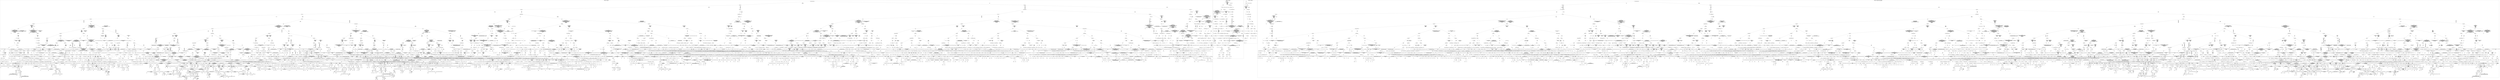 /*
Generated by:
    http://https://github.com/h2oai/h2o-3/tree/master/h2o-genmodel/src/main/java/hex/genmodel/tools/PrintMojo.java
*/

/*
On a mac:

$ brew install graphviz
$ dot -Tpng file.gv -o file.png
$ open file.png
*/

digraph G {

subgraph cluster_0 {
/* Nodes */

/* Level 0 */
{
"SG_0_Node_0" [shape=box, fontsize=20, label="Cross-Origin-Opener-Policy"]
}

/* Level 1 */
{
"SG_0_Node_1" [shape=box, fontsize=20, label="Status-Code"]
"SG_0_Node_2" [shape=box, fontsize=20, label="Status-Code"]
}

/* Level 2 */
{
"SG_0_Node_3" [shape=box, fontsize=20, label="Status-Code"]
"SG_0_Node_4" [shape=box, fontsize=20, label="Status-Code"]
"SG_0_Node_5" [shape=box, fontsize=20, label="Content-Disposition"]
"SG_0_Node_6" [shape=box, fontsize=20, label="Content-Type"]
}

/* Level 3 */
{
"SG_0_Node_7" [shape=box, fontsize=20, label="Status-Code"]
"SG_0_Node_8" [shape=box, fontsize=20, label="Content-Disposition"]
"SG_0_Node_9" [shape=box, fontsize=20, label="Content-Disposition"]
"SG_0_Node_2036" [fontsize=20, label="1.0"]
"SG_0_Node_10" [shape=box, fontsize=20, label="Status-Code"]
"SG_0_Node_11" [shape=box, fontsize=20, label="Content-Type"]
"SG_0_Node_12" [shape=box, fontsize=20, label="Content-Disposition"]
"SG_0_Node_13" [shape=box, fontsize=20, label="body"]
}

/* Level 4 */
{
"SG_0_Node_14" [shape=box, fontsize=20, label="Status-Code"]
"SG_0_Node_15" [shape=box, fontsize=20, label="Status-Code"]
"SG_0_Node_16" [shape=box, fontsize=20, label="Content-Type"]
"SG_0_Node_17" [shape=box, fontsize=20, label="body"]
"SG_0_Node_18" [shape=box, fontsize=20, label="body"]
"SG_0_Node_2037" [fontsize=20, label="1.0"]
"SG_0_Node_19" [shape=box, fontsize=20, label="body"]
"SG_0_Node_20" [shape=box, fontsize=20, label="body"]
"SG_0_Node_21" [shape=box, fontsize=20, label="Status-Code"]
"SG_0_Node_22" [shape=box, fontsize=20, label="Content-Type"]
"SG_0_Node_23" [shape=box, fontsize=20, label="Status-Code"]
"SG_0_Node_2038" [fontsize=20, label="1.0"]
"SG_0_Node_24" [shape=box, fontsize=20, label="Content-Type"]
"SG_0_Node_25" [shape=box, fontsize=20, label="body"]
}

/* Level 5 */
{
"SG_0_Node_26" [shape=box, fontsize=20, label="Content-Type"]
"SG_0_Node_27" [shape=box, fontsize=20, label="body"]
"SG_0_Node_28" [shape=box, fontsize=20, label="body"]
"SG_0_Node_29" [shape=box, fontsize=20, label="Content-Disposition"]
"SG_0_Node_30" [shape=box, fontsize=20, label="body"]
"SG_0_Node_31" [shape=box, fontsize=20, label="body"]
"SG_0_Node_32" [shape=box, fontsize=20, label="Content-Type"]
"SG_0_Node_33" [shape=box, fontsize=20, label="Content-Type"]
"SG_0_Node_34" [shape=box, fontsize=20, label="Content-Type"]
"SG_0_Node_35" [shape=box, fontsize=20, label="X-Content-Type-Options"]
"SG_0_Node_36" [shape=box, fontsize=20, label="Content-Type"]
"SG_0_Node_37" [shape=box, fontsize=20, label="X-Frame-Options"]
"SG_0_Node_38" [shape=box, fontsize=20, label="Content-Type"]
"SG_0_Node_39" [shape=box, fontsize=20, label="Content-Type"]
"SG_0_Node_40" [shape=box, fontsize=20, label="body"]
"SG_0_Node_2039" [fontsize=20, label="1.0"]
"SG_0_Node_41" [shape=box, fontsize=20, label="body"]
"SG_0_Node_2040" [fontsize=20, label="1.0"]
"SG_0_Node_42" [shape=box, fontsize=20, label="Status-Code"]
"SG_0_Node_43" [shape=box, fontsize=20, label="Status-Code"]
"SG_0_Node_44" [shape=box, fontsize=20, label="Content-Disposition"]
"SG_0_Node_2041" [fontsize=20, label="1.0"]
"SG_0_Node_45" [shape=box, fontsize=20, label="Content-Type"]
"SG_0_Node_2042" [fontsize=20, label="1.0"]
}

/* Level 6 */
{
"SG_0_Node_46" [shape=box, fontsize=20, label="body"]
"SG_0_Node_47" [shape=box, fontsize=20, label="body"]
"SG_0_Node_48" [shape=box, fontsize=20, label="Content-Type"]
"SG_0_Node_49" [shape=box, fontsize=20, label="Status-Code"]
"SG_0_Node_50" [shape=box, fontsize=20, label="Status-Code"]
"SG_0_Node_51" [shape=box, fontsize=20, label="Status-Code"]
"SG_0_Node_52" [shape=box, fontsize=20, label="body"]
"SG_0_Node_53" [shape=box, fontsize=20, label="body"]
"SG_0_Node_2043" [fontsize=20, label="0.0"]
"SG_0_Node_54" [shape=box, fontsize=20, label="Status-Code"]
"SG_0_Node_55" [shape=box, fontsize=20, label="body"]
"SG_0_Node_56" [shape=box, fontsize=20, label="Status-Code"]
"SG_0_Node_57" [shape=box, fontsize=20, label="body"]
"SG_0_Node_58" [shape=box, fontsize=20, label="body"]
"SG_0_Node_59" [shape=box, fontsize=20, label="Content-Type"]
"SG_0_Node_60" [shape=box, fontsize=20, label="Status-Code"]
"SG_0_Node_2044" [fontsize=20, label="0.0"]
"SG_0_Node_61" [shape=box, fontsize=20, label="Cross-Origin-Resource-Policy"]
"SG_0_Node_62" [shape=box, fontsize=20, label="Content-Type"]
"SG_0_Node_63" [shape=box, fontsize=20, label="Content-Type"]
"SG_0_Node_64" [shape=box, fontsize=20, label="body"]
"SG_0_Node_65" [shape=box, fontsize=20, label="Status-Code"]
"SG_0_Node_66" [shape=box, fontsize=20, label="Status-Code"]
"SG_0_Node_67" [shape=box, fontsize=20, label="Content-Type"]
"SG_0_Node_68" [shape=box, fontsize=20, label="body"]
"SG_0_Node_69" [shape=box, fontsize=20, label="body"]
"SG_0_Node_70" [shape=box, fontsize=20, label="body"]
"SG_0_Node_71" [shape=box, fontsize=20, label="X-Content-Type-Options"]
"SG_0_Node_2045" [fontsize=20, label="0.0"]
"SG_0_Node_72" [shape=box, fontsize=20, label="Status-Code"]
"SG_0_Node_73" [shape=box, fontsize=20, label="Status-Code"]
"SG_0_Node_74" [shape=box, fontsize=20, label="body"]
"SG_0_Node_2046" [fontsize=20, label="0.0"]
"SG_0_Node_75" [shape=box, fontsize=20, label="body"]
"SG_0_Node_76" [shape=box, fontsize=20, label="Location"]
"SG_0_Node_2047" [fontsize=20, label="1.0"]
"SG_0_Node_77" [shape=box, fontsize=20, label="Status-Code"]
"SG_0_Node_2048" [fontsize=20, label="1.0"]
"SG_0_Node_78" [shape=box, fontsize=20, label="X-Content-Type-Options"]
"SG_0_Node_2049" [fontsize=20, label="1.0"]
}

/* Level 7 */
{
"SG_0_Node_2050" [fontsize=20, label="0.0"]
"SG_0_Node_79" [shape=box, fontsize=20, label="Status-Code"]
"SG_0_Node_2051" [fontsize=20, label="0.0"]
"SG_0_Node_80" [shape=box, fontsize=20, label="Status-Code"]
"SG_0_Node_81" [shape=box, fontsize=20, label="Status-Code"]
"SG_0_Node_82" [shape=box, fontsize=20, label="Status-Code"]
"SG_0_Node_83" [shape=box, fontsize=20, label="Content-Type"]
"SG_0_Node_84" [shape=box, fontsize=20, label="Content-Type"]
"SG_0_Node_85" [shape=box, fontsize=20, label="Content-Type"]
"SG_0_Node_86" [shape=box, fontsize=20, label="Content-Disposition"]
"SG_0_Node_87" [shape=box, fontsize=20, label="Content-Type"]
"SG_0_Node_88" [shape=box, fontsize=20, label="Location"]
"SG_0_Node_89" [shape=box, fontsize=20, label="Status-Code"]
"SG_0_Node_90" [shape=box, fontsize=20, label="X-Frame-Options"]
"SG_0_Node_91" [shape=box, fontsize=20, label="Status-Code"]
"SG_0_Node_92" [shape=box, fontsize=20, label="Status-Code"]
"SG_0_Node_93" [shape=box, fontsize=20, label="body"]
"SG_0_Node_94" [shape=box, fontsize=20, label="Content-Type"]
"SG_0_Node_2052" [fontsize=20, label="0.0"]
"SG_0_Node_95" [shape=box, fontsize=20, label="Status-Code"]
"SG_0_Node_2053" [fontsize=20, label="0.0"]
"SG_0_Node_2054" [fontsize=20, label="0.188"]
"SG_0_Node_97" [shape=box, fontsize=20, label="Status-Code"]
"SG_0_Node_98" [shape=box, fontsize=20, label="Cross-Origin-Resource-Policy"]
"SG_0_Node_99" [shape=box, fontsize=20, label="X-Content-Type-Options"]
"SG_0_Node_100" [shape=box, fontsize=20, label="Status-Code"]
"SG_0_Node_101" [shape=box, fontsize=20, label="body"]
"SG_0_Node_102" [shape=box, fontsize=20, label="Status-Code"]
"SG_0_Node_103" [shape=box, fontsize=20, label="body"]
"SG_0_Node_104" [shape=box, fontsize=20, label="X-Frame-Options"]
"SG_0_Node_2055" [fontsize=20, label="0.0"]
"SG_0_Node_105" [shape=box, fontsize=20, label="body"]
"SG_0_Node_2056" [fontsize=20, label="0.0"]
"SG_0_Node_106" [shape=box, fontsize=20, label="body"]
"SG_0_Node_2057" [fontsize=20, label="0.0"]
"SG_0_Node_107" [shape=box, fontsize=20, label="body"]
"SG_0_Node_108" [shape=box, fontsize=20, label="Status-Code"]
"SG_0_Node_109" [shape=box, fontsize=20, label="Status-Code"]
"SG_0_Node_110" [shape=box, fontsize=20, label="body"]
"SG_0_Node_111" [shape=box, fontsize=20, label="body"]
"SG_0_Node_112" [shape=box, fontsize=20, label="Content-Type"]
"SG_0_Node_113" [shape=box, fontsize=20, label="Content-Type"]
"SG_0_Node_114" [shape=box, fontsize=20, label="X-Content-Type-Options"]
"SG_0_Node_115" [shape=box, fontsize=20, label="Status-Code"]
"SG_0_Node_116" [shape=box, fontsize=20, label="X-Content-Type-Options"]
"SG_0_Node_117" [shape=box, fontsize=20, label="Status-Code"]
"SG_0_Node_118" [shape=box, fontsize=20, label="Status-Code"]
"SG_0_Node_119" [shape=box, fontsize=20, label="Status-Code"]
"SG_0_Node_120" [shape=box, fontsize=20, label="Status-Code"]
"SG_0_Node_121" [shape=box, fontsize=20, label="Status-Code"]
"SG_0_Node_122" [shape=box, fontsize=20, label="X-Frame-Options"]
"SG_0_Node_123" [shape=box, fontsize=20, label="Status-Code"]
"SG_0_Node_2058" [fontsize=20, label="0.0"]
"SG_0_Node_124" [shape=box, fontsize=20, label="X-Content-Type-Options"]
"SG_0_Node_125" [shape=box, fontsize=20, label="X-Content-Type-Options"]
"SG_0_Node_2059" [fontsize=20, label="1.0"]
"SG_0_Node_126" [shape=box, fontsize=20, label="X-Content-Type-Options"]
"SG_0_Node_2060" [fontsize=20, label="1.0"]
"SG_0_Node_2061" [fontsize=20, label="0.0"]
"SG_0_Node_127" [shape=box, fontsize=20, label="X-Content-Type-Options"]
"SG_0_Node_128" [shape=box, fontsize=20, label="body"]
"SG_0_Node_2062" [fontsize=20, label="1.0"]
"SG_0_Node_129" [shape=box, fontsize=20, label="Content-Type"]
"SG_0_Node_130" [shape=box, fontsize=20, label="Status-Code"]
"SG_0_Node_131" [shape=box, fontsize=20, label="Content-Disposition"]
"SG_0_Node_2063" [fontsize=20, label="1.0"]
}

/* Level 8 */
{
"SG_0_Node_2064" [fontsize=20, label="0.0"]
"SG_0_Node_132" [shape=box, fontsize=20, label="Content-Type"]
"SG_0_Node_2065" [fontsize=20, label="0.0"]
"SG_0_Node_133" [shape=box, fontsize=20, label="X-Content-Type-Options"]
"SG_0_Node_134" [shape=box, fontsize=20, label="Status-Code"]
"SG_0_Node_135" [shape=box, fontsize=20, label="body"]
"SG_0_Node_136" [shape=box, fontsize=20, label="body"]
"SG_0_Node_137" [shape=box, fontsize=20, label="body"]
"SG_0_Node_2066" [fontsize=20, label="0.0"]
"SG_0_Node_138" [shape=box, fontsize=20, label="body"]
"SG_0_Node_139" [shape=box, fontsize=20, label="body"]
"SG_0_Node_140" [shape=box, fontsize=20, label="Location"]
"SG_0_Node_141" [shape=box, fontsize=20, label="Status-Code"]
"SG_0_Node_142" [shape=box, fontsize=20, label="Status-Code"]
"SG_0_Node_143" [shape=box, fontsize=20, label="Content-Type"]
"SG_0_Node_144" [shape=box, fontsize=20, label="Content-Type"]
"SG_0_Node_145" [shape=box, fontsize=20, label="Status-Code"]
"SG_0_Node_146" [shape=box, fontsize=20, label="Status-Code"]
"SG_0_Node_147" [shape=box, fontsize=20, label="Status-Code"]
"SG_0_Node_148" [shape=box, fontsize=20, label="Content-Type"]
"SG_0_Node_149" [shape=box, fontsize=20, label="Content-Type"]
"SG_0_Node_150" [shape=box, fontsize=20, label="Cross-Origin-Resource-Policy"]
"SG_0_Node_151" [shape=box, fontsize=20, label="Status-Code"]
"SG_0_Node_152" [shape=box, fontsize=20, label="Content-Type"]
"SG_0_Node_153" [shape=box, fontsize=20, label="body"]
"SG_0_Node_154" [shape=box, fontsize=20, label="body"]
"SG_0_Node_155" [shape=box, fontsize=20, label="Content-Type"]
"SG_0_Node_156" [shape=box, fontsize=20, label="Content-Type"]
"SG_0_Node_2067" [fontsize=20, label="0.0"]
"SG_0_Node_157" [shape=box, fontsize=20, label="Content-Type"]
"SG_0_Node_158" [shape=box, fontsize=20, label="body"]
"SG_0_Node_159" [shape=box, fontsize=20, label="X-Frame-Options"]
"SG_0_Node_2068" [fontsize=20, label="0.0"]
"SG_0_Node_160" [shape=box, fontsize=20, label="X-Frame-Options"]
"SG_0_Node_161" [shape=box, fontsize=20, label="Content-Type"]
"SG_0_Node_162" [shape=box, fontsize=20, label="body"]
"SG_0_Node_163" [shape=box, fontsize=20, label="body"]
"SG_0_Node_164" [shape=box, fontsize=20, label="body"]
"SG_0_Node_165" [shape=box, fontsize=20, label="Location"]
"SG_0_Node_166" [shape=box, fontsize=20, label="Content-Type"]
"SG_0_Node_167" [shape=box, fontsize=20, label="Content-Type"]
"SG_0_Node_168" [shape=box, fontsize=20, label="Content-Type"]
"SG_0_Node_169" [shape=box, fontsize=20, label="Status-Code"]
"SG_0_Node_170" [shape=box, fontsize=20, label="Content-Type"]
"SG_0_Node_171" [shape=box, fontsize=20, label="Cross-Origin-Resource-Policy"]
"SG_0_Node_172" [shape=box, fontsize=20, label="body"]
"SG_0_Node_173" [shape=box, fontsize=20, label="Content-Type"]
"SG_0_Node_174" [shape=box, fontsize=20, label="X-Content-Type-Options"]
"SG_0_Node_175" [shape=box, fontsize=20, label="Content-Type"]
"SG_0_Node_176" [shape=box, fontsize=20, label="body"]
"SG_0_Node_2069" [fontsize=20, label="0.0"]
"SG_0_Node_177" [shape=box, fontsize=20, label="Status-Code"]
"SG_0_Node_2070" [fontsize=20, label="0.0"]
"SG_0_Node_178" [shape=box, fontsize=20, label="X-Frame-Options"]
"SG_0_Node_179" [shape=box, fontsize=20, label="Content-Type"]
"SG_0_Node_180" [shape=box, fontsize=20, label="Content-Type"]
"SG_0_Node_181" [shape=box, fontsize=20, label="body"]
"SG_0_Node_182" [shape=box, fontsize=20, label="body"]
"SG_0_Node_183" [shape=box, fontsize=20, label="Status-Code"]
"SG_0_Node_184" [shape=box, fontsize=20, label="X-Frame-Options"]
"SG_0_Node_2071" [fontsize=20, label="0.0"]
"SG_0_Node_185" [shape=box, fontsize=20, label="Status-Code"]
"SG_0_Node_2072" [fontsize=20, label="0.0"]
"SG_0_Node_186" [shape=box, fontsize=20, label="body"]
"SG_0_Node_2073" [fontsize=20, label="0.0"]
"SG_0_Node_187" [shape=box, fontsize=20, label="X-Content-Type-Options"]
"SG_0_Node_2074" [fontsize=20, label="0.0"]
"SG_0_Node_188" [shape=box, fontsize=20, label="body"]
"SG_0_Node_189" [shape=box, fontsize=20, label="Status-Code"]
"SG_0_Node_190" [shape=box, fontsize=20, label="Status-Code"]
"SG_0_Node_191" [shape=box, fontsize=20, label="Status-Code"]
"SG_0_Node_192" [shape=box, fontsize=20, label="X-Content-Type-Options"]
"SG_0_Node_193" [shape=box, fontsize=20, label="Status-Code"]
"SG_0_Node_194" [shape=box, fontsize=20, label="Content-Type"]
"SG_0_Node_195" [shape=box, fontsize=20, label="X-Content-Type-Options"]
"SG_0_Node_196" [shape=box, fontsize=20, label="Content-Type"]
"SG_0_Node_197" [shape=box, fontsize=20, label="Location"]
"SG_0_Node_198" [shape=box, fontsize=20, label="body"]
"SG_0_Node_199" [shape=box, fontsize=20, label="Status-Code"]
"SG_0_Node_200" [shape=box, fontsize=20, label="Cross-Origin-Resource-Policy"]
"SG_0_Node_201" [shape=box, fontsize=20, label="Content-Type"]
"SG_0_Node_202" [shape=box, fontsize=20, label="Content-Type"]
"SG_0_Node_203" [shape=box, fontsize=20, label="X-Frame-Options"]
"SG_0_Node_204" [shape=box, fontsize=20, label="Content-Type"]
"SG_0_Node_205" [shape=box, fontsize=20, label="Status-Code"]
"SG_0_Node_206" [shape=box, fontsize=20, label="Content-Type"]
"SG_0_Node_207" [shape=box, fontsize=20, label="Content-Type"]
"SG_0_Node_208" [shape=box, fontsize=20, label="body"]
"SG_0_Node_2075" [fontsize=20, label="0.0"]
"SG_0_Node_209" [shape=box, fontsize=20, label="Cross-Origin-Resource-Policy"]
"SG_0_Node_210" [shape=box, fontsize=20, label="Status-Code"]
"SG_0_Node_211" [shape=box, fontsize=20, label="Content-Type"]
"SG_0_Node_212" [shape=box, fontsize=20, label="Content-Type"]
"SG_0_Node_2076" [fontsize=20, label="1.0"]
"SG_0_Node_213" [shape=box, fontsize=20, label="Status-Code"]
"SG_0_Node_214" [shape=box, fontsize=20, label="body"]
"SG_0_Node_2077" [fontsize=20, label="0.0"]
"SG_0_Node_215" [shape=box, fontsize=20, label="Status-Code"]
"SG_0_Node_216" [shape=box, fontsize=20, label="Status-Code"]
"SG_0_Node_217" [shape=box, fontsize=20, label="X-Content-Type-Options"]
"SG_0_Node_218" [shape=box, fontsize=20, label="Location"]
"SG_0_Node_2078" [fontsize=20, label="1.0"]
"SG_0_Node_219" [shape=box, fontsize=20, label="Status-Code"]
"SG_0_Node_2079" [fontsize=20, label="1.0"]
}

/* Level 9 */
{
"SG_0_Node_2080" [fontsize=20, label="0.0"]
"SG_0_Node_220" [shape=box, fontsize=20, label="Status-Code"]
"SG_0_Node_2081" [fontsize=20, label="0.0"]
"SG_0_Node_221" [shape=box, fontsize=20, label="X-Frame-Options"]
"SG_0_Node_2082" [fontsize=20, label="0.0"]
"SG_0_Node_222" [shape=box, fontsize=20, label="body"]
"SG_0_Node_223" [shape=box, fontsize=20, label="Content-Type"]
"SG_0_Node_224" [shape=box, fontsize=20, label="Content-Type"]
"SG_0_Node_225" [shape=box, fontsize=20, label="Status-Code"]
"SG_0_Node_226" [shape=box, fontsize=20, label="Status-Code"]
"SG_0_Node_227" [shape=box, fontsize=20, label="Content-Type"]
"SG_0_Node_228" [shape=box, fontsize=20, label="Status-Code"]
"SG_0_Node_229" [shape=box, fontsize=20, label="Status-Code"]
"SG_0_Node_230" [shape=box, fontsize=20, label="Content-Type"]
"SG_0_Node_2083" [fontsize=20, label="0.0"]
"SG_0_Node_231" [shape=box, fontsize=20, label="X-Content-Type-Options"]
"SG_0_Node_232" [shape=box, fontsize=20, label="Status-Code"]
"SG_0_Node_233" [shape=box, fontsize=20, label="Status-Code"]
"SG_0_Node_2084" [fontsize=20, label="0.0"]
"SG_0_Node_234" [shape=box, fontsize=20, label="body"]
"SG_0_Node_235" [shape=box, fontsize=20, label="body"]
"SG_0_Node_236" [shape=box, fontsize=20, label="X-Frame-Options"]
"SG_0_Node_237" [shape=box, fontsize=20, label="X-Content-Type-Options"]
"SG_0_Node_238" [shape=box, fontsize=20, label="Status-Code"]
"SG_0_Node_239" [shape=box, fontsize=20, label="body"]
"SG_0_Node_240" [shape=box, fontsize=20, label="Status-Code"]
"SG_0_Node_2085" [fontsize=20, label="0.0"]
"SG_0_Node_241" [shape=box, fontsize=20, label="X-Content-Type-Options"]
"SG_0_Node_242" [shape=box, fontsize=20, label="body"]
"SG_0_Node_243" [shape=box, fontsize=20, label="X-Content-Type-Options"]
"SG_0_Node_244" [shape=box, fontsize=20, label="Content-Type"]
"SG_0_Node_245" [shape=box, fontsize=20, label="Content-Type"]
"SG_0_Node_246" [shape=box, fontsize=20, label="Status-Code"]
"SG_0_Node_247" [shape=box, fontsize=20, label="Status-Code"]
"SG_0_Node_2086" [fontsize=20, label="0.0"]
"SG_0_Node_248" [shape=box, fontsize=20, label="body"]
"SG_0_Node_2087" [fontsize=20, label="0.0"]
"SG_0_Node_249" [shape=box, fontsize=20, label="Content-Type"]
"SG_0_Node_2088" [fontsize=20, label="0.0"]
"SG_0_Node_250" [shape=box, fontsize=20, label="Content-Type"]
"SG_0_Node_251" [shape=box, fontsize=20, label="Status-Code"]
"SG_0_Node_252" [shape=box, fontsize=20, label="Status-Code"]
"SG_0_Node_253" [shape=box, fontsize=20, label="Content-Type"]
"SG_0_Node_254" [shape=box, fontsize=20, label="Content-Type"]
"SG_0_Node_255" [shape=box, fontsize=20, label="Content-Type"]
"SG_0_Node_256" [shape=box, fontsize=20, label="Content-Type"]
"SG_0_Node_2089" [fontsize=20, label="0.0"]
"SG_0_Node_257" [shape=box, fontsize=20, label="body"]
"SG_0_Node_258" [shape=box, fontsize=20, label="X-Content-Type-Options"]
"SG_0_Node_259" [shape=box, fontsize=20, label="Status-Code"]
"SG_0_Node_2090" [fontsize=20, label="0.0"]
"SG_0_Node_260" [shape=box, fontsize=20, label="Cross-Origin-Resource-Policy"]
"SG_0_Node_2091" [fontsize=20, label="0.0"]
"SG_0_Node_261" [shape=box, fontsize=20, label="X-Frame-Options"]
"SG_0_Node_262" [shape=box, fontsize=20, label="body"]
"SG_0_Node_263" [shape=box, fontsize=20, label="body"]
"SG_0_Node_2092" [fontsize=20, label="0.0"]
"SG_0_Node_264" [shape=box, fontsize=20, label="Cross-Origin-Resource-Policy"]
"SG_0_Node_2093" [fontsize=20, label="0.0"]
"SG_0_Node_265" [shape=box, fontsize=20, label="Status-Code"]
"SG_0_Node_266" [shape=box, fontsize=20, label="Content-Type"]
"SG_0_Node_267" [shape=box, fontsize=20, label="Location"]
"SG_0_Node_268" [shape=box, fontsize=20, label="body"]
"SG_0_Node_269" [shape=box, fontsize=20, label="X-Content-Type-Options"]
"SG_0_Node_270" [shape=box, fontsize=20, label="Status-Code"]
"SG_0_Node_271" [shape=box, fontsize=20, label="Status-Code"]
"SG_0_Node_272" [shape=box, fontsize=20, label="Content-Type"]
"SG_0_Node_273" [shape=box, fontsize=20, label="Status-Code"]
"SG_0_Node_2094" [fontsize=20, label="0.0"]
"SG_0_Node_274" [shape=box, fontsize=20, label="Status-Code"]
"SG_0_Node_275" [shape=box, fontsize=20, label="X-Frame-Options"]
"SG_0_Node_276" [shape=box, fontsize=20, label="X-Frame-Options"]
"SG_0_Node_277" [shape=box, fontsize=20, label="body"]
"SG_0_Node_278" [shape=box, fontsize=20, label="body"]
"SG_0_Node_2095" [fontsize=20, label="0.0"]
"SG_0_Node_279" [shape=box, fontsize=20, label="X-Frame-Options"]
"SG_0_Node_280" [shape=box, fontsize=20, label="Status-Code"]
"SG_0_Node_281" [shape=box, fontsize=20, label="Status-Code"]
"SG_0_Node_282" [shape=box, fontsize=20, label="body"]
"SG_0_Node_283" [shape=box, fontsize=20, label="body"]
"SG_0_Node_284" [shape=box, fontsize=20, label="body"]
"SG_0_Node_285" [shape=box, fontsize=20, label="X-Content-Type-Options"]
"SG_0_Node_286" [shape=box, fontsize=20, label="X-Frame-Options"]
"SG_0_Node_287" [shape=box, fontsize=20, label="X-Frame-Options"]
"SG_0_Node_288" [shape=box, fontsize=20, label="Location"]
"SG_0_Node_289" [shape=box, fontsize=20, label="X-Frame-Options"]
"SG_0_Node_290" [shape=box, fontsize=20, label="body"]
"SG_0_Node_291" [shape=box, fontsize=20, label="X-Content-Type-Options"]
"SG_0_Node_292" [shape=box, fontsize=20, label="X-Content-Type-Options"]
"SG_0_Node_293" [shape=box, fontsize=20, label="Content-Type"]
"SG_0_Node_294" [shape=box, fontsize=20, label="body"]
"SG_0_Node_295" [shape=box, fontsize=20, label="X-Frame-Options"]
"SG_0_Node_296" [shape=box, fontsize=20, label="body"]
"SG_0_Node_297" [shape=box, fontsize=20, label="body"]
"SG_0_Node_2096" [fontsize=20, label="0.0"]
"SG_0_Node_298" [shape=box, fontsize=20, label="Status-Code"]
"SG_0_Node_299" [shape=box, fontsize=20, label="body"]
"SG_0_Node_300" [shape=box, fontsize=20, label="body"]
"SG_0_Node_301" [shape=box, fontsize=20, label="Content-Type"]
"SG_0_Node_302" [shape=box, fontsize=20, label="Content-Type"]
"SG_0_Node_303" [shape=box, fontsize=20, label="Content-Type"]
"SG_0_Node_304" [shape=box, fontsize=20, label="X-Frame-Options"]
"SG_0_Node_305" [shape=box, fontsize=20, label="Content-Type"]
"SG_0_Node_306" [shape=box, fontsize=20, label="Content-Type"]
"SG_0_Node_307" [shape=box, fontsize=20, label="Content-Type"]
"SG_0_Node_308" [shape=box, fontsize=20, label="Content-Type"]
"SG_0_Node_2097" [fontsize=20, label="0.0"]
"SG_0_Node_309" [shape=box, fontsize=20, label="X-Frame-Options"]
"SG_0_Node_310" [shape=box, fontsize=20, label="Status-Code"]
"SG_0_Node_311" [shape=box, fontsize=20, label="Status-Code"]
"SG_0_Node_2098" [fontsize=20, label="0.0"]
"SG_0_Node_312" [shape=box, fontsize=20, label="Location"]
"SG_0_Node_2099" [fontsize=20, label="0.0"]
"SG_0_Node_313" [shape=box, fontsize=20, label="body"]
"SG_0_Node_2100" [fontsize=20, label="0.0"]
"SG_0_Node_314" [shape=box, fontsize=20, label="Content-Type"]
"SG_0_Node_2101" [fontsize=20, label="0.0"]
"SG_0_Node_315" [shape=box, fontsize=20, label="Content-Type"]
"SG_0_Node_316" [shape=box, fontsize=20, label="Content-Type"]
"SG_0_Node_317" [shape=box, fontsize=20, label="Location"]
"SG_0_Node_318" [shape=box, fontsize=20, label="Cross-Origin-Resource-Policy"]
"SG_0_Node_319" [shape=box, fontsize=20, label="Location"]
"SG_0_Node_2102" [fontsize=20, label="0.0"]
"SG_0_Node_320" [shape=box, fontsize=20, label="Content-Type"]
"SG_0_Node_2103" [fontsize=20, label="0.0"]
"SG_0_Node_321" [shape=box, fontsize=20, label="Status-Code"]
"SG_0_Node_322" [shape=box, fontsize=20, label="Status-Code"]
"SG_0_Node_323" [shape=box, fontsize=20, label="Location"]
"SG_0_Node_324" [shape=box, fontsize=20, label="body"]
"SG_0_Node_325" [shape=box, fontsize=20, label="body"]
"SG_0_Node_326" [shape=box, fontsize=20, label="X-Content-Type-Options"]
"SG_0_Node_327" [shape=box, fontsize=20, label="body"]
"SG_0_Node_328" [shape=box, fontsize=20, label="Content-Type"]
"SG_0_Node_329" [shape=box, fontsize=20, label="Cross-Origin-Resource-Policy"]
"SG_0_Node_2104" [fontsize=20, label="0.0"]
"SG_0_Node_330" [shape=box, fontsize=20, label="Content-Type"]
"SG_0_Node_331" [shape=box, fontsize=20, label="Content-Type"]
"SG_0_Node_332" [shape=box, fontsize=20, label="Status-Code"]
"SG_0_Node_333" [shape=box, fontsize=20, label="body"]
"SG_0_Node_334" [shape=box, fontsize=20, label="X-Content-Type-Options"]
"SG_0_Node_335" [shape=box, fontsize=20, label="X-Content-Type-Options"]
"SG_0_Node_336" [shape=box, fontsize=20, label="X-Frame-Options"]
"SG_0_Node_337" [shape=box, fontsize=20, label="Content-Type"]
"SG_0_Node_338" [shape=box, fontsize=20, label="Content-Type"]
"SG_0_Node_339" [shape=box, fontsize=20, label="X-Frame-Options"]
"SG_0_Node_340" [shape=box, fontsize=20, label="Location"]
"SG_0_Node_341" [shape=box, fontsize=20, label="Content-Type"]
"SG_0_Node_342" [shape=box, fontsize=20, label="body"]
"SG_0_Node_343" [shape=box, fontsize=20, label="Location"]
"SG_0_Node_344" [shape=box, fontsize=20, label="Status-Code"]
"SG_0_Node_345" [shape=box, fontsize=20, label="body"]
"SG_0_Node_346" [shape=box, fontsize=20, label="Cross-Origin-Resource-Policy"]
"SG_0_Node_347" [shape=box, fontsize=20, label="Content-Type"]
"SG_0_Node_348" [shape=box, fontsize=20, label="X-Frame-Options"]
"SG_0_Node_2105" [fontsize=20, label="0.0"]
"SG_0_Node_2106" [fontsize=20, label="0.125"]
"SG_0_Node_2107" [fontsize=20, label="0.0"]
"SG_0_Node_350" [shape=box, fontsize=20, label="body"]
"SG_0_Node_2108" [fontsize=20, label="0.0"]
"SG_0_Node_2109" [fontsize=20, label="1.0"]
"SG_0_Node_351" [shape=box, fontsize=20, label="Status-Code"]
"SG_0_Node_2110" [fontsize=20, label="1.0"]
"SG_0_Node_2111" [fontsize=20, label="0.0"]
"SG_0_Node_352" [shape=box, fontsize=20, label="body"]
"SG_0_Node_2112" [fontsize=20, label="0.0"]
"SG_0_Node_353" [shape=box, fontsize=20, label="Status-Code"]
"SG_0_Node_2113" [fontsize=20, label="0.0"]
"SG_0_Node_354" [shape=box, fontsize=20, label="X-Content-Type-Options"]
"SG_0_Node_2114" [fontsize=20, label="0.0"]
"SG_0_Node_355" [shape=box, fontsize=20, label="body"]
"SG_0_Node_356" [shape=box, fontsize=20, label="Status-Code"]
"SG_0_Node_2115" [fontsize=20, label="1.0"]
"SG_0_Node_357" [shape=box, fontsize=20, label="X-Content-Type-Options"]
"SG_0_Node_2116" [fontsize=20, label="1.0"]
"SG_0_Node_2117" [fontsize=20, label="0.0"]
"SG_0_Node_358" [shape=box, fontsize=20, label="Status-Code"]
}

/* Level 10 */
{
"SG_0_Node_359" [shape=box, fontsize=20, label="body"]
"SG_0_Node_360" [shape=box, fontsize=20, label="body"]
"SG_0_Node_361" [shape=box, fontsize=20, label="body"]
"SG_0_Node_362" [shape=box, fontsize=20, label="Content-Disposition"]
"SG_0_Node_2118" [fontsize=20, label="0.0"]
"SG_0_Node_363" [shape=box, fontsize=20, label="Content-Type"]
"SG_0_Node_2119" [fontsize=20, label="0.0"]
"SG_0_Node_364" [shape=box, fontsize=20, label="body"]
"SG_0_Node_365" [shape=box, fontsize=20, label="body"]
"SG_0_Node_366" [shape=box, fontsize=20, label="Status-Code"]
"SG_0_Node_2120" [fontsize=20, label="0.0"]
"SG_0_Node_367" [shape=box, fontsize=20, label="X-Content-Type-Options"]
"SG_0_Node_2121" [fontsize=20, label="0.0"]
"SG_0_Node_368" [shape=box, fontsize=20, label="X-Content-Type-Options"]
"SG_0_Node_369" [shape=box, fontsize=20, label="body"]
"SG_0_Node_370" [shape=box, fontsize=20, label="body"]
"SG_0_Node_2122" [fontsize=20, label="0.0"]
"SG_0_Node_371" [shape=box, fontsize=20, label="Content-Type"]
"SG_0_Node_2123" [fontsize=20, label="0.0"]
"SG_0_Node_372" [shape=box, fontsize=20, label="Content-Type"]
"SG_0_Node_2124" [fontsize=20, label="0.0"]
"SG_0_Node_373" [shape=box, fontsize=20, label="Status-Code"]
"SG_0_Node_374" [shape=box, fontsize=20, label="Status-Code"]
"SG_0_Node_375" [shape=box, fontsize=20, label="Status-Code"]
"SG_0_Node_2125" [fontsize=20, label="0.0"]
"SG_0_Node_376" [shape=box, fontsize=20, label="body"]
"SG_0_Node_377" [shape=box, fontsize=20, label="body"]
"SG_0_Node_378" [shape=box, fontsize=20, label="body"]
"SG_0_Node_2126" [fontsize=20, label="0.0"]
"SG_0_Node_379" [shape=box, fontsize=20, label="Status-Code"]
"SG_0_Node_2127" [fontsize=20, label="0.0"]
"SG_0_Node_380" [shape=box, fontsize=20, label="Content-Type"]
"SG_0_Node_381" [shape=box, fontsize=20, label="Status-Code"]
"SG_0_Node_382" [shape=box, fontsize=20, label="Status-Code"]
"SG_0_Node_2128" [fontsize=20, label="0.0"]
"SG_0_Node_383" [shape=box, fontsize=20, label="body"]
"SG_0_Node_2129" [fontsize=20, label="0.0"]
"SG_0_Node_384" [shape=box, fontsize=20, label="body"]
"SG_0_Node_385" [shape=box, fontsize=20, label="Status-Code"]
"SG_0_Node_386" [shape=box, fontsize=20, label="X-Content-Type-Options"]
"SG_0_Node_387" [shape=box, fontsize=20, label="body"]
"SG_0_Node_388" [shape=box, fontsize=20, label="body"]
"SG_0_Node_2130" [fontsize=20, label="0.0"]
"SG_0_Node_389" [shape=box, fontsize=20, label="X-Frame-Options"]
"SG_0_Node_2131" [fontsize=20, label="0.0"]
"SG_0_Node_390" [shape=box, fontsize=20, label="X-Content-Type-Options"]
"SG_0_Node_391" [shape=box, fontsize=20, label="Status-Code"]
"SG_0_Node_392" [shape=box, fontsize=20, label="body"]
"SG_0_Node_2132" [fontsize=20, label="0.0"]
"SG_0_Node_393" [shape=box, fontsize=20, label="Status-Code"]
"SG_0_Node_394" [shape=box, fontsize=20, label="body"]
"SG_0_Node_395" [shape=box, fontsize=20, label="body"]
"SG_0_Node_2133" [fontsize=20, label="0.0"]
"SG_0_Node_396" [shape=box, fontsize=20, label="Content-Type"]
"SG_0_Node_397" [shape=box, fontsize=20, label="Content-Disposition"]
"SG_0_Node_398" [shape=box, fontsize=20, label="X-Content-Type-Options"]
"SG_0_Node_2134" [fontsize=20, label="0.0"]
"SG_0_Node_399" [shape=box, fontsize=20, label="Status-Code"]
"SG_0_Node_2135" [fontsize=20, label="0.0"]
"SG_0_Node_400" [shape=box, fontsize=20, label="Location"]
"SG_0_Node_2136" [fontsize=20, label="0.0"]
"SG_0_Node_401" [shape=box, fontsize=20, label="body"]
"SG_0_Node_2137" [fontsize=20, label="0.0"]
"SG_0_Node_402" [shape=box, fontsize=20, label="body"]
"SG_0_Node_403" [shape=box, fontsize=20, label="Location"]
"SG_0_Node_404" [shape=box, fontsize=20, label="body"]
"SG_0_Node_2138" [fontsize=20, label="0.0"]
"SG_0_Node_405" [shape=box, fontsize=20, label="Status-Code"]
"SG_0_Node_406" [shape=box, fontsize=20, label="Status-Code"]
"SG_0_Node_407" [shape=box, fontsize=20, label="Status-Code"]
"SG_0_Node_408" [shape=box, fontsize=20, label="body"]
"SG_0_Node_409" [shape=box, fontsize=20, label="Location"]
"SG_0_Node_410" [shape=box, fontsize=20, label="Status-Code"]
"SG_0_Node_411" [shape=box, fontsize=20, label="Cross-Origin-Resource-Policy"]
"SG_0_Node_2139" [fontsize=20, label="0.0"]
"SG_0_Node_412" [shape=box, fontsize=20, label="X-Content-Type-Options"]
"SG_0_Node_2140" [fontsize=20, label="0.0"]
"SG_0_Node_413" [shape=box, fontsize=20, label="body"]
"SG_0_Node_414" [shape=box, fontsize=20, label="Location"]
"SG_0_Node_415" [shape=box, fontsize=20, label="X-Frame-Options"]
"SG_0_Node_2141" [fontsize=20, label="0.0"]
"SG_0_Node_2142" [fontsize=20, label="0.031"]
"SG_0_Node_2143" [fontsize=20, label="0.0"]
"SG_0_Node_417" [shape=box, fontsize=20, label="Content-Type"]
"SG_0_Node_2144" [fontsize=20, label="0.0"]
"SG_0_Node_418" [shape=box, fontsize=20, label="Content-Type"]
"SG_0_Node_2145" [fontsize=20, label="0.0"]
"SG_0_Node_419" [shape=box, fontsize=20, label="Cross-Origin-Resource-Policy"]
"SG_0_Node_2146" [fontsize=20, label="0.0"]
"SG_0_Node_420" [shape=box, fontsize=20, label="Status-Code"]
"SG_0_Node_2147" [fontsize=20, label="0.0"]
"SG_0_Node_421" [shape=box, fontsize=20, label="body"]
"SG_0_Node_2148" [fontsize=20, label="0.0"]
"SG_0_Node_422" [shape=box, fontsize=20, label="Status-Code"]
"SG_0_Node_2149" [fontsize=20, label="0.0"]
"SG_0_Node_423" [shape=box, fontsize=20, label="Content-Type"]
"SG_0_Node_2150" [fontsize=20, label="0.0"]
"SG_0_Node_424" [shape=box, fontsize=20, label="Content-Type"]
"SG_0_Node_425" [shape=box, fontsize=20, label="body"]
"SG_0_Node_426" [shape=box, fontsize=20, label="Location"]
"SG_0_Node_2151" [fontsize=20, label="0.0"]
"SG_0_Node_427" [shape=box, fontsize=20, label="X-Frame-Options"]
"SG_0_Node_428" [shape=box, fontsize=20, label="body"]
"SG_0_Node_429" [shape=box, fontsize=20, label="Content-Type"]
"SG_0_Node_2152" [fontsize=20, label="0.0"]
"SG_0_Node_430" [shape=box, fontsize=20, label="Status-Code"]
"SG_0_Node_431" [shape=box, fontsize=20, label="Content-Type"]
"SG_0_Node_432" [shape=box, fontsize=20, label="Content-Type"]
"SG_0_Node_433" [shape=box, fontsize=20, label="Status-Code"]
"SG_0_Node_434" [shape=box, fontsize=20, label="Content-Type"]
"SG_0_Node_435" [shape=box, fontsize=20, label="Location"]
"SG_0_Node_436" [shape=box, fontsize=20, label="Status-Code"]
"SG_0_Node_437" [shape=box, fontsize=20, label="body"]
"SG_0_Node_438" [shape=box, fontsize=20, label="Status-Code"]
"SG_0_Node_439" [shape=box, fontsize=20, label="body"]
"SG_0_Node_440" [shape=box, fontsize=20, label="Content-Type"]
"SG_0_Node_2153" [fontsize=20, label="0.0"]
"SG_0_Node_441" [shape=box, fontsize=20, label="X-Frame-Options"]
"SG_0_Node_442" [shape=box, fontsize=20, label="Status-Code"]
"SG_0_Node_443" [shape=box, fontsize=20, label="Content-Type"]
"SG_0_Node_2154" [fontsize=20, label="0.0"]
"SG_0_Node_2155" [fontsize=20, label="0.031"]
"SG_0_Node_2156" [fontsize=20, label="0.0"]
"SG_0_Node_445" [shape=box, fontsize=20, label="X-Frame-Options"]
"SG_0_Node_2157" [fontsize=20, label="0.0"]
"SG_0_Node_446" [shape=box, fontsize=20, label="Location"]
"SG_0_Node_447" [shape=box, fontsize=20, label="X-Frame-Options"]
"SG_0_Node_448" [shape=box, fontsize=20, label="Content-Type"]
"SG_0_Node_2158" [fontsize=20, label="0.0"]
"SG_0_Node_449" [shape=box, fontsize=20, label="X-Content-Type-Options"]
"SG_0_Node_450" [shape=box, fontsize=20, label="X-Frame-Options"]
"SG_0_Node_451" [shape=box, fontsize=20, label="Content-Type"]
"SG_0_Node_2159" [fontsize=20, label="0.0"]
"SG_0_Node_452" [shape=box, fontsize=20, label="body"]
"SG_0_Node_453" [shape=box, fontsize=20, label="Content-Type"]
"SG_0_Node_454" [shape=box, fontsize=20, label="Content-Type"]
"SG_0_Node_2160" [fontsize=20, label="0.0"]
"SG_0_Node_455" [shape=box, fontsize=20, label="Content-Type"]
"SG_0_Node_456" [shape=box, fontsize=20, label="Content-Type"]
"SG_0_Node_457" [shape=box, fontsize=20, label="Status-Code"]
"SG_0_Node_2161" [fontsize=20, label="0.0"]
"SG_0_Node_458" [shape=box, fontsize=20, label="Content-Type"]
"SG_0_Node_2162" [fontsize=20, label="0.0"]
"SG_0_Node_2163" [fontsize=20, label="0.25"]
"SG_0_Node_2164" [fontsize=20, label="0.0"]
"SG_0_Node_2165" [fontsize=20, label="0.125"]
"SG_0_Node_461" [shape=box, fontsize=20, label="body"]
"SG_0_Node_462" [shape=box, fontsize=20, label="Location"]
"SG_0_Node_2166" [fontsize=20, label="0.0"]
"SG_0_Node_463" [shape=box, fontsize=20, label="X-Content-Type-Options"]
"SG_0_Node_2167" [fontsize=20, label="0.0"]
"SG_0_Node_464" [shape=box, fontsize=20, label="body"]
"SG_0_Node_2168" [fontsize=20, label="0.0"]
"SG_0_Node_465" [shape=box, fontsize=20, label="Status-Code"]
"SG_0_Node_2169" [fontsize=20, label="0.0"]
"SG_0_Node_466" [shape=box, fontsize=20, label="Content-Type"]
"SG_0_Node_2170" [fontsize=20, label="0.0"]
"SG_0_Node_467" [shape=box, fontsize=20, label="Location"]
"SG_0_Node_2171" [fontsize=20, label="0.0"]
"SG_0_Node_468" [shape=box, fontsize=20, label="X-Frame-Options"]
"SG_0_Node_469" [shape=box, fontsize=20, label="Content-Type"]
"SG_0_Node_470" [shape=box, fontsize=20, label="X-Frame-Options"]
"SG_0_Node_2172" [fontsize=20, label="0.0"]
"SG_0_Node_471" [shape=box, fontsize=20, label="Location"]
"SG_0_Node_2173" [fontsize=20, label="0.0"]
"SG_0_Node_472" [shape=box, fontsize=20, label="Status-Code"]
"SG_0_Node_2174" [fontsize=20, label="0.0"]
"SG_0_Node_473" [shape=box, fontsize=20, label="body"]
"SG_0_Node_474" [shape=box, fontsize=20, label="Content-Type"]
"SG_0_Node_475" [shape=box, fontsize=20, label="Content-Type"]
"SG_0_Node_2175" [fontsize=20, label="0.0"]
"SG_0_Node_476" [shape=box, fontsize=20, label="X-Content-Type-Options"]
"SG_0_Node_2176" [fontsize=20, label="0.0"]
"SG_0_Node_477" [shape=box, fontsize=20, label="Content-Type"]
"SG_0_Node_2177" [fontsize=20, label="0.0"]
"SG_0_Node_478" [shape=box, fontsize=20, label="X-Content-Type-Options"]
"SG_0_Node_2178" [fontsize=20, label="0.0"]
"SG_0_Node_479" [shape=box, fontsize=20, label="X-Content-Type-Options"]
"SG_0_Node_2179" [fontsize=20, label="0.0"]
"SG_0_Node_480" [shape=box, fontsize=20, label="Cross-Origin-Resource-Policy"]
"SG_0_Node_481" [shape=box, fontsize=20, label="body"]
"SG_0_Node_482" [shape=box, fontsize=20, label="body"]
"SG_0_Node_2180" [fontsize=20, label="0.0"]
"SG_0_Node_2181" [fontsize=20, label="0.125"]
"SG_0_Node_2182" [fontsize=20, label="0.0"]
"SG_0_Node_484" [shape=box, fontsize=20, label="Status-Code"]
"SG_0_Node_485" [shape=box, fontsize=20, label="X-Content-Type-Options"]
"SG_0_Node_486" [shape=box, fontsize=20, label="X-Content-Type-Options"]
"SG_0_Node_2183" [fontsize=20, label="0.0"]
"SG_0_Node_2184" [fontsize=20, label="0.083"]
"SG_0_Node_2185" [fontsize=20, label="0.0"]
"SG_0_Node_488" [shape=box, fontsize=20, label="Cross-Origin-Resource-Policy"]
"SG_0_Node_2186" [fontsize=20, label="0.0"]
"SG_0_Node_489" [shape=box, fontsize=20, label="Cross-Origin-Resource-Policy"]
"SG_0_Node_2187" [fontsize=20, label="0.0"]
"SG_0_Node_490" [shape=box, fontsize=20, label="body"]
"SG_0_Node_2188" [fontsize=20, label="0.0"]
"SG_0_Node_491" [shape=box, fontsize=20, label="Location"]
"SG_0_Node_492" [shape=box, fontsize=20, label="body"]
"SG_0_Node_493" [shape=box, fontsize=20, label="Status-Code"]
"SG_0_Node_2189" [fontsize=20, label="0.0"]
"SG_0_Node_494" [shape=box, fontsize=20, label="Location"]
"SG_0_Node_495" [shape=box, fontsize=20, label="Status-Code"]
"SG_0_Node_496" [shape=box, fontsize=20, label="X-Frame-Options"]
"SG_0_Node_2190" [fontsize=20, label="0.0"]
"SG_0_Node_497" [shape=box, fontsize=20, label="Content-Type"]
"SG_0_Node_498" [shape=box, fontsize=20, label="body"]
"SG_0_Node_499" [shape=box, fontsize=20, label="Status-Code"]
"SG_0_Node_2191" [fontsize=20, label="0.0"]
"SG_0_Node_500" [shape=box, fontsize=20, label="body"]
"SG_0_Node_501" [shape=box, fontsize=20, label="X-Content-Type-Options"]
"SG_0_Node_502" [shape=box, fontsize=20, label="Location"]
"SG_0_Node_503" [shape=box, fontsize=20, label="body"]
"SG_0_Node_504" [shape=box, fontsize=20, label="X-Frame-Options"]
"SG_0_Node_505" [shape=box, fontsize=20, label="Content-Type"]
"SG_0_Node_506" [shape=box, fontsize=20, label="Content-Type"]
"SG_0_Node_507" [shape=box, fontsize=20, label="Status-Code"]
"SG_0_Node_508" [shape=box, fontsize=20, label="Status-Code"]
"SG_0_Node_509" [shape=box, fontsize=20, label="X-Content-Type-Options"]
"SG_0_Node_510" [shape=box, fontsize=20, label="X-Content-Type-Options"]
"SG_0_Node_2192" [fontsize=20, label="0.0"]
"SG_0_Node_511" [shape=box, fontsize=20, label="X-Content-Type-Options"]
"SG_0_Node_2193" [fontsize=20, label="0.0"]
"SG_0_Node_512" [shape=box, fontsize=20, label="Status-Code"]
"SG_0_Node_513" [shape=box, fontsize=20, label="X-Content-Type-Options"]
"SG_0_Node_514" [shape=box, fontsize=20, label="Content-Type"]
"SG_0_Node_2194" [fontsize=20, label="0.0"]
"SG_0_Node_515" [shape=box, fontsize=20, label="Status-Code"]
"SG_0_Node_516" [shape=box, fontsize=20, label="X-Frame-Options"]
"SG_0_Node_517" [shape=box, fontsize=20, label="body"]
"SG_0_Node_2195" [fontsize=20, label="0.0"]
"SG_0_Node_518" [shape=box, fontsize=20, label="Cross-Origin-Resource-Policy"]
"SG_0_Node_519" [shape=box, fontsize=20, label="Cross-Origin-Resource-Policy"]
"SG_0_Node_520" [shape=box, fontsize=20, label="body"]
"SG_0_Node_521" [shape=box, fontsize=20, label="body"]
"SG_0_Node_522" [shape=box, fontsize=20, label="X-Content-Type-Options"]
"SG_0_Node_523" [shape=box, fontsize=20, label="X-Content-Type-Options"]
"SG_0_Node_524" [shape=box, fontsize=20, label="X-Content-Type-Options"]
"SG_0_Node_525" [shape=box, fontsize=20, label="Status-Code"]
"SG_0_Node_526" [shape=box, fontsize=20, label="Status-Code"]
"SG_0_Node_527" [shape=box, fontsize=20, label="Status-Code"]
"SG_0_Node_528" [shape=box, fontsize=20, label="body"]
"SG_0_Node_2196" [fontsize=20, label="0.0"]
"SG_0_Node_529" [shape=box, fontsize=20, label="body"]
"SG_0_Node_530" [shape=box, fontsize=20, label="Content-Type"]
"SG_0_Node_531" [shape=box, fontsize=20, label="Location"]
"SG_0_Node_532" [shape=box, fontsize=20, label="body"]
"SG_0_Node_533" [shape=box, fontsize=20, label="Status-Code"]
"SG_0_Node_534" [shape=box, fontsize=20, label="body"]
"SG_0_Node_535" [shape=box, fontsize=20, label="body"]
"SG_0_Node_2197" [fontsize=20, label="0.0"]
"SG_0_Node_536" [shape=box, fontsize=20, label="Status-Code"]
"SG_0_Node_537" [shape=box, fontsize=20, label="body"]
"SG_0_Node_538" [shape=box, fontsize=20, label="body"]
"SG_0_Node_539" [shape=box, fontsize=20, label="body"]
"SG_0_Node_540" [shape=box, fontsize=20, label="X-Frame-Options"]
"SG_0_Node_541" [shape=box, fontsize=20, label="Location"]
"SG_0_Node_542" [shape=box, fontsize=20, label="Content-Type"]
"SG_0_Node_2198" [fontsize=20, label="0.0"]
"SG_0_Node_2199" [fontsize=20, label="0.063"]
"SG_0_Node_544" [shape=box, fontsize=20, label="Status-Code"]
"SG_0_Node_2200" [fontsize=20, label="1.0"]
"SG_0_Node_2201" [fontsize=20, label="0.0"]
"SG_0_Node_545" [shape=box, fontsize=20, label="X-Frame-Options"]
"SG_0_Node_2202" [fontsize=20, label="0.0"]
"SG_0_Node_546" [shape=box, fontsize=20, label="body"]
"SG_0_Node_2203" [fontsize=20, label="0.0"]
"SG_0_Node_2204" [fontsize=20, label="0.125"]
"SG_0_Node_2205" [fontsize=20, label="0.0"]
"SG_0_Node_548" [shape=box, fontsize=20, label="X-Frame-Options"]
"SG_0_Node_2206" [fontsize=20, label="0.0"]
"SG_0_Node_2207" [fontsize=20, label="0.063"]
"SG_0_Node_2208" [fontsize=20, label="0.0"]
"SG_0_Node_550" [shape=box, fontsize=20, label="Content-Type"]
"SG_0_Node_551" [shape=box, fontsize=20, label="Location"]
"SG_0_Node_2209" [fontsize=20, label="1.0"]
}

/* Level 11 */
{
"SG_0_Node_2210" [fontsize=20, label="0.0"]
"SG_0_Node_552" [shape=box, fontsize=20, label="Content-Type"]
"SG_0_Node_2211" [fontsize=20, label="0.0"]
"SG_0_Node_553" [shape=box, fontsize=20, label="Content-Type"]
"SG_0_Node_2212" [fontsize=20, label="0.0"]
"SG_0_Node_554" [shape=box, fontsize=20, label="Content-Disposition"]
"SG_0_Node_2213" [fontsize=20, label="0.0"]
"SG_0_Node_555" [shape=box, fontsize=20, label="body"]
"SG_0_Node_556" [shape=box, fontsize=20, label="Status-Code"]
"SG_0_Node_557" [shape=box, fontsize=20, label="Status-Code"]
"SG_0_Node_2214" [fontsize=20, label="0.0"]
"SG_0_Node_558" [shape=box, fontsize=20, label="Status-Code"]
"SG_0_Node_2215" [fontsize=20, label="0.0"]
"SG_0_Node_559" [shape=box, fontsize=20, label="Status-Code"]
"SG_0_Node_560" [shape=box, fontsize=20, label="body"]
"SG_0_Node_561" [shape=box, fontsize=20, label="X-Frame-Options"]
"SG_0_Node_2216" [fontsize=20, label="0.0"]
"SG_0_Node_562" [shape=box, fontsize=20, label="body"]
"SG_0_Node_563" [shape=box, fontsize=20, label="Status-Code"]
"SG_0_Node_564" [shape=box, fontsize=20, label="X-Frame-Options"]
"SG_0_Node_2217" [fontsize=20, label="0.0"]
"SG_0_Node_565" [shape=box, fontsize=20, label="Status-Code"]
"SG_0_Node_2218" [fontsize=20, label="0.0"]
"SG_0_Node_566" [shape=box, fontsize=20, label="Content-Disposition"]
"SG_0_Node_2219" [fontsize=20, label="0.0"]
"SG_0_Node_567" [shape=box, fontsize=20, label="Status-Code"]
"SG_0_Node_2220" [fontsize=20, label="0.0"]
"SG_0_Node_568" [shape=box, fontsize=20, label="X-Frame-Options"]
"SG_0_Node_2221" [fontsize=20, label="0.0"]
"SG_0_Node_569" [shape=box, fontsize=20, label="Content-Disposition"]
"SG_0_Node_2222" [fontsize=20, label="0.0"]
"SG_0_Node_570" [shape=box, fontsize=20, label="body"]
"SG_0_Node_2223" [fontsize=20, label="0.0"]
"SG_0_Node_571" [shape=box, fontsize=20, label="body"]
"SG_0_Node_2224" [fontsize=20, label="0.0"]
"SG_0_Node_572" [shape=box, fontsize=20, label="Content-Type"]
"SG_0_Node_2225" [fontsize=20, label="0.0"]
"SG_0_Node_573" [shape=box, fontsize=20, label="X-Content-Type-Options"]
"SG_0_Node_574" [shape=box, fontsize=20, label="Status-Code"]
"SG_0_Node_575" [shape=box, fontsize=20, label="Status-Code"]
"SG_0_Node_576" [shape=box, fontsize=20, label="body"]
"SG_0_Node_577" [shape=box, fontsize=20, label="body"]
"SG_0_Node_2226" [fontsize=20, label="0.0"]
"SG_0_Node_578" [shape=box, fontsize=20, label="Status-Code"]
"SG_0_Node_2227" [fontsize=20, label="0.0"]
"SG_0_Node_579" [shape=box, fontsize=20, label="Cross-Origin-Resource-Policy"]
"SG_0_Node_580" [shape=box, fontsize=20, label="body"]
"SG_0_Node_581" [shape=box, fontsize=20, label="Cross-Origin-Resource-Policy"]
"SG_0_Node_2228" [fontsize=20, label="0.0"]
"SG_0_Node_582" [shape=box, fontsize=20, label="Content-Type"]
"SG_0_Node_2229" [fontsize=20, label="0.0"]
"SG_0_Node_583" [shape=box, fontsize=20, label="Status-Code"]
"SG_0_Node_2230" [fontsize=20, label="0.0"]
"SG_0_Node_584" [shape=box, fontsize=20, label="body"]
"SG_0_Node_2231" [fontsize=20, label="0.0"]
"SG_0_Node_585" [shape=box, fontsize=20, label="Status-Code"]
"SG_0_Node_2232" [fontsize=20, label="0.0"]
"SG_0_Node_586" [shape=box, fontsize=20, label="Status-Code"]
"SG_0_Node_587" [shape=box, fontsize=20, label="body"]
"SG_0_Node_588" [shape=box, fontsize=20, label="Status-Code"]
"SG_0_Node_2233" [fontsize=20, label="0.0"]
"SG_0_Node_589" [shape=box, fontsize=20, label="Content-Type"]
"SG_0_Node_2234" [fontsize=20, label="0.0"]
"SG_0_Node_590" [shape=box, fontsize=20, label="Cross-Origin-Resource-Policy"]
"SG_0_Node_2235" [fontsize=20, label="0.0"]
"SG_0_Node_591" [shape=box, fontsize=20, label="body"]
"SG_0_Node_2236" [fontsize=20, label="0.0"]
"SG_0_Node_592" [shape=box, fontsize=20, label="Location"]
"SG_0_Node_2237" [fontsize=20, label="0.0"]
"SG_0_Node_593" [shape=box, fontsize=20, label="Cross-Origin-Resource-Policy"]
"SG_0_Node_594" [shape=box, fontsize=20, label="Status-Code"]
"SG_0_Node_595" [shape=box, fontsize=20, label="Status-Code"]
"SG_0_Node_596" [shape=box, fontsize=20, label="Status-Code"]
"SG_0_Node_597" [shape=box, fontsize=20, label="Cross-Origin-Resource-Policy"]
"SG_0_Node_598" [shape=box, fontsize=20, label="Status-Code"]
"SG_0_Node_599" [shape=box, fontsize=20, label="X-Content-Type-Options"]
"SG_0_Node_600" [shape=box, fontsize=20, label="Status-Code"]
"SG_0_Node_601" [shape=box, fontsize=20, label="body"]
"SG_0_Node_602" [shape=box, fontsize=20, label="Status-Code"]
"SG_0_Node_603" [shape=box, fontsize=20, label="body"]
"SG_0_Node_2238" [fontsize=20, label="0.0"]
"SG_0_Node_604" [shape=box, fontsize=20, label="X-Content-Type-Options"]
"SG_0_Node_605" [shape=box, fontsize=20, label="body"]
"SG_0_Node_606" [shape=box, fontsize=20, label="body"]
"SG_0_Node_2239" [fontsize=20, label="0.0"]
"SG_0_Node_607" [shape=box, fontsize=20, label="X-Content-Type-Options"]
"SG_0_Node_608" [shape=box, fontsize=20, label="Content-Type"]
"SG_0_Node_609" [shape=box, fontsize=20, label="Content-Type"]
"SG_0_Node_2240" [fontsize=20, label="0.0"]
"SG_0_Node_610" [shape=box, fontsize=20, label="body"]
"SG_0_Node_611" [shape=box, fontsize=20, label="Status-Code"]
"SG_0_Node_612" [shape=box, fontsize=20, label="Status-Code"]
"SG_0_Node_2241" [fontsize=20, label="0.0"]
"SG_0_Node_613" [shape=box, fontsize=20, label="body"]
"SG_0_Node_2242" [fontsize=20, label="0.0"]
"SG_0_Node_614" [shape=box, fontsize=20, label="body"]
"SG_0_Node_2243" [fontsize=20, label="0.0"]
"SG_0_Node_615" [shape=box, fontsize=20, label="Cross-Origin-Resource-Policy"]
"SG_0_Node_2244" [fontsize=20, label="0.0"]
"SG_0_Node_616" [shape=box, fontsize=20, label="Content-Type"]
"SG_0_Node_617" [shape=box, fontsize=20, label="body"]
"SG_0_Node_618" [shape=box, fontsize=20, label="Status-Code"]
"SG_0_Node_2245" [fontsize=20, label="0.0"]
"SG_0_Node_619" [shape=box, fontsize=20, label="Content-Type"]
"SG_0_Node_2246" [fontsize=20, label="0.0"]
"SG_0_Node_620" [shape=box, fontsize=20, label="body"]
"SG_0_Node_621" [shape=box, fontsize=20, label="Status-Code"]
"SG_0_Node_622" [shape=box, fontsize=20, label="Content-Type"]
"SG_0_Node_623" [shape=box, fontsize=20, label="Status-Code"]
"SG_0_Node_624" [shape=box, fontsize=20, label="Status-Code"]
"SG_0_Node_625" [shape=box, fontsize=20, label="Content-Type"]
"SG_0_Node_626" [shape=box, fontsize=20, label="Content-Type"]
"SG_0_Node_627" [shape=box, fontsize=20, label="Content-Type"]
"SG_0_Node_628" [shape=box, fontsize=20, label="Location"]
"SG_0_Node_2247" [fontsize=20, label="0.0"]
"SG_0_Node_2248" [fontsize=20, label="0.031"]
"SG_0_Node_2249" [fontsize=20, label="0.0"]
"SG_0_Node_2250" [fontsize=20, label="0.063"]
"SG_0_Node_631" [shape=box, fontsize=20, label="body"]
"SG_0_Node_632" [shape=box, fontsize=20, label="body"]
"SG_0_Node_2251" [fontsize=20, label="0.083"]
"SG_0_Node_2252" [fontsize=20, label="0.167"]
"SG_0_Node_2253" [fontsize=20, label="0.0"]
"SG_0_Node_2254" [fontsize=20, label="0.063"]
"SG_0_Node_2255" [fontsize=20, label="0.0"]
"SG_0_Node_2256" [fontsize=20, label="0.063"]
"SG_0_Node_2257" [fontsize=20, label="0.0"]
"SG_0_Node_637" [shape=box, fontsize=20, label="Status-Code"]
"SG_0_Node_2258" [fontsize=20, label="0.0"]
"SG_0_Node_638" [shape=box, fontsize=20, label="Status-Code"]
"SG_0_Node_2259" [fontsize=20, label="0.0"]
"SG_0_Node_639" [shape=box, fontsize=20, label="Status-Code"]
"SG_0_Node_640" [shape=box, fontsize=20, label="Status-Code"]
"SG_0_Node_641" [shape=box, fontsize=20, label="Content-Type"]
"SG_0_Node_2260" [fontsize=20, label="0.0"]
"SG_0_Node_2261" [fontsize=20, label="0.167"]
"SG_0_Node_2262" [fontsize=20, label="0.0"]
"SG_0_Node_643" [shape=box, fontsize=20, label="X-Content-Type-Options"]
"SG_0_Node_644" [shape=box, fontsize=20, label="Status-Code"]
"SG_0_Node_645" [shape=box, fontsize=20, label="body"]
"SG_0_Node_2263" [fontsize=20, label="0.0"]
"SG_0_Node_2264" [fontsize=20, label="0.063"]
"SG_0_Node_2265" [fontsize=20, label="0.0"]
"SG_0_Node_2266" [fontsize=20, label="0.063"]
"SG_0_Node_2267" [fontsize=20, label="0.0"]
"SG_0_Node_2268" [fontsize=20, label="0.063"]
"SG_0_Node_649" [shape=box, fontsize=20, label="Content-Type"]
"SG_0_Node_650" [shape=box, fontsize=20, label="X-Frame-Options"]
"SG_0_Node_2269" [fontsize=20, label="0.0"]
"SG_0_Node_651" [shape=box, fontsize=20, label="body"]
"SG_0_Node_652" [shape=box, fontsize=20, label="body"]
"SG_0_Node_653" [shape=box, fontsize=20, label="body"]
"SG_0_Node_654" [shape=box, fontsize=20, label="Content-Type"]
"SG_0_Node_655" [shape=box, fontsize=20, label="body"]
"SG_0_Node_656" [shape=box, fontsize=20, label="X-Content-Type-Options"]
"SG_0_Node_657" [shape=box, fontsize=20, label="Status-Code"]
"SG_0_Node_658" [shape=box, fontsize=20, label="body"]
"SG_0_Node_659" [shape=box, fontsize=20, label="Cross-Origin-Resource-Policy"]
"SG_0_Node_2270" [fontsize=20, label="0.0"]
"SG_0_Node_660" [shape=box, fontsize=20, label="Content-Type"]
"SG_0_Node_661" [shape=box, fontsize=20, label="X-Content-Type-Options"]
"SG_0_Node_662" [shape=box, fontsize=20, label="Cross-Origin-Resource-Policy"]
"SG_0_Node_663" [shape=box, fontsize=20, label="body"]
"SG_0_Node_664" [shape=box, fontsize=20, label="body"]
"SG_0_Node_2271" [fontsize=20, label="0.0"]
"SG_0_Node_665" [shape=box, fontsize=20, label="body"]
"SG_0_Node_2272" [fontsize=20, label="0.0"]
"SG_0_Node_666" [shape=box, fontsize=20, label="body"]
"SG_0_Node_667" [shape=box, fontsize=20, label="body"]
"SG_0_Node_668" [shape=box, fontsize=20, label="Status-Code"]
"SG_0_Node_669" [shape=box, fontsize=20, label="Status-Code"]
"SG_0_Node_670" [shape=box, fontsize=20, label="Status-Code"]
"SG_0_Node_2273" [fontsize=20, label="0.0"]
"SG_0_Node_671" [shape=box, fontsize=20, label="Location"]
"SG_0_Node_672" [shape=box, fontsize=20, label="X-Frame-Options"]
"SG_0_Node_673" [shape=box, fontsize=20, label="X-Frame-Options"]
"SG_0_Node_2274" [fontsize=20, label="0.0"]
"SG_0_Node_2275" [fontsize=20, label="0.125"]
"SG_0_Node_2276" [fontsize=20, label="0.0"]
"SG_0_Node_2277" [fontsize=20, label="0.125"]
"SG_0_Node_2278" [fontsize=20, label="0.0"]
"SG_0_Node_2279" [fontsize=20, label="0.375"]
"SG_0_Node_677" [shape=box, fontsize=20, label="Status-Code"]
"SG_0_Node_678" [shape=box, fontsize=20, label="X-Content-Type-Options"]
"SG_0_Node_2280" [fontsize=20, label="0.0"]
"SG_0_Node_679" [shape=box, fontsize=20, label="body"]
"SG_0_Node_680" [shape=box, fontsize=20, label="Status-Code"]
"SG_0_Node_681" [shape=box, fontsize=20, label="Status-Code"]
"SG_0_Node_682" [shape=box, fontsize=20, label="X-Frame-Options"]
"SG_0_Node_683" [shape=box, fontsize=20, label="X-Frame-Options"]
"SG_0_Node_2281" [fontsize=20, label="0.0"]
"SG_0_Node_684" [shape=box, fontsize=20, label="Cross-Origin-Resource-Policy"]
"SG_0_Node_685" [shape=box, fontsize=20, label="Content-Type"]
"SG_0_Node_2282" [fontsize=20, label="0.25"]
"SG_0_Node_2283" [fontsize=20, label="0.0"]
"SG_0_Node_2284" [fontsize=20, label="0.063"]
"SG_0_Node_2285" [fontsize=20, label="0.063"]
"SG_0_Node_689" [shape=box, fontsize=20, label="X-Content-Type-Options"]
"SG_0_Node_690" [shape=box, fontsize=20, label="X-Content-Type-Options"]
"SG_0_Node_691" [shape=box, fontsize=20, label="Content-Type"]
"SG_0_Node_2286" [fontsize=20, label="0.0"]
"SG_0_Node_2287" [fontsize=20, label="0.083"]
"SG_0_Node_2288" [fontsize=20, label="0.0"]
"SG_0_Node_2289" [fontsize=20, label="0.083"]
"SG_0_Node_2290" [fontsize=20, label="0.0"]
"SG_0_Node_2291" [fontsize=20, label="0.063"]
"SG_0_Node_2292" [fontsize=20, label="0.0"]
"SG_0_Node_695" [shape=box, fontsize=20, label="Status-Code"]
"SG_0_Node_2293" [fontsize=20, label="0.0"]
"SG_0_Node_2294" [fontsize=20, label="0.125"]
"SG_0_Node_2295" [fontsize=20, label="0.0"]
"SG_0_Node_697" [shape=box, fontsize=20, label="Location"]
"SG_0_Node_2296" [fontsize=20, label="0.0"]
"SG_0_Node_2297" [fontsize=20, label="0.031"]
"SG_0_Node_699" [shape=box, fontsize=20, label="Status-Code"]
"SG_0_Node_700" [shape=box, fontsize=20, label="Location"]
"SG_0_Node_2298" [fontsize=20, label="0.0"]
"SG_0_Node_701" [shape=box, fontsize=20, label="body"]
"SG_0_Node_2299" [fontsize=20, label="0.0"]
"SG_0_Node_702" [shape=box, fontsize=20, label="X-Content-Type-Options"]
"SG_0_Node_2300" [fontsize=20, label="0.0"]
"SG_0_Node_703" [shape=box, fontsize=20, label="Status-Code"]
"SG_0_Node_2301" [fontsize=20, label="0.0"]
"SG_0_Node_704" [shape=box, fontsize=20, label="body"]
"SG_0_Node_2302" [fontsize=20, label="0.0"]
"SG_0_Node_705" [shape=box, fontsize=20, label="Status-Code"]
"SG_0_Node_2303" [fontsize=20, label="0.0"]
"SG_0_Node_706" [shape=box, fontsize=20, label="Cross-Origin-Resource-Policy"]
"SG_0_Node_707" [shape=box, fontsize=20, label="Status-Code"]
"SG_0_Node_708" [shape=box, fontsize=20, label="body"]
"SG_0_Node_2304" [fontsize=20, label="0.0"]
"SG_0_Node_2305" [fontsize=20, label="0.083"]
"SG_0_Node_710" [shape=box, fontsize=20, label="Content-Type"]
"SG_0_Node_711" [shape=box, fontsize=20, label="body"]
"SG_0_Node_2306" [fontsize=20, label="0.0"]
"SG_0_Node_2307" [fontsize=20, label="0.125"]
"SG_0_Node_2308" [fontsize=20, label="0.0"]
"SG_0_Node_2309" [fontsize=20, label="0.063"]
"SG_0_Node_2310" [fontsize=20, label="0.0"]
"SG_0_Node_2311" [fontsize=20, label="0.063"]
"SG_0_Node_2312" [fontsize=20, label="0.0"]
"SG_0_Node_715" [shape=box, fontsize=20, label="body"]
"SG_0_Node_2313" [fontsize=20, label="0.0"]
"SG_0_Node_2314" [fontsize=20, label="0.083"]
"SG_0_Node_2315" [fontsize=20, label="0.0"]
"SG_0_Node_2316" [fontsize=20, label="0.167"]
"SG_0_Node_718" [shape=box, fontsize=20, label="Status-Code"]
"SG_0_Node_719" [shape=box, fontsize=20, label="body"]
"SG_0_Node_2317" [fontsize=20, label="0.0"]
"SG_0_Node_720" [shape=box, fontsize=20, label="Status-Code"]
"SG_0_Node_2318" [fontsize=20, label="0.0"]
"SG_0_Node_2319" [fontsize=20, label="0.083"]
"SG_0_Node_2320" [fontsize=20, label="0.0"]
"SG_0_Node_2321" [fontsize=20, label="0.111"]
"SG_0_Node_2322" [fontsize=20, label="0.0"]
"SG_0_Node_2323" [fontsize=20, label="0.083"]
"SG_0_Node_2324" [fontsize=20, label="0.056"]
"SG_0_Node_2325" [fontsize=20, label="0.167"]
"SG_0_Node_2326" [fontsize=20, label="0.0"]
"SG_0_Node_2327" [fontsize=20, label="0.125"]
"SG_0_Node_2328" [fontsize=20, label="0.0"]
"SG_0_Node_727" [shape=box, fontsize=20, label="body"]
"SG_0_Node_728" [shape=box, fontsize=20, label="Status-Code"]
"SG_0_Node_729" [shape=box, fontsize=20, label="Status-Code"]
"SG_0_Node_730" [shape=box, fontsize=20, label="Location"]
"SG_0_Node_731" [shape=box, fontsize=20, label="X-Frame-Options"]
"SG_0_Node_732" [shape=box, fontsize=20, label="X-Frame-Options"]
"SG_0_Node_733" [shape=box, fontsize=20, label="Content-Type"]
"SG_0_Node_2329" [fontsize=20, label="0.0"]
"SG_0_Node_734" [shape=box, fontsize=20, label="Content-Type"]
"SG_0_Node_735" [shape=box, fontsize=20, label="X-Content-Type-Options"]
"SG_0_Node_736" [shape=box, fontsize=20, label="X-Frame-Options"]
"SG_0_Node_2330" [fontsize=20, label="0.0"]
"SG_0_Node_737" [shape=box, fontsize=20, label="Cross-Origin-Resource-Policy"]
"SG_0_Node_2331" [fontsize=20, label="0.063"]
"SG_0_Node_2332" [fontsize=20, label="0.25"]
"SG_0_Node_2333" [fontsize=20, label="0.0"]
"SG_0_Node_740" [shape=box, fontsize=20, label="Status-Code"]
"SG_0_Node_2334" [fontsize=20, label="0.0"]
"SG_0_Node_741" [shape=box, fontsize=20, label="body"]
"SG_0_Node_2335" [fontsize=20, label="0.0"]
"SG_0_Node_742" [shape=box, fontsize=20, label="X-Frame-Options"]
"SG_0_Node_743" [shape=box, fontsize=20, label="Status-Code"]
"SG_0_Node_2336" [fontsize=20, label="0.125"]
"SG_0_Node_745" [shape=box, fontsize=20, label="X-Content-Type-Options"]
"SG_0_Node_746" [shape=box, fontsize=20, label="X-Frame-Options"]
"SG_0_Node_2337" [fontsize=20, label="0.0"]
"SG_0_Node_747" [shape=box, fontsize=20, label="X-Frame-Options"]
"SG_0_Node_2338" [fontsize=20, label="0.0"]
"SG_0_Node_748" [shape=box, fontsize=20, label="Content-Type"]
"SG_0_Node_749" [shape=box, fontsize=20, label="X-Frame-Options"]
"SG_0_Node_750" [shape=box, fontsize=20, label="body"]
"SG_0_Node_751" [shape=box, fontsize=20, label="X-Frame-Options"]
"SG_0_Node_752" [shape=box, fontsize=20, label="X-Frame-Options"]
"SG_0_Node_753" [shape=box, fontsize=20, label="X-Content-Type-Options"]
"SG_0_Node_754" [shape=box, fontsize=20, label="X-Content-Type-Options"]
"SG_0_Node_2339" [fontsize=20, label="0.0"]
"SG_0_Node_2340" [fontsize=20, label="0.125"]
"SG_0_Node_2341" [fontsize=20, label="0.125"]
"SG_0_Node_2342" [fontsize=20, label="0.375"]
"SG_0_Node_2343" [fontsize=20, label="0.0"]
"SG_0_Node_758" [shape=box, fontsize=20, label="X-Content-Type-Options"]
"SG_0_Node_2344" [fontsize=20, label="0.0"]
"SG_0_Node_759" [shape=box, fontsize=20, label="Content-Type"]
"SG_0_Node_2345" [fontsize=20, label="0.0"]
"SG_0_Node_760" [shape=box, fontsize=20, label="Content-Type"]
"SG_0_Node_2346" [fontsize=20, label="0.0"]
"SG_0_Node_2347" [fontsize=20, label="0.083"]
"SG_0_Node_762" [shape=box, fontsize=20, label="body"]
"SG_0_Node_763" [shape=box, fontsize=20, label="X-Content-Type-Options"]
"SG_0_Node_764" [shape=box, fontsize=20, label="Content-Type"]
"SG_0_Node_765" [shape=box, fontsize=20, label="Content-Type"]
"SG_0_Node_2348" [fontsize=20, label="0.0"]
"SG_0_Node_766" [shape=box, fontsize=20, label="X-Content-Type-Options"]
"SG_0_Node_2349" [fontsize=20, label="0.0"]
"SG_0_Node_767" [shape=box, fontsize=20, label="Status-Code"]
"SG_0_Node_768" [shape=box, fontsize=20, label="body"]
"SG_0_Node_769" [shape=box, fontsize=20, label="Location"]
"SG_0_Node_770" [shape=box, fontsize=20, label="body"]
"SG_0_Node_771" [shape=box, fontsize=20, label="Status-Code"]
"SG_0_Node_2350" [fontsize=20, label="0.0"]
"SG_0_Node_772" [shape=box, fontsize=20, label="X-Content-Type-Options"]
"SG_0_Node_773" [shape=box, fontsize=20, label="X-Content-Type-Options"]
"SG_0_Node_774" [shape=box, fontsize=20, label="X-Content-Type-Options"]
"SG_0_Node_775" [shape=box, fontsize=20, label="body"]
"SG_0_Node_776" [shape=box, fontsize=20, label="X-Content-Type-Options"]
"SG_0_Node_777" [shape=box, fontsize=20, label="Status-Code"]
"SG_0_Node_778" [shape=box, fontsize=20, label="Status-Code"]
"SG_0_Node_2351" [fontsize=20, label="0.0"]
"SG_0_Node_779" [shape=box, fontsize=20, label="Status-Code"]
"SG_0_Node_780" [shape=box, fontsize=20, label="body"]
"SG_0_Node_781" [shape=box, fontsize=20, label="Status-Code"]
"SG_0_Node_2352" [fontsize=20, label="0.0"]
"SG_0_Node_2353" [fontsize=20, label="0.25"]
"SG_0_Node_2354" [fontsize=20, label="0.0"]
"SG_0_Node_2355" [fontsize=20, label="0.063"]
"SG_0_Node_784" [shape=box, fontsize=20, label="body"]
"SG_0_Node_785" [shape=box, fontsize=20, label="body"]
"SG_0_Node_2356" [fontsize=20, label="0.0"]
"SG_0_Node_2357" [fontsize=20, label="0.063"]
"SG_0_Node_787" [shape=box, fontsize=20, label="Status-Code"]
"SG_0_Node_788" [shape=box, fontsize=20, label="Location"]
"SG_0_Node_789" [shape=box, fontsize=20, label="body"]
"SG_0_Node_790" [shape=box, fontsize=20, label="X-Frame-Options"]
"SG_0_Node_2358" [fontsize=20, label="0.0"]
"SG_0_Node_791" [shape=box, fontsize=20, label="Status-Code"]
"SG_0_Node_792" [shape=box, fontsize=20, label="Status-Code"]
"SG_0_Node_793" [shape=box, fontsize=20, label="Status-Code"]
"SG_0_Node_2359" [fontsize=20, label="0.0"]
"SG_0_Node_2360" [fontsize=20, label="0.063"]
"SG_0_Node_795" [shape=box, fontsize=20, label="Status-Code"]
"SG_0_Node_796" [shape=box, fontsize=20, label="Status-Code"]
"SG_0_Node_797" [shape=box, fontsize=20, label="Content-Type"]
"SG_0_Node_798" [shape=box, fontsize=20, label="Content-Type"]
"SG_0_Node_799" [shape=box, fontsize=20, label="Status-Code"]
"SG_0_Node_800" [shape=box, fontsize=20, label="Cross-Origin-Resource-Policy"]
"SG_0_Node_2361" [fontsize=20, label="0.0"]
"SG_0_Node_801" [shape=box, fontsize=20, label="Location"]
"SG_0_Node_2362" [fontsize=20, label="0.0"]
"SG_0_Node_2363" [fontsize=20, label="0.125"]
"SG_0_Node_803" [shape=box, fontsize=20, label="Status-Code"]
"SG_0_Node_804" [shape=box, fontsize=20, label="Status-Code"]
"SG_0_Node_2364" [fontsize=20, label="0.0"]
"SG_0_Node_805" [shape=box, fontsize=20, label="X-Content-Type-Options"]
"SG_0_Node_2365" [fontsize=20, label="0.0"]
"SG_0_Node_2366" [fontsize=20, label="1.0"]
"SG_0_Node_2367" [fontsize=20, label="0.0"]
"SG_0_Node_2368" [fontsize=20, label="1.0"]
}

/* Level 12 */
{
"SG_0_Node_2369" [fontsize=20, label="0.0"]
"SG_0_Node_806" [shape=box, fontsize=20, label="Cross-Origin-Resource-Policy"]
"SG_0_Node_2370" [fontsize=20, label="0.0"]
"SG_0_Node_2371" [fontsize=20, label="0.016"]
"SG_0_Node_2372" [fontsize=20, label="0.0"]
"SG_0_Node_2373" [fontsize=20, label="0.083"]
"SG_0_Node_2374" [fontsize=20, label="0.0"]
"SG_0_Node_809" [shape=box, fontsize=20, label="Cross-Origin-Resource-Policy"]
"SG_0_Node_2375" [fontsize=20, label="0.0"]
"SG_0_Node_810" [shape=box, fontsize=20, label="X-Content-Type-Options"]
"SG_0_Node_2376" [fontsize=20, label="0.0"]
"SG_0_Node_811" [shape=box, fontsize=20, label="body"]
"SG_0_Node_2377" [fontsize=20, label="0.0"]
"SG_0_Node_812" [shape=box, fontsize=20, label="X-Frame-Options"]
"SG_0_Node_2378" [fontsize=20, label="0.0"]
"SG_0_Node_813" [shape=box, fontsize=20, label="X-Content-Type-Options"]
"SG_0_Node_2379" [fontsize=20, label="0.0"]
"SG_0_Node_814" [shape=box, fontsize=20, label="Status-Code"]
"SG_0_Node_815" [shape=box, fontsize=20, label="body"]
"SG_0_Node_816" [shape=box, fontsize=20, label="Status-Code"]
"SG_0_Node_2380" [fontsize=20, label="0.0"]
"SG_0_Node_817" [shape=box, fontsize=20, label="Content-Type"]
"SG_0_Node_2381" [fontsize=20, label="0.0"]
"SG_0_Node_818" [shape=box, fontsize=20, label="body"]
"SG_0_Node_819" [shape=box, fontsize=20, label="Status-Code"]
"SG_0_Node_820" [shape=box, fontsize=20, label="Cross-Origin-Resource-Policy"]
"SG_0_Node_2382" [fontsize=20, label="0.0"]
"SG_0_Node_821" [shape=box, fontsize=20, label="X-Content-Type-Options"]
"SG_0_Node_2383" [fontsize=20, label="0.0"]
"SG_0_Node_822" [shape=box, fontsize=20, label="Status-Code"]
"SG_0_Node_823" [shape=box, fontsize=20, label="X-Content-Type-Options"]
"SG_0_Node_824" [shape=box, fontsize=20, label="Cross-Origin-Resource-Policy"]
"SG_0_Node_2384" [fontsize=20, label="0.0"]
"SG_0_Node_825" [shape=box, fontsize=20, label="Content-Disposition"]
"SG_0_Node_826" [shape=box, fontsize=20, label="Status-Code"]
"SG_0_Node_827" [shape=box, fontsize=20, label="Content-Type"]
"SG_0_Node_2385" [fontsize=20, label="0.0"]
"SG_0_Node_828" [shape=box, fontsize=20, label="Content-Type"]
"SG_0_Node_2386" [fontsize=20, label="0.0"]
"SG_0_Node_829" [shape=box, fontsize=20, label="X-Frame-Options"]
"SG_0_Node_2387" [fontsize=20, label="0.0"]
"SG_0_Node_830" [shape=box, fontsize=20, label="Status-Code"]
"SG_0_Node_2388" [fontsize=20, label="0.0"]
"SG_0_Node_831" [shape=box, fontsize=20, label="Status-Code"]
"SG_0_Node_2389" [fontsize=20, label="0.0"]
"SG_0_Node_832" [shape=box, fontsize=20, label="Content-Disposition"]
"SG_0_Node_2390" [fontsize=20, label="0.0"]
"SG_0_Node_833" [shape=box, fontsize=20, label="X-Frame-Options"]
"SG_0_Node_2391" [fontsize=20, label="0.0"]
"SG_0_Node_834" [shape=box, fontsize=20, label="X-Content-Type-Options"]
"SG_0_Node_2392" [fontsize=20, label="0.0"]
"SG_0_Node_835" [shape=box, fontsize=20, label="Content-Disposition"]
"SG_0_Node_2393" [fontsize=20, label="0.0"]
"SG_0_Node_836" [shape=box, fontsize=20, label="X-Content-Type-Options"]
"SG_0_Node_837" [shape=box, fontsize=20, label="body"]
"SG_0_Node_838" [shape=box, fontsize=20, label="Status-Code"]
"SG_0_Node_2394" [fontsize=20, label="0.0"]
"SG_0_Node_839" [shape=box, fontsize=20, label="Content-Type"]
"SG_0_Node_840" [shape=box, fontsize=20, label="body"]
"SG_0_Node_841" [shape=box, fontsize=20, label="body"]
"SG_0_Node_2395" [fontsize=20, label="0.0"]
"SG_0_Node_842" [shape=box, fontsize=20, label="Status-Code"]
"SG_0_Node_843" [shape=box, fontsize=20, label="body"]
"SG_0_Node_844" [shape=box, fontsize=20, label="X-Content-Type-Options"]
"SG_0_Node_2396" [fontsize=20, label="0.0"]
"SG_0_Node_845" [shape=box, fontsize=20, label="X-Frame-Options"]
"SG_0_Node_2397" [fontsize=20, label="0.0"]
"SG_0_Node_846" [shape=box, fontsize=20, label="Content-Type"]
"SG_0_Node_2398" [fontsize=20, label="0.0"]
"SG_0_Node_847" [shape=box, fontsize=20, label="Status-Code"]
"SG_0_Node_2399" [fontsize=20, label="0.0"]
"SG_0_Node_848" [shape=box, fontsize=20, label="X-Frame-Options"]
"SG_0_Node_849" [shape=box, fontsize=20, label="Content-Type"]
"SG_0_Node_850" [shape=box, fontsize=20, label="Location"]
"SG_0_Node_2400" [fontsize=20, label="0.0"]
"SG_0_Node_851" [shape=box, fontsize=20, label="Content-Disposition"]
"SG_0_Node_2401" [fontsize=20, label="0.0"]
"SG_0_Node_852" [shape=box, fontsize=20, label="Location"]
"SG_0_Node_2402" [fontsize=20, label="0.0"]
"SG_0_Node_853" [shape=box, fontsize=20, label="Content-Type"]
"SG_0_Node_854" [shape=box, fontsize=20, label="Status-Code"]
"SG_0_Node_855" [shape=box, fontsize=20, label="Content-Type"]
"SG_0_Node_2403" [fontsize=20, label="0.0"]
"SG_0_Node_856" [shape=box, fontsize=20, label="body"]
"SG_0_Node_2404" [fontsize=20, label="0.0"]
"SG_0_Node_857" [shape=box, fontsize=20, label="Content-Disposition"]
"SG_0_Node_2405" [fontsize=20, label="0.0"]
"SG_0_Node_858" [shape=box, fontsize=20, label="X-Frame-Options"]
"SG_0_Node_2406" [fontsize=20, label="0.0"]
"SG_0_Node_859" [shape=box, fontsize=20, label="Content-Type"]
"SG_0_Node_860" [shape=box, fontsize=20, label="Status-Code"]
"SG_0_Node_861" [shape=box, fontsize=20, label="Status-Code"]
"SG_0_Node_2407" [fontsize=20, label="0.0"]
"SG_0_Node_862" [shape=box, fontsize=20, label="body"]
"SG_0_Node_863" [shape=box, fontsize=20, label="Status-Code"]
"SG_0_Node_864" [shape=box, fontsize=20, label="Status-Code"]
"SG_0_Node_2408" [fontsize=20, label="0.0"]
"SG_0_Node_865" [shape=box, fontsize=20, label="body"]
"SG_0_Node_866" [shape=box, fontsize=20, label="Status-Code"]
"SG_0_Node_867" [shape=box, fontsize=20, label="Cross-Origin-Resource-Policy"]
"SG_0_Node_2409" [fontsize=20, label="0.0"]
"SG_0_Node_868" [shape=box, fontsize=20, label="body"]
"SG_0_Node_869" [shape=box, fontsize=20, label="Content-Type"]
"SG_0_Node_870" [shape=box, fontsize=20, label="Status-Code"]
"SG_0_Node_2410" [fontsize=20, label="0.0"]
"SG_0_Node_871" [shape=box, fontsize=20, label="X-Frame-Options"]
"SG_0_Node_2411" [fontsize=20, label="0.0"]
"SG_0_Node_872" [shape=box, fontsize=20, label="Content-Type"]
"SG_0_Node_2412" [fontsize=20, label="0.0"]
"SG_0_Node_873" [shape=box, fontsize=20, label="Status-Code"]
"SG_0_Node_874" [shape=box, fontsize=20, label="Status-Code"]
"SG_0_Node_875" [shape=box, fontsize=20, label="Content-Type"]
"SG_0_Node_2413" [fontsize=20, label="0.0"]
"SG_0_Node_876" [shape=box, fontsize=20, label="Status-Code"]
"SG_0_Node_2414" [fontsize=20, label="0.0"]
"SG_0_Node_877" [shape=box, fontsize=20, label="Status-Code"]
"SG_0_Node_2415" [fontsize=20, label="0.0"]
"SG_0_Node_878" [shape=box, fontsize=20, label="X-Content-Type-Options"]
"SG_0_Node_2416" [fontsize=20, label="0.0"]
"SG_0_Node_879" [shape=box, fontsize=20, label="Status-Code"]
"SG_0_Node_880" [shape=box, fontsize=20, label="Content-Type"]
"SG_0_Node_881" [shape=box, fontsize=20, label="Cross-Origin-Resource-Policy"]
"SG_0_Node_2417" [fontsize=20, label="0.0"]
"SG_0_Node_2418" [fontsize=20, label="0.016"]
"SG_0_Node_883" [shape=box, fontsize=20, label="Content-Type"]
"SG_0_Node_884" [shape=box, fontsize=20, label="Content-Type"]
"SG_0_Node_2419" [fontsize=20, label="0.0"]
"SG_0_Node_885" [shape=box, fontsize=20, label="body"]
"SG_0_Node_2420" [fontsize=20, label="0.0"]
"SG_0_Node_886" [shape=box, fontsize=20, label="Status-Code"]
"SG_0_Node_2421" [fontsize=20, label="0.0"]
"SG_0_Node_887" [shape=box, fontsize=20, label="Status-Code"]
"SG_0_Node_888" [shape=box, fontsize=20, label="body"]
"SG_0_Node_889" [shape=box, fontsize=20, label="body"]
"SG_0_Node_2422" [fontsize=20, label="0.0"]
"SG_0_Node_890" [shape=box, fontsize=20, label="Cross-Origin-Resource-Policy"]
"SG_0_Node_891" [shape=box, fontsize=20, label="X-Content-Type-Options"]
"SG_0_Node_892" [shape=box, fontsize=20, label="X-Frame-Options"]
"SG_0_Node_2423" [fontsize=20, label="0.0"]
"SG_0_Node_893" [shape=box, fontsize=20, label="Content-Type"]
"SG_0_Node_894" [shape=box, fontsize=20, label="Status-Code"]
"SG_0_Node_895" [shape=box, fontsize=20, label="X-Frame-Options"]
"SG_0_Node_2424" [fontsize=20, label="0.0"]
"SG_0_Node_896" [shape=box, fontsize=20, label="Content-Type"]
"SG_0_Node_2425" [fontsize=20, label="0.0"]
"SG_0_Node_897" [shape=box, fontsize=20, label="X-Frame-Options"]
"SG_0_Node_2426" [fontsize=20, label="0.0"]
"SG_0_Node_898" [shape=box, fontsize=20, label="body"]
"SG_0_Node_2427" [fontsize=20, label="0.0"]
"SG_0_Node_899" [shape=box, fontsize=20, label="body"]
"SG_0_Node_2428" [fontsize=20, label="0.0"]
"SG_0_Node_900" [shape=box, fontsize=20, label="body"]
"SG_0_Node_901" [shape=box, fontsize=20, label="Status-Code"]
"SG_0_Node_902" [shape=box, fontsize=20, label="body"]
"SG_0_Node_2429" [fontsize=20, label="0.0"]
"SG_0_Node_903" [shape=box, fontsize=20, label="Status-Code"]
"SG_0_Node_2430" [fontsize=20, label="0.0"]
"SG_0_Node_904" [shape=box, fontsize=20, label="X-Content-Type-Options"]
"SG_0_Node_2431" [fontsize=20, label="0.063"]
"SG_0_Node_2432" [fontsize=20, label="0.125"]
"SG_0_Node_2433" [fontsize=20, label="0.0"]
"SG_0_Node_907" [shape=box, fontsize=20, label="body"]
"SG_0_Node_2434" [fontsize=20, label="0.0"]
"SG_0_Node_908" [shape=box, fontsize=20, label="X-Frame-Options"]
"SG_0_Node_2435" [fontsize=20, label="0.0"]
"SG_0_Node_909" [shape=box, fontsize=20, label="X-Frame-Options"]
"SG_0_Node_910" [shape=box, fontsize=20, label="body"]
"SG_0_Node_911" [shape=box, fontsize=20, label="Status-Code"]
"SG_0_Node_912" [shape=box, fontsize=20, label="body"]
"SG_0_Node_913" [shape=box, fontsize=20, label="body"]
"SG_0_Node_2436" [fontsize=20, label="0.0"]
"SG_0_Node_914" [shape=box, fontsize=20, label="body"]
"SG_0_Node_915" [shape=box, fontsize=20, label="X-Frame-Options"]
"SG_0_Node_916" [shape=box, fontsize=20, label="X-Frame-Options"]
"SG_0_Node_2437" [fontsize=20, label="0.0"]
"SG_0_Node_2438" [fontsize=20, label="0.125"]
"SG_0_Node_918" [shape=box, fontsize=20, label="body"]
"SG_0_Node_919" [shape=box, fontsize=20, label="Cross-Origin-Resource-Policy"]
"SG_0_Node_920" [shape=box, fontsize=20, label="X-Frame-Options"]
"SG_0_Node_921" [shape=box, fontsize=20, label="Location"]
"SG_0_Node_2439" [fontsize=20, label="0.0"]
"SG_0_Node_922" [shape=box, fontsize=20, label="Status-Code"]
"SG_0_Node_923" [shape=box, fontsize=20, label="body"]
"SG_0_Node_924" [shape=box, fontsize=20, label="Content-Type"]
"SG_0_Node_925" [shape=box, fontsize=20, label="body"]
"SG_0_Node_926" [shape=box, fontsize=20, label="body"]
"SG_0_Node_927" [shape=box, fontsize=20, label="X-Content-Type-Options"]
"SG_0_Node_928" [shape=box, fontsize=20, label="Cross-Origin-Resource-Policy"]
"SG_0_Node_2440" [fontsize=20, label="0.0"]
"SG_0_Node_929" [shape=box, fontsize=20, label="Cross-Origin-Resource-Policy"]
"SG_0_Node_930" [shape=box, fontsize=20, label="Cross-Origin-Resource-Policy"]
"SG_0_Node_931" [shape=box, fontsize=20, label="X-Content-Type-Options"]
"SG_0_Node_2441" [fontsize=20, label="0.0"]
"SG_0_Node_932" [shape=box, fontsize=20, label="Content-Type"]
"SG_0_Node_933" [shape=box, fontsize=20, label="body"]
"SG_0_Node_934" [shape=box, fontsize=20, label="Content-Type"]
"SG_0_Node_2442" [fontsize=20, label="0.0"]
"SG_0_Node_2443" [fontsize=20, label="0.063"]
"SG_0_Node_2444" [fontsize=20, label="0.0"]
"SG_0_Node_936" [shape=box, fontsize=20, label="body"]
"SG_0_Node_937" [shape=box, fontsize=20, label="X-Content-Type-Options"]
"SG_0_Node_938" [shape=box, fontsize=20, label="Location"]
"SG_0_Node_939" [shape=box, fontsize=20, label="body"]
"SG_0_Node_940" [shape=box, fontsize=20, label="X-Content-Type-Options"]
"SG_0_Node_941" [shape=box, fontsize=20, label="body"]
"SG_0_Node_942" [shape=box, fontsize=20, label="Cross-Origin-Resource-Policy"]
"SG_0_Node_2445" [fontsize=20, label="0.0"]
"SG_0_Node_2446" [fontsize=20, label="0.063"]
"SG_0_Node_944" [shape=box, fontsize=20, label="X-Content-Type-Options"]
"SG_0_Node_2447" [fontsize=20, label="0.083"]
"SG_0_Node_2448" [fontsize=20, label="0.0"]
"SG_0_Node_946" [shape=box, fontsize=20, label="Cross-Origin-Resource-Policy"]
"SG_0_Node_947" [shape=box, fontsize=20, label="body"]
"SG_0_Node_2449" [fontsize=20, label="0.188"]
"SG_0_Node_2450" [fontsize=20, label="0.0"]
"SG_0_Node_949" [shape=box, fontsize=20, label="X-Content-Type-Options"]
"SG_0_Node_2451" [fontsize=20, label="0.0"]
"SG_0_Node_950" [shape=box, fontsize=20, label="Status-Code"]
"SG_0_Node_2452" [fontsize=20, label="0.0"]
"SG_0_Node_2453" [fontsize=20, label="0.083"]
"SG_0_Node_2454" [fontsize=20, label="0.0"]
"SG_0_Node_2455" [fontsize=20, label="0.083"]
"SG_0_Node_953" [shape=box, fontsize=20, label="body"]
"SG_0_Node_954" [shape=box, fontsize=20, label="Location"]
"SG_0_Node_2456" [fontsize=20, label="0.0"]
"SG_0_Node_2457" [fontsize=20, label="0.059"]
"SG_0_Node_2458" [fontsize=20, label="0.083"]
"SG_0_Node_2459" [fontsize=20, label="0.167"]
"SG_0_Node_958" [shape=box, fontsize=20, label="Status-Code"]
"SG_0_Node_959" [shape=box, fontsize=20, label="Cross-Origin-Resource-Policy"]
"SG_0_Node_960" [shape=box, fontsize=20, label="body"]
"SG_0_Node_961" [shape=box, fontsize=20, label="X-Content-Type-Options"]
"SG_0_Node_962" [shape=box, fontsize=20, label="Location"]
"SG_0_Node_963" [shape=box, fontsize=20, label="Cross-Origin-Resource-Policy"]
"SG_0_Node_2460" [fontsize=20, label="0.0"]
"SG_0_Node_2461" [fontsize=20, label="0.083"]
"SG_0_Node_2462" [fontsize=20, label="0.167"]
"SG_0_Node_2463" [fontsize=20, label="0.25"]
"SG_0_Node_2464" [fontsize=20, label="0.0"]
"SG_0_Node_2465" [fontsize=20, label="0.25"]
"SG_0_Node_2466" [fontsize=20, label="0.063"]
"SG_0_Node_2467" [fontsize=20, label="0.188"]
"SG_0_Node_2468" [fontsize=20, label="0.063"]
"SG_0_Node_2469" [fontsize=20, label="0.25"]
"SG_0_Node_2470" [fontsize=20, label="0.083"]
"SG_0_Node_2471" [fontsize=20, label="0.167"]
"SG_0_Node_2472" [fontsize=20, label="0.167"]
"SG_0_Node_2473" [fontsize=20, label="0.333"]
"SG_0_Node_976" [shape=box, fontsize=20, label="body"]
"SG_0_Node_977" [shape=box, fontsize=20, label="body"]
"SG_0_Node_2474" [fontsize=20, label="0.0"]
"SG_0_Node_2475" [fontsize=20, label="0.125"]
"SG_0_Node_2476" [fontsize=20, label="0.0"]
"SG_0_Node_979" [shape=box, fontsize=20, label="Content-Type"]
"SG_0_Node_2477" [fontsize=20, label="0.0"]
"SG_0_Node_980" [shape=box, fontsize=20, label="Content-Type"]
"SG_0_Node_2478" [fontsize=20, label="0.0"]
"SG_0_Node_981" [shape=box, fontsize=20, label="Status-Code"]
"SG_0_Node_982" [shape=box, fontsize=20, label="Status-Code"]
"SG_0_Node_983" [shape=box, fontsize=20, label="X-Frame-Options"]
"SG_0_Node_2479" [fontsize=20, label="0.0"]
"SG_0_Node_2480" [fontsize=20, label="0.063"]
"SG_0_Node_2481" [fontsize=20, label="0.0"]
"SG_0_Node_2482" [fontsize=20, label="0.063"]
"SG_0_Node_986" [shape=box, fontsize=20, label="Content-Type"]
"SG_0_Node_987" [shape=box, fontsize=20, label="Content-Type"]
"SG_0_Node_2483" [fontsize=20, label="0.0"]
"SG_0_Node_988" [shape=box, fontsize=20, label="Location"]
"SG_0_Node_989" [shape=box, fontsize=20, label="body"]
"SG_0_Node_990" [shape=box, fontsize=20, label="X-Content-Type-Options"]
"SG_0_Node_2484" [fontsize=20, label="0.0"]
"SG_0_Node_2485" [fontsize=20, label="0.031"]
"SG_0_Node_2486" [fontsize=20, label="0.0"]
"SG_0_Node_2487" [fontsize=20, label="0.083"]
"SG_0_Node_993" [shape=box, fontsize=20, label="Content-Type"]
"SG_0_Node_2488" [fontsize=20, label="0.125"]
"SG_0_Node_2489" [fontsize=20, label="0.0"]
"SG_0_Node_995" [shape=box, fontsize=20, label="body"]
"SG_0_Node_2490" [fontsize=20, label="0.0"]
"SG_0_Node_996" [shape=box, fontsize=20, label="Content-Type"]
"SG_0_Node_2491" [fontsize=20, label="0.0"]
"SG_0_Node_997" [shape=box, fontsize=20, label="Status-Code"]
"SG_0_Node_2492" [fontsize=20, label="0.0"]
"SG_0_Node_2493" [fontsize=20, label="0.083"]
"SG_0_Node_2494" [fontsize=20, label="0.0"]
"SG_0_Node_2495" [fontsize=20, label="0.063"]
"SG_0_Node_2496" [fontsize=20, label="0.0"]
"SG_0_Node_2497" [fontsize=20, label="0.063"]
"SG_0_Node_2498" [fontsize=20, label="0.063"]
"SG_0_Node_2499" [fontsize=20, label="0.125"]
"SG_0_Node_2500" [fontsize=20, label="0.0"]
"SG_0_Node_1003" [shape=box, fontsize=20, label="body"]
"SG_0_Node_2501" [fontsize=20, label="0.0"]
"SG_0_Node_1004" [shape=box, fontsize=20, label="Status-Code"]
"SG_0_Node_2502" [fontsize=20, label="0.0"]
"SG_0_Node_1005" [shape=box, fontsize=20, label="Content-Type"]
"SG_0_Node_2503" [fontsize=20, label="0.0"]
"SG_0_Node_2504" [fontsize=20, label="0.083"]
"SG_0_Node_1007" [shape=box, fontsize=20, label="Status-Code"]
"SG_0_Node_1008" [shape=box, fontsize=20, label="body"]
"SG_0_Node_2505" [fontsize=20, label="0.0"]
"SG_0_Node_2506" [fontsize=20, label="0.063"]
"SG_0_Node_2507" [fontsize=20, label="0.0"]
"SG_0_Node_2508" [fontsize=20, label="0.125"]
"SG_0_Node_1011" [shape=box, fontsize=20, label="X-Frame-Options"]
"SG_0_Node_1012" [shape=box, fontsize=20, label="Location"]
"SG_0_Node_2509" [fontsize=20, label="0.0"]
"SG_0_Node_2510" [fontsize=20, label="0.063"]
"SG_0_Node_2511" [fontsize=20, label="0.0"]
"SG_0_Node_1014" [shape=box, fontsize=20, label="Content-Type"]
"SG_0_Node_1015" [shape=box, fontsize=20, label="Status-Code"]
"SG_0_Node_1016" [shape=box, fontsize=20, label="Content-Type"]
"SG_0_Node_1017" [shape=box, fontsize=20, label="X-Content-Type-Options"]
"SG_0_Node_1018" [shape=box, fontsize=20, label="X-Content-Type-Options"]
"SG_0_Node_2512" [fontsize=20, label="0.0"]
"SG_0_Node_1019" [shape=box, fontsize=20, label="body"]
"SG_0_Node_1020" [shape=box, fontsize=20, label="Cross-Origin-Resource-Policy"]
"SG_0_Node_1021" [shape=box, fontsize=20, label="Location"]
"SG_0_Node_2513" [fontsize=20, label="0.0"]
"SG_0_Node_1022" [shape=box, fontsize=20, label="X-Content-Type-Options"]
"SG_0_Node_1023" [shape=box, fontsize=20, label="body"]
"SG_0_Node_2514" [fontsize=20, label="0.125"]
"SG_0_Node_2515" [fontsize=20, label="0.0"]
"SG_0_Node_1025" [shape=box, fontsize=20, label="Content-Type"]
"SG_0_Node_1026" [shape=box, fontsize=20, label="Content-Type"]
"SG_0_Node_1027" [shape=box, fontsize=20, label="Location"]
"SG_0_Node_2516" [fontsize=20, label="0.0"]
"SG_0_Node_2517" [fontsize=20, label="0.083"]
"SG_0_Node_2518" [fontsize=20, label="0.0"]
"SG_0_Node_2519" [fontsize=20, label="0.167"]
"SG_0_Node_2520" [fontsize=20, label="0.0"]
"SG_0_Node_2521" [fontsize=20, label="0.083"]
"SG_0_Node_2522" [fontsize=20, label="0.083"]
"SG_0_Node_2523" [fontsize=20, label="0.167"]
"SG_0_Node_2524" [fontsize=20, label="0.0"]
"SG_0_Node_2525" [fontsize=20, label="0.063"]
"SG_0_Node_2526" [fontsize=20, label="0.0"]
"SG_0_Node_1034" [shape=box, fontsize=20, label="Cross-Origin-Resource-Policy"]
"SG_0_Node_2527" [fontsize=20, label="0.063"]
"SG_0_Node_1036" [shape=box, fontsize=20, label="Cross-Origin-Resource-Policy"]
"SG_0_Node_2528" [fontsize=20, label="0.0"]
"SG_0_Node_1037" [shape=box, fontsize=20, label="Status-Code"]
"SG_0_Node_1038" [shape=box, fontsize=20, label="body"]
"SG_0_Node_1039" [shape=box, fontsize=20, label="body"]
"SG_0_Node_2529" [fontsize=20, label="0.0"]
"SG_0_Node_2530" [fontsize=20, label="0.063"]
"SG_0_Node_1041" [shape=box, fontsize=20, label="Status-Code"]
"SG_0_Node_1042" [shape=box, fontsize=20, label="Status-Code"]
"SG_0_Node_2531" [fontsize=20, label="0.0"]
"SG_0_Node_2532" [fontsize=20, label="0.083"]
"SG_0_Node_2533" [fontsize=20, label="0.083"]
"SG_0_Node_2534" [fontsize=20, label="0.167"]
"SG_0_Node_2535" [fontsize=20, label="0.0"]
"SG_0_Node_2536" [fontsize=20, label="0.063"]
"SG_0_Node_2537" [fontsize=20, label="0.0"]
"SG_0_Node_1047" [shape=box, fontsize=20, label="Status-Code"]
"SG_0_Node_2538" [fontsize=20, label="0.0"]
"SG_0_Node_2539" [fontsize=20, label="0.125"]
"SG_0_Node_1049" [shape=box, fontsize=20, label="Content-Type"]
"SG_0_Node_1050" [shape=box, fontsize=20, label="Content-Type"]
"SG_0_Node_2540" [fontsize=20, label="0.0"]
"SG_0_Node_1051" [shape=box, fontsize=20, label="Cross-Origin-Resource-Policy"]
"SG_0_Node_2541" [fontsize=20, label="0.0"]
"SG_0_Node_1052" [shape=box, fontsize=20, label="Content-Type"]
"SG_0_Node_2542" [fontsize=20, label="0.083"]
"SG_0_Node_1054" [shape=box, fontsize=20, label="Content-Type"]
"SG_0_Node_2543" [fontsize=20, label="0.0"]
"SG_0_Node_2544" [fontsize=20, label="0.063"]
"SG_0_Node_1056" [shape=box, fontsize=20, label="X-Frame-Options"]
"SG_0_Node_1057" [shape=box, fontsize=20, label="Cross-Origin-Resource-Policy"]
"SG_0_Node_2545" [fontsize=20, label="0.0"]
"SG_0_Node_2546" [fontsize=20, label="0.125"]
"SG_0_Node_1059" [shape=box, fontsize=20, label="X-Content-Type-Options"]
"SG_0_Node_1060" [shape=box, fontsize=20, label="X-Content-Type-Options"]
"SG_0_Node_1061" [shape=box, fontsize=20, label="body"]
"SG_0_Node_1062" [shape=box, fontsize=20, label="body"]
"SG_0_Node_2547" [fontsize=20, label="0.0"]
"SG_0_Node_2548" [fontsize=20, label="0.063"]
"SG_0_Node_1064" [shape=box, fontsize=20, label="body"]
"SG_0_Node_1065" [shape=box, fontsize=20, label="Location"]
"SG_0_Node_2549" [fontsize=20, label="0.0"]
"SG_0_Node_1066" [shape=box, fontsize=20, label="Content-Type"]
"SG_0_Node_2550" [fontsize=20, label="0.0"]
"SG_0_Node_2551" [fontsize=20, label="0.25"]
"SG_0_Node_1068" [shape=box, fontsize=20, label="Content-Type"]
"SG_0_Node_1069" [shape=box, fontsize=20, label="Content-Type"]
"SG_0_Node_2552" [fontsize=20, label="0.0"]
"SG_0_Node_2553" [fontsize=20, label="0.417"]
"SG_0_Node_2554" [fontsize=20, label="0.0"]
"SG_0_Node_2555" [fontsize=20, label="0.063"]
"SG_0_Node_2556" [fontsize=20, label="0.063"]
"SG_0_Node_2557" [fontsize=20, label="0.188"]
"SG_0_Node_1074" [shape=box, fontsize=20, label="body"]
"SG_0_Node_1075" [shape=box, fontsize=20, label="Location"]
"SG_0_Node_1076" [shape=box, fontsize=20, label="body"]
"SG_0_Node_1077" [shape=box, fontsize=20, label="X-Frame-Options"]
"SG_0_Node_2558" [fontsize=20, label="0.188"]
"SG_0_Node_2559" [fontsize=20, label="0.25"]
"SG_0_Node_1080" [shape=box, fontsize=20, label="body"]
"SG_0_Node_1081" [shape=box, fontsize=20, label="Content-Type"]
"SG_0_Node_1082" [shape=box, fontsize=20, label="Content-Type"]
"SG_0_Node_1083" [shape=box, fontsize=20, label="Content-Type"]
"SG_0_Node_2560" [fontsize=20, label="0.0"]
"SG_0_Node_2561" [fontsize=20, label="0.083"]
"SG_0_Node_2562" [fontsize=20, label="0.0"]
"SG_0_Node_1085" [shape=box, fontsize=20, label="body"]
"SG_0_Node_1086" [shape=box, fontsize=20, label="body"]
"SG_0_Node_1087" [shape=box, fontsize=20, label="Cross-Origin-Resource-Policy"]
"SG_0_Node_2563" [fontsize=20, label="0.083"]
"SG_0_Node_2564" [fontsize=20, label="0.417"]
"SG_0_Node_2565" [fontsize=20, label="0.0"]
"SG_0_Node_2566" [fontsize=20, label="0.083"]
"SG_0_Node_2567" [fontsize=20, label="0.0"]
"SG_0_Node_2568" [fontsize=20, label="0.063"]
"SG_0_Node_2569" [fontsize=20, label="0.0"]
"SG_0_Node_1092" [shape=box, fontsize=20, label="Location"]
"SG_0_Node_2570" [fontsize=20, label="0.083"]
"SG_0_Node_2571" [fontsize=20, label="0.167"]
}

/* Level 13 */
{
"SG_0_Node_1095" [shape=box, fontsize=20, label="Status-Code"]
"SG_0_Node_1096" [shape=box, fontsize=20, label="Location"]
"SG_0_Node_2572" [fontsize=20, label="0.056"]
"SG_0_Node_2573" [fontsize=20, label="0.105"]
"SG_0_Node_2574" [fontsize=20, label="0.0"]
"SG_0_Node_1099" [shape=box, fontsize=20, label="Location"]
"SG_0_Node_2575" [fontsize=20, label="0.0"]
"SG_0_Node_1100" [shape=box, fontsize=20, label="body"]
"SG_0_Node_2576" [fontsize=20, label="0.0"]
"SG_0_Node_1101" [shape=box, fontsize=20, label="Cross-Origin-Resource-Policy"]
"SG_0_Node_2577" [fontsize=20, label="0.0"]
"SG_0_Node_1102" [shape=box, fontsize=20, label="Cross-Origin-Resource-Policy"]
"SG_0_Node_2578" [fontsize=20, label="0.0"]
"SG_0_Node_1103" [shape=box, fontsize=20, label="X-Content-Type-Options"]
"SG_0_Node_2579" [fontsize=20, label="0.0"]
"SG_0_Node_1104" [shape=box, fontsize=20, label="Status-Code"]
"SG_0_Node_1105" [shape=box, fontsize=20, label="body"]
"SG_0_Node_1106" [shape=box, fontsize=20, label="Content-Type"]
"SG_0_Node_2580" [fontsize=20, label="0.0"]
"SG_0_Node_1107" [shape=box, fontsize=20, label="X-Frame-Options"]
"SG_0_Node_2581" [fontsize=20, label="0.0"]
"SG_0_Node_1108" [shape=box, fontsize=20, label="Content-Type"]
"SG_0_Node_2582" [fontsize=20, label="0.0"]
"SG_0_Node_1109" [shape=box, fontsize=20, label="body"]
"SG_0_Node_2583" [fontsize=20, label="0.0"]
"SG_0_Node_1110" [shape=box, fontsize=20, label="Status-Code"]
"SG_0_Node_2584" [fontsize=20, label="0.0"]
"SG_0_Node_1111" [shape=box, fontsize=20, label="X-Frame-Options"]
"SG_0_Node_2585" [fontsize=20, label="0.0"]
"SG_0_Node_1112" [shape=box, fontsize=20, label="Status-Code"]
"SG_0_Node_2586" [fontsize=20, label="0.0"]
"SG_0_Node_1113" [shape=box, fontsize=20, label="X-Frame-Options"]
"SG_0_Node_2587" [fontsize=20, label="0.0"]
"SG_0_Node_2588" [fontsize=20, label="0.063"]
"SG_0_Node_2589" [fontsize=20, label="0.0"]
"SG_0_Node_1115" [shape=box, fontsize=20, label="Location"]
"SG_0_Node_2590" [fontsize=20, label="0.0"]
"SG_0_Node_1116" [shape=box, fontsize=20, label="Content-Type"]
"SG_0_Node_2591" [fontsize=20, label="0.0"]
"SG_0_Node_1117" [shape=box, fontsize=20, label="Status-Code"]
"SG_0_Node_2592" [fontsize=20, label="0.0"]
"SG_0_Node_1118" [shape=box, fontsize=20, label="Content-Disposition"]
"SG_0_Node_1119" [shape=box, fontsize=20, label="Status-Code"]
"SG_0_Node_1120" [shape=box, fontsize=20, label="Status-Code"]
"SG_0_Node_1121" [shape=box, fontsize=20, label="body"]
"SG_0_Node_1122" [shape=box, fontsize=20, label="X-Frame-Options"]
"SG_0_Node_2593" [fontsize=20, label="0.0"]
"SG_0_Node_1123" [shape=box, fontsize=20, label="body"]
"SG_0_Node_1124" [shape=box, fontsize=20, label="Status-Code"]
"SG_0_Node_1125" [shape=box, fontsize=20, label="body"]
"SG_0_Node_1126" [shape=box, fontsize=20, label="Status-Code"]
"SG_0_Node_1127" [shape=box, fontsize=20, label="X-Content-Type-Options"]
"SG_0_Node_1128" [shape=box, fontsize=20, label="Status-Code"]
"SG_0_Node_1129" [shape=box, fontsize=20, label="Status-Code"]
"SG_0_Node_2594" [fontsize=20, label="0.0"]
"SG_0_Node_1130" [shape=box, fontsize=20, label="Content-Type"]
"SG_0_Node_1131" [shape=box, fontsize=20, label="Status-Code"]
"SG_0_Node_1132" [shape=box, fontsize=20, label="Content-Type"]
"SG_0_Node_2595" [fontsize=20, label="0.0"]
"SG_0_Node_1133" [shape=box, fontsize=20, label="Status-Code"]
"SG_0_Node_1134" [shape=box, fontsize=20, label="body"]
"SG_0_Node_1135" [shape=box, fontsize=20, label="body"]
"SG_0_Node_2596" [fontsize=20, label="0.0"]
"SG_0_Node_1136" [shape=box, fontsize=20, label="Status-Code"]
"SG_0_Node_2597" [fontsize=20, label="0.0"]
"SG_0_Node_1137" [shape=box, fontsize=20, label="Status-Code"]
"SG_0_Node_1138" [shape=box, fontsize=20, label="Status-Code"]
"SG_0_Node_1139" [shape=box, fontsize=20, label="Status-Code"]
"SG_0_Node_2598" [fontsize=20, label="0.0"]
"SG_0_Node_1140" [shape=box, fontsize=20, label="Cross-Origin-Resource-Policy"]
"SG_0_Node_2599" [fontsize=20, label="0.0"]
"SG_0_Node_2600" [fontsize=20, label="0.063"]
"SG_0_Node_2601" [fontsize=20, label="0.0"]
"SG_0_Node_1142" [shape=box, fontsize=20, label="Location"]
"SG_0_Node_2602" [fontsize=20, label="0.0"]
"SG_0_Node_1143" [shape=box, fontsize=20, label="Content-Type"]
"SG_0_Node_2603" [fontsize=20, label="0.0"]
"SG_0_Node_1144" [shape=box, fontsize=20, label="X-Frame-Options"]
"SG_0_Node_1145" [shape=box, fontsize=20, label="body"]
"SG_0_Node_1146" [shape=box, fontsize=20, label="body"]
"SG_0_Node_1147" [shape=box, fontsize=20, label="body"]
"SG_0_Node_1148" [shape=box, fontsize=20, label="body"]
"SG_0_Node_2604" [fontsize=20, label="0.0"]
"SG_0_Node_2605" [fontsize=20, label="0.063"]
"SG_0_Node_2606" [fontsize=20, label="0.0"]
"SG_0_Node_1150" [shape=box, fontsize=20, label="X-Content-Type-Options"]
"SG_0_Node_2607" [fontsize=20, label="0.0"]
"SG_0_Node_1151" [shape=box, fontsize=20, label="body"]
"SG_0_Node_2608" [fontsize=20, label="0.0"]
"SG_0_Node_1152" [shape=box, fontsize=20, label="Content-Type"]
"SG_0_Node_2609" [fontsize=20, label="0.0"]
"SG_0_Node_1153" [shape=box, fontsize=20, label="Content-Disposition"]
"SG_0_Node_2610" [fontsize=20, label="0.0"]
"SG_0_Node_1154" [shape=box, fontsize=20, label="X-Frame-Options"]
"SG_0_Node_1155" [shape=box, fontsize=20, label="Status-Code"]
"SG_0_Node_1156" [shape=box, fontsize=20, label="Status-Code"]
"SG_0_Node_2611" [fontsize=20, label="0.0"]
"SG_0_Node_1157" [shape=box, fontsize=20, label="X-Content-Type-Options"]
"SG_0_Node_2612" [fontsize=20, label="0.0"]
"SG_0_Node_1158" [shape=box, fontsize=20, label="Content-Type"]
"SG_0_Node_2613" [fontsize=20, label="0.0"]
"SG_0_Node_1159" [shape=box, fontsize=20, label="Cross-Origin-Resource-Policy"]
"SG_0_Node_2614" [fontsize=20, label="0.0"]
"SG_0_Node_1160" [shape=box, fontsize=20, label="body"]
"SG_0_Node_2615" [fontsize=20, label="0.0"]
"SG_0_Node_1161" [shape=box, fontsize=20, label="body"]
"SG_0_Node_1162" [shape=box, fontsize=20, label="body"]
"SG_0_Node_1163" [shape=box, fontsize=20, label="X-Content-Type-Options"]
"SG_0_Node_2616" [fontsize=20, label="0.0"]
"SG_0_Node_2617" [fontsize=20, label="0.063"]
"SG_0_Node_2618" [fontsize=20, label="0.0"]
"SG_0_Node_1165" [shape=box, fontsize=20, label="Content-Disposition"]
"SG_0_Node_2619" [fontsize=20, label="0.0"]
"SG_0_Node_1166" [shape=box, fontsize=20, label="body"]
"SG_0_Node_2620" [fontsize=20, label="0.0"]
"SG_0_Node_1167" [shape=box, fontsize=20, label="X-Content-Type-Options"]
"SG_0_Node_2621" [fontsize=20, label="0.0"]
"SG_0_Node_1168" [shape=box, fontsize=20, label="X-Frame-Options"]
"SG_0_Node_1169" [shape=box, fontsize=20, label="Status-Code"]
"SG_0_Node_1170" [shape=box, fontsize=20, label="Status-Code"]
"SG_0_Node_2622" [fontsize=20, label="0.0"]
"SG_0_Node_1171" [shape=box, fontsize=20, label="Content-Type"]
"SG_0_Node_1172" [shape=box, fontsize=20, label="Status-Code"]
"SG_0_Node_1173" [shape=box, fontsize=20, label="Status-Code"]
"SG_0_Node_1174" [shape=box, fontsize=20, label="Status-Code"]
"SG_0_Node_1175" [shape=box, fontsize=20, label="Content-Type"]
"SG_0_Node_2623" [fontsize=20, label="0.0"]
"SG_0_Node_1176" [shape=box, fontsize=20, label="Location"]
"SG_0_Node_2624" [fontsize=20, label="0.0"]
"SG_0_Node_2625" [fontsize=20, label="0.063"]
"SG_0_Node_1178" [shape=box, fontsize=20, label="body"]
"SG_0_Node_1179" [shape=box, fontsize=20, label="body"]
"SG_0_Node_2626" [fontsize=20, label="0.0"]
"SG_0_Node_1180" [shape=box, fontsize=20, label="body"]
"SG_0_Node_2627" [fontsize=20, label="0.0"]
"SG_0_Node_1181" [shape=box, fontsize=20, label="Content-Type"]
"SG_0_Node_2628" [fontsize=20, label="0.0"]
"SG_0_Node_1182" [shape=box, fontsize=20, label="body"]
"SG_0_Node_2629" [fontsize=20, label="0.0"]
"SG_0_Node_1183" [shape=box, fontsize=20, label="X-Content-Type-Options"]
"SG_0_Node_1184" [shape=box, fontsize=20, label="Status-Code"]
"SG_0_Node_1185" [shape=box, fontsize=20, label="Status-Code"]
"SG_0_Node_1186" [shape=box, fontsize=20, label="body"]
"SG_0_Node_1187" [shape=box, fontsize=20, label="Cross-Origin-Resource-Policy"]
"SG_0_Node_2630" [fontsize=20, label="0.0"]
"SG_0_Node_1188" [shape=box, fontsize=20, label="Status-Code"]
"SG_0_Node_2631" [fontsize=20, label="0.0"]
"SG_0_Node_1189" [shape=box, fontsize=20, label="body"]
"SG_0_Node_2632" [fontsize=20, label="0.0"]
"SG_0_Node_1190" [shape=box, fontsize=20, label="Status-Code"]
"SG_0_Node_2633" [fontsize=20, label="0.0"]
"SG_0_Node_1191" [shape=box, fontsize=20, label="Location"]
"SG_0_Node_2634" [fontsize=20, label="0.0"]
"SG_0_Node_1192" [shape=box, fontsize=20, label="X-Content-Type-Options"]
"SG_0_Node_2635" [fontsize=20, label="0.0"]
"SG_0_Node_1193" [shape=box, fontsize=20, label="Status-Code"]
"SG_0_Node_2636" [fontsize=20, label="0.0"]
"SG_0_Node_2637" [fontsize=20, label="0.063"]
"SG_0_Node_2638" [fontsize=20, label="0.0"]
"SG_0_Node_1195" [shape=box, fontsize=20, label="Status-Code"]
"SG_0_Node_2639" [fontsize=20, label="0.0"]
"SG_0_Node_1196" [shape=box, fontsize=20, label="X-Content-Type-Options"]
"SG_0_Node_1197" [shape=box, fontsize=20, label="Content-Type"]
"SG_0_Node_1198" [shape=box, fontsize=20, label="X-Content-Type-Options"]
"SG_0_Node_2640" [fontsize=20, label="0.0"]
"SG_0_Node_2641" [fontsize=20, label="0.083"]
"SG_0_Node_2642" [fontsize=20, label="0.0"]
"SG_0_Node_2643" [fontsize=20, label="0.167"]
"SG_0_Node_2644" [fontsize=20, label="0.0"]
"SG_0_Node_1201" [shape=box, fontsize=20, label="Cross-Origin-Resource-Policy"]
"SG_0_Node_2645" [fontsize=20, label="0.0"]
"SG_0_Node_1202" [shape=box, fontsize=20, label="body"]
"SG_0_Node_1203" [shape=box, fontsize=20, label="Status-Code"]
"SG_0_Node_1204" [shape=box, fontsize=20, label="Location"]
"SG_0_Node_2646" [fontsize=20, label="0.0"]
"SG_0_Node_2647" [fontsize=20, label="0.063"]
"SG_0_Node_1206" [shape=box, fontsize=20, label="Status-Code"]
"SG_0_Node_1207" [shape=box, fontsize=20, label="Status-Code"]
"SG_0_Node_2648" [fontsize=20, label="0.0"]
"SG_0_Node_2649" [fontsize=20, label="0.063"]
"SG_0_Node_1209" [shape=box, fontsize=20, label="Content-Type"]
"SG_0_Node_1210" [shape=box, fontsize=20, label="Status-Code"]
"SG_0_Node_1211" [shape=box, fontsize=20, label="Content-Type"]
"SG_0_Node_1212" [shape=box, fontsize=20, label="Content-Type"]
"SG_0_Node_2650" [fontsize=20, label="0.0"]
"SG_0_Node_1213" [shape=box, fontsize=20, label="Content-Type"]
"SG_0_Node_2651" [fontsize=20, label="0.0"]
"SG_0_Node_1214" [shape=box, fontsize=20, label="Content-Type"]
"SG_0_Node_2652" [fontsize=20, label="0.0"]
"SG_0_Node_2653" [fontsize=20, label="0.083"]
"SG_0_Node_1216" [shape=box, fontsize=20, label="body"]
"SG_0_Node_1217" [shape=box, fontsize=20, label="Location"]
"SG_0_Node_1218" [shape=box, fontsize=20, label="Status-Code"]
"SG_0_Node_1219" [shape=box, fontsize=20, label="X-Content-Type-Options"]
"SG_0_Node_2654" [fontsize=20, label="0.0"]
"SG_0_Node_2655" [fontsize=20, label="0.167"]
"SG_0_Node_2656" [fontsize=20, label="0.0"]
"SG_0_Node_2657" [fontsize=20, label="0.111"]
"SG_0_Node_2658" [fontsize=20, label="0.0"]
"SG_0_Node_2659" [fontsize=20, label="0.125"]
"SG_0_Node_2660" [fontsize=20, label="0.083"]
"SG_0_Node_2661" [fontsize=20, label="0.333"]
"SG_0_Node_2662" [fontsize=20, label="0.0"]
"SG_0_Node_2663" [fontsize=20, label="0.083"]
"SG_0_Node_2664" [fontsize=20, label="0.0"]
"SG_0_Node_2665" [fontsize=20, label="0.083"]
"SG_0_Node_2666" [fontsize=20, label="0.0"]
"SG_0_Node_1227" [shape=box, fontsize=20, label="X-Frame-Options"]
"SG_0_Node_1228" [shape=box, fontsize=20, label="body"]
"SG_0_Node_1229" [shape=box, fontsize=20, label="Status-Code"]
"SG_0_Node_1230" [shape=box, fontsize=20, label="Status-Code"]
"SG_0_Node_1231" [shape=box, fontsize=20, label="Status-Code"]
"SG_0_Node_2667" [fontsize=20, label="0.0"]
"SG_0_Node_1232" [shape=box, fontsize=20, label="Content-Type"]
"SG_0_Node_1233" [shape=box, fontsize=20, label="Status-Code"]
"SG_0_Node_1234" [shape=box, fontsize=20, label="Content-Type"]
"SG_0_Node_2668" [fontsize=20, label="0.0"]
"SG_0_Node_2669" [fontsize=20, label="0.167"]
"SG_0_Node_2670" [fontsize=20, label="0.083"]
"SG_0_Node_2671" [fontsize=20, label="0.333"]
"SG_0_Node_2672" [fontsize=20, label="0.0"]
"SG_0_Node_2673" [fontsize=20, label="0.083"]
"SG_0_Node_2674" [fontsize=20, label="0.0"]
"SG_0_Node_1239" [shape=box, fontsize=20, label="Status-Code"]
"SG_0_Node_2675" [fontsize=20, label="0.0"]
"SG_0_Node_2676" [fontsize=20, label="0.25"]
"SG_0_Node_2677" [fontsize=20, label="0.0"]
"SG_0_Node_2678" [fontsize=20, label="0.063"]
"SG_0_Node_2679" [fontsize=20, label="0.0"]
"SG_0_Node_1242" [shape=box, fontsize=20, label="Cross-Origin-Resource-Policy"]
"SG_0_Node_2680" [fontsize=20, label="0.0"]
"SG_0_Node_1243" [shape=box, fontsize=20, label="Cross-Origin-Resource-Policy"]
"SG_0_Node_1244" [shape=box, fontsize=20, label="body"]
"SG_0_Node_1245" [shape=box, fontsize=20, label="body"]
"SG_0_Node_2681" [fontsize=20, label="0.0"]
"SG_0_Node_1246" [shape=box, fontsize=20, label="Status-Code"]
"SG_0_Node_2682" [fontsize=20, label="0.0"]
"SG_0_Node_1247" [shape=box, fontsize=20, label="Location"]
"SG_0_Node_2683" [fontsize=20, label="0.0"]
"SG_0_Node_1248" [shape=box, fontsize=20, label="Content-Type"]
"SG_0_Node_2684" [fontsize=20, label="0.0"]
"SG_0_Node_2685" [fontsize=20, label="0.125"]
"SG_0_Node_2686" [fontsize=20, label="0.0"]
"SG_0_Node_1250" [shape=box, fontsize=20, label="Status-Code"]
"SG_0_Node_1251" [shape=box, fontsize=20, label="body"]
"SG_0_Node_1252" [shape=box, fontsize=20, label="body"]
"SG_0_Node_2687" [fontsize=20, label="0.0"]
"SG_0_Node_1253" [shape=box, fontsize=20, label="body"]
"SG_0_Node_2688" [fontsize=20, label="0.0"]
"SG_0_Node_2689" [fontsize=20, label="0.083"]
"SG_0_Node_2690" [fontsize=20, label="0.083"]
"SG_0_Node_2691" [fontsize=20, label="0.333"]
"SG_0_Node_2692" [fontsize=20, label="0.0"]
"SG_0_Node_2693" [fontsize=20, label="0.063"]
"SG_0_Node_1258" [shape=box, fontsize=20, label="Content-Type"]
"SG_0_Node_1259" [shape=box, fontsize=20, label="Content-Type"]
"SG_0_Node_2694" [fontsize=20, label="0.063"]
"SG_0_Node_2695" [fontsize=20, label="0.125"]
"SG_0_Node_1262" [shape=box, fontsize=20, label="X-Content-Type-Options"]
"SG_0_Node_1263" [shape=box, fontsize=20, label="X-Content-Type-Options"]
"SG_0_Node_2696" [fontsize=20, label="0.0"]
"SG_0_Node_2697" [fontsize=20, label="0.083"]
"SG_0_Node_2698" [fontsize=20, label="0.0"]
"SG_0_Node_2699" [fontsize=20, label="0.167"]
"SG_0_Node_2700" [fontsize=20, label="0.0"]
"SG_0_Node_2701" [fontsize=20, label="0.125"]
"SG_0_Node_2702" [fontsize=20, label="0.0"]
"SG_0_Node_2703" [fontsize=20, label="0.083"]
"SG_0_Node_1268" [shape=box, fontsize=20, label="X-Content-Type-Options"]
"SG_0_Node_1269" [shape=box, fontsize=20, label="X-Frame-Options"]
"SG_0_Node_2704" [fontsize=20, label="0.0"]
"SG_0_Node_2705" [fontsize=20, label="0.083"]
"SG_0_Node_2706" [fontsize=20, label="0.083"]
"SG_0_Node_2707" [fontsize=20, label="0.333"]
"SG_0_Node_2708" [fontsize=20, label="0.0"]
"SG_0_Node_2709" [fontsize=20, label="0.063"]
"SG_0_Node_1274" [shape=box, fontsize=20, label="Location"]
"SG_0_Node_1275" [shape=box, fontsize=20, label="Status-Code"]
"SG_0_Node_2710" [fontsize=20, label="0.0"]
"SG_0_Node_1276" [shape=box, fontsize=20, label="Status-Code"]
"SG_0_Node_1277" [shape=box, fontsize=20, label="Content-Type"]
"SG_0_Node_1278" [shape=box, fontsize=20, label="Cross-Origin-Resource-Policy"]
"SG_0_Node_2711" [fontsize=20, label="0.0"]
"SG_0_Node_1279" [shape=box, fontsize=20, label="Cross-Origin-Resource-Policy"]
"SG_0_Node_2712" [fontsize=20, label="0.083"]
"SG_0_Node_2713" [fontsize=20, label="0.333"]
"SG_0_Node_2714" [fontsize=20, label="0.0"]
"SG_0_Node_2715" [fontsize=20, label="0.077"]
"SG_0_Node_2716" [fontsize=20, label="0.0"]
"SG_0_Node_2717" [fontsize=20, label="0.083"]
"SG_0_Node_2718" [fontsize=20, label="0.0"]
"SG_0_Node_1284" [shape=box, fontsize=20, label="Location"]
"SG_0_Node_2719" [fontsize=20, label="0.0"]
"SG_0_Node_1285" [shape=box, fontsize=20, label="Status-Code"]
"SG_0_Node_2720" [fontsize=20, label="0.0"]
"SG_0_Node_1286" [shape=box, fontsize=20, label="X-Content-Type-Options"]
"SG_0_Node_2721" [fontsize=20, label="0.0"]
"SG_0_Node_1287" [shape=box, fontsize=20, label="X-Frame-Options"]
"SG_0_Node_2722" [fontsize=20, label="0.0"]
"SG_0_Node_1288" [shape=box, fontsize=20, label="Location"]
"SG_0_Node_2723" [fontsize=20, label="0.0"]
"SG_0_Node_1289" [shape=box, fontsize=20, label="X-Content-Type-Options"]
"SG_0_Node_2724" [fontsize=20, label="0.0"]
"SG_0_Node_1290" [shape=box, fontsize=20, label="X-Content-Type-Options"]
"SG_0_Node_2725" [fontsize=20, label="0.0"]
"SG_0_Node_1291" [shape=box, fontsize=20, label="Status-Code"]
"SG_0_Node_2726" [fontsize=20, label="0.0"]
"SG_0_Node_1292" [shape=box, fontsize=20, label="Content-Type"]
"SG_0_Node_2727" [fontsize=20, label="0.0"]
"SG_0_Node_1293" [shape=box, fontsize=20, label="Cross-Origin-Resource-Policy"]
"SG_0_Node_2728" [fontsize=20, label="0.0"]
"SG_0_Node_2729" [fontsize=20, label="0.125"]
"SG_0_Node_2730" [fontsize=20, label="0.056"]
"SG_0_Node_2731" [fontsize=20, label="0.111"]
"SG_0_Node_2732" [fontsize=20, label="0.0"]
"SG_0_Node_2733" [fontsize=20, label="0.083"]
"SG_0_Node_2734" [fontsize=20, label="0.0"]
"SG_0_Node_1298" [shape=box, fontsize=20, label="Content-Type"]
"SG_0_Node_2735" [fontsize=20, label="0.0"]
"SG_0_Node_1299" [shape=box, fontsize=20, label="X-Frame-Options"]
"SG_0_Node_2736" [fontsize=20, label="0.063"]
"SG_0_Node_2737" [fontsize=20, label="0.188"]
"SG_0_Node_2738" [fontsize=20, label="0.0"]
"SG_0_Node_1302" [shape=box, fontsize=20, label="Status-Code"]
"SG_0_Node_2739" [fontsize=20, label="0.0"]
"SG_0_Node_1303" [shape=box, fontsize=20, label="body"]
"SG_0_Node_1304" [shape=box, fontsize=20, label="Content-Type"]
"SG_0_Node_1305" [shape=box, fontsize=20, label="Status-Code"]
"SG_0_Node_2740" [fontsize=20, label="0.0"]
"SG_0_Node_2741" [fontsize=20, label="0.083"]
"SG_0_Node_2742" [fontsize=20, label="0.083"]
"SG_0_Node_2743" [fontsize=20, label="0.25"]
"SG_0_Node_2744" [fontsize=20, label="0.0"]
"SG_0_Node_1309" [shape=box, fontsize=20, label="Cross-Origin-Resource-Policy"]
"SG_0_Node_2745" [fontsize=20, label="0.0"]
"SG_0_Node_1310" [shape=box, fontsize=20, label="body"]
"SG_0_Node_1311" [shape=box, fontsize=20, label="body"]
"SG_0_Node_1312" [shape=box, fontsize=20, label="X-Content-Type-Options"]
"SG_0_Node_2746" [fontsize=20, label="0.0"]
"SG_0_Node_2747" [fontsize=20, label="0.083"]
"SG_0_Node_2748" [fontsize=20, label="0.0"]
"SG_0_Node_2749" [fontsize=20, label="0.167"]
"SG_0_Node_2750" [fontsize=20, label="0.0"]
"SG_0_Node_1315" [shape=box, fontsize=20, label="Content-Type"]
"SG_0_Node_2751" [fontsize=20, label="0.0"]
"SG_0_Node_1316" [shape=box, fontsize=20, label="Location"]
"SG_0_Node_2752" [fontsize=20, label="0.0"]
"SG_0_Node_1317" [shape=box, fontsize=20, label="Cross-Origin-Resource-Policy"]
"SG_0_Node_2753" [fontsize=20, label="0.083"]
"SG_0_Node_2754" [fontsize=20, label="0.333"]
"SG_0_Node_2755" [fontsize=20, label="0.0"]
"SG_0_Node_1320" [shape=box, fontsize=20, label="X-Frame-Options"]
"SG_0_Node_2756" [fontsize=20, label="0.0"]
"SG_0_Node_2757" [fontsize=20, label="0.188"]
"SG_0_Node_2758" [fontsize=20, label="0.0"]
"SG_0_Node_2759" [fontsize=20, label="0.125"]
"SG_0_Node_2760" [fontsize=20, label="0.063"]
"SG_0_Node_2761" [fontsize=20, label="0.313"]
"SG_0_Node_2762" [fontsize=20, label="0.0"]
"SG_0_Node_2763" [fontsize=20, label="0.25"]
"SG_0_Node_2764" [fontsize=20, label="0.063"]
"SG_0_Node_2765" [fontsize=20, label="0.188"]
"SG_0_Node_2766" [fontsize=20, label="0.0"]
"SG_0_Node_2767" [fontsize=20, label="0.083"]
"SG_0_Node_2768" [fontsize=20, label="0.0"]
"SG_0_Node_2769" [fontsize=20, label="0.083"]
"SG_0_Node_2770" [fontsize=20, label="0.0"]
"SG_0_Node_1330" [shape=box, fontsize=20, label="Status-Code"]
"SG_0_Node_2771" [fontsize=20, label="0.0"]
"SG_0_Node_2772" [fontsize=20, label="0.063"]
"SG_0_Node_1332" [shape=box, fontsize=20, label="Content-Type"]
"SG_0_Node_1333" [shape=box, fontsize=20, label="Content-Type"]
"SG_0_Node_2773" [fontsize=20, label="0.083"]
"SG_0_Node_2774" [fontsize=20, label="0.167"]
"SG_0_Node_2775" [fontsize=20, label="0.0"]
"SG_0_Node_2776" [fontsize=20, label="0.083"]
"SG_0_Node_2777" [fontsize=20, label="0.083"]
"SG_0_Node_2778" [fontsize=20, label="0.25"]
"SG_0_Node_2779" [fontsize=20, label="0.0"]
"SG_0_Node_2780" [fontsize=20, label="0.25"]
"SG_0_Node_2781" [fontsize=20, label="0.0"]
"SG_0_Node_2782" [fontsize=20, label="0.167"]
"SG_0_Node_2783" [fontsize=20, label="0.083"]
"SG_0_Node_2784" [fontsize=20, label="0.25"]
"SG_0_Node_2785" [fontsize=20, label="0.0"]
"SG_0_Node_2786" [fontsize=20, label="0.083"]
"SG_0_Node_2787" [fontsize=20, label="0.083"]
"SG_0_Node_2788" [fontsize=20, label="0.25"]
"SG_0_Node_2789" [fontsize=20, label="0.0"]
"SG_0_Node_2790" [fontsize=20, label="0.25"]
"SG_0_Node_2791" [fontsize=20, label="0.063"]
"SG_0_Node_2792" [fontsize=20, label="0.313"]
"SG_0_Node_2793" [fontsize=20, label="0.0"]
"SG_0_Node_2794" [fontsize=20, label="0.063"]
"SG_0_Node_2795" [fontsize=20, label="0.063"]
"SG_0_Node_2796" [fontsize=20, label="0.125"]
"SG_0_Node_2797" [fontsize=20, label="0.0"]
"SG_0_Node_2798" [fontsize=20, label="0.063"]
"SG_0_Node_1353" [shape=box, fontsize=20, label="Content-Type"]
"SG_0_Node_1354" [shape=box, fontsize=20, label="Content-Type"]
"SG_0_Node_2799" [fontsize=20, label="0.056"]
"SG_0_Node_2800" [fontsize=20, label="0.111"]
"SG_0_Node_1357" [shape=box, fontsize=20, label="body"]
"SG_0_Node_1358" [shape=box, fontsize=20, label="body"]
"SG_0_Node_1359" [shape=box, fontsize=20, label="Cross-Origin-Resource-Policy"]
"SG_0_Node_2801" [fontsize=20, label="0.2"]
"SG_0_Node_2802" [fontsize=20, label="0.0"]
"SG_0_Node_2803" [fontsize=20, label="0.063"]
"SG_0_Node_2804" [fontsize=20, label="0.0"]
"SG_0_Node_2805" [fontsize=20, label="0.188"]
"SG_0_Node_2806" [fontsize=20, label="0.0"]
"SG_0_Node_2807" [fontsize=20, label="0.063"]
"SG_0_Node_2808" [fontsize=20, label="0.063"]
"SG_0_Node_2809" [fontsize=20, label="0.25"]
"SG_0_Node_2810" [fontsize=20, label="0.0"]
"SG_0_Node_2811" [fontsize=20, label="0.083"]
"SG_0_Node_2812" [fontsize=20, label="0.0"]
"SG_0_Node_1367" [shape=box, fontsize=20, label="Content-Type"]
"SG_0_Node_2813" [fontsize=20, label="0.0"]
"SG_0_Node_2814" [fontsize=20, label="0.167"]
"SG_0_Node_1369" [shape=box, fontsize=20, label="Cross-Origin-Resource-Policy"]
"SG_0_Node_2815" [fontsize=20, label="0.333"]
"SG_0_Node_2816" [fontsize=20, label="0.167"]
"SG_0_Node_2817" [fontsize=20, label="0.333"]
"SG_0_Node_2818" [fontsize=20, label="0.0"]
"SG_0_Node_1373" [shape=box, fontsize=20, label="body"]
"SG_0_Node_2819" [fontsize=20, label="0.056"]
"SG_0_Node_2820" [fontsize=20, label="0.222"]
"SG_0_Node_1376" [shape=box, fontsize=20, label="Status-Code"]
"SG_0_Node_1377" [shape=box, fontsize=20, label="Status-Code"]
}

/* Level 14 */
{
"SG_0_Node_2821" [fontsize=20, label="0.0"]
"SG_0_Node_1378" [shape=box, fontsize=20, label="Content-Type"]
"SG_0_Node_2822" [fontsize=20, label="0.0"]
"SG_0_Node_1379" [shape=box, fontsize=20, label="Status-Code"]
"SG_0_Node_2823" [fontsize=20, label="0.0"]
"SG_0_Node_1380" [shape=box, fontsize=20, label="body"]
"SG_0_Node_1381" [shape=box, fontsize=20, label="Status-Code"]
"SG_0_Node_1382" [shape=box, fontsize=20, label="Status-Code"]
"SG_0_Node_2824" [fontsize=20, label="0.0"]
"SG_0_Node_2825" [fontsize=20, label="0.031"]
"SG_0_Node_2826" [fontsize=20, label="0.0"]
"SG_0_Node_1384" [shape=box, fontsize=20, label="Content-Type"]
"SG_0_Node_2827" [fontsize=20, label="0.0"]
"SG_0_Node_1385" [shape=box, fontsize=20, label="X-Frame-Options"]
"SG_0_Node_2828" [fontsize=20, label="0.0"]
"SG_0_Node_1386" [shape=box, fontsize=20, label="X-Content-Type-Options"]
"SG_0_Node_2829" [fontsize=20, label="0.0"]
"SG_0_Node_1387" [shape=box, fontsize=20, label="X-Content-Type-Options"]
"SG_0_Node_2830" [fontsize=20, label="0.0"]
"SG_0_Node_1388" [shape=box, fontsize=20, label="Location"]
"SG_0_Node_1389" [shape=box, fontsize=20, label="Status-Code"]
"SG_0_Node_1390" [shape=box, fontsize=20, label="Content-Type"]
"SG_0_Node_2831" [fontsize=20, label="0.0"]
"SG_0_Node_2832" [fontsize=20, label="0.063"]
"SG_0_Node_2833" [fontsize=20, label="0.0"]
"SG_0_Node_1392" [shape=box, fontsize=20, label="Content-Disposition"]
"SG_0_Node_2834" [fontsize=20, label="0.0"]
"SG_0_Node_1393" [shape=box, fontsize=20, label="body"]
"SG_0_Node_2835" [fontsize=20, label="0.0"]
"SG_0_Node_2836" [fontsize=20, label="0.063"]
"SG_0_Node_1395" [shape=box, fontsize=20, label="body"]
"SG_0_Node_1396" [shape=box, fontsize=20, label="X-Content-Type-Options"]
"SG_0_Node_2837" [fontsize=20, label="0.0"]
"SG_0_Node_2838" [fontsize=20, label="0.063"]
"SG_0_Node_2839" [fontsize=20, label="0.0"]
"SG_0_Node_2840" [fontsize=20, label="0.063"]
"SG_0_Node_2841" [fontsize=20, label="0.0"]
"SG_0_Node_1399" [shape=box, fontsize=20, label="body"]
"SG_0_Node_2842" [fontsize=20, label="0.0"]
"SG_0_Node_1400" [shape=box, fontsize=20, label="Content-Type"]
"SG_0_Node_2843" [fontsize=20, label="0.0"]
"SG_0_Node_2844" [fontsize=20, label="0.063"]
"SG_0_Node_2845" [fontsize=20, label="0.0"]
"SG_0_Node_1402" [shape=box, fontsize=20, label="Content-Type"]
"SG_0_Node_2846" [fontsize=20, label="0.0"]
"SG_0_Node_1403" [shape=box, fontsize=20, label="Content-Disposition"]
"SG_0_Node_2847" [fontsize=20, label="0.0"]
"SG_0_Node_1404" [shape=box, fontsize=20, label="X-Content-Type-Options"]
"SG_0_Node_2848" [fontsize=20, label="0.0"]
"SG_0_Node_1405" [shape=box, fontsize=20, label="Content-Disposition"]
"SG_0_Node_1406" [shape=box, fontsize=20, label="Status-Code"]
"SG_0_Node_1407" [shape=box, fontsize=20, label="X-Frame-Options"]
"SG_0_Node_2849" [fontsize=20, label="0.0"]
"SG_0_Node_1408" [shape=box, fontsize=20, label="body"]
"SG_0_Node_2850" [fontsize=20, label="0.0"]
"SG_0_Node_1409" [shape=box, fontsize=20, label="body"]
"SG_0_Node_2851" [fontsize=20, label="0.0"]
"SG_0_Node_1410" [shape=box, fontsize=20, label="X-Content-Type-Options"]
"SG_0_Node_1411" [shape=box, fontsize=20, label="Status-Code"]
"SG_0_Node_1412" [shape=box, fontsize=20, label="Content-Disposition"]
"SG_0_Node_2852" [fontsize=20, label="0.0"]
"SG_0_Node_1413" [shape=box, fontsize=20, label="body"]
"SG_0_Node_2853" [fontsize=20, label="0.0"]
"SG_0_Node_1414" [shape=box, fontsize=20, label="body"]
"SG_0_Node_2854" [fontsize=20, label="0.0"]
"SG_0_Node_2855" [fontsize=20, label="0.031"]
"SG_0_Node_2856" [fontsize=20, label="0.0"]
"SG_0_Node_1416" [shape=box, fontsize=20, label="body"]
"SG_0_Node_2857" [fontsize=20, label="0.0"]
"SG_0_Node_1417" [shape=box, fontsize=20, label="Status-Code"]
"SG_0_Node_2858" [fontsize=20, label="0.0"]
"SG_0_Node_1418" [shape=box, fontsize=20, label="Content-Type"]
"SG_0_Node_2859" [fontsize=20, label="0.0"]
"SG_0_Node_1419" [shape=box, fontsize=20, label="Content-Type"]
"SG_0_Node_2860" [fontsize=20, label="0.0"]
"SG_0_Node_1420" [shape=box, fontsize=20, label="Content-Type"]
"SG_0_Node_2861" [fontsize=20, label="0.0"]
"SG_0_Node_1421" [shape=box, fontsize=20, label="Content-Disposition"]
"SG_0_Node_2862" [fontsize=20, label="0.0"]
"SG_0_Node_1422" [shape=box, fontsize=20, label="Content-Type"]
"SG_0_Node_1423" [shape=box, fontsize=20, label="body"]
"SG_0_Node_1424" [shape=box, fontsize=20, label="body"]
"SG_0_Node_2863" [fontsize=20, label="0.0"]
"SG_0_Node_1425" [shape=box, fontsize=20, label="X-Content-Type-Options"]
"SG_0_Node_1426" [shape=box, fontsize=20, label="body"]
"SG_0_Node_1427" [shape=box, fontsize=20, label="Status-Code"]
"SG_0_Node_2864" [fontsize=20, label="0.0"]
"SG_0_Node_2865" [fontsize=20, label="0.167"]
"SG_0_Node_2866" [fontsize=20, label="0.0"]
"SG_0_Node_1429" [shape=box, fontsize=20, label="Status-Code"]
"SG_0_Node_1430" [shape=box, fontsize=20, label="Status-Code"]
"SG_0_Node_1431" [shape=box, fontsize=20, label="Cross-Origin-Resource-Policy"]
"SG_0_Node_2867" [fontsize=20, label="0.0"]
"SG_0_Node_1432" [shape=box, fontsize=20, label="Content-Type"]
"SG_0_Node_2868" [fontsize=20, label="0.0"]
"SG_0_Node_1433" [shape=box, fontsize=20, label="Content-Type"]
"SG_0_Node_2869" [fontsize=20, label="0.0"]
"SG_0_Node_1434" [shape=box, fontsize=20, label="Content-Type"]
"SG_0_Node_2870" [fontsize=20, label="0.0"]
"SG_0_Node_1435" [shape=box, fontsize=20, label="Status-Code"]
"SG_0_Node_2871" [fontsize=20, label="0.083"]
"SG_0_Node_2872" [fontsize=20, label="0.167"]
"SG_0_Node_2873" [fontsize=20, label="0.0"]
"SG_0_Node_1438" [shape=box, fontsize=20, label="Status-Code"]
"SG_0_Node_2874" [fontsize=20, label="0.0"]
"SG_0_Node_1439" [shape=box, fontsize=20, label="body"]
"SG_0_Node_2875" [fontsize=20, label="0.0"]
"SG_0_Node_2876" [fontsize=20, label="0.031"]
"SG_0_Node_2877" [fontsize=20, label="0.0"]
"SG_0_Node_1441" [shape=box, fontsize=20, label="Content-Type"]
"SG_0_Node_2878" [fontsize=20, label="0.0"]
"SG_0_Node_1442" [shape=box, fontsize=20, label="body"]
"SG_0_Node_1443" [shape=box, fontsize=20, label="X-Frame-Options"]
"SG_0_Node_1444" [shape=box, fontsize=20, label="body"]
"SG_0_Node_1445" [shape=box, fontsize=20, label="Status-Code"]
"SG_0_Node_1446" [shape=box, fontsize=20, label="X-Frame-Options"]
"SG_0_Node_2879" [fontsize=20, label="0.0"]
"SG_0_Node_1447" [shape=box, fontsize=20, label="body"]
"SG_0_Node_2880" [fontsize=20, label="0.0"]
"SG_0_Node_1448" [shape=box, fontsize=20, label="Content-Type"]
"SG_0_Node_2881" [fontsize=20, label="0.0"]
"SG_0_Node_2882" [fontsize=20, label="0.063"]
"SG_0_Node_2883" [fontsize=20, label="0.0"]
"SG_0_Node_1450" [shape=box, fontsize=20, label="body"]
"SG_0_Node_1451" [shape=box, fontsize=20, label="Status-Code"]
"SG_0_Node_1452" [shape=box, fontsize=20, label="Status-Code"]
"SG_0_Node_1453" [shape=box, fontsize=20, label="body"]
"SG_0_Node_1454" [shape=box, fontsize=20, label="Content-Disposition"]
"SG_0_Node_2884" [fontsize=20, label="0.0"]
"SG_0_Node_1455" [shape=box, fontsize=20, label="body"]
"SG_0_Node_1456" [shape=box, fontsize=20, label="Status-Code"]
"SG_0_Node_1457" [shape=box, fontsize=20, label="Status-Code"]
"SG_0_Node_2885" [fontsize=20, label="0.0"]
"SG_0_Node_2886" [fontsize=20, label="0.063"]
"SG_0_Node_2887" [fontsize=20, label="0.0"]
"SG_0_Node_1459" [shape=box, fontsize=20, label="Content-Type"]
"SG_0_Node_2888" [fontsize=20, label="0.0"]
"SG_0_Node_1460" [shape=box, fontsize=20, label="body"]
"SG_0_Node_2889" [fontsize=20, label="0.0"]
"SG_0_Node_1461" [shape=box, fontsize=20, label="Content-Type"]
"SG_0_Node_1462" [shape=box, fontsize=20, label="X-Frame-Options"]
"SG_0_Node_1463" [shape=box, fontsize=20, label="X-Frame-Options"]
"SG_0_Node_2890" [fontsize=20, label="0.0"]
"SG_0_Node_1464" [shape=box, fontsize=20, label="body"]
"SG_0_Node_2891" [fontsize=20, label="0.0"]
"SG_0_Node_1465" [shape=box, fontsize=20, label="X-Frame-Options"]
"SG_0_Node_2892" [fontsize=20, label="0.0"]
"SG_0_Node_1466" [shape=box, fontsize=20, label="Content-Disposition"]
"SG_0_Node_2893" [fontsize=20, label="0.0"]
"SG_0_Node_1467" [shape=box, fontsize=20, label="X-Frame-Options"]
"SG_0_Node_2894" [fontsize=20, label="0.0"]
"SG_0_Node_2895" [fontsize=20, label="0.125"]
"SG_0_Node_2896" [fontsize=20, label="0.0"]
"SG_0_Node_1469" [shape=box, fontsize=20, label="Content-Type"]
"SG_0_Node_2897" [fontsize=20, label="0.0"]
"SG_0_Node_1470" [shape=box, fontsize=20, label="Content-Type"]
"SG_0_Node_2898" [fontsize=20, label="0.0"]
"SG_0_Node_2899" [fontsize=20, label="0.083"]
"SG_0_Node_1472" [shape=box, fontsize=20, label="Status-Code"]
"SG_0_Node_1473" [shape=box, fontsize=20, label="Cross-Origin-Resource-Policy"]
"SG_0_Node_2900" [fontsize=20, label="0.0"]
"SG_0_Node_2901" [fontsize=20, label="0.063"]
"SG_0_Node_1475" [shape=box, fontsize=20, label="Status-Code"]
"SG_0_Node_1476" [shape=box, fontsize=20, label="Status-Code"]
"SG_0_Node_2902" [fontsize=20, label="0.0"]
"SG_0_Node_2903" [fontsize=20, label="0.056"]
"SG_0_Node_2904" [fontsize=20, label="0.0"]
"SG_0_Node_1478" [shape=box, fontsize=20, label="body"]
"SG_0_Node_2905" [fontsize=20, label="0.0"]
"SG_0_Node_1479" [shape=box, fontsize=20, label="X-Content-Type-Options"]
"SG_0_Node_2906" [fontsize=20, label="0.0"]
"SG_0_Node_1480" [shape=box, fontsize=20, label="body"]
"SG_0_Node_2907" [fontsize=20, label="0.0"]
"SG_0_Node_2908" [fontsize=20, label="0.063"]
"SG_0_Node_2909" [fontsize=20, label="0.083"]
"SG_0_Node_2910" [fontsize=20, label="0.167"]
"SG_0_Node_2911" [fontsize=20, label="0.0"]
"SG_0_Node_1484" [shape=box, fontsize=20, label="body"]
"SG_0_Node_2912" [fontsize=20, label="0.0"]
"SG_0_Node_1485" [shape=box, fontsize=20, label="Status-Code"]
"SG_0_Node_1486" [shape=box, fontsize=20, label="Status-Code"]
"SG_0_Node_1487" [shape=box, fontsize=20, label="Status-Code"]
"SG_0_Node_1488" [shape=box, fontsize=20, label="body"]
"SG_0_Node_1489" [shape=box, fontsize=20, label="Cross-Origin-Resource-Policy"]
"SG_0_Node_2913" [fontsize=20, label="0.0"]
"SG_0_Node_2914" [fontsize=20, label="0.063"]
"SG_0_Node_2915" [fontsize=20, label="0.0"]
"SG_0_Node_1491" [shape=box, fontsize=20, label="X-Frame-Options"]
"SG_0_Node_2916" [fontsize=20, label="0.0"]
"SG_0_Node_1492" [shape=box, fontsize=20, label="Status-Code"]
"SG_0_Node_1493" [shape=box, fontsize=20, label="Content-Type"]
"SG_0_Node_1494" [shape=box, fontsize=20, label="Content-Type"]
"SG_0_Node_2917" [fontsize=20, label="0.0"]
"SG_0_Node_1495" [shape=box, fontsize=20, label="Location"]
"SG_0_Node_2918" [fontsize=20, label="0.0"]
"SG_0_Node_2919" [fontsize=20, label="0.063"]
"SG_0_Node_2920" [fontsize=20, label="0.0"]
"SG_0_Node_1497" [shape=box, fontsize=20, label="Content-Type"]
"SG_0_Node_2921" [fontsize=20, label="0.0"]
"SG_0_Node_1498" [shape=box, fontsize=20, label="Content-Type"]
"SG_0_Node_2922" [fontsize=20, label="0.0"]
"SG_0_Node_1499" [shape=box, fontsize=20, label="body"]
"SG_0_Node_2923" [fontsize=20, label="0.0"]
"SG_0_Node_1500" [shape=box, fontsize=20, label="Content-Type"]
"SG_0_Node_2924" [fontsize=20, label="0.0"]
"SG_0_Node_1501" [shape=box, fontsize=20, label="Status-Code"]
"SG_0_Node_2925" [fontsize=20, label="0.0"]
"SG_0_Node_1502" [shape=box, fontsize=20, label="X-Content-Type-Options"]
"SG_0_Node_2926" [fontsize=20, label="0.0"]
"SG_0_Node_1503" [shape=box, fontsize=20, label="Status-Code"]
"SG_0_Node_2927" [fontsize=20, label="0.0"]
"SG_0_Node_1504" [shape=box, fontsize=20, label="Status-Code"]
"SG_0_Node_2928" [fontsize=20, label="0.0"]
"SG_0_Node_1505" [shape=box, fontsize=20, label="body"]
"SG_0_Node_1506" [shape=box, fontsize=20, label="Status-Code"]
"SG_0_Node_1507" [shape=box, fontsize=20, label="Status-Code"]
"SG_0_Node_2929" [fontsize=20, label="0.0"]
"SG_0_Node_2930" [fontsize=20, label="0.083"]
"SG_0_Node_2931" [fontsize=20, label="0.0"]
"SG_0_Node_1509" [shape=box, fontsize=20, label="Status-Code"]
"SG_0_Node_2932" [fontsize=20, label="0.0"]
"SG_0_Node_2933" [fontsize=20, label="0.063"]
"SG_0_Node_2934" [fontsize=20, label="0.0"]
"SG_0_Node_1511" [shape=box, fontsize=20, label="X-Frame-Options"]
"SG_0_Node_1512" [shape=box, fontsize=20, label="Status-Code"]
"SG_0_Node_1513" [shape=box, fontsize=20, label="Status-Code"]
"SG_0_Node_2935" [fontsize=20, label="0.0"]
"SG_0_Node_1514" [shape=box, fontsize=20, label="Location"]
"SG_0_Node_1515" [shape=box, fontsize=20, label="X-Content-Type-Options"]
"SG_0_Node_1516" [shape=box, fontsize=20, label="Location"]
"SG_0_Node_2936" [fontsize=20, label="0.0"]
"SG_0_Node_1517" [shape=box, fontsize=20, label="Status-Code"]
"SG_0_Node_2937" [fontsize=20, label="0.0"]
"SG_0_Node_1518" [shape=box, fontsize=20, label="Status-Code"]
"SG_0_Node_2938" [fontsize=20, label="0.0"]
"SG_0_Node_2939" [fontsize=20, label="0.125"]
"SG_0_Node_2940" [fontsize=20, label="0.0"]
"SG_0_Node_2941" [fontsize=20, label="0.063"]
"SG_0_Node_2942" [fontsize=20, label="0.063"]
"SG_0_Node_2943" [fontsize=20, label="0.25"]
"SG_0_Node_2944" [fontsize=20, label="0.0"]
"SG_0_Node_1523" [shape=box, fontsize=20, label="Content-Type"]
"SG_0_Node_2945" [fontsize=20, label="0.0"]
"SG_0_Node_2946" [fontsize=20, label="0.25"]
"SG_0_Node_2947" [fontsize=20, label="0.0"]
"SG_0_Node_1525" [shape=box, fontsize=20, label="Location"]
"SG_0_Node_1526" [shape=box, fontsize=20, label="body"]
"SG_0_Node_1527" [shape=box, fontsize=20, label="X-Content-Type-Options"]
"SG_0_Node_1528" [shape=box, fontsize=20, label="Status-Code"]
"SG_0_Node_1529" [shape=box, fontsize=20, label="Content-Type"]
"SG_0_Node_2948" [fontsize=20, label="0.0"]
"SG_0_Node_2949" [fontsize=20, label="0.083"]
"SG_0_Node_2950" [fontsize=20, label="0.0"]
"SG_0_Node_1531" [shape=box, fontsize=20, label="Status-Code"]
"SG_0_Node_2951" [fontsize=20, label="0.083"]
"SG_0_Node_2952" [fontsize=20, label="0.333"]
"SG_0_Node_1534" [shape=box, fontsize=20, label="body"]
"SG_0_Node_1535" [shape=box, fontsize=20, label="body"]
"SG_0_Node_2953" [fontsize=20, label="0.0"]
"SG_0_Node_1536" [shape=box, fontsize=20, label="Status-Code"]
"SG_0_Node_2954" [fontsize=20, label="0.063"]
"SG_0_Node_1538" [shape=box, fontsize=20, label="X-Content-Type-Options"]
"SG_0_Node_2955" [fontsize=20, label="0.063"]
"SG_0_Node_2956" [fontsize=20, label="0.125"]
"SG_0_Node_2957" [fontsize=20, label="0.0"]
"SG_0_Node_2958" [fontsize=20, label="0.167"]
"SG_0_Node_2959" [fontsize=20, label="0.083"]
"SG_0_Node_2960" [fontsize=20, label="0.25"]
"SG_0_Node_2961" [fontsize=20, label="0.0"]
"SG_0_Node_2962" [fontsize=20, label="0.25"]
"SG_0_Node_2963" [fontsize=20, label="0.25"]
"SG_0_Node_2964" [fontsize=20, label="0.5"]
"SG_0_Node_2965" [fontsize=20, label="0.0"]
"SG_0_Node_2966" [fontsize=20, label="0.083"]
"SG_0_Node_2967" [fontsize=20, label="0.0"]
"SG_0_Node_2968" [fontsize=20, label="0.167"]
"SG_0_Node_2969" [fontsize=20, label="0.0"]
"SG_0_Node_1549" [shape=box, fontsize=20, label="body"]
"SG_0_Node_2970" [fontsize=20, label="0.063"]
"SG_0_Node_2971" [fontsize=20, label="0.313"]
"SG_0_Node_1552" [shape=box, fontsize=20, label="body"]
"SG_0_Node_1553" [shape=box, fontsize=20, label="Location"]
"SG_0_Node_2972" [fontsize=20, label="0.0"]
"SG_0_Node_2973" [fontsize=20, label="0.083"]
"SG_0_Node_2974" [fontsize=20, label="0.083"]
"SG_0_Node_2975" [fontsize=20, label="0.25"]
"SG_0_Node_2976" [fontsize=20, label="0.083"]
"SG_0_Node_2977" [fontsize=20, label="0.25"]
"SG_0_Node_2978" [fontsize=20, label="0.0"]
"SG_0_Node_2979" [fontsize=20, label="0.167"]
"SG_0_Node_2980" [fontsize=20, label="0.056"]
"SG_0_Node_2981" [fontsize=20, label="0.167"]
"SG_0_Node_1562" [shape=box, fontsize=20, label="Status-Code"]
"SG_0_Node_1563" [shape=box, fontsize=20, label="Status-Code"]
"SG_0_Node_2982" [fontsize=20, label="0.0"]
"SG_0_Node_2983" [fontsize=20, label="0.083"]
"SG_0_Node_2984" [fontsize=20, label="0.0"]
"SG_0_Node_2985" [fontsize=20, label="0.111"]
"SG_0_Node_2986" [fontsize=20, label="0.0"]
"SG_0_Node_2987" [fontsize=20, label="0.083"]
"SG_0_Node_1567" [shape=box, fontsize=20, label="body"]
"SG_0_Node_1568" [shape=box, fontsize=20, label="Content-Type"]
"SG_0_Node_2988" [fontsize=20, label="0.0"]
"SG_0_Node_2989" [fontsize=20, label="0.083"]
"SG_0_Node_2990" [fontsize=20, label="0.0"]
"SG_0_Node_2991" [fontsize=20, label="0.063"]
"SG_0_Node_2992" [fontsize=20, label="0.0"]
"SG_0_Node_1571" [shape=box, fontsize=20, label="body"]
"SG_0_Node_2993" [fontsize=20, label="0.0"]
"SG_0_Node_1572" [shape=box, fontsize=20, label="body"]
"SG_0_Node_1573" [shape=box, fontsize=20, label="body"]
"SG_0_Node_1574" [shape=box, fontsize=20, label="Status-Code"]
"SG_0_Node_2994" [fontsize=20, label="0.0"]
"SG_0_Node_2995" [fontsize=20, label="0.083"]
"SG_0_Node_2996" [fontsize=20, label="0.0"]
"SG_0_Node_2997" [fontsize=20, label="0.188"]
"SG_0_Node_2998" [fontsize=20, label="0.0"]
"SG_0_Node_2999" [fontsize=20, label="0.125"]
"SG_0_Node_3000" [fontsize=20, label="0.125"]
"SG_0_Node_3001" [fontsize=20, label="0.188"]
"SG_0_Node_3002" [fontsize=20, label="0.056"]
"SG_0_Node_3003" [fontsize=20, label="0.167"]
"SG_0_Node_3004" [fontsize=20, label="0.0"]
"SG_0_Node_3005" [fontsize=20, label="0.083"]
"SG_0_Node_3006" [fontsize=20, label="0.0"]
"SG_0_Node_1583" [shape=box, fontsize=20, label="Status-Code"]
"SG_0_Node_3007" [fontsize=20, label="0.063"]
"SG_0_Node_3008" [fontsize=20, label="0.188"]
"SG_0_Node_3009" [fontsize=20, label="0.0"]
"SG_0_Node_3010" [fontsize=20, label="0.063"]
"SG_0_Node_3011" [fontsize=20, label="0.0"]
"SG_0_Node_3012" [fontsize=20, label="0.111"]
"SG_0_Node_3013" [fontsize=20, label="0.056"]
"SG_0_Node_3014" [fontsize=20, label="0.222"]
"SG_0_Node_3015" [fontsize=20, label="0.0"]
"SG_0_Node_3016" [fontsize=20, label="0.25"]
"SG_0_Node_3017" [fontsize=20, label="0.083"]
"SG_0_Node_3018" [fontsize=20, label="0.167"]
"SG_0_Node_3019" [fontsize=20, label="0.0"]
"SG_0_Node_3020" [fontsize=20, label="0.188"]
"SG_0_Node_3021" [fontsize=20, label="0.0"]
"SG_0_Node_3022" [fontsize=20, label="0.25"]
"SG_0_Node_3023" [fontsize=20, label="0.0"]
"SG_0_Node_3024" [fontsize=20, label="0.1"]
"SG_0_Node_3025" [fontsize=20, label="0.1"]
"SG_0_Node_3026" [fontsize=20, label="0.2"]
"SG_0_Node_3027" [fontsize=20, label="0.0"]
"SG_0_Node_3028" [fontsize=20, label="0.063"]
"SG_0_Node_3029" [fontsize=20, label="0.0"]
"SG_0_Node_3030" [fontsize=20, label="0.167"]
"SG_0_Node_3031" [fontsize=20, label="0.0"]
"SG_0_Node_3032" [fontsize=20, label="0.1"]
"SG_0_Node_3033" [fontsize=20, label="0.083"]
"SG_0_Node_3034" [fontsize=20, label="0.167"]
"SG_0_Node_3035" [fontsize=20, label="0.0"]
"SG_0_Node_3036" [fontsize=20, label="0.167"]
"SG_0_Node_3037" [fontsize=20, label="0.083"]
"SG_0_Node_3038" [fontsize=20, label="0.167"]
"SG_0_Node_3039" [fontsize=20, label="0.0"]
"SG_0_Node_3040" [fontsize=20, label="0.063"]
"SG_0_Node_3041" [fontsize=20, label="0.063"]
"SG_0_Node_3042" [fontsize=20, label="0.125"]
}

/* Level 15 */
{
"SG_0_Node_3043" [fontsize=20, label="0.0"]
"SG_0_Node_1609" [shape=box, fontsize=20, label="body"]
"SG_0_Node_3044" [fontsize=20, label="0.0"]
"SG_0_Node_1610" [shape=box, fontsize=20, label="Content-Type"]
"SG_0_Node_3045" [fontsize=20, label="0.0"]
"SG_0_Node_1611" [shape=box, fontsize=20, label="Content-Type"]
"SG_0_Node_3046" [fontsize=20, label="0.0"]
"SG_0_Node_1612" [shape=box, fontsize=20, label="X-Content-Type-Options"]
"SG_0_Node_3047" [fontsize=20, label="0.0"]
"SG_0_Node_3048" [fontsize=20, label="0.031"]
"SG_0_Node_3049" [fontsize=20, label="0.0"]
"SG_0_Node_3050" [fontsize=20, label="0.063"]
"SG_0_Node_3051" [fontsize=20, label="0.0"]
"SG_0_Node_3052" [fontsize=20, label="0.063"]
"SG_0_Node_3053" [fontsize=20, label="0.0"]
"SG_0_Node_3054" [fontsize=20, label="0.063"]
"SG_0_Node_3055" [fontsize=20, label="0.0"]
"SG_0_Node_3056" [fontsize=20, label="0.063"]
"SG_0_Node_3057" [fontsize=20, label="0.0"]
"SG_0_Node_3058" [fontsize=20, label="0.083"]
"SG_0_Node_3059" [fontsize=20, label="0.0"]
"SG_0_Node_1619" [shape=box, fontsize=20, label="body"]
"SG_0_Node_3060" [fontsize=20, label="0.0"]
"SG_0_Node_1620" [shape=box, fontsize=20, label="Status-Code"]
"SG_0_Node_3061" [fontsize=20, label="0.0"]
"SG_0_Node_3062" [fontsize=20, label="0.083"]
"SG_0_Node_1622" [shape=box, fontsize=20, label="Status-Code"]
"SG_0_Node_1623" [shape=box, fontsize=20, label="Status-Code"]
"SG_0_Node_3063" [fontsize=20, label="0.0"]
"SG_0_Node_3064" [fontsize=20, label="0.063"]
"SG_0_Node_3065" [fontsize=20, label="0.0"]
"SG_0_Node_1625" [shape=box, fontsize=20, label="Cross-Origin-Resource-Policy"]
"SG_0_Node_3066" [fontsize=20, label="0.0"]
"SG_0_Node_3067" [fontsize=20, label="0.063"]
"SG_0_Node_1627" [shape=box, fontsize=20, label="Status-Code"]
"SG_0_Node_1628" [shape=box, fontsize=20, label="Status-Code"]
"SG_0_Node_3068" [fontsize=20, label="0.0"]
"SG_0_Node_1629" [shape=box, fontsize=20, label="Cross-Origin-Resource-Policy"]
"SG_0_Node_1630" [shape=box, fontsize=20, label="Content-Type"]
"SG_0_Node_1631" [shape=box, fontsize=20, label="body"]
"SG_0_Node_3069" [fontsize=20, label="0.0"]
"SG_0_Node_3070" [fontsize=20, label="0.063"]
"SG_0_Node_3071" [fontsize=20, label="0.0"]
"SG_0_Node_3072" [fontsize=20, label="0.125"]
"SG_0_Node_3073" [fontsize=20, label="0.0"]
"SG_0_Node_1634" [shape=box, fontsize=20, label="X-Frame-Options"]
"SG_0_Node_3074" [fontsize=20, label="0.0"]
"SG_0_Node_1635" [shape=box, fontsize=20, label="Content-Disposition"]
"SG_0_Node_3075" [fontsize=20, label="0.0"]
"SG_0_Node_1636" [shape=box, fontsize=20, label="X-Content-Type-Options"]
"SG_0_Node_1637" [shape=box, fontsize=20, label="Status-Code"]
"SG_0_Node_1638" [shape=box, fontsize=20, label="Cross-Origin-Resource-Policy"]
"SG_0_Node_3076" [fontsize=20, label="0.0"]
"SG_0_Node_3077" [fontsize=20, label="0.083"]
"SG_0_Node_3078" [fontsize=20, label="0.0"]
"SG_0_Node_3079" [fontsize=20, label="0.083"]
"SG_0_Node_3080" [fontsize=20, label="0.0"]
"SG_0_Node_3081" [fontsize=20, label="0.111"]
"SG_0_Node_3082" [fontsize=20, label="0.0"]
"SG_0_Node_1642" [shape=box, fontsize=20, label="Content-Type"]
"SG_0_Node_3083" [fontsize=20, label="0.0"]
"SG_0_Node_1643" [shape=box, fontsize=20, label="X-Frame-Options"]
"SG_0_Node_3084" [fontsize=20, label="0.0"]
"SG_0_Node_1644" [shape=box, fontsize=20, label="Content-Type"]
"SG_0_Node_3085" [fontsize=20, label="0.0"]
"SG_0_Node_1645" [shape=box, fontsize=20, label="body"]
"SG_0_Node_3086" [fontsize=20, label="0.0"]
"SG_0_Node_1646" [shape=box, fontsize=20, label="X-Content-Type-Options"]
"SG_0_Node_3087" [fontsize=20, label="0.0"]
"SG_0_Node_1647" [shape=box, fontsize=20, label="X-Content-Type-Options"]
"SG_0_Node_1648" [shape=box, fontsize=20, label="Status-Code"]
"SG_0_Node_1649" [shape=box, fontsize=20, label="Status-Code"]
"SG_0_Node_3088" [fontsize=20, label="0.0"]
"SG_0_Node_1650" [shape=box, fontsize=20, label="Cross-Origin-Resource-Policy"]
"SG_0_Node_3089" [fontsize=20, label="0.0"]
"SG_0_Node_1651" [shape=box, fontsize=20, label="Content-Disposition"]
"SG_0_Node_3090" [fontsize=20, label="0.0"]
"SG_0_Node_1652" [shape=box, fontsize=20, label="Content-Type"]
"SG_0_Node_3091" [fontsize=20, label="0.0"]
"SG_0_Node_1653" [shape=box, fontsize=20, label="Content-Type"]
"SG_0_Node_1654" [shape=box, fontsize=20, label="Content-Type"]
"SG_0_Node_1655" [shape=box, fontsize=20, label="Content-Type"]
"SG_0_Node_3092" [fontsize=20, label="0.0"]
"SG_0_Node_1656" [shape=box, fontsize=20, label="Content-Type"]
"SG_0_Node_3093" [fontsize=20, label="0.0"]
"SG_0_Node_1657" [shape=box, fontsize=20, label="body"]
"SG_0_Node_1658" [shape=box, fontsize=20, label="body"]
"SG_0_Node_1659" [shape=box, fontsize=20, label="X-Content-Type-Options"]
"SG_0_Node_3094" [fontsize=20, label="0.0"]
"SG_0_Node_3095" [fontsize=20, label="0.083"]
"SG_0_Node_3096" [fontsize=20, label="0.0"]
"SG_0_Node_3097" [fontsize=20, label="0.111"]
"SG_0_Node_3098" [fontsize=20, label="0.0"]
"SG_0_Node_3099" [fontsize=20, label="0.063"]
"SG_0_Node_3100" [fontsize=20, label="0.0"]
"SG_0_Node_3101" [fontsize=20, label="0.031"]
"SG_0_Node_3102" [fontsize=20, label="0.0"]
"SG_0_Node_3103" [fontsize=20, label="0.063"]
"SG_0_Node_1665" [shape=box, fontsize=20, label="body"]
"SG_0_Node_1666" [shape=box, fontsize=20, label="Location"]
"SG_0_Node_1667" [shape=box, fontsize=20, label="Content-Type"]
"SG_0_Node_1668" [shape=box, fontsize=20, label="Cross-Origin-Resource-Policy"]
"SG_0_Node_1669" [shape=box, fontsize=20, label="Status-Code"]
"SG_0_Node_1670" [shape=box, fontsize=20, label="Content-Disposition"]
"SG_0_Node_3104" [fontsize=20, label="0.0"]
"SG_0_Node_1671" [shape=box, fontsize=20, label="body"]
"SG_0_Node_3105" [fontsize=20, label="0.0"]
"SG_0_Node_1672" [shape=box, fontsize=20, label="Status-Code"]
"SG_0_Node_3106" [fontsize=20, label="0.0"]
"SG_0_Node_1673" [shape=box, fontsize=20, label="Status-Code"]
"SG_0_Node_1674" [shape=box, fontsize=20, label="Status-Code"]
"SG_0_Node_1675" [shape=box, fontsize=20, label="Content-Disposition"]
"SG_0_Node_3107" [fontsize=20, label="0.0"]
"SG_0_Node_1676" [shape=box, fontsize=20, label="body"]
"SG_0_Node_3108" [fontsize=20, label="0.0"]
"SG_0_Node_1677" [shape=box, fontsize=20, label="Status-Code"]
"SG_0_Node_3109" [fontsize=20, label="0.0"]
"SG_0_Node_1678" [shape=box, fontsize=20, label="X-Content-Type-Options"]
"SG_0_Node_3110" [fontsize=20, label="0.0"]
"SG_0_Node_1679" [shape=box, fontsize=20, label="Status-Code"]
"SG_0_Node_1680" [shape=box, fontsize=20, label="Status-Code"]
"SG_0_Node_1681" [shape=box, fontsize=20, label="Status-Code"]
"SG_0_Node_3111" [fontsize=20, label="0.0"]
"SG_0_Node_1682" [shape=box, fontsize=20, label="X-Content-Type-Options"]
"SG_0_Node_3112" [fontsize=20, label="0.0"]
"SG_0_Node_1683" [shape=box, fontsize=20, label="X-Content-Type-Options"]
"SG_0_Node_3113" [fontsize=20, label="0.0"]
"SG_0_Node_1684" [shape=box, fontsize=20, label="Status-Code"]
"SG_0_Node_3114" [fontsize=20, label="0.0"]
"SG_0_Node_1685" [shape=box, fontsize=20, label="Status-Code"]
"SG_0_Node_3115" [fontsize=20, label="0.0"]
"SG_0_Node_1686" [shape=box, fontsize=20, label="Content-Type"]
"SG_0_Node_3116" [fontsize=20, label="0.0"]
"SG_0_Node_1687" [shape=box, fontsize=20, label="Content-Type"]
"SG_0_Node_3117" [fontsize=20, label="0.0"]
"SG_0_Node_1688" [shape=box, fontsize=20, label="Content-Type"]
"SG_0_Node_3118" [fontsize=20, label="0.0"]
"SG_0_Node_1689" [shape=box, fontsize=20, label="body"]
"SG_0_Node_3119" [fontsize=20, label="0.0"]
"SG_0_Node_3120" [fontsize=20, label="0.063"]
"SG_0_Node_1691" [shape=box, fontsize=20, label="Status-Code"]
"SG_0_Node_1692" [shape=box, fontsize=20, label="Status-Code"]
"SG_0_Node_3121" [fontsize=20, label="0.0"]
"SG_0_Node_1693" [shape=box, fontsize=20, label="Status-Code"]
"SG_0_Node_3122" [fontsize=20, label="0.0"]
"SG_0_Node_1694" [shape=box, fontsize=20, label="Content-Disposition"]
"SG_0_Node_3123" [fontsize=20, label="0.0"]
"SG_0_Node_1695" [shape=box, fontsize=20, label="X-Frame-Options"]
"SG_0_Node_1696" [shape=box, fontsize=20, label="Status-Code"]
"SG_0_Node_1697" [shape=box, fontsize=20, label="Content-Disposition"]
"SG_0_Node_1698" [shape=box, fontsize=20, label="Content-Type"]
"SG_0_Node_1699" [shape=box, fontsize=20, label="Cross-Origin-Resource-Policy"]
"SG_0_Node_1700" [shape=box, fontsize=20, label="body"]
"SG_0_Node_1701" [shape=box, fontsize=20, label="body"]
"SG_0_Node_3124" [fontsize=20, label="0.0"]
"SG_0_Node_3125" [fontsize=20, label="0.125"]
"SG_0_Node_3126" [fontsize=20, label="0.0"]
"SG_0_Node_1703" [shape=box, fontsize=20, label="X-Content-Type-Options"]
"SG_0_Node_3127" [fontsize=20, label="0.0"]
"SG_0_Node_3128" [fontsize=20, label="0.083"]
"SG_0_Node_3129" [fontsize=20, label="0.0"]
"SG_0_Node_3130" [fontsize=20, label="0.111"]
"SG_0_Node_3131" [fontsize=20, label="0.0"]
"SG_0_Node_3132" [fontsize=20, label="0.083"]
"SG_0_Node_3133" [fontsize=20, label="0.0"]
"SG_0_Node_3134" [fontsize=20, label="0.083"]
"SG_0_Node_3135" [fontsize=20, label="0.0"]
"SG_0_Node_1708" [shape=box, fontsize=20, label="body"]
"SG_0_Node_3136" [fontsize=20, label="0.0"]
"SG_0_Node_3137" [fontsize=20, label="0.083"]
"SG_0_Node_3138" [fontsize=20, label="0.0"]
"SG_0_Node_3139" [fontsize=20, label="0.083"]
"SG_0_Node_3140" [fontsize=20, label="0.0"]
"SG_0_Node_3141" [fontsize=20, label="0.063"]
"SG_0_Node_1712" [shape=box, fontsize=20, label="X-Content-Type-Options"]
"SG_0_Node_1713" [shape=box, fontsize=20, label="X-Frame-Options"]
"SG_0_Node_3142" [fontsize=20, label="0.0"]
"SG_0_Node_3143" [fontsize=20, label="0.063"]
"SG_0_Node_3144" [fontsize=20, label="0.063"]
"SG_0_Node_3145" [fontsize=20, label="0.125"]
"SG_0_Node_3146" [fontsize=20, label="0.0"]
"SG_0_Node_1717" [shape=box, fontsize=20, label="Content-Type"]
"SG_0_Node_3147" [fontsize=20, label="0.0"]
"SG_0_Node_1718" [shape=box, fontsize=20, label="Location"]
"SG_0_Node_3148" [fontsize=20, label="0.083"]
"SG_0_Node_3149" [fontsize=20, label="0.167"]
"SG_0_Node_3150" [fontsize=20, label="0.0"]
"SG_0_Node_3151" [fontsize=20, label="0.063"]
"SG_0_Node_3152" [fontsize=20, label="0.0"]
"SG_0_Node_3153" [fontsize=20, label="0.063"]
"SG_0_Node_3154" [fontsize=20, label="0.0"]
"SG_0_Node_1723" [shape=box, fontsize=20, label="Status-Code"]
"SG_0_Node_3155" [fontsize=20, label="0.0"]
"SG_0_Node_3156" [fontsize=20, label="0.167"]
"SG_0_Node_3157" [fontsize=20, label="0.0"]
"SG_0_Node_3158" [fontsize=20, label="0.083"]
"SG_0_Node_3159" [fontsize=20, label="0.056"]
"SG_0_Node_3160" [fontsize=20, label="0.111"]
"SG_0_Node_3161" [fontsize=20, label="0.0"]
"SG_0_Node_3162" [fontsize=20, label="0.083"]
"SG_0_Node_3163" [fontsize=20, label="0.0"]
"SG_0_Node_1729" [shape=box, fontsize=20, label="Status-Code"]
"SG_0_Node_1730" [shape=box, fontsize=20, label="body"]
"SG_0_Node_1731" [shape=box, fontsize=20, label="X-Frame-Options"]
"SG_0_Node_3164" [fontsize=20, label="0.0"]
"SG_0_Node_3165" [fontsize=20, label="0.125"]
"SG_0_Node_3166" [fontsize=20, label="0.0"]
"SG_0_Node_1733" [shape=box, fontsize=20, label="Status-Code"]
"SG_0_Node_3167" [fontsize=20, label="0.0"]
"SG_0_Node_3168" [fontsize=20, label="0.063"]
"SG_0_Node_3169" [fontsize=20, label="0.0"]
"SG_0_Node_3170" [fontsize=20, label="0.125"]
"SG_0_Node_3171" [fontsize=20, label="0.0"]
"SG_0_Node_1736" [shape=box, fontsize=20, label="X-Content-Type-Options"]
"SG_0_Node_1737" [shape=box, fontsize=20, label="body"]
"SG_0_Node_1738" [shape=box, fontsize=20, label="X-Content-Type-Options"]
"SG_0_Node_3172" [fontsize=20, label="0.083"]
"SG_0_Node_3173" [fontsize=20, label="0.167"]
"SG_0_Node_3174" [fontsize=20, label="0.0"]
"SG_0_Node_3175" [fontsize=20, label="0.167"]
"SG_0_Node_3176" [fontsize=20, label="0.0"]
"SG_0_Node_3177" [fontsize=20, label="0.063"]
"SG_0_Node_3178" [fontsize=20, label="0.063"]
"SG_0_Node_3179" [fontsize=20, label="0.125"]
"SG_0_Node_3180" [fontsize=20, label="0.0"]
"SG_0_Node_3181" [fontsize=20, label="0.167"]
"SG_0_Node_3182" [fontsize=20, label="0.0"]
"SG_0_Node_3183" [fontsize=20, label="0.083"]
"SG_0_Node_1747" [shape=box, fontsize=20, label="Status-Code"]
"SG_0_Node_1748" [shape=box, fontsize=20, label="Content-Type"]
"SG_0_Node_3184" [fontsize=20, label="0.063"]
"SG_0_Node_3185" [fontsize=20, label="0.125"]
"SG_0_Node_3186" [fontsize=20, label="0.125"]
"SG_0_Node_3187" [fontsize=20, label="0.25"]
"SG_0_Node_3188" [fontsize=20, label="0.0"]
"SG_0_Node_1753" [shape=box, fontsize=20, label="Status-Code"]
"SG_0_Node_3189" [fontsize=20, label="0.0"]
"SG_0_Node_3190" [fontsize=20, label="0.25"]
"SG_0_Node_3191" [fontsize=20, label="0.0"]
"SG_0_Node_1755" [shape=box, fontsize=20, label="Status-Code"]
"SG_0_Node_3192" [fontsize=20, label="0.083"]
"SG_0_Node_3193" [fontsize=20, label="0.25"]
"SG_0_Node_3194" [fontsize=20, label="0.0"]
"SG_0_Node_3195" [fontsize=20, label="0.083"]
"SG_0_Node_1759" [shape=box, fontsize=20, label="Status-Code"]
"SG_0_Node_1760" [shape=box, fontsize=20, label="Status-Code"]
"SG_0_Node_3196" [fontsize=20, label="0.083"]
"SG_0_Node_3197" [fontsize=20, label="0.167"]
"SG_0_Node_3198" [fontsize=20, label="0.0"]
"SG_0_Node_3199" [fontsize=20, label="0.125"]
"SG_0_Node_3200" [fontsize=20, label="0.063"]
"SG_0_Node_3201" [fontsize=20, label="0.188"]
"SG_0_Node_3202" [fontsize=20, label="0.083"]
"SG_0_Node_3203" [fontsize=20, label="0.25"]
"SG_0_Node_3204" [fontsize=20, label="0.188"]
"SG_0_Node_3205" [fontsize=20, label="0.375"]
"SG_0_Node_3206" [fontsize=20, label="0.083"]
"SG_0_Node_3207" [fontsize=20, label="0.167"]
"SG_0_Node_3208" [fontsize=20, label="0.0"]
"SG_0_Node_3209" [fontsize=20, label="0.063"]
"SG_0_Node_3210" [fontsize=20, label="0.0"]
"SG_0_Node_3211" [fontsize=20, label="0.125"]
"SG_0_Node_3212" [fontsize=20, label="0.0"]
"SG_0_Node_1774" [shape=box, fontsize=20, label="X-Frame-Options"]
"SG_0_Node_3213" [fontsize=20, label="0.0"]
"SG_0_Node_1775" [shape=box, fontsize=20, label="body"]
"SG_0_Node_3214" [fontsize=20, label="0.0"]
"SG_0_Node_3215" [fontsize=20, label="0.083"]
"SG_0_Node_3216" [fontsize=20, label="0.0"]
"SG_0_Node_1777" [shape=box, fontsize=20, label="Content-Type"]
"SG_0_Node_3217" [fontsize=20, label="0.0"]
"SG_0_Node_3218" [fontsize=20, label="0.083"]
"SG_0_Node_3219" [fontsize=20, label="0.056"]
"SG_0_Node_3220" [fontsize=20, label="0.111"]
"SG_0_Node_3221" [fontsize=20, label="0.0"]
"SG_0_Node_3222" [fontsize=20, label="0.083"]
"SG_0_Node_3223" [fontsize=20, label="0.056"]
"SG_0_Node_3224" [fontsize=20, label="0.111"]
"SG_0_Node_3225" [fontsize=20, label="0.063"]
"SG_0_Node_3226" [fontsize=20, label="0.125"]
}

/* Level 16 */
{
"SG_0_Node_3227" [fontsize=20, label="0.0"]
"SG_0_Node_3228" [fontsize=20, label="0.063"]
"SG_0_Node_3229" [fontsize=20, label="0.0"]
"SG_0_Node_3230" [fontsize=20, label="0.031"]
"SG_0_Node_3231" [fontsize=20, label="0.0"]
"SG_0_Node_1788" [shape=box, fontsize=20, label="X-Frame-Options"]
"SG_0_Node_3232" [fontsize=20, label="0.0"]
"SG_0_Node_3233" [fontsize=20, label="0.063"]
"SG_0_Node_3234" [fontsize=20, label="0.0"]
"SG_0_Node_3235" [fontsize=20, label="0.063"]
"SG_0_Node_3236" [fontsize=20, label="0.0"]
"SG_0_Node_1791" [shape=box, fontsize=20, label="body"]
"SG_0_Node_3237" [fontsize=20, label="0.0"]
"SG_0_Node_3238" [fontsize=20, label="0.083"]
"SG_0_Node_3239" [fontsize=20, label="0.0"]
"SG_0_Node_1793" [shape=box, fontsize=20, label="Content-Type"]
"SG_0_Node_3240" [fontsize=20, label="0.0"]
"SG_0_Node_3241" [fontsize=20, label="0.167"]
"SG_0_Node_3242" [fontsize=20, label="0.0"]
"SG_0_Node_1795" [shape=box, fontsize=20, label="Cross-Origin-Resource-Policy"]
"SG_0_Node_3243" [fontsize=20, label="0.0"]
"SG_0_Node_1796" [shape=box, fontsize=20, label="Cross-Origin-Resource-Policy"]
"SG_0_Node_3244" [fontsize=20, label="0.0"]
"SG_0_Node_1797" [shape=box, fontsize=20, label="body"]
"SG_0_Node_3245" [fontsize=20, label="0.0"]
"SG_0_Node_1798" [shape=box, fontsize=20, label="Status-Code"]
"SG_0_Node_1799" [shape=box, fontsize=20, label="Content-Type"]
"SG_0_Node_1800" [shape=box, fontsize=20, label="Location"]
"SG_0_Node_3246" [fontsize=20, label="0.0"]
"SG_0_Node_3247" [fontsize=20, label="0.083"]
"SG_0_Node_3248" [fontsize=20, label="0.0"]
"SG_0_Node_3249" [fontsize=20, label="0.111"]
"SG_0_Node_3250" [fontsize=20, label="0.0"]
"SG_0_Node_3251" [fontsize=20, label="0.083"]
"SG_0_Node_3252" [fontsize=20, label="0.0"]
"SG_0_Node_1804" [shape=box, fontsize=20, label="X-Content-Type-Options"]
"SG_0_Node_3253" [fontsize=20, label="0.0"]
"SG_0_Node_1805" [shape=box, fontsize=20, label="Status-Code"]
"SG_0_Node_3254" [fontsize=20, label="0.0"]
"SG_0_Node_3255" [fontsize=20, label="0.063"]
"SG_0_Node_1807" [shape=box, fontsize=20, label="Status-Code"]
"SG_0_Node_1808" [shape=box, fontsize=20, label="Status-Code"]
"SG_0_Node_3256" [fontsize=20, label="0.0"]
"SG_0_Node_3257" [fontsize=20, label="0.063"]
"SG_0_Node_3258" [fontsize=20, label="0.0"]
"SG_0_Node_1810" [shape=box, fontsize=20, label="X-Frame-Options"]
"SG_0_Node_3259" [fontsize=20, label="0.0"]
"SG_0_Node_1811" [shape=box, fontsize=20, label="Content-Disposition"]
"SG_0_Node_3260" [fontsize=20, label="0.0"]
"SG_0_Node_3261" [fontsize=20, label="0.083"]
"SG_0_Node_3262" [fontsize=20, label="0.0"]
"SG_0_Node_1813" [shape=box, fontsize=20, label="body"]
"SG_0_Node_3263" [fontsize=20, label="0.0"]
"SG_0_Node_1814" [shape=box, fontsize=20, label="body"]
"SG_0_Node_3264" [fontsize=20, label="0.0"]
"SG_0_Node_3265" [fontsize=20, label="0.063"]
"SG_0_Node_1816" [shape=box, fontsize=20, label="Status-Code"]
"SG_0_Node_1817" [shape=box, fontsize=20, label="Status-Code"]
"SG_0_Node_3266" [fontsize=20, label="0.0"]
"SG_0_Node_1818" [shape=box, fontsize=20, label="Status-Code"]
"SG_0_Node_3267" [fontsize=20, label="0.0"]
"SG_0_Node_1819" [shape=box, fontsize=20, label="Content-Type"]
"SG_0_Node_3268" [fontsize=20, label="0.0"]
"SG_0_Node_3269" [fontsize=20, label="0.083"]
"SG_0_Node_3270" [fontsize=20, label="0.0"]
"SG_0_Node_1821" [shape=box, fontsize=20, label="Status-Code"]
"SG_0_Node_3271" [fontsize=20, label="0.0"]
"SG_0_Node_3272" [fontsize=20, label="0.083"]
"SG_0_Node_3273" [fontsize=20, label="0.0"]
"SG_0_Node_1823" [shape=box, fontsize=20, label="Content-Type"]
"SG_0_Node_3274" [fontsize=20, label="0.0"]
"SG_0_Node_1824" [shape=box, fontsize=20, label="X-Content-Type-Options"]
"SG_0_Node_3275" [fontsize=20, label="0.0"]
"SG_0_Node_1825" [shape=box, fontsize=20, label="body"]
"SG_0_Node_3276" [fontsize=20, label="0.0"]
"SG_0_Node_1826" [shape=box, fontsize=20, label="X-Content-Type-Options"]
"SG_0_Node_3277" [fontsize=20, label="0.0"]
"SG_0_Node_1827" [shape=box, fontsize=20, label="body"]
"SG_0_Node_3278" [fontsize=20, label="0.0"]
"SG_0_Node_3279" [fontsize=20, label="0.083"]
"SG_0_Node_3280" [fontsize=20, label="0.0"]
"SG_0_Node_3281" [fontsize=20, label="0.167"]
"SG_0_Node_3282" [fontsize=20, label="0.0"]
"SG_0_Node_3283" [fontsize=20, label="0.083"]
"SG_0_Node_3284" [fontsize=20, label="0.0"]
"SG_0_Node_3285" [fontsize=20, label="0.111"]
"SG_0_Node_3286" [fontsize=20, label="0.0"]
"SG_0_Node_3287" [fontsize=20, label="0.063"]
"SG_0_Node_1833" [shape=box, fontsize=20, label="body"]
"SG_0_Node_1834" [shape=box, fontsize=20, label="body"]
"SG_0_Node_3288" [fontsize=20, label="0.0"]
"SG_0_Node_1835" [shape=box, fontsize=20, label="body"]
"SG_0_Node_3289" [fontsize=20, label="0.0"]
"SG_0_Node_1836" [shape=box, fontsize=20, label="body"]
"SG_0_Node_3290" [fontsize=20, label="0.0"]
"SG_0_Node_3291" [fontsize=20, label="0.188"]
"SG_0_Node_3292" [fontsize=20, label="0.0"]
"SG_0_Node_3293" [fontsize=20, label="0.083"]
"SG_0_Node_3294" [fontsize=20, label="0.0"]
"SG_0_Node_1839" [shape=box, fontsize=20, label="body"]
"SG_0_Node_1840" [shape=box, fontsize=20, label="Status-Code"]
"SG_0_Node_1841" [shape=box, fontsize=20, label="Cross-Origin-Resource-Policy"]
"SG_0_Node_3295" [fontsize=20, label="0.083"]
"SG_0_Node_3296" [fontsize=20, label="0.167"]
"SG_0_Node_3297" [fontsize=20, label="0.0"]
"SG_0_Node_1844" [shape=box, fontsize=20, label="X-Content-Type-Options"]
"SG_0_Node_3298" [fontsize=20, label="0.0"]
"SG_0_Node_1845" [shape=box, fontsize=20, label="Content-Type"]
"SG_0_Node_3299" [fontsize=20, label="0.0"]
"SG_0_Node_1846" [shape=box, fontsize=20, label="X-Frame-Options"]
"SG_0_Node_3300" [fontsize=20, label="0.0"]
"SG_0_Node_1847" [shape=box, fontsize=20, label="X-Frame-Options"]
"SG_0_Node_3301" [fontsize=20, label="0.0"]
"SG_0_Node_3302" [fontsize=20, label="0.083"]
"SG_0_Node_3303" [fontsize=20, label="0.056"]
"SG_0_Node_3304" [fontsize=20, label="0.111"]
"SG_0_Node_3305" [fontsize=20, label="0.0"]
"SG_0_Node_1851" [shape=box, fontsize=20, label="X-Frame-Options"]
"SG_0_Node_3306" [fontsize=20, label="0.0"]
"SG_0_Node_3307" [fontsize=20, label="0.063"]
"SG_0_Node_1853" [shape=box, fontsize=20, label="Status-Code"]
"SG_0_Node_1854" [shape=box, fontsize=20, label="Status-Code"]
"SG_0_Node_3308" [fontsize=20, label="0.0"]
"SG_0_Node_3309" [fontsize=20, label="0.063"]
"SG_0_Node_3310" [fontsize=20, label="0.0"]
"SG_0_Node_1856" [shape=box, fontsize=20, label="body"]
"SG_0_Node_3311" [fontsize=20, label="0.0"]
"SG_0_Node_3312" [fontsize=20, label="0.125"]
"SG_0_Node_3313" [fontsize=20, label="0.0"]
"SG_0_Node_1858" [shape=box, fontsize=20, label="body"]
"SG_0_Node_3314" [fontsize=20, label="0.0"]
"SG_0_Node_3315" [fontsize=20, label="0.111"]
"SG_0_Node_3316" [fontsize=20, label="0.0"]
"SG_0_Node_3317" [fontsize=20, label="0.083"]
"SG_0_Node_3318" [fontsize=20, label="0.0"]
"SG_0_Node_3319" [fontsize=20, label="0.083"]
"SG_0_Node_3320" [fontsize=20, label="0.0"]
"SG_0_Node_3321" [fontsize=20, label="0.111"]
"SG_0_Node_3322" [fontsize=20, label="0.0"]
"SG_0_Node_1863" [shape=box, fontsize=20, label="body"]
"SG_0_Node_3323" [fontsize=20, label="0.0"]
"SG_0_Node_1864" [shape=box, fontsize=20, label="Content-Type"]
"SG_0_Node_3324" [fontsize=20, label="0.0"]
"SG_0_Node_3325" [fontsize=20, label="0.083"]
"SG_0_Node_3326" [fontsize=20, label="0.083"]
"SG_0_Node_3327" [fontsize=20, label="0.167"]
"SG_0_Node_3328" [fontsize=20, label="0.056"]
"SG_0_Node_3329" [fontsize=20, label="0.111"]
"SG_0_Node_3330" [fontsize=20, label="0.056"]
"SG_0_Node_3331" [fontsize=20, label="0.111"]
"SG_0_Node_3332" [fontsize=20, label="0.0"]
"SG_0_Node_3333" [fontsize=20, label="0.083"]
"SG_0_Node_3334" [fontsize=20, label="0.0"]
"SG_0_Node_3335" [fontsize=20, label="0.167"]
"SG_0_Node_3336" [fontsize=20, label="0.0"]
"SG_0_Node_3337" [fontsize=20, label="0.063"]
"SG_0_Node_3338" [fontsize=20, label="0.0"]
"SG_0_Node_1875" [shape=box, fontsize=20, label="body"]
"SG_0_Node_1876" [shape=box, fontsize=20, label="body"]
"SG_0_Node_3339" [fontsize=20, label="0.083"]
"SG_0_Node_3340" [fontsize=20, label="0.063"]
"SG_0_Node_3341" [fontsize=20, label="0.125"]
"SG_0_Node_3342" [fontsize=20, label="0.0"]
"SG_0_Node_1880" [shape=box, fontsize=20, label="X-Content-Type-Options"]
"SG_0_Node_3343" [fontsize=20, label="0.0"]
"SG_0_Node_1881" [shape=box, fontsize=20, label="body"]
"SG_0_Node_1882" [shape=box, fontsize=20, label="body"]
"SG_0_Node_1883" [shape=box, fontsize=20, label="body"]
"SG_0_Node_3344" [fontsize=20, label="0.0"]
"SG_0_Node_3345" [fontsize=20, label="0.083"]
"SG_0_Node_3346" [fontsize=20, label="0.0"]
"SG_0_Node_3347" [fontsize=20, label="0.083"]
"SG_0_Node_1886" [shape=box, fontsize=20, label="body"]
"SG_0_Node_1887" [shape=box, fontsize=20, label="Cross-Origin-Resource-Policy"]
"SG_0_Node_3348" [fontsize=20, label="0.0"]
"SG_0_Node_3349" [fontsize=20, label="0.083"]
"SG_0_Node_3350" [fontsize=20, label="0.083"]
"SG_0_Node_3351" [fontsize=20, label="0.25"]
"SG_0_Node_1891" [shape=box, fontsize=20, label="X-Content-Type-Options"]
"SG_0_Node_1892" [shape=box, fontsize=20, label="Cross-Origin-Resource-Policy"]
"SG_0_Node_3352" [fontsize=20, label="0.0"]
"SG_0_Node_3353" [fontsize=20, label="0.083"]
"SG_0_Node_3354" [fontsize=20, label="0.0"]
"SG_0_Node_3355" [fontsize=20, label="0.167"]
"SG_0_Node_1895" [shape=box, fontsize=20, label="Content-Type"]
"SG_0_Node_1896" [shape=box, fontsize=20, label="Content-Type"]
"SG_0_Node_3356" [fontsize=20, label="0.0"]
"SG_0_Node_3357" [fontsize=20, label="0.083"]
"SG_0_Node_3358" [fontsize=20, label="0.0"]
"SG_0_Node_3359" [fontsize=20, label="0.063"]
"SG_0_Node_3360" [fontsize=20, label="0.083"]
"SG_0_Node_3361" [fontsize=20, label="0.167"]
}

/* Level 17 */
{
"SG_0_Node_1901" [shape=box, fontsize=20, label="Status-Code"]
"SG_0_Node_1902" [shape=box, fontsize=20, label="Content-Disposition"]
"SG_0_Node_3362" [fontsize=20, label="0.0"]
"SG_0_Node_3363" [fontsize=20, label="0.063"]
"SG_0_Node_1904" [shape=box, fontsize=20, label="Status-Code"]
"SG_0_Node_1905" [shape=box, fontsize=20, label="Status-Code"]
"SG_0_Node_3364" [fontsize=20, label="0.0"]
"SG_0_Node_3365" [fontsize=20, label="0.031"]
"SG_0_Node_3366" [fontsize=20, label="0.0"]
"SG_0_Node_3367" [fontsize=20, label="0.063"]
"SG_0_Node_3368" [fontsize=20, label="0.0"]
"SG_0_Node_3369" [fontsize=20, label="0.125"]
"SG_0_Node_3370" [fontsize=20, label="0.0"]
"SG_0_Node_3371" [fontsize=20, label="0.063"]
"SG_0_Node_3372" [fontsize=20, label="0.0"]
"SG_0_Node_3373" [fontsize=20, label="0.063"]
"SG_0_Node_3374" [fontsize=20, label="0.0"]
"SG_0_Node_1911" [shape=box, fontsize=20, label="Content-Type"]
"SG_0_Node_3375" [fontsize=20, label="0.0"]
"SG_0_Node_3376" [fontsize=20, label="0.083"]
"SG_0_Node_3377" [fontsize=20, label="0.0"]
"SG_0_Node_3378" [fontsize=20, label="0.083"]
"SG_0_Node_3379" [fontsize=20, label="0.0"]
"SG_0_Node_1914" [shape=box, fontsize=20, label="body"]
"SG_0_Node_3380" [fontsize=20, label="0.0"]
"SG_0_Node_1915" [shape=box, fontsize=20, label="body"]
"SG_0_Node_1916" [shape=box, fontsize=20, label="Status-Code"]
"SG_0_Node_1917" [shape=box, fontsize=20, label="Content-Disposition"]
"SG_0_Node_3381" [fontsize=20, label="0.0"]
"SG_0_Node_3382" [fontsize=20, label="0.125"]
"SG_0_Node_3383" [fontsize=20, label="0.0"]
"SG_0_Node_1919" [shape=box, fontsize=20, label="Content-Type"]
"SG_0_Node_3384" [fontsize=20, label="0.0"]
"SG_0_Node_1920" [shape=box, fontsize=20, label="Status-Code"]
"SG_0_Node_3385" [fontsize=20, label="0.0"]
"SG_0_Node_1921" [shape=box, fontsize=20, label="body"]
"SG_0_Node_3386" [fontsize=20, label="0.0"]
"SG_0_Node_1922" [shape=box, fontsize=20, label="body"]
"SG_0_Node_3387" [fontsize=20, label="0.0"]
"SG_0_Node_1923" [shape=box, fontsize=20, label="Content-Disposition"]
"SG_0_Node_1924" [shape=box, fontsize=20, label="body"]
"SG_0_Node_1925" [shape=box, fontsize=20, label="body"]
"SG_0_Node_3388" [fontsize=20, label="0.0"]
"SG_0_Node_1926" [shape=box, fontsize=20, label="Status-Code"]
"SG_0_Node_3389" [fontsize=20, label="0.0"]
"SG_0_Node_1927" [shape=box, fontsize=20, label="Status-Code"]
"SG_0_Node_3390" [fontsize=20, label="0.0"]
"SG_0_Node_3391" [fontsize=20, label="0.083"]
"SG_0_Node_3392" [fontsize=20, label="0.0"]
"SG_0_Node_3393" [fontsize=20, label="0.083"]
"SG_0_Node_3394" [fontsize=20, label="0.0"]
"SG_0_Node_3395" [fontsize=20, label="0.083"]
"SG_0_Node_3396" [fontsize=20, label="0.0"]
"SG_0_Node_3397" [fontsize=20, label="0.083"]
"SG_0_Node_3398" [fontsize=20, label="0.0"]
"SG_0_Node_3399" [fontsize=20, label="0.059"]
"SG_0_Node_3400" [fontsize=20, label="0.0"]
"SG_0_Node_3401" [fontsize=20, label="0.063"]
"SG_0_Node_3402" [fontsize=20, label="0.0"]
"SG_0_Node_3403" [fontsize=20, label="0.063"]
"SG_0_Node_3404" [fontsize=20, label="0.0"]
"SG_0_Node_3405" [fontsize=20, label="0.063"]
"SG_0_Node_3406" [fontsize=20, label="0.0"]
"SG_0_Node_3407" [fontsize=20, label="0.083"]
"SG_0_Node_3408" [fontsize=20, label="0.0"]
"SG_0_Node_1937" [shape=box, fontsize=20, label="body"]
"SG_0_Node_3409" [fontsize=20, label="0.0"]
"SG_0_Node_1938" [shape=box, fontsize=20, label="Status-Code"]
"SG_0_Node_3410" [fontsize=20, label="0.0"]
"SG_0_Node_3411" [fontsize=20, label="0.083"]
"SG_0_Node_3412" [fontsize=20, label="0.0"]
"SG_0_Node_3413" [fontsize=20, label="0.063"]
"SG_0_Node_3414" [fontsize=20, label="0.0"]
"SG_0_Node_3415" [fontsize=20, label="0.083"]
"SG_0_Node_3416" [fontsize=20, label="0.0"]
"SG_0_Node_3417" [fontsize=20, label="0.167"]
"SG_0_Node_1943" [shape=box, fontsize=20, label="Status-Code"]
"SG_0_Node_1944" [shape=box, fontsize=20, label="Content-Type"]
"SG_0_Node_3418" [fontsize=20, label="0.0"]
"SG_0_Node_1945" [shape=box, fontsize=20, label="X-Frame-Options"]
"SG_0_Node_3419" [fontsize=20, label="0.0"]
"SG_0_Node_1946" [shape=box, fontsize=20, label="Status-Code"]
"SG_0_Node_1947" [shape=box, fontsize=20, label="Status-Code"]
"SG_0_Node_1948" [shape=box, fontsize=20, label="X-Content-Type-Options"]
"SG_0_Node_3420" [fontsize=20, label="0.0"]
"SG_0_Node_1949" [shape=box, fontsize=20, label="Content-Type"]
"SG_0_Node_3421" [fontsize=20, label="0.0"]
"SG_0_Node_3422" [fontsize=20, label="0.083"]
"SG_0_Node_3423" [fontsize=20, label="0.0"]
"SG_0_Node_1951" [shape=box, fontsize=20, label="body"]
"SG_0_Node_3424" [fontsize=20, label="0.0"]
"SG_0_Node_3425" [fontsize=20, label="0.083"]
"SG_0_Node_3426" [fontsize=20, label="0.0"]
"SG_0_Node_3427" [fontsize=20, label="0.083"]
"SG_0_Node_3428" [fontsize=20, label="0.0"]
"SG_0_Node_3429" [fontsize=20, label="0.083"]
"SG_0_Node_3430" [fontsize=20, label="0.0"]
"SG_0_Node_3431" [fontsize=20, label="0.083"]
"SG_0_Node_3432" [fontsize=20, label="0.0"]
"SG_0_Node_3433" [fontsize=20, label="0.063"]
"SG_0_Node_3434" [fontsize=20, label="0.0"]
"SG_0_Node_3435" [fontsize=20, label="0.063"]
"SG_0_Node_3436" [fontsize=20, label="0.0"]
"SG_0_Node_3437" [fontsize=20, label="0.083"]
"SG_0_Node_3438" [fontsize=20, label="0.056"]
"SG_0_Node_3439" [fontsize=20, label="0.167"]
"SG_0_Node_3440" [fontsize=20, label="0.0"]
"SG_0_Node_3441" [fontsize=20, label="0.083"]
"SG_0_Node_3442" [fontsize=20, label="0.0"]
"SG_0_Node_3443" [fontsize=20, label="0.167"]
"SG_0_Node_3444" [fontsize=20, label="0.0"]
"SG_0_Node_3445" [fontsize=20, label="0.25"]
"SG_0_Node_3446" [fontsize=20, label="0.167"]
"SG_0_Node_3447" [fontsize=20, label="0.333"]
}

/* Level 18 */
{
"SG_0_Node_3448" [fontsize=20, label="0.0"]
"SG_0_Node_1966" [shape=box, fontsize=20, label="body"]
"SG_0_Node_3449" [fontsize=20, label="0.0"]
"SG_0_Node_1967" [shape=box, fontsize=20, label="Status-Code"]
"SG_0_Node_3450" [fontsize=20, label="0.0"]
"SG_0_Node_1968" [shape=box, fontsize=20, label="body"]
"SG_0_Node_3451" [fontsize=20, label="0.0"]
"SG_0_Node_3452" [fontsize=20, label="0.125"]
"SG_0_Node_3453" [fontsize=20, label="0.0"]
"SG_0_Node_1970" [shape=box, fontsize=20, label="Status-Code"]
"SG_0_Node_3454" [fontsize=20, label="0.0"]
"SG_0_Node_1971" [shape=box, fontsize=20, label="Content-Disposition"]
"SG_0_Node_3455" [fontsize=20, label="0.0"]
"SG_0_Node_1972" [shape=box, fontsize=20, label="Content-Type"]
"SG_0_Node_3456" [fontsize=20, label="0.0"]
"SG_0_Node_1973" [shape=box, fontsize=20, label="body"]
"SG_0_Node_3457" [fontsize=20, label="0.0"]
"SG_0_Node_1974" [shape=box, fontsize=20, label="Cross-Origin-Resource-Policy"]
"SG_0_Node_3458" [fontsize=20, label="0.0"]
"SG_0_Node_1975" [shape=box, fontsize=20, label="Status-Code"]
"SG_0_Node_1976" [shape=box, fontsize=20, label="X-Content-Type-Options"]
"SG_0_Node_1977" [shape=box, fontsize=20, label="Content-Disposition"]
"SG_0_Node_3459" [fontsize=20, label="0.0"]
"SG_0_Node_3460" [fontsize=20, label="0.083"]
"SG_0_Node_3461" [fontsize=20, label="0.0"]
"SG_0_Node_1979" [shape=box, fontsize=20, label="Content-Type"]
"SG_0_Node_3462" [fontsize=20, label="0.0"]
"SG_0_Node_1980" [shape=box, fontsize=20, label="Location"]
"SG_0_Node_3463" [fontsize=20, label="0.0"]
"SG_0_Node_1981" [shape=box, fontsize=20, label="Status-Code"]
"SG_0_Node_3464" [fontsize=20, label="0.0"]
"SG_0_Node_3465" [fontsize=20, label="0.125"]
"SG_0_Node_3466" [fontsize=20, label="0.083"]
"SG_0_Node_3467" [fontsize=20, label="0.167"]
"SG_0_Node_1985" [shape=box, fontsize=20, label="body"]
"SG_0_Node_1986" [shape=box, fontsize=20, label="Location"]
"SG_0_Node_3468" [fontsize=20, label="0.0"]
"SG_0_Node_3469" [fontsize=20, label="0.083"]
"SG_0_Node_3470" [fontsize=20, label="0.0"]
"SG_0_Node_1988" [shape=box, fontsize=20, label="body"]
"SG_0_Node_3471" [fontsize=20, label="0.0"]
"SG_0_Node_3472" [fontsize=20, label="0.083"]
"SG_0_Node_3473" [fontsize=20, label="0.0"]
"SG_0_Node_3474" [fontsize=20, label="0.111"]
"SG_0_Node_3475" [fontsize=20, label="0.0"]
"SG_0_Node_3476" [fontsize=20, label="0.083"]
"SG_0_Node_1992" [shape=box, fontsize=20, label="body"]
"SG_0_Node_1993" [shape=box, fontsize=20, label="X-Frame-Options"]
"SG_0_Node_3477" [fontsize=20, label="0.0"]
"SG_0_Node_3478" [fontsize=20, label="0.083"]
"SG_0_Node_3479" [fontsize=20, label="0.0"]
"SG_0_Node_3480" [fontsize=20, label="0.111"]
"SG_0_Node_3481" [fontsize=20, label="0.0"]
"SG_0_Node_3482" [fontsize=20, label="0.063"]
"SG_0_Node_3483" [fontsize=20, label="0.056"]
"SG_0_Node_3484" [fontsize=20, label="0.111"]
}

/* Level 19 */
{
"SG_0_Node_3485" [fontsize=20, label="0.0"]
"SG_0_Node_3486" [fontsize=20, label="0.083"]
"SG_0_Node_3487" [fontsize=20, label="0.0"]
"SG_0_Node_2000" [shape=box, fontsize=20, label="body"]
"SG_0_Node_3488" [fontsize=20, label="0.0"]
"SG_0_Node_3489" [fontsize=20, label="0.125"]
"SG_0_Node_3490" [fontsize=20, label="0.083"]
"SG_0_Node_3491" [fontsize=20, label="0.167"]
"SG_0_Node_3492" [fontsize=20, label="0.0"]
"SG_0_Node_3493" [fontsize=20, label="0.083"]
"SG_0_Node_3494" [fontsize=20, label="0.0"]
"SG_0_Node_3495" [fontsize=20, label="0.031"]
"SG_0_Node_3496" [fontsize=20, label="0.0"]
"SG_0_Node_3497" [fontsize=20, label="0.063"]
"SG_0_Node_3498" [fontsize=20, label="0.0"]
"SG_0_Node_2007" [shape=box, fontsize=20, label="Status-Code"]
"SG_0_Node_2008" [shape=box, fontsize=20, label="body"]
"SG_0_Node_2009" [shape=box, fontsize=20, label="body"]
"SG_0_Node_3499" [fontsize=20, label="0.0"]
"SG_0_Node_3500" [fontsize=20, label="0.083"]
"SG_0_Node_3501" [fontsize=20, label="0.0"]
"SG_0_Node_3502" [fontsize=20, label="0.167"]
"SG_0_Node_3503" [fontsize=20, label="0.0"]
"SG_0_Node_2012" [shape=box, fontsize=20, label="Status-Code"]
"SG_0_Node_3504" [fontsize=20, label="0.0"]
"SG_0_Node_3505" [fontsize=20, label="0.125"]
"SG_0_Node_2014" [shape=box, fontsize=20, label="Content-Type"]
"SG_0_Node_2015" [shape=box, fontsize=20, label="body"]
"SG_0_Node_3506" [fontsize=20, label="0.0"]
"SG_0_Node_3507" [fontsize=20, label="0.083"]
"SG_0_Node_3508" [fontsize=20, label="0.0"]
"SG_0_Node_3509" [fontsize=20, label="0.111"]
"SG_0_Node_3510" [fontsize=20, label="0.0"]
"SG_0_Node_3511" [fontsize=20, label="0.083"]
"SG_0_Node_3512" [fontsize=20, label="0.0"]
"SG_0_Node_2019" [shape=box, fontsize=20, label="body"]
"SG_0_Node_3513" [fontsize=20, label="0.0"]
"SG_0_Node_2020" [shape=box, fontsize=20, label="Cross-Origin-Resource-Policy"]
}

/* Level 20 */
{
"SG_0_Node_3514" [fontsize=20, label="0.0"]
"SG_0_Node_3515" [fontsize=20, label="0.083"]
"SG_0_Node_3516" [fontsize=20, label="0.0"]
"SG_0_Node_3517" [fontsize=20, label="0.083"]
"SG_0_Node_3518" [fontsize=20, label="0.0"]
"SG_0_Node_2023" [shape=box, fontsize=20, label="X-Content-Type-Options"]
"SG_0_Node_3519" [fontsize=20, label="0.0"]
"SG_0_Node_2024" [shape=box, fontsize=20, label="Content-Type"]
"SG_0_Node_3520" [fontsize=20, label="0.063"]
"SG_0_Node_3521" [fontsize=20, label="0.125"]
"SG_0_Node_3522" [fontsize=20, label="0.0"]
"SG_0_Node_3523" [fontsize=20, label="0.063"]
"SG_0_Node_3524" [fontsize=20, label="0.0"]
"SG_0_Node_3525" [fontsize=20, label="0.083"]
"SG_0_Node_2029" [shape=box, fontsize=20, label="Status-Code"]
"SG_0_Node_2030" [shape=box, fontsize=20, label="Content-Disposition"]
"SG_0_Node_3526" [fontsize=20, label="0.0"]
"SG_0_Node_3527" [fontsize=20, label="0.167"]
}

/* Level 21 */
{
"SG_0_Node_3528" [fontsize=20, label="0.0"]
"SG_0_Node_3529" [fontsize=20, label="0.083"]
"SG_0_Node_3530" [fontsize=20, label="0.0"]
"SG_0_Node_3531" [fontsize=20, label="0.063"]
"SG_0_Node_3532" [fontsize=20, label="0.0"]
"SG_0_Node_3533" [fontsize=20, label="0.063"]
"SG_0_Node_3534" [fontsize=20, label="0.0"]
"SG_0_Node_3535" [fontsize=20, label="0.083"]
}

/* Edges */
"SG_0_Node_0" -> "SG_0_Node_1" [fontsize=20, label="[NA]
same-origin
"]
"SG_0_Node_0" -> "SG_0_Node_2" [fontsize=20, label="empty
"]
"SG_0_Node_2" -> "SG_0_Node_5" [fontsize=20, label="200
201
202
203
204
205
206
207
208
226
"]
"SG_0_Node_2" -> "SG_0_Node_6" [fontsize=20, label="[NA]
53 levels
"]
"SG_0_Node_6" -> "SG_0_Node_12" [fontsize=20, label="application/pdf
"]
"SG_0_Node_6" -> "SG_0_Node_13" [fontsize=20, label="[NA]
application/javascript
audio/wav
empty
image/png
text/css
text/html
video/mp4
"]
"SG_0_Node_13" -> "SG_0_Node_24" [fontsize=20, label="ecocnt_html=num_frames=1,input_id=test1
ecocnt_html=num_frames=2
"]
"SG_0_Node_13" -> "SG_0_Node_25" [fontsize=20, label="[NA]
ecocnt_audio=duration=1
ecocnt_css=h1 {color: blue}
ecocnt_html=meta_refresh=0;http://172.17.0.1:8000
ecocnt_html=post_message=mes1
ecocnt_img=width=50,height=50,type=png
ecocnt_js=.,,.
ecocnt_js=var a=5;
ecocnt_pdf=a=a
ecocnt_vid=width=100,height=100,duration=2
empty
"]
"SG_0_Node_25" -> "SG_0_Node_45" [fontsize=20, label="ecocnt_pdf=a=a
"]
"SG_0_Node_25" -> "SG_0_Node_2042" [fontsize=20, label="[NA]
ecocnt_audio=duration=1
ecocnt_css=h1 {color: blue}
ecocnt_html=meta_refresh=0;http://172.17.0.1:8000
ecocnt_html=post_message=mes1
ecocnt_img=width=50,height=50,type=png
ecocnt_js=.,,.
ecocnt_js=var a=5;
ecocnt_vid=width=100,height=100,duration=2
empty
"]
"SG_0_Node_45" -> "SG_0_Node_78" [fontsize=20, label="empty
"]
"SG_0_Node_45" -> "SG_0_Node_2049" [fontsize=20, label="[NA]
application/javascript
audio/wav
image/png
text/css
text/html
video/mp4
"]
"SG_0_Node_78" -> "SG_0_Node_131" [fontsize=20, label="empty
"]
"SG_0_Node_78" -> "SG_0_Node_2063" [fontsize=20, label="[NA]
nosniff
"]
"SG_0_Node_131" -> "SG_0_Node_219" [fontsize=20, label="empty
"]
"SG_0_Node_131" -> "SG_0_Node_2079" [fontsize=20, label="[NA]
attachment
"]
"SG_0_Node_219" -> "SG_0_Node_2117" [fontsize=20, label="[NA]
42 levels
"]
"SG_0_Node_219" -> "SG_0_Node_358" [fontsize=20, label="11 levels
"]
"SG_0_Node_358" -> "SG_0_Node_551" [fontsize=20, label="301
302
303
307
308
"]
"SG_0_Node_358" -> "SG_0_Node_2209" [fontsize=20, label="100
101
102
103
304
407
"]
"SG_0_Node_551" -> "SG_0_Node_2367" [fontsize=20, label="empty
"]
"SG_0_Node_551" -> "SG_0_Node_2368" [fontsize=20, label="[NA]
http://172.17.0.1:8000
"]
"SG_0_Node_24" -> "SG_0_Node_44" [fontsize=20, label="empty
text/html
"]
"SG_0_Node_24" -> "SG_0_Node_2041" [fontsize=20, label="[NA]
application/javascript
audio/wav
image/png
text/css
video/mp4
"]
"SG_0_Node_44" -> "SG_0_Node_77" [fontsize=20, label="[NA]
empty
"]
"SG_0_Node_44" -> "SG_0_Node_2048" [fontsize=20, label="attachment
"]
"SG_0_Node_77" -> "SG_0_Node_129" [fontsize=20, label="[NA]
42 levels
"]
"SG_0_Node_77" -> "SG_0_Node_130" [fontsize=20, label="11 levels
"]
"SG_0_Node_130" -> "SG_0_Node_218" [fontsize=20, label="301
302
303
307
308
"]
"SG_0_Node_130" -> "SG_0_Node_2078" [fontsize=20, label="100
101
102
103
304
407
"]
"SG_0_Node_218" -> "SG_0_Node_357" [fontsize=20, label="empty
"]
"SG_0_Node_218" -> "SG_0_Node_2116" [fontsize=20, label="[NA]
http://172.17.0.1:8000
"]
"SG_0_Node_357" -> "SG_0_Node_2208" [fontsize=20, label="empty
"]
"SG_0_Node_357" -> "SG_0_Node_550" [fontsize=20, label="[NA]
nosniff
"]
"SG_0_Node_550" -> "SG_0_Node_2365" [fontsize=20, label="text/html
"]
"SG_0_Node_550" -> "SG_0_Node_2366" [fontsize=20, label="empty
"]
"SG_0_Node_129" -> "SG_0_Node_216" [fontsize=20, label="text/html
"]
"SG_0_Node_129" -> "SG_0_Node_217" [fontsize=20, label="empty
"]
"SG_0_Node_217" -> "SG_0_Node_356" [fontsize=20, label="empty
"]
"SG_0_Node_217" -> "SG_0_Node_2115" [fontsize=20, label="[NA]
nosniff
"]
"SG_0_Node_356" -> "SG_0_Node_2206" [fontsize=20, label="[NA]
41 levels
"]
"SG_0_Node_356" -> "SG_0_Node_2207" [fontsize=20, label="410
"]
"SG_0_Node_216" -> "SG_0_Node_2114" [fontsize=20, label="[NA]
39 levels
"]
"SG_0_Node_216" -> "SG_0_Node_355" [fontsize=20, label="400
411
451
"]
"SG_0_Node_355" -> "SG_0_Node_2205" [fontsize=20, label="ecocnt_html=num_frames=1,input_id=test1
"]
"SG_0_Node_355" -> "SG_0_Node_548" [fontsize=20, label="ecocnt_html=num_frames=2
"]
"SG_0_Node_548" -> "SG_0_Node_2364" [fontsize=20, label="empty
"]
"SG_0_Node_548" -> "SG_0_Node_805" [fontsize=20, label="[NA]
deny
"]
"SG_0_Node_805" -> "SG_0_Node_2570" [fontsize=20, label="nosniff
"]
"SG_0_Node_805" -> "SG_0_Node_2571" [fontsize=20, label="[NA]
empty
"]
"SG_0_Node_12" -> "SG_0_Node_23" [fontsize=20, label="empty
"]
"SG_0_Node_12" -> "SG_0_Node_2038" [fontsize=20, label="[NA]
attachment
"]
"SG_0_Node_23" -> "SG_0_Node_42" [fontsize=20, label="[NA]
42 levels
"]
"SG_0_Node_23" -> "SG_0_Node_43" [fontsize=20, label="11 levels
"]
"SG_0_Node_43" -> "SG_0_Node_76" [fontsize=20, label="301
302
303
307
308
"]
"SG_0_Node_43" -> "SG_0_Node_2047" [fontsize=20, label="100
101
102
103
304
407
"]
"SG_0_Node_76" -> "SG_0_Node_128" [fontsize=20, label="[NA]
empty
"]
"SG_0_Node_76" -> "SG_0_Node_2062" [fontsize=20, label="http://172.17.0.1:8000
"]
"SG_0_Node_128" -> "SG_0_Node_2077" [fontsize=20, label="[NA]
ecocnt_audio=duration=1
ecocnt_css=h1 {color: blue}
ecocnt_html=num_frames=1,input_id=test1
ecocnt_html=num_frames=2
ecocnt_html=post_message=mes1
ecocnt_img=width=50,height=50,type=png
ecocnt_js=.,,.
ecocnt_pdf=a=a
ecocnt_vid=width=100,height=100,duration=2
empty
"]
"SG_0_Node_128" -> "SG_0_Node_215" [fontsize=20, label="ecocnt_html=meta_refresh=0;http://172.17.0.1:8000
ecocnt_js=var a=5;
"]
"SG_0_Node_215" -> "SG_0_Node_2113" [fontsize=20, label="301
302
308
"]
"SG_0_Node_215" -> "SG_0_Node_354" [fontsize=20, label="303
307
"]
"SG_0_Node_354" -> "SG_0_Node_2203" [fontsize=20, label="nosniff
"]
"SG_0_Node_354" -> "SG_0_Node_2204" [fontsize=20, label="[NA]
empty
"]
"SG_0_Node_42" -> "SG_0_Node_2046" [fontsize=20, label="[NA]
35 levels
"]
"SG_0_Node_42" -> "SG_0_Node_75" [fontsize=20, label="401
402
408
412
418
429
502
"]
"SG_0_Node_75" -> "SG_0_Node_2061" [fontsize=20, label="[NA]
ecocnt_audio=duration=1
ecocnt_css=h1 {color: blue}
ecocnt_html=post_message=mes1
ecocnt_img=width=50,height=50,type=png
ecocnt_pdf=a=a
ecocnt_vid=width=100,height=100,duration=2
empty
"]
"SG_0_Node_75" -> "SG_0_Node_127" [fontsize=20, label="ecocnt_html=meta_refresh=0;http://172.17.0.1:8000
ecocnt_html=num_frames=1,input_id=test1
ecocnt_html=num_frames=2
ecocnt_js=.,,.
ecocnt_js=var a=5;
"]
"SG_0_Node_127" -> "SG_0_Node_213" [fontsize=20, label="empty
"]
"SG_0_Node_127" -> "SG_0_Node_214" [fontsize=20, label="[NA]
nosniff
"]
"SG_0_Node_214" -> "SG_0_Node_2112" [fontsize=20, label="ecocnt_html=num_frames=2
ecocnt_js=var a=5;
"]
"SG_0_Node_214" -> "SG_0_Node_353" [fontsize=20, label="ecocnt_html=meta_refresh=0;http://172.17.0.1:8000
ecocnt_html=num_frames=1,input_id=test1
ecocnt_js=.,,.
"]
"SG_0_Node_353" -> "SG_0_Node_2202" [fontsize=20, label="418
429
"]
"SG_0_Node_353" -> "SG_0_Node_546" [fontsize=20, label="401
402
408
412
502
"]
"SG_0_Node_546" -> "SG_0_Node_803" [fontsize=20, label="ecocnt_html=meta_refresh=0;http://172.17.0.1:8000
"]
"SG_0_Node_546" -> "SG_0_Node_804" [fontsize=20, label="ecocnt_html=num_frames=1,input_id=test1
ecocnt_js=.,,.
"]
"SG_0_Node_804" -> "SG_0_Node_2569" [fontsize=20, label="412
"]
"SG_0_Node_804" -> "SG_0_Node_1092" [fontsize=20, label="401
402
408
502
"]
"SG_0_Node_1092" -> "SG_0_Node_1376" [fontsize=20, label="empty
"]
"SG_0_Node_1092" -> "SG_0_Node_1377" [fontsize=20, label="[NA]
http://172.17.0.1:8000
"]
"SG_0_Node_1377" -> "SG_0_Node_3041" [fontsize=20, label="401
408
"]
"SG_0_Node_1377" -> "SG_0_Node_3042" [fontsize=20, label="402
502
"]
"SG_0_Node_1376" -> "SG_0_Node_3039" [fontsize=20, label="401
402
"]
"SG_0_Node_1376" -> "SG_0_Node_3040" [fontsize=20, label="408
502
"]
"SG_0_Node_803" -> "SG_0_Node_2567" [fontsize=20, label="401
402
408
"]
"SG_0_Node_803" -> "SG_0_Node_2568" [fontsize=20, label="412
502
"]
"SG_0_Node_213" -> "SG_0_Node_2111" [fontsize=20, label="401
402
408
412
502
"]
"SG_0_Node_213" -> "SG_0_Node_352" [fontsize=20, label="418
429
"]
"SG_0_Node_352" -> "SG_0_Node_2201" [fontsize=20, label="ecocnt_html=meta_refresh=0;http://172.17.0.1:8000
ecocnt_html=num_frames=1,input_id=test1
ecocnt_js=.,,.
"]
"SG_0_Node_352" -> "SG_0_Node_545" [fontsize=20, label="ecocnt_html=num_frames=2
ecocnt_js=var a=5;
"]
"SG_0_Node_545" -> "SG_0_Node_2362" [fontsize=20, label="deny
"]
"SG_0_Node_545" -> "SG_0_Node_2363" [fontsize=20, label="[NA]
empty
"]
"SG_0_Node_5" -> "SG_0_Node_10" [fontsize=20, label="attachment
"]
"SG_0_Node_5" -> "SG_0_Node_11" [fontsize=20, label="[NA]
empty
"]
"SG_0_Node_11" -> "SG_0_Node_21" [fontsize=20, label="application/pdf
"]
"SG_0_Node_11" -> "SG_0_Node_22" [fontsize=20, label="[NA]
application/javascript
audio/wav
empty
image/png
text/css
text/html
video/mp4
"]
"SG_0_Node_22" -> "SG_0_Node_41" [fontsize=20, label="empty
text/html
"]
"SG_0_Node_22" -> "SG_0_Node_2040" [fontsize=20, label="[NA]
application/javascript
audio/wav
image/png
text/css
video/mp4
"]
"SG_0_Node_41" -> "SG_0_Node_73" [fontsize=20, label="ecocnt_html=num_frames=1,input_id=test1
ecocnt_html=num_frames=2
"]
"SG_0_Node_41" -> "SG_0_Node_74" [fontsize=20, label="[NA]
ecocnt_audio=duration=1
ecocnt_css=h1 {color: blue}
ecocnt_html=meta_refresh=0;http://172.17.0.1:8000
ecocnt_html=post_message=mes1
ecocnt_img=width=50,height=50,type=png
ecocnt_js=.,,.
ecocnt_js=var a=5;
ecocnt_pdf=a=a
ecocnt_vid=width=100,height=100,duration=2
empty
"]
"SG_0_Node_74" -> "SG_0_Node_126" [fontsize=20, label="ecocnt_audio=duration=1
ecocnt_pdf=a=a
ecocnt_vid=width=100,height=100,duration=2
"]
"SG_0_Node_74" -> "SG_0_Node_2060" [fontsize=20, label="[NA]
ecocnt_css=h1 {color: blue}
ecocnt_html=meta_refresh=0;http://172.17.0.1:8000
ecocnt_html=post_message=mes1
ecocnt_img=width=50,height=50,type=png
ecocnt_js=.,,.
ecocnt_js=var a=5;
empty
"]
"SG_0_Node_126" -> "SG_0_Node_212" [fontsize=20, label="empty
"]
"SG_0_Node_126" -> "SG_0_Node_2076" [fontsize=20, label="[NA]
nosniff
"]
"SG_0_Node_212" -> "SG_0_Node_351" [fontsize=20, label="empty
"]
"SG_0_Node_212" -> "SG_0_Node_2110" [fontsize=20, label="text/html
"]
"SG_0_Node_351" -> "SG_0_Node_544" [fontsize=20, label="200
201
202
203
206
207
208
226
"]
"SG_0_Node_351" -> "SG_0_Node_2200" [fontsize=20, label="204
205
"]
"SG_0_Node_544" -> "SG_0_Node_2361" [fontsize=20, label="200
201
202
206
207
208
"]
"SG_0_Node_544" -> "SG_0_Node_801" [fontsize=20, label="203
226
"]
"SG_0_Node_801" -> "SG_0_Node_2565" [fontsize=20, label="empty
"]
"SG_0_Node_801" -> "SG_0_Node_2566" [fontsize=20, label="[NA]
http://172.17.0.1:8000
"]
"SG_0_Node_73" -> "SG_0_Node_125" [fontsize=20, label="200
201
202
203
206
207
208
226
"]
"SG_0_Node_73" -> "SG_0_Node_2059" [fontsize=20, label="204
205
"]
"SG_0_Node_125" -> "SG_0_Node_210" [fontsize=20, label="empty
"]
"SG_0_Node_125" -> "SG_0_Node_211" [fontsize=20, label="[NA]
nosniff
"]
"SG_0_Node_211" -> "SG_0_Node_2108" [fontsize=20, label="text/html
"]
"SG_0_Node_211" -> "SG_0_Node_2109" [fontsize=20, label="empty
"]
"SG_0_Node_210" -> "SG_0_Node_2107" [fontsize=20, label="200
202
203
206
207
208
226
"]
"SG_0_Node_210" -> "SG_0_Node_350" [fontsize=20, label="201
"]
"SG_0_Node_350" -> "SG_0_Node_2198" [fontsize=20, label="ecocnt_html=num_frames=2
"]
"SG_0_Node_350" -> "SG_0_Node_2199" [fontsize=20, label="ecocnt_html=num_frames=1,input_id=test1
"]
"SG_0_Node_21" -> "SG_0_Node_40" [fontsize=20, label="200
201
202
203
206
207
208
226
"]
"SG_0_Node_21" -> "SG_0_Node_2039" [fontsize=20, label="204
205
"]
"SG_0_Node_40" -> "SG_0_Node_2045" [fontsize=20, label="[NA]
ecocnt_css=h1 {color: blue}
ecocnt_html=meta_refresh=0;http://172.17.0.1:8000
ecocnt_html=num_frames=1,input_id=test1
ecocnt_html=num_frames=2
ecocnt_html=post_message=mes1
ecocnt_js=.,,.
ecocnt_js=var a=5;
ecocnt_pdf=a=a
ecocnt_vid=width=100,height=100,duration=2
empty
"]
"SG_0_Node_40" -> "SG_0_Node_72" [fontsize=20, label="ecocnt_audio=duration=1
ecocnt_img=width=50,height=50,type=png
"]
"SG_0_Node_72" -> "SG_0_Node_2058" [fontsize=20, label="201
202
203
207
208
226
"]
"SG_0_Node_72" -> "SG_0_Node_124" [fontsize=20, label="200
206
"]
"SG_0_Node_124" -> "SG_0_Node_2075" [fontsize=20, label="empty
"]
"SG_0_Node_124" -> "SG_0_Node_209" [fontsize=20, label="[NA]
nosniff
"]
"SG_0_Node_209" -> "SG_0_Node_2105" [fontsize=20, label="empty
"]
"SG_0_Node_209" -> "SG_0_Node_2106" [fontsize=20, label="[NA]
same-origin
"]
"SG_0_Node_10" -> "SG_0_Node_19" [fontsize=20, label="204
205
206
207
208
226
"]
"SG_0_Node_10" -> "SG_0_Node_20" [fontsize=20, label="200
201
202
203
"]
"SG_0_Node_20" -> "SG_0_Node_38" [fontsize=20, label="ecocnt_audio=duration=1
ecocnt_css=h1 {color: blue}
ecocnt_html=num_frames=2
ecocnt_img=width=50,height=50,type=png
ecocnt_js=.,,.
ecocnt_pdf=a=a
"]
"SG_0_Node_20" -> "SG_0_Node_39" [fontsize=20, label="[NA]
ecocnt_html=meta_refresh=0;http://172.17.0.1:8000
ecocnt_html=num_frames=1,input_id=test1
ecocnt_html=post_message=mes1
ecocnt_js=var a=5;
ecocnt_vid=width=100,height=100,duration=2
empty
"]
"SG_0_Node_39" -> "SG_0_Node_70" [fontsize=20, label="[NA]
application/javascript
empty
text/css
video/mp4
"]
"SG_0_Node_39" -> "SG_0_Node_71" [fontsize=20, label="application/pdf
audio/wav
image/png
text/html
"]
"SG_0_Node_71" -> "SG_0_Node_122" [fontsize=20, label="empty
"]
"SG_0_Node_71" -> "SG_0_Node_123" [fontsize=20, label="[NA]
nosniff
"]
"SG_0_Node_123" -> "SG_0_Node_207" [fontsize=20, label="200
203
"]
"SG_0_Node_123" -> "SG_0_Node_208" [fontsize=20, label="201
202
"]
"SG_0_Node_208" -> "SG_0_Node_347" [fontsize=20, label="ecocnt_html=meta_refresh=0;http://172.17.0.1:8000
ecocnt_html=num_frames=1,input_id=test1
ecocnt_html=post_message=mes1
"]
"SG_0_Node_208" -> "SG_0_Node_348" [fontsize=20, label="[NA]
ecocnt_js=var a=5;
ecocnt_vid=width=100,height=100,duration=2
empty
"]
"SG_0_Node_348" -> "SG_0_Node_541" [fontsize=20, label="deny
"]
"SG_0_Node_348" -> "SG_0_Node_542" [fontsize=20, label="[NA]
empty
"]
"SG_0_Node_542" -> "SG_0_Node_799" [fontsize=20, label="application/pdf
image/png
text/html
"]
"SG_0_Node_542" -> "SG_0_Node_800" [fontsize=20, label="audio/wav
"]
"SG_0_Node_800" -> "SG_0_Node_2563" [fontsize=20, label="empty
"]
"SG_0_Node_800" -> "SG_0_Node_2564" [fontsize=20, label="[NA]
same-origin
"]
"SG_0_Node_799" -> "SG_0_Node_1086" [fontsize=20, label="202
"]
"SG_0_Node_799" -> "SG_0_Node_1087" [fontsize=20, label="201
"]
"SG_0_Node_1087" -> "SG_0_Node_2819" [fontsize=20, label="same-origin
"]
"SG_0_Node_1087" -> "SG_0_Node_2820" [fontsize=20, label="[NA]
empty
"]
"SG_0_Node_1086" -> "SG_0_Node_2818" [fontsize=20, label="empty
"]
"SG_0_Node_1086" -> "SG_0_Node_1373" [fontsize=20, label="[NA]
ecocnt_js=var a=5;
ecocnt_vid=width=100,height=100,duration=2
"]
"SG_0_Node_1373" -> "SG_0_Node_3037" [fontsize=20, label="ecocnt_js=var a=5;
"]
"SG_0_Node_1373" -> "SG_0_Node_3038" [fontsize=20, label="[NA]
ecocnt_vid=width=100,height=100,duration=2
"]
"SG_0_Node_541" -> "SG_0_Node_797" [fontsize=20, label="http://172.17.0.1:8000
"]
"SG_0_Node_541" -> "SG_0_Node_798" [fontsize=20, label="[NA]
empty
"]
"SG_0_Node_798" -> "SG_0_Node_2562" [fontsize=20, label="audio/wav
"]
"SG_0_Node_798" -> "SG_0_Node_1085" [fontsize=20, label="application/pdf
image/png
text/html
"]
"SG_0_Node_1085" -> "SG_0_Node_2816" [fontsize=20, label="[NA]
ecocnt_js=var a=5;
ecocnt_vid=width=100,height=100,duration=2
"]
"SG_0_Node_1085" -> "SG_0_Node_2817" [fontsize=20, label="empty
"]
"SG_0_Node_797" -> "SG_0_Node_2560" [fontsize=20, label="application/pdf
audio/wav
image/png
"]
"SG_0_Node_797" -> "SG_0_Node_2561" [fontsize=20, label="text/html
"]
"SG_0_Node_347" -> "SG_0_Node_539" [fontsize=20, label="application/pdf
"]
"SG_0_Node_347" -> "SG_0_Node_540" [fontsize=20, label="audio/wav
image/png
text/html
"]
"SG_0_Node_540" -> "SG_0_Node_795" [fontsize=20, label="deny
"]
"SG_0_Node_540" -> "SG_0_Node_796" [fontsize=20, label="[NA]
empty
"]
"SG_0_Node_796" -> "SG_0_Node_1082" [fontsize=20, label="202
"]
"SG_0_Node_796" -> "SG_0_Node_1083" [fontsize=20, label="201
"]
"SG_0_Node_1083" -> "SG_0_Node_1369" [fontsize=20, label="audio/wav
text/html
"]
"SG_0_Node_1083" -> "SG_0_Node_2815" [fontsize=20, label="image/png
"]
"SG_0_Node_1369" -> "SG_0_Node_3035" [fontsize=20, label="empty
"]
"SG_0_Node_1369" -> "SG_0_Node_3036" [fontsize=20, label="[NA]
same-origin
"]
"SG_0_Node_1082" -> "SG_0_Node_2813" [fontsize=20, label="image/png
text/html
"]
"SG_0_Node_1082" -> "SG_0_Node_2814" [fontsize=20, label="audio/wav
"]
"SG_0_Node_795" -> "SG_0_Node_1080" [fontsize=20, label="201
"]
"SG_0_Node_795" -> "SG_0_Node_1081" [fontsize=20, label="202
"]
"SG_0_Node_1081" -> "SG_0_Node_2812" [fontsize=20, label="image/png
"]
"SG_0_Node_1081" -> "SG_0_Node_1367" [fontsize=20, label="audio/wav
text/html
"]
"SG_0_Node_1367" -> "SG_0_Node_3033" [fontsize=20, label="audio/wav
"]
"SG_0_Node_1367" -> "SG_0_Node_3034" [fontsize=20, label="text/html
"]
"SG_0_Node_1080" -> "SG_0_Node_2810" [fontsize=20, label="ecocnt_html=meta_refresh=0;http://172.17.0.1:8000
ecocnt_html=num_frames=1,input_id=test1
"]
"SG_0_Node_1080" -> "SG_0_Node_2811" [fontsize=20, label="ecocnt_html=post_message=mes1
"]
"SG_0_Node_539" -> "SG_0_Node_2359" [fontsize=20, label="ecocnt_html=meta_refresh=0;http://172.17.0.1:8000
ecocnt_html=post_message=mes1
"]
"SG_0_Node_539" -> "SG_0_Node_2360" [fontsize=20, label="ecocnt_html=num_frames=1,input_id=test1
"]
"SG_0_Node_207" -> "SG_0_Node_345" [fontsize=20, label="audio/wav
image/png
"]
"SG_0_Node_207" -> "SG_0_Node_346" [fontsize=20, label="application/pdf
text/html
"]
"SG_0_Node_346" -> "SG_0_Node_537" [fontsize=20, label="empty
"]
"SG_0_Node_346" -> "SG_0_Node_538" [fontsize=20, label="[NA]
same-origin
"]
"SG_0_Node_538" -> "SG_0_Node_792" [fontsize=20, label="[NA]
ecocnt_html=meta_refresh=0;http://172.17.0.1:8000
ecocnt_html=num_frames=1,input_id=test1
ecocnt_js=var a=5;
empty
"]
"SG_0_Node_538" -> "SG_0_Node_793" [fontsize=20, label="ecocnt_html=post_message=mes1
ecocnt_vid=width=100,height=100,duration=2
"]
"SG_0_Node_793" -> "SG_0_Node_2558" [fontsize=20, label="200
"]
"SG_0_Node_793" -> "SG_0_Node_2559" [fontsize=20, label="203
"]
"SG_0_Node_792" -> "SG_0_Node_1076" [fontsize=20, label="203
"]
"SG_0_Node_792" -> "SG_0_Node_1077" [fontsize=20, label="200
"]
"SG_0_Node_1077" -> "SG_0_Node_2808" [fontsize=20, label="deny
"]
"SG_0_Node_1077" -> "SG_0_Node_2809" [fontsize=20, label="[NA]
empty
"]
"SG_0_Node_1076" -> "SG_0_Node_2806" [fontsize=20, label="ecocnt_html=meta_refresh=0;http://172.17.0.1:8000
ecocnt_html=num_frames=1,input_id=test1
"]
"SG_0_Node_1076" -> "SG_0_Node_2807" [fontsize=20, label="[NA]
ecocnt_js=var a=5;
empty
"]
"SG_0_Node_537" -> "SG_0_Node_2358" [fontsize=20, label="ecocnt_html=meta_refresh=0;http://172.17.0.1:8000
empty
"]
"SG_0_Node_537" -> "SG_0_Node_791" [fontsize=20, label="[NA]
ecocnt_html=num_frames=1,input_id=test1
ecocnt_html=post_message=mes1
ecocnt_js=var a=5;
ecocnt_vid=width=100,height=100,duration=2
"]
"SG_0_Node_791" -> "SG_0_Node_1074" [fontsize=20, label="203
"]
"SG_0_Node_791" -> "SG_0_Node_1075" [fontsize=20, label="200
"]
"SG_0_Node_1075" -> "SG_0_Node_2804" [fontsize=20, label="http://172.17.0.1:8000
"]
"SG_0_Node_1075" -> "SG_0_Node_2805" [fontsize=20, label="[NA]
empty
"]
"SG_0_Node_1074" -> "SG_0_Node_2802" [fontsize=20, label="ecocnt_html=post_message=mes1
ecocnt_js=var a=5;
"]
"SG_0_Node_1074" -> "SG_0_Node_2803" [fontsize=20, label="[NA]
ecocnt_html=num_frames=1,input_id=test1
ecocnt_vid=width=100,height=100,duration=2
"]
"SG_0_Node_345" -> "SG_0_Node_2197" [fontsize=20, label="[NA]
ecocnt_html=meta_refresh=0;http://172.17.0.1:8000
ecocnt_html=post_message=mes1
ecocnt_js=var a=5;
ecocnt_vid=width=100,height=100,duration=2
"]
"SG_0_Node_345" -> "SG_0_Node_536" [fontsize=20, label="ecocnt_html=num_frames=1,input_id=test1
empty
"]
"SG_0_Node_536" -> "SG_0_Node_789" [fontsize=20, label="200
"]
"SG_0_Node_536" -> "SG_0_Node_790" [fontsize=20, label="203
"]
"SG_0_Node_790" -> "SG_0_Node_2556" [fontsize=20, label="deny
"]
"SG_0_Node_790" -> "SG_0_Node_2557" [fontsize=20, label="[NA]
empty
"]
"SG_0_Node_789" -> "SG_0_Node_2554" [fontsize=20, label="empty
"]
"SG_0_Node_789" -> "SG_0_Node_2555" [fontsize=20, label="ecocnt_html=num_frames=1,input_id=test1
"]
"SG_0_Node_122" -> "SG_0_Node_205" [fontsize=20, label="deny
"]
"SG_0_Node_122" -> "SG_0_Node_206" [fontsize=20, label="[NA]
empty
"]
"SG_0_Node_206" -> "SG_0_Node_343" [fontsize=20, label="application/pdf
text/html
"]
"SG_0_Node_206" -> "SG_0_Node_344" [fontsize=20, label="audio/wav
image/png
"]
"SG_0_Node_344" -> "SG_0_Node_534" [fontsize=20, label="200
"]
"SG_0_Node_344" -> "SG_0_Node_535" [fontsize=20, label="201
202
203
"]
"SG_0_Node_535" -> "SG_0_Node_787" [fontsize=20, label="[NA]
ecocnt_html=meta_refresh=0;http://172.17.0.1:8000
ecocnt_html=num_frames=1,input_id=test1
ecocnt_html=post_message=mes1
ecocnt_js=var a=5;
ecocnt_vid=width=100,height=100,duration=2
"]
"SG_0_Node_535" -> "SG_0_Node_788" [fontsize=20, label="empty
"]
"SG_0_Node_788" -> "SG_0_Node_2552" [fontsize=20, label="http://172.17.0.1:8000
"]
"SG_0_Node_788" -> "SG_0_Node_2553" [fontsize=20, label="[NA]
empty
"]
"SG_0_Node_787" -> "SG_0_Node_1068" [fontsize=20, label="202
203
"]
"SG_0_Node_787" -> "SG_0_Node_1069" [fontsize=20, label="201
"]
"SG_0_Node_1069" -> "SG_0_Node_1359" [fontsize=20, label="image/png
"]
"SG_0_Node_1069" -> "SG_0_Node_2801" [fontsize=20, label="audio/wav
"]
"SG_0_Node_1359" -> "SG_0_Node_3031" [fontsize=20, label="empty
"]
"SG_0_Node_1359" -> "SG_0_Node_3032" [fontsize=20, label="[NA]
same-origin
"]
"SG_0_Node_1068" -> "SG_0_Node_1357" [fontsize=20, label="audio/wav
"]
"SG_0_Node_1068" -> "SG_0_Node_1358" [fontsize=20, label="image/png
"]
"SG_0_Node_1358" -> "SG_0_Node_3029" [fontsize=20, label="ecocnt_html=post_message=mes1
ecocnt_vid=width=100,height=100,duration=2
"]
"SG_0_Node_1358" -> "SG_0_Node_3030" [fontsize=20, label="[NA]
ecocnt_html=meta_refresh=0;http://172.17.0.1:8000
ecocnt_html=num_frames=1,input_id=test1
ecocnt_js=var a=5;
"]
"SG_0_Node_1357" -> "SG_0_Node_3027" [fontsize=20, label="[NA]
ecocnt_html=meta_refresh=0;http://172.17.0.1:8000
ecocnt_html=num_frames=1,input_id=test1
ecocnt_html=post_message=mes1
"]
"SG_0_Node_1357" -> "SG_0_Node_3028" [fontsize=20, label="ecocnt_js=var a=5;
ecocnt_vid=width=100,height=100,duration=2
"]
"SG_0_Node_534" -> "SG_0_Node_2356" [fontsize=20, label="[NA]
ecocnt_html=meta_refresh=0;http://172.17.0.1:8000
ecocnt_html=post_message=mes1
ecocnt_js=var a=5;
ecocnt_vid=width=100,height=100,duration=2
"]
"SG_0_Node_534" -> "SG_0_Node_2357" [fontsize=20, label="ecocnt_html=num_frames=1,input_id=test1
empty
"]
"SG_0_Node_343" -> "SG_0_Node_532" [fontsize=20, label="empty
"]
"SG_0_Node_343" -> "SG_0_Node_533" [fontsize=20, label="[NA]
http://172.17.0.1:8000
"]
"SG_0_Node_533" -> "SG_0_Node_784" [fontsize=20, label="201
202
203
"]
"SG_0_Node_533" -> "SG_0_Node_785" [fontsize=20, label="200
"]
"SG_0_Node_785" -> "SG_0_Node_2550" [fontsize=20, label="ecocnt_html=meta_refresh=0;http://172.17.0.1:8000
ecocnt_html=post_message=mes1
ecocnt_vid=width=100,height=100,duration=2
"]
"SG_0_Node_785" -> "SG_0_Node_2551" [fontsize=20, label="[NA]
ecocnt_html=num_frames=1,input_id=test1
ecocnt_js=var a=5;
empty
"]
"SG_0_Node_784" -> "SG_0_Node_2549" [fontsize=20, label="ecocnt_html=num_frames=1,input_id=test1
ecocnt_js=var a=5;
empty
"]
"SG_0_Node_784" -> "SG_0_Node_1066" [fontsize=20, label="[NA]
ecocnt_html=meta_refresh=0;http://172.17.0.1:8000
ecocnt_html=post_message=mes1
ecocnt_vid=width=100,height=100,duration=2
"]
"SG_0_Node_1066" -> "SG_0_Node_2799" [fontsize=20, label="text/html
"]
"SG_0_Node_1066" -> "SG_0_Node_2800" [fontsize=20, label="application/pdf
"]
"SG_0_Node_532" -> "SG_0_Node_2354" [fontsize=20, label="[NA]
ecocnt_html=meta_refresh=0;http://172.17.0.1:8000
ecocnt_html=num_frames=1,input_id=test1
ecocnt_html=post_message=mes1
ecocnt_vid=width=100,height=100,duration=2
empty
"]
"SG_0_Node_532" -> "SG_0_Node_2355" [fontsize=20, label="ecocnt_js=var a=5;
"]
"SG_0_Node_205" -> "SG_0_Node_341" [fontsize=20, label="200
201
"]
"SG_0_Node_205" -> "SG_0_Node_342" [fontsize=20, label="202
203
"]
"SG_0_Node_342" -> "SG_0_Node_530" [fontsize=20, label="[NA]
ecocnt_html=meta_refresh=0;http://172.17.0.1:8000
ecocnt_html=num_frames=1,input_id=test1
ecocnt_js=var a=5;
ecocnt_vid=width=100,height=100,duration=2
empty
"]
"SG_0_Node_342" -> "SG_0_Node_531" [fontsize=20, label="ecocnt_html=post_message=mes1
"]
"SG_0_Node_531" -> "SG_0_Node_2352" [fontsize=20, label="http://172.17.0.1:8000
"]
"SG_0_Node_531" -> "SG_0_Node_2353" [fontsize=20, label="[NA]
empty
"]
"SG_0_Node_530" -> "SG_0_Node_780" [fontsize=20, label="audio/wav
image/png
"]
"SG_0_Node_530" -> "SG_0_Node_781" [fontsize=20, label="application/pdf
text/html
"]
"SG_0_Node_781" -> "SG_0_Node_1064" [fontsize=20, label="202
"]
"SG_0_Node_781" -> "SG_0_Node_1065" [fontsize=20, label="203
"]
"SG_0_Node_1065" -> "SG_0_Node_1353" [fontsize=20, label="http://172.17.0.1:8000
"]
"SG_0_Node_1065" -> "SG_0_Node_1354" [fontsize=20, label="[NA]
empty
"]
"SG_0_Node_1354" -> "SG_0_Node_3025" [fontsize=20, label="text/html
"]
"SG_0_Node_1354" -> "SG_0_Node_3026" [fontsize=20, label="application/pdf
"]
"SG_0_Node_1353" -> "SG_0_Node_3023" [fontsize=20, label="application/pdf
"]
"SG_0_Node_1353" -> "SG_0_Node_3024" [fontsize=20, label="text/html
"]
"SG_0_Node_1064" -> "SG_0_Node_2797" [fontsize=20, label="[NA]
ecocnt_html=num_frames=1,input_id=test1
ecocnt_js=var a=5;
ecocnt_vid=width=100,height=100,duration=2
"]
"SG_0_Node_1064" -> "SG_0_Node_2798" [fontsize=20, label="ecocnt_html=meta_refresh=0;http://172.17.0.1:8000
empty
"]
"SG_0_Node_780" -> "SG_0_Node_2547" [fontsize=20, label="[NA]
ecocnt_html=meta_refresh=0;http://172.17.0.1:8000
ecocnt_js=var a=5;
ecocnt_vid=width=100,height=100,duration=2
empty
"]
"SG_0_Node_780" -> "SG_0_Node_2548" [fontsize=20, label="ecocnt_html=num_frames=1,input_id=test1
"]
"SG_0_Node_341" -> "SG_0_Node_2196" [fontsize=20, label="application/pdf
audio/wav
"]
"SG_0_Node_341" -> "SG_0_Node_529" [fontsize=20, label="image/png
text/html
"]
"SG_0_Node_529" -> "SG_0_Node_2351" [fontsize=20, label="ecocnt_html=num_frames=1,input_id=test1
ecocnt_html=post_message=mes1
"]
"SG_0_Node_529" -> "SG_0_Node_779" [fontsize=20, label="[NA]
ecocnt_html=meta_refresh=0;http://172.17.0.1:8000
ecocnt_js=var a=5;
ecocnt_vid=width=100,height=100,duration=2
empty
"]
"SG_0_Node_779" -> "SG_0_Node_1061" [fontsize=20, label="201
"]
"SG_0_Node_779" -> "SG_0_Node_1062" [fontsize=20, label="200
"]
"SG_0_Node_1062" -> "SG_0_Node_2795" [fontsize=20, label="ecocnt_html=meta_refresh=0;http://172.17.0.1:8000
ecocnt_js=var a=5;
"]
"SG_0_Node_1062" -> "SG_0_Node_2796" [fontsize=20, label="[NA]
ecocnt_vid=width=100,height=100,duration=2
empty
"]
"SG_0_Node_1061" -> "SG_0_Node_2793" [fontsize=20, label="ecocnt_js=var a=5;
ecocnt_vid=width=100,height=100,duration=2
"]
"SG_0_Node_1061" -> "SG_0_Node_2794" [fontsize=20, label="[NA]
ecocnt_html=meta_refresh=0;http://172.17.0.1:8000
empty
"]
"SG_0_Node_70" -> "SG_0_Node_120" [fontsize=20, label="[NA]
ecocnt_js=var a=5;
ecocnt_vid=width=100,height=100,duration=2
empty
"]
"SG_0_Node_70" -> "SG_0_Node_121" [fontsize=20, label="ecocnt_html=meta_refresh=0;http://172.17.0.1:8000
ecocnt_html=num_frames=1,input_id=test1
ecocnt_html=post_message=mes1
"]
"SG_0_Node_121" -> "SG_0_Node_203" [fontsize=20, label="200
201
"]
"SG_0_Node_121" -> "SG_0_Node_204" [fontsize=20, label="202
203
"]
"SG_0_Node_204" -> "SG_0_Node_339" [fontsize=20, label="application/javascript
empty
"]
"SG_0_Node_204" -> "SG_0_Node_340" [fontsize=20, label="[NA]
text/css
video/mp4
"]
"SG_0_Node_340" -> "SG_0_Node_527" [fontsize=20, label="http://172.17.0.1:8000
"]
"SG_0_Node_340" -> "SG_0_Node_528" [fontsize=20, label="[NA]
empty
"]
"SG_0_Node_528" -> "SG_0_Node_777" [fontsize=20, label="ecocnt_html=meta_refresh=0;http://172.17.0.1:8000
"]
"SG_0_Node_528" -> "SG_0_Node_778" [fontsize=20, label="ecocnt_html=num_frames=1,input_id=test1
ecocnt_html=post_message=mes1
"]
"SG_0_Node_778" -> "SG_0_Node_1059" [fontsize=20, label="203
"]
"SG_0_Node_778" -> "SG_0_Node_1060" [fontsize=20, label="202
"]
"SG_0_Node_1060" -> "SG_0_Node_2791" [fontsize=20, label="empty
"]
"SG_0_Node_1060" -> "SG_0_Node_2792" [fontsize=20, label="[NA]
nosniff
"]
"SG_0_Node_1059" -> "SG_0_Node_2789" [fontsize=20, label="nosniff
"]
"SG_0_Node_1059" -> "SG_0_Node_2790" [fontsize=20, label="[NA]
empty
"]
"SG_0_Node_777" -> "SG_0_Node_2545" [fontsize=20, label="202
"]
"SG_0_Node_777" -> "SG_0_Node_2546" [fontsize=20, label="203
"]
"SG_0_Node_527" -> "SG_0_Node_775" [fontsize=20, label="203
"]
"SG_0_Node_527" -> "SG_0_Node_776" [fontsize=20, label="202
"]
"SG_0_Node_776" -> "SG_0_Node_1056" [fontsize=20, label="empty
"]
"SG_0_Node_776" -> "SG_0_Node_1057" [fontsize=20, label="[NA]
nosniff
"]
"SG_0_Node_1057" -> "SG_0_Node_2787" [fontsize=20, label="same-origin
"]
"SG_0_Node_1057" -> "SG_0_Node_2788" [fontsize=20, label="[NA]
empty
"]
"SG_0_Node_1056" -> "SG_0_Node_2785" [fontsize=20, label="deny
"]
"SG_0_Node_1056" -> "SG_0_Node_2786" [fontsize=20, label="[NA]
empty
"]
"SG_0_Node_775" -> "SG_0_Node_2543" [fontsize=20, label="ecocnt_html=post_message=mes1
"]
"SG_0_Node_775" -> "SG_0_Node_2544" [fontsize=20, label="ecocnt_html=meta_refresh=0;http://172.17.0.1:8000
ecocnt_html=num_frames=1,input_id=test1
"]
"SG_0_Node_339" -> "SG_0_Node_525" [fontsize=20, label="empty
"]
"SG_0_Node_339" -> "SG_0_Node_526" [fontsize=20, label="[NA]
deny
"]
"SG_0_Node_526" -> "SG_0_Node_773" [fontsize=20, label="203
"]
"SG_0_Node_526" -> "SG_0_Node_774" [fontsize=20, label="202
"]
"SG_0_Node_774" -> "SG_0_Node_2542" [fontsize=20, label="nosniff
"]
"SG_0_Node_774" -> "SG_0_Node_1054" [fontsize=20, label="[NA]
empty
"]
"SG_0_Node_1054" -> "SG_0_Node_2783" [fontsize=20, label="application/javascript
"]
"SG_0_Node_1054" -> "SG_0_Node_2784" [fontsize=20, label="empty
"]
"SG_0_Node_773" -> "SG_0_Node_2541" [fontsize=20, label="empty
"]
"SG_0_Node_773" -> "SG_0_Node_1052" [fontsize=20, label="[NA]
nosniff
"]
"SG_0_Node_1052" -> "SG_0_Node_2781" [fontsize=20, label="empty
"]
"SG_0_Node_1052" -> "SG_0_Node_2782" [fontsize=20, label="application/javascript
"]
"SG_0_Node_525" -> "SG_0_Node_2350" [fontsize=20, label="202
"]
"SG_0_Node_525" -> "SG_0_Node_772" [fontsize=20, label="203
"]
"SG_0_Node_772" -> "SG_0_Node_2540" [fontsize=20, label="nosniff
"]
"SG_0_Node_772" -> "SG_0_Node_1051" [fontsize=20, label="[NA]
empty
"]
"SG_0_Node_1051" -> "SG_0_Node_2779" [fontsize=20, label="same-origin
"]
"SG_0_Node_1051" -> "SG_0_Node_2780" [fontsize=20, label="[NA]
empty
"]
"SG_0_Node_203" -> "SG_0_Node_337" [fontsize=20, label="empty
"]
"SG_0_Node_203" -> "SG_0_Node_338" [fontsize=20, label="[NA]
deny
"]
"SG_0_Node_338" -> "SG_0_Node_523" [fontsize=20, label="application/javascript
text/css
"]
"SG_0_Node_338" -> "SG_0_Node_524" [fontsize=20, label="[NA]
empty
video/mp4
"]
"SG_0_Node_524" -> "SG_0_Node_770" [fontsize=20, label="empty
"]
"SG_0_Node_524" -> "SG_0_Node_771" [fontsize=20, label="[NA]
nosniff
"]
"SG_0_Node_771" -> "SG_0_Node_1049" [fontsize=20, label="200
"]
"SG_0_Node_771" -> "SG_0_Node_1050" [fontsize=20, label="201
"]
"SG_0_Node_1050" -> "SG_0_Node_2777" [fontsize=20, label="video/mp4
"]
"SG_0_Node_1050" -> "SG_0_Node_2778" [fontsize=20, label="[NA]
empty
"]
"SG_0_Node_1049" -> "SG_0_Node_2775" [fontsize=20, label="empty
"]
"SG_0_Node_1049" -> "SG_0_Node_2776" [fontsize=20, label="[NA]
video/mp4
"]
"SG_0_Node_770" -> "SG_0_Node_2538" [fontsize=20, label="ecocnt_html=num_frames=1,input_id=test1
ecocnt_html=post_message=mes1
"]
"SG_0_Node_770" -> "SG_0_Node_2539" [fontsize=20, label="ecocnt_html=meta_refresh=0;http://172.17.0.1:8000
"]
"SG_0_Node_523" -> "SG_0_Node_768" [fontsize=20, label="nosniff
"]
"SG_0_Node_523" -> "SG_0_Node_769" [fontsize=20, label="[NA]
empty
"]
"SG_0_Node_769" -> "SG_0_Node_2537" [fontsize=20, label="http://172.17.0.1:8000
"]
"SG_0_Node_769" -> "SG_0_Node_1047" [fontsize=20, label="[NA]
empty
"]
"SG_0_Node_1047" -> "SG_0_Node_2773" [fontsize=20, label="200
"]
"SG_0_Node_1047" -> "SG_0_Node_2774" [fontsize=20, label="201
"]
"SG_0_Node_768" -> "SG_0_Node_2535" [fontsize=20, label="ecocnt_html=num_frames=1,input_id=test1
ecocnt_html=post_message=mes1
"]
"SG_0_Node_768" -> "SG_0_Node_2536" [fontsize=20, label="ecocnt_html=meta_refresh=0;http://172.17.0.1:8000
"]
"SG_0_Node_337" -> "SG_0_Node_521" [fontsize=20, label="[NA]
application/javascript
text/css
video/mp4
"]
"SG_0_Node_337" -> "SG_0_Node_522" [fontsize=20, label="empty
"]
"SG_0_Node_522" -> "SG_0_Node_2349" [fontsize=20, label="nosniff
"]
"SG_0_Node_522" -> "SG_0_Node_767" [fontsize=20, label="[NA]
empty
"]
"SG_0_Node_767" -> "SG_0_Node_2533" [fontsize=20, label="201
"]
"SG_0_Node_767" -> "SG_0_Node_2534" [fontsize=20, label="200
"]
"SG_0_Node_521" -> "SG_0_Node_2348" [fontsize=20, label="ecocnt_html=meta_refresh=0;http://172.17.0.1:8000
ecocnt_html=post_message=mes1
"]
"SG_0_Node_521" -> "SG_0_Node_766" [fontsize=20, label="ecocnt_html=num_frames=1,input_id=test1
"]
"SG_0_Node_766" -> "SG_0_Node_2531" [fontsize=20, label="empty
"]
"SG_0_Node_766" -> "SG_0_Node_2532" [fontsize=20, label="[NA]
nosniff
"]
"SG_0_Node_120" -> "SG_0_Node_201" [fontsize=20, label="201
202
"]
"SG_0_Node_120" -> "SG_0_Node_202" [fontsize=20, label="200
203
"]
"SG_0_Node_202" -> "SG_0_Node_335" [fontsize=20, label="text/css
"]
"SG_0_Node_202" -> "SG_0_Node_336" [fontsize=20, label="[NA]
application/javascript
empty
video/mp4
"]
"SG_0_Node_336" -> "SG_0_Node_519" [fontsize=20, label="[NA]
deny
"]
"SG_0_Node_336" -> "SG_0_Node_520" [fontsize=20, label="empty
"]
"SG_0_Node_520" -> "SG_0_Node_764" [fontsize=20, label="ecocnt_vid=width=100,height=100,duration=2
"]
"SG_0_Node_520" -> "SG_0_Node_765" [fontsize=20, label="[NA]
ecocnt_js=var a=5;
empty
"]
"SG_0_Node_765" -> "SG_0_Node_1041" [fontsize=20, label="application/javascript
"]
"SG_0_Node_765" -> "SG_0_Node_1042" [fontsize=20, label="[NA]
empty
video/mp4
"]
"SG_0_Node_1042" -> "SG_0_Node_1332" [fontsize=20, label="200
"]
"SG_0_Node_1042" -> "SG_0_Node_1333" [fontsize=20, label="203
"]
"SG_0_Node_1333" -> "SG_0_Node_3021" [fontsize=20, label="empty
"]
"SG_0_Node_1333" -> "SG_0_Node_3022" [fontsize=20, label="[NA]
video/mp4
"]
"SG_0_Node_1332" -> "SG_0_Node_3019" [fontsize=20, label="video/mp4
"]
"SG_0_Node_1332" -> "SG_0_Node_3020" [fontsize=20, label="[NA]
empty
"]
"SG_0_Node_1041" -> "SG_0_Node_2771" [fontsize=20, label="200
"]
"SG_0_Node_1041" -> "SG_0_Node_2772" [fontsize=20, label="203
"]
"SG_0_Node_764" -> "SG_0_Node_2529" [fontsize=20, label="[NA]
empty
video/mp4
"]
"SG_0_Node_764" -> "SG_0_Node_2530" [fontsize=20, label="application/javascript
"]
"SG_0_Node_519" -> "SG_0_Node_762" [fontsize=20, label="[NA]
same-origin
"]
"SG_0_Node_519" -> "SG_0_Node_763" [fontsize=20, label="empty
"]
"SG_0_Node_763" -> "SG_0_Node_1038" [fontsize=20, label="empty
"]
"SG_0_Node_763" -> "SG_0_Node_1039" [fontsize=20, label="[NA]
nosniff
"]
"SG_0_Node_1039" -> "SG_0_Node_2770" [fontsize=20, label="empty
"]
"SG_0_Node_1039" -> "SG_0_Node_1330" [fontsize=20, label="[NA]
ecocnt_js=var a=5;
ecocnt_vid=width=100,height=100,duration=2
"]
"SG_0_Node_1330" -> "SG_0_Node_3017" [fontsize=20, label="203
"]
"SG_0_Node_1330" -> "SG_0_Node_3018" [fontsize=20, label="200
"]
"SG_0_Node_1038" -> "SG_0_Node_2768" [fontsize=20, label="[NA]
ecocnt_js=var a=5;
ecocnt_vid=width=100,height=100,duration=2
"]
"SG_0_Node_1038" -> "SG_0_Node_2769" [fontsize=20, label="empty
"]
"SG_0_Node_762" -> "SG_0_Node_2528" [fontsize=20, label="[NA]
ecocnt_js=var a=5;
empty
"]
"SG_0_Node_762" -> "SG_0_Node_1037" [fontsize=20, label="ecocnt_vid=width=100,height=100,duration=2
"]
"SG_0_Node_1037" -> "SG_0_Node_2766" [fontsize=20, label="203
"]
"SG_0_Node_1037" -> "SG_0_Node_2767" [fontsize=20, label="200
"]
"SG_0_Node_335" -> "SG_0_Node_2195" [fontsize=20, label="empty
"]
"SG_0_Node_335" -> "SG_0_Node_518" [fontsize=20, label="[NA]
nosniff
"]
"SG_0_Node_518" -> "SG_0_Node_2346" [fontsize=20, label="empty
"]
"SG_0_Node_518" -> "SG_0_Node_2347" [fontsize=20, label="[NA]
same-origin
"]
"SG_0_Node_201" -> "SG_0_Node_333" [fontsize=20, label="application/javascript
video/mp4
"]
"SG_0_Node_201" -> "SG_0_Node_334" [fontsize=20, label="[NA]
empty
text/css
"]
"SG_0_Node_334" -> "SG_0_Node_516" [fontsize=20, label="nosniff
"]
"SG_0_Node_334" -> "SG_0_Node_517" [fontsize=20, label="[NA]
empty
"]
"SG_0_Node_517" -> "SG_0_Node_2345" [fontsize=20, label="empty
"]
"SG_0_Node_517" -> "SG_0_Node_760" [fontsize=20, label="[NA]
ecocnt_js=var a=5;
ecocnt_vid=width=100,height=100,duration=2
"]
"SG_0_Node_760" -> "SG_0_Node_2527" [fontsize=20, label="empty
"]
"SG_0_Node_760" -> "SG_0_Node_1036" [fontsize=20, label="[NA]
text/css
"]
"SG_0_Node_1036" -> "SG_0_Node_2764" [fontsize=20, label="empty
"]
"SG_0_Node_1036" -> "SG_0_Node_2765" [fontsize=20, label="[NA]
same-origin
"]
"SG_0_Node_516" -> "SG_0_Node_2344" [fontsize=20, label="empty
"]
"SG_0_Node_516" -> "SG_0_Node_759" [fontsize=20, label="[NA]
deny
"]
"SG_0_Node_759" -> "SG_0_Node_2526" [fontsize=20, label="text/css
"]
"SG_0_Node_759" -> "SG_0_Node_1034" [fontsize=20, label="[NA]
empty
"]
"SG_0_Node_1034" -> "SG_0_Node_2762" [fontsize=20, label="same-origin
"]
"SG_0_Node_1034" -> "SG_0_Node_2763" [fontsize=20, label="[NA]
empty
"]
"SG_0_Node_333" -> "SG_0_Node_2194" [fontsize=20, label="[NA]
ecocnt_js=var a=5;
empty
"]
"SG_0_Node_333" -> "SG_0_Node_515" [fontsize=20, label="ecocnt_vid=width=100,height=100,duration=2
"]
"SG_0_Node_515" -> "SG_0_Node_2343" [fontsize=20, label="202
"]
"SG_0_Node_515" -> "SG_0_Node_758" [fontsize=20, label="201
"]
"SG_0_Node_758" -> "SG_0_Node_2524" [fontsize=20, label="empty
"]
"SG_0_Node_758" -> "SG_0_Node_2525" [fontsize=20, label="[NA]
nosniff
"]
"SG_0_Node_38" -> "SG_0_Node_68" [fontsize=20, label="[NA]
application/pdf
empty
image/png
text/html
"]
"SG_0_Node_38" -> "SG_0_Node_69" [fontsize=20, label="application/javascript
audio/wav
text/css
video/mp4
"]
"SG_0_Node_69" -> "SG_0_Node_118" [fontsize=20, label="ecocnt_audio=duration=1
ecocnt_css=h1 {color: blue}
ecocnt_html=num_frames=2
ecocnt_img=width=50,height=50,type=png
ecocnt_pdf=a=a
"]
"SG_0_Node_69" -> "SG_0_Node_119" [fontsize=20, label="ecocnt_js=.,,.
"]
"SG_0_Node_119" -> "SG_0_Node_199" [fontsize=20, label="200
202
"]
"SG_0_Node_119" -> "SG_0_Node_200" [fontsize=20, label="201
203
"]
"SG_0_Node_200" -> "SG_0_Node_331" [fontsize=20, label="same-origin
"]
"SG_0_Node_200" -> "SG_0_Node_332" [fontsize=20, label="[NA]
empty
"]
"SG_0_Node_332" -> "SG_0_Node_513" [fontsize=20, label="201
"]
"SG_0_Node_332" -> "SG_0_Node_514" [fontsize=20, label="203
"]
"SG_0_Node_514" -> "SG_0_Node_2341" [fontsize=20, label="audio/wav
video/mp4
"]
"SG_0_Node_514" -> "SG_0_Node_2342" [fontsize=20, label="application/javascript
text/css
"]
"SG_0_Node_513" -> "SG_0_Node_2339" [fontsize=20, label="empty
"]
"SG_0_Node_513" -> "SG_0_Node_2340" [fontsize=20, label="[NA]
nosniff
"]
"SG_0_Node_331" -> "SG_0_Node_2193" [fontsize=20, label="video/mp4
"]
"SG_0_Node_331" -> "SG_0_Node_512" [fontsize=20, label="application/javascript
audio/wav
text/css
"]
"SG_0_Node_512" -> "SG_0_Node_753" [fontsize=20, label="203
"]
"SG_0_Node_512" -> "SG_0_Node_754" [fontsize=20, label="201
"]
"SG_0_Node_754" -> "SG_0_Node_2522" [fontsize=20, label="nosniff
"]
"SG_0_Node_754" -> "SG_0_Node_2523" [fontsize=20, label="[NA]
empty
"]
"SG_0_Node_753" -> "SG_0_Node_2520" [fontsize=20, label="empty
"]
"SG_0_Node_753" -> "SG_0_Node_2521" [fontsize=20, label="[NA]
nosniff
"]
"SG_0_Node_199" -> "SG_0_Node_2104" [fontsize=20, label="200
"]
"SG_0_Node_199" -> "SG_0_Node_330" [fontsize=20, label="202
"]
"SG_0_Node_330" -> "SG_0_Node_2192" [fontsize=20, label="text/css
"]
"SG_0_Node_330" -> "SG_0_Node_511" [fontsize=20, label="application/javascript
audio/wav
video/mp4
"]
"SG_0_Node_511" -> "SG_0_Node_751" [fontsize=20, label="empty
"]
"SG_0_Node_511" -> "SG_0_Node_752" [fontsize=20, label="[NA]
nosniff
"]
"SG_0_Node_752" -> "SG_0_Node_2518" [fontsize=20, label="deny
"]
"SG_0_Node_752" -> "SG_0_Node_2519" [fontsize=20, label="[NA]
empty
"]
"SG_0_Node_751" -> "SG_0_Node_2516" [fontsize=20, label="empty
"]
"SG_0_Node_751" -> "SG_0_Node_2517" [fontsize=20, label="[NA]
deny
"]
"SG_0_Node_118" -> "SG_0_Node_197" [fontsize=20, label="202
203
"]
"SG_0_Node_118" -> "SG_0_Node_198" [fontsize=20, label="200
201
"]
"SG_0_Node_198" -> "SG_0_Node_328" [fontsize=20, label="ecocnt_css=h1 {color: blue}
ecocnt_html=num_frames=2
ecocnt_img=width=50,height=50,type=png
"]
"SG_0_Node_198" -> "SG_0_Node_329" [fontsize=20, label="ecocnt_audio=duration=1
ecocnt_pdf=a=a
"]
"SG_0_Node_329" -> "SG_0_Node_509" [fontsize=20, label="same-origin
"]
"SG_0_Node_329" -> "SG_0_Node_510" [fontsize=20, label="[NA]
empty
"]
"SG_0_Node_510" -> "SG_0_Node_749" [fontsize=20, label="empty
"]
"SG_0_Node_510" -> "SG_0_Node_750" [fontsize=20, label="[NA]
nosniff
"]
"SG_0_Node_750" -> "SG_0_Node_1026" [fontsize=20, label="ecocnt_pdf=a=a
"]
"SG_0_Node_750" -> "SG_0_Node_1027" [fontsize=20, label="ecocnt_audio=duration=1
"]
"SG_0_Node_1027" -> "SG_0_Node_2760" [fontsize=20, label="empty
"]
"SG_0_Node_1027" -> "SG_0_Node_2761" [fontsize=20, label="[NA]
http://172.17.0.1:8000
"]
"SG_0_Node_1026" -> "SG_0_Node_2758" [fontsize=20, label="text/css
video/mp4
"]
"SG_0_Node_1026" -> "SG_0_Node_2759" [fontsize=20, label="application/javascript
audio/wav
"]
"SG_0_Node_749" -> "SG_0_Node_2515" [fontsize=20, label="empty
"]
"SG_0_Node_749" -> "SG_0_Node_1025" [fontsize=20, label="[NA]
deny
"]
"SG_0_Node_1025" -> "SG_0_Node_2756" [fontsize=20, label="application/javascript
audio/wav
"]
"SG_0_Node_1025" -> "SG_0_Node_2757" [fontsize=20, label="text/css
video/mp4
"]
"SG_0_Node_509" -> "SG_0_Node_2338" [fontsize=20, label="nosniff
"]
"SG_0_Node_509" -> "SG_0_Node_748" [fontsize=20, label="[NA]
empty
"]
"SG_0_Node_748" -> "SG_0_Node_1023" [fontsize=20, label="audio/wav
text/css
video/mp4
"]
"SG_0_Node_748" -> "SG_0_Node_2514" [fontsize=20, label="application/javascript
"]
"SG_0_Node_1023" -> "SG_0_Node_2755" [fontsize=20, label="ecocnt_audio=duration=1
"]
"SG_0_Node_1023" -> "SG_0_Node_1320" [fontsize=20, label="ecocnt_pdf=a=a
"]
"SG_0_Node_1320" -> "SG_0_Node_3015" [fontsize=20, label="deny
"]
"SG_0_Node_1320" -> "SG_0_Node_3016" [fontsize=20, label="[NA]
empty
"]
"SG_0_Node_328" -> "SG_0_Node_507" [fontsize=20, label="application/javascript
text/css
video/mp4
"]
"SG_0_Node_328" -> "SG_0_Node_508" [fontsize=20, label="audio/wav
"]
"SG_0_Node_508" -> "SG_0_Node_2337" [fontsize=20, label="200
"]
"SG_0_Node_508" -> "SG_0_Node_747" [fontsize=20, label="201
"]
"SG_0_Node_747" -> "SG_0_Node_2513" [fontsize=20, label="deny
"]
"SG_0_Node_747" -> "SG_0_Node_1022" [fontsize=20, label="[NA]
empty
"]
"SG_0_Node_1022" -> "SG_0_Node_2753" [fontsize=20, label="empty
"]
"SG_0_Node_1022" -> "SG_0_Node_2754" [fontsize=20, label="[NA]
nosniff
"]
"SG_0_Node_507" -> "SG_0_Node_745" [fontsize=20, label="201
"]
"SG_0_Node_507" -> "SG_0_Node_746" [fontsize=20, label="200
"]
"SG_0_Node_746" -> "SG_0_Node_1020" [fontsize=20, label="empty
"]
"SG_0_Node_746" -> "SG_0_Node_1021" [fontsize=20, label="[NA]
deny
"]
"SG_0_Node_1021" -> "SG_0_Node_2752" [fontsize=20, label="empty
"]
"SG_0_Node_1021" -> "SG_0_Node_1317" [fontsize=20, label="[NA]
http://172.17.0.1:8000
"]
"SG_0_Node_1317" -> "SG_0_Node_3013" [fontsize=20, label="same-origin
"]
"SG_0_Node_1317" -> "SG_0_Node_3014" [fontsize=20, label="[NA]
empty
"]
"SG_0_Node_1020" -> "SG_0_Node_2751" [fontsize=20, label="empty
"]
"SG_0_Node_1020" -> "SG_0_Node_1316" [fontsize=20, label="[NA]
same-origin
"]
"SG_0_Node_1316" -> "SG_0_Node_3011" [fontsize=20, label="http://172.17.0.1:8000
"]
"SG_0_Node_1316" -> "SG_0_Node_3012" [fontsize=20, label="[NA]
empty
"]
"SG_0_Node_745" -> "SG_0_Node_2512" [fontsize=20, label="nosniff
"]
"SG_0_Node_745" -> "SG_0_Node_1019" [fontsize=20, label="[NA]
empty
"]
"SG_0_Node_1019" -> "SG_0_Node_2750" [fontsize=20, label="ecocnt_html=num_frames=2
"]
"SG_0_Node_1019" -> "SG_0_Node_1315" [fontsize=20, label="ecocnt_css=h1 {color: blue}
ecocnt_img=width=50,height=50,type=png
"]
"SG_0_Node_1315" -> "SG_0_Node_3009" [fontsize=20, label="video/mp4
"]
"SG_0_Node_1315" -> "SG_0_Node_3010" [fontsize=20, label="application/javascript
text/css
"]
"SG_0_Node_197" -> "SG_0_Node_326" [fontsize=20, label="http://172.17.0.1:8000
"]
"SG_0_Node_197" -> "SG_0_Node_327" [fontsize=20, label="[NA]
empty
"]
"SG_0_Node_327" -> "SG_0_Node_505" [fontsize=20, label="ecocnt_audio=duration=1
ecocnt_css=h1 {color: blue}
ecocnt_html=num_frames=2
ecocnt_pdf=a=a
"]
"SG_0_Node_327" -> "SG_0_Node_506" [fontsize=20, label="ecocnt_img=width=50,height=50,type=png
"]
"SG_0_Node_506" -> "SG_0_Node_743" [fontsize=20, label="application/javascript
audio/wav
video/mp4
"]
"SG_0_Node_506" -> "SG_0_Node_2336" [fontsize=20, label="text/css
"]
"SG_0_Node_743" -> "SG_0_Node_1017" [fontsize=20, label="203
"]
"SG_0_Node_743" -> "SG_0_Node_1018" [fontsize=20, label="202
"]
"SG_0_Node_1018" -> "SG_0_Node_2748" [fontsize=20, label="empty
"]
"SG_0_Node_1018" -> "SG_0_Node_2749" [fontsize=20, label="[NA]
nosniff
"]
"SG_0_Node_1017" -> "SG_0_Node_2746" [fontsize=20, label="nosniff
"]
"SG_0_Node_1017" -> "SG_0_Node_2747" [fontsize=20, label="[NA]
empty
"]
"SG_0_Node_505" -> "SG_0_Node_2335" [fontsize=20, label="text/css
"]
"SG_0_Node_505" -> "SG_0_Node_742" [fontsize=20, label="application/javascript
audio/wav
video/mp4
"]
"SG_0_Node_742" -> "SG_0_Node_1015" [fontsize=20, label="deny
"]
"SG_0_Node_742" -> "SG_0_Node_1016" [fontsize=20, label="[NA]
empty
"]
"SG_0_Node_1016" -> "SG_0_Node_1311" [fontsize=20, label="application/javascript
audio/wav
"]
"SG_0_Node_1016" -> "SG_0_Node_1312" [fontsize=20, label="video/mp4
"]
"SG_0_Node_1312" -> "SG_0_Node_3007" [fontsize=20, label="empty
"]
"SG_0_Node_1312" -> "SG_0_Node_3008" [fontsize=20, label="[NA]
nosniff
"]
"SG_0_Node_1311" -> "SG_0_Node_3006" [fontsize=20, label="ecocnt_audio=duration=1
ecocnt_pdf=a=a
"]
"SG_0_Node_1311" -> "SG_0_Node_1583" [fontsize=20, label="ecocnt_css=h1 {color: blue}
ecocnt_html=num_frames=2
"]
"SG_0_Node_1583" -> "SG_0_Node_3225" [fontsize=20, label="203
"]
"SG_0_Node_1583" -> "SG_0_Node_3226" [fontsize=20, label="202
"]
"SG_0_Node_1015" -> "SG_0_Node_2745" [fontsize=20, label="203
"]
"SG_0_Node_1015" -> "SG_0_Node_1310" [fontsize=20, label="202
"]
"SG_0_Node_1310" -> "SG_0_Node_3004" [fontsize=20, label="ecocnt_css=h1 {color: blue}
ecocnt_pdf=a=a
"]
"SG_0_Node_1310" -> "SG_0_Node_3005" [fontsize=20, label="ecocnt_audio=duration=1
ecocnt_html=num_frames=2
"]
"SG_0_Node_326" -> "SG_0_Node_503" [fontsize=20, label="nosniff
"]
"SG_0_Node_326" -> "SG_0_Node_504" [fontsize=20, label="[NA]
empty
"]
"SG_0_Node_504" -> "SG_0_Node_2334" [fontsize=20, label="deny
"]
"SG_0_Node_504" -> "SG_0_Node_741" [fontsize=20, label="[NA]
empty
"]
"SG_0_Node_741" -> "SG_0_Node_2511" [fontsize=20, label="ecocnt_audio=duration=1
ecocnt_pdf=a=a
"]
"SG_0_Node_741" -> "SG_0_Node_1014" [fontsize=20, label="ecocnt_css=h1 {color: blue}
ecocnt_html=num_frames=2
ecocnt_img=width=50,height=50,type=png
"]
"SG_0_Node_1014" -> "SG_0_Node_2744" [fontsize=20, label="video/mp4
"]
"SG_0_Node_1014" -> "SG_0_Node_1309" [fontsize=20, label="application/javascript
audio/wav
text/css
"]
"SG_0_Node_1309" -> "SG_0_Node_3002" [fontsize=20, label="empty
"]
"SG_0_Node_1309" -> "SG_0_Node_3003" [fontsize=20, label="[NA]
same-origin
"]
"SG_0_Node_503" -> "SG_0_Node_2333" [fontsize=20, label="ecocnt_audio=duration=1
ecocnt_css=h1 {color: blue}
ecocnt_html=num_frames=2
ecocnt_img=width=50,height=50,type=png
"]
"SG_0_Node_503" -> "SG_0_Node_740" [fontsize=20, label="ecocnt_pdf=a=a
"]
"SG_0_Node_740" -> "SG_0_Node_2509" [fontsize=20, label="202
"]
"SG_0_Node_740" -> "SG_0_Node_2510" [fontsize=20, label="203
"]
"SG_0_Node_68" -> "SG_0_Node_116" [fontsize=20, label="ecocnt_css=h1 {color: blue}
ecocnt_js=.,,.
"]
"SG_0_Node_68" -> "SG_0_Node_117" [fontsize=20, label="ecocnt_audio=duration=1
ecocnt_html=num_frames=2
ecocnt_img=width=50,height=50,type=png
ecocnt_pdf=a=a
"]
"SG_0_Node_117" -> "SG_0_Node_195" [fontsize=20, label="200
202
203
"]
"SG_0_Node_117" -> "SG_0_Node_196" [fontsize=20, label="201
"]
"SG_0_Node_196" -> "SG_0_Node_324" [fontsize=20, label="application/pdf
text/html
"]
"SG_0_Node_196" -> "SG_0_Node_325" [fontsize=20, label="[NA]
empty
image/png
"]
"SG_0_Node_325" -> "SG_0_Node_501" [fontsize=20, label="ecocnt_html=num_frames=2
ecocnt_img=width=50,height=50,type=png
ecocnt_pdf=a=a
"]
"SG_0_Node_325" -> "SG_0_Node_502" [fontsize=20, label="ecocnt_audio=duration=1
"]
"SG_0_Node_502" -> "SG_0_Node_2331" [fontsize=20, label="http://172.17.0.1:8000
"]
"SG_0_Node_502" -> "SG_0_Node_2332" [fontsize=20, label="[NA]
empty
"]
"SG_0_Node_501" -> "SG_0_Node_2330" [fontsize=20, label="empty
"]
"SG_0_Node_501" -> "SG_0_Node_737" [fontsize=20, label="[NA]
nosniff
"]
"SG_0_Node_737" -> "SG_0_Node_1011" [fontsize=20, label="same-origin
"]
"SG_0_Node_737" -> "SG_0_Node_1012" [fontsize=20, label="[NA]
empty
"]
"SG_0_Node_1012" -> "SG_0_Node_2742" [fontsize=20, label="http://172.17.0.1:8000
"]
"SG_0_Node_1012" -> "SG_0_Node_2743" [fontsize=20, label="[NA]
empty
"]
"SG_0_Node_1011" -> "SG_0_Node_2740" [fontsize=20, label="deny
"]
"SG_0_Node_1011" -> "SG_0_Node_2741" [fontsize=20, label="[NA]
empty
"]
"SG_0_Node_324" -> "SG_0_Node_2191" [fontsize=20, label="ecocnt_audio=duration=1
ecocnt_pdf=a=a
"]
"SG_0_Node_324" -> "SG_0_Node_500" [fontsize=20, label="ecocnt_html=num_frames=2
ecocnt_img=width=50,height=50,type=png
"]
"SG_0_Node_500" -> "SG_0_Node_735" [fontsize=20, label="ecocnt_img=width=50,height=50,type=png
"]
"SG_0_Node_500" -> "SG_0_Node_736" [fontsize=20, label="ecocnt_html=num_frames=2
"]
"SG_0_Node_736" -> "SG_0_Node_2507" [fontsize=20, label="deny
"]
"SG_0_Node_736" -> "SG_0_Node_2508" [fontsize=20, label="[NA]
empty
"]
"SG_0_Node_735" -> "SG_0_Node_2505" [fontsize=20, label="empty
"]
"SG_0_Node_735" -> "SG_0_Node_2506" [fontsize=20, label="[NA]
nosniff
"]
"SG_0_Node_195" -> "SG_0_Node_322" [fontsize=20, label="nosniff
"]
"SG_0_Node_195" -> "SG_0_Node_323" [fontsize=20, label="[NA]
empty
"]
"SG_0_Node_323" -> "SG_0_Node_498" [fontsize=20, label="[NA]
empty
"]
"SG_0_Node_323" -> "SG_0_Node_499" [fontsize=20, label="http://172.17.0.1:8000
"]
"SG_0_Node_499" -> "SG_0_Node_2329" [fontsize=20, label="200
"]
"SG_0_Node_499" -> "SG_0_Node_734" [fontsize=20, label="202
203
"]
"SG_0_Node_734" -> "SG_0_Node_1007" [fontsize=20, label="application/pdf
image/png
"]
"SG_0_Node_734" -> "SG_0_Node_1008" [fontsize=20, label="[NA]
empty
text/html
"]
"SG_0_Node_1008" -> "SG_0_Node_1304" [fontsize=20, label="ecocnt_html=num_frames=2
ecocnt_img=width=50,height=50,type=png
"]
"SG_0_Node_1008" -> "SG_0_Node_1305" [fontsize=20, label="ecocnt_audio=duration=1
ecocnt_pdf=a=a
"]
"SG_0_Node_1305" -> "SG_0_Node_3000" [fontsize=20, label="202
"]
"SG_0_Node_1305" -> "SG_0_Node_3001" [fontsize=20, label="203
"]
"SG_0_Node_1304" -> "SG_0_Node_2998" [fontsize=20, label="text/html
"]
"SG_0_Node_1304" -> "SG_0_Node_2999" [fontsize=20, label="[NA]
empty
"]
"SG_0_Node_1007" -> "SG_0_Node_2739" [fontsize=20, label="203
"]
"SG_0_Node_1007" -> "SG_0_Node_1303" [fontsize=20, label="202
"]
"SG_0_Node_1303" -> "SG_0_Node_2996" [fontsize=20, label="ecocnt_audio=duration=1
ecocnt_pdf=a=a
"]
"SG_0_Node_1303" -> "SG_0_Node_2997" [fontsize=20, label="ecocnt_html=num_frames=2
ecocnt_img=width=50,height=50,type=png
"]
"SG_0_Node_498" -> "SG_0_Node_732" [fontsize=20, label="ecocnt_audio=duration=1
ecocnt_img=width=50,height=50,type=png
ecocnt_pdf=a=a
"]
"SG_0_Node_498" -> "SG_0_Node_733" [fontsize=20, label="ecocnt_html=num_frames=2
"]
"SG_0_Node_733" -> "SG_0_Node_2503" [fontsize=20, label="application/pdf
image/png
"]
"SG_0_Node_733" -> "SG_0_Node_2504" [fontsize=20, label="[NA]
empty
text/html
"]
"SG_0_Node_732" -> "SG_0_Node_2502" [fontsize=20, label="[NA]
empty
"]
"SG_0_Node_732" -> "SG_0_Node_1005" [fontsize=20, label="deny
"]
"SG_0_Node_1005" -> "SG_0_Node_2738" [fontsize=20, label="application/pdf
empty
"]
"SG_0_Node_1005" -> "SG_0_Node_1302" [fontsize=20, label="[NA]
image/png
text/html
"]
"SG_0_Node_1302" -> "SG_0_Node_2994" [fontsize=20, label="202
"]
"SG_0_Node_1302" -> "SG_0_Node_2995" [fontsize=20, label="200
203
"]
"SG_0_Node_322" -> "SG_0_Node_2190" [fontsize=20, label="202
"]
"SG_0_Node_322" -> "SG_0_Node_497" [fontsize=20, label="200
203
"]
"SG_0_Node_497" -> "SG_0_Node_730" [fontsize=20, label="[NA]
application/pdf
empty
text/html
"]
"SG_0_Node_497" -> "SG_0_Node_731" [fontsize=20, label="image/png
"]
"SG_0_Node_731" -> "SG_0_Node_2501" [fontsize=20, label="deny
"]
"SG_0_Node_731" -> "SG_0_Node_1004" [fontsize=20, label="[NA]
empty
"]
"SG_0_Node_1004" -> "SG_0_Node_2736" [fontsize=20, label="203
"]
"SG_0_Node_1004" -> "SG_0_Node_2737" [fontsize=20, label="200
"]
"SG_0_Node_730" -> "SG_0_Node_2500" [fontsize=20, label="http://172.17.0.1:8000
"]
"SG_0_Node_730" -> "SG_0_Node_1003" [fontsize=20, label="[NA]
empty
"]
"SG_0_Node_1003" -> "SG_0_Node_2735" [fontsize=20, label="ecocnt_audio=duration=1
"]
"SG_0_Node_1003" -> "SG_0_Node_1299" [fontsize=20, label="ecocnt_html=num_frames=2
ecocnt_img=width=50,height=50,type=png
ecocnt_pdf=a=a
"]
"SG_0_Node_1299" -> "SG_0_Node_1573" [fontsize=20, label="empty
"]
"SG_0_Node_1299" -> "SG_0_Node_1574" [fontsize=20, label="[NA]
deny
"]
"SG_0_Node_1574" -> "SG_0_Node_3223" [fontsize=20, label="200
"]
"SG_0_Node_1574" -> "SG_0_Node_3224" [fontsize=20, label="203
"]
"SG_0_Node_1573" -> "SG_0_Node_3221" [fontsize=20, label="ecocnt_html=num_frames=2
ecocnt_img=width=50,height=50,type=png
"]
"SG_0_Node_1573" -> "SG_0_Node_3222" [fontsize=20, label="ecocnt_pdf=a=a
"]
"SG_0_Node_116" -> "SG_0_Node_193" [fontsize=20, label="nosniff
"]
"SG_0_Node_116" -> "SG_0_Node_194" [fontsize=20, label="[NA]
empty
"]
"SG_0_Node_194" -> "SG_0_Node_2103" [fontsize=20, label="empty
image/png
"]
"SG_0_Node_194" -> "SG_0_Node_321" [fontsize=20, label="[NA]
application/pdf
text/html
"]
"SG_0_Node_321" -> "SG_0_Node_495" [fontsize=20, label="200
203
"]
"SG_0_Node_321" -> "SG_0_Node_496" [fontsize=20, label="201
202
"]
"SG_0_Node_496" -> "SG_0_Node_728" [fontsize=20, label="deny
"]
"SG_0_Node_496" -> "SG_0_Node_729" [fontsize=20, label="[NA]
empty
"]
"SG_0_Node_729" -> "SG_0_Node_2498" [fontsize=20, label="202
"]
"SG_0_Node_729" -> "SG_0_Node_2499" [fontsize=20, label="201
"]
"SG_0_Node_728" -> "SG_0_Node_2496" [fontsize=20, label="201
"]
"SG_0_Node_728" -> "SG_0_Node_2497" [fontsize=20, label="202
"]
"SG_0_Node_495" -> "SG_0_Node_2328" [fontsize=20, label="200
"]
"SG_0_Node_495" -> "SG_0_Node_727" [fontsize=20, label="203
"]
"SG_0_Node_727" -> "SG_0_Node_2494" [fontsize=20, label="ecocnt_css=h1 {color: blue}
"]
"SG_0_Node_727" -> "SG_0_Node_2495" [fontsize=20, label="ecocnt_js=.,,.
"]
"SG_0_Node_193" -> "SG_0_Node_2102" [fontsize=20, label="201
202
203
"]
"SG_0_Node_193" -> "SG_0_Node_320" [fontsize=20, label="200
"]
"SG_0_Node_320" -> "SG_0_Node_2189" [fontsize=20, label="application/pdf
text/html
"]
"SG_0_Node_320" -> "SG_0_Node_494" [fontsize=20, label="[NA]
empty
image/png
"]
"SG_0_Node_494" -> "SG_0_Node_2326" [fontsize=20, label="http://172.17.0.1:8000
"]
"SG_0_Node_494" -> "SG_0_Node_2327" [fontsize=20, label="[NA]
empty
"]
"SG_0_Node_19" -> "SG_0_Node_36" [fontsize=20, label="[NA]
ecocnt_audio=duration=1
ecocnt_css=h1 {color: blue}
ecocnt_html=meta_refresh=0;http://172.17.0.1:8000
ecocnt_html=num_frames=2
ecocnt_img=width=50,height=50,type=png
ecocnt_js=.,,.
ecocnt_js=var a=5;
ecocnt_vid=width=100,height=100,duration=2
empty
"]
"SG_0_Node_19" -> "SG_0_Node_37" [fontsize=20, label="ecocnt_html=num_frames=1,input_id=test1
ecocnt_html=post_message=mes1
ecocnt_pdf=a=a
"]
"SG_0_Node_37" -> "SG_0_Node_66" [fontsize=20, label="deny
"]
"SG_0_Node_37" -> "SG_0_Node_67" [fontsize=20, label="[NA]
empty
"]
"SG_0_Node_67" -> "SG_0_Node_114" [fontsize=20, label="[NA]
application/javascript
audio/wav
empty
image/png
video/mp4
"]
"SG_0_Node_67" -> "SG_0_Node_115" [fontsize=20, label="application/pdf
text/css
text/html
"]
"SG_0_Node_115" -> "SG_0_Node_191" [fontsize=20, label="205
206
208
226
"]
"SG_0_Node_115" -> "SG_0_Node_192" [fontsize=20, label="204
207
"]
"SG_0_Node_192" -> "SG_0_Node_318" [fontsize=20, label="nosniff
"]
"SG_0_Node_192" -> "SG_0_Node_319" [fontsize=20, label="[NA]
empty
"]
"SG_0_Node_319" -> "SG_0_Node_492" [fontsize=20, label="empty
"]
"SG_0_Node_319" -> "SG_0_Node_493" [fontsize=20, label="[NA]
http://172.17.0.1:8000
"]
"SG_0_Node_493" -> "SG_0_Node_2324" [fontsize=20, label="204
"]
"SG_0_Node_493" -> "SG_0_Node_2325" [fontsize=20, label="207
"]
"SG_0_Node_492" -> "SG_0_Node_2322" [fontsize=20, label="ecocnt_html=post_message=mes1
ecocnt_pdf=a=a
"]
"SG_0_Node_492" -> "SG_0_Node_2323" [fontsize=20, label="ecocnt_html=num_frames=1,input_id=test1
"]
"SG_0_Node_318" -> "SG_0_Node_2188" [fontsize=20, label="empty
"]
"SG_0_Node_318" -> "SG_0_Node_491" [fontsize=20, label="[NA]
same-origin
"]
"SG_0_Node_491" -> "SG_0_Node_2320" [fontsize=20, label="http://172.17.0.1:8000
"]
"SG_0_Node_491" -> "SG_0_Node_2321" [fontsize=20, label="[NA]
empty
"]
"SG_0_Node_191" -> "SG_0_Node_316" [fontsize=20, label="206
208
226
"]
"SG_0_Node_191" -> "SG_0_Node_317" [fontsize=20, label="205
"]
"SG_0_Node_317" -> "SG_0_Node_2187" [fontsize=20, label="http://172.17.0.1:8000
"]
"SG_0_Node_317" -> "SG_0_Node_490" [fontsize=20, label="[NA]
empty
"]
"SG_0_Node_490" -> "SG_0_Node_2318" [fontsize=20, label="ecocnt_pdf=a=a
"]
"SG_0_Node_490" -> "SG_0_Node_2319" [fontsize=20, label="ecocnt_html=num_frames=1,input_id=test1
ecocnt_html=post_message=mes1
"]
"SG_0_Node_316" -> "SG_0_Node_2186" [fontsize=20, label="text/css
text/html
"]
"SG_0_Node_316" -> "SG_0_Node_489" [fontsize=20, label="application/pdf
"]
"SG_0_Node_489" -> "SG_0_Node_2317" [fontsize=20, label="empty
"]
"SG_0_Node_489" -> "SG_0_Node_720" [fontsize=20, label="[NA]
same-origin
"]
"SG_0_Node_720" -> "SG_0_Node_2492" [fontsize=20, label="208
"]
"SG_0_Node_720" -> "SG_0_Node_2493" [fontsize=20, label="206
226
"]
"SG_0_Node_114" -> "SG_0_Node_189" [fontsize=20, label="empty
"]
"SG_0_Node_114" -> "SG_0_Node_190" [fontsize=20, label="[NA]
nosniff
"]
"SG_0_Node_190" -> "SG_0_Node_2101" [fontsize=20, label="205
206
"]
"SG_0_Node_190" -> "SG_0_Node_315" [fontsize=20, label="204
207
208
226
"]
"SG_0_Node_315" -> "SG_0_Node_2185" [fontsize=20, label="audio/wav
"]
"SG_0_Node_315" -> "SG_0_Node_488" [fontsize=20, label="[NA]
application/javascript
empty
image/png
video/mp4
"]
"SG_0_Node_488" -> "SG_0_Node_718" [fontsize=20, label="same-origin
"]
"SG_0_Node_488" -> "SG_0_Node_719" [fontsize=20, label="[NA]
empty
"]
"SG_0_Node_719" -> "SG_0_Node_2491" [fontsize=20, label="ecocnt_html=num_frames=1,input_id=test1
"]
"SG_0_Node_719" -> "SG_0_Node_997" [fontsize=20, label="ecocnt_html=post_message=mes1
ecocnt_pdf=a=a
"]
"SG_0_Node_997" -> "SG_0_Node_2734" [fontsize=20, label="208
"]
"SG_0_Node_997" -> "SG_0_Node_1298" [fontsize=20, label="204
207
226
"]
"SG_0_Node_1298" -> "SG_0_Node_2993" [fontsize=20, label="video/mp4
"]
"SG_0_Node_1298" -> "SG_0_Node_1572" [fontsize=20, label="[NA]
application/javascript
empty
image/png
"]
"SG_0_Node_1572" -> "SG_0_Node_3219" [fontsize=20, label="ecocnt_pdf=a=a
"]
"SG_0_Node_1572" -> "SG_0_Node_3220" [fontsize=20, label="ecocnt_html=post_message=mes1
"]
"SG_0_Node_718" -> "SG_0_Node_2490" [fontsize=20, label="204
207
226
"]
"SG_0_Node_718" -> "SG_0_Node_996" [fontsize=20, label="208
"]
"SG_0_Node_996" -> "SG_0_Node_2732" [fontsize=20, label="application/javascript
empty
"]
"SG_0_Node_996" -> "SG_0_Node_2733" [fontsize=20, label="[NA]
image/png
video/mp4
"]
"SG_0_Node_189" -> "SG_0_Node_2100" [fontsize=20, label="204
205
207
208
226
"]
"SG_0_Node_189" -> "SG_0_Node_314" [fontsize=20, label="206
"]
"SG_0_Node_314" -> "SG_0_Node_2183" [fontsize=20, label="[NA]
application/javascript
audio/wav
empty
video/mp4
"]
"SG_0_Node_314" -> "SG_0_Node_2184" [fontsize=20, label="image/png
"]
"SG_0_Node_66" -> "SG_0_Node_112" [fontsize=20, label="204
205
206
207
226
"]
"SG_0_Node_66" -> "SG_0_Node_113" [fontsize=20, label="208
"]
"SG_0_Node_113" -> "SG_0_Node_2074" [fontsize=20, label="[NA]
application/javascript
application/pdf
image/png
text/css
text/html
"]
"SG_0_Node_113" -> "SG_0_Node_188" [fontsize=20, label="audio/wav
empty
video/mp4
"]
"SG_0_Node_188" -> "SG_0_Node_2099" [fontsize=20, label="ecocnt_html=post_message=mes1
"]
"SG_0_Node_188" -> "SG_0_Node_313" [fontsize=20, label="ecocnt_html=num_frames=1,input_id=test1
ecocnt_pdf=a=a
"]
"SG_0_Node_313" -> "SG_0_Node_485" [fontsize=20, label="ecocnt_html=num_frames=1,input_id=test1
"]
"SG_0_Node_313" -> "SG_0_Node_486" [fontsize=20, label="ecocnt_pdf=a=a
"]
"SG_0_Node_486" -> "SG_0_Node_2315" [fontsize=20, label="empty
"]
"SG_0_Node_486" -> "SG_0_Node_2316" [fontsize=20, label="[NA]
nosniff
"]
"SG_0_Node_485" -> "SG_0_Node_2313" [fontsize=20, label="nosniff
"]
"SG_0_Node_485" -> "SG_0_Node_2314" [fontsize=20, label="[NA]
empty
"]
"SG_0_Node_112" -> "SG_0_Node_2073" [fontsize=20, label="[NA]
application/javascript
empty
image/png
text/html
video/mp4
"]
"SG_0_Node_112" -> "SG_0_Node_187" [fontsize=20, label="application/pdf
audio/wav
text/css
"]
"SG_0_Node_187" -> "SG_0_Node_2098" [fontsize=20, label="empty
"]
"SG_0_Node_187" -> "SG_0_Node_312" [fontsize=20, label="[NA]
nosniff
"]
"SG_0_Node_312" -> "SG_0_Node_2182" [fontsize=20, label="empty
"]
"SG_0_Node_312" -> "SG_0_Node_484" [fontsize=20, label="[NA]
http://172.17.0.1:8000
"]
"SG_0_Node_484" -> "SG_0_Node_2312" [fontsize=20, label="204
207
"]
"SG_0_Node_484" -> "SG_0_Node_715" [fontsize=20, label="205
206
226
"]
"SG_0_Node_715" -> "SG_0_Node_2489" [fontsize=20, label="ecocnt_html=num_frames=1,input_id=test1
"]
"SG_0_Node_715" -> "SG_0_Node_995" [fontsize=20, label="ecocnt_html=post_message=mes1
ecocnt_pdf=a=a
"]
"SG_0_Node_995" -> "SG_0_Node_2730" [fontsize=20, label="ecocnt_pdf=a=a
"]
"SG_0_Node_995" -> "SG_0_Node_2731" [fontsize=20, label="ecocnt_html=post_message=mes1
"]
"SG_0_Node_36" -> "SG_0_Node_64" [fontsize=20, label="[NA]
application/javascript
application/pdf
audio/wav
image/png
text/css
text/html
video/mp4
"]
"SG_0_Node_36" -> "SG_0_Node_65" [fontsize=20, label="empty
"]
"SG_0_Node_65" -> "SG_0_Node_110" [fontsize=20, label="204
205
206
207
"]
"SG_0_Node_65" -> "SG_0_Node_111" [fontsize=20, label="208
226
"]
"SG_0_Node_111" -> "SG_0_Node_2072" [fontsize=20, label="[NA]
ecocnt_audio=duration=1
ecocnt_html=num_frames=2
ecocnt_js=.,,.
ecocnt_js=var a=5;
empty
"]
"SG_0_Node_111" -> "SG_0_Node_186" [fontsize=20, label="ecocnt_css=h1 {color: blue}
ecocnt_html=meta_refresh=0;http://172.17.0.1:8000
ecocnt_img=width=50,height=50,type=png
ecocnt_vid=width=100,height=100,duration=2
"]
"SG_0_Node_186" -> "SG_0_Node_310" [fontsize=20, label="ecocnt_css=h1 {color: blue}
ecocnt_img=width=50,height=50,type=png
ecocnt_vid=width=100,height=100,duration=2
"]
"SG_0_Node_186" -> "SG_0_Node_311" [fontsize=20, label="ecocnt_html=meta_refresh=0;http://172.17.0.1:8000
"]
"SG_0_Node_311" -> "SG_0_Node_2180" [fontsize=20, label="208
"]
"SG_0_Node_311" -> "SG_0_Node_2181" [fontsize=20, label="226
"]
"SG_0_Node_310" -> "SG_0_Node_481" [fontsize=20, label="226
"]
"SG_0_Node_310" -> "SG_0_Node_482" [fontsize=20, label="208
"]
"SG_0_Node_482" -> "SG_0_Node_2310" [fontsize=20, label="ecocnt_vid=width=100,height=100,duration=2
"]
"SG_0_Node_482" -> "SG_0_Node_2311" [fontsize=20, label="ecocnt_css=h1 {color: blue}
ecocnt_img=width=50,height=50,type=png
"]
"SG_0_Node_481" -> "SG_0_Node_2308" [fontsize=20, label="ecocnt_css=h1 {color: blue}
ecocnt_img=width=50,height=50,type=png
"]
"SG_0_Node_481" -> "SG_0_Node_2309" [fontsize=20, label="ecocnt_vid=width=100,height=100,duration=2
"]
"SG_0_Node_110" -> "SG_0_Node_2071" [fontsize=20, label="[NA]
ecocnt_css=h1 {color: blue}
ecocnt_html=meta_refresh=0;http://172.17.0.1:8000
ecocnt_html=num_frames=2
ecocnt_img=width=50,height=50,type=png
ecocnt_js=var a=5;
ecocnt_vid=width=100,height=100,duration=2
empty
"]
"SG_0_Node_110" -> "SG_0_Node_185" [fontsize=20, label="ecocnt_audio=duration=1
ecocnt_js=.,,.
"]
"SG_0_Node_185" -> "SG_0_Node_2097" [fontsize=20, label="205
206
"]
"SG_0_Node_185" -> "SG_0_Node_309" [fontsize=20, label="204
207
"]
"SG_0_Node_309" -> "SG_0_Node_2179" [fontsize=20, label="empty
"]
"SG_0_Node_309" -> "SG_0_Node_480" [fontsize=20, label="[NA]
deny
"]
"SG_0_Node_480" -> "SG_0_Node_2306" [fontsize=20, label="empty
"]
"SG_0_Node_480" -> "SG_0_Node_2307" [fontsize=20, label="[NA]
same-origin
"]
"SG_0_Node_64" -> "SG_0_Node_108" [fontsize=20, label="[NA]
ecocnt_audio=duration=1
ecocnt_css=h1 {color: blue}
ecocnt_html=meta_refresh=0;http://172.17.0.1:8000
ecocnt_html=num_frames=2
ecocnt_js=.,,.
ecocnt_vid=width=100,height=100,duration=2
"]
"SG_0_Node_64" -> "SG_0_Node_109" [fontsize=20, label="ecocnt_img=width=50,height=50,type=png
ecocnt_js=var a=5;
empty
"]
"SG_0_Node_109" -> "SG_0_Node_183" [fontsize=20, label="204
205
207
208
226
"]
"SG_0_Node_109" -> "SG_0_Node_184" [fontsize=20, label="206
"]
"SG_0_Node_184" -> "SG_0_Node_307" [fontsize=20, label="deny
"]
"SG_0_Node_184" -> "SG_0_Node_308" [fontsize=20, label="[NA]
empty
"]
"SG_0_Node_308" -> "SG_0_Node_2178" [fontsize=20, label="application/javascript
audio/wav
text/css
"]
"SG_0_Node_308" -> "SG_0_Node_479" [fontsize=20, label="[NA]
application/pdf
image/png
text/html
video/mp4
"]
"SG_0_Node_479" -> "SG_0_Node_710" [fontsize=20, label="nosniff
"]
"SG_0_Node_479" -> "SG_0_Node_711" [fontsize=20, label="[NA]
empty
"]
"SG_0_Node_711" -> "SG_0_Node_993" [fontsize=20, label="ecocnt_js=var a=5;
empty
"]
"SG_0_Node_711" -> "SG_0_Node_2488" [fontsize=20, label="ecocnt_img=width=50,height=50,type=png
"]
"SG_0_Node_993" -> "SG_0_Node_2728" [fontsize=20, label="application/pdf
image/png
"]
"SG_0_Node_993" -> "SG_0_Node_2729" [fontsize=20, label="[NA]
text/html
video/mp4
"]
"SG_0_Node_710" -> "SG_0_Node_2486" [fontsize=20, label="[NA]
image/png
text/html
video/mp4
"]
"SG_0_Node_710" -> "SG_0_Node_2487" [fontsize=20, label="application/pdf
"]
"SG_0_Node_307" -> "SG_0_Node_2177" [fontsize=20, label="[NA]
application/javascript
application/pdf
image/png
text/css
text/html
video/mp4
"]
"SG_0_Node_307" -> "SG_0_Node_478" [fontsize=20, label="audio/wav
"]
"SG_0_Node_478" -> "SG_0_Node_2304" [fontsize=20, label="empty
"]
"SG_0_Node_478" -> "SG_0_Node_2305" [fontsize=20, label="[NA]
nosniff
"]
"SG_0_Node_183" -> "SG_0_Node_305" [fontsize=20, label="204
205
208
"]
"SG_0_Node_183" -> "SG_0_Node_306" [fontsize=20, label="207
226
"]
"SG_0_Node_306" -> "SG_0_Node_2176" [fontsize=20, label="application/pdf
text/html
video/mp4
"]
"SG_0_Node_306" -> "SG_0_Node_477" [fontsize=20, label="[NA]
application/javascript
audio/wav
image/png
text/css
"]
"SG_0_Node_477" -> "SG_0_Node_707" [fontsize=20, label="[NA]
audio/wav
image/png
text/css
"]
"SG_0_Node_477" -> "SG_0_Node_708" [fontsize=20, label="application/javascript
"]
"SG_0_Node_708" -> "SG_0_Node_2484" [fontsize=20, label="ecocnt_img=width=50,height=50,type=png
"]
"SG_0_Node_708" -> "SG_0_Node_2485" [fontsize=20, label="ecocnt_js=var a=5;
empty
"]
"SG_0_Node_707" -> "SG_0_Node_989" [fontsize=20, label="207
"]
"SG_0_Node_707" -> "SG_0_Node_990" [fontsize=20, label="226
"]
"SG_0_Node_990" -> "SG_0_Node_2727" [fontsize=20, label="nosniff
"]
"SG_0_Node_990" -> "SG_0_Node_1293" [fontsize=20, label="[NA]
empty
"]
"SG_0_Node_1293" -> "SG_0_Node_2992" [fontsize=20, label="empty
"]
"SG_0_Node_1293" -> "SG_0_Node_1571" [fontsize=20, label="[NA]
same-origin
"]
"SG_0_Node_1571" -> "SG_0_Node_3217" [fontsize=20, label="empty
"]
"SG_0_Node_1571" -> "SG_0_Node_3218" [fontsize=20, label="ecocnt_img=width=50,height=50,type=png
ecocnt_js=var a=5;
"]
"SG_0_Node_989" -> "SG_0_Node_2726" [fontsize=20, label="ecocnt_img=width=50,height=50,type=png
ecocnt_js=var a=5;
"]
"SG_0_Node_989" -> "SG_0_Node_1292" [fontsize=20, label="empty
"]
"SG_0_Node_1292" -> "SG_0_Node_2990" [fontsize=20, label="[NA]
audio/wav
text/css
"]
"SG_0_Node_1292" -> "SG_0_Node_2991" [fontsize=20, label="image/png
"]
"SG_0_Node_305" -> "SG_0_Node_2175" [fontsize=20, label="[NA]
application/javascript
application/pdf
image/png
text/css
video/mp4
"]
"SG_0_Node_305" -> "SG_0_Node_476" [fontsize=20, label="audio/wav
text/html
"]
"SG_0_Node_476" -> "SG_0_Node_2303" [fontsize=20, label="nosniff
"]
"SG_0_Node_476" -> "SG_0_Node_706" [fontsize=20, label="[NA]
empty
"]
"SG_0_Node_706" -> "SG_0_Node_2483" [fontsize=20, label="empty
"]
"SG_0_Node_706" -> "SG_0_Node_988" [fontsize=20, label="[NA]
same-origin
"]
"SG_0_Node_988" -> "SG_0_Node_2725" [fontsize=20, label="empty
"]
"SG_0_Node_988" -> "SG_0_Node_1291" [fontsize=20, label="[NA]
http://172.17.0.1:8000
"]
"SG_0_Node_1291" -> "SG_0_Node_2988" [fontsize=20, label="208
"]
"SG_0_Node_1291" -> "SG_0_Node_2989" [fontsize=20, label="204
205
"]
"SG_0_Node_108" -> "SG_0_Node_181" [fontsize=20, label="206
207
208
226
"]
"SG_0_Node_108" -> "SG_0_Node_182" [fontsize=20, label="204
205
"]
"SG_0_Node_182" -> "SG_0_Node_303" [fontsize=20, label="ecocnt_audio=duration=1
ecocnt_html=num_frames=2
ecocnt_vid=width=100,height=100,duration=2
"]
"SG_0_Node_182" -> "SG_0_Node_304" [fontsize=20, label="[NA]
ecocnt_css=h1 {color: blue}
ecocnt_html=meta_refresh=0;http://172.17.0.1:8000
ecocnt_js=.,,.
"]
"SG_0_Node_304" -> "SG_0_Node_474" [fontsize=20, label="deny
"]
"SG_0_Node_304" -> "SG_0_Node_475" [fontsize=20, label="[NA]
empty
"]
"SG_0_Node_475" -> "SG_0_Node_2302" [fontsize=20, label="audio/wav
image/png
text/html
"]
"SG_0_Node_475" -> "SG_0_Node_705" [fontsize=20, label="[NA]
application/javascript
application/pdf
text/css
video/mp4
"]
"SG_0_Node_705" -> "SG_0_Node_986" [fontsize=20, label="205
"]
"SG_0_Node_705" -> "SG_0_Node_987" [fontsize=20, label="204
"]
"SG_0_Node_987" -> "SG_0_Node_2724" [fontsize=20, label="application/javascript
"]
"SG_0_Node_987" -> "SG_0_Node_1290" [fontsize=20, label="[NA]
application/pdf
text/css
video/mp4
"]
"SG_0_Node_1290" -> "SG_0_Node_1567" [fontsize=20, label="empty
"]
"SG_0_Node_1290" -> "SG_0_Node_1568" [fontsize=20, label="[NA]
nosniff
"]
"SG_0_Node_1568" -> "SG_0_Node_3216" [fontsize=20, label="text/css
"]
"SG_0_Node_1568" -> "SG_0_Node_1777" [fontsize=20, label="[NA]
application/pdf
video/mp4
"]
"SG_0_Node_1777" -> "SG_0_Node_3360" [fontsize=20, label="video/mp4
"]
"SG_0_Node_1777" -> "SG_0_Node_3361" [fontsize=20, label="[NA]
application/pdf
"]
"SG_0_Node_1567" -> "SG_0_Node_3214" [fontsize=20, label="[NA]
ecocnt_css=h1 {color: blue}
ecocnt_html=meta_refresh=0;http://172.17.0.1:8000
"]
"SG_0_Node_1567" -> "SG_0_Node_3215" [fontsize=20, label="ecocnt_js=.,,.
"]
"SG_0_Node_986" -> "SG_0_Node_2723" [fontsize=20, label="[NA]
application/pdf
text/css
video/mp4
"]
"SG_0_Node_986" -> "SG_0_Node_1289" [fontsize=20, label="application/javascript
"]
"SG_0_Node_1289" -> "SG_0_Node_2986" [fontsize=20, label="empty
"]
"SG_0_Node_1289" -> "SG_0_Node_2987" [fontsize=20, label="[NA]
nosniff
"]
"SG_0_Node_474" -> "SG_0_Node_2301" [fontsize=20, label="[NA]
application/javascript
application/pdf
audio/wav
text/css
text/html
video/mp4
"]
"SG_0_Node_474" -> "SG_0_Node_704" [fontsize=20, label="image/png
"]
"SG_0_Node_704" -> "SG_0_Node_2481" [fontsize=20, label="[NA]
ecocnt_html=meta_refresh=0;http://172.17.0.1:8000
ecocnt_js=.,,.
"]
"SG_0_Node_704" -> "SG_0_Node_2482" [fontsize=20, label="ecocnt_css=h1 {color: blue}
"]
"SG_0_Node_303" -> "SG_0_Node_2174" [fontsize=20, label="[NA]
application/javascript
application/pdf
image/png
text/css
text/html
video/mp4
"]
"SG_0_Node_303" -> "SG_0_Node_473" [fontsize=20, label="audio/wav
"]
"SG_0_Node_473" -> "SG_0_Node_2300" [fontsize=20, label="ecocnt_audio=duration=1
ecocnt_vid=width=100,height=100,duration=2
"]
"SG_0_Node_473" -> "SG_0_Node_703" [fontsize=20, label="ecocnt_html=num_frames=2
"]
"SG_0_Node_703" -> "SG_0_Node_2479" [fontsize=20, label="204
"]
"SG_0_Node_703" -> "SG_0_Node_2480" [fontsize=20, label="205
"]
"SG_0_Node_181" -> "SG_0_Node_301" [fontsize=20, label="[NA]
ecocnt_audio=duration=1
ecocnt_css=h1 {color: blue}
ecocnt_html=meta_refresh=0;http://172.17.0.1:8000
ecocnt_html=num_frames=2
ecocnt_js=.,,.
"]
"SG_0_Node_181" -> "SG_0_Node_302" [fontsize=20, label="ecocnt_vid=width=100,height=100,duration=2
"]
"SG_0_Node_302" -> "SG_0_Node_2173" [fontsize=20, label="[NA]
application/pdf
audio/wav
image/png
video/mp4
"]
"SG_0_Node_302" -> "SG_0_Node_472" [fontsize=20, label="application/javascript
text/css
text/html
"]
"SG_0_Node_472" -> "SG_0_Node_2299" [fontsize=20, label="226
"]
"SG_0_Node_472" -> "SG_0_Node_702" [fontsize=20, label="206
207
208
"]
"SG_0_Node_702" -> "SG_0_Node_982" [fontsize=20, label="nosniff
"]
"SG_0_Node_702" -> "SG_0_Node_983" [fontsize=20, label="[NA]
empty
"]
"SG_0_Node_983" -> "SG_0_Node_2722" [fontsize=20, label="deny
"]
"SG_0_Node_983" -> "SG_0_Node_1288" [fontsize=20, label="[NA]
empty
"]
"SG_0_Node_1288" -> "SG_0_Node_2984" [fontsize=20, label="empty
"]
"SG_0_Node_1288" -> "SG_0_Node_2985" [fontsize=20, label="[NA]
http://172.17.0.1:8000
"]
"SG_0_Node_982" -> "SG_0_Node_2721" [fontsize=20, label="207
208
"]
"SG_0_Node_982" -> "SG_0_Node_1287" [fontsize=20, label="206
"]
"SG_0_Node_1287" -> "SG_0_Node_2982" [fontsize=20, label="empty
"]
"SG_0_Node_1287" -> "SG_0_Node_2983" [fontsize=20, label="[NA]
deny
"]
"SG_0_Node_301" -> "SG_0_Node_2172" [fontsize=20, label="[NA]
application/pdf
audio/wav
image/png
text/css
text/html
"]
"SG_0_Node_301" -> "SG_0_Node_471" [fontsize=20, label="application/javascript
video/mp4
"]
"SG_0_Node_471" -> "SG_0_Node_2298" [fontsize=20, label="http://172.17.0.1:8000
"]
"SG_0_Node_471" -> "SG_0_Node_701" [fontsize=20, label="[NA]
empty
"]
"SG_0_Node_701" -> "SG_0_Node_2478" [fontsize=20, label="ecocnt_html=meta_refresh=0;http://172.17.0.1:8000
ecocnt_js=.,,.
"]
"SG_0_Node_701" -> "SG_0_Node_981" [fontsize=20, label="[NA]
ecocnt_audio=duration=1
ecocnt_css=h1 {color: blue}
ecocnt_html=num_frames=2
"]
"SG_0_Node_981" -> "SG_0_Node_2720" [fontsize=20, label="206
"]
"SG_0_Node_981" -> "SG_0_Node_1286" [fontsize=20, label="207
208
226
"]
"SG_0_Node_1286" -> "SG_0_Node_1562" [fontsize=20, label="empty
"]
"SG_0_Node_1286" -> "SG_0_Node_1563" [fontsize=20, label="[NA]
nosniff
"]
"SG_0_Node_1563" -> "SG_0_Node_3213" [fontsize=20, label="208
"]
"SG_0_Node_1563" -> "SG_0_Node_1775" [fontsize=20, label="207
226
"]
"SG_0_Node_1775" -> "SG_0_Node_3358" [fontsize=20, label="ecocnt_css=h1 {color: blue}
"]
"SG_0_Node_1775" -> "SG_0_Node_3359" [fontsize=20, label="[NA]
ecocnt_audio=duration=1
ecocnt_html=num_frames=2
"]
"SG_0_Node_1562" -> "SG_0_Node_3212" [fontsize=20, label="207
226
"]
"SG_0_Node_1562" -> "SG_0_Node_1774" [fontsize=20, label="208
"]
"SG_0_Node_1774" -> "SG_0_Node_3356" [fontsize=20, label="empty
"]
"SG_0_Node_1774" -> "SG_0_Node_3357" [fontsize=20, label="[NA]
deny
"]
"SG_0_Node_1" -> "SG_0_Node_3" [fontsize=20, label="[NA]
55 levels
"]
"SG_0_Node_1" -> "SG_0_Node_4" [fontsize=20, label="100
101
102
103
204
205
304
407
"]
"SG_0_Node_4" -> "SG_0_Node_9" [fontsize=20, label="204
205
"]
"SG_0_Node_4" -> "SG_0_Node_2036" [fontsize=20, label="100
101
102
103
304
407
"]
"SG_0_Node_9" -> "SG_0_Node_18" [fontsize=20, label="[NA]
attachment
"]
"SG_0_Node_9" -> "SG_0_Node_2037" [fontsize=20, label="empty
"]
"SG_0_Node_18" -> "SG_0_Node_34" [fontsize=20, label="ecocnt_css=h1 {color: blue}
ecocnt_html=post_message=mes1
ecocnt_js=.,,.
ecocnt_js=var a=5;
ecocnt_vid=width=100,height=100,duration=2
"]
"SG_0_Node_18" -> "SG_0_Node_35" [fontsize=20, label="[NA]
ecocnt_audio=duration=1
ecocnt_html=meta_refresh=0;http://172.17.0.1:8000
ecocnt_html=num_frames=1,input_id=test1
ecocnt_html=num_frames=2
ecocnt_img=width=50,height=50,type=png
ecocnt_pdf=a=a
empty
"]
"SG_0_Node_35" -> "SG_0_Node_62" [fontsize=20, label="[NA]
nosniff
"]
"SG_0_Node_35" -> "SG_0_Node_63" [fontsize=20, label="empty
"]
"SG_0_Node_63" -> "SG_0_Node_2057" [fontsize=20, label="audio/wav
empty
"]
"SG_0_Node_63" -> "SG_0_Node_107" [fontsize=20, label="[NA]
application/javascript
application/pdf
image/png
text/css
text/html
video/mp4
"]
"SG_0_Node_107" -> "SG_0_Node_179" [fontsize=20, label="ecocnt_audio=duration=1
ecocnt_html=num_frames=2
"]
"SG_0_Node_107" -> "SG_0_Node_180" [fontsize=20, label="[NA]
ecocnt_html=meta_refresh=0;http://172.17.0.1:8000
ecocnt_html=num_frames=1,input_id=test1
ecocnt_img=width=50,height=50,type=png
ecocnt_pdf=a=a
empty
"]
"SG_0_Node_180" -> "SG_0_Node_299" [fontsize=20, label="application/pdf
video/mp4
"]
"SG_0_Node_180" -> "SG_0_Node_300" [fontsize=20, label="[NA]
application/javascript
image/png
text/css
text/html
"]
"SG_0_Node_300" -> "SG_0_Node_469" [fontsize=20, label="ecocnt_html=meta_refresh=0;http://172.17.0.1:8000
ecocnt_img=width=50,height=50,type=png
"]
"SG_0_Node_300" -> "SG_0_Node_470" [fontsize=20, label="[NA]
ecocnt_html=num_frames=1,input_id=test1
ecocnt_pdf=a=a
empty
"]
"SG_0_Node_470" -> "SG_0_Node_699" [fontsize=20, label="deny
"]
"SG_0_Node_470" -> "SG_0_Node_700" [fontsize=20, label="[NA]
empty
"]
"SG_0_Node_700" -> "SG_0_Node_2477" [fontsize=20, label="http://172.17.0.1:8000
"]
"SG_0_Node_700" -> "SG_0_Node_980" [fontsize=20, label="[NA]
empty
"]
"SG_0_Node_980" -> "SG_0_Node_2719" [fontsize=20, label="application/javascript
"]
"SG_0_Node_980" -> "SG_0_Node_1285" [fontsize=20, label="[NA]
image/png
text/css
text/html
"]
"SG_0_Node_1285" -> "SG_0_Node_2980" [fontsize=20, label="204
"]
"SG_0_Node_1285" -> "SG_0_Node_2981" [fontsize=20, label="205
"]
"SG_0_Node_699" -> "SG_0_Node_2476" [fontsize=20, label="205
"]
"SG_0_Node_699" -> "SG_0_Node_979" [fontsize=20, label="204
"]
"SG_0_Node_979" -> "SG_0_Node_2718" [fontsize=20, label="image/png
text/html
"]
"SG_0_Node_979" -> "SG_0_Node_1284" [fontsize=20, label="[NA]
application/javascript
text/css
"]
"SG_0_Node_1284" -> "SG_0_Node_2978" [fontsize=20, label="empty
"]
"SG_0_Node_1284" -> "SG_0_Node_2979" [fontsize=20, label="[NA]
http://172.17.0.1:8000
"]
"SG_0_Node_469" -> "SG_0_Node_2296" [fontsize=20, label="image/png
text/css
"]
"SG_0_Node_469" -> "SG_0_Node_2297" [fontsize=20, label="[NA]
application/javascript
text/html
"]
"SG_0_Node_299" -> "SG_0_Node_2171" [fontsize=20, label="[NA]
ecocnt_html=num_frames=1,input_id=test1
ecocnt_pdf=a=a
empty
"]
"SG_0_Node_299" -> "SG_0_Node_468" [fontsize=20, label="ecocnt_html=meta_refresh=0;http://172.17.0.1:8000
ecocnt_img=width=50,height=50,type=png
"]
"SG_0_Node_468" -> "SG_0_Node_2295" [fontsize=20, label="empty
"]
"SG_0_Node_468" -> "SG_0_Node_697" [fontsize=20, label="[NA]
deny
"]
"SG_0_Node_697" -> "SG_0_Node_2474" [fontsize=20, label="empty
"]
"SG_0_Node_697" -> "SG_0_Node_2475" [fontsize=20, label="[NA]
http://172.17.0.1:8000
"]
"SG_0_Node_179" -> "SG_0_Node_2096" [fontsize=20, label="[NA]
application/javascript
image/png
text/css
text/html
"]
"SG_0_Node_179" -> "SG_0_Node_298" [fontsize=20, label="application/pdf
video/mp4
"]
"SG_0_Node_298" -> "SG_0_Node_2170" [fontsize=20, label="204
"]
"SG_0_Node_298" -> "SG_0_Node_467" [fontsize=20, label="205
"]
"SG_0_Node_467" -> "SG_0_Node_2293" [fontsize=20, label="http://172.17.0.1:8000
"]
"SG_0_Node_467" -> "SG_0_Node_2294" [fontsize=20, label="[NA]
empty
"]
"SG_0_Node_62" -> "SG_0_Node_2056" [fontsize=20, label="application/javascript
empty
text/css
text/html
"]
"SG_0_Node_62" -> "SG_0_Node_106" [fontsize=20, label="[NA]
application/pdf
audio/wav
image/png
video/mp4
"]
"SG_0_Node_106" -> "SG_0_Node_2070" [fontsize=20, label="ecocnt_html=num_frames=1,input_id=test1
ecocnt_img=width=50,height=50,type=png
empty
"]
"SG_0_Node_106" -> "SG_0_Node_178" [fontsize=20, label="[NA]
ecocnt_audio=duration=1
ecocnt_html=meta_refresh=0;http://172.17.0.1:8000
ecocnt_html=num_frames=2
ecocnt_pdf=a=a
"]
"SG_0_Node_178" -> "SG_0_Node_296" [fontsize=20, label="empty
"]
"SG_0_Node_178" -> "SG_0_Node_297" [fontsize=20, label="[NA]
deny
"]
"SG_0_Node_297" -> "SG_0_Node_2169" [fontsize=20, label="ecocnt_audio=duration=1
"]
"SG_0_Node_297" -> "SG_0_Node_466" [fontsize=20, label="[NA]
ecocnt_html=meta_refresh=0;http://172.17.0.1:8000
ecocnt_html=num_frames=2
ecocnt_pdf=a=a
"]
"SG_0_Node_466" -> "SG_0_Node_2292" [fontsize=20, label="application/pdf
"]
"SG_0_Node_466" -> "SG_0_Node_695" [fontsize=20, label="[NA]
audio/wav
image/png
video/mp4
"]
"SG_0_Node_695" -> "SG_0_Node_976" [fontsize=20, label="205
"]
"SG_0_Node_695" -> "SG_0_Node_977" [fontsize=20, label="204
"]
"SG_0_Node_977" -> "SG_0_Node_2716" [fontsize=20, label="ecocnt_html=num_frames=2
"]
"SG_0_Node_977" -> "SG_0_Node_2717" [fontsize=20, label="[NA]
ecocnt_html=meta_refresh=0;http://172.17.0.1:8000
ecocnt_pdf=a=a
"]
"SG_0_Node_976" -> "SG_0_Node_2714" [fontsize=20, label="[NA]
ecocnt_html=meta_refresh=0;http://172.17.0.1:8000
ecocnt_pdf=a=a
"]
"SG_0_Node_976" -> "SG_0_Node_2715" [fontsize=20, label="ecocnt_html=num_frames=2
"]
"SG_0_Node_296" -> "SG_0_Node_2168" [fontsize=20, label="[NA]
ecocnt_html=meta_refresh=0;http://172.17.0.1:8000
ecocnt_html=num_frames=2
ecocnt_pdf=a=a
"]
"SG_0_Node_296" -> "SG_0_Node_465" [fontsize=20, label="ecocnt_audio=duration=1
"]
"SG_0_Node_465" -> "SG_0_Node_2290" [fontsize=20, label="204
"]
"SG_0_Node_465" -> "SG_0_Node_2291" [fontsize=20, label="205
"]
"SG_0_Node_34" -> "SG_0_Node_2044" [fontsize=20, label="[NA]
application/javascript
application/pdf
audio/wav
empty
text/css
"]
"SG_0_Node_34" -> "SG_0_Node_61" [fontsize=20, label="image/png
text/html
video/mp4
"]
"SG_0_Node_61" -> "SG_0_Node_2055" [fontsize=20, label="empty
"]
"SG_0_Node_61" -> "SG_0_Node_105" [fontsize=20, label="[NA]
same-origin
"]
"SG_0_Node_105" -> "SG_0_Node_2069" [fontsize=20, label="ecocnt_css=h1 {color: blue}
ecocnt_js=var a=5;
"]
"SG_0_Node_105" -> "SG_0_Node_177" [fontsize=20, label="ecocnt_html=post_message=mes1
ecocnt_js=.,,.
ecocnt_vid=width=100,height=100,duration=2
"]
"SG_0_Node_177" -> "SG_0_Node_294" [fontsize=20, label="204
"]
"SG_0_Node_177" -> "SG_0_Node_295" [fontsize=20, label="205
"]
"SG_0_Node_295" -> "SG_0_Node_2167" [fontsize=20, label="deny
"]
"SG_0_Node_295" -> "SG_0_Node_464" [fontsize=20, label="[NA]
empty
"]
"SG_0_Node_464" -> "SG_0_Node_2288" [fontsize=20, label="ecocnt_html=post_message=mes1
"]
"SG_0_Node_464" -> "SG_0_Node_2289" [fontsize=20, label="ecocnt_js=.,,.
ecocnt_vid=width=100,height=100,duration=2
"]
"SG_0_Node_294" -> "SG_0_Node_2166" [fontsize=20, label="ecocnt_js=.,,.
ecocnt_vid=width=100,height=100,duration=2
"]
"SG_0_Node_294" -> "SG_0_Node_463" [fontsize=20, label="ecocnt_html=post_message=mes1
"]
"SG_0_Node_463" -> "SG_0_Node_2286" [fontsize=20, label="empty
"]
"SG_0_Node_463" -> "SG_0_Node_2287" [fontsize=20, label="[NA]
nosniff
"]
"SG_0_Node_3" -> "SG_0_Node_7" [fontsize=20, label="[NA]
51 levels
"]
"SG_0_Node_3" -> "SG_0_Node_8" [fontsize=20, label="200
201
202
203
"]
"SG_0_Node_8" -> "SG_0_Node_16" [fontsize=20, label="empty
"]
"SG_0_Node_8" -> "SG_0_Node_17" [fontsize=20, label="[NA]
attachment
"]
"SG_0_Node_17" -> "SG_0_Node_32" [fontsize=20, label="[NA]
ecocnt_css=h1 {color: blue}
ecocnt_html=meta_refresh=0;http://172.17.0.1:8000
ecocnt_html=num_frames=1,input_id=test1
ecocnt_html=post_message=mes1
ecocnt_img=width=50,height=50,type=png
ecocnt_js=.,,.
ecocnt_pdf=a=a
empty
"]
"SG_0_Node_17" -> "SG_0_Node_33" [fontsize=20, label="ecocnt_audio=duration=1
ecocnt_html=num_frames=2
ecocnt_js=var a=5;
ecocnt_vid=width=100,height=100,duration=2
"]
"SG_0_Node_33" -> "SG_0_Node_59" [fontsize=20, label="application/pdf
audio/wav
empty
video/mp4
"]
"SG_0_Node_33" -> "SG_0_Node_60" [fontsize=20, label="[NA]
application/javascript
image/png
text/css
text/html
"]
"SG_0_Node_60" -> "SG_0_Node_103" [fontsize=20, label="200
201
202
"]
"SG_0_Node_60" -> "SG_0_Node_104" [fontsize=20, label="203
"]
"SG_0_Node_104" -> "SG_0_Node_175" [fontsize=20, label="empty
"]
"SG_0_Node_104" -> "SG_0_Node_176" [fontsize=20, label="[NA]
deny
"]
"SG_0_Node_176" -> "SG_0_Node_292" [fontsize=20, label="ecocnt_vid=width=100,height=100,duration=2
"]
"SG_0_Node_176" -> "SG_0_Node_293" [fontsize=20, label="ecocnt_audio=duration=1
ecocnt_html=num_frames=2
ecocnt_js=var a=5;
"]
"SG_0_Node_293" -> "SG_0_Node_461" [fontsize=20, label="text/css
text/html
"]
"SG_0_Node_293" -> "SG_0_Node_462" [fontsize=20, label="[NA]
application/javascript
image/png
"]
"SG_0_Node_462" -> "SG_0_Node_690" [fontsize=20, label="empty
"]
"SG_0_Node_462" -> "SG_0_Node_691" [fontsize=20, label="[NA]
http://172.17.0.1:8000
"]
"SG_0_Node_691" -> "SG_0_Node_2472" [fontsize=20, label="image/png
"]
"SG_0_Node_691" -> "SG_0_Node_2473" [fontsize=20, label="[NA]
application/javascript
"]
"SG_0_Node_690" -> "SG_0_Node_2470" [fontsize=20, label="empty
"]
"SG_0_Node_690" -> "SG_0_Node_2471" [fontsize=20, label="[NA]
nosniff
"]
"SG_0_Node_461" -> "SG_0_Node_2285" [fontsize=20, label="ecocnt_html=num_frames=2
"]
"SG_0_Node_461" -> "SG_0_Node_689" [fontsize=20, label="ecocnt_audio=duration=1
ecocnt_js=var a=5;
"]
"SG_0_Node_689" -> "SG_0_Node_2468" [fontsize=20, label="nosniff
"]
"SG_0_Node_689" -> "SG_0_Node_2469" [fontsize=20, label="[NA]
empty
"]
"SG_0_Node_292" -> "SG_0_Node_2164" [fontsize=20, label="empty
"]
"SG_0_Node_292" -> "SG_0_Node_2165" [fontsize=20, label="[NA]
nosniff
"]
"SG_0_Node_175" -> "SG_0_Node_290" [fontsize=20, label="[NA]
application/javascript
text/css
text/html
"]
"SG_0_Node_175" -> "SG_0_Node_291" [fontsize=20, label="image/png
"]
"SG_0_Node_291" -> "SG_0_Node_2162" [fontsize=20, label="nosniff
"]
"SG_0_Node_291" -> "SG_0_Node_2163" [fontsize=20, label="[NA]
empty
"]
"SG_0_Node_290" -> "SG_0_Node_2161" [fontsize=20, label="ecocnt_html=num_frames=2
ecocnt_js=var a=5;
"]
"SG_0_Node_290" -> "SG_0_Node_458" [fontsize=20, label="ecocnt_audio=duration=1
ecocnt_vid=width=100,height=100,duration=2
"]
"SG_0_Node_458" -> "SG_0_Node_2283" [fontsize=20, label="text/html
"]
"SG_0_Node_458" -> "SG_0_Node_2284" [fontsize=20, label="[NA]
application/javascript
text/css
"]
"SG_0_Node_103" -> "SG_0_Node_173" [fontsize=20, label="ecocnt_audio=duration=1
ecocnt_html=num_frames=2
ecocnt_js=var a=5;
"]
"SG_0_Node_103" -> "SG_0_Node_174" [fontsize=20, label="ecocnt_vid=width=100,height=100,duration=2
"]
"SG_0_Node_174" -> "SG_0_Node_288" [fontsize=20, label="empty
"]
"SG_0_Node_174" -> "SG_0_Node_289" [fontsize=20, label="[NA]
nosniff
"]
"SG_0_Node_289" -> "SG_0_Node_456" [fontsize=20, label="deny
"]
"SG_0_Node_289" -> "SG_0_Node_457" [fontsize=20, label="[NA]
empty
"]
"SG_0_Node_457" -> "SG_0_Node_685" [fontsize=20, label="200
201
"]
"SG_0_Node_457" -> "SG_0_Node_2282" [fontsize=20, label="202
"]
"SG_0_Node_685" -> "SG_0_Node_2466" [fontsize=20, label="application/javascript
image/png
"]
"SG_0_Node_685" -> "SG_0_Node_2467" [fontsize=20, label="[NA]
text/css
text/html
"]
"SG_0_Node_456" -> "SG_0_Node_2281" [fontsize=20, label="image/png
text/css
"]
"SG_0_Node_456" -> "SG_0_Node_684" [fontsize=20, label="[NA]
application/javascript
text/html
"]
"SG_0_Node_684" -> "SG_0_Node_2464" [fontsize=20, label="same-origin
"]
"SG_0_Node_684" -> "SG_0_Node_2465" [fontsize=20, label="[NA]
empty
"]
"SG_0_Node_288" -> "SG_0_Node_2160" [fontsize=20, label="empty
"]
"SG_0_Node_288" -> "SG_0_Node_455" [fontsize=20, label="[NA]
http://172.17.0.1:8000
"]
"SG_0_Node_455" -> "SG_0_Node_682" [fontsize=20, label="text/css
text/html
"]
"SG_0_Node_455" -> "SG_0_Node_683" [fontsize=20, label="[NA]
application/javascript
image/png
"]
"SG_0_Node_683" -> "SG_0_Node_2462" [fontsize=20, label="deny
"]
"SG_0_Node_683" -> "SG_0_Node_2463" [fontsize=20, label="[NA]
empty
"]
"SG_0_Node_682" -> "SG_0_Node_2460" [fontsize=20, label="empty
"]
"SG_0_Node_682" -> "SG_0_Node_2461" [fontsize=20, label="[NA]
deny
"]
"SG_0_Node_173" -> "SG_0_Node_286" [fontsize=20, label="image/png
"]
"SG_0_Node_173" -> "SG_0_Node_287" [fontsize=20, label="[NA]
application/javascript
text/css
text/html
"]
"SG_0_Node_287" -> "SG_0_Node_453" [fontsize=20, label="empty
"]
"SG_0_Node_287" -> "SG_0_Node_454" [fontsize=20, label="[NA]
deny
"]
"SG_0_Node_454" -> "SG_0_Node_680" [fontsize=20, label="[NA]
text/css
text/html
"]
"SG_0_Node_454" -> "SG_0_Node_681" [fontsize=20, label="application/javascript
"]
"SG_0_Node_681" -> "SG_0_Node_962" [fontsize=20, label="200
202
"]
"SG_0_Node_681" -> "SG_0_Node_963" [fontsize=20, label="201
"]
"SG_0_Node_963" -> "SG_0_Node_2712" [fontsize=20, label="empty
"]
"SG_0_Node_963" -> "SG_0_Node_2713" [fontsize=20, label="[NA]
same-origin
"]
"SG_0_Node_962" -> "SG_0_Node_2711" [fontsize=20, label="empty
"]
"SG_0_Node_962" -> "SG_0_Node_1279" [fontsize=20, label="[NA]
http://172.17.0.1:8000
"]
"SG_0_Node_1279" -> "SG_0_Node_2976" [fontsize=20, label="same-origin
"]
"SG_0_Node_1279" -> "SG_0_Node_2977" [fontsize=20, label="[NA]
empty
"]
"SG_0_Node_680" -> "SG_0_Node_960" [fontsize=20, label="201
202
"]
"SG_0_Node_680" -> "SG_0_Node_961" [fontsize=20, label="200
"]
"SG_0_Node_961" -> "SG_0_Node_1277" [fontsize=20, label="nosniff
"]
"SG_0_Node_961" -> "SG_0_Node_1278" [fontsize=20, label="[NA]
empty
"]
"SG_0_Node_1278" -> "SG_0_Node_2974" [fontsize=20, label="empty
"]
"SG_0_Node_1278" -> "SG_0_Node_2975" [fontsize=20, label="[NA]
same-origin
"]
"SG_0_Node_1277" -> "SG_0_Node_2972" [fontsize=20, label="text/html
"]
"SG_0_Node_1277" -> "SG_0_Node_2973" [fontsize=20, label="[NA]
text/css
"]
"SG_0_Node_960" -> "SG_0_Node_2710" [fontsize=20, label="ecocnt_html=num_frames=2
"]
"SG_0_Node_960" -> "SG_0_Node_1276" [fontsize=20, label="ecocnt_audio=duration=1
ecocnt_js=var a=5;
"]
"SG_0_Node_1276" -> "SG_0_Node_1552" [fontsize=20, label="201
"]
"SG_0_Node_1276" -> "SG_0_Node_1553" [fontsize=20, label="202
"]
"SG_0_Node_1553" -> "SG_0_Node_3210" [fontsize=20, label="http://172.17.0.1:8000
"]
"SG_0_Node_1553" -> "SG_0_Node_3211" [fontsize=20, label="[NA]
empty
"]
"SG_0_Node_1552" -> "SG_0_Node_3208" [fontsize=20, label="ecocnt_js=var a=5;
"]
"SG_0_Node_1552" -> "SG_0_Node_3209" [fontsize=20, label="ecocnt_audio=duration=1
"]
"SG_0_Node_453" -> "SG_0_Node_2280" [fontsize=20, label="application/javascript
"]
"SG_0_Node_453" -> "SG_0_Node_679" [fontsize=20, label="[NA]
text/css
text/html
"]
"SG_0_Node_679" -> "SG_0_Node_958" [fontsize=20, label="ecocnt_html=num_frames=2
"]
"SG_0_Node_679" -> "SG_0_Node_959" [fontsize=20, label="ecocnt_audio=duration=1
ecocnt_js=var a=5;
"]
"SG_0_Node_959" -> "SG_0_Node_1274" [fontsize=20, label="empty
"]
"SG_0_Node_959" -> "SG_0_Node_1275" [fontsize=20, label="[NA]
same-origin
"]
"SG_0_Node_1275" -> "SG_0_Node_2970" [fontsize=20, label="200
202
"]
"SG_0_Node_1275" -> "SG_0_Node_2971" [fontsize=20, label="201
"]
"SG_0_Node_1274" -> "SG_0_Node_2969" [fontsize=20, label="empty
"]
"SG_0_Node_1274" -> "SG_0_Node_1549" [fontsize=20, label="[NA]
http://172.17.0.1:8000
"]
"SG_0_Node_1549" -> "SG_0_Node_3206" [fontsize=20, label="ecocnt_audio=duration=1
"]
"SG_0_Node_1549" -> "SG_0_Node_3207" [fontsize=20, label="ecocnt_js=var a=5;
"]
"SG_0_Node_958" -> "SG_0_Node_2708" [fontsize=20, label="201
202
"]
"SG_0_Node_958" -> "SG_0_Node_2709" [fontsize=20, label="200
"]
"SG_0_Node_286" -> "SG_0_Node_2159" [fontsize=20, label="deny
"]
"SG_0_Node_286" -> "SG_0_Node_452" [fontsize=20, label="[NA]
empty
"]
"SG_0_Node_452" -> "SG_0_Node_677" [fontsize=20, label="ecocnt_audio=duration=1
ecocnt_js=var a=5;
"]
"SG_0_Node_452" -> "SG_0_Node_678" [fontsize=20, label="ecocnt_html=num_frames=2
"]
"SG_0_Node_678" -> "SG_0_Node_2458" [fontsize=20, label="nosniff
"]
"SG_0_Node_678" -> "SG_0_Node_2459" [fontsize=20, label="[NA]
empty
"]
"SG_0_Node_677" -> "SG_0_Node_2456" [fontsize=20, label="201
202
"]
"SG_0_Node_677" -> "SG_0_Node_2457" [fontsize=20, label="200
"]
"SG_0_Node_59" -> "SG_0_Node_101" [fontsize=20, label="application/pdf
audio/wav
"]
"SG_0_Node_59" -> "SG_0_Node_102" [fontsize=20, label="empty
video/mp4
"]
"SG_0_Node_102" -> "SG_0_Node_171" [fontsize=20, label="200
201
202
"]
"SG_0_Node_102" -> "SG_0_Node_172" [fontsize=20, label="203
"]
"SG_0_Node_172" -> "SG_0_Node_284" [fontsize=20, label="ecocnt_js=var a=5;
ecocnt_vid=width=100,height=100,duration=2
"]
"SG_0_Node_172" -> "SG_0_Node_285" [fontsize=20, label="ecocnt_audio=duration=1
ecocnt_html=num_frames=2
"]
"SG_0_Node_285" -> "SG_0_Node_450" [fontsize=20, label="empty
"]
"SG_0_Node_285" -> "SG_0_Node_451" [fontsize=20, label="[NA]
nosniff
"]
"SG_0_Node_451" -> "SG_0_Node_2278" [fontsize=20, label="empty
"]
"SG_0_Node_451" -> "SG_0_Node_2279" [fontsize=20, label="video/mp4
"]
"SG_0_Node_450" -> "SG_0_Node_2276" [fontsize=20, label="deny
"]
"SG_0_Node_450" -> "SG_0_Node_2277" [fontsize=20, label="[NA]
empty
"]
"SG_0_Node_284" -> "SG_0_Node_2158" [fontsize=20, label="ecocnt_js=var a=5;
"]
"SG_0_Node_284" -> "SG_0_Node_449" [fontsize=20, label="ecocnt_vid=width=100,height=100,duration=2
"]
"SG_0_Node_449" -> "SG_0_Node_2274" [fontsize=20, label="empty
"]
"SG_0_Node_449" -> "SG_0_Node_2275" [fontsize=20, label="[NA]
nosniff
"]
"SG_0_Node_171" -> "SG_0_Node_282" [fontsize=20, label="same-origin
"]
"SG_0_Node_171" -> "SG_0_Node_283" [fontsize=20, label="[NA]
empty
"]
"SG_0_Node_283" -> "SG_0_Node_447" [fontsize=20, label="ecocnt_html=num_frames=2
ecocnt_vid=width=100,height=100,duration=2
"]
"SG_0_Node_283" -> "SG_0_Node_448" [fontsize=20, label="ecocnt_audio=duration=1
ecocnt_js=var a=5;
"]
"SG_0_Node_448" -> "SG_0_Node_672" [fontsize=20, label="video/mp4
"]
"SG_0_Node_448" -> "SG_0_Node_673" [fontsize=20, label="empty
"]
"SG_0_Node_673" -> "SG_0_Node_953" [fontsize=20, label="empty
"]
"SG_0_Node_673" -> "SG_0_Node_954" [fontsize=20, label="[NA]
deny
"]
"SG_0_Node_954" -> "SG_0_Node_2706" [fontsize=20, label="http://172.17.0.1:8000
"]
"SG_0_Node_954" -> "SG_0_Node_2707" [fontsize=20, label="[NA]
empty
"]
"SG_0_Node_953" -> "SG_0_Node_2704" [fontsize=20, label="ecocnt_audio=duration=1
"]
"SG_0_Node_953" -> "SG_0_Node_2705" [fontsize=20, label="ecocnt_js=var a=5;
"]
"SG_0_Node_672" -> "SG_0_Node_2454" [fontsize=20, label="deny
"]
"SG_0_Node_672" -> "SG_0_Node_2455" [fontsize=20, label="[NA]
empty
"]
"SG_0_Node_447" -> "SG_0_Node_2273" [fontsize=20, label="empty
"]
"SG_0_Node_447" -> "SG_0_Node_671" [fontsize=20, label="[NA]
deny
"]
"SG_0_Node_671" -> "SG_0_Node_2452" [fontsize=20, label="empty
"]
"SG_0_Node_671" -> "SG_0_Node_2453" [fontsize=20, label="[NA]
http://172.17.0.1:8000
"]
"SG_0_Node_282" -> "SG_0_Node_2157" [fontsize=20, label="ecocnt_js=var a=5;
"]
"SG_0_Node_282" -> "SG_0_Node_446" [fontsize=20, label="ecocnt_audio=duration=1
ecocnt_html=num_frames=2
ecocnt_vid=width=100,height=100,duration=2
"]
"SG_0_Node_446" -> "SG_0_Node_669" [fontsize=20, label="http://172.17.0.1:8000
"]
"SG_0_Node_446" -> "SG_0_Node_670" [fontsize=20, label="[NA]
empty
"]
"SG_0_Node_670" -> "SG_0_Node_2451" [fontsize=20, label="200
"]
"SG_0_Node_670" -> "SG_0_Node_950" [fontsize=20, label="201
202
"]
"SG_0_Node_950" -> "SG_0_Node_1268" [fontsize=20, label="201
"]
"SG_0_Node_950" -> "SG_0_Node_1269" [fontsize=20, label="202
"]
"SG_0_Node_1269" -> "SG_0_Node_2967" [fontsize=20, label="empty
"]
"SG_0_Node_1269" -> "SG_0_Node_2968" [fontsize=20, label="[NA]
deny
"]
"SG_0_Node_1268" -> "SG_0_Node_2965" [fontsize=20, label="empty
"]
"SG_0_Node_1268" -> "SG_0_Node_2966" [fontsize=20, label="[NA]
nosniff
"]
"SG_0_Node_669" -> "SG_0_Node_2450" [fontsize=20, label="201
202
"]
"SG_0_Node_669" -> "SG_0_Node_949" [fontsize=20, label="200
"]
"SG_0_Node_949" -> "SG_0_Node_2702" [fontsize=20, label="nosniff
"]
"SG_0_Node_949" -> "SG_0_Node_2703" [fontsize=20, label="[NA]
empty
"]
"SG_0_Node_101" -> "SG_0_Node_169" [fontsize=20, label="ecocnt_audio=duration=1
ecocnt_vid=width=100,height=100,duration=2
"]
"SG_0_Node_101" -> "SG_0_Node_170" [fontsize=20, label="ecocnt_html=num_frames=2
ecocnt_js=var a=5;
"]
"SG_0_Node_170" -> "SG_0_Node_280" [fontsize=20, label="application/pdf
"]
"SG_0_Node_170" -> "SG_0_Node_281" [fontsize=20, label="audio/wav
"]
"SG_0_Node_281" -> "SG_0_Node_2156" [fontsize=20, label="200
"]
"SG_0_Node_281" -> "SG_0_Node_445" [fontsize=20, label="201
202
203
"]
"SG_0_Node_445" -> "SG_0_Node_667" [fontsize=20, label="deny
"]
"SG_0_Node_445" -> "SG_0_Node_668" [fontsize=20, label="[NA]
empty
"]
"SG_0_Node_668" -> "SG_0_Node_947" [fontsize=20, label="201
202
"]
"SG_0_Node_668" -> "SG_0_Node_2449" [fontsize=20, label="203
"]
"SG_0_Node_947" -> "SG_0_Node_2700" [fontsize=20, label="ecocnt_js=var a=5;
"]
"SG_0_Node_947" -> "SG_0_Node_2701" [fontsize=20, label="ecocnt_html=num_frames=2
"]
"SG_0_Node_667" -> "SG_0_Node_2448" [fontsize=20, label="ecocnt_html=num_frames=2
"]
"SG_0_Node_667" -> "SG_0_Node_946" [fontsize=20, label="ecocnt_js=var a=5;
"]
"SG_0_Node_946" -> "SG_0_Node_2698" [fontsize=20, label="empty
"]
"SG_0_Node_946" -> "SG_0_Node_2699" [fontsize=20, label="[NA]
same-origin
"]
"SG_0_Node_280" -> "SG_0_Node_2154" [fontsize=20, label="201
203
"]
"SG_0_Node_280" -> "SG_0_Node_2155" [fontsize=20, label="200
202
"]
"SG_0_Node_169" -> "SG_0_Node_2095" [fontsize=20, label="203
"]
"SG_0_Node_169" -> "SG_0_Node_279" [fontsize=20, label="200
201
202
"]
"SG_0_Node_279" -> "SG_0_Node_442" [fontsize=20, label="empty
"]
"SG_0_Node_279" -> "SG_0_Node_443" [fontsize=20, label="[NA]
deny
"]
"SG_0_Node_443" -> "SG_0_Node_2272" [fontsize=20, label="audio/wav
"]
"SG_0_Node_443" -> "SG_0_Node_666" [fontsize=20, label="application/pdf
"]
"SG_0_Node_666" -> "SG_0_Node_944" [fontsize=20, label="ecocnt_audio=duration=1
"]
"SG_0_Node_666" -> "SG_0_Node_2447" [fontsize=20, label="ecocnt_vid=width=100,height=100,duration=2
"]
"SG_0_Node_944" -> "SG_0_Node_2696" [fontsize=20, label="empty
"]
"SG_0_Node_944" -> "SG_0_Node_2697" [fontsize=20, label="[NA]
nosniff
"]
"SG_0_Node_442" -> "SG_0_Node_2271" [fontsize=20, label="200
202
"]
"SG_0_Node_442" -> "SG_0_Node_665" [fontsize=20, label="201
"]
"SG_0_Node_665" -> "SG_0_Node_2445" [fontsize=20, label="ecocnt_vid=width=100,height=100,duration=2
"]
"SG_0_Node_665" -> "SG_0_Node_2446" [fontsize=20, label="ecocnt_audio=duration=1
"]
"SG_0_Node_32" -> "SG_0_Node_57" [fontsize=20, label="empty
image/png
text/css
"]
"SG_0_Node_32" -> "SG_0_Node_58" [fontsize=20, label="[NA]
application/javascript
application/pdf
audio/wav
text/html
video/mp4
"]
"SG_0_Node_58" -> "SG_0_Node_99" [fontsize=20, label="ecocnt_html=post_message=mes1
ecocnt_pdf=a=a
"]
"SG_0_Node_58" -> "SG_0_Node_100" [fontsize=20, label="[NA]
ecocnt_css=h1 {color: blue}
ecocnt_html=meta_refresh=0;http://172.17.0.1:8000
ecocnt_html=num_frames=1,input_id=test1
ecocnt_img=width=50,height=50,type=png
ecocnt_js=.,,.
empty
"]
"SG_0_Node_100" -> "SG_0_Node_167" [fontsize=20, label="200
201
203
"]
"SG_0_Node_100" -> "SG_0_Node_168" [fontsize=20, label="202
"]
"SG_0_Node_168" -> "SG_0_Node_277" [fontsize=20, label="[NA]
audio/wav
text/html
video/mp4
"]
"SG_0_Node_168" -> "SG_0_Node_278" [fontsize=20, label="application/javascript
application/pdf
"]
"SG_0_Node_278" -> "SG_0_Node_2153" [fontsize=20, label="empty
"]
"SG_0_Node_278" -> "SG_0_Node_441" [fontsize=20, label="[NA]
ecocnt_css=h1 {color: blue}
ecocnt_html=meta_refresh=0;http://172.17.0.1:8000
ecocnt_html=num_frames=1,input_id=test1
ecocnt_img=width=50,height=50,type=png
ecocnt_js=.,,.
"]
"SG_0_Node_441" -> "SG_0_Node_663" [fontsize=20, label="empty
"]
"SG_0_Node_441" -> "SG_0_Node_664" [fontsize=20, label="[NA]
deny
"]
"SG_0_Node_664" -> "SG_0_Node_941" [fontsize=20, label="ecocnt_img=width=50,height=50,type=png
ecocnt_js=.,,.
"]
"SG_0_Node_664" -> "SG_0_Node_942" [fontsize=20, label="[NA]
ecocnt_css=h1 {color: blue}
ecocnt_html=meta_refresh=0;http://172.17.0.1:8000
ecocnt_html=num_frames=1,input_id=test1
"]
"SG_0_Node_942" -> "SG_0_Node_1262" [fontsize=20, label="same-origin
"]
"SG_0_Node_942" -> "SG_0_Node_1263" [fontsize=20, label="[NA]
empty
"]
"SG_0_Node_1263" -> "SG_0_Node_2963" [fontsize=20, label="nosniff
"]
"SG_0_Node_1263" -> "SG_0_Node_2964" [fontsize=20, label="[NA]
empty
"]
"SG_0_Node_1262" -> "SG_0_Node_2961" [fontsize=20, label="empty
"]
"SG_0_Node_1262" -> "SG_0_Node_2962" [fontsize=20, label="[NA]
nosniff
"]
"SG_0_Node_941" -> "SG_0_Node_2694" [fontsize=20, label="ecocnt_js=.,,.
"]
"SG_0_Node_941" -> "SG_0_Node_2695" [fontsize=20, label="ecocnt_img=width=50,height=50,type=png
"]
"SG_0_Node_663" -> "SG_0_Node_939" [fontsize=20, label="ecocnt_css=h1 {color: blue}
ecocnt_html=meta_refresh=0;http://172.17.0.1:8000
"]
"SG_0_Node_663" -> "SG_0_Node_940" [fontsize=20, label="[NA]
ecocnt_html=num_frames=1,input_id=test1
ecocnt_img=width=50,height=50,type=png
ecocnt_js=.,,.
"]
"SG_0_Node_940" -> "SG_0_Node_1258" [fontsize=20, label="nosniff
"]
"SG_0_Node_940" -> "SG_0_Node_1259" [fontsize=20, label="[NA]
empty
"]
"SG_0_Node_1259" -> "SG_0_Node_2959" [fontsize=20, label="application/javascript
"]
"SG_0_Node_1259" -> "SG_0_Node_2960" [fontsize=20, label="application/pdf
"]
"SG_0_Node_1258" -> "SG_0_Node_2957" [fontsize=20, label="application/pdf
"]
"SG_0_Node_1258" -> "SG_0_Node_2958" [fontsize=20, label="application/javascript
"]
"SG_0_Node_939" -> "SG_0_Node_2692" [fontsize=20, label="ecocnt_css=h1 {color: blue}
"]
"SG_0_Node_939" -> "SG_0_Node_2693" [fontsize=20, label="ecocnt_html=meta_refresh=0;http://172.17.0.1:8000
"]
"SG_0_Node_277" -> "SG_0_Node_439" [fontsize=20, label="ecocnt_css=h1 {color: blue}
ecocnt_html=meta_refresh=0;http://172.17.0.1:8000
ecocnt_html=num_frames=1,input_id=test1
"]
"SG_0_Node_277" -> "SG_0_Node_440" [fontsize=20, label="[NA]
ecocnt_img=width=50,height=50,type=png
ecocnt_js=.,,.
empty
"]
"SG_0_Node_440" -> "SG_0_Node_661" [fontsize=20, label="[NA]
audio/wav
text/html
"]
"SG_0_Node_440" -> "SG_0_Node_662" [fontsize=20, label="video/mp4
"]
"SG_0_Node_662" -> "SG_0_Node_937" [fontsize=20, label="same-origin
"]
"SG_0_Node_662" -> "SG_0_Node_938" [fontsize=20, label="[NA]
empty
"]
"SG_0_Node_938" -> "SG_0_Node_2690" [fontsize=20, label="empty
"]
"SG_0_Node_938" -> "SG_0_Node_2691" [fontsize=20, label="[NA]
http://172.17.0.1:8000
"]
"SG_0_Node_937" -> "SG_0_Node_2688" [fontsize=20, label="nosniff
"]
"SG_0_Node_937" -> "SG_0_Node_2689" [fontsize=20, label="[NA]
empty
"]
"SG_0_Node_661" -> "SG_0_Node_2444" [fontsize=20, label="empty
"]
"SG_0_Node_661" -> "SG_0_Node_936" [fontsize=20, label="[NA]
nosniff
"]
"SG_0_Node_936" -> "SG_0_Node_2687" [fontsize=20, label="ecocnt_js=.,,.
"]
"SG_0_Node_936" -> "SG_0_Node_1253" [fontsize=20, label="[NA]
ecocnt_img=width=50,height=50,type=png
empty
"]
"SG_0_Node_1253" -> "SG_0_Node_2955" [fontsize=20, label="ecocnt_img=width=50,height=50,type=png
"]
"SG_0_Node_1253" -> "SG_0_Node_2956" [fontsize=20, label="[NA]
empty
"]
"SG_0_Node_439" -> "SG_0_Node_2270" [fontsize=20, label="ecocnt_html=meta_refresh=0;http://172.17.0.1:8000
ecocnt_html=num_frames=1,input_id=test1
"]
"SG_0_Node_439" -> "SG_0_Node_660" [fontsize=20, label="ecocnt_css=h1 {color: blue}
"]
"SG_0_Node_660" -> "SG_0_Node_2442" [fontsize=20, label="[NA]
text/html
video/mp4
"]
"SG_0_Node_660" -> "SG_0_Node_2443" [fontsize=20, label="audio/wav
"]
"SG_0_Node_167" -> "SG_0_Node_275" [fontsize=20, label="[NA]
application/javascript
application/pdf
video/mp4
"]
"SG_0_Node_167" -> "SG_0_Node_276" [fontsize=20, label="audio/wav
text/html
"]
"SG_0_Node_276" -> "SG_0_Node_437" [fontsize=20, label="deny
"]
"SG_0_Node_276" -> "SG_0_Node_438" [fontsize=20, label="[NA]
empty
"]
"SG_0_Node_438" -> "SG_0_Node_658" [fontsize=20, label="200
"]
"SG_0_Node_438" -> "SG_0_Node_659" [fontsize=20, label="201
203
"]
"SG_0_Node_659" -> "SG_0_Node_933" [fontsize=20, label="empty
"]
"SG_0_Node_659" -> "SG_0_Node_934" [fontsize=20, label="[NA]
same-origin
"]
"SG_0_Node_934" -> "SG_0_Node_1251" [fontsize=20, label="text/html
"]
"SG_0_Node_934" -> "SG_0_Node_1252" [fontsize=20, label="audio/wav
"]
"SG_0_Node_1252" -> "SG_0_Node_2954" [fontsize=20, label="ecocnt_css=h1 {color: blue}
ecocnt_js=.,,.
"]
"SG_0_Node_1252" -> "SG_0_Node_1538" [fontsize=20, label="[NA]
ecocnt_html=meta_refresh=0;http://172.17.0.1:8000
ecocnt_html=num_frames=1,input_id=test1
ecocnt_img=width=50,height=50,type=png
empty
"]
"SG_0_Node_1538" -> "SG_0_Node_3204" [fontsize=20, label="nosniff
"]
"SG_0_Node_1538" -> "SG_0_Node_3205" [fontsize=20, label="[NA]
empty
"]
"SG_0_Node_1251" -> "SG_0_Node_2953" [fontsize=20, label="ecocnt_html=meta_refresh=0;http://172.17.0.1:8000
ecocnt_img=width=50,height=50,type=png
ecocnt_js=.,,.
"]
"SG_0_Node_1251" -> "SG_0_Node_1536" [fontsize=20, label="[NA]
ecocnt_css=h1 {color: blue}
ecocnt_html=num_frames=1,input_id=test1
empty
"]
"SG_0_Node_1536" -> "SG_0_Node_3202" [fontsize=20, label="203
"]
"SG_0_Node_1536" -> "SG_0_Node_3203" [fontsize=20, label="201
"]
"SG_0_Node_933" -> "SG_0_Node_2686" [fontsize=20, label="ecocnt_css=h1 {color: blue}
ecocnt_js=.,,.
"]
"SG_0_Node_933" -> "SG_0_Node_1250" [fontsize=20, label="[NA]
ecocnt_html=meta_refresh=0;http://172.17.0.1:8000
ecocnt_html=num_frames=1,input_id=test1
ecocnt_img=width=50,height=50,type=png
empty
"]
"SG_0_Node_1250" -> "SG_0_Node_1534" [fontsize=20, label="203
"]
"SG_0_Node_1250" -> "SG_0_Node_1535" [fontsize=20, label="201
"]
"SG_0_Node_1535" -> "SG_0_Node_3200" [fontsize=20, label="ecocnt_html=num_frames=1,input_id=test1
empty
"]
"SG_0_Node_1535" -> "SG_0_Node_3201" [fontsize=20, label="[NA]
ecocnt_html=meta_refresh=0;http://172.17.0.1:8000
ecocnt_img=width=50,height=50,type=png
"]
"SG_0_Node_1534" -> "SG_0_Node_3198" [fontsize=20, label="ecocnt_html=meta_refresh=0;http://172.17.0.1:8000
ecocnt_html=num_frames=1,input_id=test1
"]
"SG_0_Node_1534" -> "SG_0_Node_3199" [fontsize=20, label="[NA]
ecocnt_img=width=50,height=50,type=png
empty
"]
"SG_0_Node_658" -> "SG_0_Node_2441" [fontsize=20, label="[NA]
ecocnt_html=meta_refresh=0;http://172.17.0.1:8000
ecocnt_html=num_frames=1,input_id=test1
ecocnt_img=width=50,height=50,type=png
empty
"]
"SG_0_Node_658" -> "SG_0_Node_932" [fontsize=20, label="ecocnt_css=h1 {color: blue}
ecocnt_js=.,,.
"]
"SG_0_Node_932" -> "SG_0_Node_2684" [fontsize=20, label="text/html
"]
"SG_0_Node_932" -> "SG_0_Node_2685" [fontsize=20, label="audio/wav
"]
"SG_0_Node_437" -> "SG_0_Node_656" [fontsize=20, label="ecocnt_html=meta_refresh=0;http://172.17.0.1:8000
ecocnt_img=width=50,height=50,type=png
ecocnt_js=.,,.
"]
"SG_0_Node_437" -> "SG_0_Node_657" [fontsize=20, label="[NA]
ecocnt_css=h1 {color: blue}
ecocnt_html=num_frames=1,input_id=test1
empty
"]
"SG_0_Node_657" -> "SG_0_Node_930" [fontsize=20, label="201
203
"]
"SG_0_Node_657" -> "SG_0_Node_931" [fontsize=20, label="200
"]
"SG_0_Node_931" -> "SG_0_Node_2683" [fontsize=20, label="nosniff
"]
"SG_0_Node_931" -> "SG_0_Node_1248" [fontsize=20, label="[NA]
empty
"]
"SG_0_Node_1248" -> "SG_0_Node_2951" [fontsize=20, label="audio/wav
"]
"SG_0_Node_1248" -> "SG_0_Node_2952" [fontsize=20, label="text/html
"]
"SG_0_Node_930" -> "SG_0_Node_2682" [fontsize=20, label="same-origin
"]
"SG_0_Node_930" -> "SG_0_Node_1247" [fontsize=20, label="[NA]
empty
"]
"SG_0_Node_1247" -> "SG_0_Node_2950" [fontsize=20, label="http://172.17.0.1:8000
"]
"SG_0_Node_1247" -> "SG_0_Node_1531" [fontsize=20, label="[NA]
empty
"]
"SG_0_Node_1531" -> "SG_0_Node_3196" [fontsize=20, label="203
"]
"SG_0_Node_1531" -> "SG_0_Node_3197" [fontsize=20, label="201
"]
"SG_0_Node_656" -> "SG_0_Node_2440" [fontsize=20, label="empty
"]
"SG_0_Node_656" -> "SG_0_Node_929" [fontsize=20, label="[NA]
nosniff
"]
"SG_0_Node_929" -> "SG_0_Node_2681" [fontsize=20, label="same-origin
"]
"SG_0_Node_929" -> "SG_0_Node_1246" [fontsize=20, label="[NA]
empty
"]
"SG_0_Node_1246" -> "SG_0_Node_2948" [fontsize=20, label="200
"]
"SG_0_Node_1246" -> "SG_0_Node_2949" [fontsize=20, label="201
203
"]
"SG_0_Node_275" -> "SG_0_Node_435" [fontsize=20, label="empty
"]
"SG_0_Node_275" -> "SG_0_Node_436" [fontsize=20, label="[NA]
deny
"]
"SG_0_Node_436" -> "SG_0_Node_654" [fontsize=20, label="201
"]
"SG_0_Node_436" -> "SG_0_Node_655" [fontsize=20, label="200
203
"]
"SG_0_Node_655" -> "SG_0_Node_927" [fontsize=20, label="ecocnt_css=h1 {color: blue}
ecocnt_js=.,,.
"]
"SG_0_Node_655" -> "SG_0_Node_928" [fontsize=20, label="[NA]
ecocnt_html=meta_refresh=0;http://172.17.0.1:8000
ecocnt_html=num_frames=1,input_id=test1
ecocnt_img=width=50,height=50,type=png
empty
"]
"SG_0_Node_928" -> "SG_0_Node_1244" [fontsize=20, label="same-origin
"]
"SG_0_Node_928" -> "SG_0_Node_1245" [fontsize=20, label="[NA]
empty
"]
"SG_0_Node_1245" -> "SG_0_Node_1528" [fontsize=20, label="ecocnt_html=meta_refresh=0;http://172.17.0.1:8000
"]
"SG_0_Node_1245" -> "SG_0_Node_1529" [fontsize=20, label="[NA]
ecocnt_html=num_frames=1,input_id=test1
ecocnt_img=width=50,height=50,type=png
empty
"]
"SG_0_Node_1529" -> "SG_0_Node_1759" [fontsize=20, label="video/mp4
"]
"SG_0_Node_1529" -> "SG_0_Node_1760" [fontsize=20, label="[NA]
application/javascript
application/pdf
"]
"SG_0_Node_1760" -> "SG_0_Node_1895" [fontsize=20, label="200
"]
"SG_0_Node_1760" -> "SG_0_Node_1896" [fontsize=20, label="203
"]
"SG_0_Node_1896" -> "SG_0_Node_3446" [fontsize=20, label="application/javascript
"]
"SG_0_Node_1896" -> "SG_0_Node_3447" [fontsize=20, label="[NA]
application/pdf
"]
"SG_0_Node_1895" -> "SG_0_Node_3444" [fontsize=20, label="application/pdf
"]
"SG_0_Node_1895" -> "SG_0_Node_3445" [fontsize=20, label="[NA]
application/javascript
"]
"SG_0_Node_1759" -> "SG_0_Node_3354" [fontsize=20, label="203
"]
"SG_0_Node_1759" -> "SG_0_Node_3355" [fontsize=20, label="200
"]
"SG_0_Node_1528" -> "SG_0_Node_3194" [fontsize=20, label="203
"]
"SG_0_Node_1528" -> "SG_0_Node_3195" [fontsize=20, label="200
"]
"SG_0_Node_1244" -> "SG_0_Node_1526" [fontsize=20, label="[NA]
ecocnt_html=num_frames=1,input_id=test1
ecocnt_img=width=50,height=50,type=png
empty
"]
"SG_0_Node_1244" -> "SG_0_Node_1527" [fontsize=20, label="ecocnt_html=meta_refresh=0;http://172.17.0.1:8000
"]
"SG_0_Node_1527" -> "SG_0_Node_3192" [fontsize=20, label="empty
"]
"SG_0_Node_1527" -> "SG_0_Node_3193" [fontsize=20, label="[NA]
nosniff
"]
"SG_0_Node_1526" -> "SG_0_Node_3191" [fontsize=20, label="[NA]
ecocnt_img=width=50,height=50,type=png
empty
"]
"SG_0_Node_1526" -> "SG_0_Node_1755" [fontsize=20, label="ecocnt_html=num_frames=1,input_id=test1
"]
"SG_0_Node_1755" -> "SG_0_Node_3352" [fontsize=20, label="203
"]
"SG_0_Node_1755" -> "SG_0_Node_3353" [fontsize=20, label="200
"]
"SG_0_Node_927" -> "SG_0_Node_2680" [fontsize=20, label="empty
"]
"SG_0_Node_927" -> "SG_0_Node_1243" [fontsize=20, label="[NA]
nosniff
"]
"SG_0_Node_1243" -> "SG_0_Node_2947" [fontsize=20, label="empty
"]
"SG_0_Node_1243" -> "SG_0_Node_1525" [fontsize=20, label="[NA]
same-origin
"]
"SG_0_Node_1525" -> "SG_0_Node_3189" [fontsize=20, label="empty
"]
"SG_0_Node_1525" -> "SG_0_Node_3190" [fontsize=20, label="[NA]
http://172.17.0.1:8000
"]
"SG_0_Node_654" -> "SG_0_Node_925" [fontsize=20, label="[NA]
application/javascript
application/pdf
"]
"SG_0_Node_654" -> "SG_0_Node_926" [fontsize=20, label="video/mp4
"]
"SG_0_Node_926" -> "SG_0_Node_2679" [fontsize=20, label="ecocnt_css=h1 {color: blue}
ecocnt_img=width=50,height=50,type=png
empty
"]
"SG_0_Node_926" -> "SG_0_Node_1242" [fontsize=20, label="[NA]
ecocnt_html=meta_refresh=0;http://172.17.0.1:8000
ecocnt_html=num_frames=1,input_id=test1
ecocnt_js=.,,.
"]
"SG_0_Node_1242" -> "SG_0_Node_2945" [fontsize=20, label="same-origin
"]
"SG_0_Node_1242" -> "SG_0_Node_2946" [fontsize=20, label="[NA]
empty
"]
"SG_0_Node_925" -> "SG_0_Node_2677" [fontsize=20, label="[NA]
ecocnt_css=h1 {color: blue}
ecocnt_html=meta_refresh=0;http://172.17.0.1:8000
ecocnt_html=num_frames=1,input_id=test1
ecocnt_js=.,,.
empty
"]
"SG_0_Node_925" -> "SG_0_Node_2678" [fontsize=20, label="ecocnt_img=width=50,height=50,type=png
"]
"SG_0_Node_435" -> "SG_0_Node_652" [fontsize=20, label="http://172.17.0.1:8000
"]
"SG_0_Node_435" -> "SG_0_Node_653" [fontsize=20, label="[NA]
empty
"]
"SG_0_Node_653" -> "SG_0_Node_923" [fontsize=20, label="[NA]
ecocnt_css=h1 {color: blue}
ecocnt_html=meta_refresh=0;http://172.17.0.1:8000
ecocnt_html=num_frames=1,input_id=test1
ecocnt_img=width=50,height=50,type=png
empty
"]
"SG_0_Node_653" -> "SG_0_Node_924" [fontsize=20, label="ecocnt_js=.,,.
"]
"SG_0_Node_924" -> "SG_0_Node_2675" [fontsize=20, label="[NA]
application/pdf
video/mp4
"]
"SG_0_Node_924" -> "SG_0_Node_2676" [fontsize=20, label="application/javascript
"]
"SG_0_Node_923" -> "SG_0_Node_2674" [fontsize=20, label="ecocnt_html=num_frames=1,input_id=test1
ecocnt_img=width=50,height=50,type=png
"]
"SG_0_Node_923" -> "SG_0_Node_1239" [fontsize=20, label="[NA]
ecocnt_css=h1 {color: blue}
ecocnt_html=meta_refresh=0;http://172.17.0.1:8000
empty
"]
"SG_0_Node_1239" -> "SG_0_Node_2944" [fontsize=20, label="200
"]
"SG_0_Node_1239" -> "SG_0_Node_1523" [fontsize=20, label="201
203
"]
"SG_0_Node_1523" -> "SG_0_Node_3188" [fontsize=20, label="application/javascript
"]
"SG_0_Node_1523" -> "SG_0_Node_1753" [fontsize=20, label="[NA]
application/pdf
video/mp4
"]
"SG_0_Node_1753" -> "SG_0_Node_1891" [fontsize=20, label="201
"]
"SG_0_Node_1753" -> "SG_0_Node_1892" [fontsize=20, label="203
"]
"SG_0_Node_1892" -> "SG_0_Node_3442" [fontsize=20, label="empty
"]
"SG_0_Node_1892" -> "SG_0_Node_3443" [fontsize=20, label="[NA]
same-origin
"]
"SG_0_Node_1891" -> "SG_0_Node_3440" [fontsize=20, label="empty
"]
"SG_0_Node_1891" -> "SG_0_Node_3441" [fontsize=20, label="[NA]
nosniff
"]
"SG_0_Node_652" -> "SG_0_Node_2439" [fontsize=20, label="[NA]
ecocnt_css=h1 {color: blue}
ecocnt_html=meta_refresh=0;http://172.17.0.1:8000
ecocnt_html=num_frames=1,input_id=test1
ecocnt_js=.,,.
empty
"]
"SG_0_Node_652" -> "SG_0_Node_922" [fontsize=20, label="ecocnt_img=width=50,height=50,type=png
"]
"SG_0_Node_922" -> "SG_0_Node_2672" [fontsize=20, label="200
201
"]
"SG_0_Node_922" -> "SG_0_Node_2673" [fontsize=20, label="203
"]
"SG_0_Node_99" -> "SG_0_Node_165" [fontsize=20, label="nosniff
"]
"SG_0_Node_99" -> "SG_0_Node_166" [fontsize=20, label="[NA]
empty
"]
"SG_0_Node_166" -> "SG_0_Node_2094" [fontsize=20, label="application/pdf
"]
"SG_0_Node_166" -> "SG_0_Node_274" [fontsize=20, label="[NA]
application/javascript
audio/wav
text/html
video/mp4
"]
"SG_0_Node_274" -> "SG_0_Node_433" [fontsize=20, label="200
202
203
"]
"SG_0_Node_274" -> "SG_0_Node_434" [fontsize=20, label="201
"]
"SG_0_Node_434" -> "SG_0_Node_2269" [fontsize=20, label="video/mp4
"]
"SG_0_Node_434" -> "SG_0_Node_651" [fontsize=20, label="[NA]
application/javascript
audio/wav
text/html
"]
"SG_0_Node_651" -> "SG_0_Node_920" [fontsize=20, label="ecocnt_pdf=a=a
"]
"SG_0_Node_651" -> "SG_0_Node_921" [fontsize=20, label="ecocnt_html=post_message=mes1
"]
"SG_0_Node_921" -> "SG_0_Node_2670" [fontsize=20, label="empty
"]
"SG_0_Node_921" -> "SG_0_Node_2671" [fontsize=20, label="[NA]
http://172.17.0.1:8000
"]
"SG_0_Node_920" -> "SG_0_Node_2668" [fontsize=20, label="deny
"]
"SG_0_Node_920" -> "SG_0_Node_2669" [fontsize=20, label="[NA]
empty
"]
"SG_0_Node_433" -> "SG_0_Node_649" [fontsize=20, label="202
"]
"SG_0_Node_433" -> "SG_0_Node_650" [fontsize=20, label="200
203
"]
"SG_0_Node_650" -> "SG_0_Node_918" [fontsize=20, label="deny
"]
"SG_0_Node_650" -> "SG_0_Node_919" [fontsize=20, label="[NA]
empty
"]
"SG_0_Node_919" -> "SG_0_Node_1233" [fontsize=20, label="same-origin
"]
"SG_0_Node_919" -> "SG_0_Node_1234" [fontsize=20, label="[NA]
empty
"]
"SG_0_Node_1234" -> "SG_0_Node_2942" [fontsize=20, label="text/html
video/mp4
"]
"SG_0_Node_1234" -> "SG_0_Node_2943" [fontsize=20, label="[NA]
application/javascript
audio/wav
"]
"SG_0_Node_1233" -> "SG_0_Node_2940" [fontsize=20, label="200
"]
"SG_0_Node_1233" -> "SG_0_Node_2941" [fontsize=20, label="203
"]
"SG_0_Node_918" -> "SG_0_Node_2667" [fontsize=20, label="ecocnt_html=post_message=mes1
"]
"SG_0_Node_918" -> "SG_0_Node_1232" [fontsize=20, label="ecocnt_pdf=a=a
"]
"SG_0_Node_1232" -> "SG_0_Node_2938" [fontsize=20, label="audio/wav
video/mp4
"]
"SG_0_Node_1232" -> "SG_0_Node_2939" [fontsize=20, label="[NA]
application/javascript
text/html
"]
"SG_0_Node_649" -> "SG_0_Node_2437" [fontsize=20, label="[NA]
application/javascript
audio/wav
text/html
"]
"SG_0_Node_649" -> "SG_0_Node_2438" [fontsize=20, label="video/mp4
"]
"SG_0_Node_165" -> "SG_0_Node_272" [fontsize=20, label="empty
"]
"SG_0_Node_165" -> "SG_0_Node_273" [fontsize=20, label="[NA]
http://172.17.0.1:8000
"]
"SG_0_Node_273" -> "SG_0_Node_431" [fontsize=20, label="202
203
"]
"SG_0_Node_273" -> "SG_0_Node_432" [fontsize=20, label="200
201
"]
"SG_0_Node_432" -> "SG_0_Node_2267" [fontsize=20, label="audio/wav
"]
"SG_0_Node_432" -> "SG_0_Node_2268" [fontsize=20, label="[NA]
application/javascript
application/pdf
text/html
video/mp4
"]
"SG_0_Node_431" -> "SG_0_Node_2265" [fontsize=20, label="[NA]
application/javascript
application/pdf
text/html
video/mp4
"]
"SG_0_Node_431" -> "SG_0_Node_2266" [fontsize=20, label="audio/wav
"]
"SG_0_Node_272" -> "SG_0_Node_2152" [fontsize=20, label="[NA]
application/javascript
application/pdf
audio/wav
video/mp4
"]
"SG_0_Node_272" -> "SG_0_Node_430" [fontsize=20, label="text/html
"]
"SG_0_Node_430" -> "SG_0_Node_2263" [fontsize=20, label="200
201
"]
"SG_0_Node_430" -> "SG_0_Node_2264" [fontsize=20, label="202
203
"]
"SG_0_Node_57" -> "SG_0_Node_97" [fontsize=20, label="ecocnt_html=meta_refresh=0;http://172.17.0.1:8000
ecocnt_js=.,,.
"]
"SG_0_Node_57" -> "SG_0_Node_98" [fontsize=20, label="[NA]
ecocnt_css=h1 {color: blue}
ecocnt_html=num_frames=1,input_id=test1
ecocnt_html=post_message=mes1
ecocnt_img=width=50,height=50,type=png
ecocnt_pdf=a=a
empty
"]
"SG_0_Node_98" -> "SG_0_Node_163" [fontsize=20, label="same-origin
"]
"SG_0_Node_98" -> "SG_0_Node_164" [fontsize=20, label="[NA]
empty
"]
"SG_0_Node_164" -> "SG_0_Node_270" [fontsize=20, label="empty
"]
"SG_0_Node_164" -> "SG_0_Node_271" [fontsize=20, label="[NA]
ecocnt_css=h1 {color: blue}
ecocnt_html=num_frames=1,input_id=test1
ecocnt_html=post_message=mes1
ecocnt_img=width=50,height=50,type=png
ecocnt_pdf=a=a
"]
"SG_0_Node_271" -> "SG_0_Node_428" [fontsize=20, label="201
"]
"SG_0_Node_271" -> "SG_0_Node_429" [fontsize=20, label="200
202
203
"]
"SG_0_Node_429" -> "SG_0_Node_644" [fontsize=20, label="empty
"]
"SG_0_Node_429" -> "SG_0_Node_645" [fontsize=20, label="image/png
text/css
"]
"SG_0_Node_645" -> "SG_0_Node_915" [fontsize=20, label="[NA]
ecocnt_css=h1 {color: blue}
ecocnt_img=width=50,height=50,type=png
ecocnt_pdf=a=a
"]
"SG_0_Node_645" -> "SG_0_Node_916" [fontsize=20, label="ecocnt_html=num_frames=1,input_id=test1
ecocnt_html=post_message=mes1
"]
"SG_0_Node_916" -> "SG_0_Node_1230" [fontsize=20, label="empty
"]
"SG_0_Node_916" -> "SG_0_Node_1231" [fontsize=20, label="[NA]
deny
"]
"SG_0_Node_1231" -> "SG_0_Node_2937" [fontsize=20, label="200
"]
"SG_0_Node_1231" -> "SG_0_Node_1518" [fontsize=20, label="202
203
"]
"SG_0_Node_1518" -> "SG_0_Node_3186" [fontsize=20, label="202
"]
"SG_0_Node_1518" -> "SG_0_Node_3187" [fontsize=20, label="203
"]
"SG_0_Node_1230" -> "SG_0_Node_2936" [fontsize=20, label="203
"]
"SG_0_Node_1230" -> "SG_0_Node_1517" [fontsize=20, label="200
202
"]
"SG_0_Node_1517" -> "SG_0_Node_3184" [fontsize=20, label="202
"]
"SG_0_Node_1517" -> "SG_0_Node_3185" [fontsize=20, label="200
"]
"SG_0_Node_915" -> "SG_0_Node_1228" [fontsize=20, label="deny
"]
"SG_0_Node_915" -> "SG_0_Node_1229" [fontsize=20, label="[NA]
empty
"]
"SG_0_Node_1229" -> "SG_0_Node_1515" [fontsize=20, label="200
"]
"SG_0_Node_1229" -> "SG_0_Node_1516" [fontsize=20, label="202
203
"]
"SG_0_Node_1516" -> "SG_0_Node_1747" [fontsize=20, label="empty
"]
"SG_0_Node_1516" -> "SG_0_Node_1748" [fontsize=20, label="[NA]
http://172.17.0.1:8000
"]
"SG_0_Node_1748" -> "SG_0_Node_3350" [fontsize=20, label="image/png
"]
"SG_0_Node_1748" -> "SG_0_Node_3351" [fontsize=20, label="text/css
"]
"SG_0_Node_1747" -> "SG_0_Node_3348" [fontsize=20, label="203
"]
"SG_0_Node_1747" -> "SG_0_Node_3349" [fontsize=20, label="202
"]
"SG_0_Node_1515" -> "SG_0_Node_3182" [fontsize=20, label="nosniff
"]
"SG_0_Node_1515" -> "SG_0_Node_3183" [fontsize=20, label="[NA]
empty
"]
"SG_0_Node_1228" -> "SG_0_Node_2935" [fontsize=20, label="[NA]
ecocnt_css=h1 {color: blue}
ecocnt_img=width=50,height=50,type=png
"]
"SG_0_Node_1228" -> "SG_0_Node_1514" [fontsize=20, label="ecocnt_pdf=a=a
"]
"SG_0_Node_1514" -> "SG_0_Node_3180" [fontsize=20, label="empty
"]
"SG_0_Node_1514" -> "SG_0_Node_3181" [fontsize=20, label="[NA]
http://172.17.0.1:8000
"]
"SG_0_Node_644" -> "SG_0_Node_2436" [fontsize=20, label="202
"]
"SG_0_Node_644" -> "SG_0_Node_914" [fontsize=20, label="200
203
"]
"SG_0_Node_914" -> "SG_0_Node_2666" [fontsize=20, label="ecocnt_html=post_message=mes1
"]
"SG_0_Node_914" -> "SG_0_Node_1227" [fontsize=20, label="[NA]
ecocnt_css=h1 {color: blue}
ecocnt_html=num_frames=1,input_id=test1
ecocnt_img=width=50,height=50,type=png
ecocnt_pdf=a=a
"]
"SG_0_Node_1227" -> "SG_0_Node_1512" [fontsize=20, label="empty
"]
"SG_0_Node_1227" -> "SG_0_Node_1513" [fontsize=20, label="[NA]
deny
"]
"SG_0_Node_1513" -> "SG_0_Node_3178" [fontsize=20, label="203
"]
"SG_0_Node_1513" -> "SG_0_Node_3179" [fontsize=20, label="200
"]
"SG_0_Node_1512" -> "SG_0_Node_3176" [fontsize=20, label="200
"]
"SG_0_Node_1512" -> "SG_0_Node_3177" [fontsize=20, label="203
"]
"SG_0_Node_428" -> "SG_0_Node_2262" [fontsize=20, label="ecocnt_html=num_frames=1,input_id=test1
ecocnt_img=width=50,height=50,type=png
"]
"SG_0_Node_428" -> "SG_0_Node_643" [fontsize=20, label="[NA]
ecocnt_css=h1 {color: blue}
ecocnt_html=post_message=mes1
ecocnt_pdf=a=a
"]
"SG_0_Node_643" -> "SG_0_Node_912" [fontsize=20, label="nosniff
"]
"SG_0_Node_643" -> "SG_0_Node_913" [fontsize=20, label="[NA]
empty
"]
"SG_0_Node_913" -> "SG_0_Node_2664" [fontsize=20, label="ecocnt_css=h1 {color: blue}
"]
"SG_0_Node_913" -> "SG_0_Node_2665" [fontsize=20, label="[NA]
ecocnt_html=post_message=mes1
ecocnt_pdf=a=a
"]
"SG_0_Node_912" -> "SG_0_Node_2662" [fontsize=20, label="[NA]
ecocnt_html=post_message=mes1
ecocnt_pdf=a=a
"]
"SG_0_Node_912" -> "SG_0_Node_2663" [fontsize=20, label="ecocnt_css=h1 {color: blue}
"]
"SG_0_Node_270" -> "SG_0_Node_2151" [fontsize=20, label="200
202
203
"]
"SG_0_Node_270" -> "SG_0_Node_427" [fontsize=20, label="201
"]
"SG_0_Node_427" -> "SG_0_Node_2260" [fontsize=20, label="empty
"]
"SG_0_Node_427" -> "SG_0_Node_2261" [fontsize=20, label="[NA]
deny
"]
"SG_0_Node_163" -> "SG_0_Node_268" [fontsize=20, label="ecocnt_css=h1 {color: blue}
ecocnt_html=num_frames=1,input_id=test1
ecocnt_html=post_message=mes1
"]
"SG_0_Node_163" -> "SG_0_Node_269" [fontsize=20, label="[NA]
ecocnt_img=width=50,height=50,type=png
ecocnt_pdf=a=a
empty
"]
"SG_0_Node_269" -> "SG_0_Node_425" [fontsize=20, label="nosniff
"]
"SG_0_Node_269" -> "SG_0_Node_426" [fontsize=20, label="[NA]
empty
"]
"SG_0_Node_426" -> "SG_0_Node_640" [fontsize=20, label="http://172.17.0.1:8000
"]
"SG_0_Node_426" -> "SG_0_Node_641" [fontsize=20, label="[NA]
empty
"]
"SG_0_Node_641" -> "SG_0_Node_910" [fontsize=20, label="empty
text/css
"]
"SG_0_Node_641" -> "SG_0_Node_911" [fontsize=20, label="image/png
"]
"SG_0_Node_911" -> "SG_0_Node_2660" [fontsize=20, label="200
201
"]
"SG_0_Node_911" -> "SG_0_Node_2661" [fontsize=20, label="202
203
"]
"SG_0_Node_910" -> "SG_0_Node_2658" [fontsize=20, label="[NA]
ecocnt_pdf=a=a
empty
"]
"SG_0_Node_910" -> "SG_0_Node_2659" [fontsize=20, label="ecocnt_img=width=50,height=50,type=png
"]
"SG_0_Node_640" -> "SG_0_Node_2435" [fontsize=20, label="201
203
"]
"SG_0_Node_640" -> "SG_0_Node_909" [fontsize=20, label="200
202
"]
"SG_0_Node_909" -> "SG_0_Node_2656" [fontsize=20, label="empty
"]
"SG_0_Node_909" -> "SG_0_Node_2657" [fontsize=20, label="[NA]
deny
"]
"SG_0_Node_425" -> "SG_0_Node_2259" [fontsize=20, label="[NA]
ecocnt_img=width=50,height=50,type=png
empty
"]
"SG_0_Node_425" -> "SG_0_Node_639" [fontsize=20, label="ecocnt_pdf=a=a
"]
"SG_0_Node_639" -> "SG_0_Node_2434" [fontsize=20, label="200
202
"]
"SG_0_Node_639" -> "SG_0_Node_908" [fontsize=20, label="201
203
"]
"SG_0_Node_908" -> "SG_0_Node_2654" [fontsize=20, label="empty
"]
"SG_0_Node_908" -> "SG_0_Node_2655" [fontsize=20, label="[NA]
deny
"]
"SG_0_Node_268" -> "SG_0_Node_2150" [fontsize=20, label="ecocnt_html=num_frames=1,input_id=test1
"]
"SG_0_Node_268" -> "SG_0_Node_424" [fontsize=20, label="ecocnt_css=h1 {color: blue}
ecocnt_html=post_message=mes1
"]
"SG_0_Node_424" -> "SG_0_Node_2258" [fontsize=20, label="image/png
"]
"SG_0_Node_424" -> "SG_0_Node_638" [fontsize=20, label="empty
text/css
"]
"SG_0_Node_638" -> "SG_0_Node_2433" [fontsize=20, label="201
"]
"SG_0_Node_638" -> "SG_0_Node_907" [fontsize=20, label="200
202
203
"]
"SG_0_Node_907" -> "SG_0_Node_1218" [fontsize=20, label="ecocnt_html=post_message=mes1
"]
"SG_0_Node_907" -> "SG_0_Node_1219" [fontsize=20, label="ecocnt_css=h1 {color: blue}
"]
"SG_0_Node_1219" -> "SG_0_Node_2934" [fontsize=20, label="empty
"]
"SG_0_Node_1219" -> "SG_0_Node_1511" [fontsize=20, label="[NA]
nosniff
"]
"SG_0_Node_1511" -> "SG_0_Node_3174" [fontsize=20, label="empty
"]
"SG_0_Node_1511" -> "SG_0_Node_3175" [fontsize=20, label="[NA]
deny
"]
"SG_0_Node_1218" -> "SG_0_Node_2932" [fontsize=20, label="200
203
"]
"SG_0_Node_1218" -> "SG_0_Node_2933" [fontsize=20, label="202
"]
"SG_0_Node_97" -> "SG_0_Node_161" [fontsize=20, label="200
201
"]
"SG_0_Node_97" -> "SG_0_Node_162" [fontsize=20, label="202
203
"]
"SG_0_Node_162" -> "SG_0_Node_266" [fontsize=20, label="ecocnt_html=meta_refresh=0;http://172.17.0.1:8000
"]
"SG_0_Node_162" -> "SG_0_Node_267" [fontsize=20, label="ecocnt_js=.,,.
"]
"SG_0_Node_267" -> "SG_0_Node_2149" [fontsize=20, label="empty
"]
"SG_0_Node_267" -> "SG_0_Node_423" [fontsize=20, label="[NA]
http://172.17.0.1:8000
"]
"SG_0_Node_423" -> "SG_0_Node_2257" [fontsize=20, label="text/css
"]
"SG_0_Node_423" -> "SG_0_Node_637" [fontsize=20, label="empty
image/png
"]
"SG_0_Node_637" -> "SG_0_Node_2431" [fontsize=20, label="202
"]
"SG_0_Node_637" -> "SG_0_Node_2432" [fontsize=20, label="203
"]
"SG_0_Node_266" -> "SG_0_Node_2148" [fontsize=20, label="empty
image/png
"]
"SG_0_Node_266" -> "SG_0_Node_422" [fontsize=20, label="text/css
"]
"SG_0_Node_422" -> "SG_0_Node_2255" [fontsize=20, label="203
"]
"SG_0_Node_422" -> "SG_0_Node_2256" [fontsize=20, label="202
"]
"SG_0_Node_161" -> "SG_0_Node_2093" [fontsize=20, label="image/png
text/css
"]
"SG_0_Node_161" -> "SG_0_Node_265" [fontsize=20, label="empty
"]
"SG_0_Node_265" -> "SG_0_Node_2147" [fontsize=20, label="200
"]
"SG_0_Node_265" -> "SG_0_Node_421" [fontsize=20, label="201
"]
"SG_0_Node_421" -> "SG_0_Node_2253" [fontsize=20, label="ecocnt_js=.,,.
"]
"SG_0_Node_421" -> "SG_0_Node_2254" [fontsize=20, label="ecocnt_html=meta_refresh=0;http://172.17.0.1:8000
"]
"SG_0_Node_16" -> "SG_0_Node_30" [fontsize=20, label="[NA]
application/javascript
application/pdf
audio/wav
image/png
text/css
text/html
video/mp4
"]
"SG_0_Node_16" -> "SG_0_Node_31" [fontsize=20, label="empty
"]
"SG_0_Node_31" -> "SG_0_Node_55" [fontsize=20, label="[NA]
11 levels
"]
"SG_0_Node_31" -> "SG_0_Node_56" [fontsize=20, label="ecocnt_audio=duration=1
"]
"SG_0_Node_56" -> "SG_0_Node_2053" [fontsize=20, label="200
201
202
"]
"SG_0_Node_56" -> "SG_0_Node_2054" [fontsize=20, label="203
"]
"SG_0_Node_55" -> "SG_0_Node_2052" [fontsize=20, label="[NA]
ecocnt_css=h1 {color: blue}
ecocnt_html=meta_refresh=0;http://172.17.0.1:8000
ecocnt_html=num_frames=1,input_id=test1
ecocnt_html=num_frames=2
ecocnt_html=post_message=mes1
ecocnt_img=width=50,height=50,type=png
ecocnt_js=var a=5;
empty
"]
"SG_0_Node_55" -> "SG_0_Node_95" [fontsize=20, label="ecocnt_js=.,,.
ecocnt_pdf=a=a
ecocnt_vid=width=100,height=100,duration=2
"]
"SG_0_Node_95" -> "SG_0_Node_2068" [fontsize=20, label="202
203
"]
"SG_0_Node_95" -> "SG_0_Node_160" [fontsize=20, label="200
201
"]
"SG_0_Node_160" -> "SG_0_Node_2092" [fontsize=20, label="empty
"]
"SG_0_Node_160" -> "SG_0_Node_264" [fontsize=20, label="[NA]
deny
"]
"SG_0_Node_264" -> "SG_0_Node_2146" [fontsize=20, label="empty
"]
"SG_0_Node_264" -> "SG_0_Node_420" [fontsize=20, label="[NA]
same-origin
"]
"SG_0_Node_420" -> "SG_0_Node_2251" [fontsize=20, label="201
"]
"SG_0_Node_420" -> "SG_0_Node_2252" [fontsize=20, label="200
"]
"SG_0_Node_30" -> "SG_0_Node_2043" [fontsize=20, label="ecocnt_audio=duration=1
ecocnt_css=h1 {color: blue}
ecocnt_html=num_frames=2
ecocnt_html=post_message=mes1
ecocnt_pdf=a=a
"]
"SG_0_Node_30" -> "SG_0_Node_54" [fontsize=20, label="[NA]
ecocnt_html=meta_refresh=0;http://172.17.0.1:8000
ecocnt_html=num_frames=1,input_id=test1
ecocnt_img=width=50,height=50,type=png
ecocnt_js=.,,.
ecocnt_js=var a=5;
ecocnt_vid=width=100,height=100,duration=2
empty
"]
"SG_0_Node_54" -> "SG_0_Node_93" [fontsize=20, label="200
203
"]
"SG_0_Node_54" -> "SG_0_Node_94" [fontsize=20, label="201
202
"]
"SG_0_Node_94" -> "SG_0_Node_158" [fontsize=20, label="[NA]
application/javascript
audio/wav
text/css
text/html
"]
"SG_0_Node_94" -> "SG_0_Node_159" [fontsize=20, label="application/pdf
image/png
video/mp4
"]
"SG_0_Node_159" -> "SG_0_Node_262" [fontsize=20, label="empty
"]
"SG_0_Node_159" -> "SG_0_Node_263" [fontsize=20, label="[NA]
deny
"]
"SG_0_Node_263" -> "SG_0_Node_2145" [fontsize=20, label="ecocnt_html=meta_refresh=0;http://172.17.0.1:8000
ecocnt_vid=width=100,height=100,duration=2
"]
"SG_0_Node_263" -> "SG_0_Node_419" [fontsize=20, label="[NA]
ecocnt_html=num_frames=1,input_id=test1
ecocnt_img=width=50,height=50,type=png
ecocnt_js=.,,.
ecocnt_js=var a=5;
empty
"]
"SG_0_Node_419" -> "SG_0_Node_631" [fontsize=20, label="same-origin
"]
"SG_0_Node_419" -> "SG_0_Node_632" [fontsize=20, label="[NA]
empty
"]
"SG_0_Node_632" -> "SG_0_Node_2430" [fontsize=20, label="empty
"]
"SG_0_Node_632" -> "SG_0_Node_904" [fontsize=20, label="[NA]
ecocnt_html=num_frames=1,input_id=test1
ecocnt_img=width=50,height=50,type=png
ecocnt_js=.,,.
ecocnt_js=var a=5;
"]
"SG_0_Node_904" -> "SG_0_Node_1216" [fontsize=20, label="nosniff
"]
"SG_0_Node_904" -> "SG_0_Node_1217" [fontsize=20, label="[NA]
empty
"]
"SG_0_Node_1217" -> "SG_0_Node_2931" [fontsize=20, label="http://172.17.0.1:8000
"]
"SG_0_Node_1217" -> "SG_0_Node_1509" [fontsize=20, label="[NA]
empty
"]
"SG_0_Node_1509" -> "SG_0_Node_3172" [fontsize=20, label="202
"]
"SG_0_Node_1509" -> "SG_0_Node_3173" [fontsize=20, label="201
"]
"SG_0_Node_1216" -> "SG_0_Node_2929" [fontsize=20, label="[NA]
ecocnt_html=num_frames=1,input_id=test1
ecocnt_img=width=50,height=50,type=png
ecocnt_js=.,,.
"]
"SG_0_Node_1216" -> "SG_0_Node_2930" [fontsize=20, label="ecocnt_js=var a=5;
"]
"SG_0_Node_631" -> "SG_0_Node_2429" [fontsize=20, label="[NA]
ecocnt_html=num_frames=1,input_id=test1
ecocnt_img=width=50,height=50,type=png
ecocnt_js=.,,.
ecocnt_js=var a=5;
"]
"SG_0_Node_631" -> "SG_0_Node_903" [fontsize=20, label="empty
"]
"SG_0_Node_903" -> "SG_0_Node_2652" [fontsize=20, label="201
"]
"SG_0_Node_903" -> "SG_0_Node_2653" [fontsize=20, label="202
"]
"SG_0_Node_262" -> "SG_0_Node_2144" [fontsize=20, label="[NA]
ecocnt_html=meta_refresh=0;http://172.17.0.1:8000
ecocnt_html=num_frames=1,input_id=test1
ecocnt_img=width=50,height=50,type=png
ecocnt_js=.,,.
ecocnt_js=var a=5;
ecocnt_vid=width=100,height=100,duration=2
"]
"SG_0_Node_262" -> "SG_0_Node_418" [fontsize=20, label="empty
"]
"SG_0_Node_418" -> "SG_0_Node_2249" [fontsize=20, label="application/pdf
image/png
"]
"SG_0_Node_418" -> "SG_0_Node_2250" [fontsize=20, label="video/mp4
"]
"SG_0_Node_158" -> "SG_0_Node_2091" [fontsize=20, label="[NA]
ecocnt_html=meta_refresh=0;http://172.17.0.1:8000
ecocnt_html=num_frames=1,input_id=test1
ecocnt_img=width=50,height=50,type=png
ecocnt_js=.,,.
empty
"]
"SG_0_Node_158" -> "SG_0_Node_261" [fontsize=20, label="ecocnt_js=var a=5;
ecocnt_vid=width=100,height=100,duration=2
"]
"SG_0_Node_261" -> "SG_0_Node_2143" [fontsize=20, label="deny
"]
"SG_0_Node_261" -> "SG_0_Node_417" [fontsize=20, label="[NA]
empty
"]
"SG_0_Node_417" -> "SG_0_Node_2247" [fontsize=20, label="application/javascript
text/css
"]
"SG_0_Node_417" -> "SG_0_Node_2248" [fontsize=20, label="[NA]
audio/wav
text/html
"]
"SG_0_Node_93" -> "SG_0_Node_2067" [fontsize=20, label="[NA]
ecocnt_html=num_frames=1,input_id=test1
ecocnt_img=width=50,height=50,type=png
ecocnt_js=.,,.
ecocnt_js=var a=5;
empty
"]
"SG_0_Node_93" -> "SG_0_Node_157" [fontsize=20, label="ecocnt_html=meta_refresh=0;http://172.17.0.1:8000
ecocnt_vid=width=100,height=100,duration=2
"]
"SG_0_Node_157" -> "SG_0_Node_2090" [fontsize=20, label="[NA]
application/pdf
audio/wav
image/png
text/html
video/mp4
"]
"SG_0_Node_157" -> "SG_0_Node_260" [fontsize=20, label="application/javascript
text/css
"]
"SG_0_Node_260" -> "SG_0_Node_2141" [fontsize=20, label="same-origin
"]
"SG_0_Node_260" -> "SG_0_Node_2142" [fontsize=20, label="[NA]
empty
"]
"SG_0_Node_7" -> "SG_0_Node_14" [fontsize=20, label="23 levels
"]
"SG_0_Node_7" -> "SG_0_Node_15" [fontsize=20, label="[NA]
28 levels
"]
"SG_0_Node_15" -> "SG_0_Node_28" [fontsize=20, label="[NA]
20 levels
"]
"SG_0_Node_15" -> "SG_0_Node_29" [fontsize=20, label="206
207
208
226
418
425
429
503
"]
"SG_0_Node_29" -> "SG_0_Node_52" [fontsize=20, label="empty
"]
"SG_0_Node_29" -> "SG_0_Node_53" [fontsize=20, label="[NA]
attachment
"]
"SG_0_Node_53" -> "SG_0_Node_91" [fontsize=20, label="[NA]
ecocnt_audio=duration=1
ecocnt_css=h1 {color: blue}
ecocnt_html=num_frames=2
ecocnt_html=post_message=mes1
ecocnt_js=.,,.
ecocnt_js=var a=5;
ecocnt_pdf=a=a
ecocnt_vid=width=100,height=100,duration=2
"]
"SG_0_Node_53" -> "SG_0_Node_92" [fontsize=20, label="ecocnt_html=meta_refresh=0;http://172.17.0.1:8000
ecocnt_html=num_frames=1,input_id=test1
ecocnt_img=width=50,height=50,type=png
empty
"]
"SG_0_Node_92" -> "SG_0_Node_155" [fontsize=20, label="206
418
425
"]
"SG_0_Node_92" -> "SG_0_Node_156" [fontsize=20, label="207
208
226
429
503
"]
"SG_0_Node_156" -> "SG_0_Node_258" [fontsize=20, label="audio/wav
empty
text/html
"]
"SG_0_Node_156" -> "SG_0_Node_259" [fontsize=20, label="[NA]
application/javascript
application/pdf
image/png
text/css
video/mp4
"]
"SG_0_Node_259" -> "SG_0_Node_414" [fontsize=20, label="208
503
"]
"SG_0_Node_259" -> "SG_0_Node_415" [fontsize=20, label="207
226
429
"]
"SG_0_Node_415" -> "SG_0_Node_627" [fontsize=20, label="deny
"]
"SG_0_Node_415" -> "SG_0_Node_628" [fontsize=20, label="[NA]
empty
"]
"SG_0_Node_628" -> "SG_0_Node_901" [fontsize=20, label="http://172.17.0.1:8000
"]
"SG_0_Node_628" -> "SG_0_Node_902" [fontsize=20, label="[NA]
empty
"]
"SG_0_Node_902" -> "SG_0_Node_2651" [fontsize=20, label="ecocnt_html=num_frames=1,input_id=test1
"]
"SG_0_Node_902" -> "SG_0_Node_1214" [fontsize=20, label="ecocnt_html=meta_refresh=0;http://172.17.0.1:8000
ecocnt_img=width=50,height=50,type=png
empty
"]
"SG_0_Node_1214" -> "SG_0_Node_1506" [fontsize=20, label="application/javascript
text/css
"]
"SG_0_Node_1214" -> "SG_0_Node_1507" [fontsize=20, label="[NA]
application/pdf
image/png
video/mp4
"]
"SG_0_Node_1507" -> "SG_0_Node_1737" [fontsize=20, label="226
"]
"SG_0_Node_1507" -> "SG_0_Node_1738" [fontsize=20, label="207
429
"]
"SG_0_Node_1738" -> "SG_0_Node_1886" [fontsize=20, label="empty
"]
"SG_0_Node_1738" -> "SG_0_Node_1887" [fontsize=20, label="[NA]
nosniff
"]
"SG_0_Node_1887" -> "SG_0_Node_3438" [fontsize=20, label="empty
"]
"SG_0_Node_1887" -> "SG_0_Node_3439" [fontsize=20, label="[NA]
same-origin
"]
"SG_0_Node_1886" -> "SG_0_Node_3436" [fontsize=20, label="ecocnt_html=meta_refresh=0;http://172.17.0.1:8000
ecocnt_img=width=50,height=50,type=png
"]
"SG_0_Node_1886" -> "SG_0_Node_3437" [fontsize=20, label="empty
"]
"SG_0_Node_1737" -> "SG_0_Node_3346" [fontsize=20, label="ecocnt_img=width=50,height=50,type=png
empty
"]
"SG_0_Node_1737" -> "SG_0_Node_3347" [fontsize=20, label="ecocnt_html=meta_refresh=0;http://172.17.0.1:8000
"]
"SG_0_Node_1506" -> "SG_0_Node_3171" [fontsize=20, label="207
226
"]
"SG_0_Node_1506" -> "SG_0_Node_1736" [fontsize=20, label="429
"]
"SG_0_Node_1736" -> "SG_0_Node_3344" [fontsize=20, label="nosniff
"]
"SG_0_Node_1736" -> "SG_0_Node_3345" [fontsize=20, label="[NA]
empty
"]
"SG_0_Node_901" -> "SG_0_Node_2650" [fontsize=20, label="207
429
"]
"SG_0_Node_901" -> "SG_0_Node_1213" [fontsize=20, label="226
"]
"SG_0_Node_1213" -> "SG_0_Node_2928" [fontsize=20, label="[NA]
application/pdf
text/css
video/mp4
"]
"SG_0_Node_1213" -> "SG_0_Node_1505" [fontsize=20, label="application/javascript
image/png
"]
"SG_0_Node_1505" -> "SG_0_Node_3169" [fontsize=20, label="ecocnt_html=meta_refresh=0;http://172.17.0.1:8000
ecocnt_img=width=50,height=50,type=png
"]
"SG_0_Node_1505" -> "SG_0_Node_3170" [fontsize=20, label="ecocnt_html=num_frames=1,input_id=test1
empty
"]
"SG_0_Node_627" -> "SG_0_Node_2428" [fontsize=20, label="application/javascript
"]
"SG_0_Node_627" -> "SG_0_Node_900" [fontsize=20, label="[NA]
application/pdf
image/png
text/css
video/mp4
"]
"SG_0_Node_900" -> "SG_0_Node_1211" [fontsize=20, label="ecocnt_html=meta_refresh=0;http://172.17.0.1:8000
ecocnt_img=width=50,height=50,type=png
empty
"]
"SG_0_Node_900" -> "SG_0_Node_1212" [fontsize=20, label="ecocnt_html=num_frames=1,input_id=test1
"]
"SG_0_Node_1212" -> "SG_0_Node_2927" [fontsize=20, label="text/css
video/mp4
"]
"SG_0_Node_1212" -> "SG_0_Node_1504" [fontsize=20, label="[NA]
application/pdf
image/png
"]
"SG_0_Node_1504" -> "SG_0_Node_3167" [fontsize=20, label="207
"]
"SG_0_Node_1504" -> "SG_0_Node_3168" [fontsize=20, label="226
429
"]
"SG_0_Node_1211" -> "SG_0_Node_2926" [fontsize=20, label="application/pdf
image/png
"]
"SG_0_Node_1211" -> "SG_0_Node_1503" [fontsize=20, label="[NA]
text/css
video/mp4
"]
"SG_0_Node_1503" -> "SG_0_Node_3166" [fontsize=20, label="226
"]
"SG_0_Node_1503" -> "SG_0_Node_1733" [fontsize=20, label="207
429
"]
"SG_0_Node_1733" -> "SG_0_Node_1882" [fontsize=20, label="429
"]
"SG_0_Node_1733" -> "SG_0_Node_1883" [fontsize=20, label="207
"]
"SG_0_Node_1883" -> "SG_0_Node_3434" [fontsize=20, label="ecocnt_img=width=50,height=50,type=png
"]
"SG_0_Node_1883" -> "SG_0_Node_3435" [fontsize=20, label="ecocnt_html=meta_refresh=0;http://172.17.0.1:8000
empty
"]
"SG_0_Node_1882" -> "SG_0_Node_3432" [fontsize=20, label="ecocnt_html=meta_refresh=0;http://172.17.0.1:8000
empty
"]
"SG_0_Node_1882" -> "SG_0_Node_3433" [fontsize=20, label="ecocnt_img=width=50,height=50,type=png
"]
"SG_0_Node_414" -> "SG_0_Node_625" [fontsize=20, label="empty
"]
"SG_0_Node_414" -> "SG_0_Node_626" [fontsize=20, label="[NA]
http://172.17.0.1:8000
"]
"SG_0_Node_626" -> "SG_0_Node_2427" [fontsize=20, label="image/png
"]
"SG_0_Node_626" -> "SG_0_Node_899" [fontsize=20, label="[NA]
application/javascript
application/pdf
text/css
video/mp4
"]
"SG_0_Node_899" -> "SG_0_Node_1209" [fontsize=20, label="ecocnt_html=meta_refresh=0;http://172.17.0.1:8000
ecocnt_html=num_frames=1,input_id=test1
empty
"]
"SG_0_Node_899" -> "SG_0_Node_1210" [fontsize=20, label="ecocnt_img=width=50,height=50,type=png
"]
"SG_0_Node_1210" -> "SG_0_Node_2925" [fontsize=20, label="208
"]
"SG_0_Node_1210" -> "SG_0_Node_1502" [fontsize=20, label="503
"]
"SG_0_Node_1502" -> "SG_0_Node_3164" [fontsize=20, label="empty
"]
"SG_0_Node_1502" -> "SG_0_Node_3165" [fontsize=20, label="[NA]
nosniff
"]
"SG_0_Node_1209" -> "SG_0_Node_2924" [fontsize=20, label="text/css
"]
"SG_0_Node_1209" -> "SG_0_Node_1501" [fontsize=20, label="[NA]
application/javascript
application/pdf
video/mp4
"]
"SG_0_Node_1501" -> "SG_0_Node_1730" [fontsize=20, label="503
"]
"SG_0_Node_1501" -> "SG_0_Node_1731" [fontsize=20, label="208
"]
"SG_0_Node_1731" -> "SG_0_Node_3343" [fontsize=20, label="deny
"]
"SG_0_Node_1731" -> "SG_0_Node_1881" [fontsize=20, label="[NA]
empty
"]
"SG_0_Node_1881" -> "SG_0_Node_3430" [fontsize=20, label="ecocnt_html=meta_refresh=0;http://172.17.0.1:8000
"]
"SG_0_Node_1881" -> "SG_0_Node_3431" [fontsize=20, label="ecocnt_html=num_frames=1,input_id=test1
empty
"]
"SG_0_Node_1730" -> "SG_0_Node_3342" [fontsize=20, label="ecocnt_html=num_frames=1,input_id=test1
empty
"]
"SG_0_Node_1730" -> "SG_0_Node_1880" [fontsize=20, label="ecocnt_html=meta_refresh=0;http://172.17.0.1:8000
"]
"SG_0_Node_1880" -> "SG_0_Node_3428" [fontsize=20, label="nosniff
"]
"SG_0_Node_1880" -> "SG_0_Node_3429" [fontsize=20, label="[NA]
empty
"]
"SG_0_Node_625" -> "SG_0_Node_2426" [fontsize=20, label="[NA]
application/pdf
image/png
text/css
video/mp4
"]
"SG_0_Node_625" -> "SG_0_Node_898" [fontsize=20, label="application/javascript
"]
"SG_0_Node_898" -> "SG_0_Node_2648" [fontsize=20, label="ecocnt_html=meta_refresh=0;http://172.17.0.1:8000
ecocnt_html=num_frames=1,input_id=test1
ecocnt_img=width=50,height=50,type=png
"]
"SG_0_Node_898" -> "SG_0_Node_2649" [fontsize=20, label="empty
"]
"SG_0_Node_258" -> "SG_0_Node_2140" [fontsize=20, label="empty
"]
"SG_0_Node_258" -> "SG_0_Node_413" [fontsize=20, label="[NA]
nosniff
"]
"SG_0_Node_413" -> "SG_0_Node_623" [fontsize=20, label="ecocnt_html=num_frames=1,input_id=test1
empty
"]
"SG_0_Node_413" -> "SG_0_Node_624" [fontsize=20, label="ecocnt_html=meta_refresh=0;http://172.17.0.1:8000
ecocnt_img=width=50,height=50,type=png
"]
"SG_0_Node_624" -> "SG_0_Node_2425" [fontsize=20, label="207
429
"]
"SG_0_Node_624" -> "SG_0_Node_897" [fontsize=20, label="208
226
503
"]
"SG_0_Node_897" -> "SG_0_Node_1206" [fontsize=20, label="empty
"]
"SG_0_Node_897" -> "SG_0_Node_1207" [fontsize=20, label="[NA]
deny
"]
"SG_0_Node_1207" -> "SG_0_Node_2923" [fontsize=20, label="226
"]
"SG_0_Node_1207" -> "SG_0_Node_1500" [fontsize=20, label="208
503
"]
"SG_0_Node_1500" -> "SG_0_Node_3163" [fontsize=20, label="empty
"]
"SG_0_Node_1500" -> "SG_0_Node_1729" [fontsize=20, label="audio/wav
text/html
"]
"SG_0_Node_1729" -> "SG_0_Node_3340" [fontsize=20, label="503
"]
"SG_0_Node_1729" -> "SG_0_Node_3341" [fontsize=20, label="208
"]
"SG_0_Node_1206" -> "SG_0_Node_2922" [fontsize=20, label="208
503
"]
"SG_0_Node_1206" -> "SG_0_Node_1499" [fontsize=20, label="226
"]
"SG_0_Node_1499" -> "SG_0_Node_3161" [fontsize=20, label="ecocnt_html=meta_refresh=0;http://172.17.0.1:8000
"]
"SG_0_Node_1499" -> "SG_0_Node_3162" [fontsize=20, label="ecocnt_img=width=50,height=50,type=png
"]
"SG_0_Node_623" -> "SG_0_Node_2424" [fontsize=20, label="208
226
429
503
"]
"SG_0_Node_623" -> "SG_0_Node_896" [fontsize=20, label="207
"]
"SG_0_Node_896" -> "SG_0_Node_2646" [fontsize=20, label="audio/wav
empty
"]
"SG_0_Node_896" -> "SG_0_Node_2647" [fontsize=20, label="text/html
"]
"SG_0_Node_155" -> "SG_0_Node_2089" [fontsize=20, label="[NA]
application/javascript
application/pdf
image/png
video/mp4
"]
"SG_0_Node_155" -> "SG_0_Node_257" [fontsize=20, label="audio/wav
empty
text/css
text/html
"]
"SG_0_Node_257" -> "SG_0_Node_2139" [fontsize=20, label="empty
"]
"SG_0_Node_257" -> "SG_0_Node_412" [fontsize=20, label="ecocnt_html=meta_refresh=0;http://172.17.0.1:8000
ecocnt_html=num_frames=1,input_id=test1
ecocnt_img=width=50,height=50,type=png
"]
"SG_0_Node_412" -> "SG_0_Node_621" [fontsize=20, label="nosniff
"]
"SG_0_Node_412" -> "SG_0_Node_622" [fontsize=20, label="[NA]
empty
"]
"SG_0_Node_622" -> "SG_0_Node_894" [fontsize=20, label="audio/wav
text/html
"]
"SG_0_Node_622" -> "SG_0_Node_895" [fontsize=20, label="empty
text/css
"]
"SG_0_Node_895" -> "SG_0_Node_1203" [fontsize=20, label="deny
"]
"SG_0_Node_895" -> "SG_0_Node_1204" [fontsize=20, label="[NA]
empty
"]
"SG_0_Node_1204" -> "SG_0_Node_2921" [fontsize=20, label="empty
"]
"SG_0_Node_1204" -> "SG_0_Node_1498" [fontsize=20, label="[NA]
http://172.17.0.1:8000
"]
"SG_0_Node_1498" -> "SG_0_Node_3159" [fontsize=20, label="empty
"]
"SG_0_Node_1498" -> "SG_0_Node_3160" [fontsize=20, label="text/css
"]
"SG_0_Node_1203" -> "SG_0_Node_2920" [fontsize=20, label="418
425
"]
"SG_0_Node_1203" -> "SG_0_Node_1497" [fontsize=20, label="206
"]
"SG_0_Node_1497" -> "SG_0_Node_3157" [fontsize=20, label="text/css
"]
"SG_0_Node_1497" -> "SG_0_Node_3158" [fontsize=20, label="empty
"]
"SG_0_Node_894" -> "SG_0_Node_2645" [fontsize=20, label="206
418
"]
"SG_0_Node_894" -> "SG_0_Node_1202" [fontsize=20, label="425
"]
"SG_0_Node_1202" -> "SG_0_Node_2918" [fontsize=20, label="ecocnt_html=meta_refresh=0;http://172.17.0.1:8000
ecocnt_html=num_frames=1,input_id=test1
"]
"SG_0_Node_1202" -> "SG_0_Node_2919" [fontsize=20, label="ecocnt_img=width=50,height=50,type=png
"]
"SG_0_Node_621" -> "SG_0_Node_2423" [fontsize=20, label="206
425
"]
"SG_0_Node_621" -> "SG_0_Node_893" [fontsize=20, label="418
"]
"SG_0_Node_893" -> "SG_0_Node_2644" [fontsize=20, label="empty
text/css
"]
"SG_0_Node_893" -> "SG_0_Node_1201" [fontsize=20, label="audio/wav
text/html
"]
"SG_0_Node_1201" -> "SG_0_Node_2917" [fontsize=20, label="empty
"]
"SG_0_Node_1201" -> "SG_0_Node_1495" [fontsize=20, label="[NA]
same-origin
"]
"SG_0_Node_1495" -> "SG_0_Node_3155" [fontsize=20, label="http://172.17.0.1:8000
"]
"SG_0_Node_1495" -> "SG_0_Node_3156" [fontsize=20, label="[NA]
empty
"]
"SG_0_Node_91" -> "SG_0_Node_153" [fontsize=20, label="208
226
425
429
503
"]
"SG_0_Node_91" -> "SG_0_Node_154" [fontsize=20, label="206
207
418
"]
"SG_0_Node_154" -> "SG_0_Node_255" [fontsize=20, label="[NA]
ecocnt_audio=duration=1
ecocnt_html=num_frames=2
ecocnt_js=.,,.
ecocnt_js=var a=5;
ecocnt_pdf=a=a
ecocnt_vid=width=100,height=100,duration=2
"]
"SG_0_Node_154" -> "SG_0_Node_256" [fontsize=20, label="ecocnt_css=h1 {color: blue}
ecocnt_html=post_message=mes1
"]
"SG_0_Node_256" -> "SG_0_Node_410" [fontsize=20, label="[NA]
application/javascript
application/pdf
audio/wav
empty
text/css
text/html
video/mp4
"]
"SG_0_Node_256" -> "SG_0_Node_411" [fontsize=20, label="image/png
"]
"SG_0_Node_411" -> "SG_0_Node_2246" [fontsize=20, label="empty
"]
"SG_0_Node_411" -> "SG_0_Node_620" [fontsize=20, label="[NA]
same-origin
"]
"SG_0_Node_620" -> "SG_0_Node_891" [fontsize=20, label="ecocnt_html=post_message=mes1
"]
"SG_0_Node_620" -> "SG_0_Node_892" [fontsize=20, label="ecocnt_css=h1 {color: blue}
"]
"SG_0_Node_892" -> "SG_0_Node_2642" [fontsize=20, label="empty
"]
"SG_0_Node_892" -> "SG_0_Node_2643" [fontsize=20, label="[NA]
deny
"]
"SG_0_Node_891" -> "SG_0_Node_2640" [fontsize=20, label="nosniff
"]
"SG_0_Node_891" -> "SG_0_Node_2641" [fontsize=20, label="[NA]
empty
"]
"SG_0_Node_410" -> "SG_0_Node_2245" [fontsize=20, label="207
"]
"SG_0_Node_410" -> "SG_0_Node_619" [fontsize=20, label="206
418
"]
"SG_0_Node_619" -> "SG_0_Node_2422" [fontsize=20, label="empty
text/css
"]
"SG_0_Node_619" -> "SG_0_Node_890" [fontsize=20, label="[NA]
application/javascript
application/pdf
audio/wav
text/html
video/mp4
"]
"SG_0_Node_890" -> "SG_0_Node_1197" [fontsize=20, label="empty
"]
"SG_0_Node_890" -> "SG_0_Node_1198" [fontsize=20, label="[NA]
same-origin
"]
"SG_0_Node_1198" -> "SG_0_Node_1493" [fontsize=20, label="nosniff
"]
"SG_0_Node_1198" -> "SG_0_Node_1494" [fontsize=20, label="[NA]
empty
"]
"SG_0_Node_1494" -> "SG_0_Node_3154" [fontsize=20, label="audio/wav
video/mp4
"]
"SG_0_Node_1494" -> "SG_0_Node_1723" [fontsize=20, label="[NA]
application/javascript
application/pdf
text/html
"]
"SG_0_Node_1723" -> "SG_0_Node_1876" [fontsize=20, label="418
"]
"SG_0_Node_1723" -> "SG_0_Node_3339" [fontsize=20, label="206
"]
"SG_0_Node_1876" -> "SG_0_Node_3426" [fontsize=20, label="ecocnt_html=post_message=mes1
"]
"SG_0_Node_1876" -> "SG_0_Node_3427" [fontsize=20, label="ecocnt_css=h1 {color: blue}
"]
"SG_0_Node_1493" -> "SG_0_Node_3152" [fontsize=20, label="[NA]
application/javascript
application/pdf
audio/wav
text/html
"]
"SG_0_Node_1493" -> "SG_0_Node_3153" [fontsize=20, label="video/mp4
"]
"SG_0_Node_1197" -> "SG_0_Node_2916" [fontsize=20, label="[NA]
application/javascript
application/pdf
text/html
video/mp4
"]
"SG_0_Node_1197" -> "SG_0_Node_1492" [fontsize=20, label="audio/wav
"]
"SG_0_Node_1492" -> "SG_0_Node_3150" [fontsize=20, label="206
"]
"SG_0_Node_1492" -> "SG_0_Node_3151" [fontsize=20, label="418
"]
"SG_0_Node_255" -> "SG_0_Node_408" [fontsize=20, label="[NA]
application/javascript
audio/wav
empty
image/png
text/html
video/mp4
"]
"SG_0_Node_255" -> "SG_0_Node_409" [fontsize=20, label="application/pdf
text/css
"]
"SG_0_Node_409" -> "SG_0_Node_617" [fontsize=20, label="http://172.17.0.1:8000
"]
"SG_0_Node_409" -> "SG_0_Node_618" [fontsize=20, label="[NA]
empty
"]
"SG_0_Node_618" -> "SG_0_Node_888" [fontsize=20, label="206
418
"]
"SG_0_Node_618" -> "SG_0_Node_889" [fontsize=20, label="207
"]
"SG_0_Node_889" -> "SG_0_Node_2639" [fontsize=20, label="ecocnt_js=.,,.
ecocnt_js=var a=5;
ecocnt_pdf=a=a
"]
"SG_0_Node_889" -> "SG_0_Node_1196" [fontsize=20, label="[NA]
ecocnt_audio=duration=1
ecocnt_html=num_frames=2
ecocnt_vid=width=100,height=100,duration=2
"]
"SG_0_Node_1196" -> "SG_0_Node_2915" [fontsize=20, label="nosniff
"]
"SG_0_Node_1196" -> "SG_0_Node_1491" [fontsize=20, label="[NA]
empty
"]
"SG_0_Node_1491" -> "SG_0_Node_3148" [fontsize=20, label="deny
"]
"SG_0_Node_1491" -> "SG_0_Node_3149" [fontsize=20, label="[NA]
empty
"]
"SG_0_Node_888" -> "SG_0_Node_2638" [fontsize=20, label="[NA]
ecocnt_audio=duration=1
ecocnt_html=num_frames=2
ecocnt_js=var a=5;
ecocnt_pdf=a=a
ecocnt_vid=width=100,height=100,duration=2
"]
"SG_0_Node_888" -> "SG_0_Node_1195" [fontsize=20, label="ecocnt_js=.,,.
"]
"SG_0_Node_1195" -> "SG_0_Node_2913" [fontsize=20, label="418
"]
"SG_0_Node_1195" -> "SG_0_Node_2914" [fontsize=20, label="206
"]
"SG_0_Node_617" -> "SG_0_Node_2421" [fontsize=20, label="[NA]
ecocnt_audio=duration=1
ecocnt_html=num_frames=2
ecocnt_js=.,,.
ecocnt_js=var a=5;
ecocnt_vid=width=100,height=100,duration=2
"]
"SG_0_Node_617" -> "SG_0_Node_887" [fontsize=20, label="ecocnt_pdf=a=a
"]
"SG_0_Node_887" -> "SG_0_Node_2636" [fontsize=20, label="206
207
"]
"SG_0_Node_887" -> "SG_0_Node_2637" [fontsize=20, label="418
"]
"SG_0_Node_408" -> "SG_0_Node_2244" [fontsize=20, label="ecocnt_html=num_frames=2
ecocnt_pdf=a=a
ecocnt_vid=width=100,height=100,duration=2
"]
"SG_0_Node_408" -> "SG_0_Node_616" [fontsize=20, label="[NA]
ecocnt_audio=duration=1
ecocnt_js=.,,.
ecocnt_js=var a=5;
"]
"SG_0_Node_616" -> "SG_0_Node_2420" [fontsize=20, label="application/javascript
audio/wav
empty
"]
"SG_0_Node_616" -> "SG_0_Node_886" [fontsize=20, label="[NA]
image/png
text/html
video/mp4
"]
"SG_0_Node_886" -> "SG_0_Node_2635" [fontsize=20, label="418
"]
"SG_0_Node_886" -> "SG_0_Node_1193" [fontsize=20, label="206
207
"]
"SG_0_Node_1193" -> "SG_0_Node_1488" [fontsize=20, label="207
"]
"SG_0_Node_1193" -> "SG_0_Node_1489" [fontsize=20, label="206
"]
"SG_0_Node_1489" -> "SG_0_Node_3147" [fontsize=20, label="same-origin
"]
"SG_0_Node_1489" -> "SG_0_Node_1718" [fontsize=20, label="[NA]
empty
"]
"SG_0_Node_1718" -> "SG_0_Node_3338" [fontsize=20, label="http://172.17.0.1:8000
"]
"SG_0_Node_1718" -> "SG_0_Node_1875" [fontsize=20, label="[NA]
empty
"]
"SG_0_Node_1875" -> "SG_0_Node_3424" [fontsize=20, label="ecocnt_js=var a=5;
"]
"SG_0_Node_1875" -> "SG_0_Node_3425" [fontsize=20, label="[NA]
ecocnt_audio=duration=1
ecocnt_js=.,,.
"]
"SG_0_Node_1488" -> "SG_0_Node_3146" [fontsize=20, label="[NA]
ecocnt_audio=duration=1
ecocnt_js=.,,.
"]
"SG_0_Node_1488" -> "SG_0_Node_1717" [fontsize=20, label="ecocnt_js=var a=5;
"]
"SG_0_Node_1717" -> "SG_0_Node_3336" [fontsize=20, label="[NA]
image/png
text/html
"]
"SG_0_Node_1717" -> "SG_0_Node_3337" [fontsize=20, label="video/mp4
"]
"SG_0_Node_153" -> "SG_0_Node_253" [fontsize=20, label="[NA]
ecocnt_css=h1 {color: blue}
ecocnt_html=num_frames=2
ecocnt_html=post_message=mes1
ecocnt_pdf=a=a
ecocnt_vid=width=100,height=100,duration=2
"]
"SG_0_Node_153" -> "SG_0_Node_254" [fontsize=20, label="ecocnt_audio=duration=1
ecocnt_js=.,,.
ecocnt_js=var a=5;
"]
"SG_0_Node_254" -> "SG_0_Node_406" [fontsize=20, label="[NA]
audio/wav
empty
image/png
text/css
text/html
video/mp4
"]
"SG_0_Node_254" -> "SG_0_Node_407" [fontsize=20, label="application/javascript
application/pdf
"]
"SG_0_Node_407" -> "SG_0_Node_2243" [fontsize=20, label="226
429
503
"]
"SG_0_Node_407" -> "SG_0_Node_615" [fontsize=20, label="208
425
"]
"SG_0_Node_615" -> "SG_0_Node_2419" [fontsize=20, label="same-origin
"]
"SG_0_Node_615" -> "SG_0_Node_885" [fontsize=20, label="[NA]
empty
"]
"SG_0_Node_885" -> "SG_0_Node_2634" [fontsize=20, label="ecocnt_audio=duration=1
"]
"SG_0_Node_885" -> "SG_0_Node_1192" [fontsize=20, label="ecocnt_js=.,,.
ecocnt_js=var a=5;
"]
"SG_0_Node_1192" -> "SG_0_Node_1486" [fontsize=20, label="nosniff
"]
"SG_0_Node_1192" -> "SG_0_Node_1487" [fontsize=20, label="[NA]
empty
"]
"SG_0_Node_1487" -> "SG_0_Node_3144" [fontsize=20, label="208
"]
"SG_0_Node_1487" -> "SG_0_Node_3145" [fontsize=20, label="425
"]
"SG_0_Node_1486" -> "SG_0_Node_3142" [fontsize=20, label="425
"]
"SG_0_Node_1486" -> "SG_0_Node_3143" [fontsize=20, label="208
"]
"SG_0_Node_406" -> "SG_0_Node_2242" [fontsize=20, label="208
425
429
"]
"SG_0_Node_406" -> "SG_0_Node_614" [fontsize=20, label="226
503
"]
"SG_0_Node_614" -> "SG_0_Node_883" [fontsize=20, label="ecocnt_js=.,,.
ecocnt_js=var a=5;
"]
"SG_0_Node_614" -> "SG_0_Node_884" [fontsize=20, label="ecocnt_audio=duration=1
"]
"SG_0_Node_884" -> "SG_0_Node_2633" [fontsize=20, label="empty
image/png
text/css
"]
"SG_0_Node_884" -> "SG_0_Node_1191" [fontsize=20, label="[NA]
audio/wav
text/html
video/mp4
"]
"SG_0_Node_1191" -> "SG_0_Node_2912" [fontsize=20, label="http://172.17.0.1:8000
"]
"SG_0_Node_1191" -> "SG_0_Node_1485" [fontsize=20, label="[NA]
empty
"]
"SG_0_Node_1485" -> "SG_0_Node_1712" [fontsize=20, label="503
"]
"SG_0_Node_1485" -> "SG_0_Node_1713" [fontsize=20, label="226
"]
"SG_0_Node_1713" -> "SG_0_Node_3334" [fontsize=20, label="empty
"]
"SG_0_Node_1713" -> "SG_0_Node_3335" [fontsize=20, label="[NA]
deny
"]
"SG_0_Node_1712" -> "SG_0_Node_3332" [fontsize=20, label="empty
"]
"SG_0_Node_1712" -> "SG_0_Node_3333" [fontsize=20, label="[NA]
nosniff
"]
"SG_0_Node_883" -> "SG_0_Node_2632" [fontsize=20, label="[NA]
audio/wav
empty
text/css
text/html
video/mp4
"]
"SG_0_Node_883" -> "SG_0_Node_1190" [fontsize=20, label="image/png
"]
"SG_0_Node_1190" -> "SG_0_Node_2911" [fontsize=20, label="226
"]
"SG_0_Node_1190" -> "SG_0_Node_1484" [fontsize=20, label="503
"]
"SG_0_Node_1484" -> "SG_0_Node_3140" [fontsize=20, label="ecocnt_js=.,,.
"]
"SG_0_Node_1484" -> "SG_0_Node_3141" [fontsize=20, label="ecocnt_js=var a=5;
"]
"SG_0_Node_253" -> "SG_0_Node_2138" [fontsize=20, label="[NA]
application/pdf
audio/wav
empty
image/png
text/css
text/html
"]
"SG_0_Node_253" -> "SG_0_Node_405" [fontsize=20, label="application/javascript
video/mp4
"]
"SG_0_Node_405" -> "SG_0_Node_2241" [fontsize=20, label="226
425
429
"]
"SG_0_Node_405" -> "SG_0_Node_613" [fontsize=20, label="208
503
"]
"SG_0_Node_613" -> "SG_0_Node_2417" [fontsize=20, label="[NA]
ecocnt_css=h1 {color: blue}
ecocnt_html=num_frames=2
ecocnt_vid=width=100,height=100,duration=2
"]
"SG_0_Node_613" -> "SG_0_Node_2418" [fontsize=20, label="ecocnt_html=post_message=mes1
ecocnt_pdf=a=a
"]
"SG_0_Node_52" -> "SG_0_Node_89" [fontsize=20, label="[NA]
ecocnt_html=meta_refresh=0;http://172.17.0.1:8000
ecocnt_html=num_frames=1,input_id=test1
ecocnt_html=num_frames=2
ecocnt_img=width=50,height=50,type=png
ecocnt_js=.,,.
ecocnt_js=var a=5;
empty
"]
"SG_0_Node_52" -> "SG_0_Node_90" [fontsize=20, label="ecocnt_audio=duration=1
ecocnt_css=h1 {color: blue}
ecocnt_html=post_message=mes1
ecocnt_pdf=a=a
ecocnt_vid=width=100,height=100,duration=2
"]
"SG_0_Node_90" -> "SG_0_Node_151" [fontsize=20, label="deny
"]
"SG_0_Node_90" -> "SG_0_Node_152" [fontsize=20, label="[NA]
empty
"]
"SG_0_Node_152" -> "SG_0_Node_251" [fontsize=20, label="[NA]
empty
image/png
text/css
text/html
video/mp4
"]
"SG_0_Node_152" -> "SG_0_Node_252" [fontsize=20, label="application/javascript
application/pdf
audio/wav
"]
"SG_0_Node_252" -> "SG_0_Node_403" [fontsize=20, label="206
207
208
418
429
"]
"SG_0_Node_252" -> "SG_0_Node_404" [fontsize=20, label="226
425
503
"]
"SG_0_Node_404" -> "SG_0_Node_611" [fontsize=20, label="ecocnt_audio=duration=1
ecocnt_pdf=a=a
ecocnt_vid=width=100,height=100,duration=2
"]
"SG_0_Node_404" -> "SG_0_Node_612" [fontsize=20, label="ecocnt_css=h1 {color: blue}
ecocnt_html=post_message=mes1
"]
"SG_0_Node_612" -> "SG_0_Node_880" [fontsize=20, label="226
503
"]
"SG_0_Node_612" -> "SG_0_Node_881" [fontsize=20, label="425
"]
"SG_0_Node_881" -> "SG_0_Node_2631" [fontsize=20, label="empty
"]
"SG_0_Node_881" -> "SG_0_Node_1189" [fontsize=20, label="[NA]
same-origin
"]
"SG_0_Node_1189" -> "SG_0_Node_2909" [fontsize=20, label="ecocnt_html=post_message=mes1
"]
"SG_0_Node_1189" -> "SG_0_Node_2910" [fontsize=20, label="ecocnt_css=h1 {color: blue}
"]
"SG_0_Node_880" -> "SG_0_Node_2630" [fontsize=20, label="application/pdf
audio/wav
"]
"SG_0_Node_880" -> "SG_0_Node_1188" [fontsize=20, label="application/javascript
"]
"SG_0_Node_1188" -> "SG_0_Node_2907" [fontsize=20, label="226
"]
"SG_0_Node_1188" -> "SG_0_Node_2908" [fontsize=20, label="503
"]
"SG_0_Node_611" -> "SG_0_Node_2416" [fontsize=20, label="425
"]
"SG_0_Node_611" -> "SG_0_Node_879" [fontsize=20, label="226
503
"]
"SG_0_Node_879" -> "SG_0_Node_1186" [fontsize=20, label="503
"]
"SG_0_Node_879" -> "SG_0_Node_1187" [fontsize=20, label="226
"]
"SG_0_Node_1187" -> "SG_0_Node_2906" [fontsize=20, label="same-origin
"]
"SG_0_Node_1187" -> "SG_0_Node_1480" [fontsize=20, label="[NA]
empty
"]
"SG_0_Node_1480" -> "SG_0_Node_3138" [fontsize=20, label="ecocnt_pdf=a=a
"]
"SG_0_Node_1480" -> "SG_0_Node_3139" [fontsize=20, label="ecocnt_audio=duration=1
ecocnt_vid=width=100,height=100,duration=2
"]
"SG_0_Node_1186" -> "SG_0_Node_2905" [fontsize=20, label="ecocnt_audio=duration=1
ecocnt_vid=width=100,height=100,duration=2
"]
"SG_0_Node_1186" -> "SG_0_Node_1479" [fontsize=20, label="ecocnt_pdf=a=a
"]
"SG_0_Node_1479" -> "SG_0_Node_3136" [fontsize=20, label="empty
"]
"SG_0_Node_1479" -> "SG_0_Node_3137" [fontsize=20, label="[NA]
nosniff
"]
"SG_0_Node_403" -> "SG_0_Node_2240" [fontsize=20, label="empty
"]
"SG_0_Node_403" -> "SG_0_Node_610" [fontsize=20, label="[NA]
http://172.17.0.1:8000
"]
"SG_0_Node_610" -> "SG_0_Node_2415" [fontsize=20, label="ecocnt_audio=duration=1
ecocnt_css=h1 {color: blue}
"]
"SG_0_Node_610" -> "SG_0_Node_878" [fontsize=20, label="ecocnt_html=post_message=mes1
ecocnt_pdf=a=a
ecocnt_vid=width=100,height=100,duration=2
"]
"SG_0_Node_878" -> "SG_0_Node_1184" [fontsize=20, label="[NA]
nosniff
"]
"SG_0_Node_878" -> "SG_0_Node_1185" [fontsize=20, label="empty
"]
"SG_0_Node_1185" -> "SG_0_Node_2904" [fontsize=20, label="206
207
"]
"SG_0_Node_1185" -> "SG_0_Node_1478" [fontsize=20, label="208
418
429
"]
"SG_0_Node_1478" -> "SG_0_Node_3135" [fontsize=20, label="ecocnt_html=post_message=mes1
"]
"SG_0_Node_1478" -> "SG_0_Node_1708" [fontsize=20, label="ecocnt_pdf=a=a
ecocnt_vid=width=100,height=100,duration=2
"]
"SG_0_Node_1708" -> "SG_0_Node_3330" [fontsize=20, label="ecocnt_pdf=a=a
"]
"SG_0_Node_1708" -> "SG_0_Node_3331" [fontsize=20, label="ecocnt_vid=width=100,height=100,duration=2
"]
"SG_0_Node_1184" -> "SG_0_Node_2902" [fontsize=20, label="206
208
418
429
"]
"SG_0_Node_1184" -> "SG_0_Node_2903" [fontsize=20, label="207
"]
"SG_0_Node_251" -> "SG_0_Node_2137" [fontsize=20, label="207
208
418
429
"]
"SG_0_Node_251" -> "SG_0_Node_402" [fontsize=20, label="206
226
425
503
"]
"SG_0_Node_402" -> "SG_0_Node_608" [fontsize=20, label="ecocnt_css=h1 {color: blue}
ecocnt_html=post_message=mes1
ecocnt_pdf=a=a
ecocnt_vid=width=100,height=100,duration=2
"]
"SG_0_Node_402" -> "SG_0_Node_609" [fontsize=20, label="ecocnt_audio=duration=1
"]
"SG_0_Node_609" -> "SG_0_Node_2414" [fontsize=20, label="image/png
video/mp4
"]
"SG_0_Node_609" -> "SG_0_Node_877" [fontsize=20, label="[NA]
empty
text/css
text/html
"]
"SG_0_Node_877" -> "SG_0_Node_2629" [fontsize=20, label="226
"]
"SG_0_Node_877" -> "SG_0_Node_1183" [fontsize=20, label="206
425
503
"]
"SG_0_Node_1183" -> "SG_0_Node_1475" [fontsize=20, label="empty
"]
"SG_0_Node_1183" -> "SG_0_Node_1476" [fontsize=20, label="[NA]
nosniff
"]
"SG_0_Node_1476" -> "SG_0_Node_3133" [fontsize=20, label="206
"]
"SG_0_Node_1476" -> "SG_0_Node_3134" [fontsize=20, label="425
503
"]
"SG_0_Node_1475" -> "SG_0_Node_3131" [fontsize=20, label="425
503
"]
"SG_0_Node_1475" -> "SG_0_Node_3132" [fontsize=20, label="206
"]
"SG_0_Node_608" -> "SG_0_Node_2413" [fontsize=20, label="[NA]
empty
image/png
text/css
text/html
"]
"SG_0_Node_608" -> "SG_0_Node_876" [fontsize=20, label="video/mp4
"]
"SG_0_Node_876" -> "SG_0_Node_2628" [fontsize=20, label="425
503
"]
"SG_0_Node_876" -> "SG_0_Node_1182" [fontsize=20, label="206
226
"]
"SG_0_Node_1182" -> "SG_0_Node_2900" [fontsize=20, label="ecocnt_html=post_message=mes1
ecocnt_vid=width=100,height=100,duration=2
"]
"SG_0_Node_1182" -> "SG_0_Node_2901" [fontsize=20, label="ecocnt_css=h1 {color: blue}
ecocnt_pdf=a=a
"]
"SG_0_Node_151" -> "SG_0_Node_2088" [fontsize=20, label="208
418
425
429
503
"]
"SG_0_Node_151" -> "SG_0_Node_250" [fontsize=20, label="206
207
226
"]
"SG_0_Node_250" -> "SG_0_Node_2136" [fontsize=20, label="[NA]
application/javascript
application/pdf
empty
text/css
video/mp4
"]
"SG_0_Node_250" -> "SG_0_Node_401" [fontsize=20, label="audio/wav
image/png
text/html
"]
"SG_0_Node_401" -> "SG_0_Node_2239" [fontsize=20, label="ecocnt_css=h1 {color: blue}
ecocnt_html=post_message=mes1
"]
"SG_0_Node_401" -> "SG_0_Node_607" [fontsize=20, label="ecocnt_audio=duration=1
ecocnt_pdf=a=a
ecocnt_vid=width=100,height=100,duration=2
"]
"SG_0_Node_607" -> "SG_0_Node_874" [fontsize=20, label="empty
"]
"SG_0_Node_607" -> "SG_0_Node_875" [fontsize=20, label="[NA]
nosniff
"]
"SG_0_Node_875" -> "SG_0_Node_2627" [fontsize=20, label="image/png
"]
"SG_0_Node_875" -> "SG_0_Node_1181" [fontsize=20, label="audio/wav
text/html
"]
"SG_0_Node_1181" -> "SG_0_Node_1472" [fontsize=20, label="audio/wav
"]
"SG_0_Node_1181" -> "SG_0_Node_1473" [fontsize=20, label="text/html
"]
"SG_0_Node_1473" -> "SG_0_Node_3129" [fontsize=20, label="same-origin
"]
"SG_0_Node_1473" -> "SG_0_Node_3130" [fontsize=20, label="[NA]
empty
"]
"SG_0_Node_1472" -> "SG_0_Node_3127" [fontsize=20, label="207
226
"]
"SG_0_Node_1472" -> "SG_0_Node_3128" [fontsize=20, label="206
"]
"SG_0_Node_874" -> "SG_0_Node_2626" [fontsize=20, label="206
207
"]
"SG_0_Node_874" -> "SG_0_Node_1180" [fontsize=20, label="226
"]
"SG_0_Node_1180" -> "SG_0_Node_2898" [fontsize=20, label="ecocnt_audio=duration=1
ecocnt_vid=width=100,height=100,duration=2
"]
"SG_0_Node_1180" -> "SG_0_Node_2899" [fontsize=20, label="ecocnt_pdf=a=a
"]
"SG_0_Node_89" -> "SG_0_Node_149" [fontsize=20, label="206
207
208
226
418
503
"]
"SG_0_Node_89" -> "SG_0_Node_150" [fontsize=20, label="425
429
"]
"SG_0_Node_150" -> "SG_0_Node_2087" [fontsize=20, label="same-origin
"]
"SG_0_Node_150" -> "SG_0_Node_249" [fontsize=20, label="[NA]
empty
"]
"SG_0_Node_249" -> "SG_0_Node_2135" [fontsize=20, label="application/javascript
empty
text/html
"]
"SG_0_Node_249" -> "SG_0_Node_400" [fontsize=20, label="[NA]
application/pdf
audio/wav
image/png
text/css
video/mp4
"]
"SG_0_Node_400" -> "SG_0_Node_605" [fontsize=20, label="empty
"]
"SG_0_Node_400" -> "SG_0_Node_606" [fontsize=20, label="[NA]
http://172.17.0.1:8000
"]
"SG_0_Node_606" -> "SG_0_Node_2412" [fontsize=20, label="ecocnt_html=num_frames=2
empty
"]
"SG_0_Node_606" -> "SG_0_Node_873" [fontsize=20, label="[NA]
ecocnt_html=meta_refresh=0;http://172.17.0.1:8000
ecocnt_html=num_frames=1,input_id=test1
ecocnt_img=width=50,height=50,type=png
ecocnt_js=.,,.
ecocnt_js=var a=5;
"]
"SG_0_Node_873" -> "SG_0_Node_1178" [fontsize=20, label="425
"]
"SG_0_Node_873" -> "SG_0_Node_1179" [fontsize=20, label="429
"]
"SG_0_Node_1179" -> "SG_0_Node_2897" [fontsize=20, label="ecocnt_js=.,,.
ecocnt_js=var a=5;
"]
"SG_0_Node_1179" -> "SG_0_Node_1470" [fontsize=20, label="[NA]
ecocnt_html=meta_refresh=0;http://172.17.0.1:8000
ecocnt_html=num_frames=1,input_id=test1
ecocnt_img=width=50,height=50,type=png
"]
"SG_0_Node_1470" -> "SG_0_Node_3126" [fontsize=20, label="application/pdf
video/mp4
"]
"SG_0_Node_1470" -> "SG_0_Node_1703" [fontsize=20, label="[NA]
audio/wav
image/png
text/css
"]
"SG_0_Node_1703" -> "SG_0_Node_3328" [fontsize=20, label="empty
"]
"SG_0_Node_1703" -> "SG_0_Node_3329" [fontsize=20, label="[NA]
nosniff
"]
"SG_0_Node_1178" -> "SG_0_Node_2896" [fontsize=20, label="[NA]
ecocnt_html=meta_refresh=0;http://172.17.0.1:8000
ecocnt_html=num_frames=1,input_id=test1
ecocnt_img=width=50,height=50,type=png
"]
"SG_0_Node_1178" -> "SG_0_Node_1469" [fontsize=20, label="ecocnt_js=.,,.
ecocnt_js=var a=5;
"]
"SG_0_Node_1469" -> "SG_0_Node_3124" [fontsize=20, label="[NA]
audio/wav
image/png
text/css
"]
"SG_0_Node_1469" -> "SG_0_Node_3125" [fontsize=20, label="application/pdf
video/mp4
"]
"SG_0_Node_605" -> "SG_0_Node_2411" [fontsize=20, label="[NA]
ecocnt_html=meta_refresh=0;http://172.17.0.1:8000
ecocnt_html=num_frames=1,input_id=test1
ecocnt_html=num_frames=2
ecocnt_img=width=50,height=50,type=png
ecocnt_js=.,,.
ecocnt_js=var a=5;
"]
"SG_0_Node_605" -> "SG_0_Node_872" [fontsize=20, label="empty
"]
"SG_0_Node_872" -> "SG_0_Node_2624" [fontsize=20, label="[NA]
application/pdf
audio/wav
image/png
"]
"SG_0_Node_872" -> "SG_0_Node_2625" [fontsize=20, label="text/css
video/mp4
"]
"SG_0_Node_149" -> "SG_0_Node_2086" [fontsize=20, label="[NA]
application/pdf
audio/wav
empty
image/png
text/css
text/html
"]
"SG_0_Node_149" -> "SG_0_Node_248" [fontsize=20, label="application/javascript
video/mp4
"]
"SG_0_Node_248" -> "SG_0_Node_2134" [fontsize=20, label="[NA]
ecocnt_html=meta_refresh=0;http://172.17.0.1:8000
ecocnt_html=num_frames=1,input_id=test1
ecocnt_html=num_frames=2
ecocnt_js=.,,.
ecocnt_js=var a=5;
"]
"SG_0_Node_248" -> "SG_0_Node_399" [fontsize=20, label="ecocnt_img=width=50,height=50,type=png
empty
"]
"SG_0_Node_399" -> "SG_0_Node_2238" [fontsize=20, label="206
208
226
503
"]
"SG_0_Node_399" -> "SG_0_Node_604" [fontsize=20, label="207
418
"]
"SG_0_Node_604" -> "SG_0_Node_2410" [fontsize=20, label="empty
"]
"SG_0_Node_604" -> "SG_0_Node_871" [fontsize=20, label="[NA]
nosniff
"]
"SG_0_Node_871" -> "SG_0_Node_2623" [fontsize=20, label="deny
"]
"SG_0_Node_871" -> "SG_0_Node_1176" [fontsize=20, label="[NA]
empty
"]
"SG_0_Node_1176" -> "SG_0_Node_2894" [fontsize=20, label="empty
"]
"SG_0_Node_1176" -> "SG_0_Node_2895" [fontsize=20, label="[NA]
http://172.17.0.1:8000
"]
"SG_0_Node_28" -> "SG_0_Node_50" [fontsize=20, label="[NA]
ecocnt_audio=duration=1
ecocnt_css=h1 {color: blue}
ecocnt_html=meta_refresh=0;http://172.17.0.1:8000
ecocnt_html=num_frames=1,input_id=test1
ecocnt_html=num_frames=2
ecocnt_js=var a=5;
ecocnt_pdf=a=a
"]
"SG_0_Node_28" -> "SG_0_Node_51" [fontsize=20, label="ecocnt_html=post_message=mes1
ecocnt_img=width=50,height=50,type=png
ecocnt_js=.,,.
ecocnt_vid=width=100,height=100,duration=2
empty
"]
"SG_0_Node_51" -> "SG_0_Node_87" [fontsize=20, label="303
307
403
405
417
421
423
502
"]
"SG_0_Node_51" -> "SG_0_Node_88" [fontsize=20, label="[NA]
12 levels
"]
"SG_0_Node_88" -> "SG_0_Node_147" [fontsize=20, label="http://172.17.0.1:8000
"]
"SG_0_Node_88" -> "SG_0_Node_148" [fontsize=20, label="[NA]
empty
"]
"SG_0_Node_148" -> "SG_0_Node_246" [fontsize=20, label="application/pdf
image/png
text/css
video/mp4
"]
"SG_0_Node_148" -> "SG_0_Node_247" [fontsize=20, label="[NA]
application/javascript
audio/wav
empty
text/html
"]
"SG_0_Node_247" -> "SG_0_Node_397" [fontsize=20, label="[NA]
308
400
414
416
500
505
508
"]
"SG_0_Node_247" -> "SG_0_Node_398" [fontsize=20, label="300
402
404
506
511
"]
"SG_0_Node_398" -> "SG_0_Node_602" [fontsize=20, label="nosniff
"]
"SG_0_Node_398" -> "SG_0_Node_603" [fontsize=20, label="[NA]
empty
"]
"SG_0_Node_603" -> "SG_0_Node_869" [fontsize=20, label="ecocnt_html=post_message=mes1
ecocnt_js=.,,.
empty
"]
"SG_0_Node_603" -> "SG_0_Node_870" [fontsize=20, label="ecocnt_img=width=50,height=50,type=png
ecocnt_vid=width=100,height=100,duration=2
"]
"SG_0_Node_870" -> "SG_0_Node_1174" [fontsize=20, label="300
404
506
511
"]
"SG_0_Node_870" -> "SG_0_Node_1175" [fontsize=20, label="402
"]
"SG_0_Node_1175" -> "SG_0_Node_2893" [fontsize=20, label="empty
"]
"SG_0_Node_1175" -> "SG_0_Node_1467" [fontsize=20, label="[NA]
application/javascript
audio/wav
text/html
"]
"SG_0_Node_1467" -> "SG_0_Node_1700" [fontsize=20, label="deny
"]
"SG_0_Node_1467" -> "SG_0_Node_1701" [fontsize=20, label="[NA]
empty
"]
"SG_0_Node_1701" -> "SG_0_Node_3326" [fontsize=20, label="ecocnt_img=width=50,height=50,type=png
"]
"SG_0_Node_1701" -> "SG_0_Node_3327" [fontsize=20, label="ecocnt_vid=width=100,height=100,duration=2
"]
"SG_0_Node_1700" -> "SG_0_Node_3324" [fontsize=20, label="ecocnt_vid=width=100,height=100,duration=2
"]
"SG_0_Node_1700" -> "SG_0_Node_3325" [fontsize=20, label="ecocnt_img=width=50,height=50,type=png
"]
"SG_0_Node_1174" -> "SG_0_Node_2892" [fontsize=20, label="511
"]
"SG_0_Node_1174" -> "SG_0_Node_1466" [fontsize=20, label="300
404
506
"]
"SG_0_Node_1466" -> "SG_0_Node_1698" [fontsize=20, label="empty
"]
"SG_0_Node_1466" -> "SG_0_Node_1699" [fontsize=20, label="[NA]
attachment
"]
"SG_0_Node_1699" -> "SG_0_Node_3323" [fontsize=20, label="same-origin
"]
"SG_0_Node_1699" -> "SG_0_Node_1864" [fontsize=20, label="[NA]
empty
"]
"SG_0_Node_1864" -> "SG_0_Node_3423" [fontsize=20, label="application/javascript
"]
"SG_0_Node_1864" -> "SG_0_Node_1951" [fontsize=20, label="[NA]
audio/wav
empty
text/html
"]
"SG_0_Node_1951" -> "SG_0_Node_3483" [fontsize=20, label="ecocnt_vid=width=100,height=100,duration=2
"]
"SG_0_Node_1951" -> "SG_0_Node_3484" [fontsize=20, label="ecocnt_img=width=50,height=50,type=png
"]
"SG_0_Node_1698" -> "SG_0_Node_3322" [fontsize=20, label="[NA]
audio/wav
empty
text/html
"]
"SG_0_Node_1698" -> "SG_0_Node_1863" [fontsize=20, label="application/javascript
"]
"SG_0_Node_1863" -> "SG_0_Node_3421" [fontsize=20, label="ecocnt_img=width=50,height=50,type=png
"]
"SG_0_Node_1863" -> "SG_0_Node_3422" [fontsize=20, label="ecocnt_vid=width=100,height=100,duration=2
"]
"SG_0_Node_869" -> "SG_0_Node_1172" [fontsize=20, label="[NA]
application/javascript
audio/wav
text/html
"]
"SG_0_Node_869" -> "SG_0_Node_1173" [fontsize=20, label="empty
"]
"SG_0_Node_1173" -> "SG_0_Node_2891" [fontsize=20, label="402
511
"]
"SG_0_Node_1173" -> "SG_0_Node_1465" [fontsize=20, label="300
404
506
"]
"SG_0_Node_1465" -> "SG_0_Node_1696" [fontsize=20, label="empty
"]
"SG_0_Node_1465" -> "SG_0_Node_1697" [fontsize=20, label="[NA]
deny
"]
"SG_0_Node_1697" -> "SG_0_Node_3320" [fontsize=20, label="attachment
"]
"SG_0_Node_1697" -> "SG_0_Node_3321" [fontsize=20, label="[NA]
empty
"]
"SG_0_Node_1696" -> "SG_0_Node_3318" [fontsize=20, label="300
404
"]
"SG_0_Node_1696" -> "SG_0_Node_3319" [fontsize=20, label="506
"]
"SG_0_Node_1172" -> "SG_0_Node_2890" [fontsize=20, label="300
402
404
506
"]
"SG_0_Node_1172" -> "SG_0_Node_1464" [fontsize=20, label="511
"]
"SG_0_Node_1464" -> "SG_0_Node_3123" [fontsize=20, label="ecocnt_html=post_message=mes1
empty
"]
"SG_0_Node_1464" -> "SG_0_Node_1695" [fontsize=20, label="ecocnt_js=.,,.
"]
"SG_0_Node_1695" -> "SG_0_Node_3316" [fontsize=20, label="deny
"]
"SG_0_Node_1695" -> "SG_0_Node_3317" [fontsize=20, label="[NA]
empty
"]
"SG_0_Node_602" -> "SG_0_Node_2409" [fontsize=20, label="402
506
"]
"SG_0_Node_602" -> "SG_0_Node_868" [fontsize=20, label="300
404
511
"]
"SG_0_Node_868" -> "SG_0_Node_2622" [fontsize=20, label="ecocnt_img=width=50,height=50,type=png
ecocnt_vid=width=100,height=100,duration=2
"]
"SG_0_Node_868" -> "SG_0_Node_1171" [fontsize=20, label="ecocnt_html=post_message=mes1
ecocnt_js=.,,.
empty
"]
"SG_0_Node_1171" -> "SG_0_Node_1462" [fontsize=20, label="[NA]
audio/wav
empty
text/html
"]
"SG_0_Node_1171" -> "SG_0_Node_1463" [fontsize=20, label="application/javascript
"]
"SG_0_Node_1463" -> "SG_0_Node_3122" [fontsize=20, label="deny
"]
"SG_0_Node_1463" -> "SG_0_Node_1694" [fontsize=20, label="[NA]
empty
"]
"SG_0_Node_1694" -> "SG_0_Node_3314" [fontsize=20, label="attachment
"]
"SG_0_Node_1694" -> "SG_0_Node_3315" [fontsize=20, label="[NA]
empty
"]
"SG_0_Node_1462" -> "SG_0_Node_3121" [fontsize=20, label="empty
"]
"SG_0_Node_1462" -> "SG_0_Node_1693" [fontsize=20, label="[NA]
deny
"]
"SG_0_Node_1693" -> "SG_0_Node_3313" [fontsize=20, label="300
"]
"SG_0_Node_1693" -> "SG_0_Node_1858" [fontsize=20, label="404
511
"]
"SG_0_Node_1858" -> "SG_0_Node_3420" [fontsize=20, label="ecocnt_html=post_message=mes1
"]
"SG_0_Node_1858" -> "SG_0_Node_1949" [fontsize=20, label="ecocnt_js=.,,.
empty
"]
"SG_0_Node_1949" -> "SG_0_Node_3481" [fontsize=20, label="empty
"]
"SG_0_Node_1949" -> "SG_0_Node_3482" [fontsize=20, label="[NA]
audio/wav
text/html
"]
"SG_0_Node_397" -> "SG_0_Node_600" [fontsize=20, label="empty
"]
"SG_0_Node_397" -> "SG_0_Node_601" [fontsize=20, label="[NA]
attachment
"]
"SG_0_Node_601" -> "SG_0_Node_866" [fontsize=20, label="ecocnt_html=post_message=mes1
ecocnt_img=width=50,height=50,type=png
ecocnt_js=.,,.
"]
"SG_0_Node_601" -> "SG_0_Node_867" [fontsize=20, label="ecocnt_vid=width=100,height=100,duration=2
empty
"]
"SG_0_Node_867" -> "SG_0_Node_1169" [fontsize=20, label="empty
"]
"SG_0_Node_867" -> "SG_0_Node_1170" [fontsize=20, label="[NA]
same-origin
"]
"SG_0_Node_1170" -> "SG_0_Node_2889" [fontsize=20, label="308
416
"]
"SG_0_Node_1170" -> "SG_0_Node_1461" [fontsize=20, label="[NA]
400
414
500
505
508
"]
"SG_0_Node_1461" -> "SG_0_Node_1691" [fontsize=20, label="[NA]
application/javascript
audio/wav
empty
"]
"SG_0_Node_1461" -> "SG_0_Node_1692" [fontsize=20, label="text/html
"]
"SG_0_Node_1692" -> "SG_0_Node_3311" [fontsize=20, label="[NA]
400
505
508
"]
"SG_0_Node_1692" -> "SG_0_Node_3312" [fontsize=20, label="414
500
"]
"SG_0_Node_1691" -> "SG_0_Node_3310" [fontsize=20, label="414
500
"]
"SG_0_Node_1691" -> "SG_0_Node_1856" [fontsize=20, label="[NA]
400
505
508
"]
"SG_0_Node_1856" -> "SG_0_Node_1947" [fontsize=20, label="ecocnt_vid=width=100,height=100,duration=2
"]
"SG_0_Node_1856" -> "SG_0_Node_1948" [fontsize=20, label="empty
"]
"SG_0_Node_1948" -> "SG_0_Node_3479" [fontsize=20, label="empty
"]
"SG_0_Node_1948" -> "SG_0_Node_3480" [fontsize=20, label="[NA]
nosniff
"]
"SG_0_Node_1947" -> "SG_0_Node_3477" [fontsize=20, label="[NA]
400
505
"]
"SG_0_Node_1947" -> "SG_0_Node_3478" [fontsize=20, label="508
"]
"SG_0_Node_1169" -> "SG_0_Node_2888" [fontsize=20, label="[NA]
308
400
414
416
505
508
"]
"SG_0_Node_1169" -> "SG_0_Node_1460" [fontsize=20, label="500
"]
"SG_0_Node_1460" -> "SG_0_Node_3119" [fontsize=20, label="empty
"]
"SG_0_Node_1460" -> "SG_0_Node_3120" [fontsize=20, label="ecocnt_vid=width=100,height=100,duration=2
"]
"SG_0_Node_866" -> "SG_0_Node_2621" [fontsize=20, label="[NA]
400
414
416
500
505
"]
"SG_0_Node_866" -> "SG_0_Node_1168" [fontsize=20, label="308
508
"]
"SG_0_Node_1168" -> "SG_0_Node_2887" [fontsize=20, label="empty
"]
"SG_0_Node_1168" -> "SG_0_Node_1459" [fontsize=20, label="[NA]
deny
"]
"SG_0_Node_1459" -> "SG_0_Node_3118" [fontsize=20, label="audio/wav
text/html
"]
"SG_0_Node_1459" -> "SG_0_Node_1689" [fontsize=20, label="[NA]
application/javascript
empty
"]
"SG_0_Node_1689" -> "SG_0_Node_3308" [fontsize=20, label="ecocnt_html=post_message=mes1
"]
"SG_0_Node_1689" -> "SG_0_Node_3309" [fontsize=20, label="ecocnt_img=width=50,height=50,type=png
ecocnt_js=.,,.
"]
"SG_0_Node_600" -> "SG_0_Node_2408" [fontsize=20, label="[NA]
308
400
416
500
505
508
"]
"SG_0_Node_600" -> "SG_0_Node_865" [fontsize=20, label="414
"]
"SG_0_Node_865" -> "SG_0_Node_2620" [fontsize=20, label="ecocnt_html=post_message=mes1
ecocnt_img=width=50,height=50,type=png
ecocnt_js=.,,.
empty
"]
"SG_0_Node_865" -> "SG_0_Node_1167" [fontsize=20, label="ecocnt_vid=width=100,height=100,duration=2
"]
"SG_0_Node_1167" -> "SG_0_Node_2885" [fontsize=20, label="nosniff
"]
"SG_0_Node_1167" -> "SG_0_Node_2886" [fontsize=20, label="[NA]
empty
"]
"SG_0_Node_246" -> "SG_0_Node_2133" [fontsize=20, label="402
404
416
500
"]
"SG_0_Node_246" -> "SG_0_Node_396" [fontsize=20, label="[NA]
300
308
400
414
505
506
508
511
"]
"SG_0_Node_396" -> "SG_0_Node_598" [fontsize=20, label="video/mp4
"]
"SG_0_Node_396" -> "SG_0_Node_599" [fontsize=20, label="application/pdf
image/png
text/css
"]
"SG_0_Node_599" -> "SG_0_Node_863" [fontsize=20, label="empty
"]
"SG_0_Node_599" -> "SG_0_Node_864" [fontsize=20, label="[NA]
nosniff
"]
"SG_0_Node_864" -> "SG_0_Node_2619" [fontsize=20, label="400
511
"]
"SG_0_Node_864" -> "SG_0_Node_1166" [fontsize=20, label="[NA]
300
308
414
505
506
508
"]
"SG_0_Node_1166" -> "SG_0_Node_1456" [fontsize=20, label="ecocnt_html=post_message=mes1
ecocnt_js=.,,.
"]
"SG_0_Node_1166" -> "SG_0_Node_1457" [fontsize=20, label="ecocnt_img=width=50,height=50,type=png
ecocnt_vid=width=100,height=100,duration=2
empty
"]
"SG_0_Node_1457" -> "SG_0_Node_3117" [fontsize=20, label="414
"]
"SG_0_Node_1457" -> "SG_0_Node_1688" [fontsize=20, label="[NA]
300
308
505
506
508
"]
"SG_0_Node_1688" -> "SG_0_Node_1853" [fontsize=20, label="application/pdf
"]
"SG_0_Node_1688" -> "SG_0_Node_1854" [fontsize=20, label="image/png
text/css
"]
"SG_0_Node_1854" -> "SG_0_Node_3419" [fontsize=20, label="506
"]
"SG_0_Node_1854" -> "SG_0_Node_1946" [fontsize=20, label="[NA]
300
308
505
508
"]
"SG_0_Node_1946" -> "SG_0_Node_1992" [fontsize=20, label="[NA]
300
505
508
"]
"SG_0_Node_1946" -> "SG_0_Node_1993" [fontsize=20, label="308
"]
"SG_0_Node_1993" -> "SG_0_Node_3513" [fontsize=20, label="deny
"]
"SG_0_Node_1993" -> "SG_0_Node_2020" [fontsize=20, label="[NA]
empty
"]
"SG_0_Node_2020" -> "SG_0_Node_3526" [fontsize=20, label="empty
"]
"SG_0_Node_2020" -> "SG_0_Node_3527" [fontsize=20, label="[NA]
same-origin
"]
"SG_0_Node_1992" -> "SG_0_Node_3512" [fontsize=20, label="empty
"]
"SG_0_Node_1992" -> "SG_0_Node_2019" [fontsize=20, label="ecocnt_img=width=50,height=50,type=png
ecocnt_vid=width=100,height=100,duration=2
"]
"SG_0_Node_2019" -> "SG_0_Node_2029" [fontsize=20, label="ecocnt_img=width=50,height=50,type=png
"]
"SG_0_Node_2019" -> "SG_0_Node_2030" [fontsize=20, label="ecocnt_vid=width=100,height=100,duration=2
"]
"SG_0_Node_2030" -> "SG_0_Node_3534" [fontsize=20, label="empty
"]
"SG_0_Node_2030" -> "SG_0_Node_3535" [fontsize=20, label="[NA]
attachment
"]
"SG_0_Node_2029" -> "SG_0_Node_3532" [fontsize=20, label="[NA]
505
508
"]
"SG_0_Node_2029" -> "SG_0_Node_3533" [fontsize=20, label="300
"]
"SG_0_Node_1853" -> "SG_0_Node_3418" [fontsize=20, label="[NA]
300
308
505
508
"]
"SG_0_Node_1853" -> "SG_0_Node_1945" [fontsize=20, label="506
"]
"SG_0_Node_1945" -> "SG_0_Node_3475" [fontsize=20, label="deny
"]
"SG_0_Node_1945" -> "SG_0_Node_3476" [fontsize=20, label="[NA]
empty
"]
"SG_0_Node_1456" -> "SG_0_Node_3116" [fontsize=20, label="[NA]
300
308
505
506
508
"]
"SG_0_Node_1456" -> "SG_0_Node_1687" [fontsize=20, label="414
"]
"SG_0_Node_1687" -> "SG_0_Node_3306" [fontsize=20, label="application/pdf
text/css
"]
"SG_0_Node_1687" -> "SG_0_Node_3307" [fontsize=20, label="image/png
"]
"SG_0_Node_863" -> "SG_0_Node_2618" [fontsize=20, label="[NA]
300
308
505
506
508
"]
"SG_0_Node_863" -> "SG_0_Node_1165" [fontsize=20, label="400
414
511
"]
"SG_0_Node_1165" -> "SG_0_Node_2884" [fontsize=20, label="attachment
"]
"SG_0_Node_1165" -> "SG_0_Node_1455" [fontsize=20, label="[NA]
empty
"]
"SG_0_Node_1455" -> "SG_0_Node_3115" [fontsize=20, label="ecocnt_vid=width=100,height=100,duration=2
empty
"]
"SG_0_Node_1455" -> "SG_0_Node_1686" [fontsize=20, label="ecocnt_html=post_message=mes1
ecocnt_img=width=50,height=50,type=png
ecocnt_js=.,,.
"]
"SG_0_Node_1686" -> "SG_0_Node_3305" [fontsize=20, label="image/png
"]
"SG_0_Node_1686" -> "SG_0_Node_1851" [fontsize=20, label="application/pdf
text/css
"]
"SG_0_Node_1851" -> "SG_0_Node_1943" [fontsize=20, label="deny
"]
"SG_0_Node_1851" -> "SG_0_Node_1944" [fontsize=20, label="[NA]
empty
"]
"SG_0_Node_1944" -> "SG_0_Node_3473" [fontsize=20, label="text/css
"]
"SG_0_Node_1944" -> "SG_0_Node_3474" [fontsize=20, label="application/pdf
"]
"SG_0_Node_1943" -> "SG_0_Node_3471" [fontsize=20, label="400
511
"]
"SG_0_Node_1943" -> "SG_0_Node_3472" [fontsize=20, label="414
"]
"SG_0_Node_598" -> "SG_0_Node_2407" [fontsize=20, label="[NA]
300
308
400
414
505
506
508
"]
"SG_0_Node_598" -> "SG_0_Node_862" [fontsize=20, label="511
"]
"SG_0_Node_862" -> "SG_0_Node_2616" [fontsize=20, label="ecocnt_html=post_message=mes1
ecocnt_img=width=50,height=50,type=png
ecocnt_vid=width=100,height=100,duration=2
empty
"]
"SG_0_Node_862" -> "SG_0_Node_2617" [fontsize=20, label="ecocnt_js=.,,.
"]
"SG_0_Node_147" -> "SG_0_Node_244" [fontsize=20, label="300
402
404
414
508
511
"]
"SG_0_Node_147" -> "SG_0_Node_245" [fontsize=20, label="[NA]
308
400
416
500
505
506
"]
"SG_0_Node_245" -> "SG_0_Node_394" [fontsize=20, label="[NA]
application/javascript
application/pdf
empty
image/png
text/css
"]
"SG_0_Node_245" -> "SG_0_Node_395" [fontsize=20, label="audio/wav
text/html
video/mp4
"]
"SG_0_Node_395" -> "SG_0_Node_596" [fontsize=20, label="ecocnt_vid=width=100,height=100,duration=2
empty
"]
"SG_0_Node_395" -> "SG_0_Node_597" [fontsize=20, label="ecocnt_html=post_message=mes1
ecocnt_img=width=50,height=50,type=png
ecocnt_js=.,,.
"]
"SG_0_Node_597" -> "SG_0_Node_860" [fontsize=20, label="empty
"]
"SG_0_Node_597" -> "SG_0_Node_861" [fontsize=20, label="[NA]
same-origin
"]
"SG_0_Node_861" -> "SG_0_Node_1162" [fontsize=20, label="[NA]
308
400
416
506
"]
"SG_0_Node_861" -> "SG_0_Node_1163" [fontsize=20, label="500
505
"]
"SG_0_Node_1163" -> "SG_0_Node_1453" [fontsize=20, label="empty
"]
"SG_0_Node_1163" -> "SG_0_Node_1454" [fontsize=20, label="[NA]
nosniff
"]
"SG_0_Node_1454" -> "SG_0_Node_3114" [fontsize=20, label="attachment
"]
"SG_0_Node_1454" -> "SG_0_Node_1685" [fontsize=20, label="[NA]
empty
"]
"SG_0_Node_1685" -> "SG_0_Node_3303" [fontsize=20, label="500
"]
"SG_0_Node_1685" -> "SG_0_Node_3304" [fontsize=20, label="505
"]
"SG_0_Node_1453" -> "SG_0_Node_3113" [fontsize=20, label="ecocnt_html=post_message=mes1
ecocnt_js=.,,.
"]
"SG_0_Node_1453" -> "SG_0_Node_1684" [fontsize=20, label="ecocnt_img=width=50,height=50,type=png
"]
"SG_0_Node_1684" -> "SG_0_Node_3301" [fontsize=20, label="505
"]
"SG_0_Node_1684" -> "SG_0_Node_3302" [fontsize=20, label="500
"]
"SG_0_Node_1162" -> "SG_0_Node_1451" [fontsize=20, label="ecocnt_html=post_message=mes1
ecocnt_js=.,,.
"]
"SG_0_Node_1162" -> "SG_0_Node_1452" [fontsize=20, label="ecocnt_img=width=50,height=50,type=png
"]
"SG_0_Node_1452" -> "SG_0_Node_3112" [fontsize=20, label="308
416
"]
"SG_0_Node_1452" -> "SG_0_Node_1683" [fontsize=20, label="[NA]
400
506
"]
"SG_0_Node_1683" -> "SG_0_Node_3300" [fontsize=20, label="nosniff
"]
"SG_0_Node_1683" -> "SG_0_Node_1847" [fontsize=20, label="[NA]
empty
"]
"SG_0_Node_1847" -> "SG_0_Node_3416" [fontsize=20, label="deny
"]
"SG_0_Node_1847" -> "SG_0_Node_3417" [fontsize=20, label="[NA]
empty
"]
"SG_0_Node_1451" -> "SG_0_Node_3111" [fontsize=20, label="[NA]
400
506
"]
"SG_0_Node_1451" -> "SG_0_Node_1682" [fontsize=20, label="308
416
"]
"SG_0_Node_1682" -> "SG_0_Node_3299" [fontsize=20, label="empty
"]
"SG_0_Node_1682" -> "SG_0_Node_1846" [fontsize=20, label="[NA]
nosniff
"]
"SG_0_Node_1846" -> "SG_0_Node_3414" [fontsize=20, label="empty
"]
"SG_0_Node_1846" -> "SG_0_Node_3415" [fontsize=20, label="[NA]
deny
"]
"SG_0_Node_860" -> "SG_0_Node_2615" [fontsize=20, label="308
500
506
"]
"SG_0_Node_860" -> "SG_0_Node_1161" [fontsize=20, label="[NA]
400
416
505
"]
"SG_0_Node_1161" -> "SG_0_Node_2883" [fontsize=20, label="ecocnt_img=width=50,height=50,type=png
"]
"SG_0_Node_1161" -> "SG_0_Node_1450" [fontsize=20, label="ecocnt_html=post_message=mes1
ecocnt_js=.,,.
"]
"SG_0_Node_1450" -> "SG_0_Node_1680" [fontsize=20, label="ecocnt_html=post_message=mes1
"]
"SG_0_Node_1450" -> "SG_0_Node_1681" [fontsize=20, label="ecocnt_js=.,,.
"]
"SG_0_Node_1681" -> "SG_0_Node_3298" [fontsize=20, label="505
"]
"SG_0_Node_1681" -> "SG_0_Node_1845" [fontsize=20, label="[NA]
400
416
"]
"SG_0_Node_1845" -> "SG_0_Node_3412" [fontsize=20, label="text/html
"]
"SG_0_Node_1845" -> "SG_0_Node_3413" [fontsize=20, label="audio/wav
video/mp4
"]
"SG_0_Node_1680" -> "SG_0_Node_3297" [fontsize=20, label="[NA]
400
416
"]
"SG_0_Node_1680" -> "SG_0_Node_1844" [fontsize=20, label="505
"]
"SG_0_Node_1844" -> "SG_0_Node_3410" [fontsize=20, label="empty
"]
"SG_0_Node_1844" -> "SG_0_Node_3411" [fontsize=20, label="[NA]
nosniff
"]
"SG_0_Node_596" -> "SG_0_Node_2406" [fontsize=20, label="[NA]
308
400
416
500
505
"]
"SG_0_Node_596" -> "SG_0_Node_859" [fontsize=20, label="506
"]
"SG_0_Node_859" -> "SG_0_Node_2614" [fontsize=20, label="audio/wav
text/html
"]
"SG_0_Node_859" -> "SG_0_Node_1160" [fontsize=20, label="video/mp4
"]
"SG_0_Node_1160" -> "SG_0_Node_2881" [fontsize=20, label="ecocnt_vid=width=100,height=100,duration=2
"]
"SG_0_Node_1160" -> "SG_0_Node_2882" [fontsize=20, label="empty
"]
"SG_0_Node_394" -> "SG_0_Node_594" [fontsize=20, label="ecocnt_img=width=50,height=50,type=png
ecocnt_js=.,,.
ecocnt_vid=width=100,height=100,duration=2
empty
"]
"SG_0_Node_394" -> "SG_0_Node_595" [fontsize=20, label="ecocnt_html=post_message=mes1
"]
"SG_0_Node_595" -> "SG_0_Node_2405" [fontsize=20, label="[NA]
400
500
505
506
"]
"SG_0_Node_595" -> "SG_0_Node_858" [fontsize=20, label="308
416
"]
"SG_0_Node_858" -> "SG_0_Node_2613" [fontsize=20, label="deny
"]
"SG_0_Node_858" -> "SG_0_Node_1159" [fontsize=20, label="[NA]
empty
"]
"SG_0_Node_1159" -> "SG_0_Node_2880" [fontsize=20, label="same-origin
"]
"SG_0_Node_1159" -> "SG_0_Node_1448" [fontsize=20, label="[NA]
empty
"]
"SG_0_Node_1448" -> "SG_0_Node_3110" [fontsize=20, label="application/pdf
image/png
"]
"SG_0_Node_1448" -> "SG_0_Node_1679" [fontsize=20, label="[NA]
application/javascript
empty
text/css
"]
"SG_0_Node_1679" -> "SG_0_Node_3295" [fontsize=20, label="308
"]
"SG_0_Node_1679" -> "SG_0_Node_3296" [fontsize=20, label="416
"]
"SG_0_Node_594" -> "SG_0_Node_2404" [fontsize=20, label="400
416
505
"]
"SG_0_Node_594" -> "SG_0_Node_857" [fontsize=20, label="[NA]
308
500
506
"]
"SG_0_Node_857" -> "SG_0_Node_2612" [fontsize=20, label="empty
"]
"SG_0_Node_857" -> "SG_0_Node_1158" [fontsize=20, label="[NA]
attachment
"]
"SG_0_Node_1158" -> "SG_0_Node_2879" [fontsize=20, label="application/javascript
empty
"]
"SG_0_Node_1158" -> "SG_0_Node_1447" [fontsize=20, label="[NA]
application/pdf
image/png
text/css
"]
"SG_0_Node_1447" -> "SG_0_Node_3109" [fontsize=20, label="ecocnt_img=width=50,height=50,type=png
"]
"SG_0_Node_1447" -> "SG_0_Node_1678" [fontsize=20, label="ecocnt_js=.,,.
ecocnt_vid=width=100,height=100,duration=2
empty
"]
"SG_0_Node_1678" -> "SG_0_Node_1840" [fontsize=20, label="nosniff
"]
"SG_0_Node_1678" -> "SG_0_Node_1841" [fontsize=20, label="[NA]
empty
"]
"SG_0_Node_1841" -> "SG_0_Node_3409" [fontsize=20, label="empty
"]
"SG_0_Node_1841" -> "SG_0_Node_1938" [fontsize=20, label="[NA]
same-origin
"]
"SG_0_Node_1938" -> "SG_0_Node_3470" [fontsize=20, label="308
"]
"SG_0_Node_1938" -> "SG_0_Node_1988" [fontsize=20, label="[NA]
500
506
"]
"SG_0_Node_1988" -> "SG_0_Node_3510" [fontsize=20, label="ecocnt_vid=width=100,height=100,duration=2
"]
"SG_0_Node_1988" -> "SG_0_Node_3511" [fontsize=20, label="ecocnt_js=.,,.
empty
"]
"SG_0_Node_1840" -> "SG_0_Node_3408" [fontsize=20, label="[NA]
500
506
"]
"SG_0_Node_1840" -> "SG_0_Node_1937" [fontsize=20, label="308
"]
"SG_0_Node_1937" -> "SG_0_Node_3468" [fontsize=20, label="ecocnt_js=.,,.
empty
"]
"SG_0_Node_1937" -> "SG_0_Node_3469" [fontsize=20, label="ecocnt_vid=width=100,height=100,duration=2
"]
"SG_0_Node_244" -> "SG_0_Node_2132" [fontsize=20, label="[NA]
application/javascript
audio/wav
empty
text/css
text/html
"]
"SG_0_Node_244" -> "SG_0_Node_393" [fontsize=20, label="application/pdf
image/png
video/mp4
"]
"SG_0_Node_393" -> "SG_0_Node_2237" [fontsize=20, label="300
414
511
"]
"SG_0_Node_393" -> "SG_0_Node_593" [fontsize=20, label="402
404
508
"]
"SG_0_Node_593" -> "SG_0_Node_2403" [fontsize=20, label="same-origin
"]
"SG_0_Node_593" -> "SG_0_Node_856" [fontsize=20, label="[NA]
empty
"]
"SG_0_Node_856" -> "SG_0_Node_2611" [fontsize=20, label="ecocnt_img=width=50,height=50,type=png
empty
"]
"SG_0_Node_856" -> "SG_0_Node_1157" [fontsize=20, label="ecocnt_html=post_message=mes1
ecocnt_js=.,,.
ecocnt_vid=width=100,height=100,duration=2
"]
"SG_0_Node_1157" -> "SG_0_Node_1445" [fontsize=20, label="nosniff
"]
"SG_0_Node_1157" -> "SG_0_Node_1446" [fontsize=20, label="[NA]
empty
"]
"SG_0_Node_1446" -> "SG_0_Node_3108" [fontsize=20, label="empty
"]
"SG_0_Node_1446" -> "SG_0_Node_1677" [fontsize=20, label="[NA]
deny
"]
"SG_0_Node_1677" -> "SG_0_Node_3294" [fontsize=20, label="404
"]
"SG_0_Node_1677" -> "SG_0_Node_1839" [fontsize=20, label="402
508
"]
"SG_0_Node_1839" -> "SG_0_Node_3406" [fontsize=20, label="ecocnt_vid=width=100,height=100,duration=2
"]
"SG_0_Node_1839" -> "SG_0_Node_3407" [fontsize=20, label="ecocnt_html=post_message=mes1
ecocnt_js=.,,.
"]
"SG_0_Node_1445" -> "SG_0_Node_3107" [fontsize=20, label="402
508
"]
"SG_0_Node_1445" -> "SG_0_Node_1676" [fontsize=20, label="404
"]
"SG_0_Node_1676" -> "SG_0_Node_3292" [fontsize=20, label="ecocnt_html=post_message=mes1
ecocnt_js=.,,.
"]
"SG_0_Node_1676" -> "SG_0_Node_3293" [fontsize=20, label="ecocnt_vid=width=100,height=100,duration=2
"]
"SG_0_Node_87" -> "SG_0_Node_145" [fontsize=20, label="[NA]
application/javascript
audio/wav
text/css
video/mp4
"]
"SG_0_Node_87" -> "SG_0_Node_146" [fontsize=20, label="application/pdf
empty
image/png
text/html
"]
"SG_0_Node_146" -> "SG_0_Node_242" [fontsize=20, label="303
417
423
"]
"SG_0_Node_146" -> "SG_0_Node_243" [fontsize=20, label="307
403
405
421
502
"]
"SG_0_Node_243" -> "SG_0_Node_391" [fontsize=20, label="nosniff
"]
"SG_0_Node_243" -> "SG_0_Node_392" [fontsize=20, label="[NA]
empty
"]
"SG_0_Node_392" -> "SG_0_Node_2236" [fontsize=20, label="ecocnt_html=post_message=mes1
ecocnt_vid=width=100,height=100,duration=2
"]
"SG_0_Node_392" -> "SG_0_Node_592" [fontsize=20, label="ecocnt_img=width=50,height=50,type=png
ecocnt_js=.,,.
empty
"]
"SG_0_Node_592" -> "SG_0_Node_854" [fontsize=20, label="empty
"]
"SG_0_Node_592" -> "SG_0_Node_855" [fontsize=20, label="[NA]
http://172.17.0.1:8000
"]
"SG_0_Node_855" -> "SG_0_Node_1155" [fontsize=20, label="application/pdf
image/png
"]
"SG_0_Node_855" -> "SG_0_Node_1156" [fontsize=20, label="empty
text/html
"]
"SG_0_Node_1156" -> "SG_0_Node_1443" [fontsize=20, label="403
405
421
"]
"SG_0_Node_1156" -> "SG_0_Node_1444" [fontsize=20, label="307
502
"]
"SG_0_Node_1444" -> "SG_0_Node_1674" [fontsize=20, label="ecocnt_img=width=50,height=50,type=png
empty
"]
"SG_0_Node_1444" -> "SG_0_Node_1675" [fontsize=20, label="ecocnt_js=.,,.
"]
"SG_0_Node_1675" -> "SG_0_Node_3290" [fontsize=20, label="empty
"]
"SG_0_Node_1675" -> "SG_0_Node_3291" [fontsize=20, label="[NA]
attachment
"]
"SG_0_Node_1674" -> "SG_0_Node_3289" [fontsize=20, label="307
"]
"SG_0_Node_1674" -> "SG_0_Node_1836" [fontsize=20, label="502
"]
"SG_0_Node_1836" -> "SG_0_Node_3404" [fontsize=20, label="ecocnt_img=width=50,height=50,type=png
"]
"SG_0_Node_1836" -> "SG_0_Node_3405" [fontsize=20, label="empty
"]
"SG_0_Node_1443" -> "SG_0_Node_3106" [fontsize=20, label="deny
"]
"SG_0_Node_1443" -> "SG_0_Node_1673" [fontsize=20, label="[NA]
empty
"]
"SG_0_Node_1673" -> "SG_0_Node_3288" [fontsize=20, label="421
"]
"SG_0_Node_1673" -> "SG_0_Node_1835" [fontsize=20, label="403
405
"]
"SG_0_Node_1835" -> "SG_0_Node_3402" [fontsize=20, label="ecocnt_js=.,,.
"]
"SG_0_Node_1835" -> "SG_0_Node_3403" [fontsize=20, label="ecocnt_img=width=50,height=50,type=png
empty
"]
"SG_0_Node_1155" -> "SG_0_Node_2878" [fontsize=20, label="403
405
502
"]
"SG_0_Node_1155" -> "SG_0_Node_1442" [fontsize=20, label="307
421
"]
"SG_0_Node_1442" -> "SG_0_Node_3105" [fontsize=20, label="ecocnt_js=.,,.
"]
"SG_0_Node_1442" -> "SG_0_Node_1672" [fontsize=20, label="ecocnt_img=width=50,height=50,type=png
empty
"]
"SG_0_Node_1672" -> "SG_0_Node_1833" [fontsize=20, label="307
"]
"SG_0_Node_1672" -> "SG_0_Node_1834" [fontsize=20, label="421
"]
"SG_0_Node_1834" -> "SG_0_Node_3400" [fontsize=20, label="ecocnt_img=width=50,height=50,type=png
"]
"SG_0_Node_1834" -> "SG_0_Node_3401" [fontsize=20, label="empty
"]
"SG_0_Node_1833" -> "SG_0_Node_3398" [fontsize=20, label="empty
"]
"SG_0_Node_1833" -> "SG_0_Node_3399" [fontsize=20, label="ecocnt_img=width=50,height=50,type=png
"]
"SG_0_Node_854" -> "SG_0_Node_2610" [fontsize=20, label="307
403
421
"]
"SG_0_Node_854" -> "SG_0_Node_1154" [fontsize=20, label="405
502
"]
"SG_0_Node_1154" -> "SG_0_Node_2877" [fontsize=20, label="empty
"]
"SG_0_Node_1154" -> "SG_0_Node_1441" [fontsize=20, label="[NA]
deny
"]
"SG_0_Node_1441" -> "SG_0_Node_3104" [fontsize=20, label="empty
text/html
"]
"SG_0_Node_1441" -> "SG_0_Node_1671" [fontsize=20, label="application/pdf
image/png
"]
"SG_0_Node_1671" -> "SG_0_Node_3286" [fontsize=20, label="ecocnt_js=.,,.
"]
"SG_0_Node_1671" -> "SG_0_Node_3287" [fontsize=20, label="ecocnt_img=width=50,height=50,type=png
empty
"]
"SG_0_Node_391" -> "SG_0_Node_2235" [fontsize=20, label="307
405
502
"]
"SG_0_Node_391" -> "SG_0_Node_591" [fontsize=20, label="403
421
"]
"SG_0_Node_591" -> "SG_0_Node_2402" [fontsize=20, label="ecocnt_img=width=50,height=50,type=png
ecocnt_js=.,,.
empty
"]
"SG_0_Node_591" -> "SG_0_Node_853" [fontsize=20, label="ecocnt_html=post_message=mes1
ecocnt_vid=width=100,height=100,duration=2
"]
"SG_0_Node_853" -> "SG_0_Node_2609" [fontsize=20, label="empty
text/html
"]
"SG_0_Node_853" -> "SG_0_Node_1153" [fontsize=20, label="application/pdf
image/png
"]
"SG_0_Node_1153" -> "SG_0_Node_2875" [fontsize=20, label="empty
"]
"SG_0_Node_1153" -> "SG_0_Node_2876" [fontsize=20, label="[NA]
attachment
"]
"SG_0_Node_242" -> "SG_0_Node_2131" [fontsize=20, label="ecocnt_html=post_message=mes1
ecocnt_img=width=50,height=50,type=png
ecocnt_js=.,,.
"]
"SG_0_Node_242" -> "SG_0_Node_390" [fontsize=20, label="ecocnt_vid=width=100,height=100,duration=2
empty
"]
"SG_0_Node_390" -> "SG_0_Node_2234" [fontsize=20, label="empty
"]
"SG_0_Node_390" -> "SG_0_Node_590" [fontsize=20, label="[NA]
nosniff
"]
"SG_0_Node_590" -> "SG_0_Node_2401" [fontsize=20, label="same-origin
"]
"SG_0_Node_590" -> "SG_0_Node_852" [fontsize=20, label="[NA]
empty
"]
"SG_0_Node_852" -> "SG_0_Node_2608" [fontsize=20, label="http://172.17.0.1:8000
"]
"SG_0_Node_852" -> "SG_0_Node_1152" [fontsize=20, label="[NA]
empty
"]
"SG_0_Node_1152" -> "SG_0_Node_2874" [fontsize=20, label="text/html
"]
"SG_0_Node_1152" -> "SG_0_Node_1439" [fontsize=20, label="application/pdf
empty
image/png
"]
"SG_0_Node_1439" -> "SG_0_Node_1669" [fontsize=20, label="empty
"]
"SG_0_Node_1439" -> "SG_0_Node_1670" [fontsize=20, label="ecocnt_vid=width=100,height=100,duration=2
"]
"SG_0_Node_1670" -> "SG_0_Node_3284" [fontsize=20, label="empty
"]
"SG_0_Node_1670" -> "SG_0_Node_3285" [fontsize=20, label="[NA]
attachment
"]
"SG_0_Node_1669" -> "SG_0_Node_3282" [fontsize=20, label="303
417
"]
"SG_0_Node_1669" -> "SG_0_Node_3283" [fontsize=20, label="423
"]
"SG_0_Node_145" -> "SG_0_Node_2085" [fontsize=20, label="303
307
403
405
421
502
"]
"SG_0_Node_145" -> "SG_0_Node_241" [fontsize=20, label="417
423
"]
"SG_0_Node_241" -> "SG_0_Node_2130" [fontsize=20, label="[NA]
nosniff
"]
"SG_0_Node_241" -> "SG_0_Node_389" [fontsize=20, label="empty
"]
"SG_0_Node_389" -> "SG_0_Node_2233" [fontsize=20, label="deny
"]
"SG_0_Node_389" -> "SG_0_Node_589" [fontsize=20, label="[NA]
empty
"]
"SG_0_Node_589" -> "SG_0_Node_2400" [fontsize=20, label="application/javascript
video/mp4
"]
"SG_0_Node_589" -> "SG_0_Node_851" [fontsize=20, label="[NA]
audio/wav
text/css
"]
"SG_0_Node_851" -> "SG_0_Node_2607" [fontsize=20, label="attachment
"]
"SG_0_Node_851" -> "SG_0_Node_1151" [fontsize=20, label="[NA]
empty
"]
"SG_0_Node_1151" -> "SG_0_Node_2873" [fontsize=20, label="ecocnt_vid=width=100,height=100,duration=2
empty
"]
"SG_0_Node_1151" -> "SG_0_Node_1438" [fontsize=20, label="ecocnt_html=post_message=mes1
ecocnt_img=width=50,height=50,type=png
ecocnt_js=.,,.
"]
"SG_0_Node_1438" -> "SG_0_Node_1667" [fontsize=20, label="417
"]
"SG_0_Node_1438" -> "SG_0_Node_1668" [fontsize=20, label="423
"]
"SG_0_Node_1668" -> "SG_0_Node_3280" [fontsize=20, label="same-origin
"]
"SG_0_Node_1668" -> "SG_0_Node_3281" [fontsize=20, label="[NA]
empty
"]
"SG_0_Node_1667" -> "SG_0_Node_3278" [fontsize=20, label="text/css
"]
"SG_0_Node_1667" -> "SG_0_Node_3279" [fontsize=20, label="[NA]
audio/wav
"]
"SG_0_Node_50" -> "SG_0_Node_85" [fontsize=20, label="[NA]
15 levels
"]
"SG_0_Node_50" -> "SG_0_Node_86" [fontsize=20, label="303
403
405
417
421
"]
"SG_0_Node_86" -> "SG_0_Node_143" [fontsize=20, label="[NA]
empty
"]
"SG_0_Node_86" -> "SG_0_Node_144" [fontsize=20, label="attachment
"]
"SG_0_Node_144" -> "SG_0_Node_239" [fontsize=20, label="[NA]
application/javascript
application/pdf
audio/wav
text/css
video/mp4
"]
"SG_0_Node_144" -> "SG_0_Node_240" [fontsize=20, label="empty
image/png
text/html
"]
"SG_0_Node_240" -> "SG_0_Node_387" [fontsize=20, label="405
417
421
"]
"SG_0_Node_240" -> "SG_0_Node_388" [fontsize=20, label="303
403
"]
"SG_0_Node_388" -> "SG_0_Node_587" [fontsize=20, label="[NA]
ecocnt_audio=duration=1
ecocnt_css=h1 {color: blue}
ecocnt_html=meta_refresh=0;http://172.17.0.1:8000
ecocnt_html=num_frames=1,input_id=test1
ecocnt_js=var a=5;
ecocnt_pdf=a=a
"]
"SG_0_Node_388" -> "SG_0_Node_588" [fontsize=20, label="ecocnt_html=num_frames=2
"]
"SG_0_Node_588" -> "SG_0_Node_849" [fontsize=20, label="403
"]
"SG_0_Node_588" -> "SG_0_Node_850" [fontsize=20, label="303
"]
"SG_0_Node_850" -> "SG_0_Node_2606" [fontsize=20, label="empty
"]
"SG_0_Node_850" -> "SG_0_Node_1150" [fontsize=20, label="[NA]
http://172.17.0.1:8000
"]
"SG_0_Node_1150" -> "SG_0_Node_2871" [fontsize=20, label="empty
"]
"SG_0_Node_1150" -> "SG_0_Node_2872" [fontsize=20, label="[NA]
nosniff
"]
"SG_0_Node_849" -> "SG_0_Node_2604" [fontsize=20, label="image/png
text/html
"]
"SG_0_Node_849" -> "SG_0_Node_2605" [fontsize=20, label="empty
"]
"SG_0_Node_587" -> "SG_0_Node_2399" [fontsize=20, label="ecocnt_audio=duration=1
ecocnt_pdf=a=a
"]
"SG_0_Node_587" -> "SG_0_Node_848" [fontsize=20, label="[NA]
ecocnt_css=h1 {color: blue}
ecocnt_html=meta_refresh=0;http://172.17.0.1:8000
ecocnt_html=num_frames=1,input_id=test1
ecocnt_js=var a=5;
"]
"SG_0_Node_848" -> "SG_0_Node_1147" [fontsize=20, label="deny
"]
"SG_0_Node_848" -> "SG_0_Node_1148" [fontsize=20, label="[NA]
empty
"]
"SG_0_Node_1148" -> "SG_0_Node_2870" [fontsize=20, label="ecocnt_html=meta_refresh=0;http://172.17.0.1:8000
"]
"SG_0_Node_1148" -> "SG_0_Node_1435" [fontsize=20, label="[NA]
ecocnt_css=h1 {color: blue}
ecocnt_html=num_frames=1,input_id=test1
ecocnt_js=var a=5;
"]
"SG_0_Node_1435" -> "SG_0_Node_1665" [fontsize=20, label="403
"]
"SG_0_Node_1435" -> "SG_0_Node_1666" [fontsize=20, label="303
"]
"SG_0_Node_1666" -> "SG_0_Node_3277" [fontsize=20, label="http://172.17.0.1:8000
"]
"SG_0_Node_1666" -> "SG_0_Node_1827" [fontsize=20, label="[NA]
empty
"]
"SG_0_Node_1827" -> "SG_0_Node_3396" [fontsize=20, label="ecocnt_css=h1 {color: blue}
"]
"SG_0_Node_1827" -> "SG_0_Node_3397" [fontsize=20, label="[NA]
ecocnt_html=num_frames=1,input_id=test1
ecocnt_js=var a=5;
"]
"SG_0_Node_1665" -> "SG_0_Node_3276" [fontsize=20, label="[NA]
ecocnt_html=num_frames=1,input_id=test1
ecocnt_js=var a=5;
"]
"SG_0_Node_1665" -> "SG_0_Node_1826" [fontsize=20, label="ecocnt_css=h1 {color: blue}
"]
"SG_0_Node_1826" -> "SG_0_Node_3394" [fontsize=20, label="empty
"]
"SG_0_Node_1826" -> "SG_0_Node_3395" [fontsize=20, label="[NA]
nosniff
"]
"SG_0_Node_1147" -> "SG_0_Node_2869" [fontsize=20, label="[NA]
ecocnt_css=h1 {color: blue}
ecocnt_html=num_frames=1,input_id=test1
ecocnt_js=var a=5;
"]
"SG_0_Node_1147" -> "SG_0_Node_1434" [fontsize=20, label="ecocnt_html=meta_refresh=0;http://172.17.0.1:8000
"]
"SG_0_Node_1434" -> "SG_0_Node_3102" [fontsize=20, label="empty
text/html
"]
"SG_0_Node_1434" -> "SG_0_Node_3103" [fontsize=20, label="image/png
"]
"SG_0_Node_387" -> "SG_0_Node_2232" [fontsize=20, label="[NA]
ecocnt_audio=duration=1
ecocnt_css=h1 {color: blue}
ecocnt_html=meta_refresh=0;http://172.17.0.1:8000
ecocnt_html=num_frames=2
"]
"SG_0_Node_387" -> "SG_0_Node_586" [fontsize=20, label="ecocnt_html=num_frames=1,input_id=test1
ecocnt_js=var a=5;
ecocnt_pdf=a=a
"]
"SG_0_Node_586" -> "SG_0_Node_2398" [fontsize=20, label="417
"]
"SG_0_Node_586" -> "SG_0_Node_847" [fontsize=20, label="405
421
"]
"SG_0_Node_847" -> "SG_0_Node_1145" [fontsize=20, label="405
"]
"SG_0_Node_847" -> "SG_0_Node_1146" [fontsize=20, label="421
"]
"SG_0_Node_1146" -> "SG_0_Node_2868" [fontsize=20, label="ecocnt_html=num_frames=1,input_id=test1
"]
"SG_0_Node_1146" -> "SG_0_Node_1433" [fontsize=20, label="ecocnt_js=var a=5;
ecocnt_pdf=a=a
"]
"SG_0_Node_1433" -> "SG_0_Node_3100" [fontsize=20, label="text/html
"]
"SG_0_Node_1433" -> "SG_0_Node_3101" [fontsize=20, label="empty
image/png
"]
"SG_0_Node_1145" -> "SG_0_Node_2867" [fontsize=20, label="ecocnt_js=var a=5;
ecocnt_pdf=a=a
"]
"SG_0_Node_1145" -> "SG_0_Node_1432" [fontsize=20, label="ecocnt_html=num_frames=1,input_id=test1
"]
"SG_0_Node_1432" -> "SG_0_Node_3098" [fontsize=20, label="empty
image/png
"]
"SG_0_Node_1432" -> "SG_0_Node_3099" [fontsize=20, label="text/html
"]
"SG_0_Node_239" -> "SG_0_Node_385" [fontsize=20, label="[NA]
ecocnt_css=h1 {color: blue}
ecocnt_html=meta_refresh=0;http://172.17.0.1:8000
ecocnt_html=num_frames=1,input_id=test1
ecocnt_html=num_frames=2
ecocnt_js=var a=5;
ecocnt_pdf=a=a
"]
"SG_0_Node_239" -> "SG_0_Node_386" [fontsize=20, label="ecocnt_audio=duration=1
"]
"SG_0_Node_386" -> "SG_0_Node_2231" [fontsize=20, label="empty
"]
"SG_0_Node_386" -> "SG_0_Node_585" [fontsize=20, label="[NA]
nosniff
"]
"SG_0_Node_585" -> "SG_0_Node_2397" [fontsize=20, label="403
417
"]
"SG_0_Node_585" -> "SG_0_Node_846" [fontsize=20, label="303
405
421
"]
"SG_0_Node_846" -> "SG_0_Node_2603" [fontsize=20, label="application/javascript
video/mp4
"]
"SG_0_Node_846" -> "SG_0_Node_1144" [fontsize=20, label="[NA]
application/pdf
audio/wav
text/css
"]
"SG_0_Node_1144" -> "SG_0_Node_1430" [fontsize=20, label="empty
"]
"SG_0_Node_1144" -> "SG_0_Node_1431" [fontsize=20, label="[NA]
deny
"]
"SG_0_Node_1431" -> "SG_0_Node_3096" [fontsize=20, label="empty
"]
"SG_0_Node_1431" -> "SG_0_Node_3097" [fontsize=20, label="[NA]
same-origin
"]
"SG_0_Node_1430" -> "SG_0_Node_3094" [fontsize=20, label="303
405
"]
"SG_0_Node_1430" -> "SG_0_Node_3095" [fontsize=20, label="421
"]
"SG_0_Node_385" -> "SG_0_Node_2230" [fontsize=20, label="303
403
421
"]
"SG_0_Node_385" -> "SG_0_Node_584" [fontsize=20, label="405
417
"]
"SG_0_Node_584" -> "SG_0_Node_2396" [fontsize=20, label="ecocnt_css=h1 {color: blue}
ecocnt_html=num_frames=1,input_id=test1
ecocnt_js=var a=5;
"]
"SG_0_Node_584" -> "SG_0_Node_845" [fontsize=20, label="[NA]
ecocnt_html=meta_refresh=0;http://172.17.0.1:8000
ecocnt_html=num_frames=2
ecocnt_pdf=a=a
"]
"SG_0_Node_845" -> "SG_0_Node_2602" [fontsize=20, label="empty
"]
"SG_0_Node_845" -> "SG_0_Node_1143" [fontsize=20, label="[NA]
deny
"]
"SG_0_Node_1143" -> "SG_0_Node_2866" [fontsize=20, label="audio/wav
text/css
"]
"SG_0_Node_1143" -> "SG_0_Node_1429" [fontsize=20, label="[NA]
application/javascript
application/pdf
video/mp4
"]
"SG_0_Node_1429" -> "SG_0_Node_1658" [fontsize=20, label="405
"]
"SG_0_Node_1429" -> "SG_0_Node_1659" [fontsize=20, label="417
"]
"SG_0_Node_1659" -> "SG_0_Node_3275" [fontsize=20, label="empty
"]
"SG_0_Node_1659" -> "SG_0_Node_1825" [fontsize=20, label="[NA]
nosniff
"]
"SG_0_Node_1825" -> "SG_0_Node_3392" [fontsize=20, label="ecocnt_html=num_frames=2
"]
"SG_0_Node_1825" -> "SG_0_Node_3393" [fontsize=20, label="[NA]
ecocnt_html=meta_refresh=0;http://172.17.0.1:8000
ecocnt_pdf=a=a
"]
"SG_0_Node_1658" -> "SG_0_Node_3274" [fontsize=20, label="[NA]
ecocnt_html=meta_refresh=0;http://172.17.0.1:8000
ecocnt_pdf=a=a
"]
"SG_0_Node_1658" -> "SG_0_Node_1824" [fontsize=20, label="ecocnt_html=num_frames=2
"]
"SG_0_Node_1824" -> "SG_0_Node_3390" [fontsize=20, label="nosniff
"]
"SG_0_Node_1824" -> "SG_0_Node_3391" [fontsize=20, label="[NA]
empty
"]
"SG_0_Node_143" -> "SG_0_Node_237" [fontsize=20, label="[NA]
application/javascript
application/pdf
audio/wav
empty
image/png
text/html
video/mp4
"]
"SG_0_Node_143" -> "SG_0_Node_238" [fontsize=20, label="text/css
"]
"SG_0_Node_238" -> "SG_0_Node_2129" [fontsize=20, label="303
403
405
"]
"SG_0_Node_238" -> "SG_0_Node_384" [fontsize=20, label="417
421
"]
"SG_0_Node_384" -> "SG_0_Node_2229" [fontsize=20, label="[NA]
ecocnt_audio=duration=1
ecocnt_css=h1 {color: blue}
ecocnt_html=meta_refresh=0;http://172.17.0.1:8000
ecocnt_html=num_frames=2
"]
"SG_0_Node_384" -> "SG_0_Node_583" [fontsize=20, label="ecocnt_html=num_frames=1,input_id=test1
ecocnt_js=var a=5;
ecocnt_pdf=a=a
"]
"SG_0_Node_583" -> "SG_0_Node_843" [fontsize=20, label="417
"]
"SG_0_Node_583" -> "SG_0_Node_844" [fontsize=20, label="421
"]
"SG_0_Node_844" -> "SG_0_Node_2601" [fontsize=20, label="nosniff
"]
"SG_0_Node_844" -> "SG_0_Node_1142" [fontsize=20, label="[NA]
empty
"]
"SG_0_Node_1142" -> "SG_0_Node_2864" [fontsize=20, label="empty
"]
"SG_0_Node_1142" -> "SG_0_Node_2865" [fontsize=20, label="[NA]
http://172.17.0.1:8000
"]
"SG_0_Node_843" -> "SG_0_Node_2599" [fontsize=20, label="ecocnt_js=var a=5;
ecocnt_pdf=a=a
"]
"SG_0_Node_843" -> "SG_0_Node_2600" [fontsize=20, label="ecocnt_html=num_frames=1,input_id=test1
"]
"SG_0_Node_237" -> "SG_0_Node_2128" [fontsize=20, label="[NA]
empty
"]
"SG_0_Node_237" -> "SG_0_Node_383" [fontsize=20, label="nosniff
"]
"SG_0_Node_383" -> "SG_0_Node_2228" [fontsize=20, label="ecocnt_audio=duration=1
ecocnt_css=h1 {color: blue}
ecocnt_html=num_frames=1,input_id=test1
"]
"SG_0_Node_383" -> "SG_0_Node_582" [fontsize=20, label="[NA]
ecocnt_html=meta_refresh=0;http://172.17.0.1:8000
ecocnt_html=num_frames=2
ecocnt_js=var a=5;
ecocnt_pdf=a=a
"]
"SG_0_Node_582" -> "SG_0_Node_2395" [fontsize=20, label="application/javascript
empty
image/png
"]
"SG_0_Node_582" -> "SG_0_Node_842" [fontsize=20, label="[NA]
application/pdf
audio/wav
text/html
video/mp4
"]
"SG_0_Node_842" -> "SG_0_Node_2598" [fontsize=20, label="303
421
"]
"SG_0_Node_842" -> "SG_0_Node_1140" [fontsize=20, label="403
405
417
"]
"SG_0_Node_1140" -> "SG_0_Node_1426" [fontsize=20, label="same-origin
"]
"SG_0_Node_1140" -> "SG_0_Node_1427" [fontsize=20, label="[NA]
empty
"]
"SG_0_Node_1427" -> "SG_0_Node_3093" [fontsize=20, label="405
"]
"SG_0_Node_1427" -> "SG_0_Node_1657" [fontsize=20, label="403
417
"]
"SG_0_Node_1657" -> "SG_0_Node_3273" [fontsize=20, label="ecocnt_html=num_frames=2
"]
"SG_0_Node_1657" -> "SG_0_Node_1823" [fontsize=20, label="[NA]
ecocnt_html=meta_refresh=0;http://172.17.0.1:8000
ecocnt_js=var a=5;
ecocnt_pdf=a=a
"]
"SG_0_Node_1823" -> "SG_0_Node_3389" [fontsize=20, label="application/pdf
"]
"SG_0_Node_1823" -> "SG_0_Node_1927" [fontsize=20, label="[NA]
audio/wav
text/html
video/mp4
"]
"SG_0_Node_1927" -> "SG_0_Node_1985" [fontsize=20, label="403
"]
"SG_0_Node_1927" -> "SG_0_Node_1986" [fontsize=20, label="417
"]
"SG_0_Node_1986" -> "SG_0_Node_3508" [fontsize=20, label="empty
"]
"SG_0_Node_1986" -> "SG_0_Node_3509" [fontsize=20, label="[NA]
http://172.17.0.1:8000
"]
"SG_0_Node_1985" -> "SG_0_Node_3506" [fontsize=20, label="[NA]
ecocnt_html=meta_refresh=0;http://172.17.0.1:8000
ecocnt_pdf=a=a
"]
"SG_0_Node_1985" -> "SG_0_Node_3507" [fontsize=20, label="ecocnt_js=var a=5;
"]
"SG_0_Node_1426" -> "SG_0_Node_3092" [fontsize=20, label="[NA]
ecocnt_html=meta_refresh=0;http://172.17.0.1:8000
ecocnt_js=var a=5;
ecocnt_pdf=a=a
"]
"SG_0_Node_1426" -> "SG_0_Node_1656" [fontsize=20, label="ecocnt_html=num_frames=2
"]
"SG_0_Node_1656" -> "SG_0_Node_3271" [fontsize=20, label="[NA]
audio/wav
text/html
video/mp4
"]
"SG_0_Node_1656" -> "SG_0_Node_3272" [fontsize=20, label="application/pdf
"]
"SG_0_Node_85" -> "SG_0_Node_141" [fontsize=20, label="audio/wav
text/css
text/html
"]
"SG_0_Node_85" -> "SG_0_Node_142" [fontsize=20, label="[NA]
application/javascript
application/pdf
empty
image/png
video/mp4
"]
"SG_0_Node_142" -> "SG_0_Node_235" [fontsize=20, label="308
404
500
505
506
"]
"SG_0_Node_142" -> "SG_0_Node_236" [fontsize=20, label="[NA]
300
307
400
402
414
416
423
502
508
511
"]
"SG_0_Node_236" -> "SG_0_Node_381" [fontsize=20, label="[NA]
empty
"]
"SG_0_Node_236" -> "SG_0_Node_382" [fontsize=20, label="deny
"]
"SG_0_Node_382" -> "SG_0_Node_580" [fontsize=20, label="300
307
502
508
"]
"SG_0_Node_382" -> "SG_0_Node_581" [fontsize=20, label="[NA]
400
402
414
416
423
511
"]
"SG_0_Node_581" -> "SG_0_Node_840" [fontsize=20, label="empty
"]
"SG_0_Node_581" -> "SG_0_Node_841" [fontsize=20, label="[NA]
same-origin
"]
"SG_0_Node_841" -> "SG_0_Node_1138" [fontsize=20, label="[NA]
ecocnt_audio=duration=1
ecocnt_css=h1 {color: blue}
ecocnt_html=meta_refresh=0;http://172.17.0.1:8000
ecocnt_html=num_frames=1,input_id=test1
ecocnt_html=num_frames=2
ecocnt_pdf=a=a
"]
"SG_0_Node_841" -> "SG_0_Node_1139" [fontsize=20, label="ecocnt_js=var a=5;
"]
"SG_0_Node_1139" -> "SG_0_Node_2863" [fontsize=20, label="400
402
414
"]
"SG_0_Node_1139" -> "SG_0_Node_1425" [fontsize=20, label="[NA]
416
423
511
"]
"SG_0_Node_1425" -> "SG_0_Node_1654" [fontsize=20, label="empty
"]
"SG_0_Node_1425" -> "SG_0_Node_1655" [fontsize=20, label="[NA]
nosniff
"]
"SG_0_Node_1655" -> "SG_0_Node_3270" [fontsize=20, label="application/javascript
application/pdf
"]
"SG_0_Node_1655" -> "SG_0_Node_1821" [fontsize=20, label="[NA]
empty
image/png
video/mp4
"]
"SG_0_Node_1821" -> "SG_0_Node_3388" [fontsize=20, label="511
"]
"SG_0_Node_1821" -> "SG_0_Node_1926" [fontsize=20, label="[NA]
416
423
"]
"SG_0_Node_1926" -> "SG_0_Node_3466" [fontsize=20, label="423
"]
"SG_0_Node_1926" -> "SG_0_Node_3467" [fontsize=20, label="[NA]
416
"]
"SG_0_Node_1654" -> "SG_0_Node_3268" [fontsize=20, label="[NA]
application/pdf
empty
image/png
video/mp4
"]
"SG_0_Node_1654" -> "SG_0_Node_3269" [fontsize=20, label="application/javascript
"]
"SG_0_Node_1138" -> "SG_0_Node_1423" [fontsize=20, label="[NA]
414
416
423
511
"]
"SG_0_Node_1138" -> "SG_0_Node_1424" [fontsize=20, label="400
402
"]
"SG_0_Node_1424" -> "SG_0_Node_3091" [fontsize=20, label="ecocnt_audio=duration=1
ecocnt_css=h1 {color: blue}
ecocnt_html=meta_refresh=0;http://172.17.0.1:8000
"]
"SG_0_Node_1424" -> "SG_0_Node_1653" [fontsize=20, label="[NA]
ecocnt_html=num_frames=1,input_id=test1
ecocnt_html=num_frames=2
ecocnt_pdf=a=a
"]
"SG_0_Node_1653" -> "SG_0_Node_3267" [fontsize=20, label="video/mp4
"]
"SG_0_Node_1653" -> "SG_0_Node_1819" [fontsize=20, label="[NA]
application/javascript
application/pdf
empty
image/png
"]
"SG_0_Node_1819" -> "SG_0_Node_1924" [fontsize=20, label="[NA]
application/javascript
empty
image/png
"]
"SG_0_Node_1819" -> "SG_0_Node_1925" [fontsize=20, label="application/pdf
"]
"SG_0_Node_1925" -> "SG_0_Node_3464" [fontsize=20, label="[NA]
ecocnt_html=num_frames=1,input_id=test1
ecocnt_pdf=a=a
"]
"SG_0_Node_1925" -> "SG_0_Node_3465" [fontsize=20, label="ecocnt_html=num_frames=2
"]
"SG_0_Node_1924" -> "SG_0_Node_3463" [fontsize=20, label="ecocnt_html=num_frames=2
"]
"SG_0_Node_1924" -> "SG_0_Node_1981" [fontsize=20, label="[NA]
ecocnt_html=num_frames=1,input_id=test1
ecocnt_pdf=a=a
"]
"SG_0_Node_1981" -> "SG_0_Node_2014" [fontsize=20, label="402
"]
"SG_0_Node_1981" -> "SG_0_Node_2015" [fontsize=20, label="400
"]
"SG_0_Node_2015" -> "SG_0_Node_3524" [fontsize=20, label="ecocnt_pdf=a=a
"]
"SG_0_Node_2015" -> "SG_0_Node_3525" [fontsize=20, label="[NA]
ecocnt_html=num_frames=1,input_id=test1
"]
"SG_0_Node_2014" -> "SG_0_Node_3522" [fontsize=20, label="[NA]
application/javascript
image/png
"]
"SG_0_Node_2014" -> "SG_0_Node_3523" [fontsize=20, label="empty
"]
"SG_0_Node_1423" -> "SG_0_Node_3090" [fontsize=20, label="[NA]
ecocnt_audio=duration=1
ecocnt_html=num_frames=1,input_id=test1
ecocnt_html=num_frames=2
ecocnt_pdf=a=a
"]
"SG_0_Node_1423" -> "SG_0_Node_1652" [fontsize=20, label="ecocnt_css=h1 {color: blue}
ecocnt_html=meta_refresh=0;http://172.17.0.1:8000
"]
"SG_0_Node_1652" -> "SG_0_Node_3266" [fontsize=20, label="[NA]
application/javascript
image/png
video/mp4
"]
"SG_0_Node_1652" -> "SG_0_Node_1818" [fontsize=20, label="application/pdf
empty
"]
"SG_0_Node_1818" -> "SG_0_Node_3387" [fontsize=20, label="414
416
"]
"SG_0_Node_1818" -> "SG_0_Node_1923" [fontsize=20, label="[NA]
423
511
"]
"SG_0_Node_1923" -> "SG_0_Node_3462" [fontsize=20, label="attachment
"]
"SG_0_Node_1923" -> "SG_0_Node_1980" [fontsize=20, label="[NA]
empty
"]
"SG_0_Node_1980" -> "SG_0_Node_3504" [fontsize=20, label="empty
"]
"SG_0_Node_1980" -> "SG_0_Node_3505" [fontsize=20, label="[NA]
http://172.17.0.1:8000
"]
"SG_0_Node_840" -> "SG_0_Node_2597" [fontsize=20, label="[NA]
ecocnt_audio=duration=1
ecocnt_html=num_frames=1,input_id=test1
ecocnt_html=num_frames=2
ecocnt_js=var a=5;
"]
"SG_0_Node_840" -> "SG_0_Node_1137" [fontsize=20, label="ecocnt_css=h1 {color: blue}
ecocnt_html=meta_refresh=0;http://172.17.0.1:8000
ecocnt_pdf=a=a
"]
"SG_0_Node_1137" -> "SG_0_Node_2862" [fontsize=20, label="400
402
423
"]
"SG_0_Node_1137" -> "SG_0_Node_1422" [fontsize=20, label="[NA]
414
416
511
"]
"SG_0_Node_1422" -> "SG_0_Node_3089" [fontsize=20, label="application/javascript
video/mp4
"]
"SG_0_Node_1422" -> "SG_0_Node_1651" [fontsize=20, label="[NA]
application/pdf
empty
image/png
"]
"SG_0_Node_1651" -> "SG_0_Node_1816" [fontsize=20, label="attachment
"]
"SG_0_Node_1651" -> "SG_0_Node_1817" [fontsize=20, label="[NA]
empty
"]
"SG_0_Node_1817" -> "SG_0_Node_3386" [fontsize=20, label="416
"]
"SG_0_Node_1817" -> "SG_0_Node_1922" [fontsize=20, label="[NA]
414
511
"]
"SG_0_Node_1922" -> "SG_0_Node_3461" [fontsize=20, label="ecocnt_pdf=a=a
"]
"SG_0_Node_1922" -> "SG_0_Node_1979" [fontsize=20, label="ecocnt_css=h1 {color: blue}
ecocnt_html=meta_refresh=0;http://172.17.0.1:8000
"]
"SG_0_Node_1979" -> "SG_0_Node_3503" [fontsize=20, label="empty
"]
"SG_0_Node_1979" -> "SG_0_Node_2012" [fontsize=20, label="[NA]
application/pdf
image/png
"]
"SG_0_Node_2012" -> "SG_0_Node_3520" [fontsize=20, label="511
"]
"SG_0_Node_2012" -> "SG_0_Node_3521" [fontsize=20, label="[NA]
414
"]
"SG_0_Node_1816" -> "SG_0_Node_3385" [fontsize=20, label="[NA]
414
511
"]
"SG_0_Node_1816" -> "SG_0_Node_1921" [fontsize=20, label="416
"]
"SG_0_Node_1921" -> "SG_0_Node_3459" [fontsize=20, label="ecocnt_css=h1 {color: blue}
ecocnt_html=meta_refresh=0;http://172.17.0.1:8000
"]
"SG_0_Node_1921" -> "SG_0_Node_3460" [fontsize=20, label="ecocnt_pdf=a=a
"]
"SG_0_Node_580" -> "SG_0_Node_2394" [fontsize=20, label="[NA]
ecocnt_audio=duration=1
ecocnt_css=h1 {color: blue}
ecocnt_html=meta_refresh=0;http://172.17.0.1:8000
ecocnt_html=num_frames=2
ecocnt_js=var a=5;
"]
"SG_0_Node_580" -> "SG_0_Node_839" [fontsize=20, label="ecocnt_html=num_frames=1,input_id=test1
ecocnt_pdf=a=a
"]
"SG_0_Node_839" -> "SG_0_Node_2596" [fontsize=20, label="[NA]
application/pdf
image/png
video/mp4
"]
"SG_0_Node_839" -> "SG_0_Node_1136" [fontsize=20, label="application/javascript
empty
"]
"SG_0_Node_1136" -> "SG_0_Node_2861" [fontsize=20, label="300
307
"]
"SG_0_Node_1136" -> "SG_0_Node_1421" [fontsize=20, label="502
508
"]
"SG_0_Node_1421" -> "SG_0_Node_3088" [fontsize=20, label="attachment
"]
"SG_0_Node_1421" -> "SG_0_Node_1650" [fontsize=20, label="[NA]
empty
"]
"SG_0_Node_1650" -> "SG_0_Node_3264" [fontsize=20, label="empty
"]
"SG_0_Node_1650" -> "SG_0_Node_3265" [fontsize=20, label="[NA]
same-origin
"]
"SG_0_Node_381" -> "SG_0_Node_2227" [fontsize=20, label="400
402
416
511
"]
"SG_0_Node_381" -> "SG_0_Node_579" [fontsize=20, label="[NA]
300
307
414
423
502
508
"]
"SG_0_Node_579" -> "SG_0_Node_837" [fontsize=20, label="[NA]
same-origin
"]
"SG_0_Node_579" -> "SG_0_Node_838" [fontsize=20, label="empty
"]
"SG_0_Node_838" -> "SG_0_Node_1134" [fontsize=20, label="414
423
502
"]
"SG_0_Node_838" -> "SG_0_Node_1135" [fontsize=20, label="[NA]
300
307
508
"]
"SG_0_Node_1135" -> "SG_0_Node_2860" [fontsize=20, label="ecocnt_css=h1 {color: blue}
ecocnt_html=meta_refresh=0;http://172.17.0.1:8000
ecocnt_pdf=a=a
"]
"SG_0_Node_1135" -> "SG_0_Node_1420" [fontsize=20, label="[NA]
ecocnt_audio=duration=1
ecocnt_html=num_frames=1,input_id=test1
ecocnt_html=num_frames=2
ecocnt_js=var a=5;
"]
"SG_0_Node_1420" -> "SG_0_Node_1648" [fontsize=20, label="[NA]
application/javascript
empty
image/png
video/mp4
"]
"SG_0_Node_1420" -> "SG_0_Node_1649" [fontsize=20, label="application/pdf
"]
"SG_0_Node_1649" -> "SG_0_Node_3263" [fontsize=20, label="508
"]
"SG_0_Node_1649" -> "SG_0_Node_1814" [fontsize=20, label="[NA]
300
307
"]
"SG_0_Node_1814" -> "SG_0_Node_3384" [fontsize=20, label="ecocnt_js=var a=5;
"]
"SG_0_Node_1814" -> "SG_0_Node_1920" [fontsize=20, label="[NA]
ecocnt_audio=duration=1
ecocnt_html=num_frames=1,input_id=test1
ecocnt_html=num_frames=2
"]
"SG_0_Node_1920" -> "SG_0_Node_1976" [fontsize=20, label="307
"]
"SG_0_Node_1920" -> "SG_0_Node_1977" [fontsize=20, label="[NA]
300
"]
"SG_0_Node_1977" -> "SG_0_Node_3501" [fontsize=20, label="attachment
"]
"SG_0_Node_1977" -> "SG_0_Node_3502" [fontsize=20, label="[NA]
empty
"]
"SG_0_Node_1976" -> "SG_0_Node_3499" [fontsize=20, label="empty
"]
"SG_0_Node_1976" -> "SG_0_Node_3500" [fontsize=20, label="[NA]
nosniff
"]
"SG_0_Node_1648" -> "SG_0_Node_3262" [fontsize=20, label="300
"]
"SG_0_Node_1648" -> "SG_0_Node_1813" [fontsize=20, label="[NA]
307
508
"]
"SG_0_Node_1813" -> "SG_0_Node_3383" [fontsize=20, label="ecocnt_html=num_frames=1,input_id=test1
"]
"SG_0_Node_1813" -> "SG_0_Node_1919" [fontsize=20, label="[NA]
ecocnt_audio=duration=1
ecocnt_html=num_frames=2
ecocnt_js=var a=5;
"]
"SG_0_Node_1919" -> "SG_0_Node_3458" [fontsize=20, label="empty
"]
"SG_0_Node_1919" -> "SG_0_Node_1975" [fontsize=20, label="[NA]
application/javascript
image/png
video/mp4
"]
"SG_0_Node_1975" -> "SG_0_Node_2008" [fontsize=20, label="307
"]
"SG_0_Node_1975" -> "SG_0_Node_2009" [fontsize=20, label="[NA]
508
"]
"SG_0_Node_2009" -> "SG_0_Node_3519" [fontsize=20, label="ecocnt_html=num_frames=2
"]
"SG_0_Node_2009" -> "SG_0_Node_2024" [fontsize=20, label="[NA]
ecocnt_audio=duration=1
ecocnt_js=var a=5;
"]
"SG_0_Node_2024" -> "SG_0_Node_3530" [fontsize=20, label="application/javascript
"]
"SG_0_Node_2024" -> "SG_0_Node_3531" [fontsize=20, label="[NA]
image/png
video/mp4
"]
"SG_0_Node_2008" -> "SG_0_Node_3518" [fontsize=20, label="[NA]
ecocnt_audio=duration=1
ecocnt_js=var a=5;
"]
"SG_0_Node_2008" -> "SG_0_Node_2023" [fontsize=20, label="ecocnt_html=num_frames=2
"]
"SG_0_Node_2023" -> "SG_0_Node_3528" [fontsize=20, label="nosniff
"]
"SG_0_Node_2023" -> "SG_0_Node_3529" [fontsize=20, label="[NA]
empty
"]
"SG_0_Node_1134" -> "SG_0_Node_2859" [fontsize=20, label="[NA]
ecocnt_audio=duration=1
ecocnt_html=meta_refresh=0;http://172.17.0.1:8000
ecocnt_html=num_frames=1,input_id=test1
ecocnt_html=num_frames=2
ecocnt_js=var a=5;
ecocnt_pdf=a=a
"]
"SG_0_Node_1134" -> "SG_0_Node_1419" [fontsize=20, label="ecocnt_css=h1 {color: blue}
"]
"SG_0_Node_1419" -> "SG_0_Node_3087" [fontsize=20, label="[NA]
application/javascript
application/pdf
empty
video/mp4
"]
"SG_0_Node_1419" -> "SG_0_Node_1647" [fontsize=20, label="image/png
"]
"SG_0_Node_1647" -> "SG_0_Node_3260" [fontsize=20, label="empty
"]
"SG_0_Node_1647" -> "SG_0_Node_3261" [fontsize=20, label="[NA]
nosniff
"]
"SG_0_Node_837" -> "SG_0_Node_2595" [fontsize=20, label="[NA]
ecocnt_audio=duration=1
ecocnt_css=h1 {color: blue}
ecocnt_html=num_frames=1,input_id=test1
ecocnt_html=num_frames=2
ecocnt_pdf=a=a
"]
"SG_0_Node_837" -> "SG_0_Node_1133" [fontsize=20, label="ecocnt_html=meta_refresh=0;http://172.17.0.1:8000
ecocnt_js=var a=5;
"]
"SG_0_Node_1133" -> "SG_0_Node_2858" [fontsize=20, label="[NA]
300
307
423
508
"]
"SG_0_Node_1133" -> "SG_0_Node_1418" [fontsize=20, label="414
502
"]
"SG_0_Node_1418" -> "SG_0_Node_3086" [fontsize=20, label="[NA]
application/pdf
empty
image/png
"]
"SG_0_Node_1418" -> "SG_0_Node_1646" [fontsize=20, label="application/javascript
video/mp4
"]
"SG_0_Node_1646" -> "SG_0_Node_3259" [fontsize=20, label="empty
"]
"SG_0_Node_1646" -> "SG_0_Node_1811" [fontsize=20, label="[NA]
nosniff
"]
"SG_0_Node_1811" -> "SG_0_Node_3381" [fontsize=20, label="empty
"]
"SG_0_Node_1811" -> "SG_0_Node_3382" [fontsize=20, label="[NA]
attachment
"]
"SG_0_Node_235" -> "SG_0_Node_2127" [fontsize=20, label="ecocnt_audio=duration=1
ecocnt_css=h1 {color: blue}
ecocnt_js=var a=5;
"]
"SG_0_Node_235" -> "SG_0_Node_380" [fontsize=20, label="[NA]
ecocnt_html=meta_refresh=0;http://172.17.0.1:8000
ecocnt_html=num_frames=1,input_id=test1
ecocnt_html=num_frames=2
ecocnt_pdf=a=a
"]
"SG_0_Node_380" -> "SG_0_Node_2226" [fontsize=20, label="application/javascript
empty
"]
"SG_0_Node_380" -> "SG_0_Node_578" [fontsize=20, label="[NA]
application/pdf
image/png
video/mp4
"]
"SG_0_Node_578" -> "SG_0_Node_2393" [fontsize=20, label="404
"]
"SG_0_Node_578" -> "SG_0_Node_836" [fontsize=20, label="308
500
505
506
"]
"SG_0_Node_836" -> "SG_0_Node_1131" [fontsize=20, label="empty
"]
"SG_0_Node_836" -> "SG_0_Node_1132" [fontsize=20, label="[NA]
nosniff
"]
"SG_0_Node_1132" -> "SG_0_Node_2857" [fontsize=20, label="application/pdf
"]
"SG_0_Node_1132" -> "SG_0_Node_1417" [fontsize=20, label="[NA]
image/png
video/mp4
"]
"SG_0_Node_1417" -> "SG_0_Node_3085" [fontsize=20, label="505
"]
"SG_0_Node_1417" -> "SG_0_Node_1645" [fontsize=20, label="308
500
506
"]
"SG_0_Node_1645" -> "SG_0_Node_3258" [fontsize=20, label="ecocnt_html=meta_refresh=0;http://172.17.0.1:8000
"]
"SG_0_Node_1645" -> "SG_0_Node_1810" [fontsize=20, label="[NA]
ecocnt_html=num_frames=1,input_id=test1
ecocnt_html=num_frames=2
ecocnt_pdf=a=a
"]
"SG_0_Node_1810" -> "SG_0_Node_1916" [fontsize=20, label="deny
"]
"SG_0_Node_1810" -> "SG_0_Node_1917" [fontsize=20, label="[NA]
empty
"]
"SG_0_Node_1917" -> "SG_0_Node_3457" [fontsize=20, label="attachment
"]
"SG_0_Node_1917" -> "SG_0_Node_1974" [fontsize=20, label="[NA]
empty
"]
"SG_0_Node_1974" -> "SG_0_Node_3498" [fontsize=20, label="empty
"]
"SG_0_Node_1974" -> "SG_0_Node_2007" [fontsize=20, label="[NA]
same-origin
"]
"SG_0_Node_2007" -> "SG_0_Node_3516" [fontsize=20, label="500
"]
"SG_0_Node_2007" -> "SG_0_Node_3517" [fontsize=20, label="308
506
"]
"SG_0_Node_1916" -> "SG_0_Node_3456" [fontsize=20, label="308
506
"]
"SG_0_Node_1916" -> "SG_0_Node_1973" [fontsize=20, label="500
"]
"SG_0_Node_1973" -> "SG_0_Node_3496" [fontsize=20, label="[NA]
ecocnt_html=num_frames=1,input_id=test1
ecocnt_pdf=a=a
"]
"SG_0_Node_1973" -> "SG_0_Node_3497" [fontsize=20, label="ecocnt_html=num_frames=2
"]
"SG_0_Node_1131" -> "SG_0_Node_2856" [fontsize=20, label="308
500
506
"]
"SG_0_Node_1131" -> "SG_0_Node_1416" [fontsize=20, label="505
"]
"SG_0_Node_1416" -> "SG_0_Node_3084" [fontsize=20, label="[NA]
ecocnt_html=num_frames=1,input_id=test1
ecocnt_html=num_frames=2
ecocnt_pdf=a=a
"]
"SG_0_Node_1416" -> "SG_0_Node_1644" [fontsize=20, label="ecocnt_html=meta_refresh=0;http://172.17.0.1:8000
"]
"SG_0_Node_1644" -> "SG_0_Node_3256" [fontsize=20, label="[NA]
image/png
video/mp4
"]
"SG_0_Node_1644" -> "SG_0_Node_3257" [fontsize=20, label="application/pdf
"]
"SG_0_Node_141" -> "SG_0_Node_2084" [fontsize=20, label="[NA]
308
400
402
414
416
423
505
506
508
511
"]
"SG_0_Node_141" -> "SG_0_Node_234" [fontsize=20, label="300
307
404
500
502
"]
"SG_0_Node_234" -> "SG_0_Node_2126" [fontsize=20, label="ecocnt_css=h1 {color: blue}
ecocnt_html=num_frames=2
"]
"SG_0_Node_234" -> "SG_0_Node_379" [fontsize=20, label="[NA]
ecocnt_audio=duration=1
ecocnt_html=meta_refresh=0;http://172.17.0.1:8000
ecocnt_html=num_frames=1,input_id=test1
ecocnt_js=var a=5;
ecocnt_pdf=a=a
"]
"SG_0_Node_379" -> "SG_0_Node_576" [fontsize=20, label="300
307
500
502
"]
"SG_0_Node_379" -> "SG_0_Node_577" [fontsize=20, label="404
"]
"SG_0_Node_577" -> "SG_0_Node_2392" [fontsize=20, label="[NA]
ecocnt_audio=duration=1
ecocnt_js=var a=5;
ecocnt_pdf=a=a
"]
"SG_0_Node_577" -> "SG_0_Node_835" [fontsize=20, label="ecocnt_html=meta_refresh=0;http://172.17.0.1:8000
ecocnt_html=num_frames=1,input_id=test1
"]
"SG_0_Node_835" -> "SG_0_Node_2594" [fontsize=20, label="attachment
"]
"SG_0_Node_835" -> "SG_0_Node_1130" [fontsize=20, label="[NA]
empty
"]
"SG_0_Node_1130" -> "SG_0_Node_2854" [fontsize=20, label="audio/wav
"]
"SG_0_Node_1130" -> "SG_0_Node_2855" [fontsize=20, label="text/css
text/html
"]
"SG_0_Node_576" -> "SG_0_Node_2391" [fontsize=20, label="ecocnt_html=num_frames=1,input_id=test1
"]
"SG_0_Node_576" -> "SG_0_Node_834" [fontsize=20, label="[NA]
ecocnt_audio=duration=1
ecocnt_html=meta_refresh=0;http://172.17.0.1:8000
ecocnt_js=var a=5;
ecocnt_pdf=a=a
"]
"SG_0_Node_834" -> "SG_0_Node_1128" [fontsize=20, label="empty
"]
"SG_0_Node_834" -> "SG_0_Node_1129" [fontsize=20, label="[NA]
nosniff
"]
"SG_0_Node_1129" -> "SG_0_Node_2853" [fontsize=20, label="300
"]
"SG_0_Node_1129" -> "SG_0_Node_1414" [fontsize=20, label="307
500
502
"]
"SG_0_Node_1414" -> "SG_0_Node_3083" [fontsize=20, label="ecocnt_js=var a=5;
"]
"SG_0_Node_1414" -> "SG_0_Node_1643" [fontsize=20, label="[NA]
ecocnt_audio=duration=1
ecocnt_html=meta_refresh=0;http://172.17.0.1:8000
ecocnt_pdf=a=a
"]
"SG_0_Node_1643" -> "SG_0_Node_1807" [fontsize=20, label="deny
"]
"SG_0_Node_1643" -> "SG_0_Node_1808" [fontsize=20, label="[NA]
empty
"]
"SG_0_Node_1808" -> "SG_0_Node_3380" [fontsize=20, label="307
"]
"SG_0_Node_1808" -> "SG_0_Node_1915" [fontsize=20, label="500
502
"]
"SG_0_Node_1915" -> "SG_0_Node_3455" [fontsize=20, label="ecocnt_audio=duration=1
"]
"SG_0_Node_1915" -> "SG_0_Node_1972" [fontsize=20, label="[NA]
ecocnt_html=meta_refresh=0;http://172.17.0.1:8000
ecocnt_pdf=a=a
"]
"SG_0_Node_1972" -> "SG_0_Node_3494" [fontsize=20, label="text/html
"]
"SG_0_Node_1972" -> "SG_0_Node_3495" [fontsize=20, label="audio/wav
text/css
"]
"SG_0_Node_1807" -> "SG_0_Node_3379" [fontsize=20, label="500
502
"]
"SG_0_Node_1807" -> "SG_0_Node_1914" [fontsize=20, label="307
"]
"SG_0_Node_1914" -> "SG_0_Node_3454" [fontsize=20, label="[NA]
ecocnt_html=meta_refresh=0;http://172.17.0.1:8000
ecocnt_pdf=a=a
"]
"SG_0_Node_1914" -> "SG_0_Node_1971" [fontsize=20, label="ecocnt_audio=duration=1
"]
"SG_0_Node_1971" -> "SG_0_Node_3492" [fontsize=20, label="empty
"]
"SG_0_Node_1971" -> "SG_0_Node_3493" [fontsize=20, label="[NA]
attachment
"]
"SG_0_Node_1128" -> "SG_0_Node_2852" [fontsize=20, label="307
500
502
"]
"SG_0_Node_1128" -> "SG_0_Node_1413" [fontsize=20, label="300
"]
"SG_0_Node_1413" -> "SG_0_Node_3082" [fontsize=20, label="[NA]
ecocnt_audio=duration=1
ecocnt_html=meta_refresh=0;http://172.17.0.1:8000
ecocnt_pdf=a=a
"]
"SG_0_Node_1413" -> "SG_0_Node_1642" [fontsize=20, label="ecocnt_js=var a=5;
"]
"SG_0_Node_1642" -> "SG_0_Node_3254" [fontsize=20, label="text/css
text/html
"]
"SG_0_Node_1642" -> "SG_0_Node_3255" [fontsize=20, label="audio/wav
"]
"SG_0_Node_14" -> "SG_0_Node_26" [fontsize=20, label="305
406
408
411
412
413
422
"]
"SG_0_Node_14" -> "SG_0_Node_27" [fontsize=20, label="16 levels
"]
"SG_0_Node_27" -> "SG_0_Node_48" [fontsize=20, label="[NA]
ecocnt_html=num_frames=1,input_id=test1
ecocnt_html=num_frames=2
ecocnt_html=post_message=mes1
ecocnt_img=width=50,height=50,type=png
ecocnt_js=var a=5;
ecocnt_pdf=a=a
ecocnt_vid=width=100,height=100,duration=2
empty
"]
"SG_0_Node_27" -> "SG_0_Node_49" [fontsize=20, label="ecocnt_audio=duration=1
ecocnt_css=h1 {color: blue}
ecocnt_html=meta_refresh=0;http://172.17.0.1:8000
ecocnt_js=.,,.
"]
"SG_0_Node_49" -> "SG_0_Node_83" [fontsize=20, label="302
410
415
451
507
510
999
"]
"SG_0_Node_49" -> "SG_0_Node_84" [fontsize=20, label="301
401
409
424
426
428
431
501
504
"]
"SG_0_Node_84" -> "SG_0_Node_139" [fontsize=20, label="[NA]
application/pdf
audio/wav
image/png
text/html
video/mp4
"]
"SG_0_Node_84" -> "SG_0_Node_140" [fontsize=20, label="application/javascript
empty
text/css
"]
"SG_0_Node_140" -> "SG_0_Node_232" [fontsize=20, label="[NA]
http://172.17.0.1:8000
"]
"SG_0_Node_140" -> "SG_0_Node_233" [fontsize=20, label="empty
"]
"SG_0_Node_233" -> "SG_0_Node_377" [fontsize=20, label="301
426
431
501
504
"]
"SG_0_Node_233" -> "SG_0_Node_378" [fontsize=20, label="401
409
424
428
"]
"SG_0_Node_378" -> "SG_0_Node_574" [fontsize=20, label="ecocnt_css=h1 {color: blue}
ecocnt_html=meta_refresh=0;http://172.17.0.1:8000
ecocnt_js=.,,.
"]
"SG_0_Node_378" -> "SG_0_Node_575" [fontsize=20, label="ecocnt_audio=duration=1
"]
"SG_0_Node_575" -> "SG_0_Node_2390" [fontsize=20, label="409
"]
"SG_0_Node_575" -> "SG_0_Node_833" [fontsize=20, label="401
424
428
"]
"SG_0_Node_833" -> "SG_0_Node_1126" [fontsize=20, label="deny
"]
"SG_0_Node_833" -> "SG_0_Node_1127" [fontsize=20, label="[NA]
empty
"]
"SG_0_Node_1127" -> "SG_0_Node_1411" [fontsize=20, label="nosniff
"]
"SG_0_Node_1127" -> "SG_0_Node_1412" [fontsize=20, label="[NA]
empty
"]
"SG_0_Node_1412" -> "SG_0_Node_3080" [fontsize=20, label="empty
"]
"SG_0_Node_1412" -> "SG_0_Node_3081" [fontsize=20, label="[NA]
attachment
"]
"SG_0_Node_1411" -> "SG_0_Node_3078" [fontsize=20, label="424
428
"]
"SG_0_Node_1411" -> "SG_0_Node_3079" [fontsize=20, label="401
"]
"SG_0_Node_1126" -> "SG_0_Node_2851" [fontsize=20, label="401
428
"]
"SG_0_Node_1126" -> "SG_0_Node_1410" [fontsize=20, label="424
"]
"SG_0_Node_1410" -> "SG_0_Node_3076" [fontsize=20, label="empty
"]
"SG_0_Node_1410" -> "SG_0_Node_3077" [fontsize=20, label="[NA]
nosniff
"]
"SG_0_Node_574" -> "SG_0_Node_2389" [fontsize=20, label="424
"]
"SG_0_Node_574" -> "SG_0_Node_832" [fontsize=20, label="401
409
428
"]
"SG_0_Node_832" -> "SG_0_Node_1124" [fontsize=20, label="empty
"]
"SG_0_Node_832" -> "SG_0_Node_1125" [fontsize=20, label="[NA]
attachment
"]
"SG_0_Node_1125" -> "SG_0_Node_2850" [fontsize=20, label="ecocnt_css=h1 {color: blue}
"]
"SG_0_Node_1125" -> "SG_0_Node_1409" [fontsize=20, label="ecocnt_html=meta_refresh=0;http://172.17.0.1:8000
ecocnt_js=.,,.
"]
"SG_0_Node_1409" -> "SG_0_Node_1637" [fontsize=20, label="ecocnt_js=.,,.
"]
"SG_0_Node_1409" -> "SG_0_Node_1638" [fontsize=20, label="ecocnt_html=meta_refresh=0;http://172.17.0.1:8000
"]
"SG_0_Node_1638" -> "SG_0_Node_3253" [fontsize=20, label="empty
"]
"SG_0_Node_1638" -> "SG_0_Node_1805" [fontsize=20, label="[NA]
same-origin
"]
"SG_0_Node_1805" -> "SG_0_Node_3377" [fontsize=20, label="401
"]
"SG_0_Node_1805" -> "SG_0_Node_3378" [fontsize=20, label="409
428
"]
"SG_0_Node_1637" -> "SG_0_Node_3252" [fontsize=20, label="409
428
"]
"SG_0_Node_1637" -> "SG_0_Node_1804" [fontsize=20, label="401
"]
"SG_0_Node_1804" -> "SG_0_Node_3375" [fontsize=20, label="empty
"]
"SG_0_Node_1804" -> "SG_0_Node_3376" [fontsize=20, label="[NA]
nosniff
"]
"SG_0_Node_1124" -> "SG_0_Node_2849" [fontsize=20, label="401
428
"]
"SG_0_Node_1124" -> "SG_0_Node_1408" [fontsize=20, label="409
"]
"SG_0_Node_1408" -> "SG_0_Node_3075" [fontsize=20, label="ecocnt_html=meta_refresh=0;http://172.17.0.1:8000
ecocnt_js=.,,.
"]
"SG_0_Node_1408" -> "SG_0_Node_1636" [fontsize=20, label="ecocnt_css=h1 {color: blue}
"]
"SG_0_Node_1636" -> "SG_0_Node_3250" [fontsize=20, label="nosniff
"]
"SG_0_Node_1636" -> "SG_0_Node_3251" [fontsize=20, label="[NA]
empty
"]
"SG_0_Node_377" -> "SG_0_Node_2225" [fontsize=20, label="ecocnt_audio=duration=1
ecocnt_css=h1 {color: blue}
"]
"SG_0_Node_377" -> "SG_0_Node_573" [fontsize=20, label="ecocnt_html=meta_refresh=0;http://172.17.0.1:8000
ecocnt_js=.,,.
"]
"SG_0_Node_573" -> "SG_0_Node_2388" [fontsize=20, label="nosniff
"]
"SG_0_Node_573" -> "SG_0_Node_831" [fontsize=20, label="[NA]
empty
"]
"SG_0_Node_831" -> "SG_0_Node_2593" [fontsize=20, label="301
426
"]
"SG_0_Node_831" -> "SG_0_Node_1123" [fontsize=20, label="431
501
504
"]
"SG_0_Node_1123" -> "SG_0_Node_1406" [fontsize=20, label="ecocnt_html=meta_refresh=0;http://172.17.0.1:8000
"]
"SG_0_Node_1123" -> "SG_0_Node_1407" [fontsize=20, label="ecocnt_js=.,,.
"]
"SG_0_Node_1407" -> "SG_0_Node_3074" [fontsize=20, label="empty
"]
"SG_0_Node_1407" -> "SG_0_Node_1635" [fontsize=20, label="[NA]
deny
"]
"SG_0_Node_1635" -> "SG_0_Node_3248" [fontsize=20, label="empty
"]
"SG_0_Node_1635" -> "SG_0_Node_3249" [fontsize=20, label="[NA]
attachment
"]
"SG_0_Node_1406" -> "SG_0_Node_3073" [fontsize=20, label="431
501
"]
"SG_0_Node_1406" -> "SG_0_Node_1634" [fontsize=20, label="504
"]
"SG_0_Node_1634" -> "SG_0_Node_3246" [fontsize=20, label="deny
"]
"SG_0_Node_1634" -> "SG_0_Node_3247" [fontsize=20, label="[NA]
empty
"]
"SG_0_Node_232" -> "SG_0_Node_2125" [fontsize=20, label="409
424
426
428
431
501
504
"]
"SG_0_Node_232" -> "SG_0_Node_376" [fontsize=20, label="301
401
"]
"SG_0_Node_376" -> "SG_0_Node_2224" [fontsize=20, label="ecocnt_css=h1 {color: blue}
ecocnt_html=meta_refresh=0;http://172.17.0.1:8000
"]
"SG_0_Node_376" -> "SG_0_Node_572" [fontsize=20, label="ecocnt_audio=duration=1
ecocnt_js=.,,.
"]
"SG_0_Node_572" -> "SG_0_Node_2387" [fontsize=20, label="empty
"]
"SG_0_Node_572" -> "SG_0_Node_830" [fontsize=20, label="application/javascript
text/css
"]
"SG_0_Node_830" -> "SG_0_Node_1121" [fontsize=20, label="401
"]
"SG_0_Node_830" -> "SG_0_Node_1122" [fontsize=20, label="301
"]
"SG_0_Node_1122" -> "SG_0_Node_2848" [fontsize=20, label="empty
"]
"SG_0_Node_1122" -> "SG_0_Node_1405" [fontsize=20, label="[NA]
deny
"]
"SG_0_Node_1405" -> "SG_0_Node_3071" [fontsize=20, label="empty
"]
"SG_0_Node_1405" -> "SG_0_Node_3072" [fontsize=20, label="[NA]
attachment
"]
"SG_0_Node_1121" -> "SG_0_Node_2847" [fontsize=20, label="ecocnt_js=.,,.
"]
"SG_0_Node_1121" -> "SG_0_Node_1404" [fontsize=20, label="ecocnt_audio=duration=1
"]
"SG_0_Node_1404" -> "SG_0_Node_3069" [fontsize=20, label="empty
"]
"SG_0_Node_1404" -> "SG_0_Node_3070" [fontsize=20, label="[NA]
nosniff
"]
"SG_0_Node_139" -> "SG_0_Node_2083" [fontsize=20, label="ecocnt_audio=duration=1
"]
"SG_0_Node_139" -> "SG_0_Node_231" [fontsize=20, label="ecocnt_css=h1 {color: blue}
ecocnt_html=meta_refresh=0;http://172.17.0.1:8000
ecocnt_js=.,,.
"]
"SG_0_Node_231" -> "SG_0_Node_374" [fontsize=20, label="empty
"]
"SG_0_Node_231" -> "SG_0_Node_375" [fontsize=20, label="[NA]
nosniff
"]
"SG_0_Node_375" -> "SG_0_Node_2223" [fontsize=20, label="401
409
424
"]
"SG_0_Node_375" -> "SG_0_Node_571" [fontsize=20, label="301
426
428
431
501
504
"]
"SG_0_Node_571" -> "SG_0_Node_2386" [fontsize=20, label="ecocnt_html=meta_refresh=0;http://172.17.0.1:8000
"]
"SG_0_Node_571" -> "SG_0_Node_829" [fontsize=20, label="ecocnt_css=h1 {color: blue}
ecocnt_js=.,,.
"]
"SG_0_Node_829" -> "SG_0_Node_1119" [fontsize=20, label="[NA]
deny
"]
"SG_0_Node_829" -> "SG_0_Node_1120" [fontsize=20, label="empty
"]
"SG_0_Node_1120" -> "SG_0_Node_2846" [fontsize=20, label="426
431
"]
"SG_0_Node_1120" -> "SG_0_Node_1403" [fontsize=20, label="301
428
501
504
"]
"SG_0_Node_1403" -> "SG_0_Node_1630" [fontsize=20, label="attachment
"]
"SG_0_Node_1403" -> "SG_0_Node_1631" [fontsize=20, label="[NA]
empty
"]
"SG_0_Node_1631" -> "SG_0_Node_1799" [fontsize=20, label="ecocnt_css=h1 {color: blue}
"]
"SG_0_Node_1631" -> "SG_0_Node_1800" [fontsize=20, label="ecocnt_js=.,,.
"]
"SG_0_Node_1800" -> "SG_0_Node_3374" [fontsize=20, label="empty
"]
"SG_0_Node_1800" -> "SG_0_Node_1911" [fontsize=20, label="[NA]
http://172.17.0.1:8000
"]
"SG_0_Node_1911" -> "SG_0_Node_3453" [fontsize=20, label="application/pdf
text/html
"]
"SG_0_Node_1911" -> "SG_0_Node_1970" [fontsize=20, label="[NA]
audio/wav
image/png
video/mp4
"]
"SG_0_Node_1970" -> "SG_0_Node_3490" [fontsize=20, label="301
501
"]
"SG_0_Node_1970" -> "SG_0_Node_3491" [fontsize=20, label="428
504
"]
"SG_0_Node_1799" -> "SG_0_Node_3372" [fontsize=20, label="[NA]
application/pdf
audio/wav
image/png
video/mp4
"]
"SG_0_Node_1799" -> "SG_0_Node_3373" [fontsize=20, label="text/html
"]
"SG_0_Node_1630" -> "SG_0_Node_3245" [fontsize=20, label="[NA]
application/pdf
audio/wav
image/png
video/mp4
"]
"SG_0_Node_1630" -> "SG_0_Node_1798" [fontsize=20, label="text/html
"]
"SG_0_Node_1798" -> "SG_0_Node_3370" [fontsize=20, label="301
428
"]
"SG_0_Node_1798" -> "SG_0_Node_3371" [fontsize=20, label="501
504
"]
"SG_0_Node_1119" -> "SG_0_Node_2845" [fontsize=20, label="301
428
501
504
"]
"SG_0_Node_1119" -> "SG_0_Node_1402" [fontsize=20, label="426
431
"]
"SG_0_Node_1402" -> "SG_0_Node_3068" [fontsize=20, label="[NA]
audio/wav
text/html
video/mp4
"]
"SG_0_Node_1402" -> "SG_0_Node_1629" [fontsize=20, label="application/pdf
image/png
"]
"SG_0_Node_1629" -> "SG_0_Node_3244" [fontsize=20, label="[NA]
empty
"]
"SG_0_Node_1629" -> "SG_0_Node_1797" [fontsize=20, label="same-origin
"]
"SG_0_Node_1797" -> "SG_0_Node_3368" [fontsize=20, label="ecocnt_js=.,,.
"]
"SG_0_Node_1797" -> "SG_0_Node_3369" [fontsize=20, label="ecocnt_css=h1 {color: blue}
"]
"SG_0_Node_374" -> "SG_0_Node_2222" [fontsize=20, label="301
401
409
428
431
501
504
"]
"SG_0_Node_374" -> "SG_0_Node_570" [fontsize=20, label="424
426
"]
"SG_0_Node_570" -> "SG_0_Node_2385" [fontsize=20, label="ecocnt_css=h1 {color: blue}
ecocnt_js=.,,.
"]
"SG_0_Node_570" -> "SG_0_Node_828" [fontsize=20, label="ecocnt_html=meta_refresh=0;http://172.17.0.1:8000
"]
"SG_0_Node_828" -> "SG_0_Node_2592" [fontsize=20, label="[NA]
image/png
text/html
video/mp4
"]
"SG_0_Node_828" -> "SG_0_Node_1118" [fontsize=20, label="application/pdf
audio/wav
"]
"SG_0_Node_1118" -> "SG_0_Node_2843" [fontsize=20, label="attachment
"]
"SG_0_Node_1118" -> "SG_0_Node_2844" [fontsize=20, label="[NA]
empty
"]
"SG_0_Node_83" -> "SG_0_Node_2066" [fontsize=20, label="application/javascript
application/pdf
"]
"SG_0_Node_83" -> "SG_0_Node_138" [fontsize=20, label="[NA]
audio/wav
empty
image/png
text/css
text/html
video/mp4
"]
"SG_0_Node_138" -> "SG_0_Node_229" [fontsize=20, label="ecocnt_audio=duration=1
ecocnt_js=.,,.
"]
"SG_0_Node_138" -> "SG_0_Node_230" [fontsize=20, label="ecocnt_css=h1 {color: blue}
ecocnt_html=meta_refresh=0;http://172.17.0.1:8000
"]
"SG_0_Node_230" -> "SG_0_Node_2124" [fontsize=20, label="audio/wav
empty
"]
"SG_0_Node_230" -> "SG_0_Node_373" [fontsize=20, label="[NA]
image/png
text/css
text/html
video/mp4
"]
"SG_0_Node_373" -> "SG_0_Node_2221" [fontsize=20, label="415
451
"]
"SG_0_Node_373" -> "SG_0_Node_569" [fontsize=20, label="302
410
507
510
999
"]
"SG_0_Node_569" -> "SG_0_Node_826" [fontsize=20, label="attachment
"]
"SG_0_Node_569" -> "SG_0_Node_827" [fontsize=20, label="[NA]
empty
"]
"SG_0_Node_827" -> "SG_0_Node_2591" [fontsize=20, label="image/png
"]
"SG_0_Node_827" -> "SG_0_Node_1117" [fontsize=20, label="[NA]
text/css
text/html
video/mp4
"]
"SG_0_Node_1117" -> "SG_0_Node_2842" [fontsize=20, label="302
"]
"SG_0_Node_1117" -> "SG_0_Node_1400" [fontsize=20, label="410
507
510
999
"]
"SG_0_Node_1400" -> "SG_0_Node_1627" [fontsize=20, label="[NA]
text/css
text/html
"]
"SG_0_Node_1400" -> "SG_0_Node_1628" [fontsize=20, label="video/mp4
"]
"SG_0_Node_1628" -> "SG_0_Node_3243" [fontsize=20, label="410
507
"]
"SG_0_Node_1628" -> "SG_0_Node_1796" [fontsize=20, label="510
999
"]
"SG_0_Node_1796" -> "SG_0_Node_3366" [fontsize=20, label="empty
"]
"SG_0_Node_1796" -> "SG_0_Node_3367" [fontsize=20, label="[NA]
same-origin
"]
"SG_0_Node_1627" -> "SG_0_Node_3242" [fontsize=20, label="510
999
"]
"SG_0_Node_1627" -> "SG_0_Node_1795" [fontsize=20, label="410
507
"]
"SG_0_Node_1795" -> "SG_0_Node_3364" [fontsize=20, label="same-origin
"]
"SG_0_Node_1795" -> "SG_0_Node_3365" [fontsize=20, label="[NA]
empty
"]
"SG_0_Node_826" -> "SG_0_Node_2590" [fontsize=20, label="410
507
510
999
"]
"SG_0_Node_826" -> "SG_0_Node_1116" [fontsize=20, label="302
"]
"SG_0_Node_1116" -> "SG_0_Node_2841" [fontsize=20, label="[NA]
text/css
text/html
video/mp4
"]
"SG_0_Node_1116" -> "SG_0_Node_1399" [fontsize=20, label="image/png
"]
"SG_0_Node_1399" -> "SG_0_Node_3066" [fontsize=20, label="ecocnt_html=meta_refresh=0;http://172.17.0.1:8000
"]
"SG_0_Node_1399" -> "SG_0_Node_3067" [fontsize=20, label="ecocnt_css=h1 {color: blue}
"]
"SG_0_Node_229" -> "SG_0_Node_2123" [fontsize=20, label="302
410
507
510
999
"]
"SG_0_Node_229" -> "SG_0_Node_372" [fontsize=20, label="415
451
"]
"SG_0_Node_372" -> "SG_0_Node_2220" [fontsize=20, label="[NA]
image/png
text/css
text/html
video/mp4
"]
"SG_0_Node_372" -> "SG_0_Node_568" [fontsize=20, label="audio/wav
empty
"]
"SG_0_Node_568" -> "SG_0_Node_2384" [fontsize=20, label="[NA]
empty
"]
"SG_0_Node_568" -> "SG_0_Node_825" [fontsize=20, label="deny
"]
"SG_0_Node_825" -> "SG_0_Node_2589" [fontsize=20, label="empty
"]
"SG_0_Node_825" -> "SG_0_Node_1115" [fontsize=20, label="[NA]
attachment
"]
"SG_0_Node_1115" -> "SG_0_Node_2839" [fontsize=20, label="empty
"]
"SG_0_Node_1115" -> "SG_0_Node_2840" [fontsize=20, label="[NA]
http://172.17.0.1:8000
"]
"SG_0_Node_48" -> "SG_0_Node_81" [fontsize=20, label="[NA]
audio/wav
empty
image/png
text/html
video/mp4
"]
"SG_0_Node_48" -> "SG_0_Node_82" [fontsize=20, label="application/javascript
application/pdf
text/css
"]
"SG_0_Node_82" -> "SG_0_Node_136" [fontsize=20, label="13 levels
"]
"SG_0_Node_82" -> "SG_0_Node_137" [fontsize=20, label="415
426
451
"]
"SG_0_Node_137" -> "SG_0_Node_227" [fontsize=20, label="[NA]
ecocnt_html=num_frames=1,input_id=test1
ecocnt_html=num_frames=2
ecocnt_html=post_message=mes1
ecocnt_js=var a=5;
ecocnt_pdf=a=a
ecocnt_vid=width=100,height=100,duration=2
empty
"]
"SG_0_Node_137" -> "SG_0_Node_228" [fontsize=20, label="ecocnt_img=width=50,height=50,type=png
"]
"SG_0_Node_228" -> "SG_0_Node_2122" [fontsize=20, label="415
"]
"SG_0_Node_228" -> "SG_0_Node_371" [fontsize=20, label="426
451
"]
"SG_0_Node_371" -> "SG_0_Node_2219" [fontsize=20, label="application/pdf
"]
"SG_0_Node_371" -> "SG_0_Node_567" [fontsize=20, label="application/javascript
text/css
"]
"SG_0_Node_567" -> "SG_0_Node_823" [fontsize=20, label="426
"]
"SG_0_Node_567" -> "SG_0_Node_824" [fontsize=20, label="451
"]
"SG_0_Node_824" -> "SG_0_Node_2587" [fontsize=20, label="empty
"]
"SG_0_Node_824" -> "SG_0_Node_2588" [fontsize=20, label="[NA]
same-origin
"]
"SG_0_Node_823" -> "SG_0_Node_2586" [fontsize=20, label="nosniff
"]
"SG_0_Node_823" -> "SG_0_Node_1113" [fontsize=20, label="[NA]
empty
"]
"SG_0_Node_1113" -> "SG_0_Node_2837" [fontsize=20, label="empty
"]
"SG_0_Node_1113" -> "SG_0_Node_2838" [fontsize=20, label="[NA]
deny
"]
"SG_0_Node_227" -> "SG_0_Node_369" [fontsize=20, label="application/javascript
text/css
"]
"SG_0_Node_227" -> "SG_0_Node_370" [fontsize=20, label="application/pdf
"]
"SG_0_Node_370" -> "SG_0_Node_2218" [fontsize=20, label="[NA]
ecocnt_html=num_frames=1,input_id=test1
ecocnt_html=post_message=mes1
ecocnt_pdf=a=a
empty
"]
"SG_0_Node_370" -> "SG_0_Node_566" [fontsize=20, label="ecocnt_html=num_frames=2
ecocnt_js=var a=5;
ecocnt_vid=width=100,height=100,duration=2
"]
"SG_0_Node_566" -> "SG_0_Node_2383" [fontsize=20, label="empty
"]
"SG_0_Node_566" -> "SG_0_Node_822" [fontsize=20, label="[NA]
attachment
"]
"SG_0_Node_822" -> "SG_0_Node_2585" [fontsize=20, label="451
"]
"SG_0_Node_822" -> "SG_0_Node_1112" [fontsize=20, label="415
426
"]
"SG_0_Node_1112" -> "SG_0_Node_1395" [fontsize=20, label="426
"]
"SG_0_Node_1112" -> "SG_0_Node_1396" [fontsize=20, label="415
"]
"SG_0_Node_1396" -> "SG_0_Node_3065" [fontsize=20, label="nosniff
"]
"SG_0_Node_1396" -> "SG_0_Node_1625" [fontsize=20, label="[NA]
empty
"]
"SG_0_Node_1625" -> "SG_0_Node_3240" [fontsize=20, label="same-origin
"]
"SG_0_Node_1625" -> "SG_0_Node_3241" [fontsize=20, label="[NA]
empty
"]
"SG_0_Node_1395" -> "SG_0_Node_3063" [fontsize=20, label="ecocnt_html=num_frames=2
ecocnt_js=var a=5;
"]
"SG_0_Node_1395" -> "SG_0_Node_3064" [fontsize=20, label="ecocnt_vid=width=100,height=100,duration=2
"]
"SG_0_Node_369" -> "SG_0_Node_2217" [fontsize=20, label="[NA]
ecocnt_html=num_frames=1,input_id=test1
ecocnt_html=num_frames=2
ecocnt_html=post_message=mes1
ecocnt_js=var a=5;
ecocnt_pdf=a=a
ecocnt_vid=width=100,height=100,duration=2
"]
"SG_0_Node_369" -> "SG_0_Node_565" [fontsize=20, label="empty
"]
"SG_0_Node_565" -> "SG_0_Node_2382" [fontsize=20, label="415
426
"]
"SG_0_Node_565" -> "SG_0_Node_821" [fontsize=20, label="451
"]
"SG_0_Node_821" -> "SG_0_Node_2584" [fontsize=20, label="nosniff
"]
"SG_0_Node_821" -> "SG_0_Node_1111" [fontsize=20, label="[NA]
empty
"]
"SG_0_Node_1111" -> "SG_0_Node_2835" [fontsize=20, label="empty
"]
"SG_0_Node_1111" -> "SG_0_Node_2836" [fontsize=20, label="[NA]
deny
"]
"SG_0_Node_136" -> "SG_0_Node_225" [fontsize=20, label="[NA]
ecocnt_html=num_frames=2
ecocnt_html=post_message=mes1
ecocnt_img=width=50,height=50,type=png
ecocnt_js=var a=5;
ecocnt_vid=width=100,height=100,duration=2
"]
"SG_0_Node_136" -> "SG_0_Node_226" [fontsize=20, label="ecocnt_html=num_frames=1,input_id=test1
ecocnt_pdf=a=a
empty
"]
"SG_0_Node_226" -> "SG_0_Node_2121" [fontsize=20, label="301
401
410
428
504
507
"]
"SG_0_Node_226" -> "SG_0_Node_368" [fontsize=20, label="302
409
424
431
501
510
999
"]
"SG_0_Node_368" -> "SG_0_Node_563" [fontsize=20, label="[NA]
empty
"]
"SG_0_Node_368" -> "SG_0_Node_564" [fontsize=20, label="nosniff
"]
"SG_0_Node_564" -> "SG_0_Node_819" [fontsize=20, label="empty
"]
"SG_0_Node_564" -> "SG_0_Node_820" [fontsize=20, label="[NA]
deny
"]
"SG_0_Node_820" -> "SG_0_Node_2583" [fontsize=20, label="same-origin
"]
"SG_0_Node_820" -> "SG_0_Node_1110" [fontsize=20, label="[NA]
empty
"]
"SG_0_Node_1110" -> "SG_0_Node_2834" [fontsize=20, label="302
501
"]
"SG_0_Node_1110" -> "SG_0_Node_1393" [fontsize=20, label="409
424
431
510
999
"]
"SG_0_Node_1393" -> "SG_0_Node_1622" [fontsize=20, label="empty
"]
"SG_0_Node_1393" -> "SG_0_Node_1623" [fontsize=20, label="ecocnt_html=num_frames=1,input_id=test1
ecocnt_pdf=a=a
"]
"SG_0_Node_1623" -> "SG_0_Node_3239" [fontsize=20, label="999
"]
"SG_0_Node_1623" -> "SG_0_Node_1793" [fontsize=20, label="409
424
431
510
"]
"SG_0_Node_1793" -> "SG_0_Node_1904" [fontsize=20, label="application/javascript
application/pdf
"]
"SG_0_Node_1793" -> "SG_0_Node_1905" [fontsize=20, label="text/css
"]
"SG_0_Node_1905" -> "SG_0_Node_3451" [fontsize=20, label="409
424
"]
"SG_0_Node_1905" -> "SG_0_Node_3452" [fontsize=20, label="431
510
"]
"SG_0_Node_1904" -> "SG_0_Node_3450" [fontsize=20, label="431
510
"]
"SG_0_Node_1904" -> "SG_0_Node_1968" [fontsize=20, label="409
424
"]
"SG_0_Node_1968" -> "SG_0_Node_3488" [fontsize=20, label="ecocnt_html=num_frames=1,input_id=test1
"]
"SG_0_Node_1968" -> "SG_0_Node_3489" [fontsize=20, label="ecocnt_pdf=a=a
"]
"SG_0_Node_1622" -> "SG_0_Node_3237" [fontsize=20, label="409
424
431
510
"]
"SG_0_Node_1622" -> "SG_0_Node_3238" [fontsize=20, label="999
"]
"SG_0_Node_819" -> "SG_0_Node_2582" [fontsize=20, label="409
424
431
501
510
999
"]
"SG_0_Node_819" -> "SG_0_Node_1109" [fontsize=20, label="302
"]
"SG_0_Node_1109" -> "SG_0_Node_2833" [fontsize=20, label="ecocnt_html=num_frames=1,input_id=test1
ecocnt_pdf=a=a
"]
"SG_0_Node_1109" -> "SG_0_Node_1392" [fontsize=20, label="empty
"]
"SG_0_Node_1392" -> "SG_0_Node_3061" [fontsize=20, label="attachment
"]
"SG_0_Node_1392" -> "SG_0_Node_3062" [fontsize=20, label="[NA]
empty
"]
"SG_0_Node_563" -> "SG_0_Node_2381" [fontsize=20, label="302
409
424
431
510
999
"]
"SG_0_Node_563" -> "SG_0_Node_818" [fontsize=20, label="501
"]
"SG_0_Node_818" -> "SG_0_Node_2581" [fontsize=20, label="ecocnt_html=num_frames=1,input_id=test1
ecocnt_pdf=a=a
"]
"SG_0_Node_818" -> "SG_0_Node_1108" [fontsize=20, label="empty
"]
"SG_0_Node_1108" -> "SG_0_Node_2831" [fontsize=20, label="application/javascript
application/pdf
"]
"SG_0_Node_1108" -> "SG_0_Node_2832" [fontsize=20, label="text/css
"]
"SG_0_Node_225" -> "SG_0_Node_2120" [fontsize=20, label="302
409
410
424
428
431
501
507
510
999
"]
"SG_0_Node_225" -> "SG_0_Node_367" [fontsize=20, label="301
401
504
"]
"SG_0_Node_367" -> "SG_0_Node_2216" [fontsize=20, label="nosniff
"]
"SG_0_Node_367" -> "SG_0_Node_562" [fontsize=20, label="[NA]
empty
"]
"SG_0_Node_562" -> "SG_0_Node_2380" [fontsize=20, label="ecocnt_html=num_frames=2
ecocnt_img=width=50,height=50,type=png
"]
"SG_0_Node_562" -> "SG_0_Node_817" [fontsize=20, label="[NA]
ecocnt_html=post_message=mes1
ecocnt_js=var a=5;
ecocnt_vid=width=100,height=100,duration=2
"]
"SG_0_Node_817" -> "SG_0_Node_2580" [fontsize=20, label="text/css
"]
"SG_0_Node_817" -> "SG_0_Node_1107" [fontsize=20, label="application/javascript
application/pdf
"]
"SG_0_Node_1107" -> "SG_0_Node_1389" [fontsize=20, label="deny
"]
"SG_0_Node_1107" -> "SG_0_Node_1390" [fontsize=20, label="[NA]
empty
"]
"SG_0_Node_1390" -> "SG_0_Node_3060" [fontsize=20, label="application/javascript
"]
"SG_0_Node_1390" -> "SG_0_Node_1620" [fontsize=20, label="application/pdf
"]
"SG_0_Node_1620" -> "SG_0_Node_3236" [fontsize=20, label="504
"]
"SG_0_Node_1620" -> "SG_0_Node_1791" [fontsize=20, label="301
401
"]
"SG_0_Node_1791" -> "SG_0_Node_3362" [fontsize=20, label="ecocnt_vid=width=100,height=100,duration=2
"]
"SG_0_Node_1791" -> "SG_0_Node_3363" [fontsize=20, label="[NA]
ecocnt_html=post_message=mes1
ecocnt_js=var a=5;
"]
"SG_0_Node_1389" -> "SG_0_Node_3059" [fontsize=20, label="301
401
"]
"SG_0_Node_1389" -> "SG_0_Node_1619" [fontsize=20, label="504
"]
"SG_0_Node_1619" -> "SG_0_Node_3234" [fontsize=20, label="[NA]
ecocnt_html=post_message=mes1
ecocnt_js=var a=5;
"]
"SG_0_Node_1619" -> "SG_0_Node_3235" [fontsize=20, label="ecocnt_vid=width=100,height=100,duration=2
"]
"SG_0_Node_81" -> "SG_0_Node_134" [fontsize=20, label="12 levels
"]
"SG_0_Node_81" -> "SG_0_Node_135" [fontsize=20, label="410
428
507
510
"]
"SG_0_Node_135" -> "SG_0_Node_223" [fontsize=20, label="[NA]
ecocnt_html=post_message=mes1
ecocnt_img=width=50,height=50,type=png
ecocnt_js=var a=5;
ecocnt_vid=width=100,height=100,duration=2
empty
"]
"SG_0_Node_135" -> "SG_0_Node_224" [fontsize=20, label="ecocnt_html=num_frames=1,input_id=test1
ecocnt_html=num_frames=2
ecocnt_pdf=a=a
"]
"SG_0_Node_224" -> "SG_0_Node_365" [fontsize=20, label="[NA]
audio/wav
text/html
video/mp4
"]
"SG_0_Node_224" -> "SG_0_Node_366" [fontsize=20, label="empty
image/png
"]
"SG_0_Node_366" -> "SG_0_Node_560" [fontsize=20, label="410
510
"]
"SG_0_Node_366" -> "SG_0_Node_561" [fontsize=20, label="428
507
"]
"SG_0_Node_561" -> "SG_0_Node_815" [fontsize=20, label="deny
"]
"SG_0_Node_561" -> "SG_0_Node_816" [fontsize=20, label="[NA]
empty
"]
"SG_0_Node_816" -> "SG_0_Node_1105" [fontsize=20, label="428
"]
"SG_0_Node_816" -> "SG_0_Node_1106" [fontsize=20, label="507
"]
"SG_0_Node_1106" -> "SG_0_Node_2830" [fontsize=20, label="empty
"]
"SG_0_Node_1106" -> "SG_0_Node_1388" [fontsize=20, label="image/png
"]
"SG_0_Node_1388" -> "SG_0_Node_3057" [fontsize=20, label="empty
"]
"SG_0_Node_1388" -> "SG_0_Node_3058" [fontsize=20, label="[NA]
http://172.17.0.1:8000
"]
"SG_0_Node_1105" -> "SG_0_Node_2829" [fontsize=20, label="ecocnt_html=num_frames=1,input_id=test1
ecocnt_pdf=a=a
"]
"SG_0_Node_1105" -> "SG_0_Node_1387" [fontsize=20, label="ecocnt_html=num_frames=2
"]
"SG_0_Node_1387" -> "SG_0_Node_3055" [fontsize=20, label="nosniff
"]
"SG_0_Node_1387" -> "SG_0_Node_3056" [fontsize=20, label="[NA]
empty
"]
"SG_0_Node_815" -> "SG_0_Node_2579" [fontsize=20, label="ecocnt_html=num_frames=1,input_id=test1
ecocnt_pdf=a=a
"]
"SG_0_Node_815" -> "SG_0_Node_1104" [fontsize=20, label="ecocnt_html=num_frames=2
"]
"SG_0_Node_1104" -> "SG_0_Node_2828" [fontsize=20, label="507
"]
"SG_0_Node_1104" -> "SG_0_Node_1386" [fontsize=20, label="428
"]
"SG_0_Node_1386" -> "SG_0_Node_3053" [fontsize=20, label="empty
"]
"SG_0_Node_1386" -> "SG_0_Node_3054" [fontsize=20, label="[NA]
nosniff
"]
"SG_0_Node_560" -> "SG_0_Node_2379" [fontsize=20, label="ecocnt_html=num_frames=1,input_id=test1
ecocnt_html=num_frames=2
"]
"SG_0_Node_560" -> "SG_0_Node_814" [fontsize=20, label="ecocnt_pdf=a=a
"]
"SG_0_Node_814" -> "SG_0_Node_2578" [fontsize=20, label="510
"]
"SG_0_Node_814" -> "SG_0_Node_1103" [fontsize=20, label="410
"]
"SG_0_Node_1103" -> "SG_0_Node_2827" [fontsize=20, label="nosniff
"]
"SG_0_Node_1103" -> "SG_0_Node_1385" [fontsize=20, label="[NA]
empty
"]
"SG_0_Node_1385" -> "SG_0_Node_3051" [fontsize=20, label="deny
"]
"SG_0_Node_1385" -> "SG_0_Node_3052" [fontsize=20, label="[NA]
empty
"]
"SG_0_Node_365" -> "SG_0_Node_2215" [fontsize=20, label="ecocnt_html=num_frames=2
ecocnt_pdf=a=a
"]
"SG_0_Node_365" -> "SG_0_Node_559" [fontsize=20, label="ecocnt_html=num_frames=1,input_id=test1
"]
"SG_0_Node_559" -> "SG_0_Node_2378" [fontsize=20, label="410
428
"]
"SG_0_Node_559" -> "SG_0_Node_813" [fontsize=20, label="507
510
"]
"SG_0_Node_813" -> "SG_0_Node_2577" [fontsize=20, label="nosniff
"]
"SG_0_Node_813" -> "SG_0_Node_1102" [fontsize=20, label="[NA]
empty
"]
"SG_0_Node_1102" -> "SG_0_Node_2826" [fontsize=20, label="empty
"]
"SG_0_Node_1102" -> "SG_0_Node_1384" [fontsize=20, label="[NA]
same-origin
"]
"SG_0_Node_1384" -> "SG_0_Node_3049" [fontsize=20, label="video/mp4
"]
"SG_0_Node_1384" -> "SG_0_Node_3050" [fontsize=20, label="[NA]
audio/wav
text/html
"]
"SG_0_Node_223" -> "SG_0_Node_2119" [fontsize=20, label="[NA]
audio/wav
image/png
text/html
"]
"SG_0_Node_223" -> "SG_0_Node_364" [fontsize=20, label="empty
video/mp4
"]
"SG_0_Node_364" -> "SG_0_Node_2214" [fontsize=20, label="[NA]
ecocnt_img=width=50,height=50,type=png
ecocnt_js=var a=5;
empty
"]
"SG_0_Node_364" -> "SG_0_Node_558" [fontsize=20, label="ecocnt_html=post_message=mes1
ecocnt_vid=width=100,height=100,duration=2
"]
"SG_0_Node_558" -> "SG_0_Node_2377" [fontsize=20, label="428
507
"]
"SG_0_Node_558" -> "SG_0_Node_812" [fontsize=20, label="410
510
"]
"SG_0_Node_812" -> "SG_0_Node_2576" [fontsize=20, label="deny
"]
"SG_0_Node_812" -> "SG_0_Node_1101" [fontsize=20, label="[NA]
empty
"]
"SG_0_Node_1101" -> "SG_0_Node_2824" [fontsize=20, label="same-origin
"]
"SG_0_Node_1101" -> "SG_0_Node_2825" [fontsize=20, label="[NA]
empty
"]
"SG_0_Node_134" -> "SG_0_Node_2082" [fontsize=20, label="301
401
415
426
431
501
"]
"SG_0_Node_134" -> "SG_0_Node_222" [fontsize=20, label="302
409
424
451
504
999
"]
"SG_0_Node_222" -> "SG_0_Node_2118" [fontsize=20, label="ecocnt_html=num_frames=1,input_id=test1
ecocnt_html=num_frames=2
ecocnt_js=var a=5;
ecocnt_pdf=a=a
"]
"SG_0_Node_222" -> "SG_0_Node_363" [fontsize=20, label="[NA]
ecocnt_html=post_message=mes1
ecocnt_img=width=50,height=50,type=png
ecocnt_vid=width=100,height=100,duration=2
empty
"]
"SG_0_Node_363" -> "SG_0_Node_556" [fontsize=20, label="[NA]
empty
image/png
text/html
video/mp4
"]
"SG_0_Node_363" -> "SG_0_Node_557" [fontsize=20, label="audio/wav
"]
"SG_0_Node_557" -> "SG_0_Node_2376" [fontsize=20, label="409
451
504
"]
"SG_0_Node_557" -> "SG_0_Node_811" [fontsize=20, label="302
424
999
"]
"SG_0_Node_811" -> "SG_0_Node_2575" [fontsize=20, label="ecocnt_vid=width=100,height=100,duration=2
empty
"]
"SG_0_Node_811" -> "SG_0_Node_1100" [fontsize=20, label="[NA]
ecocnt_html=post_message=mes1
ecocnt_img=width=50,height=50,type=png
"]
"SG_0_Node_1100" -> "SG_0_Node_1381" [fontsize=20, label="ecocnt_img=width=50,height=50,type=png
"]
"SG_0_Node_1100" -> "SG_0_Node_1382" [fontsize=20, label="[NA]
ecocnt_html=post_message=mes1
"]
"SG_0_Node_1382" -> "SG_0_Node_3047" [fontsize=20, label="302
"]
"SG_0_Node_1382" -> "SG_0_Node_3048" [fontsize=20, label="424
999
"]
"SG_0_Node_1381" -> "SG_0_Node_3046" [fontsize=20, label="424
999
"]
"SG_0_Node_1381" -> "SG_0_Node_1612" [fontsize=20, label="302
"]
"SG_0_Node_1612" -> "SG_0_Node_3232" [fontsize=20, label="nosniff
"]
"SG_0_Node_1612" -> "SG_0_Node_3233" [fontsize=20, label="[NA]
empty
"]
"SG_0_Node_556" -> "SG_0_Node_2375" [fontsize=20, label="302
424
999
"]
"SG_0_Node_556" -> "SG_0_Node_810" [fontsize=20, label="409
451
504
"]
"SG_0_Node_810" -> "SG_0_Node_2574" [fontsize=20, label="empty
"]
"SG_0_Node_810" -> "SG_0_Node_1099" [fontsize=20, label="[NA]
nosniff
"]
"SG_0_Node_1099" -> "SG_0_Node_2823" [fontsize=20, label="http://172.17.0.1:8000
"]
"SG_0_Node_1099" -> "SG_0_Node_1380" [fontsize=20, label="[NA]
empty
"]
"SG_0_Node_1380" -> "SG_0_Node_3045" [fontsize=20, label="ecocnt_html=post_message=mes1
"]
"SG_0_Node_1380" -> "SG_0_Node_1611" [fontsize=20, label="[NA]
ecocnt_img=width=50,height=50,type=png
ecocnt_vid=width=100,height=100,duration=2
empty
"]
"SG_0_Node_1611" -> "SG_0_Node_3231" [fontsize=20, label="empty
"]
"SG_0_Node_1611" -> "SG_0_Node_1788" [fontsize=20, label="[NA]
image/png
text/html
video/mp4
"]
"SG_0_Node_1788" -> "SG_0_Node_1901" [fontsize=20, label="empty
"]
"SG_0_Node_1788" -> "SG_0_Node_1902" [fontsize=20, label="[NA]
deny
"]
"SG_0_Node_1902" -> "SG_0_Node_3449" [fontsize=20, label="empty
"]
"SG_0_Node_1902" -> "SG_0_Node_1967" [fontsize=20, label="[NA]
attachment
"]
"SG_0_Node_1967" -> "SG_0_Node_3487" [fontsize=20, label="451
"]
"SG_0_Node_1967" -> "SG_0_Node_2000" [fontsize=20, label="409
504
"]
"SG_0_Node_2000" -> "SG_0_Node_3514" [fontsize=20, label="empty
"]
"SG_0_Node_2000" -> "SG_0_Node_3515" [fontsize=20, label="[NA]
ecocnt_img=width=50,height=50,type=png
ecocnt_vid=width=100,height=100,duration=2
"]
"SG_0_Node_1901" -> "SG_0_Node_3448" [fontsize=20, label="409
504
"]
"SG_0_Node_1901" -> "SG_0_Node_1966" [fontsize=20, label="451
"]
"SG_0_Node_1966" -> "SG_0_Node_3485" [fontsize=20, label="[NA]
ecocnt_img=width=50,height=50,type=png
ecocnt_vid=width=100,height=100,duration=2
"]
"SG_0_Node_1966" -> "SG_0_Node_3486" [fontsize=20, label="empty
"]
"SG_0_Node_26" -> "SG_0_Node_46" [fontsize=20, label="[NA]
application/javascript
application/pdf
empty
image/png
text/css
text/html
video/mp4
"]
"SG_0_Node_26" -> "SG_0_Node_47" [fontsize=20, label="audio/wav
"]
"SG_0_Node_47" -> "SG_0_Node_2051" [fontsize=20, label="[NA]
ecocnt_audio=duration=1
ecocnt_html=meta_refresh=0;http://172.17.0.1:8000
ecocnt_html=num_frames=1,input_id=test1
ecocnt_html=num_frames=2
ecocnt_html=post_message=mes1
ecocnt_img=width=50,height=50,type=png
ecocnt_pdf=a=a
ecocnt_vid=width=100,height=100,duration=2
"]
"SG_0_Node_47" -> "SG_0_Node_80" [fontsize=20, label="ecocnt_css=h1 {color: blue}
ecocnt_js=.,,.
ecocnt_js=var a=5;
empty
"]
"SG_0_Node_80" -> "SG_0_Node_2065" [fontsize=20, label="408
412
413
422
"]
"SG_0_Node_80" -> "SG_0_Node_133" [fontsize=20, label="305
406
411
"]
"SG_0_Node_133" -> "SG_0_Node_2081" [fontsize=20, label="empty
"]
"SG_0_Node_133" -> "SG_0_Node_221" [fontsize=20, label="[NA]
nosniff
"]
"SG_0_Node_221" -> "SG_0_Node_361" [fontsize=20, label="deny
"]
"SG_0_Node_221" -> "SG_0_Node_362" [fontsize=20, label="[NA]
empty
"]
"SG_0_Node_362" -> "SG_0_Node_2213" [fontsize=20, label="empty
"]
"SG_0_Node_362" -> "SG_0_Node_555" [fontsize=20, label="[NA]
attachment
"]
"SG_0_Node_555" -> "SG_0_Node_2374" [fontsize=20, label="empty
"]
"SG_0_Node_555" -> "SG_0_Node_809" [fontsize=20, label="ecocnt_css=h1 {color: blue}
ecocnt_js=.,,.
ecocnt_js=var a=5;
"]
"SG_0_Node_809" -> "SG_0_Node_2572" [fontsize=20, label="same-origin
"]
"SG_0_Node_809" -> "SG_0_Node_2573" [fontsize=20, label="[NA]
empty
"]
"SG_0_Node_361" -> "SG_0_Node_2212" [fontsize=20, label="ecocnt_css=h1 {color: blue}
ecocnt_js=.,,.
ecocnt_js=var a=5;
"]
"SG_0_Node_361" -> "SG_0_Node_554" [fontsize=20, label="empty
"]
"SG_0_Node_554" -> "SG_0_Node_2372" [fontsize=20, label="attachment
"]
"SG_0_Node_554" -> "SG_0_Node_2373" [fontsize=20, label="[NA]
empty
"]
"SG_0_Node_46" -> "SG_0_Node_2050" [fontsize=20, label="[NA]
ecocnt_css=h1 {color: blue}
ecocnt_html=num_frames=1,input_id=test1
ecocnt_html=num_frames=2
ecocnt_html=post_message=mes1
ecocnt_img=width=50,height=50,type=png
ecocnt_js=.,,.
ecocnt_js=var a=5;
ecocnt_pdf=a=a
"]
"SG_0_Node_46" -> "SG_0_Node_79" [fontsize=20, label="ecocnt_audio=duration=1
ecocnt_html=meta_refresh=0;http://172.17.0.1:8000
ecocnt_vid=width=100,height=100,duration=2
empty
"]
"SG_0_Node_79" -> "SG_0_Node_2064" [fontsize=20, label="305
411
412
"]
"SG_0_Node_79" -> "SG_0_Node_132" [fontsize=20, label="406
408
413
422
"]
"SG_0_Node_132" -> "SG_0_Node_2080" [fontsize=20, label="application/javascript
text/css
video/mp4
"]
"SG_0_Node_132" -> "SG_0_Node_220" [fontsize=20, label="[NA]
application/pdf
empty
image/png
text/html
"]
"SG_0_Node_220" -> "SG_0_Node_359" [fontsize=20, label="406
408
413
"]
"SG_0_Node_220" -> "SG_0_Node_360" [fontsize=20, label="422
"]
"SG_0_Node_360" -> "SG_0_Node_2211" [fontsize=20, label="ecocnt_audio=duration=1
ecocnt_vid=width=100,height=100,duration=2
"]
"SG_0_Node_360" -> "SG_0_Node_553" [fontsize=20, label="ecocnt_html=meta_refresh=0;http://172.17.0.1:8000
empty
"]
"SG_0_Node_553" -> "SG_0_Node_2370" [fontsize=20, label="empty
image/png
"]
"SG_0_Node_553" -> "SG_0_Node_2371" [fontsize=20, label="[NA]
application/pdf
text/html
"]
"SG_0_Node_359" -> "SG_0_Node_2210" [fontsize=20, label="ecocnt_html=meta_refresh=0;http://172.17.0.1:8000
empty
"]
"SG_0_Node_359" -> "SG_0_Node_552" [fontsize=20, label="ecocnt_audio=duration=1
ecocnt_vid=width=100,height=100,duration=2
"]
"SG_0_Node_552" -> "SG_0_Node_2369" [fontsize=20, label="text/html
"]
"SG_0_Node_552" -> "SG_0_Node_806" [fontsize=20, label="[NA]
application/pdf
empty
image/png
"]
"SG_0_Node_806" -> "SG_0_Node_1095" [fontsize=20, label="[NA]
empty
"]
"SG_0_Node_806" -> "SG_0_Node_1096" [fontsize=20, label="same-origin
"]
"SG_0_Node_1096" -> "SG_0_Node_2822" [fontsize=20, label="empty
"]
"SG_0_Node_1096" -> "SG_0_Node_1379" [fontsize=20, label="[NA]
http://172.17.0.1:8000
"]
"SG_0_Node_1379" -> "SG_0_Node_3044" [fontsize=20, label="406
"]
"SG_0_Node_1379" -> "SG_0_Node_1610" [fontsize=20, label="408
413
"]
"SG_0_Node_1610" -> "SG_0_Node_3229" [fontsize=20, label="empty
"]
"SG_0_Node_1610" -> "SG_0_Node_3230" [fontsize=20, label="[NA]
application/pdf
image/png
"]
"SG_0_Node_1095" -> "SG_0_Node_2821" [fontsize=20, label="408
413
"]
"SG_0_Node_1095" -> "SG_0_Node_1378" [fontsize=20, label="406
"]
"SG_0_Node_1378" -> "SG_0_Node_3043" [fontsize=20, label="[NA]
application/pdf
image/png
"]
"SG_0_Node_1378" -> "SG_0_Node_1609" [fontsize=20, label="empty
"]
"SG_0_Node_1609" -> "SG_0_Node_3227" [fontsize=20, label="ecocnt_vid=width=100,height=100,duration=2
"]
"SG_0_Node_1609" -> "SG_0_Node_3228" [fontsize=20, label="ecocnt_audio=duration=1
"]

fontsize=40
label="Tree 0, Class 0"
}

subgraph cluster_1 {
/* Nodes */

/* Level 0 */
{
"SG_1_Node_0" [shape=box, fontsize=20, label="Content-Type"]
}

/* Level 1 */
{
"SG_1_Node_1" [shape=box, fontsize=20, label="body"]
"SG_1_Node_2" [shape=box, fontsize=20, label="Content-Disposition"]
}

/* Level 2 */
{
"SG_1_Node_3" [shape=box, fontsize=20, label="body"]
"SG_1_Node_4" [shape=box, fontsize=20, label="Content-Type"]
"SG_1_Node_56" [fontsize=20, label="0.0"]
"SG_1_Node_5" [shape=box, fontsize=20, label="Cross-Origin-Opener-Policy"]
}

/* Level 3 */
{
"SG_1_Node_57" [fontsize=20, label="0.0"]
"SG_1_Node_6" [shape=box, fontsize=20, label="Content-Type"]
"SG_1_Node_58" [fontsize=20, label="0.0"]
"SG_1_Node_7" [shape=box, fontsize=20, label="Content-Disposition"]
"SG_1_Node_59" [fontsize=20, label="0.0"]
"SG_1_Node_8" [shape=box, fontsize=20, label="Status-Code"]
}

/* Level 4 */
{
"SG_1_Node_60" [fontsize=20, label="0.0"]
"SG_1_Node_9" [shape=box, fontsize=20, label="Cross-Origin-Opener-Policy"]
"SG_1_Node_61" [fontsize=20, label="0.0"]
"SG_1_Node_10" [shape=box, fontsize=20, label="Cross-Origin-Opener-Policy"]
"SG_1_Node_11" [shape=box, fontsize=20, label="Status-Code"]
"SG_1_Node_12" [shape=box, fontsize=20, label="Status-Code"]
}

/* Level 5 */
{
"SG_1_Node_62" [fontsize=20, label="0.0"]
"SG_1_Node_13" [shape=box, fontsize=20, label="X-Content-Type-Options"]
"SG_1_Node_63" [fontsize=20, label="0.0"]
"SG_1_Node_14" [shape=box, fontsize=20, label="Status-Code"]
"SG_1_Node_64" [fontsize=20, label="0.0"]
"SG_1_Node_15" [shape=box, fontsize=20, label="Location"]
"SG_1_Node_16" [shape=box, fontsize=20, label="body"]
"SG_1_Node_65" [fontsize=20, label="1.0"]
}

/* Level 6 */
{
"SG_1_Node_66" [fontsize=20, label="0.0"]
"SG_1_Node_17" [shape=box, fontsize=20, label="Content-Disposition"]
"SG_1_Node_18" [shape=box, fontsize=20, label="Status-Code"]
"SG_1_Node_19" [shape=box, fontsize=20, label="Content-Type"]
"SG_1_Node_67" [fontsize=20, label="0.0"]
"SG_1_Node_20" [shape=box, fontsize=20, label="body"]
"SG_1_Node_21" [shape=box, fontsize=20, label="X-Content-Type-Options"]
"SG_1_Node_68" [fontsize=20, label="1.0"]
}

/* Level 7 */
{
"SG_1_Node_69" [fontsize=20, label="0.0"]
"SG_1_Node_22" [shape=box, fontsize=20, label="Status-Code"]
"SG_1_Node_70" [fontsize=20, label="0.0"]
"SG_1_Node_23" [shape=box, fontsize=20, label="Location"]
"SG_1_Node_24" [shape=box, fontsize=20, label="X-Content-Type-Options"]
"SG_1_Node_25" [shape=box, fontsize=20, label="Status-Code"]
"SG_1_Node_26" [shape=box, fontsize=20, label="Status-Code"]
"SG_1_Node_71" [fontsize=20, label="1.0"]
"SG_1_Node_27" [shape=box, fontsize=20, label="body"]
"SG_1_Node_28" [shape=box, fontsize=20, label="Status-Code"]
}

/* Level 8 */
{
"SG_1_Node_29" [shape=box, fontsize=20, label="Status-Code"]
"SG_1_Node_72" [fontsize=20, label="1.0"]
"SG_1_Node_73" [fontsize=20, label="0.0"]
"SG_1_Node_30" [shape=box, fontsize=20, label="X-Content-Type-Options"]
"SG_1_Node_74" [fontsize=20, label="0.0"]
"SG_1_Node_31" [shape=box, fontsize=20, label="Status-Code"]
"SG_1_Node_75" [fontsize=20, label="0.938"]
"SG_1_Node_76" [fontsize=20, label="1.0"]
"SG_1_Node_33" [shape=box, fontsize=20, label="X-Content-Type-Options"]
"SG_1_Node_77" [fontsize=20, label="1.0"]
"SG_1_Node_34" [shape=box, fontsize=20, label="Status-Code"]
"SG_1_Node_78" [fontsize=20, label="1.0"]
"SG_1_Node_35" [shape=box, fontsize=20, label="body"]
"SG_1_Node_79" [fontsize=20, label="1.0"]
}

/* Level 9 */
{
"SG_1_Node_80" [fontsize=20, label="0.0"]
"SG_1_Node_36" [shape=box, fontsize=20, label="Location"]
"SG_1_Node_37" [shape=box, fontsize=20, label="Content-Type"]
"SG_1_Node_81" [fontsize=20, label="1.0"]
"SG_1_Node_82" [fontsize=20, label="0.938"]
"SG_1_Node_83" [fontsize=20, label="1.0"]
"SG_1_Node_84" [fontsize=20, label="0.875"]
"SG_1_Node_85" [fontsize=20, label="1.0"]
"SG_1_Node_40" [shape=box, fontsize=20, label="body"]
"SG_1_Node_86" [fontsize=20, label="1.0"]
"SG_1_Node_41" [shape=box, fontsize=20, label="X-Frame-Options"]
"SG_1_Node_87" [fontsize=20, label="1.0"]
}

/* Level 10 */
{
"SG_1_Node_88" [fontsize=20, label="0.0"]
"SG_1_Node_89" [fontsize=20, label="1.0"]
"SG_1_Node_90" [fontsize=20, label="0.0"]
"SG_1_Node_91" [fontsize=20, label="1.0"]
"SG_1_Node_42" [shape=box, fontsize=20, label="Status-Code"]
"SG_1_Node_43" [shape=box, fontsize=20, label="Status-Code"]
"SG_1_Node_92" [fontsize=20, label="0.875"]
"SG_1_Node_93" [fontsize=20, label="1.0"]
}

/* Level 11 */
{
"SG_1_Node_45" [shape=box, fontsize=20, label="Location"]
"SG_1_Node_94" [fontsize=20, label="1.0"]
"SG_1_Node_46" [shape=box, fontsize=20, label="X-Frame-Options"]
"SG_1_Node_95" [fontsize=20, label="1.0"]
}

/* Level 12 */
{
"SG_1_Node_47" [shape=box, fontsize=20, label="Status-Code"]
"SG_1_Node_48" [shape=box, fontsize=20, label="Status-Code"]
"SG_1_Node_49" [shape=box, fontsize=20, label="Status-Code"]
"SG_1_Node_50" [shape=box, fontsize=20, label="Status-Code"]
}

/* Level 13 */
{
"SG_1_Node_96" [fontsize=20, label="0.875"]
"SG_1_Node_97" [fontsize=20, label="0.938"]
"SG_1_Node_98" [fontsize=20, label="0.938"]
"SG_1_Node_99" [fontsize=20, label="1.0"]
"SG_1_Node_100" [fontsize=20, label="0.917"]
"SG_1_Node_101" [fontsize=20, label="1.0"]
"SG_1_Node_102" [fontsize=20, label="0.917"]
"SG_1_Node_103" [fontsize=20, label="1.0"]
}

/* Edges */
"SG_1_Node_0" -> "SG_1_Node_1" [fontsize=20, label="[NA]
application/javascript
audio/wav
empty
image/png
text/css
text/html
video/mp4
"]
"SG_1_Node_0" -> "SG_1_Node_2" [fontsize=20, label="application/pdf
"]
"SG_1_Node_2" -> "SG_1_Node_56" [fontsize=20, label="[NA]
attachment
"]
"SG_1_Node_2" -> "SG_1_Node_5" [fontsize=20, label="empty
"]
"SG_1_Node_5" -> "SG_1_Node_59" [fontsize=20, label="same-origin
"]
"SG_1_Node_5" -> "SG_1_Node_8" [fontsize=20, label="[NA]
empty
"]
"SG_1_Node_8" -> "SG_1_Node_11" [fontsize=20, label="13 levels
"]
"SG_1_Node_8" -> "SG_1_Node_12" [fontsize=20, label="[NA]
50 levels
"]
"SG_1_Node_12" -> "SG_1_Node_16" [fontsize=20, label="200
206
401
402
408
412
418
429
502
"]
"SG_1_Node_12" -> "SG_1_Node_65" [fontsize=20, label="[NA]
41 levels
"]
"SG_1_Node_16" -> "SG_1_Node_21" [fontsize=20, label="[NA]
ecocnt_audio=duration=1
ecocnt_html=meta_refresh=0;http://172.17.0.1:8000
ecocnt_html=num_frames=1,input_id=test1
ecocnt_html=num_frames=2
ecocnt_img=width=50,height=50,type=png
ecocnt_js=.,,.
ecocnt_js=var a=5;
"]
"SG_1_Node_16" -> "SG_1_Node_68" [fontsize=20, label="ecocnt_css=h1 {color: blue}
ecocnt_html=post_message=mes1
ecocnt_pdf=a=a
ecocnt_vid=width=100,height=100,duration=2
empty
"]
"SG_1_Node_21" -> "SG_1_Node_27" [fontsize=20, label="nosniff
"]
"SG_1_Node_21" -> "SG_1_Node_28" [fontsize=20, label="[NA]
empty
"]
"SG_1_Node_28" -> "SG_1_Node_35" [fontsize=20, label="418
429
"]
"SG_1_Node_28" -> "SG_1_Node_79" [fontsize=20, label="200
206
401
402
408
412
502
"]
"SG_1_Node_35" -> "SG_1_Node_41" [fontsize=20, label="ecocnt_html=num_frames=2
ecocnt_js=var a=5;
"]
"SG_1_Node_35" -> "SG_1_Node_87" [fontsize=20, label="[NA]
ecocnt_audio=duration=1
ecocnt_html=meta_refresh=0;http://172.17.0.1:8000
ecocnt_html=num_frames=1,input_id=test1
ecocnt_img=width=50,height=50,type=png
ecocnt_js=.,,.
"]
"SG_1_Node_41" -> "SG_1_Node_92" [fontsize=20, label="empty
"]
"SG_1_Node_41" -> "SG_1_Node_93" [fontsize=20, label="[NA]
deny
"]
"SG_1_Node_27" -> "SG_1_Node_34" [fontsize=20, label="[NA]
ecocnt_audio=duration=1
ecocnt_html=meta_refresh=0;http://172.17.0.1:8000
ecocnt_html=num_frames=1,input_id=test1
ecocnt_img=width=50,height=50,type=png
ecocnt_js=.,,.
"]
"SG_1_Node_27" -> "SG_1_Node_78" [fontsize=20, label="ecocnt_html=num_frames=2
ecocnt_js=var a=5;
"]
"SG_1_Node_34" -> "SG_1_Node_40" [fontsize=20, label="200
206
401
402
408
412
502
"]
"SG_1_Node_34" -> "SG_1_Node_86" [fontsize=20, label="418
429
"]
"SG_1_Node_40" -> "SG_1_Node_42" [fontsize=20, label="ecocnt_html=num_frames=1,input_id=test1
ecocnt_js=.,,.
"]
"SG_1_Node_40" -> "SG_1_Node_43" [fontsize=20, label="[NA]
ecocnt_audio=duration=1
ecocnt_html=meta_refresh=0;http://172.17.0.1:8000
ecocnt_img=width=50,height=50,type=png
"]
"SG_1_Node_43" -> "SG_1_Node_46" [fontsize=20, label="200
206
412
"]
"SG_1_Node_43" -> "SG_1_Node_95" [fontsize=20, label="401
402
408
502
"]
"SG_1_Node_46" -> "SG_1_Node_49" [fontsize=20, label="deny
"]
"SG_1_Node_46" -> "SG_1_Node_50" [fontsize=20, label="[NA]
empty
"]
"SG_1_Node_50" -> "SG_1_Node_102" [fontsize=20, label="206
"]
"SG_1_Node_50" -> "SG_1_Node_103" [fontsize=20, label="200
412
"]
"SG_1_Node_49" -> "SG_1_Node_100" [fontsize=20, label="200
412
"]
"SG_1_Node_49" -> "SG_1_Node_101" [fontsize=20, label="206
"]
"SG_1_Node_42" -> "SG_1_Node_45" [fontsize=20, label="401
402
408
502
"]
"SG_1_Node_42" -> "SG_1_Node_94" [fontsize=20, label="200
206
412
"]
"SG_1_Node_45" -> "SG_1_Node_47" [fontsize=20, label="http://172.17.0.1:8000
"]
"SG_1_Node_45" -> "SG_1_Node_48" [fontsize=20, label="[NA]
empty
"]
"SG_1_Node_48" -> "SG_1_Node_98" [fontsize=20, label="401
408
"]
"SG_1_Node_48" -> "SG_1_Node_99" [fontsize=20, label="402
502
"]
"SG_1_Node_47" -> "SG_1_Node_96" [fontsize=20, label="401
402
"]
"SG_1_Node_47" -> "SG_1_Node_97" [fontsize=20, label="408
502
"]
"SG_1_Node_11" -> "SG_1_Node_64" [fontsize=20, label="100
101
102
103
204
205
304
407
"]
"SG_1_Node_11" -> "SG_1_Node_15" [fontsize=20, label="301
302
303
307
308
"]
"SG_1_Node_15" -> "SG_1_Node_67" [fontsize=20, label="http://172.17.0.1:8000
"]
"SG_1_Node_15" -> "SG_1_Node_20" [fontsize=20, label="[NA]
empty
"]
"SG_1_Node_20" -> "SG_1_Node_26" [fontsize=20, label="ecocnt_html=meta_refresh=0;http://172.17.0.1:8000
ecocnt_js=var a=5;
"]
"SG_1_Node_20" -> "SG_1_Node_71" [fontsize=20, label="[NA]
ecocnt_audio=duration=1
ecocnt_css=h1 {color: blue}
ecocnt_html=num_frames=1,input_id=test1
ecocnt_html=num_frames=2
ecocnt_html=post_message=mes1
ecocnt_img=width=50,height=50,type=png
ecocnt_js=.,,.
ecocnt_pdf=a=a
ecocnt_vid=width=100,height=100,duration=2
empty
"]
"SG_1_Node_26" -> "SG_1_Node_33" [fontsize=20, label="303
307
"]
"SG_1_Node_26" -> "SG_1_Node_77" [fontsize=20, label="301
302
308
"]
"SG_1_Node_33" -> "SG_1_Node_84" [fontsize=20, label="empty
"]
"SG_1_Node_33" -> "SG_1_Node_85" [fontsize=20, label="[NA]
nosniff
"]
"SG_1_Node_1" -> "SG_1_Node_3" [fontsize=20, label="[NA]
11 levels
"]
"SG_1_Node_1" -> "SG_1_Node_4" [fontsize=20, label="ecocnt_html=num_frames=1,input_id=test1
"]
"SG_1_Node_4" -> "SG_1_Node_58" [fontsize=20, label="[NA]
application/javascript
audio/wav
image/png
text/css
video/mp4
"]
"SG_1_Node_4" -> "SG_1_Node_7" [fontsize=20, label="empty
text/html
"]
"SG_1_Node_7" -> "SG_1_Node_61" [fontsize=20, label="attachment
"]
"SG_1_Node_7" -> "SG_1_Node_10" [fontsize=20, label="[NA]
empty
"]
"SG_1_Node_10" -> "SG_1_Node_63" [fontsize=20, label="same-origin
"]
"SG_1_Node_10" -> "SG_1_Node_14" [fontsize=20, label="[NA]
empty
"]
"SG_1_Node_14" -> "SG_1_Node_18" [fontsize=20, label="13 levels
"]
"SG_1_Node_14" -> "SG_1_Node_19" [fontsize=20, label="[NA]
50 levels
"]
"SG_1_Node_19" -> "SG_1_Node_24" [fontsize=20, label="empty
"]
"SG_1_Node_19" -> "SG_1_Node_25" [fontsize=20, label="text/html
"]
"SG_1_Node_25" -> "SG_1_Node_75" [fontsize=20, label="201
"]
"SG_1_Node_25" -> "SG_1_Node_76" [fontsize=20, label="[NA]
49 levels
"]
"SG_1_Node_24" -> "SG_1_Node_74" [fontsize=20, label="[NA]
nosniff
"]
"SG_1_Node_24" -> "SG_1_Node_31" [fontsize=20, label="empty
"]
"SG_1_Node_31" -> "SG_1_Node_82" [fontsize=20, label="200
410
"]
"SG_1_Node_31" -> "SG_1_Node_83" [fontsize=20, label="[NA]
48 levels
"]
"SG_1_Node_18" -> "SG_1_Node_70" [fontsize=20, label="100
101
102
103
204
205
304
407
"]
"SG_1_Node_18" -> "SG_1_Node_23" [fontsize=20, label="301
302
303
307
308
"]
"SG_1_Node_23" -> "SG_1_Node_73" [fontsize=20, label="http://172.17.0.1:8000
"]
"SG_1_Node_23" -> "SG_1_Node_30" [fontsize=20, label="[NA]
empty
"]
"SG_1_Node_30" -> "SG_1_Node_37" [fontsize=20, label="nosniff
"]
"SG_1_Node_30" -> "SG_1_Node_81" [fontsize=20, label="[NA]
empty
"]
"SG_1_Node_37" -> "SG_1_Node_90" [fontsize=20, label="empty
"]
"SG_1_Node_37" -> "SG_1_Node_91" [fontsize=20, label="text/html
"]
"SG_1_Node_3" -> "SG_1_Node_57" [fontsize=20, label="[NA]
ecocnt_audio=duration=1
ecocnt_css=h1 {color: blue}
ecocnt_html=meta_refresh=0;http://172.17.0.1:8000
ecocnt_html=num_frames=2
ecocnt_html=post_message=mes1
ecocnt_img=width=50,height=50,type=png
ecocnt_js=.,,.
ecocnt_js=var a=5;
ecocnt_vid=width=100,height=100,duration=2
empty
"]
"SG_1_Node_3" -> "SG_1_Node_6" [fontsize=20, label="ecocnt_pdf=a=a
"]
"SG_1_Node_6" -> "SG_1_Node_60" [fontsize=20, label="[NA]
application/javascript
audio/wav
image/png
text/css
text/html
video/mp4
"]
"SG_1_Node_6" -> "SG_1_Node_9" [fontsize=20, label="empty
"]
"SG_1_Node_9" -> "SG_1_Node_62" [fontsize=20, label="[NA]
same-origin
"]
"SG_1_Node_9" -> "SG_1_Node_13" [fontsize=20, label="empty
"]
"SG_1_Node_13" -> "SG_1_Node_66" [fontsize=20, label="nosniff
"]
"SG_1_Node_13" -> "SG_1_Node_17" [fontsize=20, label="[NA]
empty
"]
"SG_1_Node_17" -> "SG_1_Node_69" [fontsize=20, label="attachment
"]
"SG_1_Node_17" -> "SG_1_Node_22" [fontsize=20, label="[NA]
empty
"]
"SG_1_Node_22" -> "SG_1_Node_29" [fontsize=20, label="13 levels
"]
"SG_1_Node_22" -> "SG_1_Node_72" [fontsize=20, label="[NA]
50 levels
"]
"SG_1_Node_29" -> "SG_1_Node_80" [fontsize=20, label="100
101
102
103
204
205
304
407
"]
"SG_1_Node_29" -> "SG_1_Node_36" [fontsize=20, label="301
302
303
307
308
"]
"SG_1_Node_36" -> "SG_1_Node_88" [fontsize=20, label="http://172.17.0.1:8000
"]
"SG_1_Node_36" -> "SG_1_Node_89" [fontsize=20, label="[NA]
empty
"]

fontsize=40
label="Tree 0, Class 1"
}

subgraph cluster_2 {
/* Nodes */

/* Level 0 */
{
"SG_2_Node_0" [shape=box, fontsize=20, label="body"]
}

/* Level 1 */
{
"SG_2_Node_16" [fontsize=20, label="0.0"]
"SG_2_Node_1" [shape=box, fontsize=20, label="Content-Type"]
}

/* Level 2 */
{
"SG_2_Node_17" [fontsize=20, label="0.0"]
"SG_2_Node_2" [shape=box, fontsize=20, label="Content-Disposition"]
}

/* Level 3 */
{
"SG_2_Node_18" [fontsize=20, label="0.0"]
"SG_2_Node_3" [shape=box, fontsize=20, label="Cross-Origin-Opener-Policy"]
}

/* Level 4 */
{
"SG_2_Node_19" [fontsize=20, label="0.0"]
"SG_2_Node_4" [shape=box, fontsize=20, label="Status-Code"]
}

/* Level 5 */
{
"SG_2_Node_5" [shape=box, fontsize=20, label="Status-Code"]
"SG_2_Node_6" [shape=box, fontsize=20, label="X-Content-Type-Options"]
}

/* Level 6 */
{
"SG_2_Node_20" [fontsize=20, label="0.0"]
"SG_2_Node_7" [shape=box, fontsize=20, label="Location"]
"SG_2_Node_8" [shape=box, fontsize=20, label="Content-Type"]
"SG_2_Node_9" [shape=box, fontsize=20, label="Status-Code"]
}

/* Level 7 */
{
"SG_2_Node_21" [fontsize=20, label="0.0"]
"SG_2_Node_10" [shape=box, fontsize=20, label="X-Content-Type-Options"]
"SG_2_Node_22" [fontsize=20, label="0.0"]
"SG_2_Node_11" [shape=box, fontsize=20, label="Status-Code"]
"SG_2_Node_12" [shape=box, fontsize=20, label="X-Frame-Options"]
"SG_2_Node_23" [fontsize=20, label="1.0"]
}

/* Level 8 */
{
"SG_2_Node_13" [shape=box, fontsize=20, label="Content-Type"]
"SG_2_Node_24" [fontsize=20, label="1.0"]
"SG_2_Node_25" [fontsize=20, label="0.938"]
"SG_2_Node_26" [fontsize=20, label="1.0"]
"SG_2_Node_27" [fontsize=20, label="0.875"]
"SG_2_Node_28" [fontsize=20, label="1.0"]
}

/* Level 9 */
{
"SG_2_Node_29" [fontsize=20, label="0.0"]
"SG_2_Node_30" [fontsize=20, label="1.0"]
}

/* Edges */
"SG_2_Node_0" -> "SG_2_Node_16" [fontsize=20, label="[NA]
11 levels
"]
"SG_2_Node_0" -> "SG_2_Node_1" [fontsize=20, label="ecocnt_html=num_frames=2
"]
"SG_2_Node_1" -> "SG_2_Node_17" [fontsize=20, label="[NA]
application/javascript
application/pdf
audio/wav
image/png
text/css
video/mp4
"]
"SG_2_Node_1" -> "SG_2_Node_2" [fontsize=20, label="empty
text/html
"]
"SG_2_Node_2" -> "SG_2_Node_18" [fontsize=20, label="attachment
"]
"SG_2_Node_2" -> "SG_2_Node_3" [fontsize=20, label="[NA]
empty
"]
"SG_2_Node_3" -> "SG_2_Node_19" [fontsize=20, label="same-origin
"]
"SG_2_Node_3" -> "SG_2_Node_4" [fontsize=20, label="[NA]
empty
"]
"SG_2_Node_4" -> "SG_2_Node_5" [fontsize=20, label="13 levels
"]
"SG_2_Node_4" -> "SG_2_Node_6" [fontsize=20, label="[NA]
50 levels
"]
"SG_2_Node_6" -> "SG_2_Node_8" [fontsize=20, label="[NA]
nosniff
"]
"SG_2_Node_6" -> "SG_2_Node_9" [fontsize=20, label="empty
"]
"SG_2_Node_9" -> "SG_2_Node_12" [fontsize=20, label="400
451
"]
"SG_2_Node_9" -> "SG_2_Node_23" [fontsize=20, label="[NA]
48 levels
"]
"SG_2_Node_12" -> "SG_2_Node_27" [fontsize=20, label="deny
"]
"SG_2_Node_12" -> "SG_2_Node_28" [fontsize=20, label="[NA]
empty
"]
"SG_2_Node_8" -> "SG_2_Node_22" [fontsize=20, label="empty
"]
"SG_2_Node_8" -> "SG_2_Node_11" [fontsize=20, label="text/html
"]
"SG_2_Node_11" -> "SG_2_Node_25" [fontsize=20, label="200
411
"]
"SG_2_Node_11" -> "SG_2_Node_26" [fontsize=20, label="[NA]
48 levels
"]
"SG_2_Node_5" -> "SG_2_Node_20" [fontsize=20, label="100
101
102
103
204
205
304
407
"]
"SG_2_Node_5" -> "SG_2_Node_7" [fontsize=20, label="301
302
303
307
308
"]
"SG_2_Node_7" -> "SG_2_Node_21" [fontsize=20, label="http://172.17.0.1:8000
"]
"SG_2_Node_7" -> "SG_2_Node_10" [fontsize=20, label="[NA]
empty
"]
"SG_2_Node_10" -> "SG_2_Node_13" [fontsize=20, label="nosniff
"]
"SG_2_Node_10" -> "SG_2_Node_24" [fontsize=20, label="[NA]
empty
"]
"SG_2_Node_13" -> "SG_2_Node_29" [fontsize=20, label="empty
"]
"SG_2_Node_13" -> "SG_2_Node_30" [fontsize=20, label="text/html
"]

fontsize=40
label="Tree 0, Class 2"
}

subgraph cluster_3 {
/* Nodes */

/* Level 0 */
{
"SG_3_Node_0" [shape=box, fontsize=20, label="Cross-Origin-Opener-Policy"]
}

/* Level 1 */
{
"SG_3_Node_1" [shape=box, fontsize=20, label="Status-Code"]
"SG_3_Node_2" [shape=box, fontsize=20, label="Status-Code"]
}

/* Level 2 */
{
"SG_3_Node_1946" [fontsize=20, label="0.0"]
"SG_3_Node_3" [shape=box, fontsize=20, label="Content-Disposition"]
"SG_3_Node_4" [shape=box, fontsize=20, label="Status-Code"]
"SG_3_Node_5" [shape=box, fontsize=20, label="Status-Code"]
}

/* Level 3 */
{
"SG_3_Node_6" [shape=box, fontsize=20, label="Content-Type"]
"SG_3_Node_7" [shape=box, fontsize=20, label="Status-Code"]
"SG_3_Node_1947" [fontsize=20, label="0.0"]
"SG_3_Node_8" [shape=box, fontsize=20, label="Content-Disposition"]
"SG_3_Node_9" [shape=box, fontsize=20, label="Content-Disposition"]
"SG_3_Node_10" [shape=box, fontsize=20, label="Status-Code"]
}

/* Level 4 */
{
"SG_3_Node_1948" [fontsize=20, label="0.0"]
"SG_3_Node_11" [shape=box, fontsize=20, label="body"]
"SG_3_Node_12" [shape=box, fontsize=20, label="body"]
"SG_3_Node_13" [shape=box, fontsize=20, label="body"]
"SG_3_Node_1949" [fontsize=20, label="0.0"]
"SG_3_Node_14" [shape=box, fontsize=20, label="body"]
"SG_3_Node_15" [shape=box, fontsize=20, label="body"]
"SG_3_Node_16" [shape=box, fontsize=20, label="Content-Type"]
"SG_3_Node_17" [shape=box, fontsize=20, label="Status-Code"]
"SG_3_Node_18" [shape=box, fontsize=20, label="Status-Code"]
}

/* Level 5 */
{
"SG_3_Node_1950" [fontsize=20, label="0.0"]
"SG_3_Node_19" [shape=box, fontsize=20, label="X-Content-Type-Options"]
"SG_3_Node_20" [shape=box, fontsize=20, label="Content-Type"]
"SG_3_Node_21" [shape=box, fontsize=20, label="Content-Type"]
"SG_3_Node_22" [shape=box, fontsize=20, label="X-Frame-Options"]
"SG_3_Node_23" [shape=box, fontsize=20, label="Content-Type"]
"SG_3_Node_24" [shape=box, fontsize=20, label="X-Content-Type-Options"]
"SG_3_Node_25" [shape=box, fontsize=20, label="Content-Type"]
"SG_3_Node_26" [shape=box, fontsize=20, label="Content-Type"]
"SG_3_Node_27" [shape=box, fontsize=20, label="Content-Type"]
"SG_3_Node_28" [shape=box, fontsize=20, label="body"]
"SG_3_Node_29" [shape=box, fontsize=20, label="body"]
"SG_3_Node_30" [shape=box, fontsize=20, label="Content-Disposition"]
"SG_3_Node_31" [shape=box, fontsize=20, label="body"]
"SG_3_Node_32" [shape=box, fontsize=20, label="body"]
"SG_3_Node_33" [shape=box, fontsize=20, label="Content-Type"]
}

/* Level 6 */
{
"SG_3_Node_1951" [fontsize=20, label="0.0"]
"SG_3_Node_34" [shape=box, fontsize=20, label="Status-Code"]
"SG_3_Node_35" [shape=box, fontsize=20, label="X-Content-Type-Options"]
"SG_3_Node_36" [shape=box, fontsize=20, label="body"]
"SG_3_Node_37" [shape=box, fontsize=20, label="body"]
"SG_3_Node_38" [shape=box, fontsize=20, label="body"]
"SG_3_Node_39" [shape=box, fontsize=20, label="Content-Type"]
"SG_3_Node_40" [shape=box, fontsize=20, label="Status-Code"]
"SG_3_Node_41" [shape=box, fontsize=20, label="Status-Code"]
"SG_3_Node_42" [shape=box, fontsize=20, label="body"]
"SG_3_Node_43" [shape=box, fontsize=20, label="Content-Type"]
"SG_3_Node_44" [shape=box, fontsize=20, label="Content-Type"]
"SG_3_Node_45" [shape=box, fontsize=20, label="Cross-Origin-Resource-Policy"]
"SG_3_Node_1952" [fontsize=20, label="1.0"]
"SG_3_Node_46" [shape=box, fontsize=20, label="Status-Code"]
"SG_3_Node_47" [shape=box, fontsize=20, label="Content-Type"]
"SG_3_Node_48" [shape=box, fontsize=20, label="body"]
"SG_3_Node_49" [shape=box, fontsize=20, label="body"]
"SG_3_Node_50" [shape=box, fontsize=20, label="Status-Code"]
"SG_3_Node_51" [shape=box, fontsize=20, label="body"]
"SG_3_Node_52" [shape=box, fontsize=20, label="Status-Code"]
"SG_3_Node_1953" [fontsize=20, label="1.0"]
"SG_3_Node_53" [shape=box, fontsize=20, label="body"]
"SG_3_Node_54" [shape=box, fontsize=20, label="body"]
"SG_3_Node_55" [shape=box, fontsize=20, label="Status-Code"]
"SG_3_Node_56" [shape=box, fontsize=20, label="Status-Code"]
"SG_3_Node_57" [shape=box, fontsize=20, label="Status-Code"]
"SG_3_Node_58" [shape=box, fontsize=20, label="Content-Type"]
"SG_3_Node_59" [shape=box, fontsize=20, label="body"]
"SG_3_Node_60" [shape=box, fontsize=20, label="body"]
}

/* Level 7 */
{
"SG_3_Node_1954" [fontsize=20, label="0.0"]
"SG_3_Node_61" [shape=box, fontsize=20, label="Status-Code"]
"SG_3_Node_62" [shape=box, fontsize=20, label="Status-Code"]
"SG_3_Node_63" [shape=box, fontsize=20, label="X-Frame-Options"]
"SG_3_Node_64" [shape=box, fontsize=20, label="Status-Code"]
"SG_3_Node_65" [shape=box, fontsize=20, label="Status-Code"]
"SG_3_Node_66" [shape=box, fontsize=20, label="Status-Code"]
"SG_3_Node_67" [shape=box, fontsize=20, label="Status-Code"]
"SG_3_Node_68" [shape=box, fontsize=20, label="Status-Code"]
"SG_3_Node_69" [shape=box, fontsize=20, label="X-Content-Type-Options"]
"SG_3_Node_70" [shape=box, fontsize=20, label="Status-Code"]
"SG_3_Node_71" [shape=box, fontsize=20, label="X-Content-Type-Options"]
"SG_3_Node_72" [shape=box, fontsize=20, label="Content-Type"]
"SG_3_Node_73" [shape=box, fontsize=20, label="Content-Type"]
"SG_3_Node_74" [shape=box, fontsize=20, label="body"]
"SG_3_Node_75" [shape=box, fontsize=20, label="body"]
"SG_3_Node_76" [shape=box, fontsize=20, label="Status-Code"]
"SG_3_Node_77" [shape=box, fontsize=20, label="Status-Code"]
"SG_3_Node_78" [shape=box, fontsize=20, label="body"]
"SG_3_Node_1955" [fontsize=20, label="1.0"]
"SG_3_Node_79" [shape=box, fontsize=20, label="body"]
"SG_3_Node_1956" [fontsize=20, label="1.0"]
"SG_3_Node_80" [shape=box, fontsize=20, label="body"]
"SG_3_Node_1957" [fontsize=20, label="1.0"]
"SG_3_Node_81" [shape=box, fontsize=20, label="X-Frame-Options"]
"SG_3_Node_82" [shape=box, fontsize=20, label="body"]
"SG_3_Node_83" [shape=box, fontsize=20, label="Status-Code"]
"SG_3_Node_84" [shape=box, fontsize=20, label="body"]
"SG_3_Node_85" [shape=box, fontsize=20, label="Status-Code"]
"SG_3_Node_86" [shape=box, fontsize=20, label="X-Content-Type-Options"]
"SG_3_Node_87" [shape=box, fontsize=20, label="Cross-Origin-Resource-Policy"]
"SG_3_Node_88" [shape=box, fontsize=20, label="Status-Code"]
"SG_3_Node_1958" [fontsize=20, label="0.813"]
"SG_3_Node_1959" [fontsize=20, label="1.0"]
"SG_3_Node_90" [shape=box, fontsize=20, label="Status-Code"]
"SG_3_Node_1960" [fontsize=20, label="1.0"]
"SG_3_Node_91" [shape=box, fontsize=20, label="Content-Type"]
"SG_3_Node_92" [shape=box, fontsize=20, label="body"]
"SG_3_Node_93" [shape=box, fontsize=20, label="Status-Code"]
"SG_3_Node_94" [shape=box, fontsize=20, label="Status-Code"]
"SG_3_Node_95" [shape=box, fontsize=20, label="X-Frame-Options"]
"SG_3_Node_96" [shape=box, fontsize=20, label="Status-Code"]
"SG_3_Node_97" [shape=box, fontsize=20, label="Location"]
"SG_3_Node_98" [shape=box, fontsize=20, label="Content-Type"]
"SG_3_Node_99" [shape=box, fontsize=20, label="Content-Disposition"]
"SG_3_Node_100" [shape=box, fontsize=20, label="Content-Type"]
"SG_3_Node_101" [shape=box, fontsize=20, label="Content-Type"]
"SG_3_Node_102" [shape=box, fontsize=20, label="Content-Type"]
"SG_3_Node_103" [shape=box, fontsize=20, label="Status-Code"]
"SG_3_Node_104" [shape=box, fontsize=20, label="Status-Code"]
"SG_3_Node_105" [shape=box, fontsize=20, label="Status-Code"]
"SG_3_Node_1961" [fontsize=20, label="1.0"]
"SG_3_Node_106" [shape=box, fontsize=20, label="Status-Code"]
"SG_3_Node_1962" [fontsize=20, label="1.0"]
}

/* Level 8 */
{
"SG_3_Node_107" [shape=box, fontsize=20, label="Location"]
"SG_3_Node_1963" [fontsize=20, label="1.0"]
"SG_3_Node_108" [shape=box, fontsize=20, label="body"]
"SG_3_Node_109" [shape=box, fontsize=20, label="Content-Type"]
"SG_3_Node_110" [shape=box, fontsize=20, label="Content-Type"]
"SG_3_Node_111" [shape=box, fontsize=20, label="Status-Code"]
"SG_3_Node_112" [shape=box, fontsize=20, label="Content-Type"]
"SG_3_Node_113" [shape=box, fontsize=20, label="X-Frame-Options"]
"SG_3_Node_114" [shape=box, fontsize=20, label="Content-Type"]
"SG_3_Node_115" [shape=box, fontsize=20, label="Content-Type"]
"SG_3_Node_116" [shape=box, fontsize=20, label="Cross-Origin-Resource-Policy"]
"SG_3_Node_117" [shape=box, fontsize=20, label="Status-Code"]
"SG_3_Node_118" [shape=box, fontsize=20, label="body"]
"SG_3_Node_119" [shape=box, fontsize=20, label="Location"]
"SG_3_Node_120" [shape=box, fontsize=20, label="Content-Type"]
"SG_3_Node_121" [shape=box, fontsize=20, label="X-Content-Type-Options"]
"SG_3_Node_122" [shape=box, fontsize=20, label="Content-Type"]
"SG_3_Node_123" [shape=box, fontsize=20, label="Status-Code"]
"SG_3_Node_124" [shape=box, fontsize=20, label="X-Content-Type-Options"]
"SG_3_Node_125" [shape=box, fontsize=20, label="Status-Code"]
"SG_3_Node_126" [shape=box, fontsize=20, label="Status-Code"]
"SG_3_Node_127" [shape=box, fontsize=20, label="Status-Code"]
"SG_3_Node_128" [shape=box, fontsize=20, label="body"]
"SG_3_Node_1964" [fontsize=20, label="1.0"]
"SG_3_Node_129" [shape=box, fontsize=20, label="X-Content-Type-Options"]
"SG_3_Node_1965" [fontsize=20, label="1.0"]
"SG_3_Node_130" [shape=box, fontsize=20, label="body"]
"SG_3_Node_1966" [fontsize=20, label="1.0"]
"SG_3_Node_131" [shape=box, fontsize=20, label="Status-Code"]
"SG_3_Node_1967" [fontsize=20, label="1.0"]
"SG_3_Node_132" [shape=box, fontsize=20, label="X-Frame-Options"]
"SG_3_Node_133" [shape=box, fontsize=20, label="Status-Code"]
"SG_3_Node_134" [shape=box, fontsize=20, label="body"]
"SG_3_Node_135" [shape=box, fontsize=20, label="body"]
"SG_3_Node_136" [shape=box, fontsize=20, label="Content-Type"]
"SG_3_Node_137" [shape=box, fontsize=20, label="Content-Type"]
"SG_3_Node_138" [shape=box, fontsize=20, label="X-Frame-Options"]
"SG_3_Node_1968" [fontsize=20, label="1.0"]
"SG_3_Node_139" [shape=box, fontsize=20, label="Status-Code"]
"SG_3_Node_1969" [fontsize=20, label="1.0"]
"SG_3_Node_140" [shape=box, fontsize=20, label="body"]
"SG_3_Node_141" [shape=box, fontsize=20, label="Content-Type"]
"SG_3_Node_142" [shape=box, fontsize=20, label="X-Content-Type-Options"]
"SG_3_Node_143" [shape=box, fontsize=20, label="Content-Type"]
"SG_3_Node_144" [shape=box, fontsize=20, label="body"]
"SG_3_Node_145" [shape=box, fontsize=20, label="Cross-Origin-Resource-Policy"]
"SG_3_Node_146" [shape=box, fontsize=20, label="Content-Type"]
"SG_3_Node_147" [shape=box, fontsize=20, label="Status-Code"]
"SG_3_Node_148" [shape=box, fontsize=20, label="Content-Type"]
"SG_3_Node_149" [shape=box, fontsize=20, label="Content-Type"]
"SG_3_Node_150" [shape=box, fontsize=20, label="Content-Type"]
"SG_3_Node_151" [shape=box, fontsize=20, label="Location"]
"SG_3_Node_152" [shape=box, fontsize=20, label="body"]
"SG_3_Node_153" [shape=box, fontsize=20, label="body"]
"SG_3_Node_154" [shape=box, fontsize=20, label="body"]
"SG_3_Node_155" [shape=box, fontsize=20, label="Content-Type"]
"SG_3_Node_156" [shape=box, fontsize=20, label="X-Frame-Options"]
"SG_3_Node_1970" [fontsize=20, label="1.0"]
"SG_3_Node_157" [shape=box, fontsize=20, label="X-Frame-Options"]
"SG_3_Node_158" [shape=box, fontsize=20, label="body"]
"SG_3_Node_159" [shape=box, fontsize=20, label="Content-Type"]
"SG_3_Node_1971" [fontsize=20, label="1.0"]
"SG_3_Node_160" [shape=box, fontsize=20, label="Content-Type"]
"SG_3_Node_161" [shape=box, fontsize=20, label="Content-Type"]
"SG_3_Node_162" [shape=box, fontsize=20, label="body"]
"SG_3_Node_163" [shape=box, fontsize=20, label="body"]
"SG_3_Node_164" [shape=box, fontsize=20, label="Content-Type"]
"SG_3_Node_165" [shape=box, fontsize=20, label="Status-Code"]
"SG_3_Node_166" [shape=box, fontsize=20, label="Cross-Origin-Resource-Policy"]
"SG_3_Node_167" [shape=box, fontsize=20, label="Content-Type"]
"SG_3_Node_168" [shape=box, fontsize=20, label="Content-Type"]
"SG_3_Node_169" [shape=box, fontsize=20, label="Status-Code"]
"SG_3_Node_170" [shape=box, fontsize=20, label="Status-Code"]
"SG_3_Node_171" [shape=box, fontsize=20, label="Status-Code"]
"SG_3_Node_172" [shape=box, fontsize=20, label="Content-Type"]
"SG_3_Node_173" [shape=box, fontsize=20, label="Content-Type"]
"SG_3_Node_174" [shape=box, fontsize=20, label="Status-Code"]
"SG_3_Node_175" [shape=box, fontsize=20, label="Status-Code"]
"SG_3_Node_176" [shape=box, fontsize=20, label="Location"]
"SG_3_Node_177" [shape=box, fontsize=20, label="body"]
"SG_3_Node_178" [shape=box, fontsize=20, label="body"]
"SG_3_Node_1972" [fontsize=20, label="1.0"]
"SG_3_Node_179" [shape=box, fontsize=20, label="body"]
"SG_3_Node_180" [shape=box, fontsize=20, label="body"]
"SG_3_Node_181" [shape=box, fontsize=20, label="body"]
"SG_3_Node_182" [shape=box, fontsize=20, label="Status-Code"]
"SG_3_Node_183" [shape=box, fontsize=20, label="X-Content-Type-Options"]
"SG_3_Node_1973" [fontsize=20, label="1.0"]
"SG_3_Node_184" [shape=box, fontsize=20, label="Content-Type"]
"SG_3_Node_1974" [fontsize=20, label="1.0"]
}

/* Level 9 */
{
"SG_3_Node_1975" [fontsize=20, label="0.875"]
"SG_3_Node_1976" [fontsize=20, label="1.0"]
"SG_3_Node_186" [shape=box, fontsize=20, label="X-Frame-Options"]
"SG_3_Node_187" [shape=box, fontsize=20, label="Content-Type"]
"SG_3_Node_188" [shape=box, fontsize=20, label="Cross-Origin-Resource-Policy"]
"SG_3_Node_189" [shape=box, fontsize=20, label="body"]
"SG_3_Node_190" [shape=box, fontsize=20, label="Status-Code"]
"SG_3_Node_191" [shape=box, fontsize=20, label="Location"]
"SG_3_Node_192" [shape=box, fontsize=20, label="body"]
"SG_3_Node_193" [shape=box, fontsize=20, label="Content-Type"]
"SG_3_Node_194" [shape=box, fontsize=20, label="Location"]
"SG_3_Node_195" [shape=box, fontsize=20, label="X-Frame-Options"]
"SG_3_Node_196" [shape=box, fontsize=20, label="Content-Type"]
"SG_3_Node_197" [shape=box, fontsize=20, label="Content-Type"]
"SG_3_Node_198" [shape=box, fontsize=20, label="X-Frame-Options"]
"SG_3_Node_199" [shape=box, fontsize=20, label="X-Content-Type-Options"]
"SG_3_Node_200" [shape=box, fontsize=20, label="X-Content-Type-Options"]
"SG_3_Node_201" [shape=box, fontsize=20, label="body"]
"SG_3_Node_202" [shape=box, fontsize=20, label="Status-Code"]
"SG_3_Node_203" [shape=box, fontsize=20, label="Content-Type"]
"SG_3_Node_204" [shape=box, fontsize=20, label="Content-Type"]
"SG_3_Node_1977" [fontsize=20, label="1.0"]
"SG_3_Node_205" [shape=box, fontsize=20, label="Cross-Origin-Resource-Policy"]
"SG_3_Node_206" [shape=box, fontsize=20, label="Content-Type"]
"SG_3_Node_207" [shape=box, fontsize=20, label="body"]
"SG_3_Node_208" [shape=box, fontsize=20, label="X-Content-Type-Options"]
"SG_3_Node_209" [shape=box, fontsize=20, label="body"]
"SG_3_Node_210" [shape=box, fontsize=20, label="body"]
"SG_3_Node_211" [shape=box, fontsize=20, label="Location"]
"SG_3_Node_212" [shape=box, fontsize=20, label="Status-Code"]
"SG_3_Node_213" [shape=box, fontsize=20, label="Status-Code"]
"SG_3_Node_1978" [fontsize=20, label="1.0"]
"SG_3_Node_214" [shape=box, fontsize=20, label="Content-Type"]
"SG_3_Node_1979" [fontsize=20, label="1.0"]
"SG_3_Node_215" [shape=box, fontsize=20, label="Location"]
"SG_3_Node_216" [shape=box, fontsize=20, label="Cross-Origin-Resource-Policy"]
"SG_3_Node_217" [shape=box, fontsize=20, label="Cross-Origin-Resource-Policy"]
"SG_3_Node_1980" [fontsize=20, label="1.0"]
"SG_3_Node_218" [shape=box, fontsize=20, label="Content-Type"]
"SG_3_Node_1981" [fontsize=20, label="1.0"]
"SG_3_Node_219" [shape=box, fontsize=20, label="Content-Type"]
"SG_3_Node_1982" [fontsize=20, label="1.0"]
"SG_3_Node_220" [shape=box, fontsize=20, label="X-Content-Type-Options"]
"SG_3_Node_221" [shape=box, fontsize=20, label="Content-Type"]
"SG_3_Node_222" [shape=box, fontsize=20, label="Location"]
"SG_3_Node_1983" [fontsize=20, label="1.0"]
"SG_3_Node_223" [shape=box, fontsize=20, label="Status-Code"]
"SG_3_Node_224" [shape=box, fontsize=20, label="Status-Code"]
"SG_3_Node_225" [shape=box, fontsize=20, label="X-Frame-Options"]
"SG_3_Node_1984" [fontsize=20, label="1.0"]
"SG_3_Node_226" [shape=box, fontsize=20, label="Content-Type"]
"SG_3_Node_227" [shape=box, fontsize=20, label="Content-Type"]
"SG_3_Node_228" [shape=box, fontsize=20, label="Content-Type"]
"SG_3_Node_229" [shape=box, fontsize=20, label="Content-Type"]
"SG_3_Node_230" [shape=box, fontsize=20, label="X-Frame-Options"]
"SG_3_Node_231" [shape=box, fontsize=20, label="Content-Type"]
"SG_3_Node_232" [shape=box, fontsize=20, label="Content-Type"]
"SG_3_Node_233" [shape=box, fontsize=20, label="Content-Type"]
"SG_3_Node_234" [shape=box, fontsize=20, label="body"]
"SG_3_Node_235" [shape=box, fontsize=20, label="body"]
"SG_3_Node_236" [shape=box, fontsize=20, label="Status-Code"]
"SG_3_Node_1985" [fontsize=20, label="1.0"]
"SG_3_Node_237" [shape=box, fontsize=20, label="body"]
"SG_3_Node_238" [shape=box, fontsize=20, label="body"]
"SG_3_Node_239" [shape=box, fontsize=20, label="X-Frame-Options"]
"SG_3_Node_240" [shape=box, fontsize=20, label="body"]
"SG_3_Node_241" [shape=box, fontsize=20, label="Content-Type"]
"SG_3_Node_242" [shape=box, fontsize=20, label="X-Content-Type-Options"]
"SG_3_Node_243" [shape=box, fontsize=20, label="X-Content-Type-Options"]
"SG_3_Node_244" [shape=box, fontsize=20, label="body"]
"SG_3_Node_245" [shape=box, fontsize=20, label="X-Frame-Options"]
"SG_3_Node_246" [shape=box, fontsize=20, label="Location"]
"SG_3_Node_247" [shape=box, fontsize=20, label="X-Frame-Options"]
"SG_3_Node_248" [shape=box, fontsize=20, label="X-Frame-Options"]
"SG_3_Node_249" [shape=box, fontsize=20, label="X-Content-Type-Options"]
"SG_3_Node_250" [shape=box, fontsize=20, label="body"]
"SG_3_Node_251" [shape=box, fontsize=20, label="body"]
"SG_3_Node_252" [shape=box, fontsize=20, label="body"]
"SG_3_Node_253" [shape=box, fontsize=20, label="Status-Code"]
"SG_3_Node_254" [shape=box, fontsize=20, label="Status-Code"]
"SG_3_Node_255" [shape=box, fontsize=20, label="X-Content-Type-Options"]
"SG_3_Node_256" [shape=box, fontsize=20, label="X-Content-Type-Options"]
"SG_3_Node_257" [shape=box, fontsize=20, label="body"]
"SG_3_Node_258" [shape=box, fontsize=20, label="body"]
"SG_3_Node_259" [shape=box, fontsize=20, label="X-Frame-Options"]
"SG_3_Node_260" [shape=box, fontsize=20, label="X-Frame-Options"]
"SG_3_Node_261" [shape=box, fontsize=20, label="Status-Code"]
"SG_3_Node_1986" [fontsize=20, label="1.0"]
"SG_3_Node_262" [shape=box, fontsize=20, label="Status-Code"]
"SG_3_Node_263" [shape=box, fontsize=20, label="Content-Type"]
"SG_3_Node_264" [shape=box, fontsize=20, label="Status-Code"]
"SG_3_Node_265" [shape=box, fontsize=20, label="Status-Code"]
"SG_3_Node_266" [shape=box, fontsize=20, label="X-Content-Type-Options"]
"SG_3_Node_267" [shape=box, fontsize=20, label="body"]
"SG_3_Node_268" [shape=box, fontsize=20, label="Location"]
"SG_3_Node_269" [shape=box, fontsize=20, label="Content-Type"]
"SG_3_Node_270" [shape=box, fontsize=20, label="Status-Code"]
"SG_3_Node_1987" [fontsize=20, label="1.0"]
"SG_3_Node_271" [shape=box, fontsize=20, label="Cross-Origin-Resource-Policy"]
"SG_3_Node_1988" [fontsize=20, label="1.0"]
"SG_3_Node_272" [shape=box, fontsize=20, label="body"]
"SG_3_Node_273" [shape=box, fontsize=20, label="body"]
"SG_3_Node_274" [shape=box, fontsize=20, label="X-Frame-Options"]
"SG_3_Node_1989" [fontsize=20, label="1.0"]
"SG_3_Node_275" [shape=box, fontsize=20, label="Cross-Origin-Resource-Policy"]
"SG_3_Node_1990" [fontsize=20, label="1.0"]
"SG_3_Node_276" [shape=box, fontsize=20, label="Status-Code"]
"SG_3_Node_277" [shape=box, fontsize=20, label="X-Content-Type-Options"]
"SG_3_Node_278" [shape=box, fontsize=20, label="body"]
"SG_3_Node_1991" [fontsize=20, label="1.0"]
"SG_3_Node_279" [shape=box, fontsize=20, label="Content-Type"]
"SG_3_Node_280" [shape=box, fontsize=20, label="Content-Type"]
"SG_3_Node_281" [shape=box, fontsize=20, label="Content-Type"]
"SG_3_Node_282" [shape=box, fontsize=20, label="Content-Type"]
"SG_3_Node_283" [shape=box, fontsize=20, label="Status-Code"]
"SG_3_Node_284" [shape=box, fontsize=20, label="Status-Code"]
"SG_3_Node_285" [shape=box, fontsize=20, label="Content-Type"]
"SG_3_Node_1992" [fontsize=20, label="1.0"]
"SG_3_Node_286" [shape=box, fontsize=20, label="Content-Type"]
"SG_3_Node_1993" [fontsize=20, label="1.0"]
"SG_3_Node_287" [shape=box, fontsize=20, label="body"]
"SG_3_Node_1994" [fontsize=20, label="1.0"]
"SG_3_Node_288" [shape=box, fontsize=20, label="Status-Code"]
"SG_3_Node_289" [shape=box, fontsize=20, label="Status-Code"]
"SG_3_Node_290" [shape=box, fontsize=20, label="Content-Type"]
"SG_3_Node_291" [shape=box, fontsize=20, label="Content-Type"]
"SG_3_Node_292" [shape=box, fontsize=20, label="X-Content-Type-Options"]
"SG_3_Node_293" [shape=box, fontsize=20, label="body"]
"SG_3_Node_294" [shape=box, fontsize=20, label="X-Content-Type-Options"]
"SG_3_Node_1995" [fontsize=20, label="1.0"]
"SG_3_Node_295" [shape=box, fontsize=20, label="Status-Code"]
"SG_3_Node_296" [shape=box, fontsize=20, label="body"]
"SG_3_Node_297" [shape=box, fontsize=20, label="Status-Code"]
"SG_3_Node_298" [shape=box, fontsize=20, label="X-Content-Type-Options"]
"SG_3_Node_299" [shape=box, fontsize=20, label="X-Frame-Options"]
"SG_3_Node_300" [shape=box, fontsize=20, label="body"]
"SG_3_Node_301" [shape=box, fontsize=20, label="body"]
"SG_3_Node_1996" [fontsize=20, label="1.0"]
"SG_3_Node_302" [shape=box, fontsize=20, label="Status-Code"]
"SG_3_Node_303" [shape=box, fontsize=20, label="Status-Code"]
"SG_3_Node_304" [shape=box, fontsize=20, label="X-Content-Type-Options"]
"SG_3_Node_1997" [fontsize=20, label="1.0"]
"SG_3_Node_305" [shape=box, fontsize=20, label="Content-Type"]
"SG_3_Node_306" [shape=box, fontsize=20, label="Status-Code"]
"SG_3_Node_307" [shape=box, fontsize=20, label="Status-Code"]
"SG_3_Node_308" [shape=box, fontsize=20, label="Content-Type"]
"SG_3_Node_309" [shape=box, fontsize=20, label="Status-Code"]
"SG_3_Node_310" [shape=box, fontsize=20, label="Status-Code"]
"SG_3_Node_311" [shape=box, fontsize=20, label="Content-Type"]
"SG_3_Node_312" [shape=box, fontsize=20, label="Content-Type"]
"SG_3_Node_313" [shape=box, fontsize=20, label="body"]
"SG_3_Node_1998" [fontsize=20, label="1.0"]
"SG_3_Node_314" [shape=box, fontsize=20, label="X-Frame-Options"]
"SG_3_Node_1999" [fontsize=20, label="1.0"]
"SG_3_Node_315" [shape=box, fontsize=20, label="Status-Code"]
"SG_3_Node_2000" [fontsize=20, label="1.0"]
}

/* Level 10 */
{
"SG_3_Node_316" [shape=box, fontsize=20, label="Content-Type"]
"SG_3_Node_317" [shape=box, fontsize=20, label="Location"]
"SG_3_Node_318" [shape=box, fontsize=20, label="X-Frame-Options"]
"SG_3_Node_319" [shape=box, fontsize=20, label="body"]
"SG_3_Node_320" [shape=box, fontsize=20, label="body"]
"SG_3_Node_321" [shape=box, fontsize=20, label="body"]
"SG_3_Node_322" [shape=box, fontsize=20, label="Status-Code"]
"SG_3_Node_2001" [fontsize=20, label="1.0"]
"SG_3_Node_323" [shape=box, fontsize=20, label="Content-Type"]
"SG_3_Node_324" [shape=box, fontsize=20, label="body"]
"SG_3_Node_325" [shape=box, fontsize=20, label="Status-Code"]
"SG_3_Node_326" [shape=box, fontsize=20, label="body"]
"SG_3_Node_327" [shape=box, fontsize=20, label="Location"]
"SG_3_Node_328" [shape=box, fontsize=20, label="Content-Type"]
"SG_3_Node_329" [shape=box, fontsize=20, label="body"]
"SG_3_Node_2002" [fontsize=20, label="1.0"]
"SG_3_Node_330" [shape=box, fontsize=20, label="body"]
"SG_3_Node_331" [shape=box, fontsize=20, label="Status-Code"]
"SG_3_Node_332" [shape=box, fontsize=20, label="Status-Code"]
"SG_3_Node_333" [shape=box, fontsize=20, label="Status-Code"]
"SG_3_Node_334" [shape=box, fontsize=20, label="X-Content-Type-Options"]
"SG_3_Node_335" [shape=box, fontsize=20, label="X-Content-Type-Options"]
"SG_3_Node_336" [shape=box, fontsize=20, label="X-Content-Type-Options"]
"SG_3_Node_337" [shape=box, fontsize=20, label="body"]
"SG_3_Node_338" [shape=box, fontsize=20, label="body"]
"SG_3_Node_339" [shape=box, fontsize=20, label="Cross-Origin-Resource-Policy"]
"SG_3_Node_340" [shape=box, fontsize=20, label="Cross-Origin-Resource-Policy"]
"SG_3_Node_2003" [fontsize=20, label="1.0"]
"SG_3_Node_341" [shape=box, fontsize=20, label="body"]
"SG_3_Node_342" [shape=box, fontsize=20, label="X-Frame-Options"]
"SG_3_Node_343" [shape=box, fontsize=20, label="Status-Code"]
"SG_3_Node_2004" [fontsize=20, label="1.0"]
"SG_3_Node_344" [shape=box, fontsize=20, label="Content-Type"]
"SG_3_Node_345" [shape=box, fontsize=20, label="X-Content-Type-Options"]
"SG_3_Node_2005" [fontsize=20, label="0.875"]
"SG_3_Node_347" [shape=box, fontsize=20, label="Status-Code"]
"SG_3_Node_348" [shape=box, fontsize=20, label="X-Content-Type-Options"]
"SG_3_Node_2006" [fontsize=20, label="1.0"]
"SG_3_Node_349" [shape=box, fontsize=20, label="X-Content-Type-Options"]
"SG_3_Node_350" [shape=box, fontsize=20, label="X-Content-Type-Options"]
"SG_3_Node_351" [shape=box, fontsize=20, label="Status-Code"]
"SG_3_Node_352" [shape=box, fontsize=20, label="Status-Code"]
"SG_3_Node_353" [shape=box, fontsize=20, label="Content-Type"]
"SG_3_Node_354" [shape=box, fontsize=20, label="Content-Type"]
"SG_3_Node_355" [shape=box, fontsize=20, label="X-Frame-Options"]
"SG_3_Node_356" [shape=box, fontsize=20, label="body"]
"SG_3_Node_357" [shape=box, fontsize=20, label="Location"]
"SG_3_Node_358" [shape=box, fontsize=20, label="X-Content-Type-Options"]
"SG_3_Node_359" [shape=box, fontsize=20, label="body"]
"SG_3_Node_2007" [fontsize=20, label="1.0"]
"SG_3_Node_360" [shape=box, fontsize=20, label="Status-Code"]
"SG_3_Node_361" [shape=box, fontsize=20, label="body"]
"SG_3_Node_362" [shape=box, fontsize=20, label="body"]
"SG_3_Node_2008" [fontsize=20, label="1.0"]
"SG_3_Node_363" [shape=box, fontsize=20, label="X-Frame-Options"]
"SG_3_Node_364" [shape=box, fontsize=20, label="Status-Code"]
"SG_3_Node_365" [shape=box, fontsize=20, label="Location"]
"SG_3_Node_2009" [fontsize=20, label="1.0"]
"SG_3_Node_366" [shape=box, fontsize=20, label="Status-Code"]
"SG_3_Node_367" [shape=box, fontsize=20, label="body"]
"SG_3_Node_368" [shape=box, fontsize=20, label="Location"]
"SG_3_Node_2010" [fontsize=20, label="1.0"]
"SG_3_Node_369" [shape=box, fontsize=20, label="body"]
"SG_3_Node_370" [shape=box, fontsize=20, label="Status-Code"]
"SG_3_Node_371" [shape=box, fontsize=20, label="Cross-Origin-Resource-Policy"]
"SG_3_Node_2011" [fontsize=20, label="1.0"]
"SG_3_Node_2012" [fontsize=20, label="0.917"]
"SG_3_Node_2013" [fontsize=20, label="1.0"]
"SG_3_Node_2014" [fontsize=20, label="0.833"]
"SG_3_Node_2015" [fontsize=20, label="1.0"]
"SG_3_Node_2016" [fontsize=20, label="0.938"]
"SG_3_Node_2017" [fontsize=20, label="1.0"]
"SG_3_Node_375" [shape=box, fontsize=20, label="Status-Code"]
"SG_3_Node_2018" [fontsize=20, label="1.0"]
"SG_3_Node_2019" [fontsize=20, label="0.875"]
"SG_3_Node_2020" [fontsize=20, label="1.0"]
"SG_3_Node_377" [shape=box, fontsize=20, label="body"]
"SG_3_Node_378" [shape=box, fontsize=20, label="body"]
"SG_3_Node_379" [shape=box, fontsize=20, label="Cross-Origin-Resource-Policy"]
"SG_3_Node_2021" [fontsize=20, label="1.0"]
"SG_3_Node_380" [shape=box, fontsize=20, label="X-Content-Type-Options"]
"SG_3_Node_2022" [fontsize=20, label="1.0"]
"SG_3_Node_381" [shape=box, fontsize=20, label="X-Content-Type-Options"]
"SG_3_Node_2023" [fontsize=20, label="1.0"]
"SG_3_Node_382" [shape=box, fontsize=20, label="Content-Type"]
"SG_3_Node_2024" [fontsize=20, label="1.0"]
"SG_3_Node_383" [shape=box, fontsize=20, label="X-Content-Type-Options"]
"SG_3_Node_2025" [fontsize=20, label="1.0"]
"SG_3_Node_384" [shape=box, fontsize=20, label="Content-Type"]
"SG_3_Node_385" [shape=box, fontsize=20, label="Content-Type"]
"SG_3_Node_386" [shape=box, fontsize=20, label="body"]
"SG_3_Node_2026" [fontsize=20, label="1.0"]
"SG_3_Node_387" [shape=box, fontsize=20, label="Status-Code"]
"SG_3_Node_2027" [fontsize=20, label="1.0"]
"SG_3_Node_388" [shape=box, fontsize=20, label="Location"]
"SG_3_Node_2028" [fontsize=20, label="1.0"]
"SG_3_Node_389" [shape=box, fontsize=20, label="X-Frame-Options"]
"SG_3_Node_390" [shape=box, fontsize=20, label="Content-Type"]
"SG_3_Node_391" [shape=box, fontsize=20, label="X-Frame-Options"]
"SG_3_Node_2029" [fontsize=20, label="1.0"]
"SG_3_Node_392" [shape=box, fontsize=20, label="Location"]
"SG_3_Node_2030" [fontsize=20, label="1.0"]
"SG_3_Node_393" [shape=box, fontsize=20, label="Content-Type"]
"SG_3_Node_2031" [fontsize=20, label="1.0"]
"SG_3_Node_394" [shape=box, fontsize=20, label="Status-Code"]
"SG_3_Node_2032" [fontsize=20, label="1.0"]
"SG_3_Node_395" [shape=box, fontsize=20, label="body"]
"SG_3_Node_2033" [fontsize=20, label="1.0"]
"SG_3_Node_396" [shape=box, fontsize=20, label="X-Content-Type-Options"]
"SG_3_Node_2034" [fontsize=20, label="1.0"]
"SG_3_Node_397" [shape=box, fontsize=20, label="Location"]
"SG_3_Node_398" [shape=box, fontsize=20, label="body"]
"SG_3_Node_2035" [fontsize=20, label="0.875"]
"SG_3_Node_2036" [fontsize=20, label="1.0"]
"SG_3_Node_2037" [fontsize=20, label="0.75"]
"SG_3_Node_2038" [fontsize=20, label="1.0"]
"SG_3_Node_401" [shape=box, fontsize=20, label="Content-Type"]
"SG_3_Node_2039" [fontsize=20, label="1.0"]
"SG_3_Node_402" [shape=box, fontsize=20, label="Status-Code"]
"SG_3_Node_403" [shape=box, fontsize=20, label="Content-Type"]
"SG_3_Node_404" [shape=box, fontsize=20, label="Content-Type"]
"SG_3_Node_2040" [fontsize=20, label="1.0"]
"SG_3_Node_405" [shape=box, fontsize=20, label="Content-Type"]
"SG_3_Node_406" [shape=box, fontsize=20, label="Content-Type"]
"SG_3_Node_407" [shape=box, fontsize=20, label="body"]
"SG_3_Node_2041" [fontsize=20, label="1.0"]
"SG_3_Node_408" [shape=box, fontsize=20, label="Content-Type"]
"SG_3_Node_409" [shape=box, fontsize=20, label="X-Frame-Options"]
"SG_3_Node_410" [shape=box, fontsize=20, label="X-Content-Type-Options"]
"SG_3_Node_2042" [fontsize=20, label="1.0"]
"SG_3_Node_411" [shape=box, fontsize=20, label="Content-Type"]
"SG_3_Node_412" [shape=box, fontsize=20, label="X-Frame-Options"]
"SG_3_Node_413" [shape=box, fontsize=20, label="Location"]
"SG_3_Node_2043" [fontsize=20, label="1.0"]
"SG_3_Node_414" [shape=box, fontsize=20, label="X-Frame-Options"]
"SG_3_Node_2044" [fontsize=20, label="1.0"]
"SG_3_Node_2045" [fontsize=20, label="0.969"]
"SG_3_Node_2046" [fontsize=20, label="1.0"]
"SG_3_Node_416" [shape=box, fontsize=20, label="Location"]
"SG_3_Node_2047" [fontsize=20, label="1.0"]
"SG_3_Node_417" [shape=box, fontsize=20, label="X-Frame-Options"]
"SG_3_Node_2048" [fontsize=20, label="1.0"]
"SG_3_Node_418" [shape=box, fontsize=20, label="X-Frame-Options"]
"SG_3_Node_2049" [fontsize=20, label="1.0"]
"SG_3_Node_419" [shape=box, fontsize=20, label="Content-Type"]
"SG_3_Node_420" [shape=box, fontsize=20, label="body"]
"SG_3_Node_421" [shape=box, fontsize=20, label="Status-Code"]
"SG_3_Node_422" [shape=box, fontsize=20, label="body"]
"SG_3_Node_423" [shape=box, fontsize=20, label="Status-Code"]
"SG_3_Node_424" [shape=box, fontsize=20, label="Location"]
"SG_3_Node_425" [shape=box, fontsize=20, label="Content-Type"]
"SG_3_Node_426" [shape=box, fontsize=20, label="Status-Code"]
"SG_3_Node_427" [shape=box, fontsize=20, label="Content-Type"]
"SG_3_Node_428" [shape=box, fontsize=20, label="Content-Type"]
"SG_3_Node_429" [shape=box, fontsize=20, label="Status-Code"]
"SG_3_Node_2050" [fontsize=20, label="1.0"]
"SG_3_Node_430" [shape=box, fontsize=20, label="Content-Type"]
"SG_3_Node_431" [shape=box, fontsize=20, label="body"]
"SG_3_Node_432" [shape=box, fontsize=20, label="X-Frame-Options"]
"SG_3_Node_2051" [fontsize=20, label="1.0"]
"SG_3_Node_433" [shape=box, fontsize=20, label="Location"]
"SG_3_Node_434" [shape=box, fontsize=20, label="body"]
"SG_3_Node_435" [shape=box, fontsize=20, label="Status-Code"]
"SG_3_Node_436" [shape=box, fontsize=20, label="Status-Code"]
"SG_3_Node_437" [shape=box, fontsize=20, label="Content-Type"]
"SG_3_Node_2052" [fontsize=20, label="1.0"]
"SG_3_Node_438" [shape=box, fontsize=20, label="Status-Code"]
"SG_3_Node_2053" [fontsize=20, label="1.0"]
"SG_3_Node_439" [shape=box, fontsize=20, label="body"]
"SG_3_Node_2054" [fontsize=20, label="1.0"]
"SG_3_Node_440" [shape=box, fontsize=20, label="Status-Code"]
"SG_3_Node_2055" [fontsize=20, label="1.0"]
"SG_3_Node_441" [shape=box, fontsize=20, label="Cross-Origin-Resource-Policy"]
"SG_3_Node_2056" [fontsize=20, label="1.0"]
"SG_3_Node_442" [shape=box, fontsize=20, label="Content-Type"]
"SG_3_Node_2057" [fontsize=20, label="1.0"]
"SG_3_Node_443" [shape=box, fontsize=20, label="Content-Type"]
"SG_3_Node_2058" [fontsize=20, label="1.0"]
"SG_3_Node_2059" [fontsize=20, label="0.969"]
"SG_3_Node_2060" [fontsize=20, label="1.0"]
"SG_3_Node_445" [shape=box, fontsize=20, label="Content-Type"]
"SG_3_Node_446" [shape=box, fontsize=20, label="Content-Type"]
"SG_3_Node_447" [shape=box, fontsize=20, label="body"]
"SG_3_Node_2061" [fontsize=20, label="1.0"]
"SG_3_Node_448" [shape=box, fontsize=20, label="X-Content-Type-Options"]
"SG_3_Node_2062" [fontsize=20, label="1.0"]
"SG_3_Node_449" [shape=box, fontsize=20, label="Cross-Origin-Resource-Policy"]
"SG_3_Node_450" [shape=box, fontsize=20, label="Status-Code"]
"SG_3_Node_451" [shape=box, fontsize=20, label="Location"]
"SG_3_Node_452" [shape=box, fontsize=20, label="body"]
"SG_3_Node_453" [shape=box, fontsize=20, label="Status-Code"]
"SG_3_Node_454" [shape=box, fontsize=20, label="Status-Code"]
"SG_3_Node_455" [shape=box, fontsize=20, label="Status-Code"]
"SG_3_Node_2063" [fontsize=20, label="1.0"]
"SG_3_Node_456" [shape=box, fontsize=20, label="body"]
"SG_3_Node_457" [shape=box, fontsize=20, label="Location"]
"SG_3_Node_458" [shape=box, fontsize=20, label="body"]
"SG_3_Node_2064" [fontsize=20, label="1.0"]
"SG_3_Node_459" [shape=box, fontsize=20, label="body"]
"SG_3_Node_2065" [fontsize=20, label="1.0"]
"SG_3_Node_460" [shape=box, fontsize=20, label="Location"]
"SG_3_Node_2066" [fontsize=20, label="1.0"]
"SG_3_Node_461" [shape=box, fontsize=20, label="Status-Code"]
"SG_3_Node_2067" [fontsize=20, label="1.0"]
"SG_3_Node_462" [shape=box, fontsize=20, label="X-Content-Type-Options"]
"SG_3_Node_463" [shape=box, fontsize=20, label="Content-Disposition"]
"SG_3_Node_464" [shape=box, fontsize=20, label="Content-Type"]
"SG_3_Node_2068" [fontsize=20, label="1.0"]
"SG_3_Node_465" [shape=box, fontsize=20, label="body"]
"SG_3_Node_466" [shape=box, fontsize=20, label="body"]
"SG_3_Node_467" [shape=box, fontsize=20, label="Status-Code"]
"SG_3_Node_2069" [fontsize=20, label="1.0"]
"SG_3_Node_468" [shape=box, fontsize=20, label="body"]
"SG_3_Node_469" [shape=box, fontsize=20, label="Status-Code"]
"SG_3_Node_470" [shape=box, fontsize=20, label="X-Content-Type-Options"]
"SG_3_Node_2070" [fontsize=20, label="1.0"]
"SG_3_Node_471" [shape=box, fontsize=20, label="X-Frame-Options"]
"SG_3_Node_2071" [fontsize=20, label="1.0"]
"SG_3_Node_472" [shape=box, fontsize=20, label="body"]
"SG_3_Node_473" [shape=box, fontsize=20, label="body"]
"SG_3_Node_474" [shape=box, fontsize=20, label="X-Content-Type-Options"]
"SG_3_Node_475" [shape=box, fontsize=20, label="Status-Code"]
"SG_3_Node_476" [shape=box, fontsize=20, label="body"]
"SG_3_Node_2072" [fontsize=20, label="1.0"]
"SG_3_Node_477" [shape=box, fontsize=20, label="body"]
"SG_3_Node_2073" [fontsize=20, label="1.0"]
"SG_3_Node_478" [shape=box, fontsize=20, label="Status-Code"]
"SG_3_Node_479" [shape=box, fontsize=20, label="Status-Code"]
"SG_3_Node_480" [shape=box, fontsize=20, label="Content-Type"]
"SG_3_Node_2074" [fontsize=20, label="1.0"]
"SG_3_Node_481" [shape=box, fontsize=20, label="Status-Code"]
"SG_3_Node_2075" [fontsize=20, label="1.0"]
"SG_3_Node_482" [shape=box, fontsize=20, label="body"]
"SG_3_Node_483" [shape=box, fontsize=20, label="body"]
"SG_3_Node_484" [shape=box, fontsize=20, label="body"]
"SG_3_Node_2076" [fontsize=20, label="1.0"]
"SG_3_Node_485" [shape=box, fontsize=20, label="Status-Code"]
"SG_3_Node_486" [shape=box, fontsize=20, label="Status-Code"]
"SG_3_Node_487" [shape=box, fontsize=20, label="Status-Code"]
"SG_3_Node_2077" [fontsize=20, label="1.0"]
"SG_3_Node_488" [shape=box, fontsize=20, label="Content-Type"]
"SG_3_Node_2078" [fontsize=20, label="1.0"]
"SG_3_Node_489" [shape=box, fontsize=20, label="Cross-Origin-Resource-Policy"]
"SG_3_Node_490" [shape=box, fontsize=20, label="Content-Type"]
"SG_3_Node_491" [shape=box, fontsize=20, label="body"]
"SG_3_Node_492" [shape=box, fontsize=20, label="body"]
"SG_3_Node_493" [shape=box, fontsize=20, label="X-Content-Type-Options"]
"SG_3_Node_2079" [fontsize=20, label="1.0"]
"SG_3_Node_494" [shape=box, fontsize=20, label="X-Content-Type-Options"]
"SG_3_Node_2080" [fontsize=20, label="1.0"]
"SG_3_Node_495" [shape=box, fontsize=20, label="Status-Code"]
"SG_3_Node_496" [shape=box, fontsize=20, label="body"]
"SG_3_Node_497" [shape=box, fontsize=20, label="body"]
"SG_3_Node_2081" [fontsize=20, label="1.0"]
"SG_3_Node_498" [shape=box, fontsize=20, label="Content-Type"]
"SG_3_Node_2082" [fontsize=20, label="1.0"]
"SG_3_Node_499" [shape=box, fontsize=20, label="Content-Disposition"]
"SG_3_Node_500" [shape=box, fontsize=20, label="body"]
"SG_3_Node_501" [shape=box, fontsize=20, label="body"]
"SG_3_Node_502" [shape=box, fontsize=20, label="body"]
}

/* Level 11 */
{
"SG_3_Node_503" [shape=box, fontsize=20, label="Cross-Origin-Resource-Policy"]
"SG_3_Node_504" [shape=box, fontsize=20, label="Status-Code"]
"SG_3_Node_505" [shape=box, fontsize=20, label="Content-Type"]
"SG_3_Node_506" [shape=box, fontsize=20, label="Content-Type"]
"SG_3_Node_507" [shape=box, fontsize=20, label="Status-Code"]
"SG_3_Node_508" [shape=box, fontsize=20, label="Status-Code"]
"SG_3_Node_2083" [fontsize=20, label="0.938"]
"SG_3_Node_2084" [fontsize=20, label="1.0"]
"SG_3_Node_510" [shape=box, fontsize=20, label="Status-Code"]
"SG_3_Node_511" [shape=box, fontsize=20, label="Status-Code"]
"SG_3_Node_512" [shape=box, fontsize=20, label="Status-Code"]
"SG_3_Node_2085" [fontsize=20, label="1.0"]
"SG_3_Node_513" [shape=box, fontsize=20, label="X-Frame-Options"]
"SG_3_Node_514" [shape=box, fontsize=20, label="body"]
"SG_3_Node_515" [shape=box, fontsize=20, label="body"]
"SG_3_Node_516" [shape=box, fontsize=20, label="body"]
"SG_3_Node_517" [shape=box, fontsize=20, label="Status-Code"]
"SG_3_Node_518" [shape=box, fontsize=20, label="Status-Code"]
"SG_3_Node_519" [shape=box, fontsize=20, label="body"]
"SG_3_Node_520" [shape=box, fontsize=20, label="body"]
"SG_3_Node_2086" [fontsize=20, label="0.938"]
"SG_3_Node_2087" [fontsize=20, label="1.0"]
"SG_3_Node_2088" [fontsize=20, label="0.75"]
"SG_3_Node_2089" [fontsize=20, label="1.0"]
"SG_3_Node_523" [shape=box, fontsize=20, label="Status-Code"]
"SG_3_Node_524" [shape=box, fontsize=20, label="body"]
"SG_3_Node_525" [shape=box, fontsize=20, label="Status-Code"]
"SG_3_Node_2090" [fontsize=20, label="1.0"]
"SG_3_Node_526" [shape=box, fontsize=20, label="Status-Code"]
"SG_3_Node_527" [shape=box, fontsize=20, label="Status-Code"]
"SG_3_Node_528" [shape=box, fontsize=20, label="X-Content-Type-Options"]
"SG_3_Node_529" [shape=box, fontsize=20, label="body"]
"SG_3_Node_530" [shape=box, fontsize=20, label="X-Content-Type-Options"]
"SG_3_Node_531" [shape=box, fontsize=20, label="X-Content-Type-Options"]
"SG_3_Node_532" [shape=box, fontsize=20, label="X-Content-Type-Options"]
"SG_3_Node_2091" [fontsize=20, label="1.0"]
"SG_3_Node_533" [shape=box, fontsize=20, label="Status-Code"]
"SG_3_Node_534" [shape=box, fontsize=20, label="body"]
"SG_3_Node_535" [shape=box, fontsize=20, label="Location"]
"SG_3_Node_536" [shape=box, fontsize=20, label="body"]
"SG_3_Node_537" [shape=box, fontsize=20, label="Status-Code"]
"SG_3_Node_2092" [fontsize=20, label="1.0"]
"SG_3_Node_538" [shape=box, fontsize=20, label="X-Content-Type-Options"]
"SG_3_Node_2093" [fontsize=20, label="1.0"]
"SG_3_Node_539" [shape=box, fontsize=20, label="Content-Type"]
"SG_3_Node_540" [shape=box, fontsize=20, label="Content-Type"]
"SG_3_Node_541" [shape=box, fontsize=20, label="X-Content-Type-Options"]
"SG_3_Node_542" [shape=box, fontsize=20, label="body"]
"SG_3_Node_2094" [fontsize=20, label="0.917"]
"SG_3_Node_2095" [fontsize=20, label="1.0"]
"SG_3_Node_544" [shape=box, fontsize=20, label="Content-Type"]
"SG_3_Node_2096" [fontsize=20, label="1.0"]
"SG_3_Node_545" [shape=box, fontsize=20, label="Content-Type"]
"SG_3_Node_2097" [fontsize=20, label="1.0"]
"SG_3_Node_546" [shape=box, fontsize=20, label="X-Content-Type-Options"]
"SG_3_Node_2098" [fontsize=20, label="1.0"]
"SG_3_Node_2099" [fontsize=20, label="0.625"]
"SG_3_Node_2100" [fontsize=20, label="0.875"]
"SG_3_Node_2101" [fontsize=20, label="0.875"]
"SG_3_Node_2102" [fontsize=20, label="1.0"]
"SG_3_Node_2103" [fontsize=20, label="0.917"]
"SG_3_Node_2104" [fontsize=20, label="1.0"]
"SG_3_Node_551" [shape=box, fontsize=20, label="X-Frame-Options"]
"SG_3_Node_552" [shape=box, fontsize=20, label="X-Frame-Options"]
"SG_3_Node_553" [shape=box, fontsize=20, label="body"]
"SG_3_Node_554" [shape=box, fontsize=20, label="X-Frame-Options"]
"SG_3_Node_555" [shape=box, fontsize=20, label="Content-Type"]
"SG_3_Node_2105" [fontsize=20, label="1.0"]
"SG_3_Node_556" [shape=box, fontsize=20, label="X-Frame-Options"]
"SG_3_Node_2106" [fontsize=20, label="1.0"]
"SG_3_Node_557" [shape=box, fontsize=20, label="X-Frame-Options"]
"SG_3_Node_558" [shape=box, fontsize=20, label="X-Content-Type-Options"]
"SG_3_Node_2107" [fontsize=20, label="0.875"]
"SG_3_Node_560" [shape=box, fontsize=20, label="Status-Code"]
"SG_3_Node_561" [shape=box, fontsize=20, label="X-Frame-Options"]
"SG_3_Node_2108" [fontsize=20, label="1.0"]
"SG_3_Node_562" [shape=box, fontsize=20, label="body"]
"SG_3_Node_2109" [fontsize=20, label="1.0"]
"SG_3_Node_563" [shape=box, fontsize=20, label="Status-Code"]
"SG_3_Node_2110" [fontsize=20, label="1.0"]
"SG_3_Node_2111" [fontsize=20, label="0.75"]
"SG_3_Node_2112" [fontsize=20, label="0.938"]
"SG_3_Node_566" [shape=box, fontsize=20, label="Cross-Origin-Resource-Policy"]
"SG_3_Node_2113" [fontsize=20, label="1.0"]
"SG_3_Node_567" [shape=box, fontsize=20, label="X-Frame-Options"]
"SG_3_Node_568" [shape=box, fontsize=20, label="X-Content-Type-Options"]
"SG_3_Node_569" [shape=box, fontsize=20, label="Content-Type"]
"SG_3_Node_2114" [fontsize=20, label="1.0"]
"SG_3_Node_570" [shape=box, fontsize=20, label="Content-Type"]
"SG_3_Node_571" [shape=box, fontsize=20, label="X-Frame-Options"]
"SG_3_Node_572" [shape=box, fontsize=20, label="Content-Type"]
"SG_3_Node_2115" [fontsize=20, label="1.0"]
"SG_3_Node_573" [shape=box, fontsize=20, label="Status-Code"]
"SG_3_Node_574" [shape=box, fontsize=20, label="Status-Code"]
"SG_3_Node_575" [shape=box, fontsize=20, label="body"]
"SG_3_Node_2116" [fontsize=20, label="1.0"]
"SG_3_Node_2117" [fontsize=20, label="0.875"]
"SG_3_Node_2118" [fontsize=20, label="1.0"]
"SG_3_Node_2119" [fontsize=20, label="0.833"]
"SG_3_Node_2120" [fontsize=20, label="0.944"]
"SG_3_Node_2121" [fontsize=20, label="0.917"]
"SG_3_Node_2122" [fontsize=20, label="1.0"]
"SG_3_Node_2123" [fontsize=20, label="0.889"]
"SG_3_Node_2124" [fontsize=20, label="1.0"]
"SG_3_Node_581" [shape=box, fontsize=20, label="Location"]
"SG_3_Node_582" [shape=box, fontsize=20, label="Status-Code"]
"SG_3_Node_583" [shape=box, fontsize=20, label="body"]
"SG_3_Node_2125" [fontsize=20, label="1.0"]
"SG_3_Node_584" [shape=box, fontsize=20, label="body"]
"SG_3_Node_585" [shape=box, fontsize=20, label="Status-Code"]
"SG_3_Node_586" [shape=box, fontsize=20, label="body"]
"SG_3_Node_2126" [fontsize=20, label="1.0"]
"SG_3_Node_2127" [fontsize=20, label="0.938"]
"SG_3_Node_2128" [fontsize=20, label="1.0"]
"SG_3_Node_2129" [fontsize=20, label="0.938"]
"SG_3_Node_2130" [fontsize=20, label="1.0"]
"SG_3_Node_2131" [fontsize=20, label="0.875"]
"SG_3_Node_2132" [fontsize=20, label="1.0"]
"SG_3_Node_590" [shape=box, fontsize=20, label="body"]
"SG_3_Node_591" [shape=box, fontsize=20, label="Content-Type"]
"SG_3_Node_2133" [fontsize=20, label="0.917"]
"SG_3_Node_2134" [fontsize=20, label="1.0"]
"SG_3_Node_593" [shape=box, fontsize=20, label="body"]
"SG_3_Node_594" [shape=box, fontsize=20, label="Status-Code"]
"SG_3_Node_595" [shape=box, fontsize=20, label="Cross-Origin-Resource-Policy"]
"SG_3_Node_2135" [fontsize=20, label="1.0"]
"SG_3_Node_596" [shape=box, fontsize=20, label="Status-Code"]
"SG_3_Node_2136" [fontsize=20, label="1.0"]
"SG_3_Node_597" [shape=box, fontsize=20, label="body"]
"SG_3_Node_2137" [fontsize=20, label="1.0"]
"SG_3_Node_598" [shape=box, fontsize=20, label="Status-Code"]
"SG_3_Node_2138" [fontsize=20, label="1.0"]
"SG_3_Node_599" [shape=box, fontsize=20, label="X-Content-Type-Options"]
"SG_3_Node_2139" [fontsize=20, label="1.0"]
"SG_3_Node_600" [shape=box, fontsize=20, label="body"]
"SG_3_Node_2140" [fontsize=20, label="1.0"]
"SG_3_Node_601" [shape=box, fontsize=20, label="Location"]
"SG_3_Node_602" [shape=box, fontsize=20, label="Status-Code"]
"SG_3_Node_2141" [fontsize=20, label="0.969"]
"SG_3_Node_2142" [fontsize=20, label="1.0"]
"SG_3_Node_604" [shape=box, fontsize=20, label="Location"]
"SG_3_Node_2143" [fontsize=20, label="1.0"]
"SG_3_Node_2144" [fontsize=20, label="0.875"]
"SG_3_Node_2145" [fontsize=20, label="1.0"]
"SG_3_Node_606" [shape=box, fontsize=20, label="Status-Code"]
"SG_3_Node_2146" [fontsize=20, label="1.0"]
"SG_3_Node_2147" [fontsize=20, label="0.938"]
"SG_3_Node_2148" [fontsize=20, label="1.0"]
"SG_3_Node_2149" [fontsize=20, label="0.917"]
"SG_3_Node_2150" [fontsize=20, label="1.0"]
"SG_3_Node_2151" [fontsize=20, label="0.917"]
"SG_3_Node_2152" [fontsize=20, label="1.0"]
"SG_3_Node_610" [shape=box, fontsize=20, label="Content-Type"]
"SG_3_Node_611" [shape=box, fontsize=20, label="X-Content-Type-Options"]
"SG_3_Node_2153" [fontsize=20, label="0.813"]
"SG_3_Node_613" [shape=box, fontsize=20, label="body"]
"SG_3_Node_2154" [fontsize=20, label="0.938"]
"SG_3_Node_2155" [fontsize=20, label="1.0"]
"SG_3_Node_2156" [fontsize=20, label="0.75"]
"SG_3_Node_616" [shape=box, fontsize=20, label="Content-Type"]
"SG_3_Node_617" [shape=box, fontsize=20, label="Cross-Origin-Resource-Policy"]
"SG_3_Node_2157" [fontsize=20, label="1.0"]
"SG_3_Node_618" [shape=box, fontsize=20, label="X-Frame-Options"]
"SG_3_Node_619" [shape=box, fontsize=20, label="X-Frame-Options"]
"SG_3_Node_620" [shape=box, fontsize=20, label="Status-Code"]
"SG_3_Node_621" [shape=box, fontsize=20, label="Status-Code"]
"SG_3_Node_622" [shape=box, fontsize=20, label="body"]
"SG_3_Node_2158" [fontsize=20, label="1.0"]
"SG_3_Node_623" [shape=box, fontsize=20, label="X-Content-Type-Options"]
"SG_3_Node_624" [shape=box, fontsize=20, label="Status-Code"]
"SG_3_Node_2159" [fontsize=20, label="0.625"]
"SG_3_Node_2160" [fontsize=20, label="1.0"]
"SG_3_Node_2161" [fontsize=20, label="0.875"]
"SG_3_Node_2162" [fontsize=20, label="1.0"]
"SG_3_Node_2163" [fontsize=20, label="0.875"]
"SG_3_Node_2164" [fontsize=20, label="1.0"]
"SG_3_Node_628" [shape=box, fontsize=20, label="X-Frame-Options"]
"SG_3_Node_629" [shape=box, fontsize=20, label="X-Frame-Options"]
"SG_3_Node_630" [shape=box, fontsize=20, label="Location"]
"SG_3_Node_2165" [fontsize=20, label="1.0"]
"SG_3_Node_631" [shape=box, fontsize=20, label="Status-Code"]
"SG_3_Node_632" [shape=box, fontsize=20, label="Status-Code"]
"SG_3_Node_633" [shape=box, fontsize=20, label="Status-Code"]
"SG_3_Node_634" [shape=box, fontsize=20, label="body"]
"SG_3_Node_2166" [fontsize=20, label="0.875"]
"SG_3_Node_2167" [fontsize=20, label="1.0"]
"SG_3_Node_636" [shape=box, fontsize=20, label="Content-Type"]
"SG_3_Node_2168" [fontsize=20, label="1.0"]
"SG_3_Node_637" [shape=box, fontsize=20, label="body"]
"SG_3_Node_638" [shape=box, fontsize=20, label="body"]
"SG_3_Node_639" [shape=box, fontsize=20, label="Cross-Origin-Resource-Policy"]
"SG_3_Node_640" [shape=box, fontsize=20, label="X-Content-Type-Options"]
"SG_3_Node_641" [shape=box, fontsize=20, label="Content-Type"]
"SG_3_Node_2169" [fontsize=20, label="1.0"]
"SG_3_Node_642" [shape=box, fontsize=20, label="Cross-Origin-Resource-Policy"]
"SG_3_Node_643" [shape=box, fontsize=20, label="body"]
"SG_3_Node_644" [shape=box, fontsize=20, label="Status-Code"]
"SG_3_Node_645" [shape=box, fontsize=20, label="X-Content-Type-Options"]
"SG_3_Node_646" [shape=box, fontsize=20, label="body"]
"SG_3_Node_647" [shape=box, fontsize=20, label="Content-Type"]
"SG_3_Node_648" [shape=box, fontsize=20, label="body"]
"SG_3_Node_649" [shape=box, fontsize=20, label="body"]
"SG_3_Node_650" [shape=box, fontsize=20, label="body"]
"SG_3_Node_2170" [fontsize=20, label="1.0"]
"SG_3_Node_651" [shape=box, fontsize=20, label="X-Frame-Options"]
"SG_3_Node_652" [shape=box, fontsize=20, label="Content-Type"]
"SG_3_Node_2171" [fontsize=20, label="0.938"]
"SG_3_Node_2172" [fontsize=20, label="1.0"]
"SG_3_Node_2173" [fontsize=20, label="0.938"]
"SG_3_Node_2174" [fontsize=20, label="1.0"]
"SG_3_Node_2175" [fontsize=20, label="0.938"]
"SG_3_Node_2176" [fontsize=20, label="1.0"]
"SG_3_Node_656" [shape=box, fontsize=20, label="body"]
"SG_3_Node_657" [shape=box, fontsize=20, label="Status-Code"]
"SG_3_Node_658" [shape=box, fontsize=20, label="X-Content-Type-Options"]
"SG_3_Node_2177" [fontsize=20, label="1.0"]
"SG_3_Node_2178" [fontsize=20, label="0.833"]
"SG_3_Node_2179" [fontsize=20, label="1.0"]
"SG_3_Node_660" [shape=box, fontsize=20, label="Content-Type"]
"SG_3_Node_661" [shape=box, fontsize=20, label="Status-Code"]
"SG_3_Node_662" [shape=box, fontsize=20, label="Status-Code"]
"SG_3_Node_2180" [fontsize=20, label="1.0"]
"SG_3_Node_663" [shape=box, fontsize=20, label="X-Content-Type-Options"]
"SG_3_Node_2181" [fontsize=20, label="1.0"]
"SG_3_Node_664" [shape=box, fontsize=20, label="Content-Type"]
"SG_3_Node_2182" [fontsize=20, label="1.0"]
"SG_3_Node_2183" [fontsize=20, label="0.875"]
"SG_3_Node_666" [shape=box, fontsize=20, label="Status-Code"]
"SG_3_Node_2184" [fontsize=20, label="0.938"]
"SG_3_Node_2185" [fontsize=20, label="1.0"]
"SG_3_Node_2186" [fontsize=20, label="0.938"]
"SG_3_Node_2187" [fontsize=20, label="1.0"]
"SG_3_Node_2188" [fontsize=20, label="0.833"]
"SG_3_Node_2189" [fontsize=20, label="0.917"]
"SG_3_Node_671" [shape=box, fontsize=20, label="body"]
"SG_3_Node_672" [shape=box, fontsize=20, label="body"]
"SG_3_Node_2190" [fontsize=20, label="0.938"]
"SG_3_Node_2191" [fontsize=20, label="1.0"]
"SG_3_Node_2192" [fontsize=20, label="0.969"]
"SG_3_Node_2193" [fontsize=20, label="1.0"]
"SG_3_Node_675" [shape=box, fontsize=20, label="body"]
"SG_3_Node_676" [shape=box, fontsize=20, label="body"]
"SG_3_Node_677" [shape=box, fontsize=20, label="Status-Code"]
"SG_3_Node_678" [shape=box, fontsize=20, label="Location"]
"SG_3_Node_679" [shape=box, fontsize=20, label="Status-Code"]
"SG_3_Node_680" [shape=box, fontsize=20, label="Status-Code"]
"SG_3_Node_681" [shape=box, fontsize=20, label="Content-Type"]
"SG_3_Node_682" [shape=box, fontsize=20, label="Status-Code"]
"SG_3_Node_683" [shape=box, fontsize=20, label="body"]
"SG_3_Node_2194" [fontsize=20, label="1.0"]
"SG_3_Node_684" [shape=box, fontsize=20, label="Content-Type"]
"SG_3_Node_2195" [fontsize=20, label="1.0"]
"SG_3_Node_685" [shape=box, fontsize=20, label="Status-Code"]
"SG_3_Node_686" [shape=box, fontsize=20, label="body"]
"SG_3_Node_687" [shape=box, fontsize=20, label="Content-Type"]
"SG_3_Node_2196" [fontsize=20, label="1.0"]
"SG_3_Node_688" [shape=box, fontsize=20, label="Cross-Origin-Resource-Policy"]
"SG_3_Node_2197" [fontsize=20, label="1.0"]
"SG_3_Node_689" [shape=box, fontsize=20, label="body"]
"SG_3_Node_2198" [fontsize=20, label="1.0"]
"SG_3_Node_690" [shape=box, fontsize=20, label="body"]
"SG_3_Node_2199" [fontsize=20, label="1.0"]
"SG_3_Node_691" [shape=box, fontsize=20, label="Status-Code"]
"SG_3_Node_692" [shape=box, fontsize=20, label="Status-Code"]
"SG_3_Node_693" [shape=box, fontsize=20, label="body"]
"SG_3_Node_2200" [fontsize=20, label="1.0"]
"SG_3_Node_694" [shape=box, fontsize=20, label="Content-Type"]
"SG_3_Node_695" [shape=box, fontsize=20, label="Content-Type"]
"SG_3_Node_696" [shape=box, fontsize=20, label="X-Content-Type-Options"]
"SG_3_Node_2201" [fontsize=20, label="1.0"]
"SG_3_Node_697" [shape=box, fontsize=20, label="body"]
"SG_3_Node_698" [shape=box, fontsize=20, label="body"]
"SG_3_Node_699" [shape=box, fontsize=20, label="X-Content-Type-Options"]
"SG_3_Node_2202" [fontsize=20, label="1.0"]
"SG_3_Node_700" [shape=box, fontsize=20, label="body"]
"SG_3_Node_701" [shape=box, fontsize=20, label="Status-Code"]
"SG_3_Node_702" [shape=box, fontsize=20, label="body"]
"SG_3_Node_703" [shape=box, fontsize=20, label="Status-Code"]
"SG_3_Node_704" [shape=box, fontsize=20, label="X-Content-Type-Options"]
"SG_3_Node_705" [shape=box, fontsize=20, label="Status-Code"]
"SG_3_Node_706" [shape=box, fontsize=20, label="Cross-Origin-Resource-Policy"]
"SG_3_Node_707" [shape=box, fontsize=20, label="Status-Code"]
"SG_3_Node_708" [shape=box, fontsize=20, label="Status-Code"]
"SG_3_Node_709" [shape=box, fontsize=20, label="Status-Code"]
"SG_3_Node_710" [shape=box, fontsize=20, label="Cross-Origin-Resource-Policy"]
"SG_3_Node_2203" [fontsize=20, label="1.0"]
"SG_3_Node_711" [shape=box, fontsize=20, label="Location"]
"SG_3_Node_2204" [fontsize=20, label="1.0"]
"SG_3_Node_712" [shape=box, fontsize=20, label="body"]
"SG_3_Node_2205" [fontsize=20, label="1.0"]
"SG_3_Node_713" [shape=box, fontsize=20, label="Cross-Origin-Resource-Policy"]
"SG_3_Node_2206" [fontsize=20, label="1.0"]
"SG_3_Node_714" [shape=box, fontsize=20, label="Content-Type"]
"SG_3_Node_2207" [fontsize=20, label="1.0"]
"SG_3_Node_715" [shape=box, fontsize=20, label="Status-Code"]
"SG_3_Node_716" [shape=box, fontsize=20, label="body"]
"SG_3_Node_717" [shape=box, fontsize=20, label="Status-Code"]
"SG_3_Node_2208" [fontsize=20, label="1.0"]
"SG_3_Node_718" [shape=box, fontsize=20, label="Status-Code"]
"SG_3_Node_2209" [fontsize=20, label="1.0"]
"SG_3_Node_719" [shape=box, fontsize=20, label="body"]
"SG_3_Node_2210" [fontsize=20, label="1.0"]
"SG_3_Node_720" [shape=box, fontsize=20, label="Status-Code"]
"SG_3_Node_2211" [fontsize=20, label="1.0"]
"SG_3_Node_721" [shape=box, fontsize=20, label="Content-Type"]
"SG_3_Node_2212" [fontsize=20, label="1.0"]
"SG_3_Node_722" [shape=box, fontsize=20, label="Cross-Origin-Resource-Policy"]
"SG_3_Node_723" [shape=box, fontsize=20, label="body"]
"SG_3_Node_724" [shape=box, fontsize=20, label="Cross-Origin-Resource-Policy"]
"SG_3_Node_2213" [fontsize=20, label="1.0"]
"SG_3_Node_725" [shape=box, fontsize=20, label="Status-Code"]
"SG_3_Node_2214" [fontsize=20, label="1.0"]
"SG_3_Node_726" [shape=box, fontsize=20, label="body"]
"SG_3_Node_727" [shape=box, fontsize=20, label="body"]
"SG_3_Node_728" [shape=box, fontsize=20, label="Status-Code"]
"SG_3_Node_729" [shape=box, fontsize=20, label="Status-Code"]
"SG_3_Node_730" [shape=box, fontsize=20, label="X-Content-Type-Options"]
"SG_3_Node_2215" [fontsize=20, label="1.0"]
"SG_3_Node_731" [shape=box, fontsize=20, label="Content-Type"]
"SG_3_Node_2216" [fontsize=20, label="1.0"]
"SG_3_Node_732" [shape=box, fontsize=20, label="body"]
"SG_3_Node_2217" [fontsize=20, label="1.0"]
"SG_3_Node_733" [shape=box, fontsize=20, label="body"]
"SG_3_Node_2218" [fontsize=20, label="1.0"]
"SG_3_Node_734" [shape=box, fontsize=20, label="Content-Disposition"]
"SG_3_Node_2219" [fontsize=20, label="1.0"]
"SG_3_Node_735" [shape=box, fontsize=20, label="X-Frame-Options"]
"SG_3_Node_2220" [fontsize=20, label="1.0"]
"SG_3_Node_736" [shape=box, fontsize=20, label="Content-Type"]
"SG_3_Node_2221" [fontsize=20, label="1.0"]
"SG_3_Node_737" [shape=box, fontsize=20, label="Status-Code"]
"SG_3_Node_2222" [fontsize=20, label="1.0"]
"SG_3_Node_738" [shape=box, fontsize=20, label="Content-Disposition"]
"SG_3_Node_2223" [fontsize=20, label="1.0"]
"SG_3_Node_739" [shape=box, fontsize=20, label="Status-Code"]
"SG_3_Node_2224" [fontsize=20, label="1.0"]
"SG_3_Node_740" [shape=box, fontsize=20, label="X-Frame-Options"]
"SG_3_Node_741" [shape=box, fontsize=20, label="Status-Code"]
"SG_3_Node_742" [shape=box, fontsize=20, label="body"]
"SG_3_Node_2225" [fontsize=20, label="1.0"]
"SG_3_Node_743" [shape=box, fontsize=20, label="X-Frame-Options"]
"SG_3_Node_744" [shape=box, fontsize=20, label="body"]
"SG_3_Node_745" [shape=box, fontsize=20, label="Status-Code"]
"SG_3_Node_2226" [fontsize=20, label="1.0"]
"SG_3_Node_746" [shape=box, fontsize=20, label="Status-Code"]
"SG_3_Node_2227" [fontsize=20, label="1.0"]
"SG_3_Node_747" [shape=box, fontsize=20, label="Status-Code"]
"SG_3_Node_748" [shape=box, fontsize=20, label="Status-Code"]
"SG_3_Node_749" [shape=box, fontsize=20, label="body"]
"SG_3_Node_2228" [fontsize=20, label="1.0"]
"SG_3_Node_750" [shape=box, fontsize=20, label="Content-Disposition"]
"SG_3_Node_2229" [fontsize=20, label="1.0"]
"SG_3_Node_751" [shape=box, fontsize=20, label="Content-Type"]
"SG_3_Node_2230" [fontsize=20, label="1.0"]
"SG_3_Node_752" [shape=box, fontsize=20, label="Content-Type"]
"SG_3_Node_2231" [fontsize=20, label="1.0"]
}

/* Level 12 */
{
"SG_3_Node_2232" [fontsize=20, label="0.583"]
"SG_3_Node_2233" [fontsize=20, label="0.917"]
"SG_3_Node_755" [shape=box, fontsize=20, label="Cross-Origin-Resource-Policy"]
"SG_3_Node_756" [shape=box, fontsize=20, label="body"]
"SG_3_Node_757" [shape=box, fontsize=20, label="body"]
"SG_3_Node_2234" [fontsize=20, label="1.0"]
"SG_3_Node_2235" [fontsize=20, label="0.917"]
"SG_3_Node_2236" [fontsize=20, label="1.0"]
"SG_3_Node_759" [shape=box, fontsize=20, label="Content-Type"]
"SG_3_Node_760" [shape=box, fontsize=20, label="Content-Type"]
"SG_3_Node_761" [shape=box, fontsize=20, label="Content-Type"]
"SG_3_Node_762" [shape=box, fontsize=20, label="body"]
"SG_3_Node_2237" [fontsize=20, label="0.75"]
"SG_3_Node_2238" [fontsize=20, label="0.813"]
"SG_3_Node_765" [shape=box, fontsize=20, label="X-Frame-Options"]
"SG_3_Node_766" [shape=box, fontsize=20, label="body"]
"SG_3_Node_767" [shape=box, fontsize=20, label="Location"]
"SG_3_Node_768" [shape=box, fontsize=20, label="body"]
"SG_3_Node_2239" [fontsize=20, label="0.813"]
"SG_3_Node_2240" [fontsize=20, label="0.938"]
"SG_3_Node_2241" [fontsize=20, label="0.938"]
"SG_3_Node_2242" [fontsize=20, label="1.0"]
"SG_3_Node_2243" [fontsize=20, label="0.667"]
"SG_3_Node_2244" [fontsize=20, label="0.833"]
"SG_3_Node_2245" [fontsize=20, label="0.917"]
"SG_3_Node_2246" [fontsize=20, label="1.0"]
"SG_3_Node_775" [shape=box, fontsize=20, label="Content-Type"]
"SG_3_Node_776" [shape=box, fontsize=20, label="body"]
"SG_3_Node_2247" [fontsize=20, label="0.917"]
"SG_3_Node_2248" [fontsize=20, label="1.0"]
"SG_3_Node_2249" [fontsize=20, label="0.75"]
"SG_3_Node_2250" [fontsize=20, label="1.0"]
"SG_3_Node_779" [shape=box, fontsize=20, label="Content-Type"]
"SG_3_Node_2251" [fontsize=20, label="1.0"]
"SG_3_Node_780" [shape=box, fontsize=20, label="Location"]
"SG_3_Node_781" [shape=box, fontsize=20, label="body"]
"SG_3_Node_2252" [fontsize=20, label="0.938"]
"SG_3_Node_2253" [fontsize=20, label="1.0"]
"SG_3_Node_783" [shape=box, fontsize=20, label="body"]
"SG_3_Node_784" [shape=box, fontsize=20, label="body"]
"SG_3_Node_785" [shape=box, fontsize=20, label="X-Content-Type-Options"]
"SG_3_Node_786" [shape=box, fontsize=20, label="X-Content-Type-Options"]
"SG_3_Node_2254" [fontsize=20, label="0.875"]
"SG_3_Node_2255" [fontsize=20, label="1.0"]
"SG_3_Node_788" [shape=box, fontsize=20, label="Cross-Origin-Resource-Policy"]
"SG_3_Node_789" [shape=box, fontsize=20, label="X-Frame-Options"]
"SG_3_Node_2256" [fontsize=20, label="0.938"]
"SG_3_Node_2257" [fontsize=20, label="1.0"]
"SG_3_Node_791" [shape=box, fontsize=20, label="Content-Type"]
"SG_3_Node_2258" [fontsize=20, label="0.917"]
"SG_3_Node_793" [shape=box, fontsize=20, label="Content-Type"]
"SG_3_Node_2259" [fontsize=20, label="1.0"]
"SG_3_Node_794" [shape=box, fontsize=20, label="Cross-Origin-Resource-Policy"]
"SG_3_Node_2260" [fontsize=20, label="1.0"]
"SG_3_Node_795" [shape=box, fontsize=20, label="Content-Type"]
"SG_3_Node_796" [shape=box, fontsize=20, label="Content-Type"]
"SG_3_Node_2261" [fontsize=20, label="0.875"]
"SG_3_Node_2262" [fontsize=20, label="1.0"]
"SG_3_Node_798" [shape=box, fontsize=20, label="Status-Code"]
"SG_3_Node_2263" [fontsize=20, label="1.0"]
"SG_3_Node_2264" [fontsize=20, label="0.938"]
"SG_3_Node_2265" [fontsize=20, label="1.0"]
"SG_3_Node_2266" [fontsize=20, label="0.833"]
"SG_3_Node_2267" [fontsize=20, label="0.917"]
"SG_3_Node_2268" [fontsize=20, label="0.917"]
"SG_3_Node_2269" [fontsize=20, label="1.0"]
"SG_3_Node_803" [shape=box, fontsize=20, label="Status-Code"]
"SG_3_Node_804" [shape=box, fontsize=20, label="Status-Code"]
"SG_3_Node_2270" [fontsize=20, label="0.938"]
"SG_3_Node_2271" [fontsize=20, label="1.0"]
"SG_3_Node_806" [shape=box, fontsize=20, label="body"]
"SG_3_Node_807" [shape=box, fontsize=20, label="body"]
"SG_3_Node_808" [shape=box, fontsize=20, label="Status-Code"]
"SG_3_Node_2272" [fontsize=20, label="1.0"]
"SG_3_Node_809" [shape=box, fontsize=20, label="Cross-Origin-Resource-Policy"]
"SG_3_Node_2273" [fontsize=20, label="0.938"]
"SG_3_Node_811" [shape=box, fontsize=20, label="Cross-Origin-Resource-Policy"]
"SG_3_Node_2274" [fontsize=20, label="1.0"]
"SG_3_Node_2275" [fontsize=20, label="0.938"]
"SG_3_Node_2276" [fontsize=20, label="1.0"]
"SG_3_Node_2277" [fontsize=20, label="0.833"]
"SG_3_Node_2278" [fontsize=20, label="1.0"]
"SG_3_Node_2279" [fontsize=20, label="0.917"]
"SG_3_Node_2280" [fontsize=20, label="1.0"]
"SG_3_Node_815" [shape=box, fontsize=20, label="Location"]
"SG_3_Node_816" [shape=box, fontsize=20, label="Content-Type"]
"SG_3_Node_817" [shape=box, fontsize=20, label="Content-Type"]
"SG_3_Node_2281" [fontsize=20, label="1.0"]
"SG_3_Node_2282" [fontsize=20, label="0.875"]
"SG_3_Node_819" [shape=box, fontsize=20, label="body"]
"SG_3_Node_820" [shape=box, fontsize=20, label="X-Content-Type-Options"]
"SG_3_Node_2283" [fontsize=20, label="1.0"]
"SG_3_Node_821" [shape=box, fontsize=20, label="Location"]
"SG_3_Node_822" [shape=box, fontsize=20, label="Cross-Origin-Resource-Policy"]
"SG_3_Node_823" [shape=box, fontsize=20, label="body"]
"SG_3_Node_2284" [fontsize=20, label="1.0"]
"SG_3_Node_824" [shape=box, fontsize=20, label="X-Content-Type-Options"]
"SG_3_Node_825" [shape=box, fontsize=20, label="X-Content-Type-Options"]
"SG_3_Node_826" [shape=box, fontsize=20, label="Content-Type"]
"SG_3_Node_827" [shape=box, fontsize=20, label="Status-Code"]
"SG_3_Node_828" [shape=box, fontsize=20, label="Content-Type"]
"SG_3_Node_2285" [fontsize=20, label="1.0"]
"SG_3_Node_2286" [fontsize=20, label="0.938"]
"SG_3_Node_2287" [fontsize=20, label="1.0"]
"SG_3_Node_830" [shape=box, fontsize=20, label="Location"]
"SG_3_Node_831" [shape=box, fontsize=20, label="X-Frame-Options"]
"SG_3_Node_2288" [fontsize=20, label="0.875"]
"SG_3_Node_2289" [fontsize=20, label="1.0"]
"SG_3_Node_2290" [fontsize=20, label="0.938"]
"SG_3_Node_2291" [fontsize=20, label="1.0"]
"SG_3_Node_834" [shape=box, fontsize=20, label="body"]
"SG_3_Node_835" [shape=box, fontsize=20, label="Status-Code"]
"SG_3_Node_2292" [fontsize=20, label="0.917"]
"SG_3_Node_2293" [fontsize=20, label="1.0"]
"SG_3_Node_837" [shape=box, fontsize=20, label="Content-Type"]
"SG_3_Node_2294" [fontsize=20, label="1.0"]
"SG_3_Node_838" [shape=box, fontsize=20, label="X-Frame-Options"]
"SG_3_Node_839" [shape=box, fontsize=20, label="Location"]
"SG_3_Node_2295" [fontsize=20, label="0.875"]
"SG_3_Node_2296" [fontsize=20, label="0.938"]
"SG_3_Node_2297" [fontsize=20, label="0.938"]
"SG_3_Node_2298" [fontsize=20, label="1.0"]
"SG_3_Node_2299" [fontsize=20, label="0.938"]
"SG_3_Node_2300" [fontsize=20, label="1.0"]
"SG_3_Node_2301" [fontsize=20, label="0.889"]
"SG_3_Node_2302" [fontsize=20, label="1.0"]
"SG_3_Node_845" [shape=box, fontsize=20, label="body"]
"SG_3_Node_2303" [fontsize=20, label="1.0"]
"SG_3_Node_2304" [fontsize=20, label="0.917"]
"SG_3_Node_2305" [fontsize=20, label="1.0"]
"SG_3_Node_847" [shape=box, fontsize=20, label="Status-Code"]
"SG_3_Node_848" [shape=box, fontsize=20, label="Status-Code"]
"SG_3_Node_849" [shape=box, fontsize=20, label="Content-Type"]
"SG_3_Node_2306" [fontsize=20, label="1.0"]
"SG_3_Node_2307" [fontsize=20, label="0.889"]
"SG_3_Node_851" [shape=box, fontsize=20, label="Status-Code"]
"SG_3_Node_2308" [fontsize=20, label="0.875"]
"SG_3_Node_853" [shape=box, fontsize=20, label="Content-Type"]
"SG_3_Node_2309" [fontsize=20, label="0.917"]
"SG_3_Node_2310" [fontsize=20, label="1.0"]
"SG_3_Node_2311" [fontsize=20, label="0.969"]
"SG_3_Node_2312" [fontsize=20, label="1.0"]
"SG_3_Node_856" [shape=box, fontsize=20, label="X-Content-Type-Options"]
"SG_3_Node_857" [shape=box, fontsize=20, label="body"]
"SG_3_Node_858" [shape=box, fontsize=20, label="Location"]
"SG_3_Node_2313" [fontsize=20, label="1.0"]
"SG_3_Node_859" [shape=box, fontsize=20, label="Content-Type"]
"SG_3_Node_860" [shape=box, fontsize=20, label="Content-Type"]
"SG_3_Node_2314" [fontsize=20, label="0.938"]
"SG_3_Node_2315" [fontsize=20, label="1.0"]
"SG_3_Node_2316" [fontsize=20, label="0.938"]
"SG_3_Node_2317" [fontsize=20, label="1.0"]
"SG_3_Node_863" [shape=box, fontsize=20, label="X-Frame-Options"]
"SG_3_Node_864" [shape=box, fontsize=20, label="Status-Code"]
"SG_3_Node_865" [shape=box, fontsize=20, label="Status-Code"]
"SG_3_Node_2318" [fontsize=20, label="1.0"]
"SG_3_Node_866" [shape=box, fontsize=20, label="Content-Type"]
"SG_3_Node_2319" [fontsize=20, label="1.0"]
"SG_3_Node_867" [shape=box, fontsize=20, label="Content-Type"]
"SG_3_Node_2320" [fontsize=20, label="1.0"]
"SG_3_Node_2321" [fontsize=20, label="0.875"]
"SG_3_Node_2322" [fontsize=20, label="1.0"]
"SG_3_Node_869" [shape=box, fontsize=20, label="body"]
"SG_3_Node_870" [shape=box, fontsize=20, label="body"]
"SG_3_Node_2323" [fontsize=20, label="0.667"]
"SG_3_Node_2324" [fontsize=20, label="0.833"]
"SG_3_Node_2325" [fontsize=20, label="0.833"]
"SG_3_Node_2326" [fontsize=20, label="0.917"]
"SG_3_Node_2327" [fontsize=20, label="0.875"]
"SG_3_Node_2328" [fontsize=20, label="0.938"]
"SG_3_Node_2329" [fontsize=20, label="0.813"]
"SG_3_Node_2330" [fontsize=20, label="0.938"]
"SG_3_Node_2331" [fontsize=20, label="0.75"]
"SG_3_Node_2332" [fontsize=20, label="1.0"]
"SG_3_Node_2333" [fontsize=20, label="0.75"]
"SG_3_Node_2334" [fontsize=20, label="0.833"]
"SG_3_Node_2335" [fontsize=20, label="0.917"]
"SG_3_Node_2336" [fontsize=20, label="1.0"]
"SG_3_Node_883" [shape=box, fontsize=20, label="Cross-Origin-Resource-Policy"]
"SG_3_Node_884" [shape=box, fontsize=20, label="Location"]
"SG_3_Node_885" [shape=box, fontsize=20, label="X-Content-Type-Options"]
"SG_3_Node_886" [shape=box, fontsize=20, label="body"]
"SG_3_Node_887" [shape=box, fontsize=20, label="Cross-Origin-Resource-Policy"]
"SG_3_Node_888" [shape=box, fontsize=20, label="Status-Code"]
"SG_3_Node_2337" [fontsize=20, label="0.833"]
"SG_3_Node_2338" [fontsize=20, label="0.917"]
"SG_3_Node_2339" [fontsize=20, label="0.941"]
"SG_3_Node_2340" [fontsize=20, label="1.0"]
"SG_3_Node_892" [shape=box, fontsize=20, label="Location"]
"SG_3_Node_893" [shape=box, fontsize=20, label="body"]
"SG_3_Node_2341" [fontsize=20, label="0.917"]
"SG_3_Node_2342" [fontsize=20, label="1.0"]
"SG_3_Node_2343" [fontsize=20, label="0.917"]
"SG_3_Node_2344" [fontsize=20, label="1.0"]
"SG_3_Node_896" [shape=box, fontsize=20, label="X-Frame-Options"]
"SG_3_Node_897" [shape=box, fontsize=20, label="body"]
"SG_3_Node_898" [shape=box, fontsize=20, label="X-Content-Type-Options"]
"SG_3_Node_2345" [fontsize=20, label="1.0"]
"SG_3_Node_2346" [fontsize=20, label="0.813"]
"SG_3_Node_900" [shape=box, fontsize=20, label="body"]
"SG_3_Node_901" [shape=box, fontsize=20, label="Cross-Origin-Resource-Policy"]
"SG_3_Node_2347" [fontsize=20, label="1.0"]
"SG_3_Node_902" [shape=box, fontsize=20, label="Cross-Origin-Resource-Policy"]
"SG_3_Node_2348" [fontsize=20, label="1.0"]
"SG_3_Node_903" [shape=box, fontsize=20, label="Cross-Origin-Resource-Policy"]
"SG_3_Node_904" [shape=box, fontsize=20, label="body"]
"SG_3_Node_905" [shape=box, fontsize=20, label="X-Content-Type-Options"]
"SG_3_Node_906" [shape=box, fontsize=20, label="body"]
"SG_3_Node_907" [shape=box, fontsize=20, label="Location"]
"SG_3_Node_908" [shape=box, fontsize=20, label="X-Content-Type-Options"]
"SG_3_Node_909" [shape=box, fontsize=20, label="body"]
"SG_3_Node_2349" [fontsize=20, label="1.0"]
"SG_3_Node_2350" [fontsize=20, label="0.938"]
"SG_3_Node_2351" [fontsize=20, label="1.0"]
"SG_3_Node_911" [shape=box, fontsize=20, label="Content-Type"]
"SG_3_Node_912" [shape=box, fontsize=20, label="body"]
"SG_3_Node_913" [shape=box, fontsize=20, label="Content-Type"]
"SG_3_Node_2352" [fontsize=20, label="1.0"]
"SG_3_Node_914" [shape=box, fontsize=20, label="X-Content-Type-Options"]
"SG_3_Node_915" [shape=box, fontsize=20, label="Cross-Origin-Resource-Policy"]
"SG_3_Node_916" [shape=box, fontsize=20, label="Cross-Origin-Resource-Policy"]
"SG_3_Node_2353" [fontsize=20, label="1.0"]
"SG_3_Node_917" [shape=box, fontsize=20, label="Cross-Origin-Resource-Policy"]
"SG_3_Node_918" [shape=box, fontsize=20, label="X-Content-Type-Options"]
"SG_3_Node_919" [shape=box, fontsize=20, label="body"]
"SG_3_Node_920" [shape=box, fontsize=20, label="body"]
"SG_3_Node_921" [shape=box, fontsize=20, label="Content-Type"]
"SG_3_Node_922" [shape=box, fontsize=20, label="body"]
"SG_3_Node_923" [shape=box, fontsize=20, label="Status-Code"]
"SG_3_Node_2354" [fontsize=20, label="1.0"]
"SG_3_Node_924" [shape=box, fontsize=20, label="Location"]
"SG_3_Node_925" [shape=box, fontsize=20, label="X-Frame-Options"]
"SG_3_Node_926" [shape=box, fontsize=20, label="Cross-Origin-Resource-Policy"]
"SG_3_Node_927" [shape=box, fontsize=20, label="body"]
"SG_3_Node_2355" [fontsize=20, label="0.875"]
"SG_3_Node_2356" [fontsize=20, label="1.0"]
"SG_3_Node_929" [shape=box, fontsize=20, label="X-Frame-Options"]
"SG_3_Node_930" [shape=box, fontsize=20, label="X-Frame-Options"]
"SG_3_Node_931" [shape=box, fontsize=20, label="body"]
"SG_3_Node_2357" [fontsize=20, label="1.0"]
"SG_3_Node_932" [shape=box, fontsize=20, label="body"]
"SG_3_Node_933" [shape=box, fontsize=20, label="body"]
"SG_3_Node_934" [shape=box, fontsize=20, label="Status-Code"]
"SG_3_Node_935" [shape=box, fontsize=20, label="body"]
"SG_3_Node_936" [shape=box, fontsize=20, label="X-Frame-Options"]
"SG_3_Node_2358" [fontsize=20, label="1.0"]
"SG_3_Node_937" [shape=box, fontsize=20, label="X-Frame-Options"]
"SG_3_Node_2359" [fontsize=20, label="1.0"]
"SG_3_Node_938" [shape=box, fontsize=20, label="X-Frame-Options"]
"SG_3_Node_2360" [fontsize=20, label="1.0"]
"SG_3_Node_2361" [fontsize=20, label="0.938"]
"SG_3_Node_2362" [fontsize=20, label="1.0"]
"SG_3_Node_2363" [fontsize=20, label="0.938"]
"SG_3_Node_2364" [fontsize=20, label="1.0"]
"SG_3_Node_941" [shape=box, fontsize=20, label="X-Content-Type-Options"]
"SG_3_Node_2365" [fontsize=20, label="1.0"]
"SG_3_Node_942" [shape=box, fontsize=20, label="Status-Code"]
"SG_3_Node_2366" [fontsize=20, label="1.0"]
"SG_3_Node_943" [shape=box, fontsize=20, label="Status-Code"]
"SG_3_Node_944" [shape=box, fontsize=20, label="Status-Code"]
"SG_3_Node_945" [shape=box, fontsize=20, label="Location"]
"SG_3_Node_946" [shape=box, fontsize=20, label="body"]
"SG_3_Node_947" [shape=box, fontsize=20, label="body"]
"SG_3_Node_948" [shape=box, fontsize=20, label="body"]
"SG_3_Node_949" [shape=box, fontsize=20, label="Status-Code"]
"SG_3_Node_2367" [fontsize=20, label="1.0"]
"SG_3_Node_950" [shape=box, fontsize=20, label="X-Frame-Options"]
"SG_3_Node_2368" [fontsize=20, label="1.0"]
"SG_3_Node_951" [shape=box, fontsize=20, label="Content-Type"]
"SG_3_Node_2369" [fontsize=20, label="1.0"]
"SG_3_Node_952" [shape=box, fontsize=20, label="X-Frame-Options"]
"SG_3_Node_953" [shape=box, fontsize=20, label="Status-Code"]
"SG_3_Node_954" [shape=box, fontsize=20, label="Content-Type"]
"SG_3_Node_2370" [fontsize=20, label="1.0"]
"SG_3_Node_955" [shape=box, fontsize=20, label="X-Frame-Options"]
"SG_3_Node_956" [shape=box, fontsize=20, label="X-Content-Type-Options"]
"SG_3_Node_957" [shape=box, fontsize=20, label="Cross-Origin-Resource-Policy"]
"SG_3_Node_2371" [fontsize=20, label="1.0"]
"SG_3_Node_958" [shape=box, fontsize=20, label="body"]
"SG_3_Node_959" [shape=box, fontsize=20, label="body"]
"SG_3_Node_960" [shape=box, fontsize=20, label="Status-Code"]
"SG_3_Node_2372" [fontsize=20, label="1.0"]
"SG_3_Node_961" [shape=box, fontsize=20, label="Status-Code"]
"SG_3_Node_2373" [fontsize=20, label="1.0"]
"SG_3_Node_962" [shape=box, fontsize=20, label="body"]
"SG_3_Node_2374" [fontsize=20, label="1.0"]
"SG_3_Node_963" [shape=box, fontsize=20, label="Content-Type"]
"SG_3_Node_964" [shape=box, fontsize=20, label="Content-Type"]
"SG_3_Node_2375" [fontsize=20, label="0.984"]
"SG_3_Node_2376" [fontsize=20, label="1.0"]
"SG_3_Node_966" [shape=box, fontsize=20, label="Cross-Origin-Resource-Policy"]
"SG_3_Node_967" [shape=box, fontsize=20, label="Content-Type"]
"SG_3_Node_968" [shape=box, fontsize=20, label="Cross-Origin-Resource-Policy"]
"SG_3_Node_969" [shape=box, fontsize=20, label="body"]
"SG_3_Node_970" [shape=box, fontsize=20, label="X-Content-Type-Options"]
"SG_3_Node_2377" [fontsize=20, label="1.0"]
"SG_3_Node_971" [shape=box, fontsize=20, label="Status-Code"]
"SG_3_Node_2378" [fontsize=20, label="1.0"]
"SG_3_Node_972" [shape=box, fontsize=20, label="Status-Code"]
"SG_3_Node_2379" [fontsize=20, label="1.0"]
"SG_3_Node_973" [shape=box, fontsize=20, label="Content-Type"]
"SG_3_Node_974" [shape=box, fontsize=20, label="Status-Code"]
"SG_3_Node_975" [shape=box, fontsize=20, label="Status-Code"]
"SG_3_Node_2380" [fontsize=20, label="1.0"]
"SG_3_Node_976" [shape=box, fontsize=20, label="Content-Type"]
"SG_3_Node_2381" [fontsize=20, label="1.0"]
"SG_3_Node_977" [shape=box, fontsize=20, label="X-Frame-Options"]
"SG_3_Node_2382" [fontsize=20, label="1.0"]
"SG_3_Node_978" [shape=box, fontsize=20, label="Status-Code"]
"SG_3_Node_979" [shape=box, fontsize=20, label="Content-Type"]
"SG_3_Node_980" [shape=box, fontsize=20, label="body"]
"SG_3_Node_2383" [fontsize=20, label="1.0"]
"SG_3_Node_981" [shape=box, fontsize=20, label="Cross-Origin-Resource-Policy"]
"SG_3_Node_982" [shape=box, fontsize=20, label="Status-Code"]
"SG_3_Node_983" [shape=box, fontsize=20, label="body"]
"SG_3_Node_2384" [fontsize=20, label="1.0"]
"SG_3_Node_984" [shape=box, fontsize=20, label="Status-Code"]
"SG_3_Node_985" [shape=box, fontsize=20, label="Status-Code"]
"SG_3_Node_986" [shape=box, fontsize=20, label="body"]
"SG_3_Node_2385" [fontsize=20, label="1.0"]
"SG_3_Node_987" [shape=box, fontsize=20, label="Status-Code"]
"SG_3_Node_988" [shape=box, fontsize=20, label="Status-Code"]
"SG_3_Node_989" [shape=box, fontsize=20, label="Content-Type"]
"SG_3_Node_2386" [fontsize=20, label="1.0"]
"SG_3_Node_990" [shape=box, fontsize=20, label="X-Frame-Options"]
"SG_3_Node_2387" [fontsize=20, label="1.0"]
"SG_3_Node_991" [shape=box, fontsize=20, label="Content-Disposition"]
"SG_3_Node_2388" [fontsize=20, label="1.0"]
"SG_3_Node_992" [shape=box, fontsize=20, label="body"]
"SG_3_Node_2389" [fontsize=20, label="1.0"]
"SG_3_Node_993" [shape=box, fontsize=20, label="Content-Type"]
"SG_3_Node_994" [shape=box, fontsize=20, label="Status-Code"]
"SG_3_Node_995" [shape=box, fontsize=20, label="Content-Type"]
"SG_3_Node_2390" [fontsize=20, label="1.0"]
"SG_3_Node_996" [shape=box, fontsize=20, label="Location"]
"SG_3_Node_2391" [fontsize=20, label="1.0"]
"SG_3_Node_997" [shape=box, fontsize=20, label="Content-Disposition"]
"SG_3_Node_2392" [fontsize=20, label="1.0"]
"SG_3_Node_998" [shape=box, fontsize=20, label="Location"]
"SG_3_Node_999" [shape=box, fontsize=20, label="Content-Type"]
"SG_3_Node_1000" [shape=box, fontsize=20, label="X-Frame-Options"]
"SG_3_Node_2393" [fontsize=20, label="1.0"]
"SG_3_Node_1001" [shape=box, fontsize=20, label="body"]
"SG_3_Node_1002" [shape=box, fontsize=20, label="body"]
"SG_3_Node_1003" [shape=box, fontsize=20, label="Content-Type"]
"SG_3_Node_2394" [fontsize=20, label="1.0"]
"SG_3_Node_1004" [shape=box, fontsize=20, label="X-Frame-Options"]
"SG_3_Node_2395" [fontsize=20, label="1.0"]
"SG_3_Node_1005" [shape=box, fontsize=20, label="X-Content-Type-Options"]
"SG_3_Node_1006" [shape=box, fontsize=20, label="body"]
"SG_3_Node_1007" [shape=box, fontsize=20, label="Status-Code"]
"SG_3_Node_2396" [fontsize=20, label="1.0"]
"SG_3_Node_1008" [shape=box, fontsize=20, label="body"]
"SG_3_Node_1009" [shape=box, fontsize=20, label="body"]
"SG_3_Node_1010" [shape=box, fontsize=20, label="Content-Type"]
"SG_3_Node_2397" [fontsize=20, label="1.0"]
"SG_3_Node_1011" [shape=box, fontsize=20, label="Status-Code"]
"SG_3_Node_1012" [shape=box, fontsize=20, label="body"]
"SG_3_Node_1013" [shape=box, fontsize=20, label="X-Content-Type-Options"]
"SG_3_Node_2398" [fontsize=20, label="1.0"]
"SG_3_Node_1014" [shape=box, fontsize=20, label="Content-Disposition"]
"SG_3_Node_2399" [fontsize=20, label="1.0"]
"SG_3_Node_1015" [shape=box, fontsize=20, label="X-Content-Type-Options"]
"SG_3_Node_2400" [fontsize=20, label="1.0"]
"SG_3_Node_1016" [shape=box, fontsize=20, label="X-Frame-Options"]
"SG_3_Node_2401" [fontsize=20, label="1.0"]
"SG_3_Node_1017" [shape=box, fontsize=20, label="Content-Type"]
"SG_3_Node_1018" [shape=box, fontsize=20, label="X-Content-Type-Options"]
"SG_3_Node_1019" [shape=box, fontsize=20, label="Status-Code"]
"SG_3_Node_2402" [fontsize=20, label="1.0"]
"SG_3_Node_1020" [shape=box, fontsize=20, label="X-Content-Type-Options"]
"SG_3_Node_1021" [shape=box, fontsize=20, label="Status-Code"]
"SG_3_Node_1022" [shape=box, fontsize=20, label="X-Frame-Options"]
"SG_3_Node_2403" [fontsize=20, label="1.0"]
"SG_3_Node_1023" [shape=box, fontsize=20, label="Content-Type"]
"SG_3_Node_2404" [fontsize=20, label="1.0"]
"SG_3_Node_1024" [shape=box, fontsize=20, label="Content-Type"]
"SG_3_Node_1025" [shape=box, fontsize=20, label="Status-Code"]
"SG_3_Node_1026" [shape=box, fontsize=20, label="Content-Disposition"]
"SG_3_Node_2405" [fontsize=20, label="1.0"]
"SG_3_Node_2406" [fontsize=20, label="0.938"]
"SG_3_Node_2407" [fontsize=20, label="1.0"]
"SG_3_Node_1028" [shape=box, fontsize=20, label="X-Content-Type-Options"]
"SG_3_Node_2408" [fontsize=20, label="1.0"]
"SG_3_Node_1029" [shape=box, fontsize=20, label="Status-Code"]
"SG_3_Node_2409" [fontsize=20, label="1.0"]
"SG_3_Node_1030" [shape=box, fontsize=20, label="X-Content-Type-Options"]
"SG_3_Node_2410" [fontsize=20, label="1.0"]
"SG_3_Node_1031" [shape=box, fontsize=20, label="Cross-Origin-Resource-Policy"]
"SG_3_Node_1032" [shape=box, fontsize=20, label="Status-Code"]
"SG_3_Node_1033" [shape=box, fontsize=20, label="body"]
"SG_3_Node_2411" [fontsize=20, label="1.0"]
"SG_3_Node_1034" [shape=box, fontsize=20, label="Content-Type"]
"SG_3_Node_2412" [fontsize=20, label="1.0"]
"SG_3_Node_1035" [shape=box, fontsize=20, label="Status-Code"]
"SG_3_Node_1036" [shape=box, fontsize=20, label="body"]
"SG_3_Node_1037" [shape=box, fontsize=20, label="Status-Code"]
"SG_3_Node_2413" [fontsize=20, label="1.0"]
"SG_3_Node_1038" [shape=box, fontsize=20, label="X-Content-Type-Options"]
"SG_3_Node_2414" [fontsize=20, label="1.0"]
"SG_3_Node_1039" [shape=box, fontsize=20, label="X-Frame-Options"]
"SG_3_Node_2415" [fontsize=20, label="1.0"]
"SG_3_Node_1040" [shape=box, fontsize=20, label="body"]
"SG_3_Node_2416" [fontsize=20, label="1.0"]
"SG_3_Node_1041" [shape=box, fontsize=20, label="X-Content-Type-Options"]
"SG_3_Node_2417" [fontsize=20, label="1.0"]
"SG_3_Node_1042" [shape=box, fontsize=20, label="Cross-Origin-Resource-Policy"]
"SG_3_Node_2418" [fontsize=20, label="1.0"]
"SG_3_Node_2419" [fontsize=20, label="0.917"]
"SG_3_Node_2420" [fontsize=20, label="1.0"]
"SG_3_Node_2421" [fontsize=20, label="0.984"]
"SG_3_Node_2422" [fontsize=20, label="1.0"]
"SG_3_Node_1045" [shape=box, fontsize=20, label="Cross-Origin-Resource-Policy"]
"SG_3_Node_2423" [fontsize=20, label="1.0"]
}

/* Level 13 */
{
"SG_3_Node_2424" [fontsize=20, label="0.778"]
"SG_3_Node_2425" [fontsize=20, label="0.944"]
"SG_3_Node_2426" [fontsize=20, label="0.833"]
"SG_3_Node_1049" [shape=box, fontsize=20, label="body"]
"SG_3_Node_2427" [fontsize=20, label="0.667"]
"SG_3_Node_2428" [fontsize=20, label="0.833"]
"SG_3_Node_2429" [fontsize=20, label="0.667"]
"SG_3_Node_1053" [shape=box, fontsize=20, label="Cross-Origin-Resource-Policy"]
"SG_3_Node_2430" [fontsize=20, label="0.833"]
"SG_3_Node_2431" [fontsize=20, label="1.0"]
"SG_3_Node_2432" [fontsize=20, label="0.833"]
"SG_3_Node_1056" [shape=box, fontsize=20, label="Content-Type"]
"SG_3_Node_2433" [fontsize=20, label="0.917"]
"SG_3_Node_2434" [fontsize=20, label="1.0"]
"SG_3_Node_2435" [fontsize=20, label="0.75"]
"SG_3_Node_2436" [fontsize=20, label="0.938"]
"SG_3_Node_2437" [fontsize=20, label="0.938"]
"SG_3_Node_2438" [fontsize=20, label="1.0"]
"SG_3_Node_2439" [fontsize=20, label="0.813"]
"SG_3_Node_2440" [fontsize=20, label="1.0"]
"SG_3_Node_2441" [fontsize=20, label="0.938"]
"SG_3_Node_2442" [fontsize=20, label="1.0"]
"SG_3_Node_2443" [fontsize=20, label="0.667"]
"SG_3_Node_2444" [fontsize=20, label="1.0"]
"SG_3_Node_2445" [fontsize=20, label="0.875"]
"SG_3_Node_1065" [shape=box, fontsize=20, label="Status-Code"]
"SG_3_Node_2446" [fontsize=20, label="0.889"]
"SG_3_Node_2447" [fontsize=20, label="0.944"]
"SG_3_Node_1068" [shape=box, fontsize=20, label="Content-Type"]
"SG_3_Node_1069" [shape=box, fontsize=20, label="Content-Type"]
"SG_3_Node_2448" [fontsize=20, label="0.938"]
"SG_3_Node_2449" [fontsize=20, label="1.0"]
"SG_3_Node_2450" [fontsize=20, label="0.875"]
"SG_3_Node_2451" [fontsize=20, label="0.938"]
"SG_3_Node_2452" [fontsize=20, label="0.938"]
"SG_3_Node_2453" [fontsize=20, label="1.0"]
"SG_3_Node_2454" [fontsize=20, label="0.688"]
"SG_3_Node_2455" [fontsize=20, label="0.938"]
"SG_3_Node_2456" [fontsize=20, label="0.75"]
"SG_3_Node_2457" [fontsize=20, label="1.0"]
"SG_3_Node_2458" [fontsize=20, label="0.75"]
"SG_3_Node_2459" [fontsize=20, label="0.917"]
"SG_3_Node_2460" [fontsize=20, label="0.917"]
"SG_3_Node_2461" [fontsize=20, label="1.0"]
"SG_3_Node_2462" [fontsize=20, label="0.75"]
"SG_3_Node_2463" [fontsize=20, label="0.917"]
"SG_3_Node_2464" [fontsize=20, label="0.833"]
"SG_3_Node_2465" [fontsize=20, label="1.0"]
"SG_3_Node_2466" [fontsize=20, label="0.75"]
"SG_3_Node_2467" [fontsize=20, label="1.0"]
"SG_3_Node_2468" [fontsize=20, label="0.75"]
"SG_3_Node_2469" [fontsize=20, label="0.917"]
"SG_3_Node_2470" [fontsize=20, label="0.917"]
"SG_3_Node_2471" [fontsize=20, label="1.0"]
"SG_3_Node_2472" [fontsize=20, label="0.833"]
"SG_3_Node_2473" [fontsize=20, label="0.917"]
"SG_3_Node_1089" [shape=box, fontsize=20, label="Content-Type"]
"SG_3_Node_1090" [shape=box, fontsize=20, label="Content-Type"]
"SG_3_Node_2474" [fontsize=20, label="0.938"]
"SG_3_Node_2475" [fontsize=20, label="1.0"]
"SG_3_Node_2476" [fontsize=20, label="0.833"]
"SG_3_Node_1093" [shape=box, fontsize=20, label="Status-Code"]
"SG_3_Node_2477" [fontsize=20, label="0.917"]
"SG_3_Node_2478" [fontsize=20, label="1.0"]
"SG_3_Node_2479" [fontsize=20, label="0.917"]
"SG_3_Node_2480" [fontsize=20, label="1.0"]
"SG_3_Node_2481" [fontsize=20, label="0.813"]
"SG_3_Node_2482" [fontsize=20, label="0.938"]
"SG_3_Node_2483" [fontsize=20, label="0.75"]
"SG_3_Node_2484" [fontsize=20, label="1.0"]
"SG_3_Node_2485" [fontsize=20, label="0.688"]
"SG_3_Node_2486" [fontsize=20, label="0.938"]
"SG_3_Node_2487" [fontsize=20, label="0.875"]
"SG_3_Node_2488" [fontsize=20, label="1.0"]
"SG_3_Node_2489" [fontsize=20, label="0.813"]
"SG_3_Node_2490" [fontsize=20, label="1.0"]
"SG_3_Node_1103" [shape=box, fontsize=20, label="X-Frame-Options"]
"SG_3_Node_2491" [fontsize=20, label="1.0"]
"SG_3_Node_2492" [fontsize=20, label="0.667"]
"SG_3_Node_2493" [fontsize=20, label="0.917"]
"SG_3_Node_1106" [shape=box, fontsize=20, label="Cross-Origin-Resource-Policy"]
"SG_3_Node_2494" [fontsize=20, label="1.0"]
"SG_3_Node_1107" [shape=box, fontsize=20, label="Location"]
"SG_3_Node_2495" [fontsize=20, label="1.0"]
"SG_3_Node_1108" [shape=box, fontsize=20, label="Content-Type"]
"SG_3_Node_2496" [fontsize=20, label="1.0"]
"SG_3_Node_2497" [fontsize=20, label="0.833"]
"SG_3_Node_2498" [fontsize=20, label="1.0"]
"SG_3_Node_2499" [fontsize=20, label="0.917"]
"SG_3_Node_2500" [fontsize=20, label="1.0"]
"SG_3_Node_1111" [shape=box, fontsize=20, label="X-Content-Type-Options"]
"SG_3_Node_1112" [shape=box, fontsize=20, label="body"]
"SG_3_Node_1113" [shape=box, fontsize=20, label="body"]
"SG_3_Node_2501" [fontsize=20, label="1.0"]
"SG_3_Node_2502" [fontsize=20, label="0.833"]
"SG_3_Node_1115" [shape=box, fontsize=20, label="body"]
"SG_3_Node_2503" [fontsize=20, label="0.75"]
"SG_3_Node_2504" [fontsize=20, label="0.917"]
"SG_3_Node_2505" [fontsize=20, label="0.917"]
"SG_3_Node_2506" [fontsize=20, label="1.0"]
"SG_3_Node_1119" [shape=box, fontsize=20, label="Status-Code"]
"SG_3_Node_1120" [shape=box, fontsize=20, label="Content-Type"]
"SG_3_Node_1121" [shape=box, fontsize=20, label="body"]
"SG_3_Node_2507" [fontsize=20, label="1.0"]
"SG_3_Node_1122" [shape=box, fontsize=20, label="Status-Code"]
"SG_3_Node_2508" [fontsize=20, label="1.0"]
"SG_3_Node_1123" [shape=box, fontsize=20, label="Status-Code"]
"SG_3_Node_2509" [fontsize=20, label="1.0"]
"SG_3_Node_1124" [shape=box, fontsize=20, label="X-Frame-Options"]
"SG_3_Node_2510" [fontsize=20, label="1.0"]
"SG_3_Node_2511" [fontsize=20, label="0.917"]
"SG_3_Node_2512" [fontsize=20, label="1.0"]
"SG_3_Node_2513" [fontsize=20, label="0.875"]
"SG_3_Node_2514" [fontsize=20, label="1.0"]
"SG_3_Node_2515" [fontsize=20, label="0.938"]
"SG_3_Node_2516" [fontsize=20, label="1.0"]
"SG_3_Node_2517" [fontsize=20, label="0.917"]
"SG_3_Node_2518" [fontsize=20, label="1.0"]
"SG_3_Node_2519" [fontsize=20, label="0.917"]
"SG_3_Node_2520" [fontsize=20, label="1.0"]
"SG_3_Node_2521" [fontsize=20, label="0.875"]
"SG_3_Node_2522" [fontsize=20, label="1.0"]
"SG_3_Node_1131" [shape=box, fontsize=20, label="Cross-Origin-Resource-Policy"]
"SG_3_Node_2523" [fontsize=20, label="1.0"]
"SG_3_Node_1132" [shape=box, fontsize=20, label="Content-Type"]
"SG_3_Node_2524" [fontsize=20, label="1.0"]
"SG_3_Node_1133" [shape=box, fontsize=20, label="Status-Code"]
"SG_3_Node_2525" [fontsize=20, label="1.0"]
"SG_3_Node_1134" [shape=box, fontsize=20, label="X-Content-Type-Options"]
"SG_3_Node_2526" [fontsize=20, label="1.0"]
"SG_3_Node_1135" [shape=box, fontsize=20, label="X-Content-Type-Options"]
"SG_3_Node_2527" [fontsize=20, label="1.0"]
"SG_3_Node_1136" [shape=box, fontsize=20, label="Location"]
"SG_3_Node_2528" [fontsize=20, label="1.0"]
"SG_3_Node_1137" [shape=box, fontsize=20, label="X-Frame-Options"]
"SG_3_Node_2529" [fontsize=20, label="1.0"]
"SG_3_Node_1138" [shape=box, fontsize=20, label="X-Content-Type-Options"]
"SG_3_Node_2530" [fontsize=20, label="1.0"]
"SG_3_Node_2531" [fontsize=20, label="0.833"]
"SG_3_Node_1140" [shape=box, fontsize=20, label="Status-Code"]
"SG_3_Node_1141" [shape=box, fontsize=20, label="Location"]
"SG_3_Node_2532" [fontsize=20, label="1.0"]
"SG_3_Node_2533" [fontsize=20, label="0.917"]
"SG_3_Node_2534" [fontsize=20, label="1.0"]
"SG_3_Node_2535" [fontsize=20, label="0.923"]
"SG_3_Node_2536" [fontsize=20, label="1.0"]
"SG_3_Node_2537" [fontsize=20, label="0.667"]
"SG_3_Node_2538" [fontsize=20, label="0.917"]
"SG_3_Node_1146" [shape=box, fontsize=20, label="Cross-Origin-Resource-Policy"]
"SG_3_Node_2539" [fontsize=20, label="1.0"]
"SG_3_Node_1147" [shape=box, fontsize=20, label="Cross-Origin-Resource-Policy"]
"SG_3_Node_1148" [shape=box, fontsize=20, label="Content-Type"]
"SG_3_Node_1149" [shape=box, fontsize=20, label="Content-Type"]
"SG_3_Node_1150" [shape=box, fontsize=20, label="Status-Code"]
"SG_3_Node_1151" [shape=box, fontsize=20, label="Status-Code"]
"SG_3_Node_1152" [shape=box, fontsize=20, label="Location"]
"SG_3_Node_2540" [fontsize=20, label="0.938"]
"SG_3_Node_2541" [fontsize=20, label="1.0"]
"SG_3_Node_2542" [fontsize=20, label="0.667"]
"SG_3_Node_2543" [fontsize=20, label="0.917"]
"SG_3_Node_2544" [fontsize=20, label="0.917"]
"SG_3_Node_2545" [fontsize=20, label="1.0"]
"SG_3_Node_2546" [fontsize=20, label="0.833"]
"SG_3_Node_2547" [fontsize=20, label="1.0"]
"SG_3_Node_2548" [fontsize=20, label="0.938"]
"SG_3_Node_2549" [fontsize=20, label="1.0"]
"SG_3_Node_2550" [fontsize=20, label="0.917"]
"SG_3_Node_2551" [fontsize=20, label="1.0"]
"SG_3_Node_2552" [fontsize=20, label="0.875"]
"SG_3_Node_2553" [fontsize=20, label="1.0"]
"SG_3_Node_2554" [fontsize=20, label="0.833"]
"SG_3_Node_2555" [fontsize=20, label="1.0"]
"SG_3_Node_2556" [fontsize=20, label="0.833"]
"SG_3_Node_2557" [fontsize=20, label="1.0"]
"SG_3_Node_2558" [fontsize=20, label="0.563"]
"SG_3_Node_2559" [fontsize=20, label="0.875"]
"SG_3_Node_2560" [fontsize=20, label="0.813"]
"SG_3_Node_1166" [shape=box, fontsize=20, label="body"]
"SG_3_Node_1167" [shape=box, fontsize=20, label="Content-Type"]
"SG_3_Node_1168" [shape=box, fontsize=20, label="Content-Type"]
"SG_3_Node_2561" [fontsize=20, label="0.938"]
"SG_3_Node_2562" [fontsize=20, label="1.0"]
"SG_3_Node_2563" [fontsize=20, label="0.667"]
"SG_3_Node_2564" [fontsize=20, label="0.917"]
"SG_3_Node_2565" [fontsize=20, label="0.917"]
"SG_3_Node_2566" [fontsize=20, label="1.0"]
"SG_3_Node_2567" [fontsize=20, label="0.875"]
"SG_3_Node_1174" [shape=box, fontsize=20, label="body"]
"SG_3_Node_1175" [shape=box, fontsize=20, label="body"]
"SG_3_Node_1176" [shape=box, fontsize=20, label="body"]
"SG_3_Node_1177" [shape=box, fontsize=20, label="Status-Code"]
"SG_3_Node_1178" [shape=box, fontsize=20, label="body"]
"SG_3_Node_2568" [fontsize=20, label="0.875"]
"SG_3_Node_2569" [fontsize=20, label="1.0"]
"SG_3_Node_1180" [shape=box, fontsize=20, label="Content-Type"]
"SG_3_Node_2570" [fontsize=20, label="1.0"]
"SG_3_Node_1181" [shape=box, fontsize=20, label="Location"]
"SG_3_Node_2571" [fontsize=20, label="1.0"]
"SG_3_Node_1182" [shape=box, fontsize=20, label="Status-Code"]
"SG_3_Node_2572" [fontsize=20, label="1.0"]
"SG_3_Node_1183" [shape=box, fontsize=20, label="body"]
"SG_3_Node_1184" [shape=box, fontsize=20, label="body"]
"SG_3_Node_1185" [shape=box, fontsize=20, label="Cross-Origin-Resource-Policy"]
"SG_3_Node_2573" [fontsize=20, label="1.0"]
"SG_3_Node_1186" [shape=box, fontsize=20, label="Cross-Origin-Resource-Policy"]
"SG_3_Node_2574" [fontsize=20, label="1.0"]
"SG_3_Node_2575" [fontsize=20, label="0.938"]
"SG_3_Node_2576" [fontsize=20, label="1.0"]
"SG_3_Node_2577" [fontsize=20, label="0.75"]
"SG_3_Node_2578" [fontsize=20, label="1.0"]
"SG_3_Node_1189" [shape=box, fontsize=20, label="Status-Code"]
"SG_3_Node_2579" [fontsize=20, label="1.0"]
"SG_3_Node_2580" [fontsize=20, label="0.917"]
"SG_3_Node_2581" [fontsize=20, label="1.0"]
"SG_3_Node_2582" [fontsize=20, label="0.667"]
"SG_3_Node_2583" [fontsize=20, label="0.917"]
"SG_3_Node_2584" [fontsize=20, label="0.833"]
"SG_3_Node_2585" [fontsize=20, label="1.0"]
"SG_3_Node_1194" [shape=box, fontsize=20, label="Content-Type"]
"SG_3_Node_1195" [shape=box, fontsize=20, label="Status-Code"]
"SG_3_Node_1196" [shape=box, fontsize=20, label="Content-Type"]
"SG_3_Node_2586" [fontsize=20, label="1.0"]
"SG_3_Node_1197" [shape=box, fontsize=20, label="Status-Code"]
"SG_3_Node_1198" [shape=box, fontsize=20, label="Status-Code"]
"SG_3_Node_1199" [shape=box, fontsize=20, label="Status-Code"]
"SG_3_Node_1200" [shape=box, fontsize=20, label="body"]
"SG_3_Node_1201" [shape=box, fontsize=20, label="X-Frame-Options"]
"SG_3_Node_2587" [fontsize=20, label="1.0"]
"SG_3_Node_2588" [fontsize=20, label="0.917"]
"SG_3_Node_2589" [fontsize=20, label="1.0"]
"SG_3_Node_2590" [fontsize=20, label="0.917"]
"SG_3_Node_2591" [fontsize=20, label="1.0"]
"SG_3_Node_2592" [fontsize=20, label="0.667"]
"SG_3_Node_2593" [fontsize=20, label="0.917"]
"SG_3_Node_2594" [fontsize=20, label="0.875"]
"SG_3_Node_2595" [fontsize=20, label="1.0"]
"SG_3_Node_2596" [fontsize=20, label="0.889"]
"SG_3_Node_2597" [fontsize=20, label="1.0"]
"SG_3_Node_2598" [fontsize=20, label="0.833"]
"SG_3_Node_2599" [fontsize=20, label="1.0"]
"SG_3_Node_2600" [fontsize=20, label="0.833"]
"SG_3_Node_2601" [fontsize=20, label="1.0"]
"SG_3_Node_1210" [shape=box, fontsize=20, label="Location"]
"SG_3_Node_1211" [shape=box, fontsize=20, label="body"]
"SG_3_Node_2602" [fontsize=20, label="0.917"]
"SG_3_Node_2603" [fontsize=20, label="1.0"]
"SG_3_Node_1213" [shape=box, fontsize=20, label="body"]
"SG_3_Node_1214" [shape=box, fontsize=20, label="body"]
"SG_3_Node_1215" [shape=box, fontsize=20, label="body"]
"SG_3_Node_2604" [fontsize=20, label="1.0"]
"SG_3_Node_1216" [shape=box, fontsize=20, label="Status-Code"]
"SG_3_Node_2605" [fontsize=20, label="1.0"]
"SG_3_Node_1217" [shape=box, fontsize=20, label="Content-Type"]
"SG_3_Node_2606" [fontsize=20, label="1.0"]
"SG_3_Node_1218" [shape=box, fontsize=20, label="Content-Type"]
"SG_3_Node_1219" [shape=box, fontsize=20, label="X-Content-Type-Options"]
"SG_3_Node_1220" [shape=box, fontsize=20, label="X-Content-Type-Options"]
"SG_3_Node_2607" [fontsize=20, label="1.0"]
"SG_3_Node_1221" [shape=box, fontsize=20, label="body"]
"SG_3_Node_2608" [fontsize=20, label="1.0"]
"SG_3_Node_1222" [shape=box, fontsize=20, label="Status-Code"]
"SG_3_Node_1223" [shape=box, fontsize=20, label="Status-Code"]
"SG_3_Node_2609" [fontsize=20, label="0.938"]
"SG_3_Node_2610" [fontsize=20, label="1.0"]
"SG_3_Node_1225" [shape=box, fontsize=20, label="Location"]
"SG_3_Node_1226" [shape=box, fontsize=20, label="Status-Code"]
"SG_3_Node_1227" [shape=box, fontsize=20, label="body"]
"SG_3_Node_2611" [fontsize=20, label="1.0"]
"SG_3_Node_1228" [shape=box, fontsize=20, label="Cross-Origin-Resource-Policy"]
"SG_3_Node_2612" [fontsize=20, label="1.0"]
"SG_3_Node_2613" [fontsize=20, label="0.833"]
"SG_3_Node_2614" [fontsize=20, label="1.0"]
"SG_3_Node_2615" [fontsize=20, label="0.917"]
"SG_3_Node_2616" [fontsize=20, label="1.0"]
"SG_3_Node_1231" [shape=box, fontsize=20, label="X-Content-Type-Options"]
"SG_3_Node_1232" [shape=box, fontsize=20, label="Content-Type"]
"SG_3_Node_1233" [shape=box, fontsize=20, label="X-Content-Type-Options"]
"SG_3_Node_2617" [fontsize=20, label="1.0"]
"SG_3_Node_1234" [shape=box, fontsize=20, label="Status-Code"]
"SG_3_Node_2618" [fontsize=20, label="1.0"]
"SG_3_Node_2619" [fontsize=20, label="0.938"]
"SG_3_Node_2620" [fontsize=20, label="1.0"]
"SG_3_Node_1236" [shape=box, fontsize=20, label="Cross-Origin-Resource-Policy"]
"SG_3_Node_1237" [shape=box, fontsize=20, label="body"]
"SG_3_Node_1238" [shape=box, fontsize=20, label="X-Content-Type-Options"]
"SG_3_Node_2621" [fontsize=20, label="1.0"]
"SG_3_Node_1239" [shape=box, fontsize=20, label="Location"]
"SG_3_Node_2622" [fontsize=20, label="1.0"]
"SG_3_Node_1240" [shape=box, fontsize=20, label="Status-Code"]
"SG_3_Node_2623" [fontsize=20, label="1.0"]
"SG_3_Node_1241" [shape=box, fontsize=20, label="body"]
"SG_3_Node_2624" [fontsize=20, label="1.0"]
"SG_3_Node_1242" [shape=box, fontsize=20, label="Status-Code"]
"SG_3_Node_2625" [fontsize=20, label="1.0"]
"SG_3_Node_1243" [shape=box, fontsize=20, label="body"]
"SG_3_Node_2626" [fontsize=20, label="1.0"]
"SG_3_Node_1244" [shape=box, fontsize=20, label="Content-Type"]
"SG_3_Node_2627" [fontsize=20, label="1.0"]
"SG_3_Node_1245" [shape=box, fontsize=20, label="Status-Code"]
"SG_3_Node_1246" [shape=box, fontsize=20, label="Status-Code"]
"SG_3_Node_1247" [shape=box, fontsize=20, label="X-Content-Type-Options"]
"SG_3_Node_2628" [fontsize=20, label="1.0"]
"SG_3_Node_1248" [shape=box, fontsize=20, label="body"]
"SG_3_Node_2629" [fontsize=20, label="1.0"]
"SG_3_Node_1249" [shape=box, fontsize=20, label="Cross-Origin-Resource-Policy"]
"SG_3_Node_1250" [shape=box, fontsize=20, label="Status-Code"]
"SG_3_Node_1251" [shape=box, fontsize=20, label="body"]
"SG_3_Node_2630" [fontsize=20, label="1.0"]
"SG_3_Node_1252" [shape=box, fontsize=20, label="body"]
"SG_3_Node_1253" [shape=box, fontsize=20, label="body"]
"SG_3_Node_2631" [fontsize=20, label="0.938"]
"SG_3_Node_2632" [fontsize=20, label="1.0"]
"SG_3_Node_1255" [shape=box, fontsize=20, label="Location"]
"SG_3_Node_2633" [fontsize=20, label="1.0"]
"SG_3_Node_1256" [shape=box, fontsize=20, label="Content-Type"]
"SG_3_Node_1257" [shape=box, fontsize=20, label="Status-Code"]
"SG_3_Node_1258" [shape=box, fontsize=20, label="Status-Code"]
"SG_3_Node_1259" [shape=box, fontsize=20, label="Status-Code"]
"SG_3_Node_1260" [shape=box, fontsize=20, label="Content-Type"]
"SG_3_Node_2634" [fontsize=20, label="1.0"]
"SG_3_Node_1261" [shape=box, fontsize=20, label="Status-Code"]
"SG_3_Node_1262" [shape=box, fontsize=20, label="Status-Code"]
"SG_3_Node_1263" [shape=box, fontsize=20, label="X-Frame-Options"]
"SG_3_Node_2635" [fontsize=20, label="1.0"]
"SG_3_Node_1264" [shape=box, fontsize=20, label="X-Content-Type-Options"]
"SG_3_Node_2636" [fontsize=20, label="1.0"]
"SG_3_Node_1265" [shape=box, fontsize=20, label="body"]
"SG_3_Node_2637" [fontsize=20, label="1.0"]
"SG_3_Node_1266" [shape=box, fontsize=20, label="Content-Disposition"]
"SG_3_Node_2638" [fontsize=20, label="1.0"]
"SG_3_Node_2639" [fontsize=20, label="0.938"]
"SG_3_Node_2640" [fontsize=20, label="1.0"]
"SG_3_Node_1268" [shape=box, fontsize=20, label="X-Content-Type-Options"]
"SG_3_Node_1269" [shape=box, fontsize=20, label="body"]
"SG_3_Node_1270" [shape=box, fontsize=20, label="body"]
"SG_3_Node_2641" [fontsize=20, label="1.0"]
"SG_3_Node_1271" [shape=box, fontsize=20, label="body"]
"SG_3_Node_2642" [fontsize=20, label="1.0"]
"SG_3_Node_1272" [shape=box, fontsize=20, label="Cross-Origin-Resource-Policy"]
"SG_3_Node_2643" [fontsize=20, label="1.0"]
"SG_3_Node_1273" [shape=box, fontsize=20, label="Content-Type"]
"SG_3_Node_2644" [fontsize=20, label="1.0"]
"SG_3_Node_1274" [shape=box, fontsize=20, label="X-Content-Type-Options"]
"SG_3_Node_2645" [fontsize=20, label="1.0"]
"SG_3_Node_1275" [shape=box, fontsize=20, label="Status-Code"]
"SG_3_Node_1276" [shape=box, fontsize=20, label="Status-Code"]
"SG_3_Node_1277" [shape=box, fontsize=20, label="X-Frame-Options"]
"SG_3_Node_2646" [fontsize=20, label="1.0"]
"SG_3_Node_1278" [shape=box, fontsize=20, label="Content-Disposition"]
"SG_3_Node_2647" [fontsize=20, label="1.0"]
"SG_3_Node_1279" [shape=box, fontsize=20, label="Content-Type"]
"SG_3_Node_2648" [fontsize=20, label="1.0"]
"SG_3_Node_1280" [shape=box, fontsize=20, label="body"]
"SG_3_Node_2649" [fontsize=20, label="1.0"]
"SG_3_Node_1281" [shape=box, fontsize=20, label="X-Content-Type-Options"]
"SG_3_Node_2650" [fontsize=20, label="1.0"]
"SG_3_Node_2651" [fontsize=20, label="0.938"]
"SG_3_Node_2652" [fontsize=20, label="1.0"]
"SG_3_Node_1283" [shape=box, fontsize=20, label="body"]
"SG_3_Node_1284" [shape=box, fontsize=20, label="body"]
"SG_3_Node_1285" [shape=box, fontsize=20, label="Content-Type"]
"SG_3_Node_2653" [fontsize=20, label="1.0"]
"SG_3_Node_1286" [shape=box, fontsize=20, label="Content-Type"]
"SG_3_Node_2654" [fontsize=20, label="1.0"]
"SG_3_Node_1287" [shape=box, fontsize=20, label="X-Frame-Options"]
"SG_3_Node_2655" [fontsize=20, label="1.0"]
"SG_3_Node_1288" [shape=box, fontsize=20, label="Content-Type"]
"SG_3_Node_2656" [fontsize=20, label="1.0"]
"SG_3_Node_1289" [shape=box, fontsize=20, label="Location"]
"SG_3_Node_2657" [fontsize=20, label="1.0"]
"SG_3_Node_2658" [fontsize=20, label="0.938"]
"SG_3_Node_2659" [fontsize=20, label="1.0"]
"SG_3_Node_1291" [shape=box, fontsize=20, label="Cross-Origin-Resource-Policy"]
"SG_3_Node_2660" [fontsize=20, label="1.0"]
"SG_3_Node_1292" [shape=box, fontsize=20, label="Status-Code"]
"SG_3_Node_1293" [shape=box, fontsize=20, label="Status-Code"]
"SG_3_Node_1294" [shape=box, fontsize=20, label="Status-Code"]
"SG_3_Node_2661" [fontsize=20, label="1.0"]
"SG_3_Node_1295" [shape=box, fontsize=20, label="Status-Code"]
"SG_3_Node_2662" [fontsize=20, label="1.0"]
"SG_3_Node_1296" [shape=box, fontsize=20, label="body"]
"SG_3_Node_1297" [shape=box, fontsize=20, label="body"]
"SG_3_Node_1298" [shape=box, fontsize=20, label="Status-Code"]
"SG_3_Node_2663" [fontsize=20, label="1.0"]
"SG_3_Node_1299" [shape=box, fontsize=20, label="Content-Type"]
"SG_3_Node_1300" [shape=box, fontsize=20, label="Status-Code"]
"SG_3_Node_1301" [shape=box, fontsize=20, label="Content-Type"]
"SG_3_Node_2664" [fontsize=20, label="1.0"]
"SG_3_Node_1302" [shape=box, fontsize=20, label="Status-Code"]
"SG_3_Node_1303" [shape=box, fontsize=20, label="Status-Code"]
"SG_3_Node_1304" [shape=box, fontsize=20, label="X-Content-Type-Options"]
"SG_3_Node_1305" [shape=box, fontsize=20, label="Status-Code"]
"SG_3_Node_1306" [shape=box, fontsize=20, label="X-Content-Type-Options"]
"SG_3_Node_2665" [fontsize=20, label="1.0"]
"SG_3_Node_1307" [shape=box, fontsize=20, label="Content-Disposition"]
"SG_3_Node_2666" [fontsize=20, label="1.0"]
"SG_3_Node_1308" [shape=box, fontsize=20, label="body"]
"SG_3_Node_2667" [fontsize=20, label="1.0"]
"SG_3_Node_1309" [shape=box, fontsize=20, label="Cross-Origin-Resource-Policy"]
"SG_3_Node_2668" [fontsize=20, label="1.0"]
"SG_3_Node_1310" [shape=box, fontsize=20, label="body"]
"SG_3_Node_2669" [fontsize=20, label="1.0"]
"SG_3_Node_1311" [shape=box, fontsize=20, label="Status-Code"]
"SG_3_Node_1312" [shape=box, fontsize=20, label="Status-Code"]
"SG_3_Node_1313" [shape=box, fontsize=20, label="Content-Disposition"]
"SG_3_Node_2670" [fontsize=20, label="1.0"]
"SG_3_Node_1314" [shape=box, fontsize=20, label="Status-Code"]
"SG_3_Node_2671" [fontsize=20, label="1.0"]
"SG_3_Node_1315" [shape=box, fontsize=20, label="Content-Type"]
"SG_3_Node_2672" [fontsize=20, label="1.0"]
"SG_3_Node_1316" [shape=box, fontsize=20, label="Location"]
"SG_3_Node_2673" [fontsize=20, label="1.0"]
"SG_3_Node_2674" [fontsize=20, label="0.938"]
"SG_3_Node_2675" [fontsize=20, label="1.0"]
"SG_3_Node_1318" [shape=box, fontsize=20, label="X-Content-Type-Options"]
"SG_3_Node_1319" [shape=box, fontsize=20, label="body"]
"SG_3_Node_1320" [shape=box, fontsize=20, label="X-Frame-Options"]
"SG_3_Node_2676" [fontsize=20, label="1.0"]
"SG_3_Node_1321" [shape=box, fontsize=20, label="Status-Code"]
"SG_3_Node_2677" [fontsize=20, label="1.0"]
"SG_3_Node_1322" [shape=box, fontsize=20, label="body"]
"SG_3_Node_2678" [fontsize=20, label="1.0"]
"SG_3_Node_1323" [shape=box, fontsize=20, label="Content-Type"]
"SG_3_Node_2679" [fontsize=20, label="1.0"]
"SG_3_Node_1324" [shape=box, fontsize=20, label="X-Frame-Options"]
"SG_3_Node_1325" [shape=box, fontsize=20, label="Status-Code"]
"SG_3_Node_1326" [shape=box, fontsize=20, label="Content-Type"]
"SG_3_Node_1327" [shape=box, fontsize=20, label="body"]
"SG_3_Node_1328" [shape=box, fontsize=20, label="Status-Code"]
"SG_3_Node_2680" [fontsize=20, label="1.0"]
"SG_3_Node_1329" [shape=box, fontsize=20, label="X-Content-Type-Options"]
"SG_3_Node_2681" [fontsize=20, label="1.0"]
"SG_3_Node_1330" [shape=box, fontsize=20, label="Cross-Origin-Resource-Policy"]
"SG_3_Node_2682" [fontsize=20, label="1.0"]
"SG_3_Node_1331" [shape=box, fontsize=20, label="Cross-Origin-Resource-Policy"]
"SG_3_Node_2683" [fontsize=20, label="1.0"]
"SG_3_Node_1332" [shape=box, fontsize=20, label="body"]
"SG_3_Node_2684" [fontsize=20, label="1.0"]
"SG_3_Node_1333" [shape=box, fontsize=20, label="Location"]
"SG_3_Node_2685" [fontsize=20, label="1.0"]
"SG_3_Node_2686" [fontsize=20, label="0.895"]
"SG_3_Node_2687" [fontsize=20, label="0.944"]
"SG_3_Node_1336" [shape=box, fontsize=20, label="Location"]
"SG_3_Node_1337" [shape=box, fontsize=20, label="Status-Code"]
}

/* Level 14 */
{
"SG_3_Node_2688" [fontsize=20, label="0.917"]
"SG_3_Node_2689" [fontsize=20, label="1.0"]
"SG_3_Node_2690" [fontsize=20, label="0.833"]
"SG_3_Node_2691" [fontsize=20, label="1.0"]
"SG_3_Node_2692" [fontsize=20, label="0.917"]
"SG_3_Node_2693" [fontsize=20, label="1.0"]
"SG_3_Node_2694" [fontsize=20, label="0.938"]
"SG_3_Node_2695" [fontsize=20, label="1.0"]
"SG_3_Node_2696" [fontsize=20, label="0.8"]
"SG_3_Node_2697" [fontsize=20, label="0.9"]
"SG_3_Node_2698" [fontsize=20, label="0.9"]
"SG_3_Node_2699" [fontsize=20, label="1.0"]
"SG_3_Node_2700" [fontsize=20, label="0.75"]
"SG_3_Node_2701" [fontsize=20, label="1.0"]
"SG_3_Node_2702" [fontsize=20, label="0.813"]
"SG_3_Node_2703" [fontsize=20, label="1.0"]
"SG_3_Node_2704" [fontsize=20, label="0.917"]
"SG_3_Node_2705" [fontsize=20, label="1.0"]
"SG_3_Node_2706" [fontsize=20, label="0.75"]
"SG_3_Node_2707" [fontsize=20, label="1.0"]
"SG_3_Node_2708" [fontsize=20, label="0.778"]
"SG_3_Node_2709" [fontsize=20, label="0.944"]
"SG_3_Node_2710" [fontsize=20, label="0.889"]
"SG_3_Node_2711" [fontsize=20, label="1.0"]
"SG_3_Node_2712" [fontsize=20, label="0.938"]
"SG_3_Node_2713" [fontsize=20, label="1.0"]
"SG_3_Node_2714" [fontsize=20, label="0.813"]
"SG_3_Node_2715" [fontsize=20, label="0.938"]
"SG_3_Node_1355" [shape=box, fontsize=20, label="Status-Code"]
"SG_3_Node_2716" [fontsize=20, label="1.0"]
"SG_3_Node_2717" [fontsize=20, label="0.917"]
"SG_3_Node_2718" [fontsize=20, label="1.0"]
"SG_3_Node_2719" [fontsize=20, label="0.833"]
"SG_3_Node_2720" [fontsize=20, label="1.0"]
"SG_3_Node_2721" [fontsize=20, label="0.813"]
"SG_3_Node_2722" [fontsize=20, label="0.875"]
"SG_3_Node_2723" [fontsize=20, label="0.875"]
"SG_3_Node_2724" [fontsize=20, label="1.0"]
"SG_3_Node_2725" [fontsize=20, label="0.813"]
"SG_3_Node_2726" [fontsize=20, label="1.0"]
"SG_3_Node_2727" [fontsize=20, label="0.917"]
"SG_3_Node_2728" [fontsize=20, label="1.0"]
"SG_3_Node_2729" [fontsize=20, label="0.75"]
"SG_3_Node_2730" [fontsize=20, label="0.917"]
"SG_3_Node_1365" [shape=box, fontsize=20, label="Status-Code"]
"SG_3_Node_1366" [shape=box, fontsize=20, label="body"]
"SG_3_Node_1367" [shape=box, fontsize=20, label="body"]
"SG_3_Node_2731" [fontsize=20, label="1.0"]
"SG_3_Node_2732" [fontsize=20, label="0.938"]
"SG_3_Node_2733" [fontsize=20, label="1.0"]
"SG_3_Node_2734" [fontsize=20, label="0.917"]
"SG_3_Node_2735" [fontsize=20, label="1.0"]
"SG_3_Node_1370" [shape=box, fontsize=20, label="Content-Type"]
"SG_3_Node_1371" [shape=box, fontsize=20, label="body"]
"SG_3_Node_2736" [fontsize=20, label="0.917"]
"SG_3_Node_2737" [fontsize=20, label="1.0"]
"SG_3_Node_2738" [fontsize=20, label="0.889"]
"SG_3_Node_2739" [fontsize=20, label="1.0"]
"SG_3_Node_2740" [fontsize=20, label="0.917"]
"SG_3_Node_2741" [fontsize=20, label="1.0"]
"SG_3_Node_1375" [shape=box, fontsize=20, label="Status-Code"]
"SG_3_Node_1376" [shape=box, fontsize=20, label="Status-Code"]
"SG_3_Node_2742" [fontsize=20, label="0.889"]
"SG_3_Node_2743" [fontsize=20, label="1.0"]
"SG_3_Node_2744" [fontsize=20, label="0.833"]
"SG_3_Node_2745" [fontsize=20, label="1.0"]
"SG_3_Node_2746" [fontsize=20, label="0.75"]
"SG_3_Node_2747" [fontsize=20, label="0.917"]
"SG_3_Node_2748" [fontsize=20, label="0.75"]
"SG_3_Node_2749" [fontsize=20, label="0.917"]
"SG_3_Node_2750" [fontsize=20, label="0.917"]
"SG_3_Node_2751" [fontsize=20, label="1.0"]
"SG_3_Node_2752" [fontsize=20, label="0.875"]
"SG_3_Node_2753" [fontsize=20, label="1.0"]
"SG_3_Node_1385" [shape=box, fontsize=20, label="body"]
"SG_3_Node_2754" [fontsize=20, label="1.0"]
"SG_3_Node_2755" [fontsize=20, label="0.688"]
"SG_3_Node_2756" [fontsize=20, label="0.938"]
"SG_3_Node_1388" [shape=box, fontsize=20, label="body"]
"SG_3_Node_2757" [fontsize=20, label="1.0"]
"SG_3_Node_2758" [fontsize=20, label="0.875"]
"SG_3_Node_2759" [fontsize=20, label="0.938"]
"SG_3_Node_2760" [fontsize=20, label="0.75"]
"SG_3_Node_2761" [fontsize=20, label="0.917"]
"SG_3_Node_2762" [fontsize=20, label="0.833"]
"SG_3_Node_2763" [fontsize=20, label="1.0"]
"SG_3_Node_2764" [fontsize=20, label="0.938"]
"SG_3_Node_2765" [fontsize=20, label="1.0"]
"SG_3_Node_1395" [shape=box, fontsize=20, label="X-Content-Type-Options"]
"SG_3_Node_2766" [fontsize=20, label="0.938"]
"SG_3_Node_1397" [shape=box, fontsize=20, label="Status-Code"]
"SG_3_Node_2767" [fontsize=20, label="1.0"]
"SG_3_Node_2768" [fontsize=20, label="0.813"]
"SG_3_Node_2769" [fontsize=20, label="0.938"]
"SG_3_Node_2770" [fontsize=20, label="0.938"]
"SG_3_Node_2771" [fontsize=20, label="1.0"]
"SG_3_Node_2772" [fontsize=20, label="0.667"]
"SG_3_Node_2773" [fontsize=20, label="0.917"]
"SG_3_Node_1403" [shape=box, fontsize=20, label="Status-Code"]
"SG_3_Node_2774" [fontsize=20, label="1.0"]
"SG_3_Node_2775" [fontsize=20, label="0.917"]
"SG_3_Node_2776" [fontsize=20, label="1.0"]
"SG_3_Node_1405" [shape=box, fontsize=20, label="Content-Type"]
"SG_3_Node_1406" [shape=box, fontsize=20, label="Status-Code"]
"SG_3_Node_1407" [shape=box, fontsize=20, label="X-Content-Type-Options"]
"SG_3_Node_1408" [shape=box, fontsize=20, label="body"]
"SG_3_Node_1409" [shape=box, fontsize=20, label="Location"]
"SG_3_Node_2777" [fontsize=20, label="1.0"]
"SG_3_Node_2778" [fontsize=20, label="0.75"]
"SG_3_Node_2779" [fontsize=20, label="1.0"]
"SG_3_Node_1411" [shape=box, fontsize=20, label="Cross-Origin-Resource-Policy"]
"SG_3_Node_1412" [shape=box, fontsize=20, label="body"]
"SG_3_Node_2780" [fontsize=20, label="0.75"]
"SG_3_Node_2781" [fontsize=20, label="0.938"]
"SG_3_Node_2782" [fontsize=20, label="0.938"]
"SG_3_Node_2783" [fontsize=20, label="1.0"]
"SG_3_Node_2784" [fontsize=20, label="0.875"]
"SG_3_Node_2785" [fontsize=20, label="1.0"]
"SG_3_Node_2786" [fontsize=20, label="0.75"]
"SG_3_Node_1418" [shape=box, fontsize=20, label="Status-Code"]
"SG_3_Node_2787" [fontsize=20, label="0.875"]
"SG_3_Node_1420" [shape=box, fontsize=20, label="Status-Code"]
"SG_3_Node_1421" [shape=box, fontsize=20, label="Location"]
"SG_3_Node_1422" [shape=box, fontsize=20, label="X-Content-Type-Options"]
"SG_3_Node_1423" [shape=box, fontsize=20, label="Location"]
"SG_3_Node_2788" [fontsize=20, label="1.0"]
"SG_3_Node_1424" [shape=box, fontsize=20, label="Status-Code"]
"SG_3_Node_1425" [shape=box, fontsize=20, label="Status-Code"]
"SG_3_Node_1426" [shape=box, fontsize=20, label="Status-Code"]
"SG_3_Node_2789" [fontsize=20, label="1.0"]
"SG_3_Node_2790" [fontsize=20, label="0.917"]
"SG_3_Node_2791" [fontsize=20, label="1.0"]
"SG_3_Node_1428" [shape=box, fontsize=20, label="Content-Type"]
"SG_3_Node_1429" [shape=box, fontsize=20, label="X-Content-Type-Options"]
"SG_3_Node_1430" [shape=box, fontsize=20, label="X-Content-Type-Options"]
"SG_3_Node_2792" [fontsize=20, label="1.0"]
"SG_3_Node_1431" [shape=box, fontsize=20, label="X-Content-Type-Options"]
"SG_3_Node_2793" [fontsize=20, label="1.0"]
"SG_3_Node_1432" [shape=box, fontsize=20, label="X-Frame-Options"]
"SG_3_Node_1433" [shape=box, fontsize=20, label="X-Content-Type-Options"]
"SG_3_Node_1434" [shape=box, fontsize=20, label="Status-Code"]
"SG_3_Node_2794" [fontsize=20, label="1.0"]
"SG_3_Node_2795" [fontsize=20, label="0.875"]
"SG_3_Node_2796" [fontsize=20, label="1.0"]
"SG_3_Node_1436" [shape=box, fontsize=20, label="X-Frame-Options"]
"SG_3_Node_2797" [fontsize=20, label="1.0"]
"SG_3_Node_1437" [shape=box, fontsize=20, label="Content-Type"]
"SG_3_Node_2798" [fontsize=20, label="1.0"]
"SG_3_Node_1438" [shape=box, fontsize=20, label="X-Content-Type-Options"]
"SG_3_Node_2799" [fontsize=20, label="1.0"]
"SG_3_Node_1439" [shape=box, fontsize=20, label="Cross-Origin-Resource-Policy"]
"SG_3_Node_1440" [shape=box, fontsize=20, label="Content-Type"]
"SG_3_Node_1441" [shape=box, fontsize=20, label="body"]
"SG_3_Node_2800" [fontsize=20, label="1.0"]
"SG_3_Node_1442" [shape=box, fontsize=20, label="Content-Type"]
"SG_3_Node_2801" [fontsize=20, label="1.0"]
"SG_3_Node_1443" [shape=box, fontsize=20, label="Content-Type"]
"SG_3_Node_2802" [fontsize=20, label="1.0"]
"SG_3_Node_2803" [fontsize=20, label="0.938"]
"SG_3_Node_2804" [fontsize=20, label="1.0"]
"SG_3_Node_1445" [shape=box, fontsize=20, label="Location"]
"SG_3_Node_2805" [fontsize=20, label="1.0"]
"SG_3_Node_1446" [shape=box, fontsize=20, label="Content-Type"]
"SG_3_Node_1447" [shape=box, fontsize=20, label="Content-Type"]
"SG_3_Node_1448" [shape=box, fontsize=20, label="Status-Code"]
"SG_3_Node_2806" [fontsize=20, label="1.0"]
"SG_3_Node_1449" [shape=box, fontsize=20, label="X-Frame-Options"]
"SG_3_Node_2807" [fontsize=20, label="1.0"]
"SG_3_Node_2808" [fontsize=20, label="0.938"]
"SG_3_Node_2809" [fontsize=20, label="1.0"]
"SG_3_Node_1451" [shape=box, fontsize=20, label="Location"]
"SG_3_Node_2810" [fontsize=20, label="1.0"]
"SG_3_Node_1452" [shape=box, fontsize=20, label="Content-Type"]
"SG_3_Node_2811" [fontsize=20, label="1.0"]
"SG_3_Node_1453" [shape=box, fontsize=20, label="Status-Code"]
"SG_3_Node_1454" [shape=box, fontsize=20, label="Status-Code"]
"SG_3_Node_1455" [shape=box, fontsize=20, label="Status-Code"]
"SG_3_Node_2812" [fontsize=20, label="1.0"]
"SG_3_Node_1456" [shape=box, fontsize=20, label="body"]
"SG_3_Node_2813" [fontsize=20, label="1.0"]
"SG_3_Node_2814" [fontsize=20, label="0.833"]
"SG_3_Node_2815" [fontsize=20, label="0.917"]
"SG_3_Node_2816" [fontsize=20, label="0.938"]
"SG_3_Node_2817" [fontsize=20, label="1.0"]
"SG_3_Node_2818" [fontsize=20, label="0.917"]
"SG_3_Node_2819" [fontsize=20, label="1.0"]
"SG_3_Node_2820" [fontsize=20, label="0.938"]
"SG_3_Node_2821" [fontsize=20, label="1.0"]
"SG_3_Node_1462" [shape=box, fontsize=20, label="body"]
"SG_3_Node_2822" [fontsize=20, label="1.0"]
"SG_3_Node_2823" [fontsize=20, label="0.944"]
"SG_3_Node_2824" [fontsize=20, label="1.0"]
"SG_3_Node_1464" [shape=box, fontsize=20, label="Status-Code"]
"SG_3_Node_1465" [shape=box, fontsize=20, label="Status-Code"]
"SG_3_Node_2825" [fontsize=20, label="0.938"]
"SG_3_Node_2826" [fontsize=20, label="1.0"]
"SG_3_Node_2827" [fontsize=20, label="0.889"]
"SG_3_Node_2828" [fontsize=20, label="1.0"]
"SG_3_Node_1468" [shape=box, fontsize=20, label="Content-Type"]
"SG_3_Node_2829" [fontsize=20, label="1.0"]
"SG_3_Node_2830" [fontsize=20, label="0.917"]
"SG_3_Node_2831" [fontsize=20, label="1.0"]
"SG_3_Node_1470" [shape=box, fontsize=20, label="Content-Type"]
"SG_3_Node_2832" [fontsize=20, label="1.0"]
"SG_3_Node_1471" [shape=box, fontsize=20, label="Content-Type"]
"SG_3_Node_2833" [fontsize=20, label="1.0"]
"SG_3_Node_2834" [fontsize=20, label="0.875"]
"SG_3_Node_2835" [fontsize=20, label="1.0"]
"SG_3_Node_2836" [fontsize=20, label="0.875"]
"SG_3_Node_1474" [shape=box, fontsize=20, label="X-Frame-Options"]
"SG_3_Node_1475" [shape=box, fontsize=20, label="Content-Type"]
"SG_3_Node_1476" [shape=box, fontsize=20, label="Content-Type"]
"SG_3_Node_1477" [shape=box, fontsize=20, label="X-Frame-Options"]
"SG_3_Node_2837" [fontsize=20, label="1.0"]
"SG_3_Node_1478" [shape=box, fontsize=20, label="body"]
"SG_3_Node_2838" [fontsize=20, label="1.0"]
"SG_3_Node_1479" [shape=box, fontsize=20, label="Content-Disposition"]
"SG_3_Node_2839" [fontsize=20, label="1.0"]
"SG_3_Node_1480" [shape=box, fontsize=20, label="Content-Type"]
"SG_3_Node_2840" [fontsize=20, label="1.0"]
"SG_3_Node_1481" [shape=box, fontsize=20, label="body"]
"SG_3_Node_2841" [fontsize=20, label="1.0"]
"SG_3_Node_1482" [shape=box, fontsize=20, label="Content-Type"]
"SG_3_Node_2842" [fontsize=20, label="1.0"]
"SG_3_Node_2843" [fontsize=20, label="0.938"]
"SG_3_Node_2844" [fontsize=20, label="1.0"]
"SG_3_Node_1484" [shape=box, fontsize=20, label="Status-Code"]
"SG_3_Node_1485" [shape=box, fontsize=20, label="Status-Code"]
"SG_3_Node_1486" [shape=box, fontsize=20, label="body"]
"SG_3_Node_2845" [fontsize=20, label="1.0"]
"SG_3_Node_1487" [shape=box, fontsize=20, label="Content-Disposition"]
"SG_3_Node_1488" [shape=box, fontsize=20, label="body"]
"SG_3_Node_1489" [shape=box, fontsize=20, label="Status-Code"]
"SG_3_Node_1490" [shape=box, fontsize=20, label="Status-Code"]
"SG_3_Node_1491" [shape=box, fontsize=20, label="Status-Code"]
"SG_3_Node_1492" [shape=box, fontsize=20, label="Status-Code"]
"SG_3_Node_2846" [fontsize=20, label="0.938"]
"SG_3_Node_2847" [fontsize=20, label="1.0"]
"SG_3_Node_1494" [shape=box, fontsize=20, label="Content-Type"]
"SG_3_Node_2848" [fontsize=20, label="1.0"]
"SG_3_Node_1495" [shape=box, fontsize=20, label="body"]
"SG_3_Node_2849" [fontsize=20, label="1.0"]
"SG_3_Node_1496" [shape=box, fontsize=20, label="X-Frame-Options"]
"SG_3_Node_1497" [shape=box, fontsize=20, label="Status-Code"]
"SG_3_Node_1498" [shape=box, fontsize=20, label="body"]
"SG_3_Node_1499" [shape=box, fontsize=20, label="X-Frame-Options"]
"SG_3_Node_1500" [shape=box, fontsize=20, label="body"]
"SG_3_Node_2850" [fontsize=20, label="1.0"]
"SG_3_Node_1501" [shape=box, fontsize=20, label="Content-Type"]
"SG_3_Node_2851" [fontsize=20, label="1.0"]
"SG_3_Node_2852" [fontsize=20, label="0.969"]
"SG_3_Node_2853" [fontsize=20, label="1.0"]
"SG_3_Node_1503" [shape=box, fontsize=20, label="body"]
"SG_3_Node_2854" [fontsize=20, label="1.0"]
"SG_3_Node_1504" [shape=box, fontsize=20, label="Status-Code"]
"SG_3_Node_2855" [fontsize=20, label="1.0"]
"SG_3_Node_2856" [fontsize=20, label="0.833"]
"SG_3_Node_2857" [fontsize=20, label="0.917"]
"SG_3_Node_1507" [shape=box, fontsize=20, label="Status-Code"]
"SG_3_Node_2858" [fontsize=20, label="1.0"]
"SG_3_Node_1508" [shape=box, fontsize=20, label="Content-Type"]
"SG_3_Node_2859" [fontsize=20, label="1.0"]
"SG_3_Node_2860" [fontsize=20, label="0.969"]
"SG_3_Node_2861" [fontsize=20, label="1.0"]
"SG_3_Node_1510" [shape=box, fontsize=20, label="Status-Code"]
"SG_3_Node_2862" [fontsize=20, label="1.0"]
"SG_3_Node_1511" [shape=box, fontsize=20, label="Cross-Origin-Resource-Policy"]
"SG_3_Node_1512" [shape=box, fontsize=20, label="Status-Code"]
"SG_3_Node_1513" [shape=box, fontsize=20, label="Status-Code"]
"SG_3_Node_2863" [fontsize=20, label="1.0"]
"SG_3_Node_2864" [fontsize=20, label="0.833"]
"SG_3_Node_2865" [fontsize=20, label="1.0"]
"SG_3_Node_1515" [shape=box, fontsize=20, label="Status-Code"]
"SG_3_Node_1516" [shape=box, fontsize=20, label="body"]
"SG_3_Node_1517" [shape=box, fontsize=20, label="Content-Type"]
"SG_3_Node_2866" [fontsize=20, label="1.0"]
"SG_3_Node_1518" [shape=box, fontsize=20, label="body"]
"SG_3_Node_1519" [shape=box, fontsize=20, label="body"]
"SG_3_Node_1520" [shape=box, fontsize=20, label="Content-Type"]
"SG_3_Node_2867" [fontsize=20, label="1.0"]
"SG_3_Node_1521" [shape=box, fontsize=20, label="Content-Disposition"]
"SG_3_Node_2868" [fontsize=20, label="1.0"]
"SG_3_Node_1522" [shape=box, fontsize=20, label="Content-Type"]
"SG_3_Node_2869" [fontsize=20, label="1.0"]
"SG_3_Node_1523" [shape=box, fontsize=20, label="Content-Type"]
"SG_3_Node_2870" [fontsize=20, label="1.0"]
"SG_3_Node_1524" [shape=box, fontsize=20, label="Content-Type"]
"SG_3_Node_2871" [fontsize=20, label="1.0"]
"SG_3_Node_1525" [shape=box, fontsize=20, label="Status-Code"]
"SG_3_Node_2872" [fontsize=20, label="1.0"]
"SG_3_Node_1526" [shape=box, fontsize=20, label="body"]
"SG_3_Node_2873" [fontsize=20, label="1.0"]
"SG_3_Node_2874" [fontsize=20, label="0.969"]
"SG_3_Node_2875" [fontsize=20, label="1.0"]
"SG_3_Node_1528" [shape=box, fontsize=20, label="body"]
"SG_3_Node_2876" [fontsize=20, label="1.0"]
"SG_3_Node_1529" [shape=box, fontsize=20, label="body"]
"SG_3_Node_2877" [fontsize=20, label="1.0"]
"SG_3_Node_1530" [shape=box, fontsize=20, label="Content-Disposition"]
"SG_3_Node_1531" [shape=box, fontsize=20, label="Status-Code"]
"SG_3_Node_1532" [shape=box, fontsize=20, label="X-Content-Type-Options"]
"SG_3_Node_2878" [fontsize=20, label="1.0"]
"SG_3_Node_2879" [fontsize=20, label="0.917"]
"SG_3_Node_2880" [fontsize=20, label="1.0"]
"SG_3_Node_1534" [shape=box, fontsize=20, label="Status-Code"]
"SG_3_Node_2881" [fontsize=20, label="1.0"]
"SG_3_Node_1535" [shape=box, fontsize=20, label="X-Frame-Options"]
"SG_3_Node_1536" [shape=box, fontsize=20, label="Status-Code"]
"SG_3_Node_2882" [fontsize=20, label="0.875"]
"SG_3_Node_2883" [fontsize=20, label="1.0"]
"SG_3_Node_1538" [shape=box, fontsize=20, label="X-Content-Type-Options"]
"SG_3_Node_2884" [fontsize=20, label="1.0"]
"SG_3_Node_1539" [shape=box, fontsize=20, label="Content-Disposition"]
"SG_3_Node_2885" [fontsize=20, label="1.0"]
"SG_3_Node_1540" [shape=box, fontsize=20, label="Content-Type"]
"SG_3_Node_2886" [fontsize=20, label="1.0"]
"SG_3_Node_2887" [fontsize=20, label="0.938"]
"SG_3_Node_2888" [fontsize=20, label="1.0"]
"SG_3_Node_1542" [shape=box, fontsize=20, label="Content-Type"]
"SG_3_Node_2889" [fontsize=20, label="1.0"]
"SG_3_Node_1543" [shape=box, fontsize=20, label="body"]
"SG_3_Node_2890" [fontsize=20, label="1.0"]
"SG_3_Node_2891" [fontsize=20, label="0.938"]
"SG_3_Node_2892" [fontsize=20, label="1.0"]
"SG_3_Node_1545" [shape=box, fontsize=20, label="Cross-Origin-Resource-Policy"]
"SG_3_Node_2893" [fontsize=20, label="1.0"]
"SG_3_Node_1546" [shape=box, fontsize=20, label="Status-Code"]
"SG_3_Node_2894" [fontsize=20, label="1.0"]
"SG_3_Node_2895" [fontsize=20, label="0.938"]
"SG_3_Node_2896" [fontsize=20, label="1.0"]
"SG_3_Node_1548" [shape=box, fontsize=20, label="body"]
"SG_3_Node_2897" [fontsize=20, label="1.0"]
"SG_3_Node_1549" [shape=box, fontsize=20, label="Content-Disposition"]
"SG_3_Node_2898" [fontsize=20, label="1.0"]
"SG_3_Node_2899" [fontsize=20, label="0.938"]
"SG_3_Node_2900" [fontsize=20, label="1.0"]
"SG_3_Node_1551" [shape=box, fontsize=20, label="Status-Code"]
"SG_3_Node_2901" [fontsize=20, label="1.0"]
"SG_3_Node_1552" [shape=box, fontsize=20, label="body"]
"SG_3_Node_2902" [fontsize=20, label="1.0"]
"SG_3_Node_1553" [shape=box, fontsize=20, label="Location"]
"SG_3_Node_2903" [fontsize=20, label="1.0"]
"SG_3_Node_1554" [shape=box, fontsize=20, label="X-Content-Type-Options"]
"SG_3_Node_2904" [fontsize=20, label="1.0"]
"SG_3_Node_1555" [shape=box, fontsize=20, label="X-Content-Type-Options"]
"SG_3_Node_2905" [fontsize=20, label="1.0"]
"SG_3_Node_1556" [shape=box, fontsize=20, label="X-Frame-Options"]
"SG_3_Node_2906" [fontsize=20, label="1.0"]
"SG_3_Node_1557" [shape=box, fontsize=20, label="Content-Type"]
"SG_3_Node_2907" [fontsize=20, label="1.0"]
"SG_3_Node_2908" [fontsize=20, label="0.969"]
"SG_3_Node_2909" [fontsize=20, label="1.0"]
"SG_3_Node_1559" [shape=box, fontsize=20, label="Status-Code"]
"SG_3_Node_1560" [shape=box, fontsize=20, label="Status-Code"]
"SG_3_Node_1561" [shape=box, fontsize=20, label="body"]
"SG_3_Node_2910" [fontsize=20, label="1.0"]
"SG_3_Node_1562" [shape=box, fontsize=20, label="Status-Code"]
"SG_3_Node_2911" [fontsize=20, label="1.0"]
"SG_3_Node_1563" [shape=box, fontsize=20, label="Content-Type"]
"SG_3_Node_2912" [fontsize=20, label="1.0"]
}

/* Level 15 */
{
"SG_3_Node_2913" [fontsize=20, label="0.875"]
"SG_3_Node_2914" [fontsize=20, label="0.938"]
"SG_3_Node_2915" [fontsize=20, label="0.889"]
"SG_3_Node_2916" [fontsize=20, label="0.944"]
"SG_3_Node_2917" [fontsize=20, label="0.917"]
"SG_3_Node_2918" [fontsize=20, label="1.0"]
"SG_3_Node_2919" [fontsize=20, label="0.917"]
"SG_3_Node_2920" [fontsize=20, label="1.0"]
"SG_3_Node_2921" [fontsize=20, label="0.833"]
"SG_3_Node_1571" [shape=box, fontsize=20, label="Content-Type"]
"SG_3_Node_2922" [fontsize=20, label="0.917"]
"SG_3_Node_2923" [fontsize=20, label="1.0"]
"SG_3_Node_1573" [shape=box, fontsize=20, label="body"]
"SG_3_Node_2924" [fontsize=20, label="1.0"]
"SG_3_Node_1574" [shape=box, fontsize=20, label="X-Frame-Options"]
"SG_3_Node_2925" [fontsize=20, label="1.0"]
"SG_3_Node_2926" [fontsize=20, label="0.938"]
"SG_3_Node_2927" [fontsize=20, label="1.0"]
"SG_3_Node_2928" [fontsize=20, label="0.833"]
"SG_3_Node_2929" [fontsize=20, label="0.917"]
"SG_3_Node_2930" [fontsize=20, label="0.625"]
"SG_3_Node_2931" [fontsize=20, label="0.813"]
"SG_3_Node_2932" [fontsize=20, label="0.75"]
"SG_3_Node_2933" [fontsize=20, label="0.917"]
"SG_3_Node_2934" [fontsize=20, label="0.833"]
"SG_3_Node_2935" [fontsize=20, label="0.917"]
"SG_3_Node_1584" [shape=box, fontsize=20, label="Status-Code"]
"SG_3_Node_1585" [shape=box, fontsize=20, label="Status-Code"]
"SG_3_Node_2936" [fontsize=20, label="0.917"]
"SG_3_Node_2937" [fontsize=20, label="1.0"]
"SG_3_Node_2938" [fontsize=20, label="0.75"]
"SG_3_Node_2939" [fontsize=20, label="0.917"]
"SG_3_Node_1589" [shape=box, fontsize=20, label="Status-Code"]
"SG_3_Node_2940" [fontsize=20, label="1.0"]
"SG_3_Node_2941" [fontsize=20, label="0.75"]
"SG_3_Node_2942" [fontsize=20, label="1.0"]
"SG_3_Node_2943" [fontsize=20, label="0.889"]
"SG_3_Node_2944" [fontsize=20, label="1.0"]
"SG_3_Node_1592" [shape=box, fontsize=20, label="Status-Code"]
"SG_3_Node_2945" [fontsize=20, label="1.0"]
"SG_3_Node_2946" [fontsize=20, label="0.875"]
"SG_3_Node_2947" [fontsize=20, label="1.0"]
"SG_3_Node_2948" [fontsize=20, label="0.938"]
"SG_3_Node_2949" [fontsize=20, label="1.0"]
"SG_3_Node_1595" [shape=box, fontsize=20, label="Content-Type"]
"SG_3_Node_1596" [shape=box, fontsize=20, label="Status-Code"]
"SG_3_Node_2950" [fontsize=20, label="0.917"]
"SG_3_Node_2951" [fontsize=20, label="1.0"]
"SG_3_Node_2952" [fontsize=20, label="0.833"]
"SG_3_Node_2953" [fontsize=20, label="1.0"]
"SG_3_Node_2954" [fontsize=20, label="0.875"]
"SG_3_Node_2955" [fontsize=20, label="0.938"]
"SG_3_Node_2956" [fontsize=20, label="0.938"]
"SG_3_Node_2957" [fontsize=20, label="1.0"]
"SG_3_Node_2958" [fontsize=20, label="0.833"]
"SG_3_Node_2959" [fontsize=20, label="0.917"]
"SG_3_Node_2960" [fontsize=20, label="0.813"]
"SG_3_Node_2961" [fontsize=20, label="1.0"]
"SG_3_Node_2962" [fontsize=20, label="0.938"]
"SG_3_Node_2963" [fontsize=20, label="1.0"]
"SG_3_Node_2964" [fontsize=20, label="0.938"]
"SG_3_Node_2965" [fontsize=20, label="1.0"]
"SG_3_Node_2966" [fontsize=20, label="0.938"]
"SG_3_Node_2967" [fontsize=20, label="1.0"]
"SG_3_Node_2968" [fontsize=20, label="0.833"]
"SG_3_Node_2969" [fontsize=20, label="1.0"]
"SG_3_Node_2970" [fontsize=20, label="0.917"]
"SG_3_Node_2971" [fontsize=20, label="1.0"]
"SG_3_Node_2972" [fontsize=20, label="0.938"]
"SG_3_Node_2973" [fontsize=20, label="1.0"]
"SG_3_Node_2974" [fontsize=20, label="0.917"]
"SG_3_Node_2975" [fontsize=20, label="1.0"]
"SG_3_Node_2976" [fontsize=20, label="0.938"]
"SG_3_Node_2977" [fontsize=20, label="1.0"]
"SG_3_Node_1613" [shape=box, fontsize=20, label="body"]
"SG_3_Node_1614" [shape=box, fontsize=20, label="body"]
"SG_3_Node_2978" [fontsize=20, label="0.833"]
"SG_3_Node_2979" [fontsize=20, label="1.0"]
"SG_3_Node_2980" [fontsize=20, label="0.938"]
"SG_3_Node_2981" [fontsize=20, label="1.0"]
"SG_3_Node_2982" [fontsize=20, label="0.917"]
"SG_3_Node_2983" [fontsize=20, label="1.0"]
"SG_3_Node_2984" [fontsize=20, label="0.889"]
"SG_3_Node_2985" [fontsize=20, label="0.944"]
"SG_3_Node_2986" [fontsize=20, label="0.917"]
"SG_3_Node_2987" [fontsize=20, label="1.0"]
"SG_3_Node_2988" [fontsize=20, label="0.833"]
"SG_3_Node_2989" [fontsize=20, label="1.0"]
"SG_3_Node_1622" [shape=box, fontsize=20, label="Status-Code"]
"SG_3_Node_2990" [fontsize=20, label="1.0"]
"SG_3_Node_2991" [fontsize=20, label="0.938"]
"SG_3_Node_2992" [fontsize=20, label="1.0"]
"SG_3_Node_2993" [fontsize=20, label="0.938"]
"SG_3_Node_2994" [fontsize=20, label="1.0"]
"SG_3_Node_2995" [fontsize=20, label="0.833"]
"SG_3_Node_2996" [fontsize=20, label="0.917"]
"SG_3_Node_1627" [shape=box, fontsize=20, label="body"]
"SG_3_Node_2997" [fontsize=20, label="1.0"]
"SG_3_Node_1628" [shape=box, fontsize=20, label="Status-Code"]
"SG_3_Node_2998" [fontsize=20, label="1.0"]
"SG_3_Node_2999" [fontsize=20, label="0.875"]
"SG_3_Node_3000" [fontsize=20, label="0.938"]
"SG_3_Node_3001" [fontsize=20, label="0.938"]
"SG_3_Node_3002" [fontsize=20, label="1.0"]
"SG_3_Node_1632" [shape=box, fontsize=20, label="X-Frame-Options"]
"SG_3_Node_1633" [shape=box, fontsize=20, label="X-Content-Type-Options"]
"SG_3_Node_3003" [fontsize=20, label="0.938"]
"SG_3_Node_3004" [fontsize=20, label="1.0"]
"SG_3_Node_3005" [fontsize=20, label="0.889"]
"SG_3_Node_1636" [shape=box, fontsize=20, label="Status-Code"]
"SG_3_Node_3006" [fontsize=20, label="0.917"]
"SG_3_Node_3007" [fontsize=20, label="1.0"]
"SG_3_Node_3008" [fontsize=20, label="0.917"]
"SG_3_Node_3009" [fontsize=20, label="1.0"]
"SG_3_Node_3010" [fontsize=20, label="0.917"]
"SG_3_Node_3011" [fontsize=20, label="1.0"]
"SG_3_Node_1640" [shape=box, fontsize=20, label="X-Content-Type-Options"]
"SG_3_Node_3012" [fontsize=20, label="1.0"]
"SG_3_Node_3013" [fontsize=20, label="0.875"]
"SG_3_Node_3014" [fontsize=20, label="1.0"]
"SG_3_Node_3015" [fontsize=20, label="0.917"]
"SG_3_Node_3016" [fontsize=20, label="1.0"]
"SG_3_Node_3017" [fontsize=20, label="0.938"]
"SG_3_Node_3018" [fontsize=20, label="1.0"]
"SG_3_Node_1644" [shape=box, fontsize=20, label="Content-Disposition"]
"SG_3_Node_3019" [fontsize=20, label="1.0"]
"SG_3_Node_1645" [shape=box, fontsize=20, label="Content-Disposition"]
"SG_3_Node_1646" [shape=box, fontsize=20, label="Status-Code"]
"SG_3_Node_1647" [shape=box, fontsize=20, label="X-Frame-Options"]
"SG_3_Node_3020" [fontsize=20, label="1.0"]
"SG_3_Node_1648" [shape=box, fontsize=20, label="Status-Code"]
"SG_3_Node_1649" [shape=box, fontsize=20, label="Status-Code"]
"SG_3_Node_1650" [shape=box, fontsize=20, label="Status-Code"]
"SG_3_Node_1651" [shape=box, fontsize=20, label="Status-Code"]
"SG_3_Node_3021" [fontsize=20, label="0.938"]
"SG_3_Node_3022" [fontsize=20, label="1.0"]
"SG_3_Node_1653" [shape=box, fontsize=20, label="body"]
"SG_3_Node_3023" [fontsize=20, label="1.0"]
"SG_3_Node_1654" [shape=box, fontsize=20, label="Content-Type"]
"SG_3_Node_3024" [fontsize=20, label="1.0"]
"SG_3_Node_1655" [shape=box, fontsize=20, label="Content-Type"]
"SG_3_Node_3025" [fontsize=20, label="1.0"]
"SG_3_Node_1656" [shape=box, fontsize=20, label="Content-Type"]
"SG_3_Node_3026" [fontsize=20, label="1.0"]
"SG_3_Node_1657" [shape=box, fontsize=20, label="Status-Code"]
"SG_3_Node_3027" [fontsize=20, label="1.0"]
"SG_3_Node_1658" [shape=box, fontsize=20, label="Status-Code"]
"SG_3_Node_3028" [fontsize=20, label="1.0"]
"SG_3_Node_1659" [shape=box, fontsize=20, label="X-Content-Type-Options"]
"SG_3_Node_3029" [fontsize=20, label="1.0"]
"SG_3_Node_1660" [shape=box, fontsize=20, label="X-Content-Type-Options"]
"SG_3_Node_3030" [fontsize=20, label="1.0"]
"SG_3_Node_1661" [shape=box, fontsize=20, label="Content-Type"]
"SG_3_Node_3031" [fontsize=20, label="1.0"]
"SG_3_Node_1662" [shape=box, fontsize=20, label="Content-Type"]
"SG_3_Node_3032" [fontsize=20, label="1.0"]
"SG_3_Node_1663" [shape=box, fontsize=20, label="Status-Code"]
"SG_3_Node_3033" [fontsize=20, label="1.0"]
"SG_3_Node_1664" [shape=box, fontsize=20, label="X-Content-Type-Options"]
"SG_3_Node_3034" [fontsize=20, label="1.0"]
"SG_3_Node_1665" [shape=box, fontsize=20, label="Status-Code"]
"SG_3_Node_3035" [fontsize=20, label="1.0"]
"SG_3_Node_1666" [shape=box, fontsize=20, label="body"]
"SG_3_Node_3036" [fontsize=20, label="1.0"]
"SG_3_Node_1667" [shape=box, fontsize=20, label="Content-Disposition"]
"SG_3_Node_1668" [shape=box, fontsize=20, label="Status-Code"]
"SG_3_Node_1669" [shape=box, fontsize=20, label="Status-Code"]
"SG_3_Node_3037" [fontsize=20, label="1.0"]
"SG_3_Node_1670" [shape=box, fontsize=20, label="Status-Code"]
"SG_3_Node_3038" [fontsize=20, label="1.0"]
"SG_3_Node_1671" [shape=box, fontsize=20, label="body"]
"SG_3_Node_3039" [fontsize=20, label="1.0"]
"SG_3_Node_1672" [shape=box, fontsize=20, label="Content-Disposition"]
"SG_3_Node_1673" [shape=box, fontsize=20, label="Status-Code"]
"SG_3_Node_1674" [shape=box, fontsize=20, label="Cross-Origin-Resource-Policy"]
"SG_3_Node_1675" [shape=box, fontsize=20, label="Content-Type"]
"SG_3_Node_1676" [shape=box, fontsize=20, label="Location"]
"SG_3_Node_1677" [shape=box, fontsize=20, label="body"]
"SG_3_Node_3040" [fontsize=20, label="0.938"]
"SG_3_Node_3041" [fontsize=20, label="1.0"]
"SG_3_Node_3042" [fontsize=20, label="0.938"]
"SG_3_Node_3043" [fontsize=20, label="1.0"]
"SG_3_Node_3044" [fontsize=20, label="0.889"]
"SG_3_Node_3045" [fontsize=20, label="1.0"]
"SG_3_Node_3046" [fontsize=20, label="0.917"]
"SG_3_Node_3047" [fontsize=20, label="1.0"]
"SG_3_Node_1682" [shape=box, fontsize=20, label="X-Content-Type-Options"]
"SG_3_Node_1683" [shape=box, fontsize=20, label="body"]
"SG_3_Node_1684" [shape=box, fontsize=20, label="body"]
"SG_3_Node_1685" [shape=box, fontsize=20, label="body"]
"SG_3_Node_1686" [shape=box, fontsize=20, label="Content-Type"]
"SG_3_Node_3048" [fontsize=20, label="1.0"]
"SG_3_Node_1687" [shape=box, fontsize=20, label="X-Content-Type-Options"]
"SG_3_Node_3049" [fontsize=20, label="1.0"]
"SG_3_Node_1688" [shape=box, fontsize=20, label="Content-Type"]
"SG_3_Node_3050" [fontsize=20, label="1.0"]
"SG_3_Node_1689" [shape=box, fontsize=20, label="Content-Type"]
"SG_3_Node_3051" [fontsize=20, label="1.0"]
"SG_3_Node_1690" [shape=box, fontsize=20, label="Content-Disposition"]
"SG_3_Node_3052" [fontsize=20, label="1.0"]
"SG_3_Node_1691" [shape=box, fontsize=20, label="Cross-Origin-Resource-Policy"]
"SG_3_Node_3053" [fontsize=20, label="1.0"]
"SG_3_Node_1692" [shape=box, fontsize=20, label="Status-Code"]
"SG_3_Node_1693" [shape=box, fontsize=20, label="Status-Code"]
"SG_3_Node_1694" [shape=box, fontsize=20, label="X-Content-Type-Options"]
"SG_3_Node_3054" [fontsize=20, label="1.0"]
"SG_3_Node_1695" [shape=box, fontsize=20, label="X-Content-Type-Options"]
"SG_3_Node_3055" [fontsize=20, label="1.0"]
"SG_3_Node_1696" [shape=box, fontsize=20, label="body"]
"SG_3_Node_3056" [fontsize=20, label="1.0"]
"SG_3_Node_1697" [shape=box, fontsize=20, label="Content-Type"]
"SG_3_Node_3057" [fontsize=20, label="1.0"]
"SG_3_Node_1698" [shape=box, fontsize=20, label="X-Frame-Options"]
"SG_3_Node_3058" [fontsize=20, label="1.0"]
"SG_3_Node_1699" [shape=box, fontsize=20, label="Content-Type"]
"SG_3_Node_3059" [fontsize=20, label="1.0"]
"SG_3_Node_3060" [fontsize=20, label="0.889"]
"SG_3_Node_3061" [fontsize=20, label="1.0"]
"SG_3_Node_3062" [fontsize=20, label="0.917"]
"SG_3_Node_3063" [fontsize=20, label="1.0"]
"SG_3_Node_3064" [fontsize=20, label="0.917"]
"SG_3_Node_3065" [fontsize=20, label="1.0"]
"SG_3_Node_1703" [shape=box, fontsize=20, label="body"]
"SG_3_Node_3066" [fontsize=20, label="1.0"]
"SG_3_Node_1704" [shape=box, fontsize=20, label="Content-Disposition"]
"SG_3_Node_3067" [fontsize=20, label="1.0"]
"SG_3_Node_1705" [shape=box, fontsize=20, label="X-Frame-Options"]
"SG_3_Node_3068" [fontsize=20, label="1.0"]
"SG_3_Node_3069" [fontsize=20, label="0.938"]
"SG_3_Node_3070" [fontsize=20, label="1.0"]
"SG_3_Node_1707" [shape=box, fontsize=20, label="body"]
"SG_3_Node_1708" [shape=box, fontsize=20, label="Content-Type"]
"SG_3_Node_1709" [shape=box, fontsize=20, label="Cross-Origin-Resource-Policy"]
"SG_3_Node_3071" [fontsize=20, label="1.0"]
"SG_3_Node_1710" [shape=box, fontsize=20, label="Status-Code"]
"SG_3_Node_1711" [shape=box, fontsize=20, label="Status-Code"]
"SG_3_Node_3072" [fontsize=20, label="0.938"]
"SG_3_Node_3073" [fontsize=20, label="1.0"]
"SG_3_Node_3074" [fontsize=20, label="0.833"]
"SG_3_Node_3075" [fontsize=20, label="1.0"]
"SG_3_Node_3076" [fontsize=20, label="0.938"]
"SG_3_Node_3077" [fontsize=20, label="1.0"]
"SG_3_Node_1715" [shape=box, fontsize=20, label="Status-Code"]
"SG_3_Node_1716" [shape=box, fontsize=20, label="Status-Code"]
"SG_3_Node_3078" [fontsize=20, label="0.917"]
"SG_3_Node_3079" [fontsize=20, label="1.0"]
"SG_3_Node_1718" [shape=box, fontsize=20, label="body"]
"SG_3_Node_3080" [fontsize=20, label="1.0"]
"SG_3_Node_1719" [shape=box, fontsize=20, label="X-Frame-Options"]
"SG_3_Node_3081" [fontsize=20, label="1.0"]
"SG_3_Node_3082" [fontsize=20, label="0.917"]
"SG_3_Node_3083" [fontsize=20, label="1.0"]
"SG_3_Node_3084" [fontsize=20, label="0.938"]
"SG_3_Node_3085" [fontsize=20, label="1.0"]
"SG_3_Node_3086" [fontsize=20, label="0.938"]
"SG_3_Node_3087" [fontsize=20, label="1.0"]
"SG_3_Node_3088" [fontsize=20, label="0.938"]
"SG_3_Node_3089" [fontsize=20, label="1.0"]
"SG_3_Node_3090" [fontsize=20, label="0.938"]
"SG_3_Node_3091" [fontsize=20, label="1.0"]
"SG_3_Node_3092" [fontsize=20, label="0.969"]
"SG_3_Node_3093" [fontsize=20, label="1.0"]
"SG_3_Node_1726" [shape=box, fontsize=20, label="X-Content-Type-Options"]
"SG_3_Node_3094" [fontsize=20, label="1.0"]
"SG_3_Node_1727" [shape=box, fontsize=20, label="Content-Type"]
"SG_3_Node_3095" [fontsize=20, label="1.0"]
"SG_3_Node_1728" [shape=box, fontsize=20, label="Content-Type"]
"SG_3_Node_3096" [fontsize=20, label="1.0"]
"SG_3_Node_1729" [shape=box, fontsize=20, label="body"]
"SG_3_Node_3097" [fontsize=20, label="1.0"]
}

/* Level 16 */
{
"SG_3_Node_3098" [fontsize=20, label="0.917"]
"SG_3_Node_3099" [fontsize=20, label="1.0"]
"SG_3_Node_3100" [fontsize=20, label="0.938"]
"SG_3_Node_3101" [fontsize=20, label="1.0"]
"SG_3_Node_3102" [fontsize=20, label="0.917"]
"SG_3_Node_3103" [fontsize=20, label="1.0"]
"SG_3_Node_1733" [shape=box, fontsize=20, label="Content-Type"]
"SG_3_Node_1734" [shape=box, fontsize=20, label="Content-Type"]
"SG_3_Node_3104" [fontsize=20, label="0.833"]
"SG_3_Node_3105" [fontsize=20, label="1.0"]
"SG_3_Node_3106" [fontsize=20, label="0.917"]
"SG_3_Node_3107" [fontsize=20, label="1.0"]
"SG_3_Node_3108" [fontsize=20, label="0.917"]
"SG_3_Node_3109" [fontsize=20, label="1.0"]
"SG_3_Node_3110" [fontsize=20, label="0.75"]
"SG_3_Node_3111" [fontsize=20, label="0.917"]
"SG_3_Node_3112" [fontsize=20, label="0.917"]
"SG_3_Node_3113" [fontsize=20, label="1.0"]
"SG_3_Node_1741" [shape=box, fontsize=20, label="Status-Code"]
"SG_3_Node_1742" [shape=box, fontsize=20, label="Content-Type"]
"SG_3_Node_1743" [shape=box, fontsize=20, label="Status-Code"]
"SG_3_Node_3114" [fontsize=20, label="1.0"]
"SG_3_Node_3115" [fontsize=20, label="0.917"]
"SG_3_Node_1745" [shape=box, fontsize=20, label="body"]
"SG_3_Node_3116" [fontsize=20, label="0.917"]
"SG_3_Node_3117" [fontsize=20, label="1.0"]
"SG_3_Node_3118" [fontsize=20, label="0.938"]
"SG_3_Node_3119" [fontsize=20, label="1.0"]
"SG_3_Node_3120" [fontsize=20, label="0.833"]
"SG_3_Node_3121" [fontsize=20, label="1.0"]
"SG_3_Node_3122" [fontsize=20, label="0.917"]
"SG_3_Node_3123" [fontsize=20, label="1.0"]
"SG_3_Node_3124" [fontsize=20, label="0.917"]
"SG_3_Node_3125" [fontsize=20, label="1.0"]
"SG_3_Node_3126" [fontsize=20, label="0.889"]
"SG_3_Node_3127" [fontsize=20, label="0.944"]
"SG_3_Node_1753" [shape=box, fontsize=20, label="Cross-Origin-Resource-Policy"]
"SG_3_Node_3128" [fontsize=20, label="1.0"]
"SG_3_Node_3129" [fontsize=20, label="0.889"]
"SG_3_Node_3130" [fontsize=20, label="1.0"]
"SG_3_Node_3131" [fontsize=20, label="0.917"]
"SG_3_Node_3132" [fontsize=20, label="1.0"]
"SG_3_Node_3133" [fontsize=20, label="0.917"]
"SG_3_Node_3134" [fontsize=20, label="1.0"]
"SG_3_Node_1757" [shape=box, fontsize=20, label="body"]
"SG_3_Node_1758" [shape=box, fontsize=20, label="body"]
"SG_3_Node_1759" [shape=box, fontsize=20, label="body"]
"SG_3_Node_3135" [fontsize=20, label="1.0"]
"SG_3_Node_3136" [fontsize=20, label="0.875"]
"SG_3_Node_3137" [fontsize=20, label="1.0"]
"SG_3_Node_1761" [shape=box, fontsize=20, label="body"]
"SG_3_Node_3138" [fontsize=20, label="1.0"]
"SG_3_Node_3139" [fontsize=20, label="0.938"]
"SG_3_Node_3140" [fontsize=20, label="1.0"]
"SG_3_Node_1763" [shape=box, fontsize=20, label="Status-Code"]
"SG_3_Node_1764" [shape=box, fontsize=20, label="Status-Code"]
"SG_3_Node_3141" [fontsize=20, label="0.938"]
"SG_3_Node_3142" [fontsize=20, label="1.0"]
"SG_3_Node_1766" [shape=box, fontsize=20, label="X-Frame-Options"]
"SG_3_Node_1767" [shape=box, fontsize=20, label="Status-Code"]
"SG_3_Node_3143" [fontsize=20, label="0.889"]
"SG_3_Node_3144" [fontsize=20, label="0.944"]
"SG_3_Node_3145" [fontsize=20, label="0.917"]
"SG_3_Node_3146" [fontsize=20, label="1.0"]
"SG_3_Node_1771" [shape=box, fontsize=20, label="X-Frame-Options"]
"SG_3_Node_3147" [fontsize=20, label="1.0"]
"SG_3_Node_1772" [shape=box, fontsize=20, label="X-Frame-Options"]
"SG_3_Node_3148" [fontsize=20, label="1.0"]
"SG_3_Node_3149" [fontsize=20, label="0.938"]
"SG_3_Node_3150" [fontsize=20, label="1.0"]
"SG_3_Node_3151" [fontsize=20, label="0.938"]
"SG_3_Node_3152" [fontsize=20, label="1.0"]
"SG_3_Node_3153" [fontsize=20, label="0.833"]
"SG_3_Node_3154" [fontsize=20, label="0.917"]
"SG_3_Node_1777" [shape=box, fontsize=20, label="Cross-Origin-Resource-Policy"]
"SG_3_Node_1778" [shape=box, fontsize=20, label="Status-Code"]
"SG_3_Node_1779" [shape=box, fontsize=20, label="body"]
"SG_3_Node_3155" [fontsize=20, label="1.0"]
"SG_3_Node_3156" [fontsize=20, label="0.917"]
"SG_3_Node_3157" [fontsize=20, label="1.0"]
"SG_3_Node_3158" [fontsize=20, label="0.813"]
"SG_3_Node_3159" [fontsize=20, label="1.0"]
"SG_3_Node_1782" [shape=box, fontsize=20, label="body"]
"SG_3_Node_3160" [fontsize=20, label="1.0"]
"SG_3_Node_1783" [shape=box, fontsize=20, label="body"]
"SG_3_Node_3161" [fontsize=20, label="1.0"]
"SG_3_Node_1784" [shape=box, fontsize=20, label="body"]
"SG_3_Node_1785" [shape=box, fontsize=20, label="body"]
"SG_3_Node_3162" [fontsize=20, label="0.938"]
"SG_3_Node_3163" [fontsize=20, label="1.0"]
"SG_3_Node_3164" [fontsize=20, label="0.889"]
"SG_3_Node_3165" [fontsize=20, label="1.0"]
"SG_3_Node_3166" [fontsize=20, label="0.917"]
"SG_3_Node_3167" [fontsize=20, label="1.0"]
"SG_3_Node_3168" [fontsize=20, label="0.833"]
"SG_3_Node_3169" [fontsize=20, label="1.0"]
"SG_3_Node_3170" [fontsize=20, label="0.917"]
"SG_3_Node_3171" [fontsize=20, label="1.0"]
"SG_3_Node_1791" [shape=box, fontsize=20, label="body"]
"SG_3_Node_3172" [fontsize=20, label="1.0"]
"SG_3_Node_1792" [shape=box, fontsize=20, label="X-Content-Type-Options"]
"SG_3_Node_3173" [fontsize=20, label="1.0"]
"SG_3_Node_1793" [shape=box, fontsize=20, label="body"]
"SG_3_Node_3174" [fontsize=20, label="1.0"]
"SG_3_Node_1794" [shape=box, fontsize=20, label="X-Content-Type-Options"]
"SG_3_Node_3175" [fontsize=20, label="1.0"]
"SG_3_Node_1795" [shape=box, fontsize=20, label="Content-Type"]
"SG_3_Node_3176" [fontsize=20, label="1.0"]
"SG_3_Node_1796" [shape=box, fontsize=20, label="Status-Code"]
"SG_3_Node_3177" [fontsize=20, label="1.0"]
"SG_3_Node_3178" [fontsize=20, label="0.917"]
"SG_3_Node_3179" [fontsize=20, label="1.0"]
"SG_3_Node_1798" [shape=box, fontsize=20, label="Status-Code"]
"SG_3_Node_1799" [shape=box, fontsize=20, label="Content-Type"]
"SG_3_Node_1800" [shape=box, fontsize=20, label="Content-Type"]
"SG_3_Node_3180" [fontsize=20, label="1.0"]
"SG_3_Node_1801" [shape=box, fontsize=20, label="Status-Code"]
"SG_3_Node_3181" [fontsize=20, label="1.0"]
"SG_3_Node_1802" [shape=box, fontsize=20, label="Status-Code"]
"SG_3_Node_1803" [shape=box, fontsize=20, label="Status-Code"]
"SG_3_Node_3182" [fontsize=20, label="0.938"]
"SG_3_Node_3183" [fontsize=20, label="1.0"]
"SG_3_Node_1805" [shape=box, fontsize=20, label="body"]
"SG_3_Node_1806" [shape=box, fontsize=20, label="body"]
"SG_3_Node_1807" [shape=box, fontsize=20, label="body"]
"SG_3_Node_1808" [shape=box, fontsize=20, label="body"]
"SG_3_Node_3184" [fontsize=20, label="0.917"]
"SG_3_Node_3185" [fontsize=20, label="1.0"]
"SG_3_Node_1810" [shape=box, fontsize=20, label="Content-Disposition"]
"SG_3_Node_3186" [fontsize=20, label="1.0"]
"SG_3_Node_1811" [shape=box, fontsize=20, label="X-Frame-Options"]
"SG_3_Node_3187" [fontsize=20, label="1.0"]
"SG_3_Node_3188" [fontsize=20, label="0.938"]
"SG_3_Node_3189" [fontsize=20, label="1.0"]
"SG_3_Node_1813" [shape=box, fontsize=20, label="Status-Code"]
"SG_3_Node_1814" [shape=box, fontsize=20, label="Status-Code"]
"SG_3_Node_3190" [fontsize=20, label="0.938"]
"SG_3_Node_3191" [fontsize=20, label="1.0"]
"SG_3_Node_1816" [shape=box, fontsize=20, label="Content-Type"]
"SG_3_Node_3192" [fontsize=20, label="1.0"]
"SG_3_Node_3193" [fontsize=20, label="0.889"]
"SG_3_Node_3194" [fontsize=20, label="1.0"]
"SG_3_Node_3195" [fontsize=20, label="0.917"]
"SG_3_Node_3196" [fontsize=20, label="1.0"]
"SG_3_Node_1819" [shape=box, fontsize=20, label="Location"]
"SG_3_Node_1820" [shape=box, fontsize=20, label="Content-Type"]
"SG_3_Node_1821" [shape=box, fontsize=20, label="Status-Code"]
"SG_3_Node_3197" [fontsize=20, label="1.0"]
"SG_3_Node_1822" [shape=box, fontsize=20, label="body"]
"SG_3_Node_3198" [fontsize=20, label="1.0"]
"SG_3_Node_1823" [shape=box, fontsize=20, label="Cross-Origin-Resource-Policy"]
"SG_3_Node_3199" [fontsize=20, label="1.0"]
"SG_3_Node_1824" [shape=box, fontsize=20, label="Cross-Origin-Resource-Policy"]
"SG_3_Node_3200" [fontsize=20, label="1.0"]
"SG_3_Node_1825" [shape=box, fontsize=20, label="Content-Type"]
"SG_3_Node_3201" [fontsize=20, label="1.0"]
"SG_3_Node_3202" [fontsize=20, label="0.917"]
"SG_3_Node_3203" [fontsize=20, label="1.0"]
"SG_3_Node_3204" [fontsize=20, label="0.938"]
"SG_3_Node_3205" [fontsize=20, label="1.0"]
"SG_3_Node_3206" [fontsize=20, label="0.938"]
"SG_3_Node_3207" [fontsize=20, label="1.0"]
"SG_3_Node_3208" [fontsize=20, label="0.938"]
"SG_3_Node_3209" [fontsize=20, label="1.0"]
"SG_3_Node_1830" [shape=box, fontsize=20, label="X-Frame-Options"]
"SG_3_Node_3210" [fontsize=20, label="1.0"]
"SG_3_Node_3211" [fontsize=20, label="0.969"]
"SG_3_Node_3212" [fontsize=20, label="1.0"]
"SG_3_Node_3213" [fontsize=20, label="0.938"]
"SG_3_Node_3214" [fontsize=20, label="1.0"]
}

/* Level 17 */
{
"SG_3_Node_3215" [fontsize=20, label="0.667"]
"SG_3_Node_3216" [fontsize=20, label="0.833"]
"SG_3_Node_3217" [fontsize=20, label="0.75"]
"SG_3_Node_3218" [fontsize=20, label="1.0"]
"SG_3_Node_3219" [fontsize=20, label="0.833"]
"SG_3_Node_3220" [fontsize=20, label="1.0"]
"SG_3_Node_3221" [fontsize=20, label="0.938"]
"SG_3_Node_3222" [fontsize=20, label="1.0"]
"SG_3_Node_3223" [fontsize=20, label="0.917"]
"SG_3_Node_3224" [fontsize=20, label="1.0"]
"SG_3_Node_3225" [fontsize=20, label="0.917"]
"SG_3_Node_3226" [fontsize=20, label="1.0"]
"SG_3_Node_3227" [fontsize=20, label="0.917"]
"SG_3_Node_3228" [fontsize=20, label="1.0"]
"SG_3_Node_3229" [fontsize=20, label="0.917"]
"SG_3_Node_3230" [fontsize=20, label="1.0"]
"SG_3_Node_1842" [shape=box, fontsize=20, label="Status-Code"]
"SG_3_Node_3231" [fontsize=20, label="1.0"]
"SG_3_Node_3232" [fontsize=20, label="0.917"]
"SG_3_Node_3233" [fontsize=20, label="1.0"]
"SG_3_Node_1844" [shape=box, fontsize=20, label="X-Content-Type-Options"]
"SG_3_Node_1845" [shape=box, fontsize=20, label="Status-Code"]
"SG_3_Node_1846" [shape=box, fontsize=20, label="X-Frame-Options"]
"SG_3_Node_3234" [fontsize=20, label="1.0"]
"SG_3_Node_1847" [shape=box, fontsize=20, label="X-Frame-Options"]
"SG_3_Node_3235" [fontsize=20, label="1.0"]
"SG_3_Node_3236" [fontsize=20, label="0.889"]
"SG_3_Node_3237" [fontsize=20, label="1.0"]
"SG_3_Node_1849" [shape=box, fontsize=20, label="X-Frame-Options"]
"SG_3_Node_3238" [fontsize=20, label="1.0"]
"SG_3_Node_3239" [fontsize=20, label="0.833"]
"SG_3_Node_3240" [fontsize=20, label="1.0"]
"SG_3_Node_3241" [fontsize=20, label="0.917"]
"SG_3_Node_3242" [fontsize=20, label="1.0"]
"SG_3_Node_1852" [shape=box, fontsize=20, label="Status-Code"]
"SG_3_Node_3243" [fontsize=20, label="1.0"]
"SG_3_Node_1853" [shape=box, fontsize=20, label="body"]
"SG_3_Node_3244" [fontsize=20, label="1.0"]
"SG_3_Node_3245" [fontsize=20, label="0.917"]
"SG_3_Node_3246" [fontsize=20, label="1.0"]
"SG_3_Node_3247" [fontsize=20, label="0.938"]
"SG_3_Node_3248" [fontsize=20, label="1.0"]
"SG_3_Node_3249" [fontsize=20, label="0.938"]
"SG_3_Node_3250" [fontsize=20, label="1.0"]
"SG_3_Node_3251" [fontsize=20, label="0.938"]
"SG_3_Node_3252" [fontsize=20, label="1.0"]
"SG_3_Node_3253" [fontsize=20, label="0.941"]
"SG_3_Node_3254" [fontsize=20, label="1.0"]
"SG_3_Node_3255" [fontsize=20, label="0.917"]
"SG_3_Node_3256" [fontsize=20, label="1.0"]
"SG_3_Node_3257" [fontsize=20, label="0.917"]
"SG_3_Node_3258" [fontsize=20, label="1.0"]
"SG_3_Node_3259" [fontsize=20, label="0.917"]
"SG_3_Node_3260" [fontsize=20, label="1.0"]
"SG_3_Node_3261" [fontsize=20, label="0.917"]
"SG_3_Node_3262" [fontsize=20, label="1.0"]
"SG_3_Node_3263" [fontsize=20, label="0.875"]
"SG_3_Node_3264" [fontsize=20, label="1.0"]
"SG_3_Node_3265" [fontsize=20, label="0.938"]
"SG_3_Node_3266" [fontsize=20, label="1.0"]
"SG_3_Node_3267" [fontsize=20, label="0.875"]
"SG_3_Node_1866" [shape=box, fontsize=20, label="Status-Code"]
"SG_3_Node_3268" [fontsize=20, label="0.917"]
"SG_3_Node_3269" [fontsize=20, label="1.0"]
"SG_3_Node_1868" [shape=box, fontsize=20, label="body"]
"SG_3_Node_1869" [shape=box, fontsize=20, label="body"]
"SG_3_Node_1870" [shape=box, fontsize=20, label="Content-Disposition"]
"SG_3_Node_3270" [fontsize=20, label="1.0"]
"SG_3_Node_1871" [shape=box, fontsize=20, label="Content-Type"]
"SG_3_Node_1872" [shape=box, fontsize=20, label="body"]
"SG_3_Node_1873" [shape=box, fontsize=20, label="body"]
"SG_3_Node_3271" [fontsize=20, label="1.0"]
"SG_3_Node_3272" [fontsize=20, label="0.875"]
"SG_3_Node_3273" [fontsize=20, label="1.0"]
"SG_3_Node_3274" [fontsize=20, label="0.938"]
"SG_3_Node_3275" [fontsize=20, label="1.0"]
"SG_3_Node_1876" [shape=box, fontsize=20, label="Content-Type"]
"SG_3_Node_3276" [fontsize=20, label="1.0"]
"SG_3_Node_1877" [shape=box, fontsize=20, label="Content-Type"]
"SG_3_Node_3277" [fontsize=20, label="1.0"]
"SG_3_Node_3278" [fontsize=20, label="0.875"]
"SG_3_Node_3279" [fontsize=20, label="1.0"]
"SG_3_Node_1879" [shape=box, fontsize=20, label="Content-Disposition"]
"SG_3_Node_1880" [shape=box, fontsize=20, label="Status-Code"]
"SG_3_Node_1881" [shape=box, fontsize=20, label="body"]
"SG_3_Node_3280" [fontsize=20, label="1.0"]
"SG_3_Node_1882" [shape=box, fontsize=20, label="body"]
"SG_3_Node_3281" [fontsize=20, label="1.0"]
"SG_3_Node_3282" [fontsize=20, label="0.938"]
"SG_3_Node_3283" [fontsize=20, label="1.0"]
"SG_3_Node_1884" [shape=box, fontsize=20, label="Content-Type"]
"SG_3_Node_3284" [fontsize=20, label="1.0"]
"SG_3_Node_3285" [fontsize=20, label="0.938"]
"SG_3_Node_3286" [fontsize=20, label="1.0"]
"SG_3_Node_3287" [fontsize=20, label="0.938"]
"SG_3_Node_3288" [fontsize=20, label="1.0"]
"SG_3_Node_3289" [fontsize=20, label="0.875"]
"SG_3_Node_3290" [fontsize=20, label="1.0"]
"SG_3_Node_3291" [fontsize=20, label="0.938"]
"SG_3_Node_3292" [fontsize=20, label="1.0"]
"SG_3_Node_3293" [fontsize=20, label="0.969"]
"SG_3_Node_3294" [fontsize=20, label="1.0"]
"SG_3_Node_1890" [shape=box, fontsize=20, label="Status-Code"]
"SG_3_Node_1891" [shape=box, fontsize=20, label="Status-Code"]
"SG_3_Node_1892" [shape=box, fontsize=20, label="Content-Disposition"]
"SG_3_Node_1893" [shape=box, fontsize=20, label="Status-Code"]
}

/* Level 18 */
{
"SG_3_Node_3295" [fontsize=20, label="0.917"]
"SG_3_Node_3296" [fontsize=20, label="1.0"]
"SG_3_Node_3297" [fontsize=20, label="0.889"]
"SG_3_Node_3298" [fontsize=20, label="1.0"]
"SG_3_Node_3299" [fontsize=20, label="0.917"]
"SG_3_Node_3300" [fontsize=20, label="1.0"]
"SG_3_Node_1897" [shape=box, fontsize=20, label="Content-Disposition"]
"SG_3_Node_1898" [shape=box, fontsize=20, label="Status-Code"]
"SG_3_Node_1899" [shape=box, fontsize=20, label="Status-Code"]
"SG_3_Node_1900" [shape=box, fontsize=20, label="Status-Code"]
"SG_3_Node_3301" [fontsize=20, label="0.917"]
"SG_3_Node_3302" [fontsize=20, label="1.0"]
"SG_3_Node_1902" [shape=box, fontsize=20, label="body"]
"SG_3_Node_3303" [fontsize=20, label="1.0"]
"SG_3_Node_3304" [fontsize=20, label="0.917"]
"SG_3_Node_3305" [fontsize=20, label="1.0"]
"SG_3_Node_3306" [fontsize=20, label="0.938"]
"SG_3_Node_3307" [fontsize=20, label="1.0"]
"SG_3_Node_3308" [fontsize=20, label="0.875"]
"SG_3_Node_3309" [fontsize=20, label="1.0"]
"SG_3_Node_1906" [shape=box, fontsize=20, label="Status-Code"]
"SG_3_Node_1907" [shape=box, fontsize=20, label="Content-Type"]
"SG_3_Node_1908" [shape=box, fontsize=20, label="Location"]
"SG_3_Node_3310" [fontsize=20, label="1.0"]
"SG_3_Node_3311" [fontsize=20, label="0.833"]
"SG_3_Node_3312" [fontsize=20, label="1.0"]
"SG_3_Node_1910" [shape=box, fontsize=20, label="Status-Code"]
"SG_3_Node_3313" [fontsize=20, label="1.0"]
"SG_3_Node_3314" [fontsize=20, label="0.917"]
"SG_3_Node_3315" [fontsize=20, label="1.0"]
"SG_3_Node_3316" [fontsize=20, label="0.938"]
"SG_3_Node_3317" [fontsize=20, label="1.0"]
"SG_3_Node_3318" [fontsize=20, label="0.938"]
"SG_3_Node_3319" [fontsize=20, label="1.0"]
"SG_3_Node_1914" [shape=box, fontsize=20, label="Cross-Origin-Resource-Policy"]
"SG_3_Node_3320" [fontsize=20, label="1.0"]
"SG_3_Node_1915" [shape=box, fontsize=20, label="body"]
"SG_3_Node_3321" [fontsize=20, label="1.0"]
"SG_3_Node_1916" [shape=box, fontsize=20, label="Content-Type"]
"SG_3_Node_3322" [fontsize=20, label="1.0"]
"SG_3_Node_1917" [shape=box, fontsize=20, label="Content-Disposition"]
"SG_3_Node_3323" [fontsize=20, label="1.0"]
"SG_3_Node_1918" [shape=box, fontsize=20, label="Status-Code"]
"SG_3_Node_3324" [fontsize=20, label="1.0"]
"SG_3_Node_3325" [fontsize=20, label="0.875"]
"SG_3_Node_3326" [fontsize=20, label="1.0"]
"SG_3_Node_1920" [shape=box, fontsize=20, label="body"]
"SG_3_Node_3327" [fontsize=20, label="1.0"]
"SG_3_Node_1921" [shape=box, fontsize=20, label="Status-Code"]
"SG_3_Node_3328" [fontsize=20, label="1.0"]
"SG_3_Node_1922" [shape=box, fontsize=20, label="body"]
"SG_3_Node_3329" [fontsize=20, label="1.0"]
}

/* Level 19 */
{
"SG_3_Node_3330" [fontsize=20, label="0.889"]
"SG_3_Node_3331" [fontsize=20, label="1.0"]
"SG_3_Node_3332" [fontsize=20, label="0.917"]
"SG_3_Node_3333" [fontsize=20, label="1.0"]
"SG_3_Node_1925" [shape=box, fontsize=20, label="body"]
"SG_3_Node_3334" [fontsize=20, label="1.0"]
"SG_3_Node_1926" [shape=box, fontsize=20, label="Content-Type"]
"SG_3_Node_3335" [fontsize=20, label="1.0"]
"SG_3_Node_3336" [fontsize=20, label="0.917"]
"SG_3_Node_3337" [fontsize=20, label="1.0"]
"SG_3_Node_3338" [fontsize=20, label="0.917"]
"SG_3_Node_3339" [fontsize=20, label="1.0"]
"SG_3_Node_1929" [shape=box, fontsize=20, label="Status-Code"]
"SG_3_Node_3340" [fontsize=20, label="1.0"]
"SG_3_Node_3341" [fontsize=20, label="0.875"]
"SG_3_Node_3342" [fontsize=20, label="1.0"]
"SG_3_Node_3343" [fontsize=20, label="0.917"]
"SG_3_Node_3344" [fontsize=20, label="1.0"]
"SG_3_Node_1932" [shape=box, fontsize=20, label="Status-Code"]
"SG_3_Node_3345" [fontsize=20, label="1.0"]
"SG_3_Node_3346" [fontsize=20, label="0.938"]
"SG_3_Node_3347" [fontsize=20, label="1.0"]
"SG_3_Node_3348" [fontsize=20, label="0.969"]
"SG_3_Node_3349" [fontsize=20, label="1.0"]
"SG_3_Node_3350" [fontsize=20, label="0.917"]
"SG_3_Node_3351" [fontsize=20, label="1.0"]
"SG_3_Node_3352" [fontsize=20, label="0.833"]
"SG_3_Node_3353" [fontsize=20, label="0.917"]
"SG_3_Node_3354" [fontsize=20, label="0.875"]
"SG_3_Node_3355" [fontsize=20, label="1.0"]
"SG_3_Node_1939" [shape=box, fontsize=20, label="body"]
"SG_3_Node_3356" [fontsize=20, label="1.0"]
"SG_3_Node_3357" [fontsize=20, label="0.917"]
"SG_3_Node_3358" [fontsize=20, label="1.0"]
}

/* Level 20 */
{
"SG_3_Node_3359" [fontsize=20, label="0.938"]
"SG_3_Node_3360" [fontsize=20, label="1.0"]
"SG_3_Node_3361" [fontsize=20, label="0.917"]
"SG_3_Node_3362" [fontsize=20, label="1.0"]
"SG_3_Node_3363" [fontsize=20, label="0.938"]
"SG_3_Node_3364" [fontsize=20, label="1.0"]
"SG_3_Node_3365" [fontsize=20, label="0.917"]
"SG_3_Node_3366" [fontsize=20, label="1.0"]
"SG_3_Node_3367" [fontsize=20, label="0.917"]
"SG_3_Node_3368" [fontsize=20, label="1.0"]
}

/* Edges */
"SG_3_Node_0" -> "SG_3_Node_1" [fontsize=20, label="empty
"]
"SG_3_Node_0" -> "SG_3_Node_2" [fontsize=20, label="[NA]
same-origin
"]
"SG_3_Node_2" -> "SG_3_Node_4" [fontsize=20, label="100
101
102
103
204
205
304
407
"]
"SG_3_Node_2" -> "SG_3_Node_5" [fontsize=20, label="[NA]
55 levels
"]
"SG_3_Node_5" -> "SG_3_Node_9" [fontsize=20, label="200
201
202
203
"]
"SG_3_Node_5" -> "SG_3_Node_10" [fontsize=20, label="[NA]
51 levels
"]
"SG_3_Node_10" -> "SG_3_Node_17" [fontsize=20, label="[NA]
28 levels
"]
"SG_3_Node_10" -> "SG_3_Node_18" [fontsize=20, label="23 levels
"]
"SG_3_Node_18" -> "SG_3_Node_32" [fontsize=20, label="16 levels
"]
"SG_3_Node_18" -> "SG_3_Node_33" [fontsize=20, label="305
406
408
411
412
413
422
"]
"SG_3_Node_33" -> "SG_3_Node_59" [fontsize=20, label="audio/wav
"]
"SG_3_Node_33" -> "SG_3_Node_60" [fontsize=20, label="[NA]
application/javascript
application/pdf
empty
image/png
text/css
text/html
video/mp4
"]
"SG_3_Node_60" -> "SG_3_Node_106" [fontsize=20, label="ecocnt_audio=duration=1
ecocnt_html=meta_refresh=0;http://172.17.0.1:8000
ecocnt_vid=width=100,height=100,duration=2
empty
"]
"SG_3_Node_60" -> "SG_3_Node_1962" [fontsize=20, label="[NA]
ecocnt_css=h1 {color: blue}
ecocnt_html=num_frames=1,input_id=test1
ecocnt_html=num_frames=2
ecocnt_html=post_message=mes1
ecocnt_img=width=50,height=50,type=png
ecocnt_js=.,,.
ecocnt_js=var a=5;
ecocnt_pdf=a=a
"]
"SG_3_Node_106" -> "SG_3_Node_184" [fontsize=20, label="406
408
413
422
"]
"SG_3_Node_106" -> "SG_3_Node_1974" [fontsize=20, label="305
411
412
"]
"SG_3_Node_184" -> "SG_3_Node_315" [fontsize=20, label="[NA]
application/pdf
empty
image/png
text/html
"]
"SG_3_Node_184" -> "SG_3_Node_2000" [fontsize=20, label="application/javascript
text/css
video/mp4
"]
"SG_3_Node_315" -> "SG_3_Node_501" [fontsize=20, label="422
"]
"SG_3_Node_315" -> "SG_3_Node_502" [fontsize=20, label="406
408
413
"]
"SG_3_Node_502" -> "SG_3_Node_752" [fontsize=20, label="ecocnt_audio=duration=1
ecocnt_vid=width=100,height=100,duration=2
"]
"SG_3_Node_502" -> "SG_3_Node_2231" [fontsize=20, label="ecocnt_html=meta_refresh=0;http://172.17.0.1:8000
empty
"]
"SG_3_Node_752" -> "SG_3_Node_1045" [fontsize=20, label="[NA]
application/pdf
empty
image/png
"]
"SG_3_Node_752" -> "SG_3_Node_2423" [fontsize=20, label="text/html
"]
"SG_3_Node_1045" -> "SG_3_Node_1336" [fontsize=20, label="same-origin
"]
"SG_3_Node_1045" -> "SG_3_Node_1337" [fontsize=20, label="[NA]
empty
"]
"SG_3_Node_1337" -> "SG_3_Node_1563" [fontsize=20, label="406
"]
"SG_3_Node_1337" -> "SG_3_Node_2912" [fontsize=20, label="408
413
"]
"SG_3_Node_1563" -> "SG_3_Node_1729" [fontsize=20, label="empty
"]
"SG_3_Node_1563" -> "SG_3_Node_3097" [fontsize=20, label="[NA]
application/pdf
image/png
"]
"SG_3_Node_1729" -> "SG_3_Node_3213" [fontsize=20, label="ecocnt_audio=duration=1
"]
"SG_3_Node_1729" -> "SG_3_Node_3214" [fontsize=20, label="ecocnt_vid=width=100,height=100,duration=2
"]
"SG_3_Node_1336" -> "SG_3_Node_1562" [fontsize=20, label="http://172.17.0.1:8000
"]
"SG_3_Node_1336" -> "SG_3_Node_2911" [fontsize=20, label="[NA]
empty
"]
"SG_3_Node_1562" -> "SG_3_Node_1728" [fontsize=20, label="408
413
"]
"SG_3_Node_1562" -> "SG_3_Node_3096" [fontsize=20, label="406
"]
"SG_3_Node_1728" -> "SG_3_Node_3211" [fontsize=20, label="[NA]
application/pdf
image/png
"]
"SG_3_Node_1728" -> "SG_3_Node_3212" [fontsize=20, label="empty
"]
"SG_3_Node_501" -> "SG_3_Node_751" [fontsize=20, label="ecocnt_html=meta_refresh=0;http://172.17.0.1:8000
empty
"]
"SG_3_Node_501" -> "SG_3_Node_2230" [fontsize=20, label="ecocnt_audio=duration=1
ecocnt_vid=width=100,height=100,duration=2
"]
"SG_3_Node_751" -> "SG_3_Node_2421" [fontsize=20, label="application/pdf
text/html
"]
"SG_3_Node_751" -> "SG_3_Node_2422" [fontsize=20, label="[NA]
empty
image/png
"]
"SG_3_Node_59" -> "SG_3_Node_105" [fontsize=20, label="ecocnt_css=h1 {color: blue}
ecocnt_js=.,,.
ecocnt_js=var a=5;
empty
"]
"SG_3_Node_59" -> "SG_3_Node_1961" [fontsize=20, label="[NA]
ecocnt_audio=duration=1
ecocnt_html=meta_refresh=0;http://172.17.0.1:8000
ecocnt_html=num_frames=1,input_id=test1
ecocnt_html=num_frames=2
ecocnt_html=post_message=mes1
ecocnt_img=width=50,height=50,type=png
ecocnt_pdf=a=a
ecocnt_vid=width=100,height=100,duration=2
"]
"SG_3_Node_105" -> "SG_3_Node_183" [fontsize=20, label="305
406
411
"]
"SG_3_Node_105" -> "SG_3_Node_1973" [fontsize=20, label="408
412
413
422
"]
"SG_3_Node_183" -> "SG_3_Node_314" [fontsize=20, label="[NA]
nosniff
"]
"SG_3_Node_183" -> "SG_3_Node_1999" [fontsize=20, label="empty
"]
"SG_3_Node_314" -> "SG_3_Node_499" [fontsize=20, label="[NA]
empty
"]
"SG_3_Node_314" -> "SG_3_Node_500" [fontsize=20, label="deny
"]
"SG_3_Node_500" -> "SG_3_Node_750" [fontsize=20, label="empty
"]
"SG_3_Node_500" -> "SG_3_Node_2229" [fontsize=20, label="ecocnt_css=h1 {color: blue}
ecocnt_js=.,,.
ecocnt_js=var a=5;
"]
"SG_3_Node_750" -> "SG_3_Node_2419" [fontsize=20, label="empty
"]
"SG_3_Node_750" -> "SG_3_Node_2420" [fontsize=20, label="[NA]
attachment
"]
"SG_3_Node_499" -> "SG_3_Node_749" [fontsize=20, label="[NA]
attachment
"]
"SG_3_Node_499" -> "SG_3_Node_2228" [fontsize=20, label="empty
"]
"SG_3_Node_749" -> "SG_3_Node_1042" [fontsize=20, label="ecocnt_css=h1 {color: blue}
ecocnt_js=.,,.
ecocnt_js=var a=5;
"]
"SG_3_Node_749" -> "SG_3_Node_2418" [fontsize=20, label="empty
"]
"SG_3_Node_1042" -> "SG_3_Node_2686" [fontsize=20, label="[NA]
empty
"]
"SG_3_Node_1042" -> "SG_3_Node_2687" [fontsize=20, label="same-origin
"]
"SG_3_Node_32" -> "SG_3_Node_57" [fontsize=20, label="ecocnt_audio=duration=1
ecocnt_css=h1 {color: blue}
ecocnt_html=meta_refresh=0;http://172.17.0.1:8000
ecocnt_js=.,,.
"]
"SG_3_Node_32" -> "SG_3_Node_58" [fontsize=20, label="[NA]
ecocnt_html=num_frames=1,input_id=test1
ecocnt_html=num_frames=2
ecocnt_html=post_message=mes1
ecocnt_img=width=50,height=50,type=png
ecocnt_js=var a=5;
ecocnt_pdf=a=a
ecocnt_vid=width=100,height=100,duration=2
empty
"]
"SG_3_Node_58" -> "SG_3_Node_103" [fontsize=20, label="application/javascript
application/pdf
text/css
"]
"SG_3_Node_58" -> "SG_3_Node_104" [fontsize=20, label="[NA]
audio/wav
empty
image/png
text/html
video/mp4
"]
"SG_3_Node_104" -> "SG_3_Node_181" [fontsize=20, label="410
428
507
510
"]
"SG_3_Node_104" -> "SG_3_Node_182" [fontsize=20, label="12 levels
"]
"SG_3_Node_182" -> "SG_3_Node_313" [fontsize=20, label="302
409
424
451
504
999
"]
"SG_3_Node_182" -> "SG_3_Node_1998" [fontsize=20, label="301
401
415
426
431
501
"]
"SG_3_Node_313" -> "SG_3_Node_498" [fontsize=20, label="[NA]
ecocnt_html=post_message=mes1
ecocnt_img=width=50,height=50,type=png
ecocnt_vid=width=100,height=100,duration=2
empty
"]
"SG_3_Node_313" -> "SG_3_Node_2082" [fontsize=20, label="ecocnt_html=num_frames=1,input_id=test1
ecocnt_html=num_frames=2
ecocnt_js=var a=5;
ecocnt_pdf=a=a
"]
"SG_3_Node_498" -> "SG_3_Node_747" [fontsize=20, label="audio/wav
"]
"SG_3_Node_498" -> "SG_3_Node_748" [fontsize=20, label="[NA]
empty
image/png
text/html
video/mp4
"]
"SG_3_Node_748" -> "SG_3_Node_1041" [fontsize=20, label="409
451
504
"]
"SG_3_Node_748" -> "SG_3_Node_2417" [fontsize=20, label="302
424
999
"]
"SG_3_Node_1041" -> "SG_3_Node_1333" [fontsize=20, label="nosniff
"]
"SG_3_Node_1041" -> "SG_3_Node_2685" [fontsize=20, label="[NA]
empty
"]
"SG_3_Node_1333" -> "SG_3_Node_1561" [fontsize=20, label="empty
"]
"SG_3_Node_1333" -> "SG_3_Node_2910" [fontsize=20, label="[NA]
http://172.17.0.1:8000
"]
"SG_3_Node_1561" -> "SG_3_Node_1727" [fontsize=20, label="[NA]
ecocnt_img=width=50,height=50,type=png
ecocnt_vid=width=100,height=100,duration=2
empty
"]
"SG_3_Node_1561" -> "SG_3_Node_3095" [fontsize=20, label="ecocnt_html=post_message=mes1
"]
"SG_3_Node_1727" -> "SG_3_Node_1830" [fontsize=20, label="[NA]
image/png
text/html
video/mp4
"]
"SG_3_Node_1727" -> "SG_3_Node_3210" [fontsize=20, label="empty
"]
"SG_3_Node_1830" -> "SG_3_Node_1892" [fontsize=20, label="deny
"]
"SG_3_Node_1830" -> "SG_3_Node_1893" [fontsize=20, label="[NA]
empty
"]
"SG_3_Node_1893" -> "SG_3_Node_1922" [fontsize=20, label="451
"]
"SG_3_Node_1893" -> "SG_3_Node_3329" [fontsize=20, label="409
504
"]
"SG_3_Node_1922" -> "SG_3_Node_3357" [fontsize=20, label="empty
"]
"SG_3_Node_1922" -> "SG_3_Node_3358" [fontsize=20, label="[NA]
ecocnt_img=width=50,height=50,type=png
ecocnt_vid=width=100,height=100,duration=2
"]
"SG_3_Node_1892" -> "SG_3_Node_1921" [fontsize=20, label="attachment
"]
"SG_3_Node_1892" -> "SG_3_Node_3328" [fontsize=20, label="[NA]
empty
"]
"SG_3_Node_1921" -> "SG_3_Node_1939" [fontsize=20, label="409
504
"]
"SG_3_Node_1921" -> "SG_3_Node_3356" [fontsize=20, label="451
"]
"SG_3_Node_1939" -> "SG_3_Node_3367" [fontsize=20, label="[NA]
ecocnt_img=width=50,height=50,type=png
ecocnt_vid=width=100,height=100,duration=2
"]
"SG_3_Node_1939" -> "SG_3_Node_3368" [fontsize=20, label="empty
"]
"SG_3_Node_747" -> "SG_3_Node_1040" [fontsize=20, label="302
424
999
"]
"SG_3_Node_747" -> "SG_3_Node_2416" [fontsize=20, label="409
451
504
"]
"SG_3_Node_1040" -> "SG_3_Node_1332" [fontsize=20, label="ecocnt_html=post_message=mes1
ecocnt_img=width=50,height=50,type=png
"]
"SG_3_Node_1040" -> "SG_3_Node_2684" [fontsize=20, label="[NA]
ecocnt_vid=width=100,height=100,duration=2
empty
"]
"SG_3_Node_1332" -> "SG_3_Node_1559" [fontsize=20, label="ecocnt_html=post_message=mes1
"]
"SG_3_Node_1332" -> "SG_3_Node_1560" [fontsize=20, label="ecocnt_img=width=50,height=50,type=png
"]
"SG_3_Node_1560" -> "SG_3_Node_1726" [fontsize=20, label="302
"]
"SG_3_Node_1560" -> "SG_3_Node_3094" [fontsize=20, label="424
999
"]
"SG_3_Node_1726" -> "SG_3_Node_3208" [fontsize=20, label="empty
"]
"SG_3_Node_1726" -> "SG_3_Node_3209" [fontsize=20, label="[NA]
nosniff
"]
"SG_3_Node_1559" -> "SG_3_Node_3092" [fontsize=20, label="424
999
"]
"SG_3_Node_1559" -> "SG_3_Node_3093" [fontsize=20, label="302
"]
"SG_3_Node_181" -> "SG_3_Node_311" [fontsize=20, label="ecocnt_html=num_frames=1,input_id=test1
ecocnt_html=num_frames=2
ecocnt_pdf=a=a
"]
"SG_3_Node_181" -> "SG_3_Node_312" [fontsize=20, label="[NA]
ecocnt_html=post_message=mes1
ecocnt_img=width=50,height=50,type=png
ecocnt_js=var a=5;
ecocnt_vid=width=100,height=100,duration=2
empty
"]
"SG_3_Node_312" -> "SG_3_Node_497" [fontsize=20, label="empty
video/mp4
"]
"SG_3_Node_312" -> "SG_3_Node_2081" [fontsize=20, label="[NA]
audio/wav
image/png
text/html
"]
"SG_3_Node_497" -> "SG_3_Node_746" [fontsize=20, label="ecocnt_html=post_message=mes1
ecocnt_vid=width=100,height=100,duration=2
"]
"SG_3_Node_497" -> "SG_3_Node_2227" [fontsize=20, label="[NA]
ecocnt_img=width=50,height=50,type=png
ecocnt_js=var a=5;
empty
"]
"SG_3_Node_746" -> "SG_3_Node_1039" [fontsize=20, label="410
510
"]
"SG_3_Node_746" -> "SG_3_Node_2415" [fontsize=20, label="428
507
"]
"SG_3_Node_1039" -> "SG_3_Node_1331" [fontsize=20, label="empty
"]
"SG_3_Node_1039" -> "SG_3_Node_2683" [fontsize=20, label="[NA]
deny
"]
"SG_3_Node_1331" -> "SG_3_Node_2908" [fontsize=20, label="empty
"]
"SG_3_Node_1331" -> "SG_3_Node_2909" [fontsize=20, label="[NA]
same-origin
"]
"SG_3_Node_311" -> "SG_3_Node_495" [fontsize=20, label="empty
image/png
"]
"SG_3_Node_311" -> "SG_3_Node_496" [fontsize=20, label="[NA]
audio/wav
text/html
video/mp4
"]
"SG_3_Node_496" -> "SG_3_Node_745" [fontsize=20, label="ecocnt_html=num_frames=1,input_id=test1
"]
"SG_3_Node_496" -> "SG_3_Node_2226" [fontsize=20, label="ecocnt_html=num_frames=2
ecocnt_pdf=a=a
"]
"SG_3_Node_745" -> "SG_3_Node_1038" [fontsize=20, label="507
510
"]
"SG_3_Node_745" -> "SG_3_Node_2414" [fontsize=20, label="410
428
"]
"SG_3_Node_1038" -> "SG_3_Node_1330" [fontsize=20, label="empty
"]
"SG_3_Node_1038" -> "SG_3_Node_2682" [fontsize=20, label="[NA]
nosniff
"]
"SG_3_Node_1330" -> "SG_3_Node_1557" [fontsize=20, label="same-origin
"]
"SG_3_Node_1330" -> "SG_3_Node_2907" [fontsize=20, label="[NA]
empty
"]
"SG_3_Node_1557" -> "SG_3_Node_3090" [fontsize=20, label="[NA]
audio/wav
text/html
"]
"SG_3_Node_1557" -> "SG_3_Node_3091" [fontsize=20, label="video/mp4
"]
"SG_3_Node_495" -> "SG_3_Node_743" [fontsize=20, label="428
507
"]
"SG_3_Node_495" -> "SG_3_Node_744" [fontsize=20, label="410
510
"]
"SG_3_Node_744" -> "SG_3_Node_1037" [fontsize=20, label="ecocnt_pdf=a=a
"]
"SG_3_Node_744" -> "SG_3_Node_2413" [fontsize=20, label="ecocnt_html=num_frames=1,input_id=test1
ecocnt_html=num_frames=2
"]
"SG_3_Node_1037" -> "SG_3_Node_1329" [fontsize=20, label="410
"]
"SG_3_Node_1037" -> "SG_3_Node_2681" [fontsize=20, label="510
"]
"SG_3_Node_1329" -> "SG_3_Node_1556" [fontsize=20, label="empty
"]
"SG_3_Node_1329" -> "SG_3_Node_2906" [fontsize=20, label="[NA]
nosniff
"]
"SG_3_Node_1556" -> "SG_3_Node_3088" [fontsize=20, label="empty
"]
"SG_3_Node_1556" -> "SG_3_Node_3089" [fontsize=20, label="[NA]
deny
"]
"SG_3_Node_743" -> "SG_3_Node_1035" [fontsize=20, label="empty
"]
"SG_3_Node_743" -> "SG_3_Node_1036" [fontsize=20, label="[NA]
deny
"]
"SG_3_Node_1036" -> "SG_3_Node_1328" [fontsize=20, label="ecocnt_html=num_frames=2
"]
"SG_3_Node_1036" -> "SG_3_Node_2680" [fontsize=20, label="ecocnt_html=num_frames=1,input_id=test1
ecocnt_pdf=a=a
"]
"SG_3_Node_1328" -> "SG_3_Node_1555" [fontsize=20, label="428
"]
"SG_3_Node_1328" -> "SG_3_Node_2905" [fontsize=20, label="507
"]
"SG_3_Node_1555" -> "SG_3_Node_3086" [fontsize=20, label="nosniff
"]
"SG_3_Node_1555" -> "SG_3_Node_3087" [fontsize=20, label="[NA]
empty
"]
"SG_3_Node_1035" -> "SG_3_Node_1326" [fontsize=20, label="507
"]
"SG_3_Node_1035" -> "SG_3_Node_1327" [fontsize=20, label="428
"]
"SG_3_Node_1327" -> "SG_3_Node_1554" [fontsize=20, label="ecocnt_html=num_frames=2
"]
"SG_3_Node_1327" -> "SG_3_Node_2904" [fontsize=20, label="ecocnt_html=num_frames=1,input_id=test1
ecocnt_pdf=a=a
"]
"SG_3_Node_1554" -> "SG_3_Node_3084" [fontsize=20, label="empty
"]
"SG_3_Node_1554" -> "SG_3_Node_3085" [fontsize=20, label="[NA]
nosniff
"]
"SG_3_Node_1326" -> "SG_3_Node_1553" [fontsize=20, label="image/png
"]
"SG_3_Node_1326" -> "SG_3_Node_2903" [fontsize=20, label="empty
"]
"SG_3_Node_1553" -> "SG_3_Node_3082" [fontsize=20, label="http://172.17.0.1:8000
"]
"SG_3_Node_1553" -> "SG_3_Node_3083" [fontsize=20, label="[NA]
empty
"]
"SG_3_Node_103" -> "SG_3_Node_179" [fontsize=20, label="415
426
451
"]
"SG_3_Node_103" -> "SG_3_Node_180" [fontsize=20, label="13 levels
"]
"SG_3_Node_180" -> "SG_3_Node_309" [fontsize=20, label="ecocnt_html=num_frames=1,input_id=test1
ecocnt_pdf=a=a
empty
"]
"SG_3_Node_180" -> "SG_3_Node_310" [fontsize=20, label="[NA]
ecocnt_html=num_frames=2
ecocnt_html=post_message=mes1
ecocnt_img=width=50,height=50,type=png
ecocnt_js=var a=5;
ecocnt_vid=width=100,height=100,duration=2
"]
"SG_3_Node_310" -> "SG_3_Node_494" [fontsize=20, label="301
401
504
"]
"SG_3_Node_310" -> "SG_3_Node_2080" [fontsize=20, label="302
409
410
424
428
431
501
507
510
999
"]
"SG_3_Node_494" -> "SG_3_Node_742" [fontsize=20, label="empty
"]
"SG_3_Node_494" -> "SG_3_Node_2225" [fontsize=20, label="[NA]
nosniff
"]
"SG_3_Node_742" -> "SG_3_Node_1034" [fontsize=20, label="[NA]
ecocnt_html=post_message=mes1
ecocnt_js=var a=5;
ecocnt_vid=width=100,height=100,duration=2
"]
"SG_3_Node_742" -> "SG_3_Node_2412" [fontsize=20, label="ecocnt_html=num_frames=2
ecocnt_img=width=50,height=50,type=png
"]
"SG_3_Node_1034" -> "SG_3_Node_1324" [fontsize=20, label="application/pdf
"]
"SG_3_Node_1034" -> "SG_3_Node_1325" [fontsize=20, label="application/javascript
text/css
"]
"SG_3_Node_1325" -> "SG_3_Node_1552" [fontsize=20, label="504
"]
"SG_3_Node_1325" -> "SG_3_Node_2902" [fontsize=20, label="301
401
"]
"SG_3_Node_1552" -> "SG_3_Node_1719" [fontsize=20, label="ecocnt_vid=width=100,height=100,duration=2
"]
"SG_3_Node_1552" -> "SG_3_Node_3081" [fontsize=20, label="[NA]
ecocnt_html=post_message=mes1
ecocnt_js=var a=5;
"]
"SG_3_Node_1719" -> "SG_3_Node_3206" [fontsize=20, label="deny
"]
"SG_3_Node_1719" -> "SG_3_Node_3207" [fontsize=20, label="[NA]
empty
"]
"SG_3_Node_1324" -> "SG_3_Node_1551" [fontsize=20, label="empty
"]
"SG_3_Node_1324" -> "SG_3_Node_2901" [fontsize=20, label="[NA]
deny
"]
"SG_3_Node_1551" -> "SG_3_Node_1718" [fontsize=20, label="301
401
"]
"SG_3_Node_1551" -> "SG_3_Node_3080" [fontsize=20, label="504
"]
"SG_3_Node_1718" -> "SG_3_Node_3204" [fontsize=20, label="[NA]
ecocnt_html=post_message=mes1
ecocnt_js=var a=5;
"]
"SG_3_Node_1718" -> "SG_3_Node_3205" [fontsize=20, label="ecocnt_vid=width=100,height=100,duration=2
"]
"SG_3_Node_309" -> "SG_3_Node_493" [fontsize=20, label="302
409
424
431
501
510
999
"]
"SG_3_Node_309" -> "SG_3_Node_2079" [fontsize=20, label="301
401
410
428
504
507
"]
"SG_3_Node_493" -> "SG_3_Node_740" [fontsize=20, label="nosniff
"]
"SG_3_Node_493" -> "SG_3_Node_741" [fontsize=20, label="[NA]
empty
"]
"SG_3_Node_741" -> "SG_3_Node_1033" [fontsize=20, label="501
"]
"SG_3_Node_741" -> "SG_3_Node_2411" [fontsize=20, label="302
409
424
431
510
999
"]
"SG_3_Node_1033" -> "SG_3_Node_1323" [fontsize=20, label="empty
"]
"SG_3_Node_1033" -> "SG_3_Node_2679" [fontsize=20, label="ecocnt_html=num_frames=1,input_id=test1
ecocnt_pdf=a=a
"]
"SG_3_Node_1323" -> "SG_3_Node_2899" [fontsize=20, label="text/css
"]
"SG_3_Node_1323" -> "SG_3_Node_2900" [fontsize=20, label="application/javascript
application/pdf
"]
"SG_3_Node_740" -> "SG_3_Node_1031" [fontsize=20, label="deny
"]
"SG_3_Node_740" -> "SG_3_Node_1032" [fontsize=20, label="[NA]
empty
"]
"SG_3_Node_1032" -> "SG_3_Node_1322" [fontsize=20, label="302
"]
"SG_3_Node_1032" -> "SG_3_Node_2678" [fontsize=20, label="409
424
431
501
510
999
"]
"SG_3_Node_1322" -> "SG_3_Node_1549" [fontsize=20, label="empty
"]
"SG_3_Node_1322" -> "SG_3_Node_2898" [fontsize=20, label="ecocnt_html=num_frames=1,input_id=test1
ecocnt_pdf=a=a
"]
"SG_3_Node_1549" -> "SG_3_Node_3078" [fontsize=20, label="empty
"]
"SG_3_Node_1549" -> "SG_3_Node_3079" [fontsize=20, label="[NA]
attachment
"]
"SG_3_Node_1031" -> "SG_3_Node_1321" [fontsize=20, label="empty
"]
"SG_3_Node_1031" -> "SG_3_Node_2677" [fontsize=20, label="[NA]
same-origin
"]
"SG_3_Node_1321" -> "SG_3_Node_1548" [fontsize=20, label="409
424
431
510
999
"]
"SG_3_Node_1321" -> "SG_3_Node_2897" [fontsize=20, label="302
501
"]
"SG_3_Node_1548" -> "SG_3_Node_1715" [fontsize=20, label="ecocnt_html=num_frames=1,input_id=test1
ecocnt_pdf=a=a
"]
"SG_3_Node_1548" -> "SG_3_Node_1716" [fontsize=20, label="empty
"]
"SG_3_Node_1716" -> "SG_3_Node_3202" [fontsize=20, label="999
"]
"SG_3_Node_1716" -> "SG_3_Node_3203" [fontsize=20, label="409
424
431
510
"]
"SG_3_Node_1715" -> "SG_3_Node_1825" [fontsize=20, label="409
424
431
510
"]
"SG_3_Node_1715" -> "SG_3_Node_3201" [fontsize=20, label="999
"]
"SG_3_Node_1825" -> "SG_3_Node_1890" [fontsize=20, label="text/css
"]
"SG_3_Node_1825" -> "SG_3_Node_1891" [fontsize=20, label="application/javascript
application/pdf
"]
"SG_3_Node_1891" -> "SG_3_Node_1920" [fontsize=20, label="409
424
"]
"SG_3_Node_1891" -> "SG_3_Node_3327" [fontsize=20, label="431
510
"]
"SG_3_Node_1920" -> "SG_3_Node_3354" [fontsize=20, label="ecocnt_pdf=a=a
"]
"SG_3_Node_1920" -> "SG_3_Node_3355" [fontsize=20, label="ecocnt_html=num_frames=1,input_id=test1
"]
"SG_3_Node_1890" -> "SG_3_Node_3325" [fontsize=20, label="431
510
"]
"SG_3_Node_1890" -> "SG_3_Node_3326" [fontsize=20, label="409
424
"]
"SG_3_Node_179" -> "SG_3_Node_307" [fontsize=20, label="ecocnt_img=width=50,height=50,type=png
"]
"SG_3_Node_179" -> "SG_3_Node_308" [fontsize=20, label="[NA]
ecocnt_html=num_frames=1,input_id=test1
ecocnt_html=num_frames=2
ecocnt_html=post_message=mes1
ecocnt_js=var a=5;
ecocnt_pdf=a=a
ecocnt_vid=width=100,height=100,duration=2
empty
"]
"SG_3_Node_308" -> "SG_3_Node_491" [fontsize=20, label="application/pdf
"]
"SG_3_Node_308" -> "SG_3_Node_492" [fontsize=20, label="application/javascript
text/css
"]
"SG_3_Node_492" -> "SG_3_Node_739" [fontsize=20, label="empty
"]
"SG_3_Node_492" -> "SG_3_Node_2224" [fontsize=20, label="[NA]
ecocnt_html=num_frames=1,input_id=test1
ecocnt_html=num_frames=2
ecocnt_html=post_message=mes1
ecocnt_js=var a=5;
ecocnt_pdf=a=a
ecocnt_vid=width=100,height=100,duration=2
"]
"SG_3_Node_739" -> "SG_3_Node_1030" [fontsize=20, label="451
"]
"SG_3_Node_739" -> "SG_3_Node_2410" [fontsize=20, label="415
426
"]
"SG_3_Node_1030" -> "SG_3_Node_1320" [fontsize=20, label="empty
"]
"SG_3_Node_1030" -> "SG_3_Node_2676" [fontsize=20, label="[NA]
nosniff
"]
"SG_3_Node_1320" -> "SG_3_Node_2895" [fontsize=20, label="deny
"]
"SG_3_Node_1320" -> "SG_3_Node_2896" [fontsize=20, label="[NA]
empty
"]
"SG_3_Node_491" -> "SG_3_Node_738" [fontsize=20, label="ecocnt_html=num_frames=2
ecocnt_js=var a=5;
ecocnt_vid=width=100,height=100,duration=2
"]
"SG_3_Node_491" -> "SG_3_Node_2223" [fontsize=20, label="[NA]
ecocnt_html=num_frames=1,input_id=test1
ecocnt_html=post_message=mes1
ecocnt_pdf=a=a
empty
"]
"SG_3_Node_738" -> "SG_3_Node_1029" [fontsize=20, label="attachment
"]
"SG_3_Node_738" -> "SG_3_Node_2409" [fontsize=20, label="[NA]
empty
"]
"SG_3_Node_1029" -> "SG_3_Node_1318" [fontsize=20, label="415
"]
"SG_3_Node_1029" -> "SG_3_Node_1319" [fontsize=20, label="426
451
"]
"SG_3_Node_1319" -> "SG_3_Node_1546" [fontsize=20, label="ecocnt_vid=width=100,height=100,duration=2
"]
"SG_3_Node_1319" -> "SG_3_Node_2894" [fontsize=20, label="ecocnt_html=num_frames=2
ecocnt_js=var a=5;
"]
"SG_3_Node_1546" -> "SG_3_Node_3076" [fontsize=20, label="426
"]
"SG_3_Node_1546" -> "SG_3_Node_3077" [fontsize=20, label="451
"]
"SG_3_Node_1318" -> "SG_3_Node_1545" [fontsize=20, label="empty
"]
"SG_3_Node_1318" -> "SG_3_Node_2893" [fontsize=20, label="[NA]
nosniff
"]
"SG_3_Node_1545" -> "SG_3_Node_3074" [fontsize=20, label="empty
"]
"SG_3_Node_1545" -> "SG_3_Node_3075" [fontsize=20, label="[NA]
same-origin
"]
"SG_3_Node_307" -> "SG_3_Node_489" [fontsize=20, label="451
"]
"SG_3_Node_307" -> "SG_3_Node_490" [fontsize=20, label="415
426
"]
"SG_3_Node_490" -> "SG_3_Node_737" [fontsize=20, label="text/css
"]
"SG_3_Node_490" -> "SG_3_Node_2222" [fontsize=20, label="application/javascript
application/pdf
"]
"SG_3_Node_737" -> "SG_3_Node_1028" [fontsize=20, label="426
"]
"SG_3_Node_737" -> "SG_3_Node_2408" [fontsize=20, label="415
"]
"SG_3_Node_1028" -> "SG_3_Node_2674" [fontsize=20, label="empty
"]
"SG_3_Node_1028" -> "SG_3_Node_2675" [fontsize=20, label="[NA]
nosniff
"]
"SG_3_Node_489" -> "SG_3_Node_736" [fontsize=20, label="same-origin
"]
"SG_3_Node_489" -> "SG_3_Node_2221" [fontsize=20, label="[NA]
empty
"]
"SG_3_Node_736" -> "SG_3_Node_2406" [fontsize=20, label="application/javascript
text/css
"]
"SG_3_Node_736" -> "SG_3_Node_2407" [fontsize=20, label="application/pdf
"]
"SG_3_Node_57" -> "SG_3_Node_101" [fontsize=20, label="301
401
409
424
426
428
431
501
504
"]
"SG_3_Node_57" -> "SG_3_Node_102" [fontsize=20, label="302
410
415
451
507
510
999
"]
"SG_3_Node_102" -> "SG_3_Node_178" [fontsize=20, label="[NA]
audio/wav
empty
image/png
text/css
text/html
video/mp4
"]
"SG_3_Node_102" -> "SG_3_Node_1972" [fontsize=20, label="application/javascript
application/pdf
"]
"SG_3_Node_178" -> "SG_3_Node_305" [fontsize=20, label="ecocnt_css=h1 {color: blue}
ecocnt_html=meta_refresh=0;http://172.17.0.1:8000
"]
"SG_3_Node_178" -> "SG_3_Node_306" [fontsize=20, label="ecocnt_audio=duration=1
ecocnt_js=.,,.
"]
"SG_3_Node_306" -> "SG_3_Node_488" [fontsize=20, label="415
451
"]
"SG_3_Node_306" -> "SG_3_Node_2078" [fontsize=20, label="302
410
507
510
999
"]
"SG_3_Node_488" -> "SG_3_Node_735" [fontsize=20, label="audio/wav
empty
"]
"SG_3_Node_488" -> "SG_3_Node_2220" [fontsize=20, label="[NA]
image/png
text/css
text/html
video/mp4
"]
"SG_3_Node_735" -> "SG_3_Node_1026" [fontsize=20, label="deny
"]
"SG_3_Node_735" -> "SG_3_Node_2405" [fontsize=20, label="[NA]
empty
"]
"SG_3_Node_1026" -> "SG_3_Node_1316" [fontsize=20, label="attachment
"]
"SG_3_Node_1026" -> "SG_3_Node_2673" [fontsize=20, label="[NA]
empty
"]
"SG_3_Node_1316" -> "SG_3_Node_2891" [fontsize=20, label="http://172.17.0.1:8000
"]
"SG_3_Node_1316" -> "SG_3_Node_2892" [fontsize=20, label="[NA]
empty
"]
"SG_3_Node_305" -> "SG_3_Node_487" [fontsize=20, label="[NA]
image/png
text/css
text/html
video/mp4
"]
"SG_3_Node_305" -> "SG_3_Node_2077" [fontsize=20, label="audio/wav
empty
"]
"SG_3_Node_487" -> "SG_3_Node_734" [fontsize=20, label="302
410
507
510
999
"]
"SG_3_Node_487" -> "SG_3_Node_2219" [fontsize=20, label="415
451
"]
"SG_3_Node_734" -> "SG_3_Node_1024" [fontsize=20, label="empty
"]
"SG_3_Node_734" -> "SG_3_Node_1025" [fontsize=20, label="[NA]
attachment
"]
"SG_3_Node_1025" -> "SG_3_Node_1315" [fontsize=20, label="302
"]
"SG_3_Node_1025" -> "SG_3_Node_2672" [fontsize=20, label="410
507
510
999
"]
"SG_3_Node_1315" -> "SG_3_Node_1543" [fontsize=20, label="image/png
"]
"SG_3_Node_1315" -> "SG_3_Node_2890" [fontsize=20, label="[NA]
text/css
text/html
video/mp4
"]
"SG_3_Node_1543" -> "SG_3_Node_3072" [fontsize=20, label="ecocnt_css=h1 {color: blue}
"]
"SG_3_Node_1543" -> "SG_3_Node_3073" [fontsize=20, label="ecocnt_html=meta_refresh=0;http://172.17.0.1:8000
"]
"SG_3_Node_1024" -> "SG_3_Node_1314" [fontsize=20, label="[NA]
text/css
text/html
video/mp4
"]
"SG_3_Node_1024" -> "SG_3_Node_2671" [fontsize=20, label="image/png
"]
"SG_3_Node_1314" -> "SG_3_Node_1542" [fontsize=20, label="410
507
510
999
"]
"SG_3_Node_1314" -> "SG_3_Node_2889" [fontsize=20, label="302
"]
"SG_3_Node_1542" -> "SG_3_Node_1710" [fontsize=20, label="video/mp4
"]
"SG_3_Node_1542" -> "SG_3_Node_1711" [fontsize=20, label="[NA]
text/css
text/html
"]
"SG_3_Node_1711" -> "SG_3_Node_1824" [fontsize=20, label="410
507
"]
"SG_3_Node_1711" -> "SG_3_Node_3200" [fontsize=20, label="510
999
"]
"SG_3_Node_1824" -> "SG_3_Node_3293" [fontsize=20, label="empty
"]
"SG_3_Node_1824" -> "SG_3_Node_3294" [fontsize=20, label="[NA]
same-origin
"]
"SG_3_Node_1710" -> "SG_3_Node_1823" [fontsize=20, label="510
999
"]
"SG_3_Node_1710" -> "SG_3_Node_3199" [fontsize=20, label="410
507
"]
"SG_3_Node_1823" -> "SG_3_Node_3291" [fontsize=20, label="same-origin
"]
"SG_3_Node_1823" -> "SG_3_Node_3292" [fontsize=20, label="[NA]
empty
"]
"SG_3_Node_101" -> "SG_3_Node_176" [fontsize=20, label="application/javascript
empty
text/css
"]
"SG_3_Node_101" -> "SG_3_Node_177" [fontsize=20, label="[NA]
application/pdf
audio/wav
image/png
text/html
video/mp4
"]
"SG_3_Node_177" -> "SG_3_Node_304" [fontsize=20, label="ecocnt_css=h1 {color: blue}
ecocnt_html=meta_refresh=0;http://172.17.0.1:8000
ecocnt_js=.,,.
"]
"SG_3_Node_177" -> "SG_3_Node_1997" [fontsize=20, label="ecocnt_audio=duration=1
"]
"SG_3_Node_304" -> "SG_3_Node_485" [fontsize=20, label="nosniff
"]
"SG_3_Node_304" -> "SG_3_Node_486" [fontsize=20, label="[NA]
empty
"]
"SG_3_Node_486" -> "SG_3_Node_733" [fontsize=20, label="424
426
"]
"SG_3_Node_486" -> "SG_3_Node_2218" [fontsize=20, label="301
401
409
428
431
501
504
"]
"SG_3_Node_733" -> "SG_3_Node_1023" [fontsize=20, label="ecocnt_html=meta_refresh=0;http://172.17.0.1:8000
"]
"SG_3_Node_733" -> "SG_3_Node_2404" [fontsize=20, label="ecocnt_css=h1 {color: blue}
ecocnt_js=.,,.
"]
"SG_3_Node_1023" -> "SG_3_Node_1313" [fontsize=20, label="application/pdf
audio/wav
"]
"SG_3_Node_1023" -> "SG_3_Node_2670" [fontsize=20, label="[NA]
image/png
text/html
video/mp4
"]
"SG_3_Node_1313" -> "SG_3_Node_2887" [fontsize=20, label="empty
"]
"SG_3_Node_1313" -> "SG_3_Node_2888" [fontsize=20, label="[NA]
attachment
"]
"SG_3_Node_485" -> "SG_3_Node_732" [fontsize=20, label="301
426
428
431
501
504
"]
"SG_3_Node_485" -> "SG_3_Node_2217" [fontsize=20, label="401
409
424
"]
"SG_3_Node_732" -> "SG_3_Node_1022" [fontsize=20, label="ecocnt_css=h1 {color: blue}
ecocnt_js=.,,.
"]
"SG_3_Node_732" -> "SG_3_Node_2403" [fontsize=20, label="ecocnt_html=meta_refresh=0;http://172.17.0.1:8000
"]
"SG_3_Node_1022" -> "SG_3_Node_1311" [fontsize=20, label="empty
"]
"SG_3_Node_1022" -> "SG_3_Node_1312" [fontsize=20, label="[NA]
deny
"]
"SG_3_Node_1312" -> "SG_3_Node_1540" [fontsize=20, label="426
431
"]
"SG_3_Node_1312" -> "SG_3_Node_2886" [fontsize=20, label="301
428
501
504
"]
"SG_3_Node_1540" -> "SG_3_Node_1709" [fontsize=20, label="application/pdf
image/png
"]
"SG_3_Node_1540" -> "SG_3_Node_3071" [fontsize=20, label="[NA]
audio/wav
text/html
video/mp4
"]
"SG_3_Node_1709" -> "SG_3_Node_1822" [fontsize=20, label="same-origin
"]
"SG_3_Node_1709" -> "SG_3_Node_3198" [fontsize=20, label="[NA]
empty
"]
"SG_3_Node_1822" -> "SG_3_Node_3289" [fontsize=20, label="ecocnt_css=h1 {color: blue}
"]
"SG_3_Node_1822" -> "SG_3_Node_3290" [fontsize=20, label="ecocnt_js=.,,.
"]
"SG_3_Node_1311" -> "SG_3_Node_1539" [fontsize=20, label="301
428
501
504
"]
"SG_3_Node_1311" -> "SG_3_Node_2885" [fontsize=20, label="426
431
"]
"SG_3_Node_1539" -> "SG_3_Node_1707" [fontsize=20, label="empty
"]
"SG_3_Node_1539" -> "SG_3_Node_1708" [fontsize=20, label="[NA]
attachment
"]
"SG_3_Node_1708" -> "SG_3_Node_1821" [fontsize=20, label="text/html
"]
"SG_3_Node_1708" -> "SG_3_Node_3197" [fontsize=20, label="[NA]
application/pdf
audio/wav
image/png
video/mp4
"]
"SG_3_Node_1821" -> "SG_3_Node_3287" [fontsize=20, label="301
504
"]
"SG_3_Node_1821" -> "SG_3_Node_3288" [fontsize=20, label="428
501
"]
"SG_3_Node_1707" -> "SG_3_Node_1819" [fontsize=20, label="ecocnt_js=.,,.
"]
"SG_3_Node_1707" -> "SG_3_Node_1820" [fontsize=20, label="ecocnt_css=h1 {color: blue}
"]
"SG_3_Node_1820" -> "SG_3_Node_3285" [fontsize=20, label="text/html
"]
"SG_3_Node_1820" -> "SG_3_Node_3286" [fontsize=20, label="[NA]
application/pdf
audio/wav
image/png
video/mp4
"]
"SG_3_Node_1819" -> "SG_3_Node_1884" [fontsize=20, label="http://172.17.0.1:8000
"]
"SG_3_Node_1819" -> "SG_3_Node_3284" [fontsize=20, label="[NA]
empty
"]
"SG_3_Node_1884" -> "SG_3_Node_1918" [fontsize=20, label="[NA]
audio/wav
image/png
video/mp4
"]
"SG_3_Node_1884" -> "SG_3_Node_3324" [fontsize=20, label="application/pdf
text/html
"]
"SG_3_Node_1918" -> "SG_3_Node_3352" [fontsize=20, label="301
428
"]
"SG_3_Node_1918" -> "SG_3_Node_3353" [fontsize=20, label="501
504
"]
"SG_3_Node_176" -> "SG_3_Node_302" [fontsize=20, label="empty
"]
"SG_3_Node_176" -> "SG_3_Node_303" [fontsize=20, label="[NA]
http://172.17.0.1:8000
"]
"SG_3_Node_303" -> "SG_3_Node_484" [fontsize=20, label="301
401
"]
"SG_3_Node_303" -> "SG_3_Node_2076" [fontsize=20, label="409
424
426
428
431
501
504
"]
"SG_3_Node_484" -> "SG_3_Node_731" [fontsize=20, label="ecocnt_audio=duration=1
ecocnt_js=.,,.
"]
"SG_3_Node_484" -> "SG_3_Node_2216" [fontsize=20, label="ecocnt_css=h1 {color: blue}
ecocnt_html=meta_refresh=0;http://172.17.0.1:8000
"]
"SG_3_Node_731" -> "SG_3_Node_1020" [fontsize=20, label="application/javascript
"]
"SG_3_Node_731" -> "SG_3_Node_1021" [fontsize=20, label="empty
text/css
"]
"SG_3_Node_1021" -> "SG_3_Node_1310" [fontsize=20, label="301
"]
"SG_3_Node_1021" -> "SG_3_Node_2669" [fontsize=20, label="401
"]
"SG_3_Node_1310" -> "SG_3_Node_1538" [fontsize=20, label="ecocnt_audio=duration=1
"]
"SG_3_Node_1310" -> "SG_3_Node_2884" [fontsize=20, label="ecocnt_js=.,,.
"]
"SG_3_Node_1538" -> "SG_3_Node_3069" [fontsize=20, label="empty
"]
"SG_3_Node_1538" -> "SG_3_Node_3070" [fontsize=20, label="[NA]
nosniff
"]
"SG_3_Node_1020" -> "SG_3_Node_1309" [fontsize=20, label="nosniff
"]
"SG_3_Node_1020" -> "SG_3_Node_2668" [fontsize=20, label="[NA]
empty
"]
"SG_3_Node_1309" -> "SG_3_Node_2882" [fontsize=20, label="empty
"]
"SG_3_Node_1309" -> "SG_3_Node_2883" [fontsize=20, label="[NA]
same-origin
"]
"SG_3_Node_302" -> "SG_3_Node_482" [fontsize=20, label="401
409
424
428
"]
"SG_3_Node_302" -> "SG_3_Node_483" [fontsize=20, label="301
426
431
501
504
"]
"SG_3_Node_483" -> "SG_3_Node_730" [fontsize=20, label="ecocnt_html=meta_refresh=0;http://172.17.0.1:8000
ecocnt_js=.,,.
"]
"SG_3_Node_483" -> "SG_3_Node_2215" [fontsize=20, label="ecocnt_audio=duration=1
ecocnt_css=h1 {color: blue}
"]
"SG_3_Node_730" -> "SG_3_Node_1019" [fontsize=20, label="empty
"]
"SG_3_Node_730" -> "SG_3_Node_2402" [fontsize=20, label="[NA]
nosniff
"]
"SG_3_Node_1019" -> "SG_3_Node_1308" [fontsize=20, label="431
501
504
"]
"SG_3_Node_1019" -> "SG_3_Node_2667" [fontsize=20, label="301
426
"]
"SG_3_Node_1308" -> "SG_3_Node_1535" [fontsize=20, label="ecocnt_js=.,,.
"]
"SG_3_Node_1308" -> "SG_3_Node_1536" [fontsize=20, label="ecocnt_html=meta_refresh=0;http://172.17.0.1:8000
"]
"SG_3_Node_1536" -> "SG_3_Node_1705" [fontsize=20, label="504
"]
"SG_3_Node_1536" -> "SG_3_Node_3068" [fontsize=20, label="431
501
"]
"SG_3_Node_1705" -> "SG_3_Node_3195" [fontsize=20, label="empty
"]
"SG_3_Node_1705" -> "SG_3_Node_3196" [fontsize=20, label="[NA]
deny
"]
"SG_3_Node_1535" -> "SG_3_Node_1704" [fontsize=20, label="deny
"]
"SG_3_Node_1535" -> "SG_3_Node_3067" [fontsize=20, label="[NA]
empty
"]
"SG_3_Node_1704" -> "SG_3_Node_3193" [fontsize=20, label="attachment
"]
"SG_3_Node_1704" -> "SG_3_Node_3194" [fontsize=20, label="[NA]
empty
"]
"SG_3_Node_482" -> "SG_3_Node_728" [fontsize=20, label="ecocnt_audio=duration=1
"]
"SG_3_Node_482" -> "SG_3_Node_729" [fontsize=20, label="ecocnt_css=h1 {color: blue}
ecocnt_html=meta_refresh=0;http://172.17.0.1:8000
ecocnt_js=.,,.
"]
"SG_3_Node_729" -> "SG_3_Node_1017" [fontsize=20, label="409
"]
"SG_3_Node_729" -> "SG_3_Node_1018" [fontsize=20, label="401
424
428
"]
"SG_3_Node_1018" -> "SG_3_Node_1307" [fontsize=20, label="nosniff
"]
"SG_3_Node_1018" -> "SG_3_Node_2666" [fontsize=20, label="[NA]
empty
"]
"SG_3_Node_1307" -> "SG_3_Node_1534" [fontsize=20, label="attachment
"]
"SG_3_Node_1307" -> "SG_3_Node_2881" [fontsize=20, label="[NA]
empty
"]
"SG_3_Node_1534" -> "SG_3_Node_1703" [fontsize=20, label="401
428
"]
"SG_3_Node_1534" -> "SG_3_Node_3066" [fontsize=20, label="424
"]
"SG_3_Node_1703" -> "SG_3_Node_1816" [fontsize=20, label="ecocnt_html=meta_refresh=0;http://172.17.0.1:8000
ecocnt_js=.,,.
"]
"SG_3_Node_1703" -> "SG_3_Node_3192" [fontsize=20, label="ecocnt_css=h1 {color: blue}
"]
"SG_3_Node_1816" -> "SG_3_Node_3282" [fontsize=20, label="application/javascript
empty
"]
"SG_3_Node_1816" -> "SG_3_Node_3283" [fontsize=20, label="text/css
"]
"SG_3_Node_1017" -> "SG_3_Node_1306" [fontsize=20, label="text/css
"]
"SG_3_Node_1017" -> "SG_3_Node_2665" [fontsize=20, label="application/javascript
empty
"]
"SG_3_Node_1306" -> "SG_3_Node_2879" [fontsize=20, label="empty
"]
"SG_3_Node_1306" -> "SG_3_Node_2880" [fontsize=20, label="[NA]
nosniff
"]
"SG_3_Node_728" -> "SG_3_Node_1016" [fontsize=20, label="401
424
428
"]
"SG_3_Node_728" -> "SG_3_Node_2401" [fontsize=20, label="409
"]
"SG_3_Node_1016" -> "SG_3_Node_1304" [fontsize=20, label="empty
"]
"SG_3_Node_1016" -> "SG_3_Node_1305" [fontsize=20, label="[NA]
deny
"]
"SG_3_Node_1305" -> "SG_3_Node_1532" [fontsize=20, label="424
"]
"SG_3_Node_1305" -> "SG_3_Node_2878" [fontsize=20, label="401
428
"]
"SG_3_Node_1532" -> "SG_3_Node_3064" [fontsize=20, label="nosniff
"]
"SG_3_Node_1532" -> "SG_3_Node_3065" [fontsize=20, label="[NA]
empty
"]
"SG_3_Node_1304" -> "SG_3_Node_1530" [fontsize=20, label="empty
"]
"SG_3_Node_1304" -> "SG_3_Node_1531" [fontsize=20, label="[NA]
nosniff
"]
"SG_3_Node_1531" -> "SG_3_Node_3062" [fontsize=20, label="401
"]
"SG_3_Node_1531" -> "SG_3_Node_3063" [fontsize=20, label="424
428
"]
"SG_3_Node_1530" -> "SG_3_Node_3060" [fontsize=20, label="attachment
"]
"SG_3_Node_1530" -> "SG_3_Node_3061" [fontsize=20, label="[NA]
empty
"]
"SG_3_Node_17" -> "SG_3_Node_30" [fontsize=20, label="206
207
208
226
418
425
429
503
"]
"SG_3_Node_17" -> "SG_3_Node_31" [fontsize=20, label="[NA]
20 levels
"]
"SG_3_Node_31" -> "SG_3_Node_55" [fontsize=20, label="ecocnt_html=post_message=mes1
ecocnt_img=width=50,height=50,type=png
ecocnt_js=.,,.
ecocnt_vid=width=100,height=100,duration=2
empty
"]
"SG_3_Node_31" -> "SG_3_Node_56" [fontsize=20, label="[NA]
ecocnt_audio=duration=1
ecocnt_css=h1 {color: blue}
ecocnt_html=meta_refresh=0;http://172.17.0.1:8000
ecocnt_html=num_frames=1,input_id=test1
ecocnt_html=num_frames=2
ecocnt_js=var a=5;
ecocnt_pdf=a=a
"]
"SG_3_Node_56" -> "SG_3_Node_99" [fontsize=20, label="303
403
405
417
421
"]
"SG_3_Node_56" -> "SG_3_Node_100" [fontsize=20, label="[NA]
15 levels
"]
"SG_3_Node_100" -> "SG_3_Node_174" [fontsize=20, label="[NA]
application/javascript
application/pdf
empty
image/png
video/mp4
"]
"SG_3_Node_100" -> "SG_3_Node_175" [fontsize=20, label="audio/wav
text/css
text/html
"]
"SG_3_Node_175" -> "SG_3_Node_301" [fontsize=20, label="300
307
404
500
502
"]
"SG_3_Node_175" -> "SG_3_Node_1996" [fontsize=20, label="[NA]
308
400
402
414
416
423
505
506
508
511
"]
"SG_3_Node_301" -> "SG_3_Node_481" [fontsize=20, label="[NA]
ecocnt_audio=duration=1
ecocnt_html=meta_refresh=0;http://172.17.0.1:8000
ecocnt_html=num_frames=1,input_id=test1
ecocnt_js=var a=5;
ecocnt_pdf=a=a
"]
"SG_3_Node_301" -> "SG_3_Node_2075" [fontsize=20, label="ecocnt_css=h1 {color: blue}
ecocnt_html=num_frames=2
"]
"SG_3_Node_481" -> "SG_3_Node_726" [fontsize=20, label="404
"]
"SG_3_Node_481" -> "SG_3_Node_727" [fontsize=20, label="300
307
500
502
"]
"SG_3_Node_727" -> "SG_3_Node_1015" [fontsize=20, label="[NA]
ecocnt_audio=duration=1
ecocnt_html=meta_refresh=0;http://172.17.0.1:8000
ecocnt_js=var a=5;
ecocnt_pdf=a=a
"]
"SG_3_Node_727" -> "SG_3_Node_2400" [fontsize=20, label="ecocnt_html=num_frames=1,input_id=test1
"]
"SG_3_Node_1015" -> "SG_3_Node_1302" [fontsize=20, label="nosniff
"]
"SG_3_Node_1015" -> "SG_3_Node_1303" [fontsize=20, label="[NA]
empty
"]
"SG_3_Node_1303" -> "SG_3_Node_1529" [fontsize=20, label="300
"]
"SG_3_Node_1303" -> "SG_3_Node_2877" [fontsize=20, label="307
500
502
"]
"SG_3_Node_1529" -> "SG_3_Node_1699" [fontsize=20, label="ecocnt_js=var a=5;
"]
"SG_3_Node_1529" -> "SG_3_Node_3059" [fontsize=20, label="[NA]
ecocnt_audio=duration=1
ecocnt_html=meta_refresh=0;http://172.17.0.1:8000
ecocnt_pdf=a=a
"]
"SG_3_Node_1699" -> "SG_3_Node_3190" [fontsize=20, label="audio/wav
"]
"SG_3_Node_1699" -> "SG_3_Node_3191" [fontsize=20, label="text/css
text/html
"]
"SG_3_Node_1302" -> "SG_3_Node_1528" [fontsize=20, label="307
500
502
"]
"SG_3_Node_1302" -> "SG_3_Node_2876" [fontsize=20, label="300
"]
"SG_3_Node_1528" -> "SG_3_Node_1698" [fontsize=20, label="[NA]
ecocnt_audio=duration=1
ecocnt_html=meta_refresh=0;http://172.17.0.1:8000
ecocnt_pdf=a=a
"]
"SG_3_Node_1528" -> "SG_3_Node_3058" [fontsize=20, label="ecocnt_js=var a=5;
"]
"SG_3_Node_1698" -> "SG_3_Node_1813" [fontsize=20, label="empty
"]
"SG_3_Node_1698" -> "SG_3_Node_1814" [fontsize=20, label="[NA]
deny
"]
"SG_3_Node_1814" -> "SG_3_Node_1882" [fontsize=20, label="307
"]
"SG_3_Node_1814" -> "SG_3_Node_3281" [fontsize=20, label="500
502
"]
"SG_3_Node_1882" -> "SG_3_Node_1917" [fontsize=20, label="ecocnt_audio=duration=1
"]
"SG_3_Node_1882" -> "SG_3_Node_3323" [fontsize=20, label="[NA]
ecocnt_html=meta_refresh=0;http://172.17.0.1:8000
ecocnt_pdf=a=a
"]
"SG_3_Node_1917" -> "SG_3_Node_3350" [fontsize=20, label="attachment
"]
"SG_3_Node_1917" -> "SG_3_Node_3351" [fontsize=20, label="[NA]
empty
"]
"SG_3_Node_1813" -> "SG_3_Node_1881" [fontsize=20, label="500
502
"]
"SG_3_Node_1813" -> "SG_3_Node_3280" [fontsize=20, label="307
"]
"SG_3_Node_1881" -> "SG_3_Node_1916" [fontsize=20, label="[NA]
ecocnt_html=meta_refresh=0;http://172.17.0.1:8000
ecocnt_pdf=a=a
"]
"SG_3_Node_1881" -> "SG_3_Node_3322" [fontsize=20, label="ecocnt_audio=duration=1
"]
"SG_3_Node_1916" -> "SG_3_Node_3348" [fontsize=20, label="audio/wav
text/css
"]
"SG_3_Node_1916" -> "SG_3_Node_3349" [fontsize=20, label="text/html
"]
"SG_3_Node_726" -> "SG_3_Node_1014" [fontsize=20, label="ecocnt_html=meta_refresh=0;http://172.17.0.1:8000
ecocnt_html=num_frames=1,input_id=test1
"]
"SG_3_Node_726" -> "SG_3_Node_2399" [fontsize=20, label="[NA]
ecocnt_audio=duration=1
ecocnt_js=var a=5;
ecocnt_pdf=a=a
"]
"SG_3_Node_1014" -> "SG_3_Node_1301" [fontsize=20, label="empty
"]
"SG_3_Node_1014" -> "SG_3_Node_2664" [fontsize=20, label="[NA]
attachment
"]
"SG_3_Node_1301" -> "SG_3_Node_2874" [fontsize=20, label="text/css
text/html
"]
"SG_3_Node_1301" -> "SG_3_Node_2875" [fontsize=20, label="audio/wav
"]
"SG_3_Node_174" -> "SG_3_Node_299" [fontsize=20, label="[NA]
300
307
400
402
414
416
423
502
508
511
"]
"SG_3_Node_174" -> "SG_3_Node_300" [fontsize=20, label="308
404
500
505
506
"]
"SG_3_Node_300" -> "SG_3_Node_480" [fontsize=20, label="[NA]
ecocnt_html=meta_refresh=0;http://172.17.0.1:8000
ecocnt_html=num_frames=1,input_id=test1
ecocnt_html=num_frames=2
ecocnt_pdf=a=a
"]
"SG_3_Node_300" -> "SG_3_Node_2074" [fontsize=20, label="ecocnt_audio=duration=1
ecocnt_css=h1 {color: blue}
ecocnt_js=var a=5;
"]
"SG_3_Node_480" -> "SG_3_Node_725" [fontsize=20, label="[NA]
application/pdf
image/png
video/mp4
"]
"SG_3_Node_480" -> "SG_3_Node_2214" [fontsize=20, label="application/javascript
empty
"]
"SG_3_Node_725" -> "SG_3_Node_1013" [fontsize=20, label="308
500
505
506
"]
"SG_3_Node_725" -> "SG_3_Node_2398" [fontsize=20, label="404
"]
"SG_3_Node_1013" -> "SG_3_Node_1299" [fontsize=20, label="[NA]
nosniff
"]
"SG_3_Node_1013" -> "SG_3_Node_1300" [fontsize=20, label="empty
"]
"SG_3_Node_1300" -> "SG_3_Node_1526" [fontsize=20, label="505
"]
"SG_3_Node_1300" -> "SG_3_Node_2873" [fontsize=20, label="308
500
506
"]
"SG_3_Node_1526" -> "SG_3_Node_1697" [fontsize=20, label="ecocnt_html=meta_refresh=0;http://172.17.0.1:8000
"]
"SG_3_Node_1526" -> "SG_3_Node_3057" [fontsize=20, label="[NA]
ecocnt_html=num_frames=1,input_id=test1
ecocnt_html=num_frames=2
ecocnt_pdf=a=a
"]
"SG_3_Node_1697" -> "SG_3_Node_3188" [fontsize=20, label="application/pdf
"]
"SG_3_Node_1697" -> "SG_3_Node_3189" [fontsize=20, label="[NA]
image/png
video/mp4
"]
"SG_3_Node_1299" -> "SG_3_Node_1525" [fontsize=20, label="[NA]
image/png
video/mp4
"]
"SG_3_Node_1299" -> "SG_3_Node_2872" [fontsize=20, label="application/pdf
"]
"SG_3_Node_1525" -> "SG_3_Node_1696" [fontsize=20, label="308
500
506
"]
"SG_3_Node_1525" -> "SG_3_Node_3056" [fontsize=20, label="505
"]
"SG_3_Node_1696" -> "SG_3_Node_1811" [fontsize=20, label="[NA]
ecocnt_html=num_frames=1,input_id=test1
ecocnt_html=num_frames=2
ecocnt_pdf=a=a
"]
"SG_3_Node_1696" -> "SG_3_Node_3187" [fontsize=20, label="ecocnt_html=meta_refresh=0;http://172.17.0.1:8000
"]
"SG_3_Node_1811" -> "SG_3_Node_1879" [fontsize=20, label="empty
"]
"SG_3_Node_1811" -> "SG_3_Node_1880" [fontsize=20, label="[NA]
deny
"]
"SG_3_Node_1880" -> "SG_3_Node_1915" [fontsize=20, label="500
"]
"SG_3_Node_1880" -> "SG_3_Node_3321" [fontsize=20, label="308
506
"]
"SG_3_Node_1915" -> "SG_3_Node_3346" [fontsize=20, label="ecocnt_html=num_frames=2
"]
"SG_3_Node_1915" -> "SG_3_Node_3347" [fontsize=20, label="[NA]
ecocnt_html=num_frames=1,input_id=test1
ecocnt_pdf=a=a
"]
"SG_3_Node_1879" -> "SG_3_Node_1914" [fontsize=20, label="empty
"]
"SG_3_Node_1879" -> "SG_3_Node_3320" [fontsize=20, label="[NA]
attachment
"]
"SG_3_Node_1914" -> "SG_3_Node_1932" [fontsize=20, label="same-origin
"]
"SG_3_Node_1914" -> "SG_3_Node_3345" [fontsize=20, label="[NA]
empty
"]
"SG_3_Node_1932" -> "SG_3_Node_3365" [fontsize=20, label="308
506
"]
"SG_3_Node_1932" -> "SG_3_Node_3366" [fontsize=20, label="500
"]
"SG_3_Node_299" -> "SG_3_Node_478" [fontsize=20, label="deny
"]
"SG_3_Node_299" -> "SG_3_Node_479" [fontsize=20, label="[NA]
empty
"]
"SG_3_Node_479" -> "SG_3_Node_724" [fontsize=20, label="[NA]
300
307
414
423
502
508
"]
"SG_3_Node_479" -> "SG_3_Node_2213" [fontsize=20, label="400
402
416
511
"]
"SG_3_Node_724" -> "SG_3_Node_1011" [fontsize=20, label="empty
"]
"SG_3_Node_724" -> "SG_3_Node_1012" [fontsize=20, label="[NA]
same-origin
"]
"SG_3_Node_1012" -> "SG_3_Node_1298" [fontsize=20, label="ecocnt_html=meta_refresh=0;http://172.17.0.1:8000
ecocnt_js=var a=5;
"]
"SG_3_Node_1012" -> "SG_3_Node_2663" [fontsize=20, label="[NA]
ecocnt_audio=duration=1
ecocnt_css=h1 {color: blue}
ecocnt_html=num_frames=1,input_id=test1
ecocnt_html=num_frames=2
ecocnt_pdf=a=a
"]
"SG_3_Node_1298" -> "SG_3_Node_1524" [fontsize=20, label="414
502
"]
"SG_3_Node_1298" -> "SG_3_Node_2871" [fontsize=20, label="[NA]
300
307
423
508
"]
"SG_3_Node_1524" -> "SG_3_Node_1695" [fontsize=20, label="application/javascript
video/mp4
"]
"SG_3_Node_1524" -> "SG_3_Node_3055" [fontsize=20, label="[NA]
application/pdf
empty
image/png
"]
"SG_3_Node_1695" -> "SG_3_Node_1810" [fontsize=20, label="nosniff
"]
"SG_3_Node_1695" -> "SG_3_Node_3186" [fontsize=20, label="[NA]
empty
"]
"SG_3_Node_1810" -> "SG_3_Node_3278" [fontsize=20, label="attachment
"]
"SG_3_Node_1810" -> "SG_3_Node_3279" [fontsize=20, label="[NA]
empty
"]
"SG_3_Node_1011" -> "SG_3_Node_1296" [fontsize=20, label="300
307
508
"]
"SG_3_Node_1011" -> "SG_3_Node_1297" [fontsize=20, label="[NA]
414
423
502
"]
"SG_3_Node_1297" -> "SG_3_Node_1523" [fontsize=20, label="ecocnt_css=h1 {color: blue}
"]
"SG_3_Node_1297" -> "SG_3_Node_2870" [fontsize=20, label="[NA]
ecocnt_audio=duration=1
ecocnt_html=meta_refresh=0;http://172.17.0.1:8000
ecocnt_html=num_frames=1,input_id=test1
ecocnt_html=num_frames=2
ecocnt_js=var a=5;
ecocnt_pdf=a=a
"]
"SG_3_Node_1523" -> "SG_3_Node_1694" [fontsize=20, label="image/png
"]
"SG_3_Node_1523" -> "SG_3_Node_3054" [fontsize=20, label="[NA]
application/javascript
application/pdf
empty
video/mp4
"]
"SG_3_Node_1694" -> "SG_3_Node_3184" [fontsize=20, label="nosniff
"]
"SG_3_Node_1694" -> "SG_3_Node_3185" [fontsize=20, label="[NA]
empty
"]
"SG_3_Node_1296" -> "SG_3_Node_1522" [fontsize=20, label="[NA]
ecocnt_audio=duration=1
ecocnt_html=num_frames=1,input_id=test1
ecocnt_html=num_frames=2
ecocnt_js=var a=5;
"]
"SG_3_Node_1296" -> "SG_3_Node_2869" [fontsize=20, label="ecocnt_css=h1 {color: blue}
ecocnt_html=meta_refresh=0;http://172.17.0.1:8000
ecocnt_pdf=a=a
"]
"SG_3_Node_1522" -> "SG_3_Node_1692" [fontsize=20, label="application/pdf
"]
"SG_3_Node_1522" -> "SG_3_Node_1693" [fontsize=20, label="[NA]
application/javascript
empty
image/png
video/mp4
"]
"SG_3_Node_1693" -> "SG_3_Node_1807" [fontsize=20, label="508
"]
"SG_3_Node_1693" -> "SG_3_Node_1808" [fontsize=20, label="300
307
"]
"SG_3_Node_1808" -> "SG_3_Node_1877" [fontsize=20, label="ecocnt_html=num_frames=2
"]
"SG_3_Node_1808" -> "SG_3_Node_3277" [fontsize=20, label="[NA]
ecocnt_audio=duration=1
ecocnt_html=num_frames=1,input_id=test1
ecocnt_js=var a=5;
"]
"SG_3_Node_1877" -> "SG_3_Node_3318" [fontsize=20, label="application/javascript
"]
"SG_3_Node_1877" -> "SG_3_Node_3319" [fontsize=20, label="[NA]
empty
image/png
video/mp4
"]
"SG_3_Node_1807" -> "SG_3_Node_1876" [fontsize=20, label="ecocnt_audio=duration=1
ecocnt_js=var a=5;
"]
"SG_3_Node_1807" -> "SG_3_Node_3276" [fontsize=20, label="[NA]
ecocnt_html=num_frames=1,input_id=test1
ecocnt_html=num_frames=2
"]
"SG_3_Node_1876" -> "SG_3_Node_3316" [fontsize=20, label="image/png
video/mp4
"]
"SG_3_Node_1876" -> "SG_3_Node_3317" [fontsize=20, label="[NA]
application/javascript
empty
"]
"SG_3_Node_1692" -> "SG_3_Node_1805" [fontsize=20, label="300
"]
"SG_3_Node_1692" -> "SG_3_Node_1806" [fontsize=20, label="307
508
"]
"SG_3_Node_1806" -> "SG_3_Node_3274" [fontsize=20, label="ecocnt_html=num_frames=1,input_id=test1
"]
"SG_3_Node_1806" -> "SG_3_Node_3275" [fontsize=20, label="[NA]
ecocnt_audio=duration=1
ecocnt_html=num_frames=2
ecocnt_js=var a=5;
"]
"SG_3_Node_1805" -> "SG_3_Node_3272" [fontsize=20, label="ecocnt_audio=duration=1
ecocnt_html=num_frames=2
"]
"SG_3_Node_1805" -> "SG_3_Node_3273" [fontsize=20, label="[NA]
ecocnt_html=num_frames=1,input_id=test1
ecocnt_js=var a=5;
"]
"SG_3_Node_478" -> "SG_3_Node_722" [fontsize=20, label="[NA]
400
402
414
416
423
511
"]
"SG_3_Node_478" -> "SG_3_Node_723" [fontsize=20, label="300
307
502
508
"]
"SG_3_Node_723" -> "SG_3_Node_1010" [fontsize=20, label="ecocnt_html=num_frames=1,input_id=test1
ecocnt_pdf=a=a
"]
"SG_3_Node_723" -> "SG_3_Node_2397" [fontsize=20, label="[NA]
ecocnt_audio=duration=1
ecocnt_css=h1 {color: blue}
ecocnt_html=meta_refresh=0;http://172.17.0.1:8000
ecocnt_html=num_frames=2
ecocnt_js=var a=5;
"]
"SG_3_Node_1010" -> "SG_3_Node_1295" [fontsize=20, label="application/javascript
empty
"]
"SG_3_Node_1010" -> "SG_3_Node_2662" [fontsize=20, label="[NA]
application/pdf
image/png
video/mp4
"]
"SG_3_Node_1295" -> "SG_3_Node_1521" [fontsize=20, label="502
508
"]
"SG_3_Node_1295" -> "SG_3_Node_2868" [fontsize=20, label="300
307
"]
"SG_3_Node_1521" -> "SG_3_Node_1691" [fontsize=20, label="empty
"]
"SG_3_Node_1521" -> "SG_3_Node_3053" [fontsize=20, label="[NA]
attachment
"]
"SG_3_Node_1691" -> "SG_3_Node_3182" [fontsize=20, label="same-origin
"]
"SG_3_Node_1691" -> "SG_3_Node_3183" [fontsize=20, label="[NA]
empty
"]
"SG_3_Node_722" -> "SG_3_Node_1008" [fontsize=20, label="same-origin
"]
"SG_3_Node_722" -> "SG_3_Node_1009" [fontsize=20, label="[NA]
empty
"]
"SG_3_Node_1009" -> "SG_3_Node_1294" [fontsize=20, label="ecocnt_css=h1 {color: blue}
ecocnt_html=meta_refresh=0;http://172.17.0.1:8000
ecocnt_pdf=a=a
"]
"SG_3_Node_1009" -> "SG_3_Node_2661" [fontsize=20, label="[NA]
ecocnt_audio=duration=1
ecocnt_html=num_frames=1,input_id=test1
ecocnt_html=num_frames=2
ecocnt_js=var a=5;
"]
"SG_3_Node_1294" -> "SG_3_Node_1520" [fontsize=20, label="414
416
511
"]
"SG_3_Node_1294" -> "SG_3_Node_2867" [fontsize=20, label="[NA]
400
402
423
"]
"SG_3_Node_1520" -> "SG_3_Node_1690" [fontsize=20, label="[NA]
application/pdf
empty
image/png
"]
"SG_3_Node_1520" -> "SG_3_Node_3052" [fontsize=20, label="application/javascript
video/mp4
"]
"SG_3_Node_1690" -> "SG_3_Node_1802" [fontsize=20, label="empty
"]
"SG_3_Node_1690" -> "SG_3_Node_1803" [fontsize=20, label="[NA]
attachment
"]
"SG_3_Node_1803" -> "SG_3_Node_1873" [fontsize=20, label="416
"]
"SG_3_Node_1803" -> "SG_3_Node_3271" [fontsize=20, label="414
511
"]
"SG_3_Node_1873" -> "SG_3_Node_3314" [fontsize=20, label="ecocnt_pdf=a=a
"]
"SG_3_Node_1873" -> "SG_3_Node_3315" [fontsize=20, label="ecocnt_css=h1 {color: blue}
ecocnt_html=meta_refresh=0;http://172.17.0.1:8000
"]
"SG_3_Node_1802" -> "SG_3_Node_1871" [fontsize=20, label="414
"]
"SG_3_Node_1802" -> "SG_3_Node_1872" [fontsize=20, label="416
511
"]
"SG_3_Node_1872" -> "SG_3_Node_1910" [fontsize=20, label="ecocnt_css=h1 {color: blue}
"]
"SG_3_Node_1872" -> "SG_3_Node_3313" [fontsize=20, label="ecocnt_html=meta_refresh=0;http://172.17.0.1:8000
ecocnt_pdf=a=a
"]
"SG_3_Node_1910" -> "SG_3_Node_3343" [fontsize=20, label="511
"]
"SG_3_Node_1910" -> "SG_3_Node_3344" [fontsize=20, label="416
"]
"SG_3_Node_1871" -> "SG_3_Node_3311" [fontsize=20, label="image/png
"]
"SG_3_Node_1871" -> "SG_3_Node_3312" [fontsize=20, label="[NA]
application/pdf
empty
"]
"SG_3_Node_1008" -> "SG_3_Node_1292" [fontsize=20, label="ecocnt_js=var a=5;
"]
"SG_3_Node_1008" -> "SG_3_Node_1293" [fontsize=20, label="[NA]
ecocnt_audio=duration=1
ecocnt_css=h1 {color: blue}
ecocnt_html=meta_refresh=0;http://172.17.0.1:8000
ecocnt_html=num_frames=1,input_id=test1
ecocnt_html=num_frames=2
ecocnt_pdf=a=a
"]
"SG_3_Node_1293" -> "SG_3_Node_1518" [fontsize=20, label="400
402
"]
"SG_3_Node_1293" -> "SG_3_Node_1519" [fontsize=20, label="[NA]
414
416
423
511
"]
"SG_3_Node_1519" -> "SG_3_Node_1689" [fontsize=20, label="ecocnt_css=h1 {color: blue}
ecocnt_html=meta_refresh=0;http://172.17.0.1:8000
"]
"SG_3_Node_1519" -> "SG_3_Node_3051" [fontsize=20, label="[NA]
ecocnt_audio=duration=1
ecocnt_html=num_frames=1,input_id=test1
ecocnt_html=num_frames=2
ecocnt_pdf=a=a
"]
"SG_3_Node_1689" -> "SG_3_Node_1801" [fontsize=20, label="application/pdf
empty
"]
"SG_3_Node_1689" -> "SG_3_Node_3181" [fontsize=20, label="[NA]
application/javascript
image/png
video/mp4
"]
"SG_3_Node_1801" -> "SG_3_Node_1870" [fontsize=20, label="423
511
"]
"SG_3_Node_1801" -> "SG_3_Node_3270" [fontsize=20, label="[NA]
414
416
"]
"SG_3_Node_1870" -> "SG_3_Node_1908" [fontsize=20, label="empty
"]
"SG_3_Node_1870" -> "SG_3_Node_3310" [fontsize=20, label="[NA]
attachment
"]
"SG_3_Node_1908" -> "SG_3_Node_3341" [fontsize=20, label="http://172.17.0.1:8000
"]
"SG_3_Node_1908" -> "SG_3_Node_3342" [fontsize=20, label="[NA]
empty
"]
"SG_3_Node_1518" -> "SG_3_Node_1688" [fontsize=20, label="ecocnt_html=num_frames=1,input_id=test1
ecocnt_html=num_frames=2
ecocnt_pdf=a=a
"]
"SG_3_Node_1518" -> "SG_3_Node_3050" [fontsize=20, label="[NA]
ecocnt_audio=duration=1
ecocnt_css=h1 {color: blue}
ecocnt_html=meta_refresh=0;http://172.17.0.1:8000
"]
"SG_3_Node_1688" -> "SG_3_Node_1800" [fontsize=20, label="[NA]
application/javascript
application/pdf
empty
image/png
"]
"SG_3_Node_1688" -> "SG_3_Node_3180" [fontsize=20, label="video/mp4
"]
"SG_3_Node_1800" -> "SG_3_Node_1868" [fontsize=20, label="application/pdf
"]
"SG_3_Node_1800" -> "SG_3_Node_1869" [fontsize=20, label="[NA]
application/javascript
empty
image/png
"]
"SG_3_Node_1869" -> "SG_3_Node_1906" [fontsize=20, label="ecocnt_html=num_frames=1,input_id=test1
"]
"SG_3_Node_1869" -> "SG_3_Node_1907" [fontsize=20, label="ecocnt_html=num_frames=2
ecocnt_pdf=a=a
"]
"SG_3_Node_1907" -> "SG_3_Node_1929" [fontsize=20, label="empty
"]
"SG_3_Node_1907" -> "SG_3_Node_3340" [fontsize=20, label="[NA]
application/javascript
image/png
"]
"SG_3_Node_1929" -> "SG_3_Node_3363" [fontsize=20, label="402
"]
"SG_3_Node_1929" -> "SG_3_Node_3364" [fontsize=20, label="400
"]
"SG_3_Node_1906" -> "SG_3_Node_3338" [fontsize=20, label="400
"]
"SG_3_Node_1906" -> "SG_3_Node_3339" [fontsize=20, label="402
"]
"SG_3_Node_1868" -> "SG_3_Node_3308" [fontsize=20, label="ecocnt_html=num_frames=2
"]
"SG_3_Node_1868" -> "SG_3_Node_3309" [fontsize=20, label="ecocnt_html=num_frames=1,input_id=test1
ecocnt_pdf=a=a
"]
"SG_3_Node_1292" -> "SG_3_Node_1517" [fontsize=20, label="416
423
511
"]
"SG_3_Node_1292" -> "SG_3_Node_2866" [fontsize=20, label="[NA]
400
402
414
"]
"SG_3_Node_1517" -> "SG_3_Node_1687" [fontsize=20, label="[NA]
application/javascript
empty
image/png
video/mp4
"]
"SG_3_Node_1517" -> "SG_3_Node_3049" [fontsize=20, label="application/pdf
"]
"SG_3_Node_1687" -> "SG_3_Node_1798" [fontsize=20, label="nosniff
"]
"SG_3_Node_1687" -> "SG_3_Node_1799" [fontsize=20, label="[NA]
empty
"]
"SG_3_Node_1799" -> "SG_3_Node_3268" [fontsize=20, label="application/javascript
"]
"SG_3_Node_1799" -> "SG_3_Node_3269" [fontsize=20, label="[NA]
empty
image/png
video/mp4
"]
"SG_3_Node_1798" -> "SG_3_Node_3267" [fontsize=20, label="416
"]
"SG_3_Node_1798" -> "SG_3_Node_1866" [fontsize=20, label="423
511
"]
"SG_3_Node_1866" -> "SG_3_Node_3306" [fontsize=20, label="423
"]
"SG_3_Node_1866" -> "SG_3_Node_3307" [fontsize=20, label="511
"]
"SG_3_Node_99" -> "SG_3_Node_172" [fontsize=20, label="attachment
"]
"SG_3_Node_99" -> "SG_3_Node_173" [fontsize=20, label="[NA]
empty
"]
"SG_3_Node_173" -> "SG_3_Node_297" [fontsize=20, label="text/css
"]
"SG_3_Node_173" -> "SG_3_Node_298" [fontsize=20, label="[NA]
application/javascript
application/pdf
audio/wav
empty
image/png
text/html
video/mp4
"]
"SG_3_Node_298" -> "SG_3_Node_477" [fontsize=20, label="nosniff
"]
"SG_3_Node_298" -> "SG_3_Node_2073" [fontsize=20, label="[NA]
empty
"]
"SG_3_Node_477" -> "SG_3_Node_721" [fontsize=20, label="[NA]
ecocnt_html=meta_refresh=0;http://172.17.0.1:8000
ecocnt_html=num_frames=2
ecocnt_js=var a=5;
ecocnt_pdf=a=a
"]
"SG_3_Node_477" -> "SG_3_Node_2212" [fontsize=20, label="ecocnt_audio=duration=1
ecocnt_css=h1 {color: blue}
ecocnt_html=num_frames=1,input_id=test1
"]
"SG_3_Node_721" -> "SG_3_Node_1007" [fontsize=20, label="[NA]
application/pdf
audio/wav
text/html
video/mp4
"]
"SG_3_Node_721" -> "SG_3_Node_2396" [fontsize=20, label="application/javascript
empty
image/png
"]
"SG_3_Node_1007" -> "SG_3_Node_1291" [fontsize=20, label="403
405
417
"]
"SG_3_Node_1007" -> "SG_3_Node_2660" [fontsize=20, label="303
421
"]
"SG_3_Node_1291" -> "SG_3_Node_1515" [fontsize=20, label="empty
"]
"SG_3_Node_1291" -> "SG_3_Node_1516" [fontsize=20, label="[NA]
same-origin
"]
"SG_3_Node_1516" -> "SG_3_Node_1686" [fontsize=20, label="ecocnt_html=num_frames=2
"]
"SG_3_Node_1516" -> "SG_3_Node_3048" [fontsize=20, label="[NA]
ecocnt_html=meta_refresh=0;http://172.17.0.1:8000
ecocnt_js=var a=5;
ecocnt_pdf=a=a
"]
"SG_3_Node_1686" -> "SG_3_Node_3178" [fontsize=20, label="application/pdf
"]
"SG_3_Node_1686" -> "SG_3_Node_3179" [fontsize=20, label="[NA]
audio/wav
text/html
video/mp4
"]
"SG_3_Node_1515" -> "SG_3_Node_1684" [fontsize=20, label="417
"]
"SG_3_Node_1515" -> "SG_3_Node_1685" [fontsize=20, label="403
405
"]
"SG_3_Node_1685" -> "SG_3_Node_1796" [fontsize=20, label="ecocnt_js=var a=5;
"]
"SG_3_Node_1685" -> "SG_3_Node_3177" [fontsize=20, label="[NA]
ecocnt_html=meta_refresh=0;http://172.17.0.1:8000
ecocnt_html=num_frames=2
ecocnt_pdf=a=a
"]
"SG_3_Node_1796" -> "SG_3_Node_3265" [fontsize=20, label="403
"]
"SG_3_Node_1796" -> "SG_3_Node_3266" [fontsize=20, label="405
"]
"SG_3_Node_1684" -> "SG_3_Node_1795" [fontsize=20, label="ecocnt_html=meta_refresh=0;http://172.17.0.1:8000
ecocnt_pdf=a=a
"]
"SG_3_Node_1684" -> "SG_3_Node_3176" [fontsize=20, label="[NA]
ecocnt_html=num_frames=2
ecocnt_js=var a=5;
"]
"SG_3_Node_1795" -> "SG_3_Node_3263" [fontsize=20, label="text/html
video/mp4
"]
"SG_3_Node_1795" -> "SG_3_Node_3264" [fontsize=20, label="[NA]
application/pdf
audio/wav
"]
"SG_3_Node_297" -> "SG_3_Node_476" [fontsize=20, label="417
421
"]
"SG_3_Node_297" -> "SG_3_Node_2072" [fontsize=20, label="303
403
405
"]
"SG_3_Node_476" -> "SG_3_Node_720" [fontsize=20, label="ecocnt_html=num_frames=1,input_id=test1
ecocnt_js=var a=5;
ecocnt_pdf=a=a
"]
"SG_3_Node_476" -> "SG_3_Node_2211" [fontsize=20, label="[NA]
ecocnt_audio=duration=1
ecocnt_css=h1 {color: blue}
ecocnt_html=meta_refresh=0;http://172.17.0.1:8000
ecocnt_html=num_frames=2
"]
"SG_3_Node_720" -> "SG_3_Node_1005" [fontsize=20, label="421
"]
"SG_3_Node_720" -> "SG_3_Node_1006" [fontsize=20, label="417
"]
"SG_3_Node_1006" -> "SG_3_Node_2658" [fontsize=20, label="ecocnt_html=num_frames=1,input_id=test1
"]
"SG_3_Node_1006" -> "SG_3_Node_2659" [fontsize=20, label="ecocnt_js=var a=5;
ecocnt_pdf=a=a
"]
"SG_3_Node_1005" -> "SG_3_Node_1289" [fontsize=20, label="empty
"]
"SG_3_Node_1005" -> "SG_3_Node_2657" [fontsize=20, label="[NA]
nosniff
"]
"SG_3_Node_1289" -> "SG_3_Node_2864" [fontsize=20, label="http://172.17.0.1:8000
"]
"SG_3_Node_1289" -> "SG_3_Node_2865" [fontsize=20, label="[NA]
empty
"]
"SG_3_Node_172" -> "SG_3_Node_295" [fontsize=20, label="empty
image/png
text/html
"]
"SG_3_Node_172" -> "SG_3_Node_296" [fontsize=20, label="[NA]
application/javascript
application/pdf
audio/wav
text/css
video/mp4
"]
"SG_3_Node_296" -> "SG_3_Node_474" [fontsize=20, label="ecocnt_audio=duration=1
"]
"SG_3_Node_296" -> "SG_3_Node_475" [fontsize=20, label="[NA]
ecocnt_css=h1 {color: blue}
ecocnt_html=meta_refresh=0;http://172.17.0.1:8000
ecocnt_html=num_frames=1,input_id=test1
ecocnt_html=num_frames=2
ecocnt_js=var a=5;
ecocnt_pdf=a=a
"]
"SG_3_Node_475" -> "SG_3_Node_719" [fontsize=20, label="405
417
"]
"SG_3_Node_475" -> "SG_3_Node_2210" [fontsize=20, label="303
403
421
"]
"SG_3_Node_719" -> "SG_3_Node_1004" [fontsize=20, label="[NA]
ecocnt_html=meta_refresh=0;http://172.17.0.1:8000
ecocnt_html=num_frames=2
ecocnt_pdf=a=a
"]
"SG_3_Node_719" -> "SG_3_Node_2395" [fontsize=20, label="ecocnt_css=h1 {color: blue}
ecocnt_html=num_frames=1,input_id=test1
ecocnt_js=var a=5;
"]
"SG_3_Node_1004" -> "SG_3_Node_1288" [fontsize=20, label="[NA]
deny
"]
"SG_3_Node_1004" -> "SG_3_Node_2656" [fontsize=20, label="empty
"]
"SG_3_Node_1288" -> "SG_3_Node_1513" [fontsize=20, label="[NA]
application/javascript
application/pdf
video/mp4
"]
"SG_3_Node_1288" -> "SG_3_Node_2863" [fontsize=20, label="audio/wav
text/css
"]
"SG_3_Node_1513" -> "SG_3_Node_1682" [fontsize=20, label="417
"]
"SG_3_Node_1513" -> "SG_3_Node_1683" [fontsize=20, label="405
"]
"SG_3_Node_1683" -> "SG_3_Node_1794" [fontsize=20, label="ecocnt_html=num_frames=2
"]
"SG_3_Node_1683" -> "SG_3_Node_3175" [fontsize=20, label="[NA]
ecocnt_html=meta_refresh=0;http://172.17.0.1:8000
ecocnt_pdf=a=a
"]
"SG_3_Node_1794" -> "SG_3_Node_3261" [fontsize=20, label="empty
"]
"SG_3_Node_1794" -> "SG_3_Node_3262" [fontsize=20, label="[NA]
nosniff
"]
"SG_3_Node_1682" -> "SG_3_Node_1793" [fontsize=20, label="nosniff
"]
"SG_3_Node_1682" -> "SG_3_Node_3174" [fontsize=20, label="[NA]
empty
"]
"SG_3_Node_1793" -> "SG_3_Node_3259" [fontsize=20, label="[NA]
ecocnt_html=meta_refresh=0;http://172.17.0.1:8000
ecocnt_pdf=a=a
"]
"SG_3_Node_1793" -> "SG_3_Node_3260" [fontsize=20, label="ecocnt_html=num_frames=2
"]
"SG_3_Node_474" -> "SG_3_Node_718" [fontsize=20, label="nosniff
"]
"SG_3_Node_474" -> "SG_3_Node_2209" [fontsize=20, label="[NA]
empty
"]
"SG_3_Node_718" -> "SG_3_Node_1003" [fontsize=20, label="303
405
421
"]
"SG_3_Node_718" -> "SG_3_Node_2394" [fontsize=20, label="403
417
"]
"SG_3_Node_1003" -> "SG_3_Node_1287" [fontsize=20, label="[NA]
application/pdf
audio/wav
text/css
"]
"SG_3_Node_1003" -> "SG_3_Node_2655" [fontsize=20, label="application/javascript
video/mp4
"]
"SG_3_Node_1287" -> "SG_3_Node_1511" [fontsize=20, label="deny
"]
"SG_3_Node_1287" -> "SG_3_Node_1512" [fontsize=20, label="[NA]
empty
"]
"SG_3_Node_1512" -> "SG_3_Node_3046" [fontsize=20, label="421
"]
"SG_3_Node_1512" -> "SG_3_Node_3047" [fontsize=20, label="303
405
"]
"SG_3_Node_1511" -> "SG_3_Node_3044" [fontsize=20, label="same-origin
"]
"SG_3_Node_1511" -> "SG_3_Node_3045" [fontsize=20, label="[NA]
empty
"]
"SG_3_Node_295" -> "SG_3_Node_472" [fontsize=20, label="303
403
"]
"SG_3_Node_295" -> "SG_3_Node_473" [fontsize=20, label="405
417
421
"]
"SG_3_Node_473" -> "SG_3_Node_717" [fontsize=20, label="ecocnt_html=num_frames=1,input_id=test1
ecocnt_js=var a=5;
ecocnt_pdf=a=a
"]
"SG_3_Node_473" -> "SG_3_Node_2208" [fontsize=20, label="[NA]
ecocnt_audio=duration=1
ecocnt_css=h1 {color: blue}
ecocnt_html=meta_refresh=0;http://172.17.0.1:8000
ecocnt_html=num_frames=2
"]
"SG_3_Node_717" -> "SG_3_Node_1001" [fontsize=20, label="421
"]
"SG_3_Node_717" -> "SG_3_Node_1002" [fontsize=20, label="405
417
"]
"SG_3_Node_1002" -> "SG_3_Node_1286" [fontsize=20, label="ecocnt_html=num_frames=1,input_id=test1
"]
"SG_3_Node_1002" -> "SG_3_Node_2654" [fontsize=20, label="ecocnt_js=var a=5;
ecocnt_pdf=a=a
"]
"SG_3_Node_1286" -> "SG_3_Node_1510" [fontsize=20, label="text/html
"]
"SG_3_Node_1286" -> "SG_3_Node_2862" [fontsize=20, label="empty
image/png
"]
"SG_3_Node_1510" -> "SG_3_Node_3042" [fontsize=20, label="405
"]
"SG_3_Node_1510" -> "SG_3_Node_3043" [fontsize=20, label="417
"]
"SG_3_Node_1001" -> "SG_3_Node_1285" [fontsize=20, label="ecocnt_js=var a=5;
ecocnt_pdf=a=a
"]
"SG_3_Node_1001" -> "SG_3_Node_2653" [fontsize=20, label="ecocnt_html=num_frames=1,input_id=test1
"]
"SG_3_Node_1285" -> "SG_3_Node_2860" [fontsize=20, label="empty
image/png
"]
"SG_3_Node_1285" -> "SG_3_Node_2861" [fontsize=20, label="text/html
"]
"SG_3_Node_472" -> "SG_3_Node_715" [fontsize=20, label="ecocnt_html=num_frames=2
"]
"SG_3_Node_472" -> "SG_3_Node_716" [fontsize=20, label="[NA]
ecocnt_audio=duration=1
ecocnt_css=h1 {color: blue}
ecocnt_html=meta_refresh=0;http://172.17.0.1:8000
ecocnt_html=num_frames=1,input_id=test1
ecocnt_js=var a=5;
ecocnt_pdf=a=a
"]
"SG_3_Node_716" -> "SG_3_Node_1000" [fontsize=20, label="[NA]
ecocnt_css=h1 {color: blue}
ecocnt_html=meta_refresh=0;http://172.17.0.1:8000
ecocnt_html=num_frames=1,input_id=test1
ecocnt_js=var a=5;
"]
"SG_3_Node_716" -> "SG_3_Node_2393" [fontsize=20, label="ecocnt_audio=duration=1
ecocnt_pdf=a=a
"]
"SG_3_Node_1000" -> "SG_3_Node_1283" [fontsize=20, label="empty
"]
"SG_3_Node_1000" -> "SG_3_Node_1284" [fontsize=20, label="[NA]
deny
"]
"SG_3_Node_1284" -> "SG_3_Node_1508" [fontsize=20, label="ecocnt_html=meta_refresh=0;http://172.17.0.1:8000
"]
"SG_3_Node_1284" -> "SG_3_Node_2859" [fontsize=20, label="[NA]
ecocnt_css=h1 {color: blue}
ecocnt_html=num_frames=1,input_id=test1
ecocnt_js=var a=5;
"]
"SG_3_Node_1508" -> "SG_3_Node_3040" [fontsize=20, label="image/png
"]
"SG_3_Node_1508" -> "SG_3_Node_3041" [fontsize=20, label="empty
text/html
"]
"SG_3_Node_1283" -> "SG_3_Node_1507" [fontsize=20, label="[NA]
ecocnt_css=h1 {color: blue}
ecocnt_html=num_frames=1,input_id=test1
ecocnt_js=var a=5;
"]
"SG_3_Node_1283" -> "SG_3_Node_2858" [fontsize=20, label="ecocnt_html=meta_refresh=0;http://172.17.0.1:8000
"]
"SG_3_Node_1507" -> "SG_3_Node_1676" [fontsize=20, label="303
"]
"SG_3_Node_1507" -> "SG_3_Node_1677" [fontsize=20, label="403
"]
"SG_3_Node_1677" -> "SG_3_Node_1792" [fontsize=20, label="ecocnt_css=h1 {color: blue}
"]
"SG_3_Node_1677" -> "SG_3_Node_3173" [fontsize=20, label="[NA]
ecocnt_html=num_frames=1,input_id=test1
ecocnt_js=var a=5;
"]
"SG_3_Node_1792" -> "SG_3_Node_3257" [fontsize=20, label="nosniff
"]
"SG_3_Node_1792" -> "SG_3_Node_3258" [fontsize=20, label="[NA]
empty
"]
"SG_3_Node_1676" -> "SG_3_Node_1791" [fontsize=20, label="empty
"]
"SG_3_Node_1676" -> "SG_3_Node_3172" [fontsize=20, label="[NA]
http://172.17.0.1:8000
"]
"SG_3_Node_1791" -> "SG_3_Node_3255" [fontsize=20, label="[NA]
ecocnt_html=num_frames=1,input_id=test1
ecocnt_js=var a=5;
"]
"SG_3_Node_1791" -> "SG_3_Node_3256" [fontsize=20, label="ecocnt_css=h1 {color: blue}
"]
"SG_3_Node_715" -> "SG_3_Node_998" [fontsize=20, label="303
"]
"SG_3_Node_715" -> "SG_3_Node_999" [fontsize=20, label="403
"]
"SG_3_Node_999" -> "SG_3_Node_2651" [fontsize=20, label="empty
"]
"SG_3_Node_999" -> "SG_3_Node_2652" [fontsize=20, label="image/png
text/html
"]
"SG_3_Node_998" -> "SG_3_Node_1281" [fontsize=20, label="http://172.17.0.1:8000
"]
"SG_3_Node_998" -> "SG_3_Node_2650" [fontsize=20, label="[NA]
empty
"]
"SG_3_Node_1281" -> "SG_3_Node_2856" [fontsize=20, label="nosniff
"]
"SG_3_Node_1281" -> "SG_3_Node_2857" [fontsize=20, label="[NA]
empty
"]
"SG_3_Node_55" -> "SG_3_Node_97" [fontsize=20, label="[NA]
12 levels
"]
"SG_3_Node_55" -> "SG_3_Node_98" [fontsize=20, label="303
307
403
405
417
421
423
502
"]
"SG_3_Node_98" -> "SG_3_Node_170" [fontsize=20, label="application/pdf
empty
image/png
text/html
"]
"SG_3_Node_98" -> "SG_3_Node_171" [fontsize=20, label="[NA]
application/javascript
audio/wav
text/css
video/mp4
"]
"SG_3_Node_171" -> "SG_3_Node_294" [fontsize=20, label="417
423
"]
"SG_3_Node_171" -> "SG_3_Node_1995" [fontsize=20, label="303
307
403
405
421
502
"]
"SG_3_Node_294" -> "SG_3_Node_471" [fontsize=20, label="empty
"]
"SG_3_Node_294" -> "SG_3_Node_2071" [fontsize=20, label="[NA]
nosniff
"]
"SG_3_Node_471" -> "SG_3_Node_714" [fontsize=20, label="empty
"]
"SG_3_Node_471" -> "SG_3_Node_2207" [fontsize=20, label="[NA]
deny
"]
"SG_3_Node_714" -> "SG_3_Node_997" [fontsize=20, label="audio/wav
text/css
"]
"SG_3_Node_714" -> "SG_3_Node_2392" [fontsize=20, label="[NA]
application/javascript
video/mp4
"]
"SG_3_Node_997" -> "SG_3_Node_1280" [fontsize=20, label="empty
"]
"SG_3_Node_997" -> "SG_3_Node_2649" [fontsize=20, label="[NA]
attachment
"]
"SG_3_Node_1280" -> "SG_3_Node_1504" [fontsize=20, label="ecocnt_html=post_message=mes1
ecocnt_img=width=50,height=50,type=png
ecocnt_js=.,,.
"]
"SG_3_Node_1280" -> "SG_3_Node_2855" [fontsize=20, label="ecocnt_vid=width=100,height=100,duration=2
empty
"]
"SG_3_Node_1504" -> "SG_3_Node_1674" [fontsize=20, label="423
"]
"SG_3_Node_1504" -> "SG_3_Node_1675" [fontsize=20, label="417
"]
"SG_3_Node_1675" -> "SG_3_Node_3170" [fontsize=20, label="audio/wav
"]
"SG_3_Node_1675" -> "SG_3_Node_3171" [fontsize=20, label="text/css
"]
"SG_3_Node_1674" -> "SG_3_Node_3168" [fontsize=20, label="empty
"]
"SG_3_Node_1674" -> "SG_3_Node_3169" [fontsize=20, label="[NA]
same-origin
"]
"SG_3_Node_170" -> "SG_3_Node_292" [fontsize=20, label="307
403
405
421
502
"]
"SG_3_Node_170" -> "SG_3_Node_293" [fontsize=20, label="303
417
423
"]
"SG_3_Node_293" -> "SG_3_Node_470" [fontsize=20, label="ecocnt_vid=width=100,height=100,duration=2
empty
"]
"SG_3_Node_293" -> "SG_3_Node_2070" [fontsize=20, label="ecocnt_html=post_message=mes1
ecocnt_img=width=50,height=50,type=png
ecocnt_js=.,,.
"]
"SG_3_Node_470" -> "SG_3_Node_713" [fontsize=20, label="nosniff
"]
"SG_3_Node_470" -> "SG_3_Node_2206" [fontsize=20, label="[NA]
empty
"]
"SG_3_Node_713" -> "SG_3_Node_996" [fontsize=20, label="empty
"]
"SG_3_Node_713" -> "SG_3_Node_2391" [fontsize=20, label="[NA]
same-origin
"]
"SG_3_Node_996" -> "SG_3_Node_1279" [fontsize=20, label="empty
"]
"SG_3_Node_996" -> "SG_3_Node_2648" [fontsize=20, label="[NA]
http://172.17.0.1:8000
"]
"SG_3_Node_1279" -> "SG_3_Node_1503" [fontsize=20, label="application/pdf
empty
image/png
"]
"SG_3_Node_1279" -> "SG_3_Node_2854" [fontsize=20, label="text/html
"]
"SG_3_Node_1503" -> "SG_3_Node_1672" [fontsize=20, label="ecocnt_vid=width=100,height=100,duration=2
"]
"SG_3_Node_1503" -> "SG_3_Node_1673" [fontsize=20, label="empty
"]
"SG_3_Node_1673" -> "SG_3_Node_3166" [fontsize=20, label="423
"]
"SG_3_Node_1673" -> "SG_3_Node_3167" [fontsize=20, label="303
417
"]
"SG_3_Node_1672" -> "SG_3_Node_3164" [fontsize=20, label="attachment
"]
"SG_3_Node_1672" -> "SG_3_Node_3165" [fontsize=20, label="[NA]
empty
"]
"SG_3_Node_292" -> "SG_3_Node_468" [fontsize=20, label="[NA]
empty
"]
"SG_3_Node_292" -> "SG_3_Node_469" [fontsize=20, label="nosniff
"]
"SG_3_Node_469" -> "SG_3_Node_712" [fontsize=20, label="403
421
"]
"SG_3_Node_469" -> "SG_3_Node_2205" [fontsize=20, label="307
405
502
"]
"SG_3_Node_712" -> "SG_3_Node_995" [fontsize=20, label="ecocnt_html=post_message=mes1
ecocnt_vid=width=100,height=100,duration=2
"]
"SG_3_Node_712" -> "SG_3_Node_2390" [fontsize=20, label="ecocnt_img=width=50,height=50,type=png
ecocnt_js=.,,.
empty
"]
"SG_3_Node_995" -> "SG_3_Node_1278" [fontsize=20, label="application/pdf
image/png
"]
"SG_3_Node_995" -> "SG_3_Node_2647" [fontsize=20, label="empty
text/html
"]
"SG_3_Node_1278" -> "SG_3_Node_2852" [fontsize=20, label="attachment
"]
"SG_3_Node_1278" -> "SG_3_Node_2853" [fontsize=20, label="[NA]
empty
"]
"SG_3_Node_468" -> "SG_3_Node_711" [fontsize=20, label="ecocnt_img=width=50,height=50,type=png
ecocnt_js=.,,.
empty
"]
"SG_3_Node_468" -> "SG_3_Node_2204" [fontsize=20, label="ecocnt_html=post_message=mes1
ecocnt_vid=width=100,height=100,duration=2
"]
"SG_3_Node_711" -> "SG_3_Node_993" [fontsize=20, label="[NA]
http://172.17.0.1:8000
"]
"SG_3_Node_711" -> "SG_3_Node_994" [fontsize=20, label="empty
"]
"SG_3_Node_994" -> "SG_3_Node_1277" [fontsize=20, label="405
502
"]
"SG_3_Node_994" -> "SG_3_Node_2646" [fontsize=20, label="307
403
421
"]
"SG_3_Node_1277" -> "SG_3_Node_1501" [fontsize=20, label="deny
"]
"SG_3_Node_1277" -> "SG_3_Node_2851" [fontsize=20, label="[NA]
empty
"]
"SG_3_Node_1501" -> "SG_3_Node_1671" [fontsize=20, label="application/pdf
image/png
"]
"SG_3_Node_1501" -> "SG_3_Node_3039" [fontsize=20, label="empty
text/html
"]
"SG_3_Node_1671" -> "SG_3_Node_3162" [fontsize=20, label="ecocnt_img=width=50,height=50,type=png
empty
"]
"SG_3_Node_1671" -> "SG_3_Node_3163" [fontsize=20, label="ecocnt_js=.,,.
"]
"SG_3_Node_993" -> "SG_3_Node_1275" [fontsize=20, label="empty
text/html
"]
"SG_3_Node_993" -> "SG_3_Node_1276" [fontsize=20, label="application/pdf
image/png
"]
"SG_3_Node_1276" -> "SG_3_Node_1500" [fontsize=20, label="307
421
"]
"SG_3_Node_1276" -> "SG_3_Node_2850" [fontsize=20, label="403
405
502
"]
"SG_3_Node_1500" -> "SG_3_Node_1670" [fontsize=20, label="ecocnt_img=width=50,height=50,type=png
empty
"]
"SG_3_Node_1500" -> "SG_3_Node_3038" [fontsize=20, label="ecocnt_js=.,,.
"]
"SG_3_Node_1670" -> "SG_3_Node_1784" [fontsize=20, label="421
"]
"SG_3_Node_1670" -> "SG_3_Node_1785" [fontsize=20, label="307
"]
"SG_3_Node_1785" -> "SG_3_Node_3253" [fontsize=20, label="ecocnt_img=width=50,height=50,type=png
"]
"SG_3_Node_1785" -> "SG_3_Node_3254" [fontsize=20, label="empty
"]
"SG_3_Node_1784" -> "SG_3_Node_3251" [fontsize=20, label="empty
"]
"SG_3_Node_1784" -> "SG_3_Node_3252" [fontsize=20, label="ecocnt_img=width=50,height=50,type=png
"]
"SG_3_Node_1275" -> "SG_3_Node_1498" [fontsize=20, label="307
502
"]
"SG_3_Node_1275" -> "SG_3_Node_1499" [fontsize=20, label="403
405
421
"]
"SG_3_Node_1499" -> "SG_3_Node_1669" [fontsize=20, label="empty
"]
"SG_3_Node_1499" -> "SG_3_Node_3037" [fontsize=20, label="[NA]
deny
"]
"SG_3_Node_1669" -> "SG_3_Node_1783" [fontsize=20, label="403
405
"]
"SG_3_Node_1669" -> "SG_3_Node_3161" [fontsize=20, label="421
"]
"SG_3_Node_1783" -> "SG_3_Node_3249" [fontsize=20, label="ecocnt_img=width=50,height=50,type=png
empty
"]
"SG_3_Node_1783" -> "SG_3_Node_3250" [fontsize=20, label="ecocnt_js=.,,.
"]
"SG_3_Node_1498" -> "SG_3_Node_1667" [fontsize=20, label="ecocnt_js=.,,.
"]
"SG_3_Node_1498" -> "SG_3_Node_1668" [fontsize=20, label="ecocnt_img=width=50,height=50,type=png
empty
"]
"SG_3_Node_1668" -> "SG_3_Node_1782" [fontsize=20, label="502
"]
"SG_3_Node_1668" -> "SG_3_Node_3160" [fontsize=20, label="307
"]
"SG_3_Node_1782" -> "SG_3_Node_3247" [fontsize=20, label="empty
"]
"SG_3_Node_1782" -> "SG_3_Node_3248" [fontsize=20, label="ecocnt_img=width=50,height=50,type=png
"]
"SG_3_Node_1667" -> "SG_3_Node_3158" [fontsize=20, label="attachment
"]
"SG_3_Node_1667" -> "SG_3_Node_3159" [fontsize=20, label="[NA]
empty
"]
"SG_3_Node_97" -> "SG_3_Node_168" [fontsize=20, label="[NA]
empty
"]
"SG_3_Node_97" -> "SG_3_Node_169" [fontsize=20, label="http://172.17.0.1:8000
"]
"SG_3_Node_169" -> "SG_3_Node_290" [fontsize=20, label="[NA]
308
400
416
500
505
506
"]
"SG_3_Node_169" -> "SG_3_Node_291" [fontsize=20, label="300
402
404
414
508
511
"]
"SG_3_Node_291" -> "SG_3_Node_467" [fontsize=20, label="application/pdf
image/png
video/mp4
"]
"SG_3_Node_291" -> "SG_3_Node_2069" [fontsize=20, label="[NA]
application/javascript
audio/wav
empty
text/css
text/html
"]
"SG_3_Node_467" -> "SG_3_Node_710" [fontsize=20, label="402
404
508
"]
"SG_3_Node_467" -> "SG_3_Node_2203" [fontsize=20, label="300
414
511
"]
"SG_3_Node_710" -> "SG_3_Node_992" [fontsize=20, label="empty
"]
"SG_3_Node_710" -> "SG_3_Node_2389" [fontsize=20, label="[NA]
same-origin
"]
"SG_3_Node_992" -> "SG_3_Node_1274" [fontsize=20, label="ecocnt_html=post_message=mes1
ecocnt_js=.,,.
ecocnt_vid=width=100,height=100,duration=2
"]
"SG_3_Node_992" -> "SG_3_Node_2645" [fontsize=20, label="ecocnt_img=width=50,height=50,type=png
empty
"]
"SG_3_Node_1274" -> "SG_3_Node_1496" [fontsize=20, label="empty
"]
"SG_3_Node_1274" -> "SG_3_Node_1497" [fontsize=20, label="[NA]
nosniff
"]
"SG_3_Node_1497" -> "SG_3_Node_1666" [fontsize=20, label="404
"]
"SG_3_Node_1497" -> "SG_3_Node_3036" [fontsize=20, label="402
508
"]
"SG_3_Node_1666" -> "SG_3_Node_3156" [fontsize=20, label="ecocnt_vid=width=100,height=100,duration=2
"]
"SG_3_Node_1666" -> "SG_3_Node_3157" [fontsize=20, label="ecocnt_html=post_message=mes1
ecocnt_js=.,,.
"]
"SG_3_Node_1496" -> "SG_3_Node_1665" [fontsize=20, label="deny
"]
"SG_3_Node_1496" -> "SG_3_Node_3035" [fontsize=20, label="[NA]
empty
"]
"SG_3_Node_1665" -> "SG_3_Node_1779" [fontsize=20, label="402
508
"]
"SG_3_Node_1665" -> "SG_3_Node_3155" [fontsize=20, label="404
"]
"SG_3_Node_1779" -> "SG_3_Node_3245" [fontsize=20, label="ecocnt_html=post_message=mes1
ecocnt_js=.,,.
"]
"SG_3_Node_1779" -> "SG_3_Node_3246" [fontsize=20, label="ecocnt_vid=width=100,height=100,duration=2
"]
"SG_3_Node_290" -> "SG_3_Node_465" [fontsize=20, label="audio/wav
text/html
video/mp4
"]
"SG_3_Node_290" -> "SG_3_Node_466" [fontsize=20, label="[NA]
application/javascript
application/pdf
empty
image/png
text/css
"]
"SG_3_Node_466" -> "SG_3_Node_708" [fontsize=20, label="ecocnt_html=post_message=mes1
"]
"SG_3_Node_466" -> "SG_3_Node_709" [fontsize=20, label="ecocnt_img=width=50,height=50,type=png
ecocnt_js=.,,.
ecocnt_vid=width=100,height=100,duration=2
empty
"]
"SG_3_Node_709" -> "SG_3_Node_991" [fontsize=20, label="308
500
506
"]
"SG_3_Node_709" -> "SG_3_Node_2388" [fontsize=20, label="[NA]
400
416
505
"]
"SG_3_Node_991" -> "SG_3_Node_1273" [fontsize=20, label="attachment
"]
"SG_3_Node_991" -> "SG_3_Node_2644" [fontsize=20, label="[NA]
empty
"]
"SG_3_Node_1273" -> "SG_3_Node_1495" [fontsize=20, label="[NA]
application/pdf
image/png
text/css
"]
"SG_3_Node_1273" -> "SG_3_Node_2849" [fontsize=20, label="application/javascript
empty
"]
"SG_3_Node_1495" -> "SG_3_Node_1664" [fontsize=20, label="ecocnt_js=.,,.
ecocnt_vid=width=100,height=100,duration=2
empty
"]
"SG_3_Node_1495" -> "SG_3_Node_3034" [fontsize=20, label="ecocnt_img=width=50,height=50,type=png
"]
"SG_3_Node_1664" -> "SG_3_Node_1777" [fontsize=20, label="empty
"]
"SG_3_Node_1664" -> "SG_3_Node_1778" [fontsize=20, label="[NA]
nosniff
"]
"SG_3_Node_1778" -> "SG_3_Node_1853" [fontsize=20, label="308
"]
"SG_3_Node_1778" -> "SG_3_Node_3244" [fontsize=20, label="500
506
"]
"SG_3_Node_1853" -> "SG_3_Node_3304" [fontsize=20, label="ecocnt_vid=width=100,height=100,duration=2
"]
"SG_3_Node_1853" -> "SG_3_Node_3305" [fontsize=20, label="ecocnt_js=.,,.
empty
"]
"SG_3_Node_1777" -> "SG_3_Node_1852" [fontsize=20, label="same-origin
"]
"SG_3_Node_1777" -> "SG_3_Node_3243" [fontsize=20, label="[NA]
empty
"]
"SG_3_Node_1852" -> "SG_3_Node_1902" [fontsize=20, label="500
506
"]
"SG_3_Node_1852" -> "SG_3_Node_3303" [fontsize=20, label="308
"]
"SG_3_Node_1902" -> "SG_3_Node_3336" [fontsize=20, label="ecocnt_js=.,,.
empty
"]
"SG_3_Node_1902" -> "SG_3_Node_3337" [fontsize=20, label="ecocnt_vid=width=100,height=100,duration=2
"]
"SG_3_Node_708" -> "SG_3_Node_990" [fontsize=20, label="308
416
"]
"SG_3_Node_708" -> "SG_3_Node_2387" [fontsize=20, label="[NA]
400
500
505
506
"]
"SG_3_Node_990" -> "SG_3_Node_1272" [fontsize=20, label="empty
"]
"SG_3_Node_990" -> "SG_3_Node_2643" [fontsize=20, label="[NA]
deny
"]
"SG_3_Node_1272" -> "SG_3_Node_1494" [fontsize=20, label="empty
"]
"SG_3_Node_1272" -> "SG_3_Node_2848" [fontsize=20, label="[NA]
same-origin
"]
"SG_3_Node_1494" -> "SG_3_Node_1663" [fontsize=20, label="[NA]
application/javascript
empty
text/css
"]
"SG_3_Node_1494" -> "SG_3_Node_3033" [fontsize=20, label="application/pdf
image/png
"]
"SG_3_Node_1663" -> "SG_3_Node_3153" [fontsize=20, label="416
"]
"SG_3_Node_1663" -> "SG_3_Node_3154" [fontsize=20, label="308
"]
"SG_3_Node_465" -> "SG_3_Node_706" [fontsize=20, label="ecocnt_html=post_message=mes1
ecocnt_img=width=50,height=50,type=png
ecocnt_js=.,,.
"]
"SG_3_Node_465" -> "SG_3_Node_707" [fontsize=20, label="ecocnt_vid=width=100,height=100,duration=2
empty
"]
"SG_3_Node_707" -> "SG_3_Node_989" [fontsize=20, label="506
"]
"SG_3_Node_707" -> "SG_3_Node_2386" [fontsize=20, label="[NA]
308
400
416
500
505
"]
"SG_3_Node_989" -> "SG_3_Node_1271" [fontsize=20, label="video/mp4
"]
"SG_3_Node_989" -> "SG_3_Node_2642" [fontsize=20, label="audio/wav
text/html
"]
"SG_3_Node_1271" -> "SG_3_Node_2846" [fontsize=20, label="empty
"]
"SG_3_Node_1271" -> "SG_3_Node_2847" [fontsize=20, label="ecocnt_vid=width=100,height=100,duration=2
"]
"SG_3_Node_706" -> "SG_3_Node_987" [fontsize=20, label="[NA]
same-origin
"]
"SG_3_Node_706" -> "SG_3_Node_988" [fontsize=20, label="empty
"]
"SG_3_Node_988" -> "SG_3_Node_1270" [fontsize=20, label="400
416
505
"]
"SG_3_Node_988" -> "SG_3_Node_2641" [fontsize=20, label="[NA]
308
500
506
"]
"SG_3_Node_1270" -> "SG_3_Node_1491" [fontsize=20, label="ecocnt_js=.,,.
"]
"SG_3_Node_1270" -> "SG_3_Node_1492" [fontsize=20, label="ecocnt_html=post_message=mes1
ecocnt_img=width=50,height=50,type=png
"]
"SG_3_Node_1492" -> "SG_3_Node_1662" [fontsize=20, label="505
"]
"SG_3_Node_1492" -> "SG_3_Node_3032" [fontsize=20, label="400
416
"]
"SG_3_Node_1662" -> "SG_3_Node_3151" [fontsize=20, label="text/html
"]
"SG_3_Node_1662" -> "SG_3_Node_3152" [fontsize=20, label="audio/wav
video/mp4
"]
"SG_3_Node_1491" -> "SG_3_Node_1661" [fontsize=20, label="400
416
"]
"SG_3_Node_1491" -> "SG_3_Node_3031" [fontsize=20, label="505
"]
"SG_3_Node_1661" -> "SG_3_Node_3149" [fontsize=20, label="audio/wav
video/mp4
"]
"SG_3_Node_1661" -> "SG_3_Node_3150" [fontsize=20, label="text/html
"]
"SG_3_Node_987" -> "SG_3_Node_1268" [fontsize=20, label="500
505
"]
"SG_3_Node_987" -> "SG_3_Node_1269" [fontsize=20, label="[NA]
308
400
416
506
"]
"SG_3_Node_1269" -> "SG_3_Node_1489" [fontsize=20, label="ecocnt_img=width=50,height=50,type=png
"]
"SG_3_Node_1269" -> "SG_3_Node_1490" [fontsize=20, label="ecocnt_html=post_message=mes1
ecocnt_js=.,,.
"]
"SG_3_Node_1490" -> "SG_3_Node_1660" [fontsize=20, label="308
416
"]
"SG_3_Node_1490" -> "SG_3_Node_3030" [fontsize=20, label="[NA]
400
506
"]
"SG_3_Node_1660" -> "SG_3_Node_1772" [fontsize=20, label="nosniff
"]
"SG_3_Node_1660" -> "SG_3_Node_3148" [fontsize=20, label="[NA]
empty
"]
"SG_3_Node_1772" -> "SG_3_Node_3241" [fontsize=20, label="deny
"]
"SG_3_Node_1772" -> "SG_3_Node_3242" [fontsize=20, label="[NA]
empty
"]
"SG_3_Node_1489" -> "SG_3_Node_1659" [fontsize=20, label="400
506
"]
"SG_3_Node_1489" -> "SG_3_Node_3029" [fontsize=20, label="[NA]
308
416
"]
"SG_3_Node_1659" -> "SG_3_Node_1771" [fontsize=20, label="empty
"]
"SG_3_Node_1659" -> "SG_3_Node_3147" [fontsize=20, label="[NA]
nosniff
"]
"SG_3_Node_1771" -> "SG_3_Node_3239" [fontsize=20, label="empty
"]
"SG_3_Node_1771" -> "SG_3_Node_3240" [fontsize=20, label="[NA]
deny
"]
"SG_3_Node_1268" -> "SG_3_Node_1487" [fontsize=20, label="nosniff
"]
"SG_3_Node_1268" -> "SG_3_Node_1488" [fontsize=20, label="[NA]
empty
"]
"SG_3_Node_1488" -> "SG_3_Node_1658" [fontsize=20, label="ecocnt_img=width=50,height=50,type=png
"]
"SG_3_Node_1488" -> "SG_3_Node_3028" [fontsize=20, label="ecocnt_html=post_message=mes1
ecocnt_js=.,,.
"]
"SG_3_Node_1658" -> "SG_3_Node_3145" [fontsize=20, label="500
"]
"SG_3_Node_1658" -> "SG_3_Node_3146" [fontsize=20, label="505
"]
"SG_3_Node_1487" -> "SG_3_Node_1657" [fontsize=20, label="empty
"]
"SG_3_Node_1487" -> "SG_3_Node_3027" [fontsize=20, label="[NA]
attachment
"]
"SG_3_Node_1657" -> "SG_3_Node_3143" [fontsize=20, label="505
"]
"SG_3_Node_1657" -> "SG_3_Node_3144" [fontsize=20, label="500
"]
"SG_3_Node_168" -> "SG_3_Node_288" [fontsize=20, label="[NA]
application/javascript
audio/wav
empty
text/html
"]
"SG_3_Node_168" -> "SG_3_Node_289" [fontsize=20, label="application/pdf
image/png
text/css
video/mp4
"]
"SG_3_Node_289" -> "SG_3_Node_464" [fontsize=20, label="[NA]
300
308
400
414
505
506
508
511
"]
"SG_3_Node_289" -> "SG_3_Node_2068" [fontsize=20, label="402
404
416
500
"]
"SG_3_Node_464" -> "SG_3_Node_704" [fontsize=20, label="application/pdf
image/png
text/css
"]
"SG_3_Node_464" -> "SG_3_Node_705" [fontsize=20, label="video/mp4
"]
"SG_3_Node_705" -> "SG_3_Node_986" [fontsize=20, label="511
"]
"SG_3_Node_705" -> "SG_3_Node_2385" [fontsize=20, label="[NA]
300
308
400
414
505
506
508
"]
"SG_3_Node_986" -> "SG_3_Node_2639" [fontsize=20, label="ecocnt_js=.,,.
"]
"SG_3_Node_986" -> "SG_3_Node_2640" [fontsize=20, label="ecocnt_html=post_message=mes1
ecocnt_img=width=50,height=50,type=png
ecocnt_vid=width=100,height=100,duration=2
empty
"]
"SG_3_Node_704" -> "SG_3_Node_984" [fontsize=20, label="nosniff
"]
"SG_3_Node_704" -> "SG_3_Node_985" [fontsize=20, label="[NA]
empty
"]
"SG_3_Node_985" -> "SG_3_Node_1266" [fontsize=20, label="400
414
511
"]
"SG_3_Node_985" -> "SG_3_Node_2638" [fontsize=20, label="[NA]
300
308
505
506
508
"]
"SG_3_Node_1266" -> "SG_3_Node_1486" [fontsize=20, label="empty
"]
"SG_3_Node_1266" -> "SG_3_Node_2845" [fontsize=20, label="[NA]
attachment
"]
"SG_3_Node_1486" -> "SG_3_Node_1656" [fontsize=20, label="ecocnt_html=post_message=mes1
ecocnt_img=width=50,height=50,type=png
ecocnt_js=.,,.
"]
"SG_3_Node_1486" -> "SG_3_Node_3026" [fontsize=20, label="ecocnt_vid=width=100,height=100,duration=2
empty
"]
"SG_3_Node_1656" -> "SG_3_Node_1766" [fontsize=20, label="application/pdf
"]
"SG_3_Node_1656" -> "SG_3_Node_1767" [fontsize=20, label="image/png
text/css
"]
"SG_3_Node_1767" -> "SG_3_Node_1849" [fontsize=20, label="414
"]
"SG_3_Node_1767" -> "SG_3_Node_3238" [fontsize=20, label="400
511
"]
"SG_3_Node_1849" -> "SG_3_Node_3301" [fontsize=20, label="deny
"]
"SG_3_Node_1849" -> "SG_3_Node_3302" [fontsize=20, label="[NA]
empty
"]
"SG_3_Node_1766" -> "SG_3_Node_3236" [fontsize=20, label="empty
"]
"SG_3_Node_1766" -> "SG_3_Node_3237" [fontsize=20, label="[NA]
deny
"]
"SG_3_Node_984" -> "SG_3_Node_1265" [fontsize=20, label="[NA]
300
308
414
505
506
508
"]
"SG_3_Node_984" -> "SG_3_Node_2637" [fontsize=20, label="400
511
"]
"SG_3_Node_1265" -> "SG_3_Node_1484" [fontsize=20, label="ecocnt_img=width=50,height=50,type=png
ecocnt_vid=width=100,height=100,duration=2
empty
"]
"SG_3_Node_1265" -> "SG_3_Node_1485" [fontsize=20, label="ecocnt_html=post_message=mes1
ecocnt_js=.,,.
"]
"SG_3_Node_1485" -> "SG_3_Node_1655" [fontsize=20, label="414
"]
"SG_3_Node_1485" -> "SG_3_Node_3025" [fontsize=20, label="[NA]
300
308
505
506
508
"]
"SG_3_Node_1655" -> "SG_3_Node_3141" [fontsize=20, label="image/png
"]
"SG_3_Node_1655" -> "SG_3_Node_3142" [fontsize=20, label="application/pdf
text/css
"]
"SG_3_Node_1484" -> "SG_3_Node_1654" [fontsize=20, label="[NA]
300
308
505
506
508
"]
"SG_3_Node_1484" -> "SG_3_Node_3024" [fontsize=20, label="414
"]
"SG_3_Node_1654" -> "SG_3_Node_1763" [fontsize=20, label="image/png
"]
"SG_3_Node_1654" -> "SG_3_Node_1764" [fontsize=20, label="application/pdf
text/css
"]
"SG_3_Node_1764" -> "SG_3_Node_1847" [fontsize=20, label="[NA]
308
506
508
"]
"SG_3_Node_1764" -> "SG_3_Node_3235" [fontsize=20, label="300
505
"]
"SG_3_Node_1847" -> "SG_3_Node_1899" [fontsize=20, label="empty
"]
"SG_3_Node_1847" -> "SG_3_Node_1900" [fontsize=20, label="[NA]
deny
"]
"SG_3_Node_1900" -> "SG_3_Node_1926" [fontsize=20, label="508
"]
"SG_3_Node_1900" -> "SG_3_Node_3335" [fontsize=20, label="[NA]
308
506
"]
"SG_3_Node_1926" -> "SG_3_Node_3361" [fontsize=20, label="text/css
"]
"SG_3_Node_1926" -> "SG_3_Node_3362" [fontsize=20, label="application/pdf
"]
"SG_3_Node_1899" -> "SG_3_Node_1925" [fontsize=20, label="[NA]
308
506
"]
"SG_3_Node_1899" -> "SG_3_Node_3334" [fontsize=20, label="508
"]
"SG_3_Node_1925" -> "SG_3_Node_3359" [fontsize=20, label="ecocnt_img=width=50,height=50,type=png
empty
"]
"SG_3_Node_1925" -> "SG_3_Node_3360" [fontsize=20, label="ecocnt_vid=width=100,height=100,duration=2
"]
"SG_3_Node_1763" -> "SG_3_Node_1846" [fontsize=20, label="[NA]
300
308
505
"]
"SG_3_Node_1763" -> "SG_3_Node_3234" [fontsize=20, label="506
508
"]
"SG_3_Node_1846" -> "SG_3_Node_1897" [fontsize=20, label="empty
"]
"SG_3_Node_1846" -> "SG_3_Node_1898" [fontsize=20, label="[NA]
deny
"]
"SG_3_Node_1898" -> "SG_3_Node_3332" [fontsize=20, label="300
"]
"SG_3_Node_1898" -> "SG_3_Node_3333" [fontsize=20, label="[NA]
308
505
"]
"SG_3_Node_1897" -> "SG_3_Node_3330" [fontsize=20, label="attachment
"]
"SG_3_Node_1897" -> "SG_3_Node_3331" [fontsize=20, label="[NA]
empty
"]
"SG_3_Node_288" -> "SG_3_Node_462" [fontsize=20, label="300
402
404
506
511
"]
"SG_3_Node_288" -> "SG_3_Node_463" [fontsize=20, label="[NA]
308
400
414
416
500
505
508
"]
"SG_3_Node_463" -> "SG_3_Node_702" [fontsize=20, label="attachment
"]
"SG_3_Node_463" -> "SG_3_Node_703" [fontsize=20, label="[NA]
empty
"]
"SG_3_Node_703" -> "SG_3_Node_983" [fontsize=20, label="414
"]
"SG_3_Node_703" -> "SG_3_Node_2384" [fontsize=20, label="[NA]
308
400
416
500
505
508
"]
"SG_3_Node_983" -> "SG_3_Node_1264" [fontsize=20, label="ecocnt_vid=width=100,height=100,duration=2
"]
"SG_3_Node_983" -> "SG_3_Node_2636" [fontsize=20, label="ecocnt_html=post_message=mes1
ecocnt_img=width=50,height=50,type=png
ecocnt_js=.,,.
empty
"]
"SG_3_Node_1264" -> "SG_3_Node_2843" [fontsize=20, label="empty
"]
"SG_3_Node_1264" -> "SG_3_Node_2844" [fontsize=20, label="[NA]
nosniff
"]
"SG_3_Node_702" -> "SG_3_Node_981" [fontsize=20, label="ecocnt_vid=width=100,height=100,duration=2
empty
"]
"SG_3_Node_702" -> "SG_3_Node_982" [fontsize=20, label="ecocnt_html=post_message=mes1
ecocnt_img=width=50,height=50,type=png
ecocnt_js=.,,.
"]
"SG_3_Node_982" -> "SG_3_Node_1263" [fontsize=20, label="308
508
"]
"SG_3_Node_982" -> "SG_3_Node_2635" [fontsize=20, label="[NA]
400
414
416
500
505
"]
"SG_3_Node_1263" -> "SG_3_Node_1482" [fontsize=20, label="deny
"]
"SG_3_Node_1263" -> "SG_3_Node_2842" [fontsize=20, label="[NA]
empty
"]
"SG_3_Node_1482" -> "SG_3_Node_1653" [fontsize=20, label="application/javascript
empty
"]
"SG_3_Node_1482" -> "SG_3_Node_3023" [fontsize=20, label="[NA]
audio/wav
text/html
"]
"SG_3_Node_1653" -> "SG_3_Node_3139" [fontsize=20, label="ecocnt_img=width=50,height=50,type=png
ecocnt_js=.,,.
"]
"SG_3_Node_1653" -> "SG_3_Node_3140" [fontsize=20, label="ecocnt_html=post_message=mes1
"]
"SG_3_Node_981" -> "SG_3_Node_1261" [fontsize=20, label="[NA]
same-origin
"]
"SG_3_Node_981" -> "SG_3_Node_1262" [fontsize=20, label="empty
"]
"SG_3_Node_1262" -> "SG_3_Node_1481" [fontsize=20, label="500
"]
"SG_3_Node_1262" -> "SG_3_Node_2841" [fontsize=20, label="[NA]
308
400
414
416
505
508
"]
"SG_3_Node_1481" -> "SG_3_Node_3021" [fontsize=20, label="ecocnt_vid=width=100,height=100,duration=2
"]
"SG_3_Node_1481" -> "SG_3_Node_3022" [fontsize=20, label="empty
"]
"SG_3_Node_1261" -> "SG_3_Node_1480" [fontsize=20, label="[NA]
400
414
500
505
508
"]
"SG_3_Node_1261" -> "SG_3_Node_2840" [fontsize=20, label="308
416
"]
"SG_3_Node_1480" -> "SG_3_Node_1650" [fontsize=20, label="text/html
"]
"SG_3_Node_1480" -> "SG_3_Node_1651" [fontsize=20, label="[NA]
application/javascript
audio/wav
empty
"]
"SG_3_Node_1651" -> "SG_3_Node_1761" [fontsize=20, label="[NA]
400
505
508
"]
"SG_3_Node_1651" -> "SG_3_Node_3138" [fontsize=20, label="414
500
"]
"SG_3_Node_1761" -> "SG_3_Node_1844" [fontsize=20, label="empty
"]
"SG_3_Node_1761" -> "SG_3_Node_1845" [fontsize=20, label="ecocnt_vid=width=100,height=100,duration=2
"]
"SG_3_Node_1845" -> "SG_3_Node_3299" [fontsize=20, label="508
"]
"SG_3_Node_1845" -> "SG_3_Node_3300" [fontsize=20, label="[NA]
400
505
"]
"SG_3_Node_1844" -> "SG_3_Node_3297" [fontsize=20, label="nosniff
"]
"SG_3_Node_1844" -> "SG_3_Node_3298" [fontsize=20, label="[NA]
empty
"]
"SG_3_Node_1650" -> "SG_3_Node_3136" [fontsize=20, label="414
500
"]
"SG_3_Node_1650" -> "SG_3_Node_3137" [fontsize=20, label="[NA]
400
505
508
"]
"SG_3_Node_462" -> "SG_3_Node_700" [fontsize=20, label="[NA]
empty
"]
"SG_3_Node_462" -> "SG_3_Node_701" [fontsize=20, label="nosniff
"]
"SG_3_Node_701" -> "SG_3_Node_980" [fontsize=20, label="300
404
511
"]
"SG_3_Node_701" -> "SG_3_Node_2383" [fontsize=20, label="402
506
"]
"SG_3_Node_980" -> "SG_3_Node_1260" [fontsize=20, label="ecocnt_html=post_message=mes1
ecocnt_js=.,,.
empty
"]
"SG_3_Node_980" -> "SG_3_Node_2634" [fontsize=20, label="ecocnt_img=width=50,height=50,type=png
ecocnt_vid=width=100,height=100,duration=2
"]
"SG_3_Node_1260" -> "SG_3_Node_1479" [fontsize=20, label="[NA]
application/javascript
audio/wav
text/html
"]
"SG_3_Node_1260" -> "SG_3_Node_2839" [fontsize=20, label="empty
"]
"SG_3_Node_1479" -> "SG_3_Node_1648" [fontsize=20, label="empty
"]
"SG_3_Node_1479" -> "SG_3_Node_1649" [fontsize=20, label="[NA]
attachment
"]
"SG_3_Node_1649" -> "SG_3_Node_1759" [fontsize=20, label="404
"]
"SG_3_Node_1649" -> "SG_3_Node_3135" [fontsize=20, label="300
511
"]
"SG_3_Node_1759" -> "SG_3_Node_3232" [fontsize=20, label="empty
"]
"SG_3_Node_1759" -> "SG_3_Node_3233" [fontsize=20, label="ecocnt_html=post_message=mes1
ecocnt_js=.,,.
"]
"SG_3_Node_1648" -> "SG_3_Node_1757" [fontsize=20, label="511
"]
"SG_3_Node_1648" -> "SG_3_Node_1758" [fontsize=20, label="300
404
"]
"SG_3_Node_1758" -> "SG_3_Node_1842" [fontsize=20, label="ecocnt_js=.,,.
"]
"SG_3_Node_1758" -> "SG_3_Node_3231" [fontsize=20, label="ecocnt_html=post_message=mes1
empty
"]
"SG_3_Node_1842" -> "SG_3_Node_3295" [fontsize=20, label="300
"]
"SG_3_Node_1842" -> "SG_3_Node_3296" [fontsize=20, label="404
"]
"SG_3_Node_1757" -> "SG_3_Node_3229" [fontsize=20, label="ecocnt_html=post_message=mes1
ecocnt_js=.,,.
"]
"SG_3_Node_1757" -> "SG_3_Node_3230" [fontsize=20, label="empty
"]
"SG_3_Node_700" -> "SG_3_Node_978" [fontsize=20, label="ecocnt_img=width=50,height=50,type=png
ecocnt_vid=width=100,height=100,duration=2
"]
"SG_3_Node_700" -> "SG_3_Node_979" [fontsize=20, label="ecocnt_html=post_message=mes1
ecocnt_js=.,,.
empty
"]
"SG_3_Node_979" -> "SG_3_Node_1258" [fontsize=20, label="empty
"]
"SG_3_Node_979" -> "SG_3_Node_1259" [fontsize=20, label="[NA]
application/javascript
audio/wav
text/html
"]
"SG_3_Node_1259" -> "SG_3_Node_1478" [fontsize=20, label="511
"]
"SG_3_Node_1259" -> "SG_3_Node_2838" [fontsize=20, label="300
402
404
506
"]
"SG_3_Node_1478" -> "SG_3_Node_1647" [fontsize=20, label="ecocnt_js=.,,.
"]
"SG_3_Node_1478" -> "SG_3_Node_3020" [fontsize=20, label="ecocnt_html=post_message=mes1
empty
"]
"SG_3_Node_1647" -> "SG_3_Node_3133" [fontsize=20, label="empty
"]
"SG_3_Node_1647" -> "SG_3_Node_3134" [fontsize=20, label="[NA]
deny
"]
"SG_3_Node_1258" -> "SG_3_Node_1477" [fontsize=20, label="300
404
506
"]
"SG_3_Node_1258" -> "SG_3_Node_2837" [fontsize=20, label="402
511
"]
"SG_3_Node_1477" -> "SG_3_Node_1645" [fontsize=20, label="deny
"]
"SG_3_Node_1477" -> "SG_3_Node_1646" [fontsize=20, label="[NA]
empty
"]
"SG_3_Node_1646" -> "SG_3_Node_3131" [fontsize=20, label="506
"]
"SG_3_Node_1646" -> "SG_3_Node_3132" [fontsize=20, label="300
404
"]
"SG_3_Node_1645" -> "SG_3_Node_3129" [fontsize=20, label="empty
"]
"SG_3_Node_1645" -> "SG_3_Node_3130" [fontsize=20, label="[NA]
attachment
"]
"SG_3_Node_978" -> "SG_3_Node_1256" [fontsize=20, label="402
"]
"SG_3_Node_978" -> "SG_3_Node_1257" [fontsize=20, label="300
404
506
511
"]
"SG_3_Node_1257" -> "SG_3_Node_1475" [fontsize=20, label="506
"]
"SG_3_Node_1257" -> "SG_3_Node_1476" [fontsize=20, label="300
404
511
"]
"SG_3_Node_1476" -> "SG_3_Node_1644" [fontsize=20, label="empty
text/html
"]
"SG_3_Node_1476" -> "SG_3_Node_3019" [fontsize=20, label="[NA]
application/javascript
audio/wav
"]
"SG_3_Node_1644" -> "SG_3_Node_1753" [fontsize=20, label="attachment
"]
"SG_3_Node_1644" -> "SG_3_Node_3128" [fontsize=20, label="[NA]
empty
"]
"SG_3_Node_1753" -> "SG_3_Node_3227" [fontsize=20, label="empty
"]
"SG_3_Node_1753" -> "SG_3_Node_3228" [fontsize=20, label="[NA]
same-origin
"]
"SG_3_Node_1475" -> "SG_3_Node_3017" [fontsize=20, label="application/javascript
audio/wav
"]
"SG_3_Node_1475" -> "SG_3_Node_3018" [fontsize=20, label="[NA]
empty
text/html
"]
"SG_3_Node_1256" -> "SG_3_Node_2836" [fontsize=20, label="audio/wav
"]
"SG_3_Node_1256" -> "SG_3_Node_1474" [fontsize=20, label="[NA]
application/javascript
empty
text/html
"]
"SG_3_Node_1474" -> "SG_3_Node_3015" [fontsize=20, label="empty
"]
"SG_3_Node_1474" -> "SG_3_Node_3016" [fontsize=20, label="[NA]
deny
"]
"SG_3_Node_30" -> "SG_3_Node_53" [fontsize=20, label="[NA]
attachment
"]
"SG_3_Node_30" -> "SG_3_Node_54" [fontsize=20, label="empty
"]
"SG_3_Node_54" -> "SG_3_Node_95" [fontsize=20, label="ecocnt_audio=duration=1
ecocnt_css=h1 {color: blue}
ecocnt_html=post_message=mes1
ecocnt_pdf=a=a
ecocnt_vid=width=100,height=100,duration=2
"]
"SG_3_Node_54" -> "SG_3_Node_96" [fontsize=20, label="[NA]
ecocnt_html=meta_refresh=0;http://172.17.0.1:8000
ecocnt_html=num_frames=1,input_id=test1
ecocnt_html=num_frames=2
ecocnt_img=width=50,height=50,type=png
ecocnt_js=.,,.
ecocnt_js=var a=5;
empty
"]
"SG_3_Node_96" -> "SG_3_Node_166" [fontsize=20, label="425
429
"]
"SG_3_Node_96" -> "SG_3_Node_167" [fontsize=20, label="206
207
208
226
418
503
"]
"SG_3_Node_167" -> "SG_3_Node_287" [fontsize=20, label="application/javascript
video/mp4
"]
"SG_3_Node_167" -> "SG_3_Node_1994" [fontsize=20, label="[NA]
application/pdf
audio/wav
empty
image/png
text/css
text/html
"]
"SG_3_Node_287" -> "SG_3_Node_461" [fontsize=20, label="ecocnt_img=width=50,height=50,type=png
empty
"]
"SG_3_Node_287" -> "SG_3_Node_2067" [fontsize=20, label="[NA]
ecocnt_html=meta_refresh=0;http://172.17.0.1:8000
ecocnt_html=num_frames=1,input_id=test1
ecocnt_html=num_frames=2
ecocnt_js=.,,.
ecocnt_js=var a=5;
"]
"SG_3_Node_461" -> "SG_3_Node_699" [fontsize=20, label="207
418
"]
"SG_3_Node_461" -> "SG_3_Node_2202" [fontsize=20, label="206
208
226
503
"]
"SG_3_Node_699" -> "SG_3_Node_977" [fontsize=20, label="nosniff
"]
"SG_3_Node_699" -> "SG_3_Node_2382" [fontsize=20, label="[NA]
empty
"]
"SG_3_Node_977" -> "SG_3_Node_1255" [fontsize=20, label="empty
"]
"SG_3_Node_977" -> "SG_3_Node_2633" [fontsize=20, label="[NA]
deny
"]
"SG_3_Node_1255" -> "SG_3_Node_2834" [fontsize=20, label="http://172.17.0.1:8000
"]
"SG_3_Node_1255" -> "SG_3_Node_2835" [fontsize=20, label="[NA]
empty
"]
"SG_3_Node_166" -> "SG_3_Node_286" [fontsize=20, label="[NA]
empty
"]
"SG_3_Node_166" -> "SG_3_Node_1993" [fontsize=20, label="same-origin
"]
"SG_3_Node_286" -> "SG_3_Node_460" [fontsize=20, label="[NA]
application/pdf
audio/wav
image/png
text/css
video/mp4
"]
"SG_3_Node_286" -> "SG_3_Node_2066" [fontsize=20, label="application/javascript
empty
text/html
"]
"SG_3_Node_460" -> "SG_3_Node_697" [fontsize=20, label="[NA]
http://172.17.0.1:8000
"]
"SG_3_Node_460" -> "SG_3_Node_698" [fontsize=20, label="empty
"]
"SG_3_Node_698" -> "SG_3_Node_976" [fontsize=20, label="empty
"]
"SG_3_Node_698" -> "SG_3_Node_2381" [fontsize=20, label="[NA]
ecocnt_html=meta_refresh=0;http://172.17.0.1:8000
ecocnt_html=num_frames=1,input_id=test1
ecocnt_html=num_frames=2
ecocnt_img=width=50,height=50,type=png
ecocnt_js=.,,.
ecocnt_js=var a=5;
"]
"SG_3_Node_976" -> "SG_3_Node_2631" [fontsize=20, label="application/pdf
video/mp4
"]
"SG_3_Node_976" -> "SG_3_Node_2632" [fontsize=20, label="[NA]
audio/wav
image/png
text/css
"]
"SG_3_Node_697" -> "SG_3_Node_975" [fontsize=20, label="[NA]
ecocnt_html=meta_refresh=0;http://172.17.0.1:8000
ecocnt_html=num_frames=1,input_id=test1
ecocnt_img=width=50,height=50,type=png
ecocnt_js=.,,.
ecocnt_js=var a=5;
"]
"SG_3_Node_697" -> "SG_3_Node_2380" [fontsize=20, label="ecocnt_html=num_frames=2
empty
"]
"SG_3_Node_975" -> "SG_3_Node_1252" [fontsize=20, label="429
"]
"SG_3_Node_975" -> "SG_3_Node_1253" [fontsize=20, label="425
"]
"SG_3_Node_1253" -> "SG_3_Node_1471" [fontsize=20, label="ecocnt_js=.,,.
ecocnt_js=var a=5;
"]
"SG_3_Node_1253" -> "SG_3_Node_2833" [fontsize=20, label="[NA]
ecocnt_html=meta_refresh=0;http://172.17.0.1:8000
ecocnt_html=num_frames=1,input_id=test1
ecocnt_img=width=50,height=50,type=png
"]
"SG_3_Node_1471" -> "SG_3_Node_3013" [fontsize=20, label="application/pdf
video/mp4
"]
"SG_3_Node_1471" -> "SG_3_Node_3014" [fontsize=20, label="[NA]
audio/wav
image/png
text/css
"]
"SG_3_Node_1252" -> "SG_3_Node_1470" [fontsize=20, label="[NA]
ecocnt_html=meta_refresh=0;http://172.17.0.1:8000
ecocnt_html=num_frames=1,input_id=test1
ecocnt_img=width=50,height=50,type=png
"]
"SG_3_Node_1252" -> "SG_3_Node_2832" [fontsize=20, label="ecocnt_js=.,,.
ecocnt_js=var a=5;
"]
"SG_3_Node_1470" -> "SG_3_Node_1640" [fontsize=20, label="[NA]
audio/wav
image/png
text/css
"]
"SG_3_Node_1470" -> "SG_3_Node_3012" [fontsize=20, label="application/pdf
video/mp4
"]
"SG_3_Node_1640" -> "SG_3_Node_3126" [fontsize=20, label="nosniff
"]
"SG_3_Node_1640" -> "SG_3_Node_3127" [fontsize=20, label="[NA]
empty
"]
"SG_3_Node_95" -> "SG_3_Node_164" [fontsize=20, label="[NA]
empty
"]
"SG_3_Node_95" -> "SG_3_Node_165" [fontsize=20, label="deny
"]
"SG_3_Node_165" -> "SG_3_Node_285" [fontsize=20, label="206
207
226
"]
"SG_3_Node_165" -> "SG_3_Node_1992" [fontsize=20, label="208
418
425
429
503
"]
"SG_3_Node_285" -> "SG_3_Node_459" [fontsize=20, label="audio/wav
image/png
text/html
"]
"SG_3_Node_285" -> "SG_3_Node_2065" [fontsize=20, label="[NA]
application/javascript
application/pdf
empty
text/css
video/mp4
"]
"SG_3_Node_459" -> "SG_3_Node_696" [fontsize=20, label="ecocnt_audio=duration=1
ecocnt_pdf=a=a
ecocnt_vid=width=100,height=100,duration=2
"]
"SG_3_Node_459" -> "SG_3_Node_2201" [fontsize=20, label="ecocnt_css=h1 {color: blue}
ecocnt_html=post_message=mes1
"]
"SG_3_Node_696" -> "SG_3_Node_973" [fontsize=20, label="nosniff
"]
"SG_3_Node_696" -> "SG_3_Node_974" [fontsize=20, label="[NA]
empty
"]
"SG_3_Node_974" -> "SG_3_Node_1251" [fontsize=20, label="226
"]
"SG_3_Node_974" -> "SG_3_Node_2630" [fontsize=20, label="206
207
"]
"SG_3_Node_1251" -> "SG_3_Node_2830" [fontsize=20, label="ecocnt_pdf=a=a
"]
"SG_3_Node_1251" -> "SG_3_Node_2831" [fontsize=20, label="ecocnt_audio=duration=1
ecocnt_vid=width=100,height=100,duration=2
"]
"SG_3_Node_973" -> "SG_3_Node_1249" [fontsize=20, label="text/html
"]
"SG_3_Node_973" -> "SG_3_Node_1250" [fontsize=20, label="audio/wav
image/png
"]
"SG_3_Node_1250" -> "SG_3_Node_1468" [fontsize=20, label="206
"]
"SG_3_Node_1250" -> "SG_3_Node_2829" [fontsize=20, label="207
226
"]
"SG_3_Node_1468" -> "SG_3_Node_3010" [fontsize=20, label="audio/wav
"]
"SG_3_Node_1468" -> "SG_3_Node_3011" [fontsize=20, label="image/png
"]
"SG_3_Node_1249" -> "SG_3_Node_2827" [fontsize=20, label="empty
"]
"SG_3_Node_1249" -> "SG_3_Node_2828" [fontsize=20, label="[NA]
same-origin
"]
"SG_3_Node_164" -> "SG_3_Node_283" [fontsize=20, label="application/javascript
application/pdf
audio/wav
"]
"SG_3_Node_164" -> "SG_3_Node_284" [fontsize=20, label="[NA]
empty
image/png
text/css
text/html
video/mp4
"]
"SG_3_Node_284" -> "SG_3_Node_458" [fontsize=20, label="206
226
425
503
"]
"SG_3_Node_284" -> "SG_3_Node_2064" [fontsize=20, label="207
208
418
429
"]
"SG_3_Node_458" -> "SG_3_Node_694" [fontsize=20, label="ecocnt_audio=duration=1
"]
"SG_3_Node_458" -> "SG_3_Node_695" [fontsize=20, label="ecocnt_css=h1 {color: blue}
ecocnt_html=post_message=mes1
ecocnt_pdf=a=a
ecocnt_vid=width=100,height=100,duration=2
"]
"SG_3_Node_695" -> "SG_3_Node_972" [fontsize=20, label="video/mp4
"]
"SG_3_Node_695" -> "SG_3_Node_2379" [fontsize=20, label="[NA]
empty
image/png
text/css
text/html
"]
"SG_3_Node_972" -> "SG_3_Node_1248" [fontsize=20, label="206
226
"]
"SG_3_Node_972" -> "SG_3_Node_2629" [fontsize=20, label="425
503
"]
"SG_3_Node_1248" -> "SG_3_Node_2825" [fontsize=20, label="ecocnt_css=h1 {color: blue}
ecocnt_pdf=a=a
"]
"SG_3_Node_1248" -> "SG_3_Node_2826" [fontsize=20, label="ecocnt_html=post_message=mes1
ecocnt_vid=width=100,height=100,duration=2
"]
"SG_3_Node_694" -> "SG_3_Node_971" [fontsize=20, label="[NA]
empty
text/css
text/html
"]
"SG_3_Node_694" -> "SG_3_Node_2378" [fontsize=20, label="image/png
video/mp4
"]
"SG_3_Node_971" -> "SG_3_Node_1247" [fontsize=20, label="206
425
503
"]
"SG_3_Node_971" -> "SG_3_Node_2628" [fontsize=20, label="226
"]
"SG_3_Node_1247" -> "SG_3_Node_1464" [fontsize=20, label="nosniff
"]
"SG_3_Node_1247" -> "SG_3_Node_1465" [fontsize=20, label="[NA]
empty
"]
"SG_3_Node_1465" -> "SG_3_Node_3008" [fontsize=20, label="206
"]
"SG_3_Node_1465" -> "SG_3_Node_3009" [fontsize=20, label="425
503
"]
"SG_3_Node_1464" -> "SG_3_Node_3006" [fontsize=20, label="425
503
"]
"SG_3_Node_1464" -> "SG_3_Node_3007" [fontsize=20, label="206
"]
"SG_3_Node_283" -> "SG_3_Node_456" [fontsize=20, label="226
425
503
"]
"SG_3_Node_283" -> "SG_3_Node_457" [fontsize=20, label="206
207
208
418
429
"]
"SG_3_Node_457" -> "SG_3_Node_693" [fontsize=20, label="http://172.17.0.1:8000
"]
"SG_3_Node_457" -> "SG_3_Node_2200" [fontsize=20, label="[NA]
empty
"]
"SG_3_Node_693" -> "SG_3_Node_970" [fontsize=20, label="ecocnt_html=post_message=mes1
ecocnt_pdf=a=a
ecocnt_vid=width=100,height=100,duration=2
"]
"SG_3_Node_693" -> "SG_3_Node_2377" [fontsize=20, label="ecocnt_audio=duration=1
ecocnt_css=h1 {color: blue}
"]
"SG_3_Node_970" -> "SG_3_Node_1245" [fontsize=20, label="empty
"]
"SG_3_Node_970" -> "SG_3_Node_1246" [fontsize=20, label="[NA]
nosniff
"]
"SG_3_Node_1246" -> "SG_3_Node_2823" [fontsize=20, label="207
"]
"SG_3_Node_1246" -> "SG_3_Node_2824" [fontsize=20, label="206
208
418
429
"]
"SG_3_Node_1245" -> "SG_3_Node_1462" [fontsize=20, label="208
418
429
"]
"SG_3_Node_1245" -> "SG_3_Node_2822" [fontsize=20, label="206
207
"]
"SG_3_Node_1462" -> "SG_3_Node_3005" [fontsize=20, label="ecocnt_vid=width=100,height=100,duration=2
"]
"SG_3_Node_1462" -> "SG_3_Node_1636" [fontsize=20, label="ecocnt_html=post_message=mes1
ecocnt_pdf=a=a
"]
"SG_3_Node_1636" -> "SG_3_Node_3124" [fontsize=20, label="429
"]
"SG_3_Node_1636" -> "SG_3_Node_3125" [fontsize=20, label="208
418
"]
"SG_3_Node_456" -> "SG_3_Node_691" [fontsize=20, label="ecocnt_css=h1 {color: blue}
ecocnt_html=post_message=mes1
"]
"SG_3_Node_456" -> "SG_3_Node_692" [fontsize=20, label="ecocnt_audio=duration=1
ecocnt_pdf=a=a
ecocnt_vid=width=100,height=100,duration=2
"]
"SG_3_Node_692" -> "SG_3_Node_968" [fontsize=20, label="226
"]
"SG_3_Node_692" -> "SG_3_Node_969" [fontsize=20, label="425
503
"]
"SG_3_Node_969" -> "SG_3_Node_1244" [fontsize=20, label="ecocnt_pdf=a=a
"]
"SG_3_Node_969" -> "SG_3_Node_2627" [fontsize=20, label="ecocnt_audio=duration=1
ecocnt_vid=width=100,height=100,duration=2
"]
"SG_3_Node_1244" -> "SG_3_Node_2820" [fontsize=20, label="application/javascript
"]
"SG_3_Node_1244" -> "SG_3_Node_2821" [fontsize=20, label="application/pdf
audio/wav
"]
"SG_3_Node_968" -> "SG_3_Node_1243" [fontsize=20, label="empty
"]
"SG_3_Node_968" -> "SG_3_Node_2626" [fontsize=20, label="[NA]
same-origin
"]
"SG_3_Node_1243" -> "SG_3_Node_2818" [fontsize=20, label="ecocnt_audio=duration=1
ecocnt_vid=width=100,height=100,duration=2
"]
"SG_3_Node_1243" -> "SG_3_Node_2819" [fontsize=20, label="ecocnt_pdf=a=a
"]
"SG_3_Node_691" -> "SG_3_Node_966" [fontsize=20, label="425
"]
"SG_3_Node_691" -> "SG_3_Node_967" [fontsize=20, label="226
503
"]
"SG_3_Node_967" -> "SG_3_Node_1242" [fontsize=20, label="application/javascript
"]
"SG_3_Node_967" -> "SG_3_Node_2625" [fontsize=20, label="application/pdf
audio/wav
"]
"SG_3_Node_1242" -> "SG_3_Node_2816" [fontsize=20, label="503
"]
"SG_3_Node_1242" -> "SG_3_Node_2817" [fontsize=20, label="226
"]
"SG_3_Node_966" -> "SG_3_Node_1241" [fontsize=20, label="same-origin
"]
"SG_3_Node_966" -> "SG_3_Node_2624" [fontsize=20, label="[NA]
empty
"]
"SG_3_Node_1241" -> "SG_3_Node_2814" [fontsize=20, label="ecocnt_css=h1 {color: blue}
"]
"SG_3_Node_1241" -> "SG_3_Node_2815" [fontsize=20, label="ecocnt_html=post_message=mes1
"]
"SG_3_Node_53" -> "SG_3_Node_93" [fontsize=20, label="ecocnt_html=meta_refresh=0;http://172.17.0.1:8000
ecocnt_html=num_frames=1,input_id=test1
ecocnt_img=width=50,height=50,type=png
empty
"]
"SG_3_Node_53" -> "SG_3_Node_94" [fontsize=20, label="[NA]
ecocnt_audio=duration=1
ecocnt_css=h1 {color: blue}
ecocnt_html=num_frames=2
ecocnt_html=post_message=mes1
ecocnt_js=.,,.
ecocnt_js=var a=5;
ecocnt_pdf=a=a
ecocnt_vid=width=100,height=100,duration=2
"]
"SG_3_Node_94" -> "SG_3_Node_162" [fontsize=20, label="206
207
418
"]
"SG_3_Node_94" -> "SG_3_Node_163" [fontsize=20, label="208
226
425
429
503
"]
"SG_3_Node_163" -> "SG_3_Node_281" [fontsize=20, label="ecocnt_audio=duration=1
ecocnt_js=.,,.
ecocnt_js=var a=5;
"]
"SG_3_Node_163" -> "SG_3_Node_282" [fontsize=20, label="[NA]
ecocnt_css=h1 {color: blue}
ecocnt_html=num_frames=2
ecocnt_html=post_message=mes1
ecocnt_pdf=a=a
ecocnt_vid=width=100,height=100,duration=2
"]
"SG_3_Node_282" -> "SG_3_Node_455" [fontsize=20, label="application/javascript
video/mp4
"]
"SG_3_Node_282" -> "SG_3_Node_2063" [fontsize=20, label="[NA]
application/pdf
audio/wav
empty
image/png
text/css
text/html
"]
"SG_3_Node_455" -> "SG_3_Node_690" [fontsize=20, label="208
503
"]
"SG_3_Node_455" -> "SG_3_Node_2199" [fontsize=20, label="226
425
429
"]
"SG_3_Node_690" -> "SG_3_Node_2375" [fontsize=20, label="ecocnt_html=post_message=mes1
ecocnt_pdf=a=a
"]
"SG_3_Node_690" -> "SG_3_Node_2376" [fontsize=20, label="[NA]
ecocnt_css=h1 {color: blue}
ecocnt_html=num_frames=2
ecocnt_vid=width=100,height=100,duration=2
"]
"SG_3_Node_281" -> "SG_3_Node_453" [fontsize=20, label="application/javascript
application/pdf
"]
"SG_3_Node_281" -> "SG_3_Node_454" [fontsize=20, label="[NA]
audio/wav
empty
image/png
text/css
text/html
video/mp4
"]
"SG_3_Node_454" -> "SG_3_Node_689" [fontsize=20, label="226
503
"]
"SG_3_Node_454" -> "SG_3_Node_2198" [fontsize=20, label="208
425
429
"]
"SG_3_Node_689" -> "SG_3_Node_963" [fontsize=20, label="ecocnt_audio=duration=1
"]
"SG_3_Node_689" -> "SG_3_Node_964" [fontsize=20, label="ecocnt_js=.,,.
ecocnt_js=var a=5;
"]
"SG_3_Node_964" -> "SG_3_Node_1240" [fontsize=20, label="image/png
"]
"SG_3_Node_964" -> "SG_3_Node_2623" [fontsize=20, label="[NA]
audio/wav
empty
text/css
text/html
video/mp4
"]
"SG_3_Node_1240" -> "SG_3_Node_1456" [fontsize=20, label="503
"]
"SG_3_Node_1240" -> "SG_3_Node_2813" [fontsize=20, label="226
"]
"SG_3_Node_1456" -> "SG_3_Node_3003" [fontsize=20, label="ecocnt_js=var a=5;
"]
"SG_3_Node_1456" -> "SG_3_Node_3004" [fontsize=20, label="ecocnt_js=.,,.
"]
"SG_3_Node_963" -> "SG_3_Node_1239" [fontsize=20, label="audio/wav
text/html
video/mp4
"]
"SG_3_Node_963" -> "SG_3_Node_2622" [fontsize=20, label="[NA]
empty
image/png
text/css
"]
"SG_3_Node_1239" -> "SG_3_Node_1455" [fontsize=20, label="empty
"]
"SG_3_Node_1239" -> "SG_3_Node_2812" [fontsize=20, label="[NA]
http://172.17.0.1:8000
"]
"SG_3_Node_1455" -> "SG_3_Node_1632" [fontsize=20, label="226
"]
"SG_3_Node_1455" -> "SG_3_Node_1633" [fontsize=20, label="503
"]
"SG_3_Node_1633" -> "SG_3_Node_3122" [fontsize=20, label="nosniff
"]
"SG_3_Node_1633" -> "SG_3_Node_3123" [fontsize=20, label="[NA]
empty
"]
"SG_3_Node_1632" -> "SG_3_Node_3120" [fontsize=20, label="deny
"]
"SG_3_Node_1632" -> "SG_3_Node_3121" [fontsize=20, label="[NA]
empty
"]
"SG_3_Node_453" -> "SG_3_Node_688" [fontsize=20, label="208
425
"]
"SG_3_Node_453" -> "SG_3_Node_2197" [fontsize=20, label="226
429
503
"]
"SG_3_Node_688" -> "SG_3_Node_962" [fontsize=20, label="empty
"]
"SG_3_Node_688" -> "SG_3_Node_2374" [fontsize=20, label="[NA]
same-origin
"]
"SG_3_Node_962" -> "SG_3_Node_1238" [fontsize=20, label="ecocnt_js=.,,.
ecocnt_js=var a=5;
"]
"SG_3_Node_962" -> "SG_3_Node_2621" [fontsize=20, label="ecocnt_audio=duration=1
"]
"SG_3_Node_1238" -> "SG_3_Node_1453" [fontsize=20, label="empty
"]
"SG_3_Node_1238" -> "SG_3_Node_1454" [fontsize=20, label="[NA]
nosniff
"]
"SG_3_Node_1454" -> "SG_3_Node_3001" [fontsize=20, label="208
"]
"SG_3_Node_1454" -> "SG_3_Node_3002" [fontsize=20, label="425
"]
"SG_3_Node_1453" -> "SG_3_Node_2999" [fontsize=20, label="425
"]
"SG_3_Node_1453" -> "SG_3_Node_3000" [fontsize=20, label="208
"]
"SG_3_Node_162" -> "SG_3_Node_279" [fontsize=20, label="ecocnt_css=h1 {color: blue}
ecocnt_html=post_message=mes1
"]
"SG_3_Node_162" -> "SG_3_Node_280" [fontsize=20, label="[NA]
ecocnt_audio=duration=1
ecocnt_html=num_frames=2
ecocnt_js=.,,.
ecocnt_js=var a=5;
ecocnt_pdf=a=a
ecocnt_vid=width=100,height=100,duration=2
"]
"SG_3_Node_280" -> "SG_3_Node_451" [fontsize=20, label="application/pdf
text/css
"]
"SG_3_Node_280" -> "SG_3_Node_452" [fontsize=20, label="[NA]
application/javascript
audio/wav
empty
image/png
text/html
video/mp4
"]
"SG_3_Node_452" -> "SG_3_Node_687" [fontsize=20, label="ecocnt_audio=duration=1
ecocnt_js=.,,.
ecocnt_js=var a=5;
"]
"SG_3_Node_452" -> "SG_3_Node_2196" [fontsize=20, label="[NA]
ecocnt_html=num_frames=2
ecocnt_pdf=a=a
ecocnt_vid=width=100,height=100,duration=2
"]
"SG_3_Node_687" -> "SG_3_Node_961" [fontsize=20, label="image/png
text/html
video/mp4
"]
"SG_3_Node_687" -> "SG_3_Node_2373" [fontsize=20, label="[NA]
application/javascript
audio/wav
empty
"]
"SG_3_Node_961" -> "SG_3_Node_1236" [fontsize=20, label="206
"]
"SG_3_Node_961" -> "SG_3_Node_1237" [fontsize=20, label="207
418
"]
"SG_3_Node_1237" -> "SG_3_Node_1452" [fontsize=20, label="ecocnt_js=var a=5;
"]
"SG_3_Node_1237" -> "SG_3_Node_2811" [fontsize=20, label="ecocnt_audio=duration=1
ecocnt_js=.,,.
"]
"SG_3_Node_1452" -> "SG_3_Node_1628" [fontsize=20, label="video/mp4
"]
"SG_3_Node_1452" -> "SG_3_Node_2998" [fontsize=20, label="image/png
text/html
"]
"SG_3_Node_1628" -> "SG_3_Node_3118" [fontsize=20, label="207
"]
"SG_3_Node_1628" -> "SG_3_Node_3119" [fontsize=20, label="418
"]
"SG_3_Node_1236" -> "SG_3_Node_1451" [fontsize=20, label="empty
"]
"SG_3_Node_1236" -> "SG_3_Node_2810" [fontsize=20, label="[NA]
same-origin
"]
"SG_3_Node_1451" -> "SG_3_Node_1627" [fontsize=20, label="empty
"]
"SG_3_Node_1451" -> "SG_3_Node_2997" [fontsize=20, label="[NA]
http://172.17.0.1:8000
"]
"SG_3_Node_1627" -> "SG_3_Node_3116" [fontsize=20, label="ecocnt_audio=duration=1
ecocnt_js=.,,.
"]
"SG_3_Node_1627" -> "SG_3_Node_3117" [fontsize=20, label="ecocnt_js=var a=5;
"]
"SG_3_Node_451" -> "SG_3_Node_685" [fontsize=20, label="empty
"]
"SG_3_Node_451" -> "SG_3_Node_686" [fontsize=20, label="[NA]
http://172.17.0.1:8000
"]
"SG_3_Node_686" -> "SG_3_Node_960" [fontsize=20, label="ecocnt_pdf=a=a
"]
"SG_3_Node_686" -> "SG_3_Node_2372" [fontsize=20, label="[NA]
ecocnt_audio=duration=1
ecocnt_html=num_frames=2
ecocnt_js=.,,.
ecocnt_js=var a=5;
ecocnt_vid=width=100,height=100,duration=2
"]
"SG_3_Node_960" -> "SG_3_Node_2619" [fontsize=20, label="418
"]
"SG_3_Node_960" -> "SG_3_Node_2620" [fontsize=20, label="206
207
"]
"SG_3_Node_685" -> "SG_3_Node_958" [fontsize=20, label="207
"]
"SG_3_Node_685" -> "SG_3_Node_959" [fontsize=20, label="206
418
"]
"SG_3_Node_959" -> "SG_3_Node_1234" [fontsize=20, label="ecocnt_js=.,,.
"]
"SG_3_Node_959" -> "SG_3_Node_2618" [fontsize=20, label="[NA]
ecocnt_audio=duration=1
ecocnt_html=num_frames=2
ecocnt_js=var a=5;
ecocnt_pdf=a=a
ecocnt_vid=width=100,height=100,duration=2
"]
"SG_3_Node_1234" -> "SG_3_Node_2808" [fontsize=20, label="206
"]
"SG_3_Node_1234" -> "SG_3_Node_2809" [fontsize=20, label="418
"]
"SG_3_Node_958" -> "SG_3_Node_1233" [fontsize=20, label="ecocnt_audio=duration=1
ecocnt_html=num_frames=2
ecocnt_vid=width=100,height=100,duration=2
"]
"SG_3_Node_958" -> "SG_3_Node_2617" [fontsize=20, label="[NA]
ecocnt_js=.,,.
ecocnt_js=var a=5;
ecocnt_pdf=a=a
"]
"SG_3_Node_1233" -> "SG_3_Node_1449" [fontsize=20, label="empty
"]
"SG_3_Node_1233" -> "SG_3_Node_2807" [fontsize=20, label="[NA]
nosniff
"]
"SG_3_Node_1449" -> "SG_3_Node_2995" [fontsize=20, label="empty
"]
"SG_3_Node_1449" -> "SG_3_Node_2996" [fontsize=20, label="[NA]
deny
"]
"SG_3_Node_279" -> "SG_3_Node_449" [fontsize=20, label="image/png
"]
"SG_3_Node_279" -> "SG_3_Node_450" [fontsize=20, label="[NA]
application/javascript
application/pdf
audio/wav
empty
text/css
text/html
video/mp4
"]
"SG_3_Node_450" -> "SG_3_Node_684" [fontsize=20, label="206
418
"]
"SG_3_Node_450" -> "SG_3_Node_2195" [fontsize=20, label="207
"]
"SG_3_Node_684" -> "SG_3_Node_957" [fontsize=20, label="[NA]
application/javascript
application/pdf
audio/wav
text/html
video/mp4
"]
"SG_3_Node_684" -> "SG_3_Node_2371" [fontsize=20, label="empty
text/css
"]
"SG_3_Node_957" -> "SG_3_Node_1231" [fontsize=20, label="same-origin
"]
"SG_3_Node_957" -> "SG_3_Node_1232" [fontsize=20, label="[NA]
empty
"]
"SG_3_Node_1232" -> "SG_3_Node_1448" [fontsize=20, label="audio/wav
"]
"SG_3_Node_1232" -> "SG_3_Node_2806" [fontsize=20, label="[NA]
application/javascript
application/pdf
text/html
video/mp4
"]
"SG_3_Node_1448" -> "SG_3_Node_2993" [fontsize=20, label="418
"]
"SG_3_Node_1448" -> "SG_3_Node_2994" [fontsize=20, label="206
"]
"SG_3_Node_1231" -> "SG_3_Node_1446" [fontsize=20, label="empty
"]
"SG_3_Node_1231" -> "SG_3_Node_1447" [fontsize=20, label="[NA]
nosniff
"]
"SG_3_Node_1447" -> "SG_3_Node_2991" [fontsize=20, label="video/mp4
"]
"SG_3_Node_1447" -> "SG_3_Node_2992" [fontsize=20, label="[NA]
application/javascript
application/pdf
audio/wav
text/html
"]
"SG_3_Node_1446" -> "SG_3_Node_1622" [fontsize=20, label="[NA]
application/javascript
application/pdf
text/html
"]
"SG_3_Node_1446" -> "SG_3_Node_2990" [fontsize=20, label="audio/wav
video/mp4
"]
"SG_3_Node_1622" -> "SG_3_Node_3115" [fontsize=20, label="206
"]
"SG_3_Node_1622" -> "SG_3_Node_1745" [fontsize=20, label="418
"]
"SG_3_Node_1745" -> "SG_3_Node_3225" [fontsize=20, label="ecocnt_css=h1 {color: blue}
"]
"SG_3_Node_1745" -> "SG_3_Node_3226" [fontsize=20, label="ecocnt_html=post_message=mes1
"]
"SG_3_Node_449" -> "SG_3_Node_683" [fontsize=20, label="same-origin
"]
"SG_3_Node_449" -> "SG_3_Node_2194" [fontsize=20, label="[NA]
empty
"]
"SG_3_Node_683" -> "SG_3_Node_955" [fontsize=20, label="ecocnt_css=h1 {color: blue}
"]
"SG_3_Node_683" -> "SG_3_Node_956" [fontsize=20, label="ecocnt_html=post_message=mes1
"]
"SG_3_Node_956" -> "SG_3_Node_2615" [fontsize=20, label="empty
"]
"SG_3_Node_956" -> "SG_3_Node_2616" [fontsize=20, label="[NA]
nosniff
"]
"SG_3_Node_955" -> "SG_3_Node_2613" [fontsize=20, label="deny
"]
"SG_3_Node_955" -> "SG_3_Node_2614" [fontsize=20, label="[NA]
empty
"]
"SG_3_Node_93" -> "SG_3_Node_160" [fontsize=20, label="207
208
226
429
503
"]
"SG_3_Node_93" -> "SG_3_Node_161" [fontsize=20, label="206
418
425
"]
"SG_3_Node_161" -> "SG_3_Node_278" [fontsize=20, label="audio/wav
empty
text/css
text/html
"]
"SG_3_Node_161" -> "SG_3_Node_1991" [fontsize=20, label="[NA]
application/javascript
application/pdf
image/png
video/mp4
"]
"SG_3_Node_278" -> "SG_3_Node_448" [fontsize=20, label="ecocnt_html=meta_refresh=0;http://172.17.0.1:8000
ecocnt_html=num_frames=1,input_id=test1
ecocnt_img=width=50,height=50,type=png
"]
"SG_3_Node_278" -> "SG_3_Node_2062" [fontsize=20, label="empty
"]
"SG_3_Node_448" -> "SG_3_Node_681" [fontsize=20, label="empty
"]
"SG_3_Node_448" -> "SG_3_Node_682" [fontsize=20, label="[NA]
nosniff
"]
"SG_3_Node_682" -> "SG_3_Node_954" [fontsize=20, label="418
"]
"SG_3_Node_682" -> "SG_3_Node_2370" [fontsize=20, label="206
425
"]
"SG_3_Node_954" -> "SG_3_Node_1228" [fontsize=20, label="audio/wav
text/html
"]
"SG_3_Node_954" -> "SG_3_Node_2612" [fontsize=20, label="empty
text/css
"]
"SG_3_Node_1228" -> "SG_3_Node_1445" [fontsize=20, label="same-origin
"]
"SG_3_Node_1228" -> "SG_3_Node_2805" [fontsize=20, label="[NA]
empty
"]
"SG_3_Node_1445" -> "SG_3_Node_2988" [fontsize=20, label="empty
"]
"SG_3_Node_1445" -> "SG_3_Node_2989" [fontsize=20, label="[NA]
http://172.17.0.1:8000
"]
"SG_3_Node_681" -> "SG_3_Node_952" [fontsize=20, label="empty
text/css
"]
"SG_3_Node_681" -> "SG_3_Node_953" [fontsize=20, label="audio/wav
text/html
"]
"SG_3_Node_953" -> "SG_3_Node_1227" [fontsize=20, label="425
"]
"SG_3_Node_953" -> "SG_3_Node_2611" [fontsize=20, label="206
418
"]
"SG_3_Node_1227" -> "SG_3_Node_2803" [fontsize=20, label="ecocnt_img=width=50,height=50,type=png
"]
"SG_3_Node_1227" -> "SG_3_Node_2804" [fontsize=20, label="ecocnt_html=meta_refresh=0;http://172.17.0.1:8000
ecocnt_html=num_frames=1,input_id=test1
"]
"SG_3_Node_952" -> "SG_3_Node_1225" [fontsize=20, label="empty
"]
"SG_3_Node_952" -> "SG_3_Node_1226" [fontsize=20, label="[NA]
deny
"]
"SG_3_Node_1226" -> "SG_3_Node_1443" [fontsize=20, label="206
"]
"SG_3_Node_1226" -> "SG_3_Node_2802" [fontsize=20, label="418
425
"]
"SG_3_Node_1443" -> "SG_3_Node_2986" [fontsize=20, label="empty
"]
"SG_3_Node_1443" -> "SG_3_Node_2987" [fontsize=20, label="text/css
"]
"SG_3_Node_1225" -> "SG_3_Node_1442" [fontsize=20, label="http://172.17.0.1:8000
"]
"SG_3_Node_1225" -> "SG_3_Node_2801" [fontsize=20, label="[NA]
empty
"]
"SG_3_Node_1442" -> "SG_3_Node_2984" [fontsize=20, label="text/css
"]
"SG_3_Node_1442" -> "SG_3_Node_2985" [fontsize=20, label="empty
"]
"SG_3_Node_160" -> "SG_3_Node_276" [fontsize=20, label="[NA]
application/javascript
application/pdf
image/png
text/css
video/mp4
"]
"SG_3_Node_160" -> "SG_3_Node_277" [fontsize=20, label="audio/wav
empty
text/html
"]
"SG_3_Node_277" -> "SG_3_Node_447" [fontsize=20, label="nosniff
"]
"SG_3_Node_277" -> "SG_3_Node_2061" [fontsize=20, label="[NA]
empty
"]
"SG_3_Node_447" -> "SG_3_Node_679" [fontsize=20, label="ecocnt_html=meta_refresh=0;http://172.17.0.1:8000
ecocnt_img=width=50,height=50,type=png
"]
"SG_3_Node_447" -> "SG_3_Node_680" [fontsize=20, label="ecocnt_html=num_frames=1,input_id=test1
empty
"]
"SG_3_Node_680" -> "SG_3_Node_951" [fontsize=20, label="207
"]
"SG_3_Node_680" -> "SG_3_Node_2369" [fontsize=20, label="208
226
429
503
"]
"SG_3_Node_951" -> "SG_3_Node_2609" [fontsize=20, label="text/html
"]
"SG_3_Node_951" -> "SG_3_Node_2610" [fontsize=20, label="audio/wav
empty
"]
"SG_3_Node_679" -> "SG_3_Node_950" [fontsize=20, label="208
226
503
"]
"SG_3_Node_679" -> "SG_3_Node_2368" [fontsize=20, label="207
429
"]
"SG_3_Node_950" -> "SG_3_Node_1222" [fontsize=20, label="deny
"]
"SG_3_Node_950" -> "SG_3_Node_1223" [fontsize=20, label="[NA]
empty
"]
"SG_3_Node_1223" -> "SG_3_Node_1441" [fontsize=20, label="226
"]
"SG_3_Node_1223" -> "SG_3_Node_2800" [fontsize=20, label="208
503
"]
"SG_3_Node_1441" -> "SG_3_Node_2982" [fontsize=20, label="ecocnt_img=width=50,height=50,type=png
"]
"SG_3_Node_1441" -> "SG_3_Node_2983" [fontsize=20, label="ecocnt_html=meta_refresh=0;http://172.17.0.1:8000
"]
"SG_3_Node_1222" -> "SG_3_Node_1439" [fontsize=20, label="208
"]
"SG_3_Node_1222" -> "SG_3_Node_1440" [fontsize=20, label="226
503
"]
"SG_3_Node_1440" -> "SG_3_Node_2980" [fontsize=20, label="audio/wav
"]
"SG_3_Node_1440" -> "SG_3_Node_2981" [fontsize=20, label="empty
text/html
"]
"SG_3_Node_1439" -> "SG_3_Node_2978" [fontsize=20, label="empty
"]
"SG_3_Node_1439" -> "SG_3_Node_2979" [fontsize=20, label="[NA]
same-origin
"]
"SG_3_Node_276" -> "SG_3_Node_445" [fontsize=20, label="207
429
"]
"SG_3_Node_276" -> "SG_3_Node_446" [fontsize=20, label="208
226
503
"]
"SG_3_Node_446" -> "SG_3_Node_677" [fontsize=20, label="application/javascript
image/png
"]
"SG_3_Node_446" -> "SG_3_Node_678" [fontsize=20, label="[NA]
application/pdf
text/css
video/mp4
"]
"SG_3_Node_678" -> "SG_3_Node_949" [fontsize=20, label="http://172.17.0.1:8000
"]
"SG_3_Node_678" -> "SG_3_Node_2367" [fontsize=20, label="[NA]
empty
"]
"SG_3_Node_949" -> "SG_3_Node_1221" [fontsize=20, label="208
503
"]
"SG_3_Node_949" -> "SG_3_Node_2608" [fontsize=20, label="226
"]
"SG_3_Node_1221" -> "SG_3_Node_1438" [fontsize=20, label="ecocnt_html=num_frames=1,input_id=test1
ecocnt_img=width=50,height=50,type=png
empty
"]
"SG_3_Node_1221" -> "SG_3_Node_2799" [fontsize=20, label="ecocnt_html=meta_refresh=0;http://172.17.0.1:8000
"]
"SG_3_Node_1438" -> "SG_3_Node_1613" [fontsize=20, label="nosniff
"]
"SG_3_Node_1438" -> "SG_3_Node_1614" [fontsize=20, label="[NA]
empty
"]
"SG_3_Node_1614" -> "SG_3_Node_1743" [fontsize=20, label="empty
"]
"SG_3_Node_1614" -> "SG_3_Node_3114" [fontsize=20, label="ecocnt_html=num_frames=1,input_id=test1
ecocnt_img=width=50,height=50,type=png
"]
"SG_3_Node_1743" -> "SG_3_Node_3223" [fontsize=20, label="208
"]
"SG_3_Node_1743" -> "SG_3_Node_3224" [fontsize=20, label="503
"]
"SG_3_Node_1613" -> "SG_3_Node_1741" [fontsize=20, label="ecocnt_img=width=50,height=50,type=png
"]
"SG_3_Node_1613" -> "SG_3_Node_1742" [fontsize=20, label="ecocnt_html=num_frames=1,input_id=test1
empty
"]
"SG_3_Node_1742" -> "SG_3_Node_3221" [fontsize=20, label="application/pdf
"]
"SG_3_Node_1742" -> "SG_3_Node_3222" [fontsize=20, label="[NA]
text/css
video/mp4
"]
"SG_3_Node_1741" -> "SG_3_Node_3219" [fontsize=20, label="503
"]
"SG_3_Node_1741" -> "SG_3_Node_3220" [fontsize=20, label="208
"]
"SG_3_Node_677" -> "SG_3_Node_947" [fontsize=20, label="226
"]
"SG_3_Node_677" -> "SG_3_Node_948" [fontsize=20, label="208
503
"]
"SG_3_Node_948" -> "SG_3_Node_1220" [fontsize=20, label="ecocnt_html=meta_refresh=0;http://172.17.0.1:8000
empty
"]
"SG_3_Node_948" -> "SG_3_Node_2607" [fontsize=20, label="ecocnt_html=num_frames=1,input_id=test1
ecocnt_img=width=50,height=50,type=png
"]
"SG_3_Node_1220" -> "SG_3_Node_1437" [fontsize=20, label="empty
"]
"SG_3_Node_1220" -> "SG_3_Node_2798" [fontsize=20, label="[NA]
nosniff
"]
"SG_3_Node_1437" -> "SG_3_Node_2976" [fontsize=20, label="application/javascript
"]
"SG_3_Node_1437" -> "SG_3_Node_2977" [fontsize=20, label="image/png
"]
"SG_3_Node_947" -> "SG_3_Node_1218" [fontsize=20, label="ecocnt_html=num_frames=1,input_id=test1
"]
"SG_3_Node_947" -> "SG_3_Node_1219" [fontsize=20, label="ecocnt_html=meta_refresh=0;http://172.17.0.1:8000
ecocnt_img=width=50,height=50,type=png
empty
"]
"SG_3_Node_1219" -> "SG_3_Node_1436" [fontsize=20, label="empty
"]
"SG_3_Node_1219" -> "SG_3_Node_2797" [fontsize=20, label="[NA]
nosniff
"]
"SG_3_Node_1436" -> "SG_3_Node_2974" [fontsize=20, label="empty
"]
"SG_3_Node_1436" -> "SG_3_Node_2975" [fontsize=20, label="[NA]
deny
"]
"SG_3_Node_1218" -> "SG_3_Node_2795" [fontsize=20, label="image/png
"]
"SG_3_Node_1218" -> "SG_3_Node_2796" [fontsize=20, label="application/javascript
"]
"SG_3_Node_445" -> "SG_3_Node_675" [fontsize=20, label="application/pdf
video/mp4
"]
"SG_3_Node_445" -> "SG_3_Node_676" [fontsize=20, label="[NA]
application/javascript
image/png
text/css
"]
"SG_3_Node_676" -> "SG_3_Node_945" [fontsize=20, label="ecocnt_html=meta_refresh=0;http://172.17.0.1:8000
"]
"SG_3_Node_676" -> "SG_3_Node_946" [fontsize=20, label="ecocnt_html=num_frames=1,input_id=test1
ecocnt_img=width=50,height=50,type=png
empty
"]
"SG_3_Node_946" -> "SG_3_Node_1217" [fontsize=20, label="ecocnt_img=width=50,height=50,type=png
"]
"SG_3_Node_946" -> "SG_3_Node_2606" [fontsize=20, label="ecocnt_html=num_frames=1,input_id=test1
empty
"]
"SG_3_Node_1217" -> "SG_3_Node_1434" [fontsize=20, label="text/css
"]
"SG_3_Node_1217" -> "SG_3_Node_2794" [fontsize=20, label="[NA]
application/javascript
image/png
"]
"SG_3_Node_1434" -> "SG_3_Node_2972" [fontsize=20, label="429
"]
"SG_3_Node_1434" -> "SG_3_Node_2973" [fontsize=20, label="207
"]
"SG_3_Node_945" -> "SG_3_Node_1216" [fontsize=20, label="empty
"]
"SG_3_Node_945" -> "SG_3_Node_2605" [fontsize=20, label="[NA]
http://172.17.0.1:8000
"]
"SG_3_Node_1216" -> "SG_3_Node_1432" [fontsize=20, label="429
"]
"SG_3_Node_1216" -> "SG_3_Node_1433" [fontsize=20, label="207
"]
"SG_3_Node_1433" -> "SG_3_Node_2970" [fontsize=20, label="nosniff
"]
"SG_3_Node_1433" -> "SG_3_Node_2971" [fontsize=20, label="[NA]
empty
"]
"SG_3_Node_1432" -> "SG_3_Node_2968" [fontsize=20, label="empty
"]
"SG_3_Node_1432" -> "SG_3_Node_2969" [fontsize=20, label="[NA]
deny
"]
"SG_3_Node_675" -> "SG_3_Node_943" [fontsize=20, label="ecocnt_img=width=50,height=50,type=png
empty
"]
"SG_3_Node_675" -> "SG_3_Node_944" [fontsize=20, label="ecocnt_html=meta_refresh=0;http://172.17.0.1:8000
ecocnt_html=num_frames=1,input_id=test1
"]
"SG_3_Node_944" -> "SG_3_Node_1215" [fontsize=20, label="429
"]
"SG_3_Node_944" -> "SG_3_Node_2604" [fontsize=20, label="207
"]
"SG_3_Node_1215" -> "SG_3_Node_1431" [fontsize=20, label="ecocnt_html=num_frames=1,input_id=test1
"]
"SG_3_Node_1215" -> "SG_3_Node_2793" [fontsize=20, label="ecocnt_html=meta_refresh=0;http://172.17.0.1:8000
"]
"SG_3_Node_1431" -> "SG_3_Node_2966" [fontsize=20, label="nosniff
"]
"SG_3_Node_1431" -> "SG_3_Node_2967" [fontsize=20, label="[NA]
empty
"]
"SG_3_Node_943" -> "SG_3_Node_1213" [fontsize=20, label="207
"]
"SG_3_Node_943" -> "SG_3_Node_1214" [fontsize=20, label="429
"]
"SG_3_Node_1214" -> "SG_3_Node_1430" [fontsize=20, label="ecocnt_img=width=50,height=50,type=png
"]
"SG_3_Node_1214" -> "SG_3_Node_2792" [fontsize=20, label="empty
"]
"SG_3_Node_1430" -> "SG_3_Node_2964" [fontsize=20, label="nosniff
"]
"SG_3_Node_1430" -> "SG_3_Node_2965" [fontsize=20, label="[NA]
empty
"]
"SG_3_Node_1213" -> "SG_3_Node_1428" [fontsize=20, label="empty
"]
"SG_3_Node_1213" -> "SG_3_Node_1429" [fontsize=20, label="ecocnt_img=width=50,height=50,type=png
"]
"SG_3_Node_1429" -> "SG_3_Node_2962" [fontsize=20, label="nosniff
"]
"SG_3_Node_1429" -> "SG_3_Node_2963" [fontsize=20, label="[NA]
empty
"]
"SG_3_Node_1428" -> "SG_3_Node_2960" [fontsize=20, label="video/mp4
"]
"SG_3_Node_1428" -> "SG_3_Node_2961" [fontsize=20, label="application/pdf
"]
"SG_3_Node_9" -> "SG_3_Node_15" [fontsize=20, label="[NA]
attachment
"]
"SG_3_Node_9" -> "SG_3_Node_16" [fontsize=20, label="empty
"]
"SG_3_Node_16" -> "SG_3_Node_28" [fontsize=20, label="empty
"]
"SG_3_Node_16" -> "SG_3_Node_29" [fontsize=20, label="[NA]
application/javascript
application/pdf
audio/wav
image/png
text/css
text/html
video/mp4
"]
"SG_3_Node_29" -> "SG_3_Node_52" [fontsize=20, label="[NA]
ecocnt_html=meta_refresh=0;http://172.17.0.1:8000
ecocnt_html=num_frames=1,input_id=test1
ecocnt_img=width=50,height=50,type=png
ecocnt_js=.,,.
ecocnt_js=var a=5;
ecocnt_vid=width=100,height=100,duration=2
empty
"]
"SG_3_Node_29" -> "SG_3_Node_1953" [fontsize=20, label="ecocnt_audio=duration=1
ecocnt_css=h1 {color: blue}
ecocnt_html=num_frames=2
ecocnt_html=post_message=mes1
ecocnt_pdf=a=a
"]
"SG_3_Node_52" -> "SG_3_Node_91" [fontsize=20, label="201
202
"]
"SG_3_Node_52" -> "SG_3_Node_92" [fontsize=20, label="200
203
"]
"SG_3_Node_92" -> "SG_3_Node_159" [fontsize=20, label="ecocnt_html=meta_refresh=0;http://172.17.0.1:8000
ecocnt_vid=width=100,height=100,duration=2
"]
"SG_3_Node_92" -> "SG_3_Node_1971" [fontsize=20, label="[NA]
ecocnt_html=num_frames=1,input_id=test1
ecocnt_img=width=50,height=50,type=png
ecocnt_js=.,,.
ecocnt_js=var a=5;
empty
"]
"SG_3_Node_159" -> "SG_3_Node_275" [fontsize=20, label="application/javascript
text/css
"]
"SG_3_Node_159" -> "SG_3_Node_1990" [fontsize=20, label="[NA]
application/pdf
audio/wav
image/png
text/html
video/mp4
"]
"SG_3_Node_275" -> "SG_3_Node_2059" [fontsize=20, label="empty
"]
"SG_3_Node_275" -> "SG_3_Node_2060" [fontsize=20, label="[NA]
same-origin
"]
"SG_3_Node_91" -> "SG_3_Node_157" [fontsize=20, label="application/pdf
image/png
video/mp4
"]
"SG_3_Node_91" -> "SG_3_Node_158" [fontsize=20, label="[NA]
application/javascript
audio/wav
text/css
text/html
"]
"SG_3_Node_158" -> "SG_3_Node_274" [fontsize=20, label="ecocnt_js=var a=5;
ecocnt_vid=width=100,height=100,duration=2
"]
"SG_3_Node_158" -> "SG_3_Node_1989" [fontsize=20, label="[NA]
ecocnt_html=meta_refresh=0;http://172.17.0.1:8000
ecocnt_html=num_frames=1,input_id=test1
ecocnt_img=width=50,height=50,type=png
ecocnt_js=.,,.
empty
"]
"SG_3_Node_274" -> "SG_3_Node_443" [fontsize=20, label="empty
"]
"SG_3_Node_274" -> "SG_3_Node_2058" [fontsize=20, label="[NA]
deny
"]
"SG_3_Node_443" -> "SG_3_Node_2192" [fontsize=20, label="audio/wav
text/html
"]
"SG_3_Node_443" -> "SG_3_Node_2193" [fontsize=20, label="[NA]
application/javascript
text/css
"]
"SG_3_Node_157" -> "SG_3_Node_272" [fontsize=20, label="deny
"]
"SG_3_Node_157" -> "SG_3_Node_273" [fontsize=20, label="[NA]
empty
"]
"SG_3_Node_273" -> "SG_3_Node_442" [fontsize=20, label="empty
"]
"SG_3_Node_273" -> "SG_3_Node_2057" [fontsize=20, label="[NA]
ecocnt_html=meta_refresh=0;http://172.17.0.1:8000
ecocnt_html=num_frames=1,input_id=test1
ecocnt_img=width=50,height=50,type=png
ecocnt_js=.,,.
ecocnt_js=var a=5;
ecocnt_vid=width=100,height=100,duration=2
"]
"SG_3_Node_442" -> "SG_3_Node_2190" [fontsize=20, label="video/mp4
"]
"SG_3_Node_442" -> "SG_3_Node_2191" [fontsize=20, label="application/pdf
image/png
"]
"SG_3_Node_272" -> "SG_3_Node_441" [fontsize=20, label="[NA]
ecocnt_html=num_frames=1,input_id=test1
ecocnt_img=width=50,height=50,type=png
ecocnt_js=.,,.
ecocnt_js=var a=5;
empty
"]
"SG_3_Node_272" -> "SG_3_Node_2056" [fontsize=20, label="ecocnt_html=meta_refresh=0;http://172.17.0.1:8000
ecocnt_vid=width=100,height=100,duration=2
"]
"SG_3_Node_441" -> "SG_3_Node_671" [fontsize=20, label="empty
"]
"SG_3_Node_441" -> "SG_3_Node_672" [fontsize=20, label="[NA]
same-origin
"]
"SG_3_Node_672" -> "SG_3_Node_942" [fontsize=20, label="empty
"]
"SG_3_Node_672" -> "SG_3_Node_2366" [fontsize=20, label="[NA]
ecocnt_html=num_frames=1,input_id=test1
ecocnt_img=width=50,height=50,type=png
ecocnt_js=.,,.
ecocnt_js=var a=5;
"]
"SG_3_Node_942" -> "SG_3_Node_2602" [fontsize=20, label="202
"]
"SG_3_Node_942" -> "SG_3_Node_2603" [fontsize=20, label="201
"]
"SG_3_Node_671" -> "SG_3_Node_941" [fontsize=20, label="[NA]
ecocnt_html=num_frames=1,input_id=test1
ecocnt_img=width=50,height=50,type=png
ecocnt_js=.,,.
ecocnt_js=var a=5;
"]
"SG_3_Node_671" -> "SG_3_Node_2365" [fontsize=20, label="empty
"]
"SG_3_Node_941" -> "SG_3_Node_1210" [fontsize=20, label="empty
"]
"SG_3_Node_941" -> "SG_3_Node_1211" [fontsize=20, label="[NA]
nosniff
"]
"SG_3_Node_1211" -> "SG_3_Node_2790" [fontsize=20, label="ecocnt_js=var a=5;
"]
"SG_3_Node_1211" -> "SG_3_Node_2791" [fontsize=20, label="[NA]
ecocnt_html=num_frames=1,input_id=test1
ecocnt_img=width=50,height=50,type=png
ecocnt_js=.,,.
"]
"SG_3_Node_1210" -> "SG_3_Node_1426" [fontsize=20, label="empty
"]
"SG_3_Node_1210" -> "SG_3_Node_2789" [fontsize=20, label="[NA]
http://172.17.0.1:8000
"]
"SG_3_Node_1426" -> "SG_3_Node_2958" [fontsize=20, label="201
"]
"SG_3_Node_1426" -> "SG_3_Node_2959" [fontsize=20, label="202
"]
"SG_3_Node_28" -> "SG_3_Node_50" [fontsize=20, label="ecocnt_audio=duration=1
"]
"SG_3_Node_28" -> "SG_3_Node_51" [fontsize=20, label="[NA]
11 levels
"]
"SG_3_Node_51" -> "SG_3_Node_90" [fontsize=20, label="ecocnt_js=.,,.
ecocnt_pdf=a=a
ecocnt_vid=width=100,height=100,duration=2
"]
"SG_3_Node_51" -> "SG_3_Node_1960" [fontsize=20, label="[NA]
ecocnt_css=h1 {color: blue}
ecocnt_html=meta_refresh=0;http://172.17.0.1:8000
ecocnt_html=num_frames=1,input_id=test1
ecocnt_html=num_frames=2
ecocnt_html=post_message=mes1
ecocnt_img=width=50,height=50,type=png
ecocnt_js=var a=5;
empty
"]
"SG_3_Node_90" -> "SG_3_Node_156" [fontsize=20, label="200
201
"]
"SG_3_Node_90" -> "SG_3_Node_1970" [fontsize=20, label="202
203
"]
"SG_3_Node_156" -> "SG_3_Node_271" [fontsize=20, label="deny
"]
"SG_3_Node_156" -> "SG_3_Node_1988" [fontsize=20, label="[NA]
empty
"]
"SG_3_Node_271" -> "SG_3_Node_440" [fontsize=20, label="same-origin
"]
"SG_3_Node_271" -> "SG_3_Node_2055" [fontsize=20, label="[NA]
empty
"]
"SG_3_Node_440" -> "SG_3_Node_2188" [fontsize=20, label="200
"]
"SG_3_Node_440" -> "SG_3_Node_2189" [fontsize=20, label="201
"]
"SG_3_Node_50" -> "SG_3_Node_1958" [fontsize=20, label="203
"]
"SG_3_Node_50" -> "SG_3_Node_1959" [fontsize=20, label="200
201
202
"]
"SG_3_Node_15" -> "SG_3_Node_26" [fontsize=20, label="ecocnt_audio=duration=1
ecocnt_html=num_frames=2
ecocnt_js=var a=5;
ecocnt_vid=width=100,height=100,duration=2
"]
"SG_3_Node_15" -> "SG_3_Node_27" [fontsize=20, label="[NA]
ecocnt_css=h1 {color: blue}
ecocnt_html=meta_refresh=0;http://172.17.0.1:8000
ecocnt_html=num_frames=1,input_id=test1
ecocnt_html=post_message=mes1
ecocnt_img=width=50,height=50,type=png
ecocnt_js=.,,.
ecocnt_pdf=a=a
empty
"]
"SG_3_Node_27" -> "SG_3_Node_48" [fontsize=20, label="[NA]
application/javascript
application/pdf
audio/wav
text/html
video/mp4
"]
"SG_3_Node_27" -> "SG_3_Node_49" [fontsize=20, label="empty
image/png
text/css
"]
"SG_3_Node_49" -> "SG_3_Node_87" [fontsize=20, label="[NA]
ecocnt_css=h1 {color: blue}
ecocnt_html=num_frames=1,input_id=test1
ecocnt_html=post_message=mes1
ecocnt_img=width=50,height=50,type=png
ecocnt_pdf=a=a
empty
"]
"SG_3_Node_49" -> "SG_3_Node_88" [fontsize=20, label="ecocnt_html=meta_refresh=0;http://172.17.0.1:8000
ecocnt_js=.,,.
"]
"SG_3_Node_88" -> "SG_3_Node_154" [fontsize=20, label="202
203
"]
"SG_3_Node_88" -> "SG_3_Node_155" [fontsize=20, label="200
201
"]
"SG_3_Node_155" -> "SG_3_Node_270" [fontsize=20, label="empty
"]
"SG_3_Node_155" -> "SG_3_Node_1987" [fontsize=20, label="image/png
text/css
"]
"SG_3_Node_270" -> "SG_3_Node_439" [fontsize=20, label="201
"]
"SG_3_Node_270" -> "SG_3_Node_2054" [fontsize=20, label="200
"]
"SG_3_Node_439" -> "SG_3_Node_2186" [fontsize=20, label="ecocnt_html=meta_refresh=0;http://172.17.0.1:8000
"]
"SG_3_Node_439" -> "SG_3_Node_2187" [fontsize=20, label="ecocnt_js=.,,.
"]
"SG_3_Node_154" -> "SG_3_Node_268" [fontsize=20, label="ecocnt_js=.,,.
"]
"SG_3_Node_154" -> "SG_3_Node_269" [fontsize=20, label="ecocnt_html=meta_refresh=0;http://172.17.0.1:8000
"]
"SG_3_Node_269" -> "SG_3_Node_438" [fontsize=20, label="text/css
"]
"SG_3_Node_269" -> "SG_3_Node_2053" [fontsize=20, label="empty
image/png
"]
"SG_3_Node_438" -> "SG_3_Node_2184" [fontsize=20, label="202
"]
"SG_3_Node_438" -> "SG_3_Node_2185" [fontsize=20, label="203
"]
"SG_3_Node_268" -> "SG_3_Node_437" [fontsize=20, label="http://172.17.0.1:8000
"]
"SG_3_Node_268" -> "SG_3_Node_2052" [fontsize=20, label="[NA]
empty
"]
"SG_3_Node_437" -> "SG_3_Node_2183" [fontsize=20, label="empty
"]
"SG_3_Node_437" -> "SG_3_Node_666" [fontsize=20, label="image/png
text/css
"]
"SG_3_Node_666" -> "SG_3_Node_2363" [fontsize=20, label="203
"]
"SG_3_Node_666" -> "SG_3_Node_2364" [fontsize=20, label="202
"]
"SG_3_Node_87" -> "SG_3_Node_152" [fontsize=20, label="empty
"]
"SG_3_Node_87" -> "SG_3_Node_153" [fontsize=20, label="[NA]
same-origin
"]
"SG_3_Node_153" -> "SG_3_Node_266" [fontsize=20, label="ecocnt_img=width=50,height=50,type=png
ecocnt_pdf=a=a
empty
"]
"SG_3_Node_153" -> "SG_3_Node_267" [fontsize=20, label="[NA]
ecocnt_css=h1 {color: blue}
ecocnt_html=num_frames=1,input_id=test1
ecocnt_html=post_message=mes1
"]
"SG_3_Node_267" -> "SG_3_Node_435" [fontsize=20, label="ecocnt_css=h1 {color: blue}
"]
"SG_3_Node_267" -> "SG_3_Node_436" [fontsize=20, label="[NA]
ecocnt_html=num_frames=1,input_id=test1
ecocnt_html=post_message=mes1
"]
"SG_3_Node_436" -> "SG_3_Node_664" [fontsize=20, label="202
"]
"SG_3_Node_436" -> "SG_3_Node_2182" [fontsize=20, label="200
201
203
"]
"SG_3_Node_664" -> "SG_3_Node_2361" [fontsize=20, label="text/css
"]
"SG_3_Node_664" -> "SG_3_Node_2362" [fontsize=20, label="empty
image/png
"]
"SG_3_Node_435" -> "SG_3_Node_663" [fontsize=20, label="200
203
"]
"SG_3_Node_435" -> "SG_3_Node_2181" [fontsize=20, label="201
202
"]
"SG_3_Node_663" -> "SG_3_Node_938" [fontsize=20, label="nosniff
"]
"SG_3_Node_663" -> "SG_3_Node_2360" [fontsize=20, label="[NA]
empty
"]
"SG_3_Node_938" -> "SG_3_Node_2600" [fontsize=20, label="deny
"]
"SG_3_Node_938" -> "SG_3_Node_2601" [fontsize=20, label="[NA]
empty
"]
"SG_3_Node_266" -> "SG_3_Node_433" [fontsize=20, label="empty
"]
"SG_3_Node_266" -> "SG_3_Node_434" [fontsize=20, label="[NA]
nosniff
"]
"SG_3_Node_434" -> "SG_3_Node_662" [fontsize=20, label="ecocnt_pdf=a=a
"]
"SG_3_Node_434" -> "SG_3_Node_2180" [fontsize=20, label="ecocnt_img=width=50,height=50,type=png
empty
"]
"SG_3_Node_662" -> "SG_3_Node_937" [fontsize=20, label="201
203
"]
"SG_3_Node_662" -> "SG_3_Node_2359" [fontsize=20, label="200
202
"]
"SG_3_Node_937" -> "SG_3_Node_2598" [fontsize=20, label="deny
"]
"SG_3_Node_937" -> "SG_3_Node_2599" [fontsize=20, label="[NA]
empty
"]
"SG_3_Node_433" -> "SG_3_Node_660" [fontsize=20, label="empty
"]
"SG_3_Node_433" -> "SG_3_Node_661" [fontsize=20, label="[NA]
http://172.17.0.1:8000
"]
"SG_3_Node_661" -> "SG_3_Node_936" [fontsize=20, label="200
202
"]
"SG_3_Node_661" -> "SG_3_Node_2358" [fontsize=20, label="201
203
"]
"SG_3_Node_936" -> "SG_3_Node_2596" [fontsize=20, label="deny
"]
"SG_3_Node_936" -> "SG_3_Node_2597" [fontsize=20, label="[NA]
empty
"]
"SG_3_Node_660" -> "SG_3_Node_934" [fontsize=20, label="image/png
"]
"SG_3_Node_660" -> "SG_3_Node_935" [fontsize=20, label="empty
text/css
"]
"SG_3_Node_935" -> "SG_3_Node_2594" [fontsize=20, label="ecocnt_img=width=50,height=50,type=png
"]
"SG_3_Node_935" -> "SG_3_Node_2595" [fontsize=20, label="ecocnt_pdf=a=a
empty
"]
"SG_3_Node_934" -> "SG_3_Node_2592" [fontsize=20, label="201
203
"]
"SG_3_Node_934" -> "SG_3_Node_2593" [fontsize=20, label="200
202
"]
"SG_3_Node_152" -> "SG_3_Node_264" [fontsize=20, label="[NA]
ecocnt_css=h1 {color: blue}
ecocnt_html=num_frames=1,input_id=test1
ecocnt_html=post_message=mes1
ecocnt_img=width=50,height=50,type=png
ecocnt_pdf=a=a
"]
"SG_3_Node_152" -> "SG_3_Node_265" [fontsize=20, label="empty
"]
"SG_3_Node_265" -> "SG_3_Node_432" [fontsize=20, label="201
"]
"SG_3_Node_265" -> "SG_3_Node_2051" [fontsize=20, label="200
202
203
"]
"SG_3_Node_432" -> "SG_3_Node_2178" [fontsize=20, label="deny
"]
"SG_3_Node_432" -> "SG_3_Node_2179" [fontsize=20, label="[NA]
empty
"]
"SG_3_Node_264" -> "SG_3_Node_430" [fontsize=20, label="200
202
203
"]
"SG_3_Node_264" -> "SG_3_Node_431" [fontsize=20, label="201
"]
"SG_3_Node_431" -> "SG_3_Node_658" [fontsize=20, label="[NA]
ecocnt_css=h1 {color: blue}
ecocnt_html=post_message=mes1
ecocnt_pdf=a=a
"]
"SG_3_Node_431" -> "SG_3_Node_2177" [fontsize=20, label="ecocnt_html=num_frames=1,input_id=test1
ecocnt_img=width=50,height=50,type=png
"]
"SG_3_Node_658" -> "SG_3_Node_932" [fontsize=20, label="empty
"]
"SG_3_Node_658" -> "SG_3_Node_933" [fontsize=20, label="[NA]
nosniff
"]
"SG_3_Node_933" -> "SG_3_Node_2590" [fontsize=20, label="ecocnt_css=h1 {color: blue}
"]
"SG_3_Node_933" -> "SG_3_Node_2591" [fontsize=20, label="[NA]
ecocnt_html=post_message=mes1
ecocnt_pdf=a=a
"]
"SG_3_Node_932" -> "SG_3_Node_2588" [fontsize=20, label="[NA]
ecocnt_html=post_message=mes1
ecocnt_pdf=a=a
"]
"SG_3_Node_932" -> "SG_3_Node_2589" [fontsize=20, label="ecocnt_css=h1 {color: blue}
"]
"SG_3_Node_430" -> "SG_3_Node_656" [fontsize=20, label="image/png
text/css
"]
"SG_3_Node_430" -> "SG_3_Node_657" [fontsize=20, label="empty
"]
"SG_3_Node_657" -> "SG_3_Node_931" [fontsize=20, label="200
203
"]
"SG_3_Node_657" -> "SG_3_Node_2357" [fontsize=20, label="202
"]
"SG_3_Node_931" -> "SG_3_Node_1201" [fontsize=20, label="[NA]
ecocnt_css=h1 {color: blue}
ecocnt_html=num_frames=1,input_id=test1
ecocnt_img=width=50,height=50,type=png
ecocnt_pdf=a=a
"]
"SG_3_Node_931" -> "SG_3_Node_2587" [fontsize=20, label="ecocnt_html=post_message=mes1
"]
"SG_3_Node_1201" -> "SG_3_Node_1424" [fontsize=20, label="deny
"]
"SG_3_Node_1201" -> "SG_3_Node_1425" [fontsize=20, label="[NA]
empty
"]
"SG_3_Node_1425" -> "SG_3_Node_2956" [fontsize=20, label="203
"]
"SG_3_Node_1425" -> "SG_3_Node_2957" [fontsize=20, label="200
"]
"SG_3_Node_1424" -> "SG_3_Node_2954" [fontsize=20, label="200
"]
"SG_3_Node_1424" -> "SG_3_Node_2955" [fontsize=20, label="203
"]
"SG_3_Node_656" -> "SG_3_Node_929" [fontsize=20, label="ecocnt_html=num_frames=1,input_id=test1
ecocnt_html=post_message=mes1
"]
"SG_3_Node_656" -> "SG_3_Node_930" [fontsize=20, label="[NA]
ecocnt_css=h1 {color: blue}
ecocnt_img=width=50,height=50,type=png
ecocnt_pdf=a=a
"]
"SG_3_Node_930" -> "SG_3_Node_1199" [fontsize=20, label="empty
"]
"SG_3_Node_930" -> "SG_3_Node_1200" [fontsize=20, label="[NA]
deny
"]
"SG_3_Node_1200" -> "SG_3_Node_1423" [fontsize=20, label="ecocnt_pdf=a=a
"]
"SG_3_Node_1200" -> "SG_3_Node_2788" [fontsize=20, label="[NA]
ecocnt_css=h1 {color: blue}
ecocnt_img=width=50,height=50,type=png
"]
"SG_3_Node_1423" -> "SG_3_Node_2952" [fontsize=20, label="http://172.17.0.1:8000
"]
"SG_3_Node_1423" -> "SG_3_Node_2953" [fontsize=20, label="[NA]
empty
"]
"SG_3_Node_1199" -> "SG_3_Node_1421" [fontsize=20, label="202
203
"]
"SG_3_Node_1199" -> "SG_3_Node_1422" [fontsize=20, label="200
"]
"SG_3_Node_1422" -> "SG_3_Node_2950" [fontsize=20, label="empty
"]
"SG_3_Node_1422" -> "SG_3_Node_2951" [fontsize=20, label="[NA]
nosniff
"]
"SG_3_Node_1421" -> "SG_3_Node_1595" [fontsize=20, label="http://172.17.0.1:8000
"]
"SG_3_Node_1421" -> "SG_3_Node_1596" [fontsize=20, label="[NA]
empty
"]
"SG_3_Node_1596" -> "SG_3_Node_3112" [fontsize=20, label="202
"]
"SG_3_Node_1596" -> "SG_3_Node_3113" [fontsize=20, label="203
"]
"SG_3_Node_1595" -> "SG_3_Node_3110" [fontsize=20, label="text/css
"]
"SG_3_Node_1595" -> "SG_3_Node_3111" [fontsize=20, label="image/png
"]
"SG_3_Node_929" -> "SG_3_Node_1197" [fontsize=20, label="deny
"]
"SG_3_Node_929" -> "SG_3_Node_1198" [fontsize=20, label="[NA]
empty
"]
"SG_3_Node_1198" -> "SG_3_Node_2787" [fontsize=20, label="200
"]
"SG_3_Node_1198" -> "SG_3_Node_1420" [fontsize=20, label="202
203
"]
"SG_3_Node_1420" -> "SG_3_Node_2948" [fontsize=20, label="202
"]
"SG_3_Node_1420" -> "SG_3_Node_2949" [fontsize=20, label="203
"]
"SG_3_Node_1197" -> "SG_3_Node_2786" [fontsize=20, label="203
"]
"SG_3_Node_1197" -> "SG_3_Node_1418" [fontsize=20, label="200
202
"]
"SG_3_Node_1418" -> "SG_3_Node_2946" [fontsize=20, label="202
"]
"SG_3_Node_1418" -> "SG_3_Node_2947" [fontsize=20, label="200
"]
"SG_3_Node_48" -> "SG_3_Node_85" [fontsize=20, label="[NA]
ecocnt_css=h1 {color: blue}
ecocnt_html=meta_refresh=0;http://172.17.0.1:8000
ecocnt_html=num_frames=1,input_id=test1
ecocnt_img=width=50,height=50,type=png
ecocnt_js=.,,.
empty
"]
"SG_3_Node_48" -> "SG_3_Node_86" [fontsize=20, label="ecocnt_html=post_message=mes1
ecocnt_pdf=a=a
"]
"SG_3_Node_86" -> "SG_3_Node_150" [fontsize=20, label="empty
"]
"SG_3_Node_86" -> "SG_3_Node_151" [fontsize=20, label="[NA]
nosniff
"]
"SG_3_Node_151" -> "SG_3_Node_262" [fontsize=20, label="http://172.17.0.1:8000
"]
"SG_3_Node_151" -> "SG_3_Node_263" [fontsize=20, label="[NA]
empty
"]
"SG_3_Node_263" -> "SG_3_Node_429" [fontsize=20, label="text/html
"]
"SG_3_Node_263" -> "SG_3_Node_2050" [fontsize=20, label="[NA]
application/javascript
application/pdf
audio/wav
video/mp4
"]
"SG_3_Node_429" -> "SG_3_Node_2175" [fontsize=20, label="200
203
"]
"SG_3_Node_429" -> "SG_3_Node_2176" [fontsize=20, label="201
202
"]
"SG_3_Node_262" -> "SG_3_Node_427" [fontsize=20, label="200
201
"]
"SG_3_Node_262" -> "SG_3_Node_428" [fontsize=20, label="202
203
"]
"SG_3_Node_428" -> "SG_3_Node_2173" [fontsize=20, label="audio/wav
"]
"SG_3_Node_428" -> "SG_3_Node_2174" [fontsize=20, label="[NA]
application/javascript
application/pdf
text/html
video/mp4
"]
"SG_3_Node_427" -> "SG_3_Node_2171" [fontsize=20, label="[NA]
application/javascript
application/pdf
text/html
video/mp4
"]
"SG_3_Node_427" -> "SG_3_Node_2172" [fontsize=20, label="audio/wav
"]
"SG_3_Node_150" -> "SG_3_Node_261" [fontsize=20, label="[NA]
application/javascript
audio/wav
text/html
video/mp4
"]
"SG_3_Node_150" -> "SG_3_Node_1986" [fontsize=20, label="application/pdf
"]
"SG_3_Node_261" -> "SG_3_Node_425" [fontsize=20, label="201
"]
"SG_3_Node_261" -> "SG_3_Node_426" [fontsize=20, label="200
202
203
"]
"SG_3_Node_426" -> "SG_3_Node_651" [fontsize=20, label="200
203
"]
"SG_3_Node_426" -> "SG_3_Node_652" [fontsize=20, label="202
"]
"SG_3_Node_652" -> "SG_3_Node_2355" [fontsize=20, label="video/mp4
"]
"SG_3_Node_652" -> "SG_3_Node_2356" [fontsize=20, label="[NA]
application/javascript
audio/wav
text/html
"]
"SG_3_Node_651" -> "SG_3_Node_926" [fontsize=20, label="empty
"]
"SG_3_Node_651" -> "SG_3_Node_927" [fontsize=20, label="[NA]
deny
"]
"SG_3_Node_927" -> "SG_3_Node_1196" [fontsize=20, label="ecocnt_pdf=a=a
"]
"SG_3_Node_927" -> "SG_3_Node_2586" [fontsize=20, label="ecocnt_html=post_message=mes1
"]
"SG_3_Node_1196" -> "SG_3_Node_2784" [fontsize=20, label="application/javascript
text/html
"]
"SG_3_Node_1196" -> "SG_3_Node_2785" [fontsize=20, label="[NA]
audio/wav
video/mp4
"]
"SG_3_Node_926" -> "SG_3_Node_1194" [fontsize=20, label="empty
"]
"SG_3_Node_926" -> "SG_3_Node_1195" [fontsize=20, label="[NA]
same-origin
"]
"SG_3_Node_1195" -> "SG_3_Node_2782" [fontsize=20, label="203
"]
"SG_3_Node_1195" -> "SG_3_Node_2783" [fontsize=20, label="200
"]
"SG_3_Node_1194" -> "SG_3_Node_2780" [fontsize=20, label="application/javascript
audio/wav
"]
"SG_3_Node_1194" -> "SG_3_Node_2781" [fontsize=20, label="[NA]
text/html
video/mp4
"]
"SG_3_Node_425" -> "SG_3_Node_650" [fontsize=20, label="[NA]
application/javascript
audio/wav
text/html
"]
"SG_3_Node_425" -> "SG_3_Node_2170" [fontsize=20, label="video/mp4
"]
"SG_3_Node_650" -> "SG_3_Node_924" [fontsize=20, label="ecocnt_html=post_message=mes1
"]
"SG_3_Node_650" -> "SG_3_Node_925" [fontsize=20, label="ecocnt_pdf=a=a
"]
"SG_3_Node_925" -> "SG_3_Node_2584" [fontsize=20, label="empty
"]
"SG_3_Node_925" -> "SG_3_Node_2585" [fontsize=20, label="[NA]
deny
"]
"SG_3_Node_924" -> "SG_3_Node_2582" [fontsize=20, label="http://172.17.0.1:8000
"]
"SG_3_Node_924" -> "SG_3_Node_2583" [fontsize=20, label="[NA]
empty
"]
"SG_3_Node_85" -> "SG_3_Node_148" [fontsize=20, label="202
"]
"SG_3_Node_85" -> "SG_3_Node_149" [fontsize=20, label="200
201
203
"]
"SG_3_Node_149" -> "SG_3_Node_259" [fontsize=20, label="audio/wav
text/html
"]
"SG_3_Node_149" -> "SG_3_Node_260" [fontsize=20, label="[NA]
application/javascript
application/pdf
video/mp4
"]
"SG_3_Node_260" -> "SG_3_Node_423" [fontsize=20, label="deny
"]
"SG_3_Node_260" -> "SG_3_Node_424" [fontsize=20, label="[NA]
empty
"]
"SG_3_Node_424" -> "SG_3_Node_648" [fontsize=20, label="empty
"]
"SG_3_Node_424" -> "SG_3_Node_649" [fontsize=20, label="[NA]
http://172.17.0.1:8000
"]
"SG_3_Node_649" -> "SG_3_Node_923" [fontsize=20, label="ecocnt_img=width=50,height=50,type=png
"]
"SG_3_Node_649" -> "SG_3_Node_2354" [fontsize=20, label="[NA]
ecocnt_css=h1 {color: blue}
ecocnt_html=meta_refresh=0;http://172.17.0.1:8000
ecocnt_html=num_frames=1,input_id=test1
ecocnt_js=.,,.
empty
"]
"SG_3_Node_923" -> "SG_3_Node_2580" [fontsize=20, label="203
"]
"SG_3_Node_923" -> "SG_3_Node_2581" [fontsize=20, label="200
201
"]
"SG_3_Node_648" -> "SG_3_Node_921" [fontsize=20, label="ecocnt_js=.,,.
"]
"SG_3_Node_648" -> "SG_3_Node_922" [fontsize=20, label="[NA]
ecocnt_css=h1 {color: blue}
ecocnt_html=meta_refresh=0;http://172.17.0.1:8000
ecocnt_html=num_frames=1,input_id=test1
ecocnt_img=width=50,height=50,type=png
empty
"]
"SG_3_Node_922" -> "SG_3_Node_1189" [fontsize=20, label="[NA]
ecocnt_css=h1 {color: blue}
ecocnt_html=meta_refresh=0;http://172.17.0.1:8000
empty
"]
"SG_3_Node_922" -> "SG_3_Node_2579" [fontsize=20, label="ecocnt_html=num_frames=1,input_id=test1
ecocnt_img=width=50,height=50,type=png
"]
"SG_3_Node_1189" -> "SG_3_Node_1411" [fontsize=20, label="203
"]
"SG_3_Node_1189" -> "SG_3_Node_1412" [fontsize=20, label="200
201
"]
"SG_3_Node_1412" -> "SG_3_Node_1592" [fontsize=20, label="ecocnt_html=meta_refresh=0;http://172.17.0.1:8000
"]
"SG_3_Node_1412" -> "SG_3_Node_2945" [fontsize=20, label="[NA]
ecocnt_css=h1 {color: blue}
empty
"]
"SG_3_Node_1592" -> "SG_3_Node_3108" [fontsize=20, label="201
"]
"SG_3_Node_1592" -> "SG_3_Node_3109" [fontsize=20, label="200
"]
"SG_3_Node_1411" -> "SG_3_Node_2943" [fontsize=20, label="same-origin
"]
"SG_3_Node_1411" -> "SG_3_Node_2944" [fontsize=20, label="[NA]
empty
"]
"SG_3_Node_921" -> "SG_3_Node_2577" [fontsize=20, label="application/javascript
"]
"SG_3_Node_921" -> "SG_3_Node_2578" [fontsize=20, label="[NA]
application/pdf
video/mp4
"]
"SG_3_Node_423" -> "SG_3_Node_646" [fontsize=20, label="200
203
"]
"SG_3_Node_423" -> "SG_3_Node_647" [fontsize=20, label="201
"]
"SG_3_Node_647" -> "SG_3_Node_919" [fontsize=20, label="video/mp4
"]
"SG_3_Node_647" -> "SG_3_Node_920" [fontsize=20, label="[NA]
application/javascript
application/pdf
"]
"SG_3_Node_920" -> "SG_3_Node_2575" [fontsize=20, label="ecocnt_img=width=50,height=50,type=png
"]
"SG_3_Node_920" -> "SG_3_Node_2576" [fontsize=20, label="[NA]
ecocnt_css=h1 {color: blue}
ecocnt_html=meta_refresh=0;http://172.17.0.1:8000
ecocnt_html=num_frames=1,input_id=test1
ecocnt_js=.,,.
empty
"]
"SG_3_Node_919" -> "SG_3_Node_1186" [fontsize=20, label="ecocnt_html=meta_refresh=0;http://172.17.0.1:8000
ecocnt_html=num_frames=1,input_id=test1
ecocnt_js=.,,.
"]
"SG_3_Node_919" -> "SG_3_Node_2574" [fontsize=20, label="[NA]
ecocnt_css=h1 {color: blue}
ecocnt_img=width=50,height=50,type=png
empty
"]
"SG_3_Node_1186" -> "SG_3_Node_2778" [fontsize=20, label="empty
"]
"SG_3_Node_1186" -> "SG_3_Node_2779" [fontsize=20, label="[NA]
same-origin
"]
"SG_3_Node_646" -> "SG_3_Node_917" [fontsize=20, label="[NA]
ecocnt_html=meta_refresh=0;http://172.17.0.1:8000
ecocnt_html=num_frames=1,input_id=test1
ecocnt_img=width=50,height=50,type=png
empty
"]
"SG_3_Node_646" -> "SG_3_Node_918" [fontsize=20, label="ecocnt_css=h1 {color: blue}
ecocnt_js=.,,.
"]
"SG_3_Node_918" -> "SG_3_Node_1185" [fontsize=20, label="nosniff
"]
"SG_3_Node_918" -> "SG_3_Node_2573" [fontsize=20, label="[NA]
empty
"]
"SG_3_Node_1185" -> "SG_3_Node_1409" [fontsize=20, label="same-origin
"]
"SG_3_Node_1185" -> "SG_3_Node_2777" [fontsize=20, label="[NA]
empty
"]
"SG_3_Node_1409" -> "SG_3_Node_2941" [fontsize=20, label="http://172.17.0.1:8000
"]
"SG_3_Node_1409" -> "SG_3_Node_2942" [fontsize=20, label="[NA]
empty
"]
"SG_3_Node_917" -> "SG_3_Node_1183" [fontsize=20, label="empty
"]
"SG_3_Node_917" -> "SG_3_Node_1184" [fontsize=20, label="[NA]
same-origin
"]
"SG_3_Node_1184" -> "SG_3_Node_1407" [fontsize=20, label="ecocnt_html=meta_refresh=0;http://172.17.0.1:8000
"]
"SG_3_Node_1184" -> "SG_3_Node_1408" [fontsize=20, label="[NA]
ecocnt_html=num_frames=1,input_id=test1
ecocnt_img=width=50,height=50,type=png
empty
"]
"SG_3_Node_1408" -> "SG_3_Node_1589" [fontsize=20, label="ecocnt_html=num_frames=1,input_id=test1
"]
"SG_3_Node_1408" -> "SG_3_Node_2940" [fontsize=20, label="[NA]
ecocnt_img=width=50,height=50,type=png
empty
"]
"SG_3_Node_1589" -> "SG_3_Node_3106" [fontsize=20, label="200
"]
"SG_3_Node_1589" -> "SG_3_Node_3107" [fontsize=20, label="203
"]
"SG_3_Node_1407" -> "SG_3_Node_2938" [fontsize=20, label="nosniff
"]
"SG_3_Node_1407" -> "SG_3_Node_2939" [fontsize=20, label="[NA]
empty
"]
"SG_3_Node_1183" -> "SG_3_Node_1405" [fontsize=20, label="[NA]
ecocnt_html=num_frames=1,input_id=test1
ecocnt_img=width=50,height=50,type=png
empty
"]
"SG_3_Node_1183" -> "SG_3_Node_1406" [fontsize=20, label="ecocnt_html=meta_refresh=0;http://172.17.0.1:8000
"]
"SG_3_Node_1406" -> "SG_3_Node_2936" [fontsize=20, label="200
"]
"SG_3_Node_1406" -> "SG_3_Node_2937" [fontsize=20, label="203
"]
"SG_3_Node_1405" -> "SG_3_Node_1584" [fontsize=20, label="[NA]
application/javascript
application/pdf
"]
"SG_3_Node_1405" -> "SG_3_Node_1585" [fontsize=20, label="video/mp4
"]
"SG_3_Node_1585" -> "SG_3_Node_3104" [fontsize=20, label="200
"]
"SG_3_Node_1585" -> "SG_3_Node_3105" [fontsize=20, label="203
"]
"SG_3_Node_1584" -> "SG_3_Node_1733" [fontsize=20, label="203
"]
"SG_3_Node_1584" -> "SG_3_Node_1734" [fontsize=20, label="200
"]
"SG_3_Node_1734" -> "SG_3_Node_3217" [fontsize=20, label="application/javascript
"]
"SG_3_Node_1734" -> "SG_3_Node_3218" [fontsize=20, label="[NA]
application/pdf
"]
"SG_3_Node_1733" -> "SG_3_Node_3215" [fontsize=20, label="application/pdf
"]
"SG_3_Node_1733" -> "SG_3_Node_3216" [fontsize=20, label="[NA]
application/javascript
"]
"SG_3_Node_259" -> "SG_3_Node_421" [fontsize=20, label="empty
"]
"SG_3_Node_259" -> "SG_3_Node_422" [fontsize=20, label="[NA]
deny
"]
"SG_3_Node_422" -> "SG_3_Node_644" [fontsize=20, label="ecocnt_css=h1 {color: blue}
ecocnt_html=num_frames=1,input_id=test1
empty
"]
"SG_3_Node_422" -> "SG_3_Node_645" [fontsize=20, label="[NA]
ecocnt_html=meta_refresh=0;http://172.17.0.1:8000
ecocnt_img=width=50,height=50,type=png
ecocnt_js=.,,.
"]
"SG_3_Node_645" -> "SG_3_Node_916" [fontsize=20, label="nosniff
"]
"SG_3_Node_645" -> "SG_3_Node_2353" [fontsize=20, label="[NA]
empty
"]
"SG_3_Node_916" -> "SG_3_Node_1182" [fontsize=20, label="empty
"]
"SG_3_Node_916" -> "SG_3_Node_2572" [fontsize=20, label="[NA]
same-origin
"]
"SG_3_Node_1182" -> "SG_3_Node_2775" [fontsize=20, label="201
203
"]
"SG_3_Node_1182" -> "SG_3_Node_2776" [fontsize=20, label="200
"]
"SG_3_Node_644" -> "SG_3_Node_914" [fontsize=20, label="200
"]
"SG_3_Node_644" -> "SG_3_Node_915" [fontsize=20, label="201
203
"]
"SG_3_Node_915" -> "SG_3_Node_1181" [fontsize=20, label="empty
"]
"SG_3_Node_915" -> "SG_3_Node_2571" [fontsize=20, label="[NA]
same-origin
"]
"SG_3_Node_1181" -> "SG_3_Node_1403" [fontsize=20, label="empty
"]
"SG_3_Node_1181" -> "SG_3_Node_2774" [fontsize=20, label="[NA]
http://172.17.0.1:8000
"]
"SG_3_Node_1403" -> "SG_3_Node_2934" [fontsize=20, label="201
"]
"SG_3_Node_1403" -> "SG_3_Node_2935" [fontsize=20, label="203
"]
"SG_3_Node_914" -> "SG_3_Node_1180" [fontsize=20, label="empty
"]
"SG_3_Node_914" -> "SG_3_Node_2570" [fontsize=20, label="[NA]
nosniff
"]
"SG_3_Node_1180" -> "SG_3_Node_2772" [fontsize=20, label="text/html
"]
"SG_3_Node_1180" -> "SG_3_Node_2773" [fontsize=20, label="audio/wav
"]
"SG_3_Node_421" -> "SG_3_Node_642" [fontsize=20, label="201
203
"]
"SG_3_Node_421" -> "SG_3_Node_643" [fontsize=20, label="200
"]
"SG_3_Node_643" -> "SG_3_Node_913" [fontsize=20, label="ecocnt_css=h1 {color: blue}
ecocnt_js=.,,.
"]
"SG_3_Node_643" -> "SG_3_Node_2352" [fontsize=20, label="[NA]
ecocnt_html=meta_refresh=0;http://172.17.0.1:8000
ecocnt_html=num_frames=1,input_id=test1
ecocnt_img=width=50,height=50,type=png
empty
"]
"SG_3_Node_913" -> "SG_3_Node_2568" [fontsize=20, label="audio/wav
"]
"SG_3_Node_913" -> "SG_3_Node_2569" [fontsize=20, label="text/html
"]
"SG_3_Node_642" -> "SG_3_Node_911" [fontsize=20, label="same-origin
"]
"SG_3_Node_642" -> "SG_3_Node_912" [fontsize=20, label="[NA]
empty
"]
"SG_3_Node_912" -> "SG_3_Node_1177" [fontsize=20, label="ecocnt_html=meta_refresh=0;http://172.17.0.1:8000
ecocnt_img=width=50,height=50,type=png
"]
"SG_3_Node_912" -> "SG_3_Node_1178" [fontsize=20, label="[NA]
ecocnt_css=h1 {color: blue}
ecocnt_html=num_frames=1,input_id=test1
ecocnt_js=.,,.
empty
"]
"SG_3_Node_1178" -> "SG_3_Node_2770" [fontsize=20, label="ecocnt_html=num_frames=1,input_id=test1
empty
"]
"SG_3_Node_1178" -> "SG_3_Node_2771" [fontsize=20, label="[NA]
ecocnt_css=h1 {color: blue}
ecocnt_js=.,,.
"]
"SG_3_Node_1177" -> "SG_3_Node_2768" [fontsize=20, label="201
"]
"SG_3_Node_1177" -> "SG_3_Node_2769" [fontsize=20, label="203
"]
"SG_3_Node_911" -> "SG_3_Node_1175" [fontsize=20, label="audio/wav
"]
"SG_3_Node_911" -> "SG_3_Node_1176" [fontsize=20, label="text/html
"]
"SG_3_Node_1176" -> "SG_3_Node_1397" [fontsize=20, label="ecocnt_css=h1 {color: blue}
ecocnt_html=num_frames=1,input_id=test1
empty
"]
"SG_3_Node_1176" -> "SG_3_Node_2767" [fontsize=20, label="[NA]
ecocnt_html=meta_refresh=0;http://172.17.0.1:8000
ecocnt_img=width=50,height=50,type=png
ecocnt_js=.,,.
"]
"SG_3_Node_1397" -> "SG_3_Node_2932" [fontsize=20, label="201
"]
"SG_3_Node_1397" -> "SG_3_Node_2933" [fontsize=20, label="203
"]
"SG_3_Node_1175" -> "SG_3_Node_1395" [fontsize=20, label="[NA]
ecocnt_html=meta_refresh=0;http://172.17.0.1:8000
ecocnt_html=num_frames=1,input_id=test1
ecocnt_img=width=50,height=50,type=png
empty
"]
"SG_3_Node_1175" -> "SG_3_Node_2766" [fontsize=20, label="ecocnt_css=h1 {color: blue}
ecocnt_js=.,,.
"]
"SG_3_Node_1395" -> "SG_3_Node_2930" [fontsize=20, label="empty
"]
"SG_3_Node_1395" -> "SG_3_Node_2931" [fontsize=20, label="[NA]
nosniff
"]
"SG_3_Node_148" -> "SG_3_Node_257" [fontsize=20, label="application/javascript
application/pdf
"]
"SG_3_Node_148" -> "SG_3_Node_258" [fontsize=20, label="[NA]
audio/wav
text/html
video/mp4
"]
"SG_3_Node_258" -> "SG_3_Node_419" [fontsize=20, label="ecocnt_img=width=50,height=50,type=png
ecocnt_js=.,,.
empty
"]
"SG_3_Node_258" -> "SG_3_Node_420" [fontsize=20, label="[NA]
ecocnt_css=h1 {color: blue}
ecocnt_html=meta_refresh=0;http://172.17.0.1:8000
ecocnt_html=num_frames=1,input_id=test1
"]
"SG_3_Node_420" -> "SG_3_Node_641" [fontsize=20, label="ecocnt_css=h1 {color: blue}
"]
"SG_3_Node_420" -> "SG_3_Node_2169" [fontsize=20, label="[NA]
ecocnt_html=meta_refresh=0;http://172.17.0.1:8000
ecocnt_html=num_frames=1,input_id=test1
"]
"SG_3_Node_641" -> "SG_3_Node_2350" [fontsize=20, label="audio/wav
"]
"SG_3_Node_641" -> "SG_3_Node_2351" [fontsize=20, label="[NA]
text/html
video/mp4
"]
"SG_3_Node_419" -> "SG_3_Node_639" [fontsize=20, label="video/mp4
"]
"SG_3_Node_419" -> "SG_3_Node_640" [fontsize=20, label="[NA]
audio/wav
text/html
"]
"SG_3_Node_640" -> "SG_3_Node_909" [fontsize=20, label="nosniff
"]
"SG_3_Node_640" -> "SG_3_Node_2349" [fontsize=20, label="[NA]
empty
"]
"SG_3_Node_909" -> "SG_3_Node_2567" [fontsize=20, label="empty
"]
"SG_3_Node_909" -> "SG_3_Node_1174" [fontsize=20, label="ecocnt_img=width=50,height=50,type=png
ecocnt_js=.,,.
"]
"SG_3_Node_1174" -> "SG_3_Node_2764" [fontsize=20, label="ecocnt_img=width=50,height=50,type=png
"]
"SG_3_Node_1174" -> "SG_3_Node_2765" [fontsize=20, label="ecocnt_js=.,,.
"]
"SG_3_Node_639" -> "SG_3_Node_907" [fontsize=20, label="empty
"]
"SG_3_Node_639" -> "SG_3_Node_908" [fontsize=20, label="[NA]
same-origin
"]
"SG_3_Node_908" -> "SG_3_Node_2565" [fontsize=20, label="empty
"]
"SG_3_Node_908" -> "SG_3_Node_2566" [fontsize=20, label="[NA]
nosniff
"]
"SG_3_Node_907" -> "SG_3_Node_2563" [fontsize=20, label="http://172.17.0.1:8000
"]
"SG_3_Node_907" -> "SG_3_Node_2564" [fontsize=20, label="[NA]
empty
"]
"SG_3_Node_257" -> "SG_3_Node_418" [fontsize=20, label="[NA]
ecocnt_css=h1 {color: blue}
ecocnt_html=meta_refresh=0;http://172.17.0.1:8000
ecocnt_html=num_frames=1,input_id=test1
ecocnt_img=width=50,height=50,type=png
ecocnt_js=.,,.
"]
"SG_3_Node_257" -> "SG_3_Node_2049" [fontsize=20, label="empty
"]
"SG_3_Node_418" -> "SG_3_Node_637" [fontsize=20, label="deny
"]
"SG_3_Node_418" -> "SG_3_Node_638" [fontsize=20, label="[NA]
empty
"]
"SG_3_Node_638" -> "SG_3_Node_905" [fontsize=20, label="[NA]
ecocnt_html=num_frames=1,input_id=test1
ecocnt_img=width=50,height=50,type=png
ecocnt_js=.,,.
"]
"SG_3_Node_638" -> "SG_3_Node_906" [fontsize=20, label="ecocnt_css=h1 {color: blue}
ecocnt_html=meta_refresh=0;http://172.17.0.1:8000
"]
"SG_3_Node_906" -> "SG_3_Node_2561" [fontsize=20, label="ecocnt_html=meta_refresh=0;http://172.17.0.1:8000
"]
"SG_3_Node_906" -> "SG_3_Node_2562" [fontsize=20, label="ecocnt_css=h1 {color: blue}
"]
"SG_3_Node_905" -> "SG_3_Node_1167" [fontsize=20, label="empty
"]
"SG_3_Node_905" -> "SG_3_Node_1168" [fontsize=20, label="[NA]
nosniff
"]
"SG_3_Node_1168" -> "SG_3_Node_2762" [fontsize=20, label="application/javascript
"]
"SG_3_Node_1168" -> "SG_3_Node_2763" [fontsize=20, label="application/pdf
"]
"SG_3_Node_1167" -> "SG_3_Node_2760" [fontsize=20, label="application/pdf
"]
"SG_3_Node_1167" -> "SG_3_Node_2761" [fontsize=20, label="application/javascript
"]
"SG_3_Node_637" -> "SG_3_Node_903" [fontsize=20, label="ecocnt_css=h1 {color: blue}
ecocnt_html=meta_refresh=0;http://172.17.0.1:8000
"]
"SG_3_Node_637" -> "SG_3_Node_904" [fontsize=20, label="[NA]
ecocnt_html=num_frames=1,input_id=test1
ecocnt_img=width=50,height=50,type=png
ecocnt_js=.,,.
"]
"SG_3_Node_904" -> "SG_3_Node_2560" [fontsize=20, label="ecocnt_html=num_frames=1,input_id=test1
"]
"SG_3_Node_904" -> "SG_3_Node_1166" [fontsize=20, label="[NA]
ecocnt_img=width=50,height=50,type=png
ecocnt_js=.,,.
"]
"SG_3_Node_1166" -> "SG_3_Node_2758" [fontsize=20, label="ecocnt_img=width=50,height=50,type=png
"]
"SG_3_Node_1166" -> "SG_3_Node_2759" [fontsize=20, label="[NA]
ecocnt_js=.,,.
"]
"SG_3_Node_903" -> "SG_3_Node_2558" [fontsize=20, label="empty
"]
"SG_3_Node_903" -> "SG_3_Node_2559" [fontsize=20, label="[NA]
same-origin
"]
"SG_3_Node_26" -> "SG_3_Node_46" [fontsize=20, label="[NA]
application/javascript
image/png
text/css
text/html
"]
"SG_3_Node_26" -> "SG_3_Node_47" [fontsize=20, label="application/pdf
audio/wav
empty
video/mp4
"]
"SG_3_Node_47" -> "SG_3_Node_83" [fontsize=20, label="empty
video/mp4
"]
"SG_3_Node_47" -> "SG_3_Node_84" [fontsize=20, label="application/pdf
audio/wav
"]
"SG_3_Node_84" -> "SG_3_Node_146" [fontsize=20, label="ecocnt_html=num_frames=2
ecocnt_js=var a=5;
"]
"SG_3_Node_84" -> "SG_3_Node_147" [fontsize=20, label="ecocnt_audio=duration=1
ecocnt_vid=width=100,height=100,duration=2
"]
"SG_3_Node_147" -> "SG_3_Node_255" [fontsize=20, label="201
"]
"SG_3_Node_147" -> "SG_3_Node_256" [fontsize=20, label="200
202
203
"]
"SG_3_Node_256" -> "SG_3_Node_417" [fontsize=20, label="nosniff
"]
"SG_3_Node_256" -> "SG_3_Node_2048" [fontsize=20, label="[NA]
empty
"]
"SG_3_Node_417" -> "SG_3_Node_636" [fontsize=20, label="deny
"]
"SG_3_Node_417" -> "SG_3_Node_2168" [fontsize=20, label="[NA]
empty
"]
"SG_3_Node_636" -> "SG_3_Node_902" [fontsize=20, label="application/pdf
"]
"SG_3_Node_636" -> "SG_3_Node_2348" [fontsize=20, label="audio/wav
"]
"SG_3_Node_902" -> "SG_3_Node_2556" [fontsize=20, label="same-origin
"]
"SG_3_Node_902" -> "SG_3_Node_2557" [fontsize=20, label="[NA]
empty
"]
"SG_3_Node_255" -> "SG_3_Node_416" [fontsize=20, label="empty
"]
"SG_3_Node_255" -> "SG_3_Node_2047" [fontsize=20, label="[NA]
nosniff
"]
"SG_3_Node_416" -> "SG_3_Node_2166" [fontsize=20, label="empty
"]
"SG_3_Node_416" -> "SG_3_Node_2167" [fontsize=20, label="[NA]
http://172.17.0.1:8000
"]
"SG_3_Node_146" -> "SG_3_Node_253" [fontsize=20, label="audio/wav
"]
"SG_3_Node_146" -> "SG_3_Node_254" [fontsize=20, label="application/pdf
"]
"SG_3_Node_254" -> "SG_3_Node_2045" [fontsize=20, label="200
202
"]
"SG_3_Node_254" -> "SG_3_Node_2046" [fontsize=20, label="201
203
"]
"SG_3_Node_253" -> "SG_3_Node_414" [fontsize=20, label="201
202
203
"]
"SG_3_Node_253" -> "SG_3_Node_2044" [fontsize=20, label="200
"]
"SG_3_Node_414" -> "SG_3_Node_633" [fontsize=20, label="empty
"]
"SG_3_Node_414" -> "SG_3_Node_634" [fontsize=20, label="[NA]
deny
"]
"SG_3_Node_634" -> "SG_3_Node_901" [fontsize=20, label="ecocnt_js=var a=5;
"]
"SG_3_Node_634" -> "SG_3_Node_2347" [fontsize=20, label="ecocnt_html=num_frames=2
"]
"SG_3_Node_901" -> "SG_3_Node_2554" [fontsize=20, label="same-origin
"]
"SG_3_Node_901" -> "SG_3_Node_2555" [fontsize=20, label="[NA]
empty
"]
"SG_3_Node_633" -> "SG_3_Node_2346" [fontsize=20, label="203
"]
"SG_3_Node_633" -> "SG_3_Node_900" [fontsize=20, label="201
202
"]
"SG_3_Node_900" -> "SG_3_Node_2552" [fontsize=20, label="ecocnt_html=num_frames=2
"]
"SG_3_Node_900" -> "SG_3_Node_2553" [fontsize=20, label="ecocnt_js=var a=5;
"]
"SG_3_Node_83" -> "SG_3_Node_144" [fontsize=20, label="203
"]
"SG_3_Node_83" -> "SG_3_Node_145" [fontsize=20, label="200
201
202
"]
"SG_3_Node_145" -> "SG_3_Node_251" [fontsize=20, label="empty
"]
"SG_3_Node_145" -> "SG_3_Node_252" [fontsize=20, label="[NA]
same-origin
"]
"SG_3_Node_252" -> "SG_3_Node_413" [fontsize=20, label="ecocnt_audio=duration=1
ecocnt_html=num_frames=2
ecocnt_vid=width=100,height=100,duration=2
"]
"SG_3_Node_252" -> "SG_3_Node_2043" [fontsize=20, label="ecocnt_js=var a=5;
"]
"SG_3_Node_413" -> "SG_3_Node_631" [fontsize=20, label="empty
"]
"SG_3_Node_413" -> "SG_3_Node_632" [fontsize=20, label="[NA]
http://172.17.0.1:8000
"]
"SG_3_Node_632" -> "SG_3_Node_898" [fontsize=20, label="200
"]
"SG_3_Node_632" -> "SG_3_Node_2345" [fontsize=20, label="201
202
"]
"SG_3_Node_898" -> "SG_3_Node_2550" [fontsize=20, label="empty
"]
"SG_3_Node_898" -> "SG_3_Node_2551" [fontsize=20, label="[NA]
nosniff
"]
"SG_3_Node_631" -> "SG_3_Node_896" [fontsize=20, label="202
"]
"SG_3_Node_631" -> "SG_3_Node_897" [fontsize=20, label="200
201
"]
"SG_3_Node_897" -> "SG_3_Node_2548" [fontsize=20, label="ecocnt_vid=width=100,height=100,duration=2
"]
"SG_3_Node_897" -> "SG_3_Node_2549" [fontsize=20, label="ecocnt_audio=duration=1
ecocnt_html=num_frames=2
"]
"SG_3_Node_896" -> "SG_3_Node_2546" [fontsize=20, label="deny
"]
"SG_3_Node_896" -> "SG_3_Node_2547" [fontsize=20, label="[NA]
empty
"]
"SG_3_Node_251" -> "SG_3_Node_411" [fontsize=20, label="ecocnt_audio=duration=1
ecocnt_js=var a=5;
"]
"SG_3_Node_251" -> "SG_3_Node_412" [fontsize=20, label="ecocnt_html=num_frames=2
ecocnt_vid=width=100,height=100,duration=2
"]
"SG_3_Node_412" -> "SG_3_Node_630" [fontsize=20, label="deny
"]
"SG_3_Node_412" -> "SG_3_Node_2165" [fontsize=20, label="[NA]
empty
"]
"SG_3_Node_630" -> "SG_3_Node_2343" [fontsize=20, label="http://172.17.0.1:8000
"]
"SG_3_Node_630" -> "SG_3_Node_2344" [fontsize=20, label="[NA]
empty
"]
"SG_3_Node_411" -> "SG_3_Node_628" [fontsize=20, label="empty
"]
"SG_3_Node_411" -> "SG_3_Node_629" [fontsize=20, label="video/mp4
"]
"SG_3_Node_629" -> "SG_3_Node_2341" [fontsize=20, label="empty
"]
"SG_3_Node_629" -> "SG_3_Node_2342" [fontsize=20, label="[NA]
deny
"]
"SG_3_Node_628" -> "SG_3_Node_892" [fontsize=20, label="deny
"]
"SG_3_Node_628" -> "SG_3_Node_893" [fontsize=20, label="[NA]
empty
"]
"SG_3_Node_893" -> "SG_3_Node_2544" [fontsize=20, label="ecocnt_js=var a=5;
"]
"SG_3_Node_893" -> "SG_3_Node_2545" [fontsize=20, label="ecocnt_audio=duration=1
"]
"SG_3_Node_892" -> "SG_3_Node_2542" [fontsize=20, label="empty
"]
"SG_3_Node_892" -> "SG_3_Node_2543" [fontsize=20, label="[NA]
http://172.17.0.1:8000
"]
"SG_3_Node_144" -> "SG_3_Node_249" [fontsize=20, label="ecocnt_audio=duration=1
ecocnt_html=num_frames=2
"]
"SG_3_Node_144" -> "SG_3_Node_250" [fontsize=20, label="ecocnt_js=var a=5;
ecocnt_vid=width=100,height=100,duration=2
"]
"SG_3_Node_250" -> "SG_3_Node_410" [fontsize=20, label="ecocnt_vid=width=100,height=100,duration=2
"]
"SG_3_Node_250" -> "SG_3_Node_2042" [fontsize=20, label="ecocnt_js=var a=5;
"]
"SG_3_Node_410" -> "SG_3_Node_2163" [fontsize=20, label="nosniff
"]
"SG_3_Node_410" -> "SG_3_Node_2164" [fontsize=20, label="[NA]
empty
"]
"SG_3_Node_249" -> "SG_3_Node_408" [fontsize=20, label="nosniff
"]
"SG_3_Node_249" -> "SG_3_Node_409" [fontsize=20, label="[NA]
empty
"]
"SG_3_Node_409" -> "SG_3_Node_2161" [fontsize=20, label="empty
"]
"SG_3_Node_409" -> "SG_3_Node_2162" [fontsize=20, label="[NA]
deny
"]
"SG_3_Node_408" -> "SG_3_Node_2159" [fontsize=20, label="video/mp4
"]
"SG_3_Node_408" -> "SG_3_Node_2160" [fontsize=20, label="empty
"]
"SG_3_Node_46" -> "SG_3_Node_81" [fontsize=20, label="203
"]
"SG_3_Node_46" -> "SG_3_Node_82" [fontsize=20, label="200
201
202
"]
"SG_3_Node_82" -> "SG_3_Node_142" [fontsize=20, label="ecocnt_vid=width=100,height=100,duration=2
"]
"SG_3_Node_82" -> "SG_3_Node_143" [fontsize=20, label="ecocnt_audio=duration=1
ecocnt_html=num_frames=2
ecocnt_js=var a=5;
"]
"SG_3_Node_143" -> "SG_3_Node_247" [fontsize=20, label="[NA]
application/javascript
text/css
text/html
"]
"SG_3_Node_143" -> "SG_3_Node_248" [fontsize=20, label="image/png
"]
"SG_3_Node_248" -> "SG_3_Node_407" [fontsize=20, label="[NA]
empty
"]
"SG_3_Node_248" -> "SG_3_Node_2041" [fontsize=20, label="deny
"]
"SG_3_Node_407" -> "SG_3_Node_623" [fontsize=20, label="ecocnt_html=num_frames=2
"]
"SG_3_Node_407" -> "SG_3_Node_624" [fontsize=20, label="ecocnt_audio=duration=1
ecocnt_js=var a=5;
"]
"SG_3_Node_624" -> "SG_3_Node_2339" [fontsize=20, label="200
"]
"SG_3_Node_624" -> "SG_3_Node_2340" [fontsize=20, label="201
202
"]
"SG_3_Node_623" -> "SG_3_Node_2337" [fontsize=20, label="empty
"]
"SG_3_Node_623" -> "SG_3_Node_2338" [fontsize=20, label="[NA]
nosniff
"]
"SG_3_Node_247" -> "SG_3_Node_405" [fontsize=20, label="deny
"]
"SG_3_Node_247" -> "SG_3_Node_406" [fontsize=20, label="[NA]
empty
"]
"SG_3_Node_406" -> "SG_3_Node_622" [fontsize=20, label="[NA]
text/css
text/html
"]
"SG_3_Node_406" -> "SG_3_Node_2158" [fontsize=20, label="application/javascript
"]
"SG_3_Node_622" -> "SG_3_Node_887" [fontsize=20, label="ecocnt_audio=duration=1
ecocnt_js=var a=5;
"]
"SG_3_Node_622" -> "SG_3_Node_888" [fontsize=20, label="ecocnt_html=num_frames=2
"]
"SG_3_Node_888" -> "SG_3_Node_2540" [fontsize=20, label="200
"]
"SG_3_Node_888" -> "SG_3_Node_2541" [fontsize=20, label="201
202
"]
"SG_3_Node_887" -> "SG_3_Node_1151" [fontsize=20, label="same-origin
"]
"SG_3_Node_887" -> "SG_3_Node_1152" [fontsize=20, label="[NA]
empty
"]
"SG_3_Node_1152" -> "SG_3_Node_1388" [fontsize=20, label="http://172.17.0.1:8000
"]
"SG_3_Node_1152" -> "SG_3_Node_2757" [fontsize=20, label="[NA]
empty
"]
"SG_3_Node_1388" -> "SG_3_Node_2928" [fontsize=20, label="ecocnt_js=var a=5;
"]
"SG_3_Node_1388" -> "SG_3_Node_2929" [fontsize=20, label="ecocnt_audio=duration=1
"]
"SG_3_Node_1151" -> "SG_3_Node_2755" [fontsize=20, label="201
"]
"SG_3_Node_1151" -> "SG_3_Node_2756" [fontsize=20, label="200
202
"]
"SG_3_Node_405" -> "SG_3_Node_620" [fontsize=20, label="application/javascript
"]
"SG_3_Node_405" -> "SG_3_Node_621" [fontsize=20, label="[NA]
text/css
text/html
"]
"SG_3_Node_621" -> "SG_3_Node_885" [fontsize=20, label="200
"]
"SG_3_Node_621" -> "SG_3_Node_886" [fontsize=20, label="201
202
"]
"SG_3_Node_886" -> "SG_3_Node_1149" [fontsize=20, label="ecocnt_audio=duration=1
"]
"SG_3_Node_886" -> "SG_3_Node_1150" [fontsize=20, label="ecocnt_html=num_frames=2
ecocnt_js=var a=5;
"]
"SG_3_Node_1150" -> "SG_3_Node_1385" [fontsize=20, label="202
"]
"SG_3_Node_1150" -> "SG_3_Node_2754" [fontsize=20, label="201
"]
"SG_3_Node_1385" -> "SG_3_Node_2926" [fontsize=20, label="ecocnt_js=var a=5;
"]
"SG_3_Node_1385" -> "SG_3_Node_2927" [fontsize=20, label="ecocnt_html=num_frames=2
"]
"SG_3_Node_1149" -> "SG_3_Node_2752" [fontsize=20, label="text/html
"]
"SG_3_Node_1149" -> "SG_3_Node_2753" [fontsize=20, label="[NA]
text/css
"]
"SG_3_Node_885" -> "SG_3_Node_1147" [fontsize=20, label="empty
"]
"SG_3_Node_885" -> "SG_3_Node_1148" [fontsize=20, label="[NA]
nosniff
"]
"SG_3_Node_1148" -> "SG_3_Node_2750" [fontsize=20, label="text/css
"]
"SG_3_Node_1148" -> "SG_3_Node_2751" [fontsize=20, label="[NA]
text/html
"]
"SG_3_Node_1147" -> "SG_3_Node_2748" [fontsize=20, label="same-origin
"]
"SG_3_Node_1147" -> "SG_3_Node_2749" [fontsize=20, label="[NA]
empty
"]
"SG_3_Node_620" -> "SG_3_Node_883" [fontsize=20, label="201
"]
"SG_3_Node_620" -> "SG_3_Node_884" [fontsize=20, label="200
202
"]
"SG_3_Node_884" -> "SG_3_Node_1146" [fontsize=20, label="http://172.17.0.1:8000
"]
"SG_3_Node_884" -> "SG_3_Node_2539" [fontsize=20, label="[NA]
empty
"]
"SG_3_Node_1146" -> "SG_3_Node_2746" [fontsize=20, label="empty
"]
"SG_3_Node_1146" -> "SG_3_Node_2747" [fontsize=20, label="[NA]
same-origin
"]
"SG_3_Node_883" -> "SG_3_Node_2537" [fontsize=20, label="same-origin
"]
"SG_3_Node_883" -> "SG_3_Node_2538" [fontsize=20, label="[NA]
empty
"]
"SG_3_Node_142" -> "SG_3_Node_245" [fontsize=20, label="nosniff
"]
"SG_3_Node_142" -> "SG_3_Node_246" [fontsize=20, label="[NA]
empty
"]
"SG_3_Node_246" -> "SG_3_Node_404" [fontsize=20, label="http://172.17.0.1:8000
"]
"SG_3_Node_246" -> "SG_3_Node_2040" [fontsize=20, label="[NA]
empty
"]
"SG_3_Node_404" -> "SG_3_Node_618" [fontsize=20, label="application/javascript
image/png
"]
"SG_3_Node_404" -> "SG_3_Node_619" [fontsize=20, label="[NA]
text/css
text/html
"]
"SG_3_Node_619" -> "SG_3_Node_2335" [fontsize=20, label="deny
"]
"SG_3_Node_619" -> "SG_3_Node_2336" [fontsize=20, label="[NA]
empty
"]
"SG_3_Node_618" -> "SG_3_Node_2333" [fontsize=20, label="empty
"]
"SG_3_Node_618" -> "SG_3_Node_2334" [fontsize=20, label="[NA]
deny
"]
"SG_3_Node_245" -> "SG_3_Node_402" [fontsize=20, label="empty
"]
"SG_3_Node_245" -> "SG_3_Node_403" [fontsize=20, label="[NA]
deny
"]
"SG_3_Node_403" -> "SG_3_Node_617" [fontsize=20, label="application/javascript
text/html
"]
"SG_3_Node_403" -> "SG_3_Node_2157" [fontsize=20, label="[NA]
image/png
text/css
"]
"SG_3_Node_617" -> "SG_3_Node_2331" [fontsize=20, label="empty
"]
"SG_3_Node_617" -> "SG_3_Node_2332" [fontsize=20, label="[NA]
same-origin
"]
"SG_3_Node_402" -> "SG_3_Node_2156" [fontsize=20, label="202
"]
"SG_3_Node_402" -> "SG_3_Node_616" [fontsize=20, label="200
201
"]
"SG_3_Node_616" -> "SG_3_Node_2329" [fontsize=20, label="image/png
text/html
"]
"SG_3_Node_616" -> "SG_3_Node_2330" [fontsize=20, label="[NA]
application/javascript
text/css
"]
"SG_3_Node_81" -> "SG_3_Node_140" [fontsize=20, label="deny
"]
"SG_3_Node_81" -> "SG_3_Node_141" [fontsize=20, label="[NA]
empty
"]
"SG_3_Node_141" -> "SG_3_Node_243" [fontsize=20, label="image/png
"]
"SG_3_Node_141" -> "SG_3_Node_244" [fontsize=20, label="[NA]
application/javascript
text/css
text/html
"]
"SG_3_Node_244" -> "SG_3_Node_401" [fontsize=20, label="ecocnt_audio=duration=1
ecocnt_vid=width=100,height=100,duration=2
"]
"SG_3_Node_244" -> "SG_3_Node_2039" [fontsize=20, label="ecocnt_html=num_frames=2
ecocnt_js=var a=5;
"]
"SG_3_Node_401" -> "SG_3_Node_2154" [fontsize=20, label="[NA]
application/javascript
text/css
"]
"SG_3_Node_401" -> "SG_3_Node_2155" [fontsize=20, label="text/html
"]
"SG_3_Node_243" -> "SG_3_Node_2037" [fontsize=20, label="empty
"]
"SG_3_Node_243" -> "SG_3_Node_2038" [fontsize=20, label="[NA]
nosniff
"]
"SG_3_Node_140" -> "SG_3_Node_241" [fontsize=20, label="ecocnt_audio=duration=1
ecocnt_html=num_frames=2
ecocnt_js=var a=5;
"]
"SG_3_Node_140" -> "SG_3_Node_242" [fontsize=20, label="ecocnt_vid=width=100,height=100,duration=2
"]
"SG_3_Node_242" -> "SG_3_Node_2035" [fontsize=20, label="nosniff
"]
"SG_3_Node_242" -> "SG_3_Node_2036" [fontsize=20, label="[NA]
empty
"]
"SG_3_Node_241" -> "SG_3_Node_397" [fontsize=20, label="application/javascript
image/png
"]
"SG_3_Node_241" -> "SG_3_Node_398" [fontsize=20, label="[NA]
text/css
text/html
"]
"SG_3_Node_398" -> "SG_3_Node_2153" [fontsize=20, label="ecocnt_js=var a=5;
"]
"SG_3_Node_398" -> "SG_3_Node_613" [fontsize=20, label="ecocnt_audio=duration=1
ecocnt_html=num_frames=2
"]
"SG_3_Node_613" -> "SG_3_Node_2327" [fontsize=20, label="ecocnt_audio=duration=1
"]
"SG_3_Node_613" -> "SG_3_Node_2328" [fontsize=20, label="ecocnt_html=num_frames=2
"]
"SG_3_Node_397" -> "SG_3_Node_610" [fontsize=20, label="http://172.17.0.1:8000
"]
"SG_3_Node_397" -> "SG_3_Node_611" [fontsize=20, label="[NA]
empty
"]
"SG_3_Node_611" -> "SG_3_Node_2325" [fontsize=20, label="nosniff
"]
"SG_3_Node_611" -> "SG_3_Node_2326" [fontsize=20, label="[NA]
empty
"]
"SG_3_Node_610" -> "SG_3_Node_2323" [fontsize=20, label="application/javascript
"]
"SG_3_Node_610" -> "SG_3_Node_2324" [fontsize=20, label="image/png
"]
"SG_3_Node_4" -> "SG_3_Node_1947" [fontsize=20, label="100
101
102
103
304
407
"]
"SG_3_Node_4" -> "SG_3_Node_8" [fontsize=20, label="204
205
"]
"SG_3_Node_8" -> "SG_3_Node_1949" [fontsize=20, label="empty
"]
"SG_3_Node_8" -> "SG_3_Node_14" [fontsize=20, label="[NA]
attachment
"]
"SG_3_Node_14" -> "SG_3_Node_24" [fontsize=20, label="[NA]
ecocnt_audio=duration=1
ecocnt_html=meta_refresh=0;http://172.17.0.1:8000
ecocnt_html=num_frames=1,input_id=test1
ecocnt_html=num_frames=2
ecocnt_img=width=50,height=50,type=png
ecocnt_pdf=a=a
empty
"]
"SG_3_Node_14" -> "SG_3_Node_25" [fontsize=20, label="ecocnt_css=h1 {color: blue}
ecocnt_html=post_message=mes1
ecocnt_js=.,,.
ecocnt_js=var a=5;
ecocnt_vid=width=100,height=100,duration=2
"]
"SG_3_Node_25" -> "SG_3_Node_45" [fontsize=20, label="image/png
text/html
video/mp4
"]
"SG_3_Node_25" -> "SG_3_Node_1952" [fontsize=20, label="[NA]
application/javascript
application/pdf
audio/wav
empty
text/css
"]
"SG_3_Node_45" -> "SG_3_Node_80" [fontsize=20, label="same-origin
"]
"SG_3_Node_45" -> "SG_3_Node_1957" [fontsize=20, label="[NA]
empty
"]
"SG_3_Node_80" -> "SG_3_Node_139" [fontsize=20, label="ecocnt_html=post_message=mes1
ecocnt_js=.,,.
ecocnt_vid=width=100,height=100,duration=2
"]
"SG_3_Node_80" -> "SG_3_Node_1969" [fontsize=20, label="ecocnt_css=h1 {color: blue}
ecocnt_js=var a=5;
"]
"SG_3_Node_139" -> "SG_3_Node_239" [fontsize=20, label="205
"]
"SG_3_Node_139" -> "SG_3_Node_240" [fontsize=20, label="204
"]
"SG_3_Node_240" -> "SG_3_Node_396" [fontsize=20, label="ecocnt_html=post_message=mes1
"]
"SG_3_Node_240" -> "SG_3_Node_2034" [fontsize=20, label="ecocnt_js=.,,.
ecocnt_vid=width=100,height=100,duration=2
"]
"SG_3_Node_396" -> "SG_3_Node_2151" [fontsize=20, label="nosniff
"]
"SG_3_Node_396" -> "SG_3_Node_2152" [fontsize=20, label="[NA]
empty
"]
"SG_3_Node_239" -> "SG_3_Node_395" [fontsize=20, label="empty
"]
"SG_3_Node_239" -> "SG_3_Node_2033" [fontsize=20, label="[NA]
deny
"]
"SG_3_Node_395" -> "SG_3_Node_2149" [fontsize=20, label="ecocnt_js=.,,.
ecocnt_vid=width=100,height=100,duration=2
"]
"SG_3_Node_395" -> "SG_3_Node_2150" [fontsize=20, label="ecocnt_html=post_message=mes1
"]
"SG_3_Node_24" -> "SG_3_Node_43" [fontsize=20, label="empty
"]
"SG_3_Node_24" -> "SG_3_Node_44" [fontsize=20, label="[NA]
nosniff
"]
"SG_3_Node_44" -> "SG_3_Node_79" [fontsize=20, label="[NA]
application/pdf
audio/wav
image/png
video/mp4
"]
"SG_3_Node_44" -> "SG_3_Node_1956" [fontsize=20, label="application/javascript
empty
text/css
text/html
"]
"SG_3_Node_79" -> "SG_3_Node_138" [fontsize=20, label="[NA]
ecocnt_audio=duration=1
ecocnt_html=meta_refresh=0;http://172.17.0.1:8000
ecocnt_html=num_frames=2
ecocnt_pdf=a=a
"]
"SG_3_Node_79" -> "SG_3_Node_1968" [fontsize=20, label="ecocnt_html=num_frames=1,input_id=test1
ecocnt_img=width=50,height=50,type=png
empty
"]
"SG_3_Node_138" -> "SG_3_Node_237" [fontsize=20, label="deny
"]
"SG_3_Node_138" -> "SG_3_Node_238" [fontsize=20, label="[NA]
empty
"]
"SG_3_Node_238" -> "SG_3_Node_394" [fontsize=20, label="ecocnt_audio=duration=1
"]
"SG_3_Node_238" -> "SG_3_Node_2032" [fontsize=20, label="[NA]
ecocnt_html=meta_refresh=0;http://172.17.0.1:8000
ecocnt_html=num_frames=2
ecocnt_pdf=a=a
"]
"SG_3_Node_394" -> "SG_3_Node_2147" [fontsize=20, label="205
"]
"SG_3_Node_394" -> "SG_3_Node_2148" [fontsize=20, label="204
"]
"SG_3_Node_237" -> "SG_3_Node_393" [fontsize=20, label="[NA]
ecocnt_html=meta_refresh=0;http://172.17.0.1:8000
ecocnt_html=num_frames=2
ecocnt_pdf=a=a
"]
"SG_3_Node_237" -> "SG_3_Node_2031" [fontsize=20, label="ecocnt_audio=duration=1
"]
"SG_3_Node_393" -> "SG_3_Node_606" [fontsize=20, label="[NA]
audio/wav
image/png
video/mp4
"]
"SG_3_Node_393" -> "SG_3_Node_2146" [fontsize=20, label="application/pdf
"]
"SG_3_Node_606" -> "SG_3_Node_869" [fontsize=20, label="204
"]
"SG_3_Node_606" -> "SG_3_Node_870" [fontsize=20, label="205
"]
"SG_3_Node_870" -> "SG_3_Node_2535" [fontsize=20, label="ecocnt_html=num_frames=2
"]
"SG_3_Node_870" -> "SG_3_Node_2536" [fontsize=20, label="[NA]
ecocnt_html=meta_refresh=0;http://172.17.0.1:8000
ecocnt_pdf=a=a
"]
"SG_3_Node_869" -> "SG_3_Node_2533" [fontsize=20, label="[NA]
ecocnt_html=meta_refresh=0;http://172.17.0.1:8000
ecocnt_pdf=a=a
"]
"SG_3_Node_869" -> "SG_3_Node_2534" [fontsize=20, label="ecocnt_html=num_frames=2
"]
"SG_3_Node_43" -> "SG_3_Node_78" [fontsize=20, label="[NA]
application/javascript
application/pdf
image/png
text/css
text/html
video/mp4
"]
"SG_3_Node_43" -> "SG_3_Node_1955" [fontsize=20, label="audio/wav
empty
"]
"SG_3_Node_78" -> "SG_3_Node_136" [fontsize=20, label="[NA]
ecocnt_html=meta_refresh=0;http://172.17.0.1:8000
ecocnt_html=num_frames=1,input_id=test1
ecocnt_img=width=50,height=50,type=png
ecocnt_pdf=a=a
empty
"]
"SG_3_Node_78" -> "SG_3_Node_137" [fontsize=20, label="ecocnt_audio=duration=1
ecocnt_html=num_frames=2
"]
"SG_3_Node_137" -> "SG_3_Node_236" [fontsize=20, label="application/pdf
video/mp4
"]
"SG_3_Node_137" -> "SG_3_Node_1985" [fontsize=20, label="[NA]
application/javascript
image/png
text/css
text/html
"]
"SG_3_Node_236" -> "SG_3_Node_392" [fontsize=20, label="205
"]
"SG_3_Node_236" -> "SG_3_Node_2030" [fontsize=20, label="204
"]
"SG_3_Node_392" -> "SG_3_Node_2144" [fontsize=20, label="empty
"]
"SG_3_Node_392" -> "SG_3_Node_2145" [fontsize=20, label="[NA]
http://172.17.0.1:8000
"]
"SG_3_Node_136" -> "SG_3_Node_234" [fontsize=20, label="[NA]
application/javascript
image/png
text/css
text/html
"]
"SG_3_Node_136" -> "SG_3_Node_235" [fontsize=20, label="application/pdf
video/mp4
"]
"SG_3_Node_235" -> "SG_3_Node_391" [fontsize=20, label="ecocnt_html=meta_refresh=0;http://172.17.0.1:8000
ecocnt_img=width=50,height=50,type=png
"]
"SG_3_Node_235" -> "SG_3_Node_2029" [fontsize=20, label="[NA]
ecocnt_html=num_frames=1,input_id=test1
ecocnt_pdf=a=a
empty
"]
"SG_3_Node_391" -> "SG_3_Node_604" [fontsize=20, label="deny
"]
"SG_3_Node_391" -> "SG_3_Node_2143" [fontsize=20, label="[NA]
empty
"]
"SG_3_Node_604" -> "SG_3_Node_2321" [fontsize=20, label="http://172.17.0.1:8000
"]
"SG_3_Node_604" -> "SG_3_Node_2322" [fontsize=20, label="[NA]
empty
"]
"SG_3_Node_234" -> "SG_3_Node_389" [fontsize=20, label="[NA]
ecocnt_html=num_frames=1,input_id=test1
ecocnt_pdf=a=a
empty
"]
"SG_3_Node_234" -> "SG_3_Node_390" [fontsize=20, label="ecocnt_html=meta_refresh=0;http://172.17.0.1:8000
ecocnt_img=width=50,height=50,type=png
"]
"SG_3_Node_390" -> "SG_3_Node_2141" [fontsize=20, label="application/javascript
text/html
"]
"SG_3_Node_390" -> "SG_3_Node_2142" [fontsize=20, label="[NA]
image/png
text/css
"]
"SG_3_Node_389" -> "SG_3_Node_601" [fontsize=20, label="empty
"]
"SG_3_Node_389" -> "SG_3_Node_602" [fontsize=20, label="[NA]
deny
"]
"SG_3_Node_602" -> "SG_3_Node_867" [fontsize=20, label="204
"]
"SG_3_Node_602" -> "SG_3_Node_2320" [fontsize=20, label="205
"]
"SG_3_Node_867" -> "SG_3_Node_1141" [fontsize=20, label="application/javascript
text/css
"]
"SG_3_Node_867" -> "SG_3_Node_2532" [fontsize=20, label="[NA]
image/png
text/html
"]
"SG_3_Node_1141" -> "SG_3_Node_2744" [fontsize=20, label="http://172.17.0.1:8000
"]
"SG_3_Node_1141" -> "SG_3_Node_2745" [fontsize=20, label="[NA]
empty
"]
"SG_3_Node_601" -> "SG_3_Node_866" [fontsize=20, label="empty
"]
"SG_3_Node_601" -> "SG_3_Node_2319" [fontsize=20, label="[NA]
http://172.17.0.1:8000
"]
"SG_3_Node_866" -> "SG_3_Node_2531" [fontsize=20, label="image/png
"]
"SG_3_Node_866" -> "SG_3_Node_1140" [fontsize=20, label="[NA]
application/javascript
text/css
text/html
"]
"SG_3_Node_1140" -> "SG_3_Node_2742" [fontsize=20, label="205
"]
"SG_3_Node_1140" -> "SG_3_Node_2743" [fontsize=20, label="204
"]
"SG_3_Node_1" -> "SG_3_Node_1946" [fontsize=20, label="[NA]
53 levels
"]
"SG_3_Node_1" -> "SG_3_Node_3" [fontsize=20, label="200
201
202
203
204
205
206
207
208
226
"]
"SG_3_Node_3" -> "SG_3_Node_6" [fontsize=20, label="[NA]
empty
"]
"SG_3_Node_3" -> "SG_3_Node_7" [fontsize=20, label="attachment
"]
"SG_3_Node_7" -> "SG_3_Node_12" [fontsize=20, label="200
201
202
203
"]
"SG_3_Node_7" -> "SG_3_Node_13" [fontsize=20, label="204
205
206
207
208
226
"]
"SG_3_Node_13" -> "SG_3_Node_22" [fontsize=20, label="ecocnt_html=num_frames=1,input_id=test1
ecocnt_html=post_message=mes1
ecocnt_pdf=a=a
"]
"SG_3_Node_13" -> "SG_3_Node_23" [fontsize=20, label="[NA]
ecocnt_audio=duration=1
ecocnt_css=h1 {color: blue}
ecocnt_html=meta_refresh=0;http://172.17.0.1:8000
ecocnt_html=num_frames=2
ecocnt_img=width=50,height=50,type=png
ecocnt_js=.,,.
ecocnt_js=var a=5;
ecocnt_vid=width=100,height=100,duration=2
empty
"]
"SG_3_Node_23" -> "SG_3_Node_41" [fontsize=20, label="empty
"]
"SG_3_Node_23" -> "SG_3_Node_42" [fontsize=20, label="[NA]
application/javascript
application/pdf
audio/wav
image/png
text/css
text/html
video/mp4
"]
"SG_3_Node_42" -> "SG_3_Node_76" [fontsize=20, label="ecocnt_img=width=50,height=50,type=png
ecocnt_js=var a=5;
empty
"]
"SG_3_Node_42" -> "SG_3_Node_77" [fontsize=20, label="[NA]
ecocnt_audio=duration=1
ecocnt_css=h1 {color: blue}
ecocnt_html=meta_refresh=0;http://172.17.0.1:8000
ecocnt_html=num_frames=2
ecocnt_js=.,,.
ecocnt_vid=width=100,height=100,duration=2
"]
"SG_3_Node_77" -> "SG_3_Node_134" [fontsize=20, label="204
205
"]
"SG_3_Node_77" -> "SG_3_Node_135" [fontsize=20, label="206
207
208
226
"]
"SG_3_Node_135" -> "SG_3_Node_232" [fontsize=20, label="ecocnt_vid=width=100,height=100,duration=2
"]
"SG_3_Node_135" -> "SG_3_Node_233" [fontsize=20, label="[NA]
ecocnt_audio=duration=1
ecocnt_css=h1 {color: blue}
ecocnt_html=meta_refresh=0;http://172.17.0.1:8000
ecocnt_html=num_frames=2
ecocnt_js=.,,.
"]
"SG_3_Node_233" -> "SG_3_Node_388" [fontsize=20, label="application/javascript
video/mp4
"]
"SG_3_Node_233" -> "SG_3_Node_2028" [fontsize=20, label="[NA]
application/pdf
audio/wav
image/png
text/css
text/html
"]
"SG_3_Node_388" -> "SG_3_Node_600" [fontsize=20, label="empty
"]
"SG_3_Node_388" -> "SG_3_Node_2140" [fontsize=20, label="[NA]
http://172.17.0.1:8000
"]
"SG_3_Node_600" -> "SG_3_Node_865" [fontsize=20, label="[NA]
ecocnt_audio=duration=1
ecocnt_css=h1 {color: blue}
ecocnt_html=num_frames=2
"]
"SG_3_Node_600" -> "SG_3_Node_2318" [fontsize=20, label="ecocnt_html=meta_refresh=0;http://172.17.0.1:8000
ecocnt_js=.,,.
"]
"SG_3_Node_865" -> "SG_3_Node_1138" [fontsize=20, label="207
208
226
"]
"SG_3_Node_865" -> "SG_3_Node_2530" [fontsize=20, label="206
"]
"SG_3_Node_1138" -> "SG_3_Node_1375" [fontsize=20, label="nosniff
"]
"SG_3_Node_1138" -> "SG_3_Node_1376" [fontsize=20, label="[NA]
empty
"]
"SG_3_Node_1376" -> "SG_3_Node_1574" [fontsize=20, label="208
"]
"SG_3_Node_1376" -> "SG_3_Node_2925" [fontsize=20, label="207
226
"]
"SG_3_Node_1574" -> "SG_3_Node_3102" [fontsize=20, label="deny
"]
"SG_3_Node_1574" -> "SG_3_Node_3103" [fontsize=20, label="[NA]
empty
"]
"SG_3_Node_1375" -> "SG_3_Node_1573" [fontsize=20, label="207
226
"]
"SG_3_Node_1375" -> "SG_3_Node_2924" [fontsize=20, label="208
"]
"SG_3_Node_1573" -> "SG_3_Node_3100" [fontsize=20, label="[NA]
ecocnt_audio=duration=1
ecocnt_html=num_frames=2
"]
"SG_3_Node_1573" -> "SG_3_Node_3101" [fontsize=20, label="ecocnt_css=h1 {color: blue}
"]
"SG_3_Node_232" -> "SG_3_Node_387" [fontsize=20, label="application/javascript
text/css
text/html
"]
"SG_3_Node_232" -> "SG_3_Node_2027" [fontsize=20, label="[NA]
application/pdf
audio/wav
image/png
video/mp4
"]
"SG_3_Node_387" -> "SG_3_Node_599" [fontsize=20, label="206
207
208
"]
"SG_3_Node_387" -> "SG_3_Node_2139" [fontsize=20, label="226
"]
"SG_3_Node_599" -> "SG_3_Node_863" [fontsize=20, label="empty
"]
"SG_3_Node_599" -> "SG_3_Node_864" [fontsize=20, label="[NA]
nosniff
"]
"SG_3_Node_864" -> "SG_3_Node_1137" [fontsize=20, label="206
"]
"SG_3_Node_864" -> "SG_3_Node_2529" [fontsize=20, label="207
208
"]
"SG_3_Node_1137" -> "SG_3_Node_2740" [fontsize=20, label="deny
"]
"SG_3_Node_1137" -> "SG_3_Node_2741" [fontsize=20, label="[NA]
empty
"]
"SG_3_Node_863" -> "SG_3_Node_1136" [fontsize=20, label="empty
"]
"SG_3_Node_863" -> "SG_3_Node_2528" [fontsize=20, label="[NA]
deny
"]
"SG_3_Node_1136" -> "SG_3_Node_2738" [fontsize=20, label="http://172.17.0.1:8000
"]
"SG_3_Node_1136" -> "SG_3_Node_2739" [fontsize=20, label="[NA]
empty
"]
"SG_3_Node_134" -> "SG_3_Node_230" [fontsize=20, label="ecocnt_css=h1 {color: blue}
ecocnt_html=meta_refresh=0;http://172.17.0.1:8000
ecocnt_js=.,,.
"]
"SG_3_Node_134" -> "SG_3_Node_231" [fontsize=20, label="[NA]
ecocnt_audio=duration=1
ecocnt_html=num_frames=2
ecocnt_vid=width=100,height=100,duration=2
"]
"SG_3_Node_231" -> "SG_3_Node_386" [fontsize=20, label="audio/wav
"]
"SG_3_Node_231" -> "SG_3_Node_2026" [fontsize=20, label="[NA]
application/javascript
application/pdf
image/png
text/css
text/html
video/mp4
"]
"SG_3_Node_386" -> "SG_3_Node_598" [fontsize=20, label="ecocnt_html=num_frames=2
"]
"SG_3_Node_386" -> "SG_3_Node_2138" [fontsize=20, label="[NA]
ecocnt_audio=duration=1
ecocnt_vid=width=100,height=100,duration=2
"]
"SG_3_Node_598" -> "SG_3_Node_2316" [fontsize=20, label="205
"]
"SG_3_Node_598" -> "SG_3_Node_2317" [fontsize=20, label="204
"]
"SG_3_Node_230" -> "SG_3_Node_384" [fontsize=20, label="empty
"]
"SG_3_Node_230" -> "SG_3_Node_385" [fontsize=20, label="[NA]
deny
"]
"SG_3_Node_385" -> "SG_3_Node_597" [fontsize=20, label="image/png
"]
"SG_3_Node_385" -> "SG_3_Node_2137" [fontsize=20, label="[NA]
application/javascript
application/pdf
audio/wav
text/css
text/html
video/mp4
"]
"SG_3_Node_597" -> "SG_3_Node_2314" [fontsize=20, label="ecocnt_css=h1 {color: blue}
"]
"SG_3_Node_597" -> "SG_3_Node_2315" [fontsize=20, label="ecocnt_html=meta_refresh=0;http://172.17.0.1:8000
ecocnt_js=.,,.
"]
"SG_3_Node_384" -> "SG_3_Node_596" [fontsize=20, label="[NA]
application/javascript
application/pdf
text/css
video/mp4
"]
"SG_3_Node_384" -> "SG_3_Node_2136" [fontsize=20, label="audio/wav
image/png
text/html
"]
"SG_3_Node_596" -> "SG_3_Node_859" [fontsize=20, label="204
"]
"SG_3_Node_596" -> "SG_3_Node_860" [fontsize=20, label="205
"]
"SG_3_Node_860" -> "SG_3_Node_1135" [fontsize=20, label="application/javascript
"]
"SG_3_Node_860" -> "SG_3_Node_2527" [fontsize=20, label="[NA]
application/pdf
text/css
video/mp4
"]
"SG_3_Node_1135" -> "SG_3_Node_2736" [fontsize=20, label="nosniff
"]
"SG_3_Node_1135" -> "SG_3_Node_2737" [fontsize=20, label="[NA]
empty
"]
"SG_3_Node_859" -> "SG_3_Node_1134" [fontsize=20, label="[NA]
application/pdf
text/css
video/mp4
"]
"SG_3_Node_859" -> "SG_3_Node_2526" [fontsize=20, label="application/javascript
"]
"SG_3_Node_1134" -> "SG_3_Node_1370" [fontsize=20, label="nosniff
"]
"SG_3_Node_1134" -> "SG_3_Node_1371" [fontsize=20, label="[NA]
empty
"]
"SG_3_Node_1371" -> "SG_3_Node_2922" [fontsize=20, label="ecocnt_js=.,,.
"]
"SG_3_Node_1371" -> "SG_3_Node_2923" [fontsize=20, label="ecocnt_css=h1 {color: blue}
ecocnt_html=meta_refresh=0;http://172.17.0.1:8000
"]
"SG_3_Node_1370" -> "SG_3_Node_2921" [fontsize=20, label="application/pdf
"]
"SG_3_Node_1370" -> "SG_3_Node_1571" [fontsize=20, label="[NA]
text/css
video/mp4
"]
"SG_3_Node_1571" -> "SG_3_Node_3098" [fontsize=20, label="video/mp4
"]
"SG_3_Node_1571" -> "SG_3_Node_3099" [fontsize=20, label="[NA]
text/css
"]
"SG_3_Node_76" -> "SG_3_Node_132" [fontsize=20, label="206
"]
"SG_3_Node_76" -> "SG_3_Node_133" [fontsize=20, label="204
205
207
208
226
"]
"SG_3_Node_133" -> "SG_3_Node_228" [fontsize=20, label="207
226
"]
"SG_3_Node_133" -> "SG_3_Node_229" [fontsize=20, label="204
205
208
"]
"SG_3_Node_229" -> "SG_3_Node_383" [fontsize=20, label="audio/wav
text/html
"]
"SG_3_Node_229" -> "SG_3_Node_2025" [fontsize=20, label="[NA]
application/javascript
application/pdf
image/png
text/css
video/mp4
"]
"SG_3_Node_383" -> "SG_3_Node_595" [fontsize=20, label="empty
"]
"SG_3_Node_383" -> "SG_3_Node_2135" [fontsize=20, label="[NA]
nosniff
"]
"SG_3_Node_595" -> "SG_3_Node_858" [fontsize=20, label="same-origin
"]
"SG_3_Node_595" -> "SG_3_Node_2313" [fontsize=20, label="[NA]
empty
"]
"SG_3_Node_858" -> "SG_3_Node_1133" [fontsize=20, label="http://172.17.0.1:8000
"]
"SG_3_Node_858" -> "SG_3_Node_2525" [fontsize=20, label="[NA]
empty
"]
"SG_3_Node_1133" -> "SG_3_Node_2734" [fontsize=20, label="204
205
"]
"SG_3_Node_1133" -> "SG_3_Node_2735" [fontsize=20, label="208
"]
"SG_3_Node_228" -> "SG_3_Node_382" [fontsize=20, label="[NA]
application/javascript
audio/wav
image/png
text/css
"]
"SG_3_Node_228" -> "SG_3_Node_2024" [fontsize=20, label="application/pdf
text/html
video/mp4
"]
"SG_3_Node_382" -> "SG_3_Node_593" [fontsize=20, label="application/javascript
"]
"SG_3_Node_382" -> "SG_3_Node_594" [fontsize=20, label="[NA]
audio/wav
image/png
text/css
"]
"SG_3_Node_594" -> "SG_3_Node_856" [fontsize=20, label="226
"]
"SG_3_Node_594" -> "SG_3_Node_857" [fontsize=20, label="207
"]
"SG_3_Node_857" -> "SG_3_Node_1132" [fontsize=20, label="empty
"]
"SG_3_Node_857" -> "SG_3_Node_2524" [fontsize=20, label="ecocnt_img=width=50,height=50,type=png
ecocnt_js=var a=5;
"]
"SG_3_Node_1132" -> "SG_3_Node_2732" [fontsize=20, label="image/png
"]
"SG_3_Node_1132" -> "SG_3_Node_2733" [fontsize=20, label="[NA]
audio/wav
text/css
"]
"SG_3_Node_856" -> "SG_3_Node_1131" [fontsize=20, label="empty
"]
"SG_3_Node_856" -> "SG_3_Node_2523" [fontsize=20, label="[NA]
nosniff
"]
"SG_3_Node_1131" -> "SG_3_Node_1367" [fontsize=20, label="same-origin
"]
"SG_3_Node_1131" -> "SG_3_Node_2731" [fontsize=20, label="[NA]
empty
"]
"SG_3_Node_1367" -> "SG_3_Node_2919" [fontsize=20, label="ecocnt_img=width=50,height=50,type=png
ecocnt_js=var a=5;
"]
"SG_3_Node_1367" -> "SG_3_Node_2920" [fontsize=20, label="empty
"]
"SG_3_Node_593" -> "SG_3_Node_2311" [fontsize=20, label="ecocnt_js=var a=5;
empty
"]
"SG_3_Node_593" -> "SG_3_Node_2312" [fontsize=20, label="ecocnt_img=width=50,height=50,type=png
"]
"SG_3_Node_132" -> "SG_3_Node_226" [fontsize=20, label="empty
"]
"SG_3_Node_132" -> "SG_3_Node_227" [fontsize=20, label="[NA]
deny
"]
"SG_3_Node_227" -> "SG_3_Node_381" [fontsize=20, label="audio/wav
"]
"SG_3_Node_227" -> "SG_3_Node_2023" [fontsize=20, label="[NA]
application/javascript
application/pdf
image/png
text/css
text/html
video/mp4
"]
"SG_3_Node_381" -> "SG_3_Node_2133" [fontsize=20, label="nosniff
"]
"SG_3_Node_381" -> "SG_3_Node_2134" [fontsize=20, label="[NA]
empty
"]
"SG_3_Node_226" -> "SG_3_Node_380" [fontsize=20, label="[NA]
application/pdf
image/png
text/html
video/mp4
"]
"SG_3_Node_226" -> "SG_3_Node_2022" [fontsize=20, label="application/javascript
audio/wav
text/css
"]
"SG_3_Node_380" -> "SG_3_Node_590" [fontsize=20, label="empty
"]
"SG_3_Node_380" -> "SG_3_Node_591" [fontsize=20, label="[NA]
nosniff
"]
"SG_3_Node_591" -> "SG_3_Node_2309" [fontsize=20, label="application/pdf
"]
"SG_3_Node_591" -> "SG_3_Node_2310" [fontsize=20, label="[NA]
image/png
text/html
video/mp4
"]
"SG_3_Node_590" -> "SG_3_Node_2308" [fontsize=20, label="ecocnt_img=width=50,height=50,type=png
"]
"SG_3_Node_590" -> "SG_3_Node_853" [fontsize=20, label="ecocnt_js=var a=5;
empty
"]
"SG_3_Node_853" -> "SG_3_Node_2521" [fontsize=20, label="text/html
video/mp4
"]
"SG_3_Node_853" -> "SG_3_Node_2522" [fontsize=20, label="[NA]
application/pdf
image/png
"]
"SG_3_Node_41" -> "SG_3_Node_74" [fontsize=20, label="208
226
"]
"SG_3_Node_41" -> "SG_3_Node_75" [fontsize=20, label="204
205
206
207
"]
"SG_3_Node_75" -> "SG_3_Node_131" [fontsize=20, label="ecocnt_audio=duration=1
ecocnt_js=.,,.
"]
"SG_3_Node_75" -> "SG_3_Node_1967" [fontsize=20, label="[NA]
ecocnt_css=h1 {color: blue}
ecocnt_html=meta_refresh=0;http://172.17.0.1:8000
ecocnt_html=num_frames=2
ecocnt_img=width=50,height=50,type=png
ecocnt_js=var a=5;
ecocnt_vid=width=100,height=100,duration=2
empty
"]
"SG_3_Node_131" -> "SG_3_Node_225" [fontsize=20, label="204
207
"]
"SG_3_Node_131" -> "SG_3_Node_1984" [fontsize=20, label="205
206
"]
"SG_3_Node_225" -> "SG_3_Node_379" [fontsize=20, label="deny
"]
"SG_3_Node_225" -> "SG_3_Node_2021" [fontsize=20, label="[NA]
empty
"]
"SG_3_Node_379" -> "SG_3_Node_2131" [fontsize=20, label="same-origin
"]
"SG_3_Node_379" -> "SG_3_Node_2132" [fontsize=20, label="[NA]
empty
"]
"SG_3_Node_74" -> "SG_3_Node_130" [fontsize=20, label="ecocnt_css=h1 {color: blue}
ecocnt_html=meta_refresh=0;http://172.17.0.1:8000
ecocnt_img=width=50,height=50,type=png
ecocnt_vid=width=100,height=100,duration=2
"]
"SG_3_Node_74" -> "SG_3_Node_1966" [fontsize=20, label="[NA]
ecocnt_audio=duration=1
ecocnt_html=num_frames=2
ecocnt_js=.,,.
ecocnt_js=var a=5;
empty
"]
"SG_3_Node_130" -> "SG_3_Node_223" [fontsize=20, label="ecocnt_html=meta_refresh=0;http://172.17.0.1:8000
"]
"SG_3_Node_130" -> "SG_3_Node_224" [fontsize=20, label="ecocnt_css=h1 {color: blue}
ecocnt_img=width=50,height=50,type=png
ecocnt_vid=width=100,height=100,duration=2
"]
"SG_3_Node_224" -> "SG_3_Node_377" [fontsize=20, label="208
"]
"SG_3_Node_224" -> "SG_3_Node_378" [fontsize=20, label="226
"]
"SG_3_Node_378" -> "SG_3_Node_2129" [fontsize=20, label="ecocnt_vid=width=100,height=100,duration=2
"]
"SG_3_Node_378" -> "SG_3_Node_2130" [fontsize=20, label="ecocnt_css=h1 {color: blue}
ecocnt_img=width=50,height=50,type=png
"]
"SG_3_Node_377" -> "SG_3_Node_2127" [fontsize=20, label="ecocnt_css=h1 {color: blue}
ecocnt_img=width=50,height=50,type=png
"]
"SG_3_Node_377" -> "SG_3_Node_2128" [fontsize=20, label="ecocnt_vid=width=100,height=100,duration=2
"]
"SG_3_Node_223" -> "SG_3_Node_2019" [fontsize=20, label="226
"]
"SG_3_Node_223" -> "SG_3_Node_2020" [fontsize=20, label="208
"]
"SG_3_Node_22" -> "SG_3_Node_39" [fontsize=20, label="empty
"]
"SG_3_Node_22" -> "SG_3_Node_40" [fontsize=20, label="[NA]
deny
"]
"SG_3_Node_40" -> "SG_3_Node_72" [fontsize=20, label="208
"]
"SG_3_Node_40" -> "SG_3_Node_73" [fontsize=20, label="204
205
206
207
226
"]
"SG_3_Node_73" -> "SG_3_Node_129" [fontsize=20, label="application/pdf
audio/wav
text/css
"]
"SG_3_Node_73" -> "SG_3_Node_1965" [fontsize=20, label="[NA]
application/javascript
empty
image/png
text/html
video/mp4
"]
"SG_3_Node_129" -> "SG_3_Node_222" [fontsize=20, label="nosniff
"]
"SG_3_Node_129" -> "SG_3_Node_1983" [fontsize=20, label="[NA]
empty
"]
"SG_3_Node_222" -> "SG_3_Node_375" [fontsize=20, label="http://172.17.0.1:8000
"]
"SG_3_Node_222" -> "SG_3_Node_2018" [fontsize=20, label="[NA]
empty
"]
"SG_3_Node_375" -> "SG_3_Node_586" [fontsize=20, label="205
206
226
"]
"SG_3_Node_375" -> "SG_3_Node_2126" [fontsize=20, label="204
207
"]
"SG_3_Node_586" -> "SG_3_Node_2307" [fontsize=20, label="ecocnt_html=post_message=mes1
"]
"SG_3_Node_586" -> "SG_3_Node_851" [fontsize=20, label="ecocnt_html=num_frames=1,input_id=test1
ecocnt_pdf=a=a
"]
"SG_3_Node_851" -> "SG_3_Node_2519" [fontsize=20, label="205
"]
"SG_3_Node_851" -> "SG_3_Node_2520" [fontsize=20, label="206
226
"]
"SG_3_Node_72" -> "SG_3_Node_128" [fontsize=20, label="audio/wav
empty
video/mp4
"]
"SG_3_Node_72" -> "SG_3_Node_1964" [fontsize=20, label="[NA]
application/javascript
application/pdf
image/png
text/css
text/html
"]
"SG_3_Node_128" -> "SG_3_Node_220" [fontsize=20, label="ecocnt_pdf=a=a
"]
"SG_3_Node_128" -> "SG_3_Node_221" [fontsize=20, label="ecocnt_html=num_frames=1,input_id=test1
ecocnt_html=post_message=mes1
"]
"SG_3_Node_221" -> "SG_3_Node_2016" [fontsize=20, label="audio/wav
"]
"SG_3_Node_221" -> "SG_3_Node_2017" [fontsize=20, label="empty
video/mp4
"]
"SG_3_Node_220" -> "SG_3_Node_2014" [fontsize=20, label="nosniff
"]
"SG_3_Node_220" -> "SG_3_Node_2015" [fontsize=20, label="[NA]
empty
"]
"SG_3_Node_39" -> "SG_3_Node_70" [fontsize=20, label="application/pdf
text/css
text/html
"]
"SG_3_Node_39" -> "SG_3_Node_71" [fontsize=20, label="[NA]
application/javascript
audio/wav
empty
image/png
video/mp4
"]
"SG_3_Node_71" -> "SG_3_Node_126" [fontsize=20, label="nosniff
"]
"SG_3_Node_71" -> "SG_3_Node_127" [fontsize=20, label="[NA]
empty
"]
"SG_3_Node_127" -> "SG_3_Node_219" [fontsize=20, label="206
"]
"SG_3_Node_127" -> "SG_3_Node_1982" [fontsize=20, label="204
205
207
208
226
"]
"SG_3_Node_219" -> "SG_3_Node_2012" [fontsize=20, label="image/png
"]
"SG_3_Node_219" -> "SG_3_Node_2013" [fontsize=20, label="[NA]
application/javascript
audio/wav
empty
video/mp4
"]
"SG_3_Node_126" -> "SG_3_Node_218" [fontsize=20, label="204
207
208
226
"]
"SG_3_Node_126" -> "SG_3_Node_1981" [fontsize=20, label="205
206
"]
"SG_3_Node_218" -> "SG_3_Node_371" [fontsize=20, label="[NA]
application/javascript
empty
image/png
video/mp4
"]
"SG_3_Node_218" -> "SG_3_Node_2011" [fontsize=20, label="audio/wav
"]
"SG_3_Node_371" -> "SG_3_Node_584" [fontsize=20, label="empty
"]
"SG_3_Node_371" -> "SG_3_Node_585" [fontsize=20, label="[NA]
same-origin
"]
"SG_3_Node_585" -> "SG_3_Node_849" [fontsize=20, label="208
"]
"SG_3_Node_585" -> "SG_3_Node_2306" [fontsize=20, label="204
207
226
"]
"SG_3_Node_849" -> "SG_3_Node_2517" [fontsize=20, label="application/javascript
video/mp4
"]
"SG_3_Node_849" -> "SG_3_Node_2518" [fontsize=20, label="[NA]
empty
image/png
"]
"SG_3_Node_584" -> "SG_3_Node_847" [fontsize=20, label="ecocnt_html=post_message=mes1
"]
"SG_3_Node_584" -> "SG_3_Node_848" [fontsize=20, label="ecocnt_html=num_frames=1,input_id=test1
ecocnt_pdf=a=a
"]
"SG_3_Node_848" -> "SG_3_Node_2515" [fontsize=20, label="204
"]
"SG_3_Node_848" -> "SG_3_Node_2516" [fontsize=20, label="207
208
226
"]
"SG_3_Node_847" -> "SG_3_Node_2513" [fontsize=20, label="207
226
"]
"SG_3_Node_847" -> "SG_3_Node_2514" [fontsize=20, label="204
208
"]
"SG_3_Node_70" -> "SG_3_Node_124" [fontsize=20, label="204
207
"]
"SG_3_Node_70" -> "SG_3_Node_125" [fontsize=20, label="205
206
208
226
"]
"SG_3_Node_125" -> "SG_3_Node_217" [fontsize=20, label="205
206
226
"]
"SG_3_Node_125" -> "SG_3_Node_1980" [fontsize=20, label="208
"]
"SG_3_Node_217" -> "SG_3_Node_369" [fontsize=20, label="same-origin
"]
"SG_3_Node_217" -> "SG_3_Node_370" [fontsize=20, label="[NA]
empty
"]
"SG_3_Node_370" -> "SG_3_Node_583" [fontsize=20, label="205
"]
"SG_3_Node_370" -> "SG_3_Node_2125" [fontsize=20, label="206
226
"]
"SG_3_Node_583" -> "SG_3_Node_2304" [fontsize=20, label="ecocnt_html=num_frames=1,input_id=test1
"]
"SG_3_Node_583" -> "SG_3_Node_2305" [fontsize=20, label="ecocnt_html=post_message=mes1
ecocnt_pdf=a=a
"]
"SG_3_Node_369" -> "SG_3_Node_581" [fontsize=20, label="ecocnt_html=post_message=mes1
"]
"SG_3_Node_369" -> "SG_3_Node_582" [fontsize=20, label="ecocnt_html=num_frames=1,input_id=test1
ecocnt_pdf=a=a
"]
"SG_3_Node_582" -> "SG_3_Node_845" [fontsize=20, label="226
"]
"SG_3_Node_582" -> "SG_3_Node_2303" [fontsize=20, label="205
206
"]
"SG_3_Node_845" -> "SG_3_Node_2511" [fontsize=20, label="ecocnt_pdf=a=a
"]
"SG_3_Node_845" -> "SG_3_Node_2512" [fontsize=20, label="ecocnt_html=num_frames=1,input_id=test1
"]
"SG_3_Node_581" -> "SG_3_Node_2301" [fontsize=20, label="empty
"]
"SG_3_Node_581" -> "SG_3_Node_2302" [fontsize=20, label="[NA]
http://172.17.0.1:8000
"]
"SG_3_Node_124" -> "SG_3_Node_215" [fontsize=20, label="empty
"]
"SG_3_Node_124" -> "SG_3_Node_216" [fontsize=20, label="[NA]
nosniff
"]
"SG_3_Node_216" -> "SG_3_Node_368" [fontsize=20, label="same-origin
"]
"SG_3_Node_216" -> "SG_3_Node_2010" [fontsize=20, label="[NA]
empty
"]
"SG_3_Node_368" -> "SG_3_Node_2123" [fontsize=20, label="empty
"]
"SG_3_Node_368" -> "SG_3_Node_2124" [fontsize=20, label="[NA]
http://172.17.0.1:8000
"]
"SG_3_Node_215" -> "SG_3_Node_366" [fontsize=20, label="http://172.17.0.1:8000
"]
"SG_3_Node_215" -> "SG_3_Node_367" [fontsize=20, label="[NA]
empty
"]
"SG_3_Node_367" -> "SG_3_Node_2121" [fontsize=20, label="ecocnt_html=num_frames=1,input_id=test1
"]
"SG_3_Node_367" -> "SG_3_Node_2122" [fontsize=20, label="ecocnt_html=post_message=mes1
ecocnt_pdf=a=a
"]
"SG_3_Node_366" -> "SG_3_Node_2119" [fontsize=20, label="207
"]
"SG_3_Node_366" -> "SG_3_Node_2120" [fontsize=20, label="204
"]
"SG_3_Node_12" -> "SG_3_Node_20" [fontsize=20, label="ecocnt_html=meta_refresh=0;http://172.17.0.1:8000
ecocnt_html=num_frames=1,input_id=test1
ecocnt_html=post_message=mes1
ecocnt_js=var a=5;
ecocnt_vid=width=100,height=100,duration=2
empty
"]
"SG_3_Node_12" -> "SG_3_Node_21" [fontsize=20, label="[NA]
ecocnt_audio=duration=1
ecocnt_css=h1 {color: blue}
ecocnt_html=num_frames=2
ecocnt_img=width=50,height=50,type=png
ecocnt_js=.,,.
ecocnt_pdf=a=a
"]
"SG_3_Node_21" -> "SG_3_Node_37" [fontsize=20, label="application/javascript
audio/wav
text/css
video/mp4
"]
"SG_3_Node_21" -> "SG_3_Node_38" [fontsize=20, label="[NA]
application/pdf
empty
image/png
text/html
"]
"SG_3_Node_38" -> "SG_3_Node_68" [fontsize=20, label="[NA]
ecocnt_audio=duration=1
ecocnt_html=num_frames=2
ecocnt_img=width=50,height=50,type=png
ecocnt_pdf=a=a
"]
"SG_3_Node_38" -> "SG_3_Node_69" [fontsize=20, label="ecocnt_css=h1 {color: blue}
ecocnt_js=.,,.
"]
"SG_3_Node_69" -> "SG_3_Node_122" [fontsize=20, label="empty
"]
"SG_3_Node_69" -> "SG_3_Node_123" [fontsize=20, label="[NA]
nosniff
"]
"SG_3_Node_123" -> "SG_3_Node_214" [fontsize=20, label="200
"]
"SG_3_Node_123" -> "SG_3_Node_1979" [fontsize=20, label="201
202
203
"]
"SG_3_Node_214" -> "SG_3_Node_365" [fontsize=20, label="empty
image/png
"]
"SG_3_Node_214" -> "SG_3_Node_2009" [fontsize=20, label="[NA]
application/pdf
text/html
"]
"SG_3_Node_365" -> "SG_3_Node_2117" [fontsize=20, label="empty
"]
"SG_3_Node_365" -> "SG_3_Node_2118" [fontsize=20, label="[NA]
http://172.17.0.1:8000
"]
"SG_3_Node_122" -> "SG_3_Node_213" [fontsize=20, label="application/pdf
text/html
"]
"SG_3_Node_122" -> "SG_3_Node_1978" [fontsize=20, label="[NA]
empty
image/png
"]
"SG_3_Node_213" -> "SG_3_Node_363" [fontsize=20, label="201
202
"]
"SG_3_Node_213" -> "SG_3_Node_364" [fontsize=20, label="200
203
"]
"SG_3_Node_364" -> "SG_3_Node_575" [fontsize=20, label="203
"]
"SG_3_Node_364" -> "SG_3_Node_2116" [fontsize=20, label="200
"]
"SG_3_Node_575" -> "SG_3_Node_2299" [fontsize=20, label="ecocnt_js=.,,.
"]
"SG_3_Node_575" -> "SG_3_Node_2300" [fontsize=20, label="ecocnt_css=h1 {color: blue}
"]
"SG_3_Node_363" -> "SG_3_Node_573" [fontsize=20, label="empty
"]
"SG_3_Node_363" -> "SG_3_Node_574" [fontsize=20, label="[NA]
deny
"]
"SG_3_Node_574" -> "SG_3_Node_2297" [fontsize=20, label="202
"]
"SG_3_Node_574" -> "SG_3_Node_2298" [fontsize=20, label="201
"]
"SG_3_Node_573" -> "SG_3_Node_2295" [fontsize=20, label="201
"]
"SG_3_Node_573" -> "SG_3_Node_2296" [fontsize=20, label="202
"]
"SG_3_Node_68" -> "SG_3_Node_120" [fontsize=20, label="201
"]
"SG_3_Node_68" -> "SG_3_Node_121" [fontsize=20, label="200
202
203
"]
"SG_3_Node_121" -> "SG_3_Node_211" [fontsize=20, label="[NA]
empty
"]
"SG_3_Node_121" -> "SG_3_Node_212" [fontsize=20, label="nosniff
"]
"SG_3_Node_212" -> "SG_3_Node_362" [fontsize=20, label="200
203
"]
"SG_3_Node_212" -> "SG_3_Node_2008" [fontsize=20, label="202
"]
"SG_3_Node_362" -> "SG_3_Node_572" [fontsize=20, label="[NA]
ecocnt_html=num_frames=2
ecocnt_img=width=50,height=50,type=png
ecocnt_pdf=a=a
"]
"SG_3_Node_362" -> "SG_3_Node_2115" [fontsize=20, label="ecocnt_audio=duration=1
"]
"SG_3_Node_572" -> "SG_3_Node_838" [fontsize=20, label="image/png
"]
"SG_3_Node_572" -> "SG_3_Node_839" [fontsize=20, label="[NA]
application/pdf
empty
text/html
"]
"SG_3_Node_839" -> "SG_3_Node_1124" [fontsize=20, label="empty
"]
"SG_3_Node_839" -> "SG_3_Node_2510" [fontsize=20, label="[NA]
http://172.17.0.1:8000
"]
"SG_3_Node_1124" -> "SG_3_Node_1365" [fontsize=20, label="deny
"]
"SG_3_Node_1124" -> "SG_3_Node_1366" [fontsize=20, label="[NA]
empty
"]
"SG_3_Node_1366" -> "SG_3_Node_2917" [fontsize=20, label="ecocnt_pdf=a=a
"]
"SG_3_Node_1366" -> "SG_3_Node_2918" [fontsize=20, label="[NA]
ecocnt_html=num_frames=2
ecocnt_img=width=50,height=50,type=png
"]
"SG_3_Node_1365" -> "SG_3_Node_2915" [fontsize=20, label="203
"]
"SG_3_Node_1365" -> "SG_3_Node_2916" [fontsize=20, label="200
"]
"SG_3_Node_838" -> "SG_3_Node_1123" [fontsize=20, label="empty
"]
"SG_3_Node_838" -> "SG_3_Node_2509" [fontsize=20, label="[NA]
deny
"]
"SG_3_Node_1123" -> "SG_3_Node_2729" [fontsize=20, label="200
"]
"SG_3_Node_1123" -> "SG_3_Node_2730" [fontsize=20, label="203
"]
"SG_3_Node_211" -> "SG_3_Node_360" [fontsize=20, label="http://172.17.0.1:8000
"]
"SG_3_Node_211" -> "SG_3_Node_361" [fontsize=20, label="[NA]
empty
"]
"SG_3_Node_361" -> "SG_3_Node_570" [fontsize=20, label="ecocnt_html=num_frames=2
"]
"SG_3_Node_361" -> "SG_3_Node_571" [fontsize=20, label="[NA]
ecocnt_audio=duration=1
ecocnt_img=width=50,height=50,type=png
ecocnt_pdf=a=a
"]
"SG_3_Node_571" -> "SG_3_Node_837" [fontsize=20, label="deny
"]
"SG_3_Node_571" -> "SG_3_Node_2294" [fontsize=20, label="[NA]
empty
"]
"SG_3_Node_837" -> "SG_3_Node_1122" [fontsize=20, label="image/png
text/html
"]
"SG_3_Node_837" -> "SG_3_Node_2508" [fontsize=20, label="[NA]
application/pdf
empty
"]
"SG_3_Node_1122" -> "SG_3_Node_2727" [fontsize=20, label="200
203
"]
"SG_3_Node_1122" -> "SG_3_Node_2728" [fontsize=20, label="202
"]
"SG_3_Node_570" -> "SG_3_Node_2292" [fontsize=20, label="empty
text/html
"]
"SG_3_Node_570" -> "SG_3_Node_2293" [fontsize=20, label="[NA]
application/pdf
image/png
"]
"SG_3_Node_360" -> "SG_3_Node_569" [fontsize=20, label="202
203
"]
"SG_3_Node_360" -> "SG_3_Node_2114" [fontsize=20, label="200
"]
"SG_3_Node_569" -> "SG_3_Node_834" [fontsize=20, label="empty
text/html
"]
"SG_3_Node_569" -> "SG_3_Node_835" [fontsize=20, label="[NA]
application/pdf
image/png
"]
"SG_3_Node_835" -> "SG_3_Node_1121" [fontsize=20, label="202
"]
"SG_3_Node_835" -> "SG_3_Node_2507" [fontsize=20, label="203
"]
"SG_3_Node_1121" -> "SG_3_Node_2725" [fontsize=20, label="ecocnt_html=num_frames=2
ecocnt_img=width=50,height=50,type=png
"]
"SG_3_Node_1121" -> "SG_3_Node_2726" [fontsize=20, label="[NA]
ecocnt_audio=duration=1
ecocnt_pdf=a=a
"]
"SG_3_Node_834" -> "SG_3_Node_1119" [fontsize=20, label="ecocnt_audio=duration=1
ecocnt_pdf=a=a
"]
"SG_3_Node_834" -> "SG_3_Node_1120" [fontsize=20, label="[NA]
ecocnt_html=num_frames=2
ecocnt_img=width=50,height=50,type=png
"]
"SG_3_Node_1120" -> "SG_3_Node_2723" [fontsize=20, label="empty
"]
"SG_3_Node_1120" -> "SG_3_Node_2724" [fontsize=20, label="text/html
"]
"SG_3_Node_1119" -> "SG_3_Node_2721" [fontsize=20, label="203
"]
"SG_3_Node_1119" -> "SG_3_Node_2722" [fontsize=20, label="202
"]
"SG_3_Node_120" -> "SG_3_Node_209" [fontsize=20, label="empty
image/png
"]
"SG_3_Node_120" -> "SG_3_Node_210" [fontsize=20, label="[NA]
application/pdf
text/html
"]
"SG_3_Node_210" -> "SG_3_Node_359" [fontsize=20, label="ecocnt_html=num_frames=2
ecocnt_img=width=50,height=50,type=png
"]
"SG_3_Node_210" -> "SG_3_Node_2007" [fontsize=20, label="[NA]
ecocnt_audio=duration=1
ecocnt_pdf=a=a
"]
"SG_3_Node_359" -> "SG_3_Node_567" [fontsize=20, label="ecocnt_html=num_frames=2
"]
"SG_3_Node_359" -> "SG_3_Node_568" [fontsize=20, label="ecocnt_img=width=50,height=50,type=png
"]
"SG_3_Node_568" -> "SG_3_Node_2290" [fontsize=20, label="nosniff
"]
"SG_3_Node_568" -> "SG_3_Node_2291" [fontsize=20, label="[NA]
empty
"]
"SG_3_Node_567" -> "SG_3_Node_2288" [fontsize=20, label="empty
"]
"SG_3_Node_567" -> "SG_3_Node_2289" [fontsize=20, label="[NA]
deny
"]
"SG_3_Node_209" -> "SG_3_Node_357" [fontsize=20, label="ecocnt_audio=duration=1
"]
"SG_3_Node_209" -> "SG_3_Node_358" [fontsize=20, label="[NA]
ecocnt_html=num_frames=2
ecocnt_img=width=50,height=50,type=png
ecocnt_pdf=a=a
"]
"SG_3_Node_358" -> "SG_3_Node_566" [fontsize=20, label="nosniff
"]
"SG_3_Node_358" -> "SG_3_Node_2113" [fontsize=20, label="[NA]
empty
"]
"SG_3_Node_566" -> "SG_3_Node_830" [fontsize=20, label="empty
"]
"SG_3_Node_566" -> "SG_3_Node_831" [fontsize=20, label="[NA]
same-origin
"]
"SG_3_Node_831" -> "SG_3_Node_2505" [fontsize=20, label="empty
"]
"SG_3_Node_831" -> "SG_3_Node_2506" [fontsize=20, label="[NA]
deny
"]
"SG_3_Node_830" -> "SG_3_Node_2503" [fontsize=20, label="empty
"]
"SG_3_Node_830" -> "SG_3_Node_2504" [fontsize=20, label="[NA]
http://172.17.0.1:8000
"]
"SG_3_Node_357" -> "SG_3_Node_2111" [fontsize=20, label="empty
"]
"SG_3_Node_357" -> "SG_3_Node_2112" [fontsize=20, label="[NA]
http://172.17.0.1:8000
"]
"SG_3_Node_37" -> "SG_3_Node_66" [fontsize=20, label="ecocnt_js=.,,.
"]
"SG_3_Node_37" -> "SG_3_Node_67" [fontsize=20, label="[NA]
ecocnt_audio=duration=1
ecocnt_css=h1 {color: blue}
ecocnt_html=num_frames=2
ecocnt_img=width=50,height=50,type=png
ecocnt_pdf=a=a
"]
"SG_3_Node_67" -> "SG_3_Node_118" [fontsize=20, label="200
201
"]
"SG_3_Node_67" -> "SG_3_Node_119" [fontsize=20, label="202
203
"]
"SG_3_Node_119" -> "SG_3_Node_207" [fontsize=20, label="empty
"]
"SG_3_Node_119" -> "SG_3_Node_208" [fontsize=20, label="[NA]
http://172.17.0.1:8000
"]
"SG_3_Node_208" -> "SG_3_Node_355" [fontsize=20, label="empty
"]
"SG_3_Node_208" -> "SG_3_Node_356" [fontsize=20, label="[NA]
nosniff
"]
"SG_3_Node_356" -> "SG_3_Node_563" [fontsize=20, label="ecocnt_pdf=a=a
"]
"SG_3_Node_356" -> "SG_3_Node_2110" [fontsize=20, label="[NA]
ecocnt_audio=duration=1
ecocnt_css=h1 {color: blue}
ecocnt_html=num_frames=2
ecocnt_img=width=50,height=50,type=png
"]
"SG_3_Node_563" -> "SG_3_Node_2286" [fontsize=20, label="203
"]
"SG_3_Node_563" -> "SG_3_Node_2287" [fontsize=20, label="202
"]
"SG_3_Node_355" -> "SG_3_Node_562" [fontsize=20, label="empty
"]
"SG_3_Node_355" -> "SG_3_Node_2109" [fontsize=20, label="[NA]
deny
"]
"SG_3_Node_562" -> "SG_3_Node_828" [fontsize=20, label="[NA]
ecocnt_css=h1 {color: blue}
ecocnt_html=num_frames=2
ecocnt_img=width=50,height=50,type=png
"]
"SG_3_Node_562" -> "SG_3_Node_2285" [fontsize=20, label="ecocnt_audio=duration=1
ecocnt_pdf=a=a
"]
"SG_3_Node_828" -> "SG_3_Node_2502" [fontsize=20, label="application/javascript
"]
"SG_3_Node_828" -> "SG_3_Node_1115" [fontsize=20, label="audio/wav
text/css
video/mp4
"]
"SG_3_Node_1115" -> "SG_3_Node_2719" [fontsize=20, label="ecocnt_css=h1 {color: blue}
"]
"SG_3_Node_1115" -> "SG_3_Node_2720" [fontsize=20, label="[NA]
ecocnt_html=num_frames=2
ecocnt_img=width=50,height=50,type=png
"]
"SG_3_Node_207" -> "SG_3_Node_353" [fontsize=20, label="ecocnt_img=width=50,height=50,type=png
"]
"SG_3_Node_207" -> "SG_3_Node_354" [fontsize=20, label="[NA]
ecocnt_audio=duration=1
ecocnt_css=h1 {color: blue}
ecocnt_html=num_frames=2
ecocnt_pdf=a=a
"]
"SG_3_Node_354" -> "SG_3_Node_561" [fontsize=20, label="application/javascript
audio/wav
video/mp4
"]
"SG_3_Node_354" -> "SG_3_Node_2108" [fontsize=20, label="text/css
"]
"SG_3_Node_561" -> "SG_3_Node_826" [fontsize=20, label="empty
"]
"SG_3_Node_561" -> "SG_3_Node_827" [fontsize=20, label="[NA]
deny
"]
"SG_3_Node_827" -> "SG_3_Node_1113" [fontsize=20, label="202
"]
"SG_3_Node_827" -> "SG_3_Node_2501" [fontsize=20, label="203
"]
"SG_3_Node_1113" -> "SG_3_Node_2717" [fontsize=20, label="ecocnt_audio=duration=1
ecocnt_html=num_frames=2
"]
"SG_3_Node_1113" -> "SG_3_Node_2718" [fontsize=20, label="[NA]
ecocnt_css=h1 {color: blue}
ecocnt_pdf=a=a
"]
"SG_3_Node_826" -> "SG_3_Node_1111" [fontsize=20, label="video/mp4
"]
"SG_3_Node_826" -> "SG_3_Node_1112" [fontsize=20, label="application/javascript
audio/wav
"]
"SG_3_Node_1112" -> "SG_3_Node_1355" [fontsize=20, label="ecocnt_css=h1 {color: blue}
ecocnt_html=num_frames=2
"]
"SG_3_Node_1112" -> "SG_3_Node_2716" [fontsize=20, label="[NA]
ecocnt_audio=duration=1
ecocnt_pdf=a=a
"]
"SG_3_Node_1355" -> "SG_3_Node_2913" [fontsize=20, label="202
"]
"SG_3_Node_1355" -> "SG_3_Node_2914" [fontsize=20, label="203
"]
"SG_3_Node_1111" -> "SG_3_Node_2714" [fontsize=20, label="nosniff
"]
"SG_3_Node_1111" -> "SG_3_Node_2715" [fontsize=20, label="[NA]
empty
"]
"SG_3_Node_353" -> "SG_3_Node_2107" [fontsize=20, label="text/css
"]
"SG_3_Node_353" -> "SG_3_Node_560" [fontsize=20, label="application/javascript
audio/wav
video/mp4
"]
"SG_3_Node_560" -> "SG_3_Node_824" [fontsize=20, label="202
"]
"SG_3_Node_560" -> "SG_3_Node_825" [fontsize=20, label="203
"]
"SG_3_Node_825" -> "SG_3_Node_2499" [fontsize=20, label="empty
"]
"SG_3_Node_825" -> "SG_3_Node_2500" [fontsize=20, label="[NA]
nosniff
"]
"SG_3_Node_824" -> "SG_3_Node_2497" [fontsize=20, label="nosniff
"]
"SG_3_Node_824" -> "SG_3_Node_2498" [fontsize=20, label="[NA]
empty
"]
"SG_3_Node_118" -> "SG_3_Node_205" [fontsize=20, label="ecocnt_audio=duration=1
ecocnt_pdf=a=a
"]
"SG_3_Node_118" -> "SG_3_Node_206" [fontsize=20, label="[NA]
ecocnt_css=h1 {color: blue}
ecocnt_html=num_frames=2
ecocnt_img=width=50,height=50,type=png
"]
"SG_3_Node_206" -> "SG_3_Node_351" [fontsize=20, label="audio/wav
"]
"SG_3_Node_206" -> "SG_3_Node_352" [fontsize=20, label="application/javascript
text/css
video/mp4
"]
"SG_3_Node_352" -> "SG_3_Node_557" [fontsize=20, label="200
"]
"SG_3_Node_352" -> "SG_3_Node_558" [fontsize=20, label="201
"]
"SG_3_Node_558" -> "SG_3_Node_823" [fontsize=20, label="empty
"]
"SG_3_Node_558" -> "SG_3_Node_2284" [fontsize=20, label="[NA]
nosniff
"]
"SG_3_Node_823" -> "SG_3_Node_1108" [fontsize=20, label="[NA]
ecocnt_css=h1 {color: blue}
ecocnt_img=width=50,height=50,type=png
"]
"SG_3_Node_823" -> "SG_3_Node_2496" [fontsize=20, label="ecocnt_html=num_frames=2
"]
"SG_3_Node_1108" -> "SG_3_Node_2712" [fontsize=20, label="application/javascript
text/css
"]
"SG_3_Node_1108" -> "SG_3_Node_2713" [fontsize=20, label="video/mp4
"]
"SG_3_Node_557" -> "SG_3_Node_821" [fontsize=20, label="deny
"]
"SG_3_Node_557" -> "SG_3_Node_822" [fontsize=20, label="[NA]
empty
"]
"SG_3_Node_822" -> "SG_3_Node_1107" [fontsize=20, label="same-origin
"]
"SG_3_Node_822" -> "SG_3_Node_2495" [fontsize=20, label="[NA]
empty
"]
"SG_3_Node_1107" -> "SG_3_Node_2710" [fontsize=20, label="empty
"]
"SG_3_Node_1107" -> "SG_3_Node_2711" [fontsize=20, label="[NA]
http://172.17.0.1:8000
"]
"SG_3_Node_821" -> "SG_3_Node_1106" [fontsize=20, label="http://172.17.0.1:8000
"]
"SG_3_Node_821" -> "SG_3_Node_2494" [fontsize=20, label="[NA]
empty
"]
"SG_3_Node_1106" -> "SG_3_Node_2708" [fontsize=20, label="empty
"]
"SG_3_Node_1106" -> "SG_3_Node_2709" [fontsize=20, label="[NA]
same-origin
"]
"SG_3_Node_351" -> "SG_3_Node_556" [fontsize=20, label="201
"]
"SG_3_Node_351" -> "SG_3_Node_2106" [fontsize=20, label="200
"]
"SG_3_Node_556" -> "SG_3_Node_820" [fontsize=20, label="empty
"]
"SG_3_Node_556" -> "SG_3_Node_2283" [fontsize=20, label="[NA]
deny
"]
"SG_3_Node_820" -> "SG_3_Node_2492" [fontsize=20, label="nosniff
"]
"SG_3_Node_820" -> "SG_3_Node_2493" [fontsize=20, label="[NA]
empty
"]
"SG_3_Node_205" -> "SG_3_Node_349" [fontsize=20, label="empty
"]
"SG_3_Node_205" -> "SG_3_Node_350" [fontsize=20, label="[NA]
same-origin
"]
"SG_3_Node_350" -> "SG_3_Node_555" [fontsize=20, label="empty
"]
"SG_3_Node_350" -> "SG_3_Node_2105" [fontsize=20, label="[NA]
nosniff
"]
"SG_3_Node_555" -> "SG_3_Node_2282" [fontsize=20, label="application/javascript
"]
"SG_3_Node_555" -> "SG_3_Node_819" [fontsize=20, label="audio/wav
text/css
video/mp4
"]
"SG_3_Node_819" -> "SG_3_Node_1103" [fontsize=20, label="ecocnt_pdf=a=a
"]
"SG_3_Node_819" -> "SG_3_Node_2491" [fontsize=20, label="ecocnt_audio=duration=1
"]
"SG_3_Node_1103" -> "SG_3_Node_2706" [fontsize=20, label="empty
"]
"SG_3_Node_1103" -> "SG_3_Node_2707" [fontsize=20, label="[NA]
deny
"]
"SG_3_Node_349" -> "SG_3_Node_553" [fontsize=20, label="nosniff
"]
"SG_3_Node_349" -> "SG_3_Node_554" [fontsize=20, label="[NA]
empty
"]
"SG_3_Node_554" -> "SG_3_Node_817" [fontsize=20, label="deny
"]
"SG_3_Node_554" -> "SG_3_Node_2281" [fontsize=20, label="[NA]
empty
"]
"SG_3_Node_817" -> "SG_3_Node_2489" [fontsize=20, label="text/css
video/mp4
"]
"SG_3_Node_817" -> "SG_3_Node_2490" [fontsize=20, label="application/javascript
audio/wav
"]
"SG_3_Node_553" -> "SG_3_Node_815" [fontsize=20, label="ecocnt_audio=duration=1
"]
"SG_3_Node_553" -> "SG_3_Node_816" [fontsize=20, label="ecocnt_pdf=a=a
"]
"SG_3_Node_816" -> "SG_3_Node_2487" [fontsize=20, label="application/javascript
audio/wav
"]
"SG_3_Node_816" -> "SG_3_Node_2488" [fontsize=20, label="text/css
video/mp4
"]
"SG_3_Node_815" -> "SG_3_Node_2485" [fontsize=20, label="http://172.17.0.1:8000
"]
"SG_3_Node_815" -> "SG_3_Node_2486" [fontsize=20, label="[NA]
empty
"]
"SG_3_Node_66" -> "SG_3_Node_116" [fontsize=20, label="201
203
"]
"SG_3_Node_66" -> "SG_3_Node_117" [fontsize=20, label="200
202
"]
"SG_3_Node_117" -> "SG_3_Node_204" [fontsize=20, label="202
"]
"SG_3_Node_117" -> "SG_3_Node_1977" [fontsize=20, label="200
"]
"SG_3_Node_204" -> "SG_3_Node_348" [fontsize=20, label="application/javascript
audio/wav
video/mp4
"]
"SG_3_Node_204" -> "SG_3_Node_2006" [fontsize=20, label="text/css
"]
"SG_3_Node_348" -> "SG_3_Node_551" [fontsize=20, label="nosniff
"]
"SG_3_Node_348" -> "SG_3_Node_552" [fontsize=20, label="[NA]
empty
"]
"SG_3_Node_552" -> "SG_3_Node_2279" [fontsize=20, label="deny
"]
"SG_3_Node_552" -> "SG_3_Node_2280" [fontsize=20, label="[NA]
empty
"]
"SG_3_Node_551" -> "SG_3_Node_2277" [fontsize=20, label="empty
"]
"SG_3_Node_551" -> "SG_3_Node_2278" [fontsize=20, label="[NA]
deny
"]
"SG_3_Node_116" -> "SG_3_Node_202" [fontsize=20, label="empty
"]
"SG_3_Node_116" -> "SG_3_Node_203" [fontsize=20, label="[NA]
same-origin
"]
"SG_3_Node_203" -> "SG_3_Node_2005" [fontsize=20, label="text/css
"]
"SG_3_Node_203" -> "SG_3_Node_347" [fontsize=20, label="application/javascript
audio/wav
video/mp4
"]
"SG_3_Node_347" -> "SG_3_Node_2103" [fontsize=20, label="201
"]
"SG_3_Node_347" -> "SG_3_Node_2104" [fontsize=20, label="203
"]
"SG_3_Node_202" -> "SG_3_Node_344" [fontsize=20, label="203
"]
"SG_3_Node_202" -> "SG_3_Node_345" [fontsize=20, label="201
"]
"SG_3_Node_345" -> "SG_3_Node_2101" [fontsize=20, label="nosniff
"]
"SG_3_Node_345" -> "SG_3_Node_2102" [fontsize=20, label="[NA]
empty
"]
"SG_3_Node_344" -> "SG_3_Node_2099" [fontsize=20, label="application/javascript
text/css
"]
"SG_3_Node_344" -> "SG_3_Node_2100" [fontsize=20, label="audio/wav
video/mp4
"]
"SG_3_Node_20" -> "SG_3_Node_35" [fontsize=20, label="application/pdf
audio/wav
image/png
text/html
"]
"SG_3_Node_20" -> "SG_3_Node_36" [fontsize=20, label="[NA]
application/javascript
empty
text/css
video/mp4
"]
"SG_3_Node_36" -> "SG_3_Node_64" [fontsize=20, label="ecocnt_html=meta_refresh=0;http://172.17.0.1:8000
ecocnt_html=num_frames=1,input_id=test1
ecocnt_html=post_message=mes1
"]
"SG_3_Node_36" -> "SG_3_Node_65" [fontsize=20, label="ecocnt_js=var a=5;
ecocnt_vid=width=100,height=100,duration=2
empty
"]
"SG_3_Node_65" -> "SG_3_Node_114" [fontsize=20, label="200
203
"]
"SG_3_Node_65" -> "SG_3_Node_115" [fontsize=20, label="201
202
"]
"SG_3_Node_115" -> "SG_3_Node_200" [fontsize=20, label="empty
text/css
"]
"SG_3_Node_115" -> "SG_3_Node_201" [fontsize=20, label="[NA]
application/javascript
video/mp4
"]
"SG_3_Node_201" -> "SG_3_Node_343" [fontsize=20, label="ecocnt_vid=width=100,height=100,duration=2
"]
"SG_3_Node_201" -> "SG_3_Node_2004" [fontsize=20, label="ecocnt_js=var a=5;
empty
"]
"SG_3_Node_343" -> "SG_3_Node_546" [fontsize=20, label="201
"]
"SG_3_Node_343" -> "SG_3_Node_2098" [fontsize=20, label="202
"]
"SG_3_Node_546" -> "SG_3_Node_2275" [fontsize=20, label="nosniff
"]
"SG_3_Node_546" -> "SG_3_Node_2276" [fontsize=20, label="[NA]
empty
"]
"SG_3_Node_200" -> "SG_3_Node_341" [fontsize=20, label="empty
"]
"SG_3_Node_200" -> "SG_3_Node_342" [fontsize=20, label="[NA]
nosniff
"]
"SG_3_Node_342" -> "SG_3_Node_545" [fontsize=20, label="deny
"]
"SG_3_Node_342" -> "SG_3_Node_2097" [fontsize=20, label="[NA]
empty
"]
"SG_3_Node_545" -> "SG_3_Node_811" [fontsize=20, label="empty
"]
"SG_3_Node_545" -> "SG_3_Node_2274" [fontsize=20, label="text/css
"]
"SG_3_Node_811" -> "SG_3_Node_2483" [fontsize=20, label="empty
"]
"SG_3_Node_811" -> "SG_3_Node_2484" [fontsize=20, label="[NA]
same-origin
"]
"SG_3_Node_341" -> "SG_3_Node_544" [fontsize=20, label="ecocnt_js=var a=5;
ecocnt_vid=width=100,height=100,duration=2
"]
"SG_3_Node_341" -> "SG_3_Node_2096" [fontsize=20, label="empty
"]
"SG_3_Node_544" -> "SG_3_Node_809" [fontsize=20, label="text/css
"]
"SG_3_Node_544" -> "SG_3_Node_2273" [fontsize=20, label="empty
"]
"SG_3_Node_809" -> "SG_3_Node_2481" [fontsize=20, label="same-origin
"]
"SG_3_Node_809" -> "SG_3_Node_2482" [fontsize=20, label="[NA]
empty
"]
"SG_3_Node_114" -> "SG_3_Node_198" [fontsize=20, label="[NA]
application/javascript
empty
video/mp4
"]
"SG_3_Node_114" -> "SG_3_Node_199" [fontsize=20, label="text/css
"]
"SG_3_Node_199" -> "SG_3_Node_340" [fontsize=20, label="nosniff
"]
"SG_3_Node_199" -> "SG_3_Node_2003" [fontsize=20, label="[NA]
empty
"]
"SG_3_Node_340" -> "SG_3_Node_2094" [fontsize=20, label="same-origin
"]
"SG_3_Node_340" -> "SG_3_Node_2095" [fontsize=20, label="[NA]
empty
"]
"SG_3_Node_198" -> "SG_3_Node_338" [fontsize=20, label="empty
"]
"SG_3_Node_198" -> "SG_3_Node_339" [fontsize=20, label="[NA]
deny
"]
"SG_3_Node_339" -> "SG_3_Node_541" [fontsize=20, label="empty
"]
"SG_3_Node_339" -> "SG_3_Node_542" [fontsize=20, label="[NA]
same-origin
"]
"SG_3_Node_542" -> "SG_3_Node_808" [fontsize=20, label="ecocnt_vid=width=100,height=100,duration=2
"]
"SG_3_Node_542" -> "SG_3_Node_2272" [fontsize=20, label="ecocnt_js=var a=5;
empty
"]
"SG_3_Node_808" -> "SG_3_Node_2479" [fontsize=20, label="200
"]
"SG_3_Node_808" -> "SG_3_Node_2480" [fontsize=20, label="203
"]
"SG_3_Node_541" -> "SG_3_Node_806" [fontsize=20, label="nosniff
"]
"SG_3_Node_541" -> "SG_3_Node_807" [fontsize=20, label="[NA]
empty
"]
"SG_3_Node_807" -> "SG_3_Node_2477" [fontsize=20, label="empty
"]
"SG_3_Node_807" -> "SG_3_Node_2478" [fontsize=20, label="ecocnt_js=var a=5;
ecocnt_vid=width=100,height=100,duration=2
"]
"SG_3_Node_806" -> "SG_3_Node_2476" [fontsize=20, label="ecocnt_js=var a=5;
"]
"SG_3_Node_806" -> "SG_3_Node_1093" [fontsize=20, label="ecocnt_vid=width=100,height=100,duration=2
empty
"]
"SG_3_Node_1093" -> "SG_3_Node_2704" [fontsize=20, label="200
"]
"SG_3_Node_1093" -> "SG_3_Node_2705" [fontsize=20, label="203
"]
"SG_3_Node_338" -> "SG_3_Node_539" [fontsize=20, label="ecocnt_js=var a=5;
empty
"]
"SG_3_Node_338" -> "SG_3_Node_540" [fontsize=20, label="ecocnt_vid=width=100,height=100,duration=2
"]
"SG_3_Node_540" -> "SG_3_Node_2270" [fontsize=20, label="application/javascript
"]
"SG_3_Node_540" -> "SG_3_Node_2271" [fontsize=20, label="[NA]
empty
video/mp4
"]
"SG_3_Node_539" -> "SG_3_Node_803" [fontsize=20, label="[NA]
empty
video/mp4
"]
"SG_3_Node_539" -> "SG_3_Node_804" [fontsize=20, label="application/javascript
"]
"SG_3_Node_804" -> "SG_3_Node_2474" [fontsize=20, label="203
"]
"SG_3_Node_804" -> "SG_3_Node_2475" [fontsize=20, label="200
"]
"SG_3_Node_803" -> "SG_3_Node_1089" [fontsize=20, label="203
"]
"SG_3_Node_803" -> "SG_3_Node_1090" [fontsize=20, label="200
"]
"SG_3_Node_1090" -> "SG_3_Node_2702" [fontsize=20, label="empty
"]
"SG_3_Node_1090" -> "SG_3_Node_2703" [fontsize=20, label="[NA]
video/mp4
"]
"SG_3_Node_1089" -> "SG_3_Node_2700" [fontsize=20, label="video/mp4
"]
"SG_3_Node_1089" -> "SG_3_Node_2701" [fontsize=20, label="[NA]
empty
"]
"SG_3_Node_64" -> "SG_3_Node_112" [fontsize=20, label="202
203
"]
"SG_3_Node_64" -> "SG_3_Node_113" [fontsize=20, label="200
201
"]
"SG_3_Node_113" -> "SG_3_Node_196" [fontsize=20, label="deny
"]
"SG_3_Node_113" -> "SG_3_Node_197" [fontsize=20, label="[NA]
empty
"]
"SG_3_Node_197" -> "SG_3_Node_336" [fontsize=20, label="empty
"]
"SG_3_Node_197" -> "SG_3_Node_337" [fontsize=20, label="[NA]
application/javascript
text/css
video/mp4
"]
"SG_3_Node_337" -> "SG_3_Node_538" [fontsize=20, label="ecocnt_html=num_frames=1,input_id=test1
"]
"SG_3_Node_337" -> "SG_3_Node_2093" [fontsize=20, label="ecocnt_html=meta_refresh=0;http://172.17.0.1:8000
ecocnt_html=post_message=mes1
"]
"SG_3_Node_538" -> "SG_3_Node_2268" [fontsize=20, label="nosniff
"]
"SG_3_Node_538" -> "SG_3_Node_2269" [fontsize=20, label="[NA]
empty
"]
"SG_3_Node_336" -> "SG_3_Node_537" [fontsize=20, label="empty
"]
"SG_3_Node_336" -> "SG_3_Node_2092" [fontsize=20, label="[NA]
nosniff
"]
"SG_3_Node_537" -> "SG_3_Node_2266" [fontsize=20, label="200
"]
"SG_3_Node_537" -> "SG_3_Node_2267" [fontsize=20, label="201
"]
"SG_3_Node_196" -> "SG_3_Node_334" [fontsize=20, label="empty
video/mp4
"]
"SG_3_Node_196" -> "SG_3_Node_335" [fontsize=20, label="[NA]
application/javascript
text/css
"]
"SG_3_Node_335" -> "SG_3_Node_535" [fontsize=20, label="empty
"]
"SG_3_Node_335" -> "SG_3_Node_536" [fontsize=20, label="[NA]
nosniff
"]
"SG_3_Node_536" -> "SG_3_Node_2264" [fontsize=20, label="ecocnt_html=meta_refresh=0;http://172.17.0.1:8000
"]
"SG_3_Node_536" -> "SG_3_Node_2265" [fontsize=20, label="ecocnt_html=num_frames=1,input_id=test1
ecocnt_html=post_message=mes1
"]
"SG_3_Node_535" -> "SG_3_Node_798" [fontsize=20, label="empty
"]
"SG_3_Node_535" -> "SG_3_Node_2263" [fontsize=20, label="[NA]
http://172.17.0.1:8000
"]
"SG_3_Node_798" -> "SG_3_Node_2472" [fontsize=20, label="201
"]
"SG_3_Node_798" -> "SG_3_Node_2473" [fontsize=20, label="200
"]
"SG_3_Node_334" -> "SG_3_Node_533" [fontsize=20, label="nosniff
"]
"SG_3_Node_334" -> "SG_3_Node_534" [fontsize=20, label="[NA]
empty
"]
"SG_3_Node_534" -> "SG_3_Node_2261" [fontsize=20, label="ecocnt_html=meta_refresh=0;http://172.17.0.1:8000
"]
"SG_3_Node_534" -> "SG_3_Node_2262" [fontsize=20, label="ecocnt_html=num_frames=1,input_id=test1
ecocnt_html=post_message=mes1
"]
"SG_3_Node_533" -> "SG_3_Node_795" [fontsize=20, label="201
"]
"SG_3_Node_533" -> "SG_3_Node_796" [fontsize=20, label="200
"]
"SG_3_Node_796" -> "SG_3_Node_2470" [fontsize=20, label="video/mp4
"]
"SG_3_Node_796" -> "SG_3_Node_2471" [fontsize=20, label="empty
"]
"SG_3_Node_795" -> "SG_3_Node_2468" [fontsize=20, label="empty
"]
"SG_3_Node_795" -> "SG_3_Node_2469" [fontsize=20, label="video/mp4
"]
"SG_3_Node_112" -> "SG_3_Node_194" [fontsize=20, label="text/css
video/mp4
"]
"SG_3_Node_112" -> "SG_3_Node_195" [fontsize=20, label="[NA]
application/javascript
empty
"]
"SG_3_Node_195" -> "SG_3_Node_332" [fontsize=20, label="deny
"]
"SG_3_Node_195" -> "SG_3_Node_333" [fontsize=20, label="[NA]
empty
"]
"SG_3_Node_333" -> "SG_3_Node_532" [fontsize=20, label="203
"]
"SG_3_Node_333" -> "SG_3_Node_2091" [fontsize=20, label="202
"]
"SG_3_Node_532" -> "SG_3_Node_794" [fontsize=20, label="empty
"]
"SG_3_Node_532" -> "SG_3_Node_2260" [fontsize=20, label="[NA]
nosniff
"]
"SG_3_Node_794" -> "SG_3_Node_2466" [fontsize=20, label="empty
"]
"SG_3_Node_794" -> "SG_3_Node_2467" [fontsize=20, label="[NA]
same-origin
"]
"SG_3_Node_332" -> "SG_3_Node_530" [fontsize=20, label="202
"]
"SG_3_Node_332" -> "SG_3_Node_531" [fontsize=20, label="203
"]
"SG_3_Node_531" -> "SG_3_Node_793" [fontsize=20, label="nosniff
"]
"SG_3_Node_531" -> "SG_3_Node_2259" [fontsize=20, label="[NA]
empty
"]
"SG_3_Node_793" -> "SG_3_Node_2464" [fontsize=20, label="application/javascript
"]
"SG_3_Node_793" -> "SG_3_Node_2465" [fontsize=20, label="[NA]
empty
"]
"SG_3_Node_530" -> "SG_3_Node_791" [fontsize=20, label="empty
"]
"SG_3_Node_530" -> "SG_3_Node_2258" [fontsize=20, label="[NA]
nosniff
"]
"SG_3_Node_791" -> "SG_3_Node_2462" [fontsize=20, label="empty
"]
"SG_3_Node_791" -> "SG_3_Node_2463" [fontsize=20, label="[NA]
application/javascript
"]
"SG_3_Node_194" -> "SG_3_Node_330" [fontsize=20, label="empty
"]
"SG_3_Node_194" -> "SG_3_Node_331" [fontsize=20, label="[NA]
http://172.17.0.1:8000
"]
"SG_3_Node_331" -> "SG_3_Node_528" [fontsize=20, label="202
"]
"SG_3_Node_331" -> "SG_3_Node_529" [fontsize=20, label="203
"]
"SG_3_Node_529" -> "SG_3_Node_2256" [fontsize=20, label="ecocnt_html=meta_refresh=0;http://172.17.0.1:8000
ecocnt_html=num_frames=1,input_id=test1
"]
"SG_3_Node_529" -> "SG_3_Node_2257" [fontsize=20, label="ecocnt_html=post_message=mes1
"]
"SG_3_Node_528" -> "SG_3_Node_788" [fontsize=20, label="nosniff
"]
"SG_3_Node_528" -> "SG_3_Node_789" [fontsize=20, label="[NA]
empty
"]
"SG_3_Node_789" -> "SG_3_Node_2460" [fontsize=20, label="empty
"]
"SG_3_Node_789" -> "SG_3_Node_2461" [fontsize=20, label="[NA]
deny
"]
"SG_3_Node_788" -> "SG_3_Node_2458" [fontsize=20, label="empty
"]
"SG_3_Node_788" -> "SG_3_Node_2459" [fontsize=20, label="[NA]
same-origin
"]
"SG_3_Node_330" -> "SG_3_Node_526" [fontsize=20, label="ecocnt_html=num_frames=1,input_id=test1
ecocnt_html=post_message=mes1
"]
"SG_3_Node_330" -> "SG_3_Node_527" [fontsize=20, label="ecocnt_html=meta_refresh=0;http://172.17.0.1:8000
"]
"SG_3_Node_527" -> "SG_3_Node_2254" [fontsize=20, label="203
"]
"SG_3_Node_527" -> "SG_3_Node_2255" [fontsize=20, label="202
"]
"SG_3_Node_526" -> "SG_3_Node_785" [fontsize=20, label="202
"]
"SG_3_Node_526" -> "SG_3_Node_786" [fontsize=20, label="203
"]
"SG_3_Node_786" -> "SG_3_Node_2456" [fontsize=20, label="empty
"]
"SG_3_Node_786" -> "SG_3_Node_2457" [fontsize=20, label="[NA]
nosniff
"]
"SG_3_Node_785" -> "SG_3_Node_2454" [fontsize=20, label="nosniff
"]
"SG_3_Node_785" -> "SG_3_Node_2455" [fontsize=20, label="[NA]
empty
"]
"SG_3_Node_35" -> "SG_3_Node_62" [fontsize=20, label="nosniff
"]
"SG_3_Node_35" -> "SG_3_Node_63" [fontsize=20, label="[NA]
empty
"]
"SG_3_Node_63" -> "SG_3_Node_110" [fontsize=20, label="empty
"]
"SG_3_Node_63" -> "SG_3_Node_111" [fontsize=20, label="[NA]
deny
"]
"SG_3_Node_111" -> "SG_3_Node_192" [fontsize=20, label="202
203
"]
"SG_3_Node_111" -> "SG_3_Node_193" [fontsize=20, label="200
201
"]
"SG_3_Node_193" -> "SG_3_Node_329" [fontsize=20, label="image/png
text/html
"]
"SG_3_Node_193" -> "SG_3_Node_2002" [fontsize=20, label="application/pdf
audio/wav
"]
"SG_3_Node_329" -> "SG_3_Node_525" [fontsize=20, label="ecocnt_html=meta_refresh=0;http://172.17.0.1:8000
ecocnt_js=var a=5;
ecocnt_vid=width=100,height=100,duration=2
empty
"]
"SG_3_Node_329" -> "SG_3_Node_2090" [fontsize=20, label="ecocnt_html=num_frames=1,input_id=test1
ecocnt_html=post_message=mes1
"]
"SG_3_Node_525" -> "SG_3_Node_783" [fontsize=20, label="200
"]
"SG_3_Node_525" -> "SG_3_Node_784" [fontsize=20, label="201
"]
"SG_3_Node_784" -> "SG_3_Node_2452" [fontsize=20, label="ecocnt_html=meta_refresh=0;http://172.17.0.1:8000
ecocnt_js=var a=5;
"]
"SG_3_Node_784" -> "SG_3_Node_2453" [fontsize=20, label="ecocnt_vid=width=100,height=100,duration=2
empty
"]
"SG_3_Node_783" -> "SG_3_Node_2450" [fontsize=20, label="ecocnt_js=var a=5;
ecocnt_vid=width=100,height=100,duration=2
"]
"SG_3_Node_783" -> "SG_3_Node_2451" [fontsize=20, label="ecocnt_html=meta_refresh=0;http://172.17.0.1:8000
empty
"]
"SG_3_Node_192" -> "SG_3_Node_327" [fontsize=20, label="ecocnt_html=post_message=mes1
"]
"SG_3_Node_192" -> "SG_3_Node_328" [fontsize=20, label="ecocnt_html=meta_refresh=0;http://172.17.0.1:8000
ecocnt_html=num_frames=1,input_id=test1
ecocnt_js=var a=5;
ecocnt_vid=width=100,height=100,duration=2
empty
"]
"SG_3_Node_328" -> "SG_3_Node_523" [fontsize=20, label="application/pdf
text/html
"]
"SG_3_Node_328" -> "SG_3_Node_524" [fontsize=20, label="audio/wav
image/png
"]
"SG_3_Node_524" -> "SG_3_Node_2252" [fontsize=20, label="ecocnt_html=num_frames=1,input_id=test1
"]
"SG_3_Node_524" -> "SG_3_Node_2253" [fontsize=20, label="ecocnt_html=meta_refresh=0;http://172.17.0.1:8000
ecocnt_js=var a=5;
ecocnt_vid=width=100,height=100,duration=2
empty
"]
"SG_3_Node_523" -> "SG_3_Node_780" [fontsize=20, label="203
"]
"SG_3_Node_523" -> "SG_3_Node_781" [fontsize=20, label="202
"]
"SG_3_Node_781" -> "SG_3_Node_2448" [fontsize=20, label="ecocnt_html=meta_refresh=0;http://172.17.0.1:8000
ecocnt_html=num_frames=1,input_id=test1
"]
"SG_3_Node_781" -> "SG_3_Node_2449" [fontsize=20, label="ecocnt_js=var a=5;
ecocnt_vid=width=100,height=100,duration=2
empty
"]
"SG_3_Node_780" -> "SG_3_Node_1068" [fontsize=20, label="empty
"]
"SG_3_Node_780" -> "SG_3_Node_1069" [fontsize=20, label="[NA]
http://172.17.0.1:8000
"]
"SG_3_Node_1069" -> "SG_3_Node_2698" [fontsize=20, label="text/html
"]
"SG_3_Node_1069" -> "SG_3_Node_2699" [fontsize=20, label="application/pdf
"]
"SG_3_Node_1068" -> "SG_3_Node_2696" [fontsize=20, label="application/pdf
"]
"SG_3_Node_1068" -> "SG_3_Node_2697" [fontsize=20, label="text/html
"]
"SG_3_Node_327" -> "SG_3_Node_2088" [fontsize=20, label="empty
"]
"SG_3_Node_327" -> "SG_3_Node_2089" [fontsize=20, label="[NA]
http://172.17.0.1:8000
"]
"SG_3_Node_110" -> "SG_3_Node_190" [fontsize=20, label="audio/wav
image/png
"]
"SG_3_Node_110" -> "SG_3_Node_191" [fontsize=20, label="application/pdf
text/html
"]
"SG_3_Node_191" -> "SG_3_Node_325" [fontsize=20, label="http://172.17.0.1:8000
"]
"SG_3_Node_191" -> "SG_3_Node_326" [fontsize=20, label="[NA]
empty
"]
"SG_3_Node_326" -> "SG_3_Node_2086" [fontsize=20, label="ecocnt_js=var a=5;
"]
"SG_3_Node_326" -> "SG_3_Node_2087" [fontsize=20, label="ecocnt_html=meta_refresh=0;http://172.17.0.1:8000
ecocnt_html=num_frames=1,input_id=test1
ecocnt_html=post_message=mes1
ecocnt_vid=width=100,height=100,duration=2
empty
"]
"SG_3_Node_325" -> "SG_3_Node_519" [fontsize=20, label="200
"]
"SG_3_Node_325" -> "SG_3_Node_520" [fontsize=20, label="201
202
203
"]
"SG_3_Node_520" -> "SG_3_Node_779" [fontsize=20, label="ecocnt_html=meta_refresh=0;http://172.17.0.1:8000
ecocnt_html=post_message=mes1
ecocnt_vid=width=100,height=100,duration=2
"]
"SG_3_Node_520" -> "SG_3_Node_2251" [fontsize=20, label="ecocnt_html=num_frames=1,input_id=test1
ecocnt_js=var a=5;
empty
"]
"SG_3_Node_779" -> "SG_3_Node_2446" [fontsize=20, label="application/pdf
"]
"SG_3_Node_779" -> "SG_3_Node_2447" [fontsize=20, label="text/html
"]
"SG_3_Node_519" -> "SG_3_Node_2249" [fontsize=20, label="ecocnt_html=num_frames=1,input_id=test1
ecocnt_js=var a=5;
empty
"]
"SG_3_Node_519" -> "SG_3_Node_2250" [fontsize=20, label="ecocnt_html=meta_refresh=0;http://172.17.0.1:8000
ecocnt_html=post_message=mes1
ecocnt_vid=width=100,height=100,duration=2
"]
"SG_3_Node_190" -> "SG_3_Node_323" [fontsize=20, label="201
"]
"SG_3_Node_190" -> "SG_3_Node_324" [fontsize=20, label="200
202
203
"]
"SG_3_Node_324" -> "SG_3_Node_517" [fontsize=20, label="ecocnt_html=meta_refresh=0;http://172.17.0.1:8000
ecocnt_html=num_frames=1,input_id=test1
empty
"]
"SG_3_Node_324" -> "SG_3_Node_518" [fontsize=20, label="ecocnt_html=post_message=mes1
ecocnt_js=var a=5;
ecocnt_vid=width=100,height=100,duration=2
"]
"SG_3_Node_518" -> "SG_3_Node_2247" [fontsize=20, label="203
"]
"SG_3_Node_518" -> "SG_3_Node_2248" [fontsize=20, label="200
202
"]
"SG_3_Node_517" -> "SG_3_Node_775" [fontsize=20, label="202
"]
"SG_3_Node_517" -> "SG_3_Node_776" [fontsize=20, label="200
203
"]
"SG_3_Node_776" -> "SG_3_Node_2445" [fontsize=20, label="ecocnt_html=num_frames=1,input_id=test1
"]
"SG_3_Node_776" -> "SG_3_Node_1065" [fontsize=20, label="ecocnt_html=meta_refresh=0;http://172.17.0.1:8000
empty
"]
"SG_3_Node_1065" -> "SG_3_Node_2694" [fontsize=20, label="203
"]
"SG_3_Node_1065" -> "SG_3_Node_2695" [fontsize=20, label="200
"]
"SG_3_Node_775" -> "SG_3_Node_2443" [fontsize=20, label="image/png
"]
"SG_3_Node_775" -> "SG_3_Node_2444" [fontsize=20, label="audio/wav
"]
"SG_3_Node_323" -> "SG_3_Node_515" [fontsize=20, label="audio/wav
"]
"SG_3_Node_323" -> "SG_3_Node_516" [fontsize=20, label="image/png
"]
"SG_3_Node_516" -> "SG_3_Node_2245" [fontsize=20, label="ecocnt_html=meta_refresh=0;http://172.17.0.1:8000
ecocnt_html=num_frames=1,input_id=test1
ecocnt_html=post_message=mes1
"]
"SG_3_Node_516" -> "SG_3_Node_2246" [fontsize=20, label="ecocnt_js=var a=5;
ecocnt_vid=width=100,height=100,duration=2
empty
"]
"SG_3_Node_515" -> "SG_3_Node_2243" [fontsize=20, label="ecocnt_html=meta_refresh=0;http://172.17.0.1:8000
ecocnt_html=num_frames=1,input_id=test1
empty
"]
"SG_3_Node_515" -> "SG_3_Node_2244" [fontsize=20, label="ecocnt_html=post_message=mes1
ecocnt_js=var a=5;
ecocnt_vid=width=100,height=100,duration=2
"]
"SG_3_Node_62" -> "SG_3_Node_108" [fontsize=20, label="201
202
"]
"SG_3_Node_62" -> "SG_3_Node_109" [fontsize=20, label="200
203
"]
"SG_3_Node_109" -> "SG_3_Node_188" [fontsize=20, label="application/pdf
text/html
"]
"SG_3_Node_109" -> "SG_3_Node_189" [fontsize=20, label="audio/wav
image/png
"]
"SG_3_Node_189" -> "SG_3_Node_322" [fontsize=20, label="ecocnt_html=num_frames=1,input_id=test1
empty
"]
"SG_3_Node_189" -> "SG_3_Node_2001" [fontsize=20, label="ecocnt_html=meta_refresh=0;http://172.17.0.1:8000
ecocnt_html=post_message=mes1
ecocnt_js=var a=5;
ecocnt_vid=width=100,height=100,duration=2
"]
"SG_3_Node_322" -> "SG_3_Node_513" [fontsize=20, label="203
"]
"SG_3_Node_322" -> "SG_3_Node_514" [fontsize=20, label="200
"]
"SG_3_Node_514" -> "SG_3_Node_2241" [fontsize=20, label="ecocnt_html=num_frames=1,input_id=test1
"]
"SG_3_Node_514" -> "SG_3_Node_2242" [fontsize=20, label="empty
"]
"SG_3_Node_513" -> "SG_3_Node_2239" [fontsize=20, label="empty
"]
"SG_3_Node_513" -> "SG_3_Node_2240" [fontsize=20, label="[NA]
deny
"]
"SG_3_Node_188" -> "SG_3_Node_320" [fontsize=20, label="same-origin
"]
"SG_3_Node_188" -> "SG_3_Node_321" [fontsize=20, label="[NA]
empty
"]
"SG_3_Node_321" -> "SG_3_Node_512" [fontsize=20, label="ecocnt_html=num_frames=1,input_id=test1
ecocnt_html=post_message=mes1
ecocnt_js=var a=5;
ecocnt_vid=width=100,height=100,duration=2
"]
"SG_3_Node_321" -> "SG_3_Node_2085" [fontsize=20, label="ecocnt_html=meta_refresh=0;http://172.17.0.1:8000
empty
"]
"SG_3_Node_512" -> "SG_3_Node_767" [fontsize=20, label="200
"]
"SG_3_Node_512" -> "SG_3_Node_768" [fontsize=20, label="203
"]
"SG_3_Node_768" -> "SG_3_Node_2441" [fontsize=20, label="ecocnt_html=num_frames=1,input_id=test1
ecocnt_html=post_message=mes1
"]
"SG_3_Node_768" -> "SG_3_Node_2442" [fontsize=20, label="ecocnt_js=var a=5;
ecocnt_vid=width=100,height=100,duration=2
"]
"SG_3_Node_767" -> "SG_3_Node_2439" [fontsize=20, label="empty
"]
"SG_3_Node_767" -> "SG_3_Node_2440" [fontsize=20, label="[NA]
http://172.17.0.1:8000
"]
"SG_3_Node_320" -> "SG_3_Node_510" [fontsize=20, label="ecocnt_html=post_message=mes1
ecocnt_vid=width=100,height=100,duration=2
"]
"SG_3_Node_320" -> "SG_3_Node_511" [fontsize=20, label="ecocnt_html=meta_refresh=0;http://172.17.0.1:8000
ecocnt_html=num_frames=1,input_id=test1
ecocnt_js=var a=5;
empty
"]
"SG_3_Node_511" -> "SG_3_Node_765" [fontsize=20, label="200
"]
"SG_3_Node_511" -> "SG_3_Node_766" [fontsize=20, label="203
"]
"SG_3_Node_766" -> "SG_3_Node_2437" [fontsize=20, label="ecocnt_html=meta_refresh=0;http://172.17.0.1:8000
empty
"]
"SG_3_Node_766" -> "SG_3_Node_2438" [fontsize=20, label="ecocnt_html=num_frames=1,input_id=test1
ecocnt_js=var a=5;
"]
"SG_3_Node_765" -> "SG_3_Node_2435" [fontsize=20, label="empty
"]
"SG_3_Node_765" -> "SG_3_Node_2436" [fontsize=20, label="[NA]
deny
"]
"SG_3_Node_510" -> "SG_3_Node_2237" [fontsize=20, label="203
"]
"SG_3_Node_510" -> "SG_3_Node_2238" [fontsize=20, label="200
"]
"SG_3_Node_108" -> "SG_3_Node_186" [fontsize=20, label="ecocnt_js=var a=5;
ecocnt_vid=width=100,height=100,duration=2
empty
"]
"SG_3_Node_108" -> "SG_3_Node_187" [fontsize=20, label="ecocnt_html=meta_refresh=0;http://172.17.0.1:8000
ecocnt_html=num_frames=1,input_id=test1
ecocnt_html=post_message=mes1
"]
"SG_3_Node_187" -> "SG_3_Node_318" [fontsize=20, label="audio/wav
image/png
text/html
"]
"SG_3_Node_187" -> "SG_3_Node_319" [fontsize=20, label="application/pdf
"]
"SG_3_Node_319" -> "SG_3_Node_2083" [fontsize=20, label="ecocnt_html=num_frames=1,input_id=test1
"]
"SG_3_Node_319" -> "SG_3_Node_2084" [fontsize=20, label="ecocnt_html=meta_refresh=0;http://172.17.0.1:8000
ecocnt_html=post_message=mes1
"]
"SG_3_Node_318" -> "SG_3_Node_507" [fontsize=20, label="empty
"]
"SG_3_Node_318" -> "SG_3_Node_508" [fontsize=20, label="[NA]
deny
"]
"SG_3_Node_508" -> "SG_3_Node_761" [fontsize=20, label="202
"]
"SG_3_Node_508" -> "SG_3_Node_762" [fontsize=20, label="201
"]
"SG_3_Node_762" -> "SG_3_Node_2433" [fontsize=20, label="ecocnt_html=post_message=mes1
"]
"SG_3_Node_762" -> "SG_3_Node_2434" [fontsize=20, label="ecocnt_html=meta_refresh=0;http://172.17.0.1:8000
ecocnt_html=num_frames=1,input_id=test1
"]
"SG_3_Node_761" -> "SG_3_Node_2432" [fontsize=20, label="text/html
"]
"SG_3_Node_761" -> "SG_3_Node_1056" [fontsize=20, label="audio/wav
image/png
"]
"SG_3_Node_1056" -> "SG_3_Node_2692" [fontsize=20, label="audio/wav
"]
"SG_3_Node_1056" -> "SG_3_Node_2693" [fontsize=20, label="image/png
"]
"SG_3_Node_507" -> "SG_3_Node_759" [fontsize=20, label="201
"]
"SG_3_Node_507" -> "SG_3_Node_760" [fontsize=20, label="202
"]
"SG_3_Node_760" -> "SG_3_Node_2430" [fontsize=20, label="audio/wav
"]
"SG_3_Node_760" -> "SG_3_Node_2431" [fontsize=20, label="image/png
text/html
"]
"SG_3_Node_759" -> "SG_3_Node_2429" [fontsize=20, label="image/png
"]
"SG_3_Node_759" -> "SG_3_Node_1053" [fontsize=20, label="audio/wav
text/html
"]
"SG_3_Node_1053" -> "SG_3_Node_2690" [fontsize=20, label="same-origin
"]
"SG_3_Node_1053" -> "SG_3_Node_2691" [fontsize=20, label="[NA]
empty
"]
"SG_3_Node_186" -> "SG_3_Node_316" [fontsize=20, label="empty
"]
"SG_3_Node_186" -> "SG_3_Node_317" [fontsize=20, label="[NA]
deny
"]
"SG_3_Node_317" -> "SG_3_Node_505" [fontsize=20, label="empty
"]
"SG_3_Node_317" -> "SG_3_Node_506" [fontsize=20, label="[NA]
http://172.17.0.1:8000
"]
"SG_3_Node_506" -> "SG_3_Node_2235" [fontsize=20, label="text/html
"]
"SG_3_Node_506" -> "SG_3_Node_2236" [fontsize=20, label="application/pdf
audio/wav
image/png
"]
"SG_3_Node_505" -> "SG_3_Node_757" [fontsize=20, label="application/pdf
image/png
text/html
"]
"SG_3_Node_505" -> "SG_3_Node_2234" [fontsize=20, label="audio/wav
"]
"SG_3_Node_757" -> "SG_3_Node_2427" [fontsize=20, label="empty
"]
"SG_3_Node_757" -> "SG_3_Node_2428" [fontsize=20, label="ecocnt_js=var a=5;
ecocnt_vid=width=100,height=100,duration=2
"]
"SG_3_Node_316" -> "SG_3_Node_503" [fontsize=20, label="audio/wav
"]
"SG_3_Node_316" -> "SG_3_Node_504" [fontsize=20, label="application/pdf
image/png
text/html
"]
"SG_3_Node_504" -> "SG_3_Node_755" [fontsize=20, label="201
"]
"SG_3_Node_504" -> "SG_3_Node_756" [fontsize=20, label="202
"]
"SG_3_Node_756" -> "SG_3_Node_2426" [fontsize=20, label="ecocnt_vid=width=100,height=100,duration=2
"]
"SG_3_Node_756" -> "SG_3_Node_1049" [fontsize=20, label="ecocnt_js=var a=5;
empty
"]
"SG_3_Node_1049" -> "SG_3_Node_2688" [fontsize=20, label="ecocnt_js=var a=5;
"]
"SG_3_Node_1049" -> "SG_3_Node_2689" [fontsize=20, label="empty
"]
"SG_3_Node_755" -> "SG_3_Node_2424" [fontsize=20, label="empty
"]
"SG_3_Node_755" -> "SG_3_Node_2425" [fontsize=20, label="[NA]
same-origin
"]
"SG_3_Node_503" -> "SG_3_Node_2232" [fontsize=20, label="same-origin
"]
"SG_3_Node_503" -> "SG_3_Node_2233" [fontsize=20, label="[NA]
empty
"]
"SG_3_Node_6" -> "SG_3_Node_1948" [fontsize=20, label="[NA]
application/javascript
application/pdf
audio/wav
image/png
text/css
text/html
video/mp4
"]
"SG_3_Node_6" -> "SG_3_Node_11" [fontsize=20, label="empty
"]
"SG_3_Node_11" -> "SG_3_Node_1950" [fontsize=20, label="[NA]
ecocnt_css=h1 {color: blue}
ecocnt_html=meta_refresh=0;http://172.17.0.1:8000
ecocnt_html=num_frames=1,input_id=test1
ecocnt_html=num_frames=2
ecocnt_html=post_message=mes1
ecocnt_img=width=50,height=50,type=png
ecocnt_js=.,,.
ecocnt_js=var a=5;
ecocnt_pdf=a=a
empty
"]
"SG_3_Node_11" -> "SG_3_Node_19" [fontsize=20, label="ecocnt_audio=duration=1
ecocnt_vid=width=100,height=100,duration=2
"]
"SG_3_Node_19" -> "SG_3_Node_1951" [fontsize=20, label="nosniff
"]
"SG_3_Node_19" -> "SG_3_Node_34" [fontsize=20, label="[NA]
empty
"]
"SG_3_Node_34" -> "SG_3_Node_1954" [fontsize=20, label="204
205
"]
"SG_3_Node_34" -> "SG_3_Node_61" [fontsize=20, label="200
201
202
203
206
207
208
226
"]
"SG_3_Node_61" -> "SG_3_Node_107" [fontsize=20, label="203
226
"]
"SG_3_Node_61" -> "SG_3_Node_1963" [fontsize=20, label="200
201
202
206
207
208
"]
"SG_3_Node_107" -> "SG_3_Node_1975" [fontsize=20, label="http://172.17.0.1:8000
"]
"SG_3_Node_107" -> "SG_3_Node_1976" [fontsize=20, label="[NA]
empty
"]

fontsize=40
label="Tree 0, Class Not possible"
}

}

